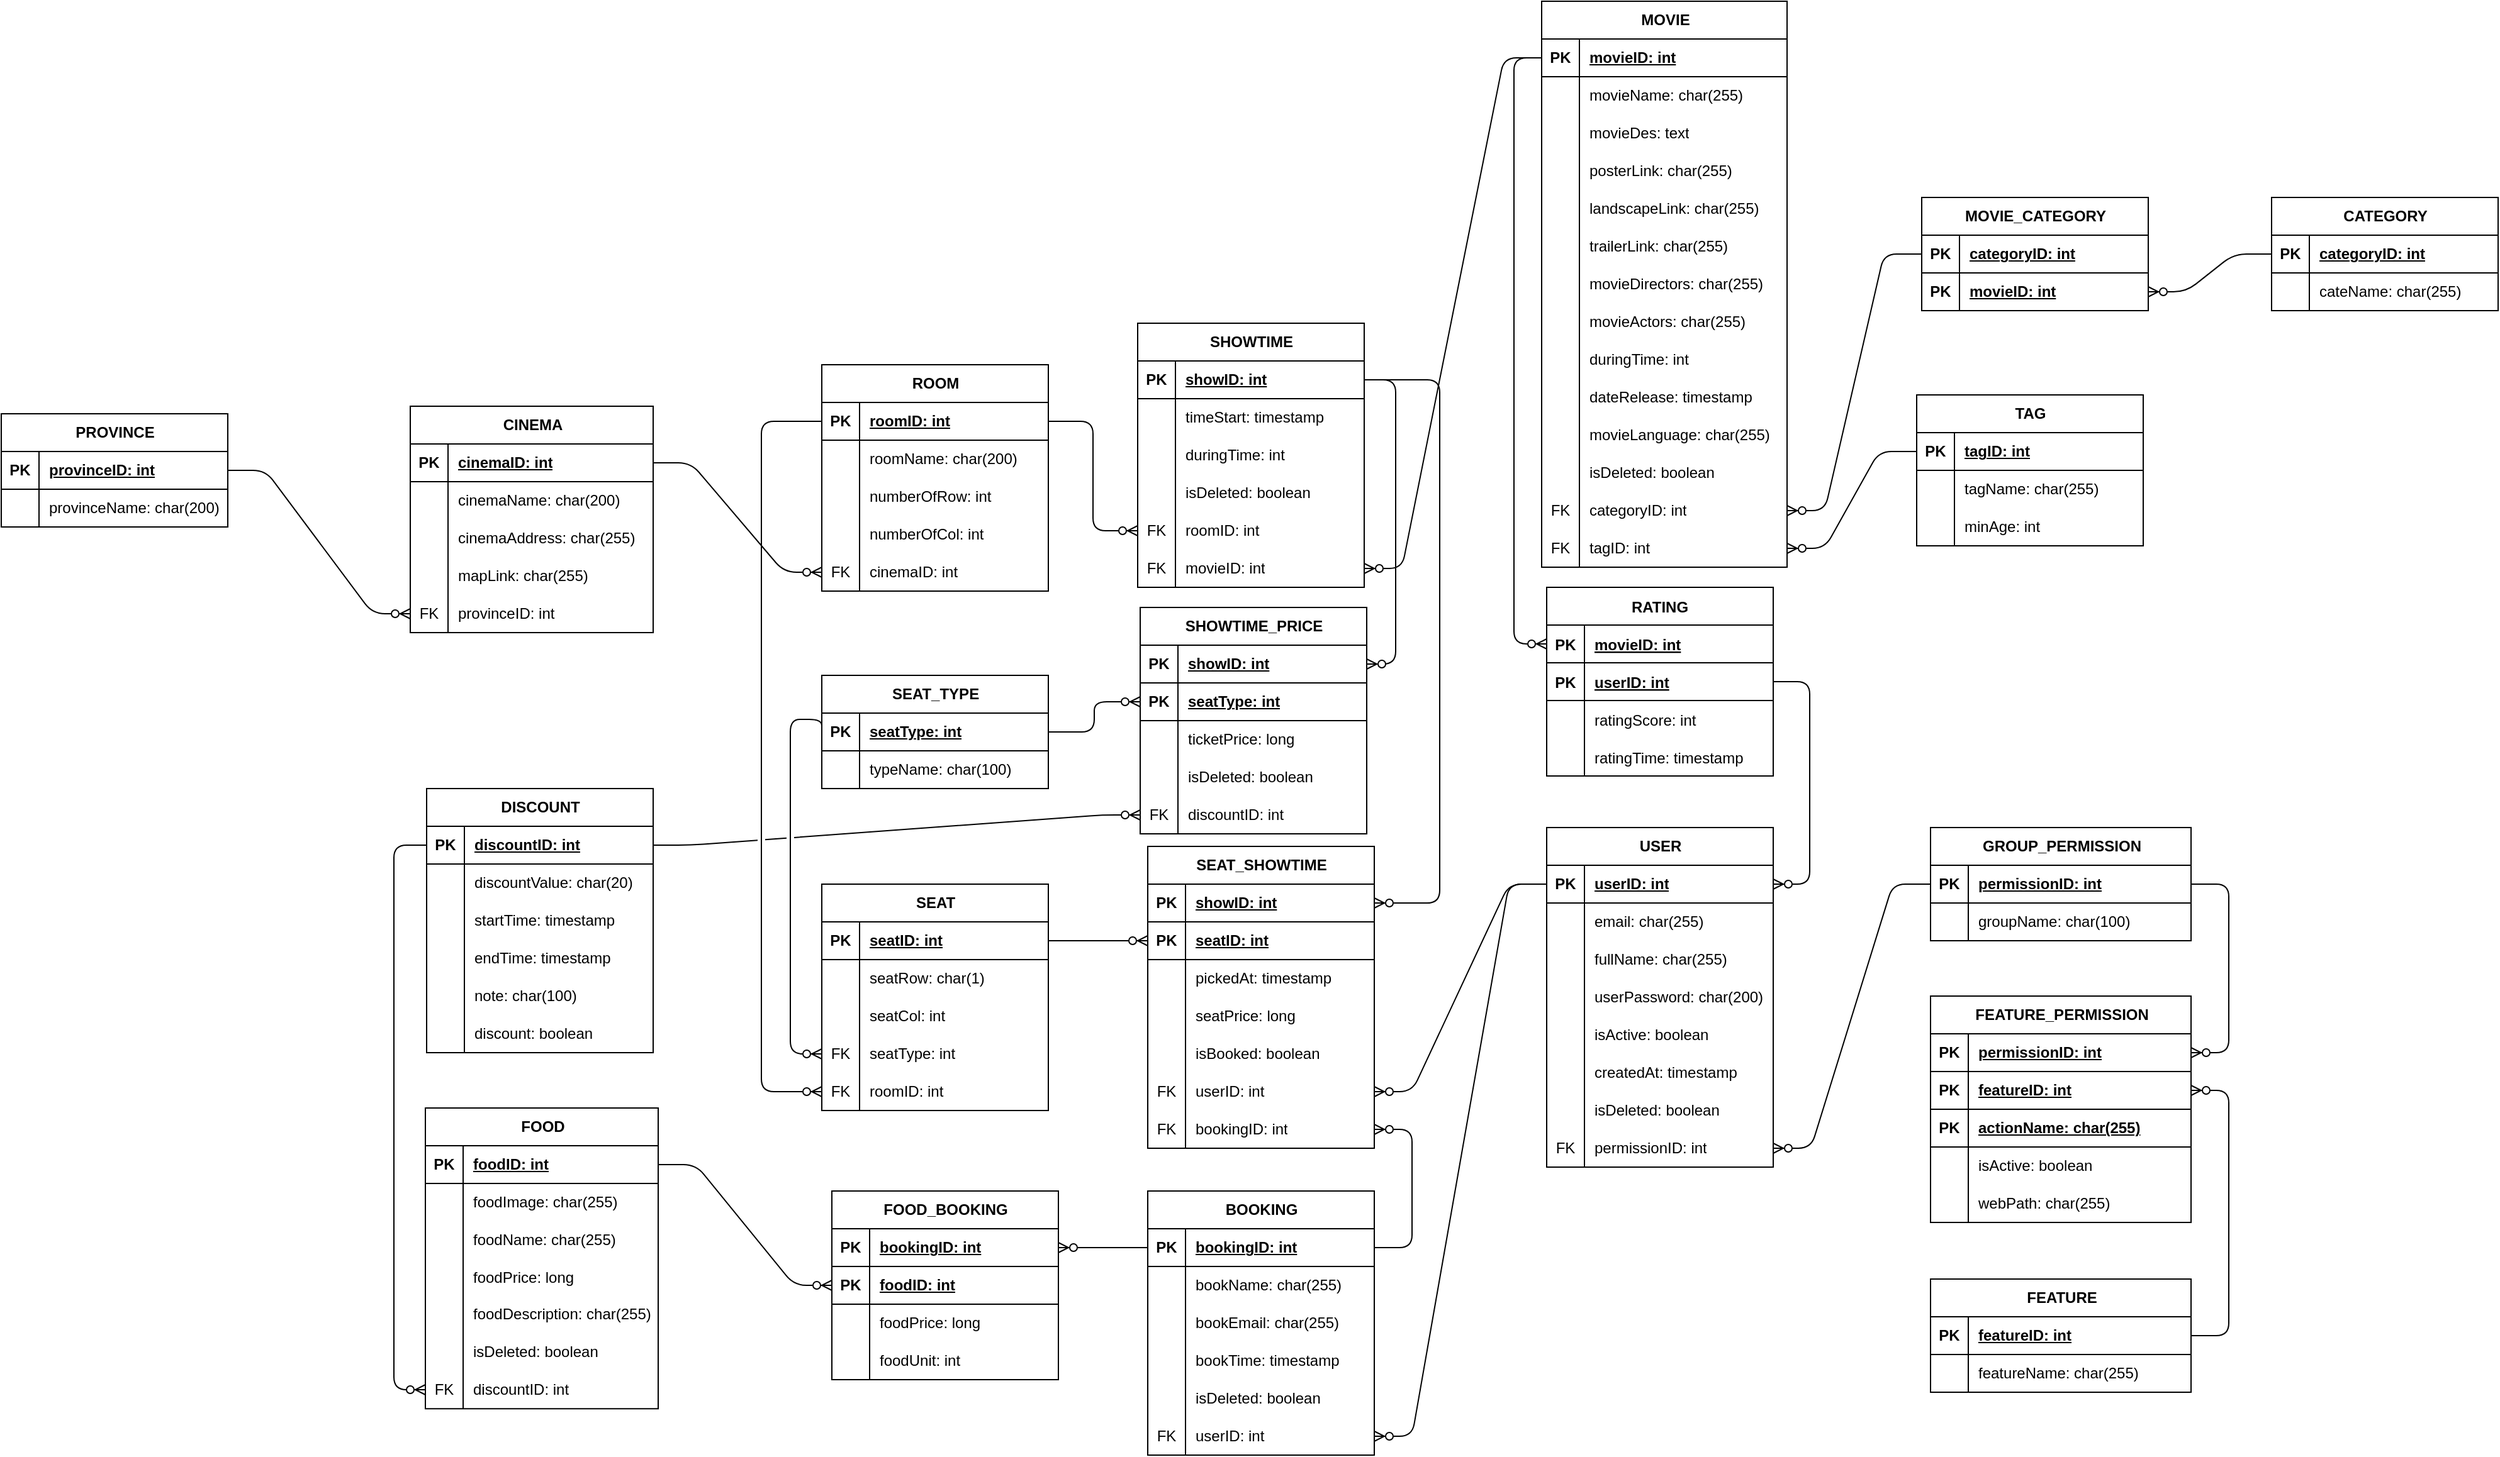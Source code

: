 <mxfile pages="2">
    <diagram id="yRuhcBPtf3nkNKxEVMVb" name="Official">
        <mxGraphModel dx="1553" dy="-2632" grid="0" gridSize="10" guides="1" tooltips="1" connect="1" arrows="1" fold="1" page="0" pageScale="1" pageWidth="850" pageHeight="1100" background="#ffffff" math="0" shadow="0">
            <root>
                <mxCell id="0"/>
                <mxCell id="1" parent="0"/>
                <mxCell id="WzVF3XxY8LKeTiSYFf37-1" value="PROVINCE" style="shape=table;startSize=30;container=1;collapsible=1;childLayout=tableLayout;fixedRows=1;rowLines=0;fontStyle=1;align=center;resizeLast=1;html=1;" parent="1" vertex="1">
                    <mxGeometry x="-961" y="3721" width="180" height="90" as="geometry"/>
                </mxCell>
                <mxCell id="WzVF3XxY8LKeTiSYFf37-2" value="" style="shape=tableRow;horizontal=0;startSize=0;swimlaneHead=0;swimlaneBody=0;fillColor=none;collapsible=0;dropTarget=0;points=[[0,0.5],[1,0.5]];portConstraint=eastwest;top=0;left=0;right=0;bottom=1;" parent="WzVF3XxY8LKeTiSYFf37-1" vertex="1">
                    <mxGeometry y="30" width="180" height="30" as="geometry"/>
                </mxCell>
                <mxCell id="WzVF3XxY8LKeTiSYFf37-3" value="PK" style="shape=partialRectangle;connectable=0;fillColor=none;top=0;left=0;bottom=0;right=0;fontStyle=1;overflow=hidden;whiteSpace=wrap;html=1;" parent="WzVF3XxY8LKeTiSYFf37-2" vertex="1">
                    <mxGeometry width="30" height="30" as="geometry">
                        <mxRectangle width="30" height="30" as="alternateBounds"/>
                    </mxGeometry>
                </mxCell>
                <mxCell id="WzVF3XxY8LKeTiSYFf37-4" value="provinceID: int" style="shape=partialRectangle;connectable=0;fillColor=none;top=0;left=0;bottom=0;right=0;align=left;spacingLeft=6;fontStyle=5;overflow=hidden;whiteSpace=wrap;html=1;" parent="WzVF3XxY8LKeTiSYFf37-2" vertex="1">
                    <mxGeometry x="30" width="150" height="30" as="geometry">
                        <mxRectangle width="150" height="30" as="alternateBounds"/>
                    </mxGeometry>
                </mxCell>
                <mxCell id="WzVF3XxY8LKeTiSYFf37-5" value="" style="shape=tableRow;horizontal=0;startSize=0;swimlaneHead=0;swimlaneBody=0;fillColor=none;collapsible=0;dropTarget=0;points=[[0,0.5],[1,0.5]];portConstraint=eastwest;top=0;left=0;right=0;bottom=0;" parent="WzVF3XxY8LKeTiSYFf37-1" vertex="1">
                    <mxGeometry y="60" width="180" height="30" as="geometry"/>
                </mxCell>
                <mxCell id="WzVF3XxY8LKeTiSYFf37-6" value="" style="shape=partialRectangle;connectable=0;fillColor=none;top=0;left=0;bottom=0;right=0;editable=1;overflow=hidden;whiteSpace=wrap;html=1;" parent="WzVF3XxY8LKeTiSYFf37-5" vertex="1">
                    <mxGeometry width="30" height="30" as="geometry">
                        <mxRectangle width="30" height="30" as="alternateBounds"/>
                    </mxGeometry>
                </mxCell>
                <mxCell id="WzVF3XxY8LKeTiSYFf37-7" value="provinceName: char(200)" style="shape=partialRectangle;connectable=0;fillColor=none;top=0;left=0;bottom=0;right=0;align=left;spacingLeft=6;overflow=hidden;whiteSpace=wrap;html=1;" parent="WzVF3XxY8LKeTiSYFf37-5" vertex="1">
                    <mxGeometry x="30" width="150" height="30" as="geometry">
                        <mxRectangle width="150" height="30" as="alternateBounds"/>
                    </mxGeometry>
                </mxCell>
                <mxCell id="WzVF3XxY8LKeTiSYFf37-8" value="CINEMA" style="shape=table;startSize=30;container=1;collapsible=1;childLayout=tableLayout;fixedRows=1;rowLines=0;fontStyle=1;align=center;resizeLast=1;html=1;" parent="1" vertex="1">
                    <mxGeometry x="-636" y="3715" width="193" height="180" as="geometry"/>
                </mxCell>
                <mxCell id="WzVF3XxY8LKeTiSYFf37-9" value="" style="shape=tableRow;horizontal=0;startSize=0;swimlaneHead=0;swimlaneBody=0;fillColor=none;collapsible=0;dropTarget=0;points=[[0,0.5],[1,0.5]];portConstraint=eastwest;top=0;left=0;right=0;bottom=1;" parent="WzVF3XxY8LKeTiSYFf37-8" vertex="1">
                    <mxGeometry y="30" width="193" height="30" as="geometry"/>
                </mxCell>
                <mxCell id="WzVF3XxY8LKeTiSYFf37-10" value="PK" style="shape=partialRectangle;connectable=0;fillColor=none;top=0;left=0;bottom=0;right=0;fontStyle=1;overflow=hidden;whiteSpace=wrap;html=1;" parent="WzVF3XxY8LKeTiSYFf37-9" vertex="1">
                    <mxGeometry width="30" height="30" as="geometry">
                        <mxRectangle width="30" height="30" as="alternateBounds"/>
                    </mxGeometry>
                </mxCell>
                <mxCell id="WzVF3XxY8LKeTiSYFf37-11" value="cinemaID: int" style="shape=partialRectangle;connectable=0;fillColor=none;top=0;left=0;bottom=0;right=0;align=left;spacingLeft=6;fontStyle=5;overflow=hidden;whiteSpace=wrap;html=1;" parent="WzVF3XxY8LKeTiSYFf37-9" vertex="1">
                    <mxGeometry x="30" width="163" height="30" as="geometry">
                        <mxRectangle width="163" height="30" as="alternateBounds"/>
                    </mxGeometry>
                </mxCell>
                <mxCell id="WzVF3XxY8LKeTiSYFf37-12" value="" style="shape=tableRow;horizontal=0;startSize=0;swimlaneHead=0;swimlaneBody=0;fillColor=none;collapsible=0;dropTarget=0;points=[[0,0.5],[1,0.5]];portConstraint=eastwest;top=0;left=0;right=0;bottom=0;" parent="WzVF3XxY8LKeTiSYFf37-8" vertex="1">
                    <mxGeometry y="60" width="193" height="30" as="geometry"/>
                </mxCell>
                <mxCell id="WzVF3XxY8LKeTiSYFf37-13" value="" style="shape=partialRectangle;connectable=0;fillColor=none;top=0;left=0;bottom=0;right=0;editable=1;overflow=hidden;whiteSpace=wrap;html=1;" parent="WzVF3XxY8LKeTiSYFf37-12" vertex="1">
                    <mxGeometry width="30" height="30" as="geometry">
                        <mxRectangle width="30" height="30" as="alternateBounds"/>
                    </mxGeometry>
                </mxCell>
                <mxCell id="WzVF3XxY8LKeTiSYFf37-14" value="cinemaName: char(200)" style="shape=partialRectangle;connectable=0;fillColor=none;top=0;left=0;bottom=0;right=0;align=left;spacingLeft=6;overflow=hidden;whiteSpace=wrap;html=1;" parent="WzVF3XxY8LKeTiSYFf37-12" vertex="1">
                    <mxGeometry x="30" width="163" height="30" as="geometry">
                        <mxRectangle width="163" height="30" as="alternateBounds"/>
                    </mxGeometry>
                </mxCell>
                <mxCell id="WzVF3XxY8LKeTiSYFf37-15" value="" style="shape=tableRow;horizontal=0;startSize=0;swimlaneHead=0;swimlaneBody=0;fillColor=none;collapsible=0;dropTarget=0;points=[[0,0.5],[1,0.5]];portConstraint=eastwest;top=0;left=0;right=0;bottom=0;" parent="WzVF3XxY8LKeTiSYFf37-8" vertex="1">
                    <mxGeometry y="90" width="193" height="30" as="geometry"/>
                </mxCell>
                <mxCell id="WzVF3XxY8LKeTiSYFf37-16" value="" style="shape=partialRectangle;connectable=0;fillColor=none;top=0;left=0;bottom=0;right=0;editable=1;overflow=hidden;whiteSpace=wrap;html=1;" parent="WzVF3XxY8LKeTiSYFf37-15" vertex="1">
                    <mxGeometry width="30" height="30" as="geometry">
                        <mxRectangle width="30" height="30" as="alternateBounds"/>
                    </mxGeometry>
                </mxCell>
                <mxCell id="WzVF3XxY8LKeTiSYFf37-17" value="cinemaAddress: char(255)" style="shape=partialRectangle;connectable=0;fillColor=none;top=0;left=0;bottom=0;right=0;align=left;spacingLeft=6;overflow=hidden;whiteSpace=wrap;html=1;" parent="WzVF3XxY8LKeTiSYFf37-15" vertex="1">
                    <mxGeometry x="30" width="163" height="30" as="geometry">
                        <mxRectangle width="163" height="30" as="alternateBounds"/>
                    </mxGeometry>
                </mxCell>
                <mxCell id="WzVF3XxY8LKeTiSYFf37-18" value="" style="shape=tableRow;horizontal=0;startSize=0;swimlaneHead=0;swimlaneBody=0;fillColor=none;collapsible=0;dropTarget=0;points=[[0,0.5],[1,0.5]];portConstraint=eastwest;top=0;left=0;right=0;bottom=0;" parent="WzVF3XxY8LKeTiSYFf37-8" vertex="1">
                    <mxGeometry y="120" width="193" height="30" as="geometry"/>
                </mxCell>
                <mxCell id="WzVF3XxY8LKeTiSYFf37-19" value="" style="shape=partialRectangle;connectable=0;fillColor=none;top=0;left=0;bottom=0;right=0;editable=1;overflow=hidden;whiteSpace=wrap;html=1;" parent="WzVF3XxY8LKeTiSYFf37-18" vertex="1">
                    <mxGeometry width="30" height="30" as="geometry">
                        <mxRectangle width="30" height="30" as="alternateBounds"/>
                    </mxGeometry>
                </mxCell>
                <mxCell id="WzVF3XxY8LKeTiSYFf37-20" value="mapLink: char(255)" style="shape=partialRectangle;connectable=0;fillColor=none;top=0;left=0;bottom=0;right=0;align=left;spacingLeft=6;overflow=hidden;whiteSpace=wrap;html=1;" parent="WzVF3XxY8LKeTiSYFf37-18" vertex="1">
                    <mxGeometry x="30" width="163" height="30" as="geometry">
                        <mxRectangle width="163" height="30" as="alternateBounds"/>
                    </mxGeometry>
                </mxCell>
                <mxCell id="WzVF3XxY8LKeTiSYFf37-21" value="" style="shape=tableRow;horizontal=0;startSize=0;swimlaneHead=0;swimlaneBody=0;fillColor=none;collapsible=0;dropTarget=0;points=[[0,0.5],[1,0.5]];portConstraint=eastwest;top=0;left=0;right=0;bottom=0;" parent="WzVF3XxY8LKeTiSYFf37-8" vertex="1">
                    <mxGeometry y="150" width="193" height="30" as="geometry"/>
                </mxCell>
                <mxCell id="WzVF3XxY8LKeTiSYFf37-22" value="FK" style="shape=partialRectangle;connectable=0;fillColor=none;top=0;left=0;bottom=0;right=0;editable=1;overflow=hidden;whiteSpace=wrap;html=1;" parent="WzVF3XxY8LKeTiSYFf37-21" vertex="1">
                    <mxGeometry width="30" height="30" as="geometry">
                        <mxRectangle width="30" height="30" as="alternateBounds"/>
                    </mxGeometry>
                </mxCell>
                <mxCell id="WzVF3XxY8LKeTiSYFf37-23" value="provinceID: int" style="shape=partialRectangle;connectable=0;fillColor=none;top=0;left=0;bottom=0;right=0;align=left;spacingLeft=6;overflow=hidden;whiteSpace=wrap;html=1;" parent="WzVF3XxY8LKeTiSYFf37-21" vertex="1">
                    <mxGeometry x="30" width="163" height="30" as="geometry">
                        <mxRectangle width="163" height="30" as="alternateBounds"/>
                    </mxGeometry>
                </mxCell>
                <mxCell id="WzVF3XxY8LKeTiSYFf37-24" value="" style="edgeStyle=entityRelationEdgeStyle;fontSize=12;html=1;endArrow=ERzeroToMany;endFill=1;exitX=1;exitY=0.5;exitDx=0;exitDy=0;entryX=0;entryY=0.5;entryDx=0;entryDy=0;" parent="1" source="WzVF3XxY8LKeTiSYFf37-2" target="WzVF3XxY8LKeTiSYFf37-21" edge="1">
                    <mxGeometry width="100" height="100" relative="1" as="geometry">
                        <mxPoint x="-289" y="4067" as="sourcePoint"/>
                        <mxPoint x="-189" y="3967" as="targetPoint"/>
                    </mxGeometry>
                </mxCell>
                <mxCell id="WzVF3XxY8LKeTiSYFf37-25" value="ROOM" style="shape=table;startSize=30;container=1;collapsible=1;childLayout=tableLayout;fixedRows=1;rowLines=0;fontStyle=1;align=center;resizeLast=1;html=1;" parent="1" vertex="1">
                    <mxGeometry x="-309" y="3682" width="180" height="180" as="geometry"/>
                </mxCell>
                <mxCell id="WzVF3XxY8LKeTiSYFf37-26" value="" style="shape=tableRow;horizontal=0;startSize=0;swimlaneHead=0;swimlaneBody=0;fillColor=none;collapsible=0;dropTarget=0;points=[[0,0.5],[1,0.5]];portConstraint=eastwest;top=0;left=0;right=0;bottom=1;" parent="WzVF3XxY8LKeTiSYFf37-25" vertex="1">
                    <mxGeometry y="30" width="180" height="30" as="geometry"/>
                </mxCell>
                <mxCell id="WzVF3XxY8LKeTiSYFf37-27" value="PK" style="shape=partialRectangle;connectable=0;fillColor=none;top=0;left=0;bottom=0;right=0;fontStyle=1;overflow=hidden;whiteSpace=wrap;html=1;" parent="WzVF3XxY8LKeTiSYFf37-26" vertex="1">
                    <mxGeometry width="30" height="30" as="geometry">
                        <mxRectangle width="30" height="30" as="alternateBounds"/>
                    </mxGeometry>
                </mxCell>
                <mxCell id="WzVF3XxY8LKeTiSYFf37-28" value="roomID: int" style="shape=partialRectangle;connectable=0;fillColor=none;top=0;left=0;bottom=0;right=0;align=left;spacingLeft=6;fontStyle=5;overflow=hidden;whiteSpace=wrap;html=1;" parent="WzVF3XxY8LKeTiSYFf37-26" vertex="1">
                    <mxGeometry x="30" width="150" height="30" as="geometry">
                        <mxRectangle width="150" height="30" as="alternateBounds"/>
                    </mxGeometry>
                </mxCell>
                <mxCell id="WzVF3XxY8LKeTiSYFf37-29" value="" style="shape=tableRow;horizontal=0;startSize=0;swimlaneHead=0;swimlaneBody=0;fillColor=none;collapsible=0;dropTarget=0;points=[[0,0.5],[1,0.5]];portConstraint=eastwest;top=0;left=0;right=0;bottom=0;" parent="WzVF3XxY8LKeTiSYFf37-25" vertex="1">
                    <mxGeometry y="60" width="180" height="30" as="geometry"/>
                </mxCell>
                <mxCell id="WzVF3XxY8LKeTiSYFf37-30" value="" style="shape=partialRectangle;connectable=0;fillColor=none;top=0;left=0;bottom=0;right=0;editable=1;overflow=hidden;whiteSpace=wrap;html=1;" parent="WzVF3XxY8LKeTiSYFf37-29" vertex="1">
                    <mxGeometry width="30" height="30" as="geometry">
                        <mxRectangle width="30" height="30" as="alternateBounds"/>
                    </mxGeometry>
                </mxCell>
                <mxCell id="WzVF3XxY8LKeTiSYFf37-31" value="roomName: char(200)" style="shape=partialRectangle;connectable=0;fillColor=none;top=0;left=0;bottom=0;right=0;align=left;spacingLeft=6;overflow=hidden;whiteSpace=wrap;html=1;" parent="WzVF3XxY8LKeTiSYFf37-29" vertex="1">
                    <mxGeometry x="30" width="150" height="30" as="geometry">
                        <mxRectangle width="150" height="30" as="alternateBounds"/>
                    </mxGeometry>
                </mxCell>
                <mxCell id="WzVF3XxY8LKeTiSYFf37-32" value="" style="shape=tableRow;horizontal=0;startSize=0;swimlaneHead=0;swimlaneBody=0;fillColor=none;collapsible=0;dropTarget=0;points=[[0,0.5],[1,0.5]];portConstraint=eastwest;top=0;left=0;right=0;bottom=0;" parent="WzVF3XxY8LKeTiSYFf37-25" vertex="1">
                    <mxGeometry y="90" width="180" height="30" as="geometry"/>
                </mxCell>
                <mxCell id="WzVF3XxY8LKeTiSYFf37-33" value="" style="shape=partialRectangle;connectable=0;fillColor=none;top=0;left=0;bottom=0;right=0;editable=1;overflow=hidden;whiteSpace=wrap;html=1;" parent="WzVF3XxY8LKeTiSYFf37-32" vertex="1">
                    <mxGeometry width="30" height="30" as="geometry">
                        <mxRectangle width="30" height="30" as="alternateBounds"/>
                    </mxGeometry>
                </mxCell>
                <mxCell id="WzVF3XxY8LKeTiSYFf37-34" value="numberOfRow: int" style="shape=partialRectangle;connectable=0;fillColor=none;top=0;left=0;bottom=0;right=0;align=left;spacingLeft=6;overflow=hidden;whiteSpace=wrap;html=1;" parent="WzVF3XxY8LKeTiSYFf37-32" vertex="1">
                    <mxGeometry x="30" width="150" height="30" as="geometry">
                        <mxRectangle width="150" height="30" as="alternateBounds"/>
                    </mxGeometry>
                </mxCell>
                <mxCell id="WzVF3XxY8LKeTiSYFf37-35" value="" style="shape=tableRow;horizontal=0;startSize=0;swimlaneHead=0;swimlaneBody=0;fillColor=none;collapsible=0;dropTarget=0;points=[[0,0.5],[1,0.5]];portConstraint=eastwest;top=0;left=0;right=0;bottom=0;" parent="WzVF3XxY8LKeTiSYFf37-25" vertex="1">
                    <mxGeometry y="120" width="180" height="30" as="geometry"/>
                </mxCell>
                <mxCell id="WzVF3XxY8LKeTiSYFf37-36" value="" style="shape=partialRectangle;connectable=0;fillColor=none;top=0;left=0;bottom=0;right=0;editable=1;overflow=hidden;whiteSpace=wrap;html=1;" parent="WzVF3XxY8LKeTiSYFf37-35" vertex="1">
                    <mxGeometry width="30" height="30" as="geometry">
                        <mxRectangle width="30" height="30" as="alternateBounds"/>
                    </mxGeometry>
                </mxCell>
                <mxCell id="WzVF3XxY8LKeTiSYFf37-37" value="numberOfCol: int" style="shape=partialRectangle;connectable=0;fillColor=none;top=0;left=0;bottom=0;right=0;align=left;spacingLeft=6;overflow=hidden;whiteSpace=wrap;html=1;" parent="WzVF3XxY8LKeTiSYFf37-35" vertex="1">
                    <mxGeometry x="30" width="150" height="30" as="geometry">
                        <mxRectangle width="150" height="30" as="alternateBounds"/>
                    </mxGeometry>
                </mxCell>
                <mxCell id="WzVF3XxY8LKeTiSYFf37-38" value="" style="shape=tableRow;horizontal=0;startSize=0;swimlaneHead=0;swimlaneBody=0;fillColor=none;collapsible=0;dropTarget=0;points=[[0,0.5],[1,0.5]];portConstraint=eastwest;top=0;left=0;right=0;bottom=0;" parent="WzVF3XxY8LKeTiSYFf37-25" vertex="1">
                    <mxGeometry y="150" width="180" height="30" as="geometry"/>
                </mxCell>
                <mxCell id="WzVF3XxY8LKeTiSYFf37-39" value="FK" style="shape=partialRectangle;connectable=0;fillColor=none;top=0;left=0;bottom=0;right=0;editable=1;overflow=hidden;whiteSpace=wrap;html=1;" parent="WzVF3XxY8LKeTiSYFf37-38" vertex="1">
                    <mxGeometry width="30" height="30" as="geometry">
                        <mxRectangle width="30" height="30" as="alternateBounds"/>
                    </mxGeometry>
                </mxCell>
                <mxCell id="WzVF3XxY8LKeTiSYFf37-40" value="cinemaID: int" style="shape=partialRectangle;connectable=0;fillColor=none;top=0;left=0;bottom=0;right=0;align=left;spacingLeft=6;overflow=hidden;whiteSpace=wrap;html=1;" parent="WzVF3XxY8LKeTiSYFf37-38" vertex="1">
                    <mxGeometry x="30" width="150" height="30" as="geometry">
                        <mxRectangle width="150" height="30" as="alternateBounds"/>
                    </mxGeometry>
                </mxCell>
                <mxCell id="WzVF3XxY8LKeTiSYFf37-41" value="" style="edgeStyle=entityRelationEdgeStyle;fontSize=12;html=1;endArrow=ERzeroToMany;endFill=1;exitX=1;exitY=0.5;exitDx=0;exitDy=0;entryX=0;entryY=0.5;entryDx=0;entryDy=0;" parent="1" source="WzVF3XxY8LKeTiSYFf37-9" target="WzVF3XxY8LKeTiSYFf37-38" edge="1">
                    <mxGeometry width="100" height="100" relative="1" as="geometry">
                        <mxPoint x="-176" y="3904" as="sourcePoint"/>
                        <mxPoint x="-76" y="3804" as="targetPoint"/>
                    </mxGeometry>
                </mxCell>
                <mxCell id="WzVF3XxY8LKeTiSYFf37-42" value="SEAT" style="shape=table;startSize=30;container=1;collapsible=1;childLayout=tableLayout;fixedRows=1;rowLines=0;fontStyle=1;align=center;resizeLast=1;html=1;" parent="1" vertex="1">
                    <mxGeometry x="-309" y="4095" width="180" height="180" as="geometry"/>
                </mxCell>
                <mxCell id="WzVF3XxY8LKeTiSYFf37-43" value="" style="shape=tableRow;horizontal=0;startSize=0;swimlaneHead=0;swimlaneBody=0;fillColor=none;collapsible=0;dropTarget=0;points=[[0,0.5],[1,0.5]];portConstraint=eastwest;top=0;left=0;right=0;bottom=1;" parent="WzVF3XxY8LKeTiSYFf37-42" vertex="1">
                    <mxGeometry y="30" width="180" height="30" as="geometry"/>
                </mxCell>
                <mxCell id="WzVF3XxY8LKeTiSYFf37-44" value="PK" style="shape=partialRectangle;connectable=0;fillColor=none;top=0;left=0;bottom=0;right=0;fontStyle=1;overflow=hidden;whiteSpace=wrap;html=1;" parent="WzVF3XxY8LKeTiSYFf37-43" vertex="1">
                    <mxGeometry width="30" height="30" as="geometry">
                        <mxRectangle width="30" height="30" as="alternateBounds"/>
                    </mxGeometry>
                </mxCell>
                <mxCell id="WzVF3XxY8LKeTiSYFf37-45" value="seatID: int" style="shape=partialRectangle;connectable=0;fillColor=none;top=0;left=0;bottom=0;right=0;align=left;spacingLeft=6;fontStyle=5;overflow=hidden;whiteSpace=wrap;html=1;" parent="WzVF3XxY8LKeTiSYFf37-43" vertex="1">
                    <mxGeometry x="30" width="150" height="30" as="geometry">
                        <mxRectangle width="150" height="30" as="alternateBounds"/>
                    </mxGeometry>
                </mxCell>
                <mxCell id="WzVF3XxY8LKeTiSYFf37-46" value="" style="shape=tableRow;horizontal=0;startSize=0;swimlaneHead=0;swimlaneBody=0;fillColor=none;collapsible=0;dropTarget=0;points=[[0,0.5],[1,0.5]];portConstraint=eastwest;top=0;left=0;right=0;bottom=0;" parent="WzVF3XxY8LKeTiSYFf37-42" vertex="1">
                    <mxGeometry y="60" width="180" height="30" as="geometry"/>
                </mxCell>
                <mxCell id="WzVF3XxY8LKeTiSYFf37-47" value="" style="shape=partialRectangle;connectable=0;fillColor=none;top=0;left=0;bottom=0;right=0;editable=1;overflow=hidden;whiteSpace=wrap;html=1;" parent="WzVF3XxY8LKeTiSYFf37-46" vertex="1">
                    <mxGeometry width="30" height="30" as="geometry">
                        <mxRectangle width="30" height="30" as="alternateBounds"/>
                    </mxGeometry>
                </mxCell>
                <mxCell id="WzVF3XxY8LKeTiSYFf37-48" value="seatRow: char(1)" style="shape=partialRectangle;connectable=0;fillColor=none;top=0;left=0;bottom=0;right=0;align=left;spacingLeft=6;overflow=hidden;whiteSpace=wrap;html=1;" parent="WzVF3XxY8LKeTiSYFf37-46" vertex="1">
                    <mxGeometry x="30" width="150" height="30" as="geometry">
                        <mxRectangle width="150" height="30" as="alternateBounds"/>
                    </mxGeometry>
                </mxCell>
                <mxCell id="WzVF3XxY8LKeTiSYFf37-49" value="" style="shape=tableRow;horizontal=0;startSize=0;swimlaneHead=0;swimlaneBody=0;fillColor=none;collapsible=0;dropTarget=0;points=[[0,0.5],[1,0.5]];portConstraint=eastwest;top=0;left=0;right=0;bottom=0;" parent="WzVF3XxY8LKeTiSYFf37-42" vertex="1">
                    <mxGeometry y="90" width="180" height="30" as="geometry"/>
                </mxCell>
                <mxCell id="WzVF3XxY8LKeTiSYFf37-50" value="" style="shape=partialRectangle;connectable=0;fillColor=none;top=0;left=0;bottom=0;right=0;editable=1;overflow=hidden;whiteSpace=wrap;html=1;" parent="WzVF3XxY8LKeTiSYFf37-49" vertex="1">
                    <mxGeometry width="30" height="30" as="geometry">
                        <mxRectangle width="30" height="30" as="alternateBounds"/>
                    </mxGeometry>
                </mxCell>
                <mxCell id="WzVF3XxY8LKeTiSYFf37-51" value="seatCol: int" style="shape=partialRectangle;connectable=0;fillColor=none;top=0;left=0;bottom=0;right=0;align=left;spacingLeft=6;overflow=hidden;whiteSpace=wrap;html=1;" parent="WzVF3XxY8LKeTiSYFf37-49" vertex="1">
                    <mxGeometry x="30" width="150" height="30" as="geometry">
                        <mxRectangle width="150" height="30" as="alternateBounds"/>
                    </mxGeometry>
                </mxCell>
                <mxCell id="WzVF3XxY8LKeTiSYFf37-52" value="" style="shape=tableRow;horizontal=0;startSize=0;swimlaneHead=0;swimlaneBody=0;fillColor=none;collapsible=0;dropTarget=0;points=[[0,0.5],[1,0.5]];portConstraint=eastwest;top=0;left=0;right=0;bottom=0;" parent="WzVF3XxY8LKeTiSYFf37-42" vertex="1">
                    <mxGeometry y="120" width="180" height="30" as="geometry"/>
                </mxCell>
                <mxCell id="WzVF3XxY8LKeTiSYFf37-53" value="FK" style="shape=partialRectangle;connectable=0;fillColor=none;top=0;left=0;bottom=0;right=0;editable=1;overflow=hidden;whiteSpace=wrap;html=1;" parent="WzVF3XxY8LKeTiSYFf37-52" vertex="1">
                    <mxGeometry width="30" height="30" as="geometry">
                        <mxRectangle width="30" height="30" as="alternateBounds"/>
                    </mxGeometry>
                </mxCell>
                <mxCell id="WzVF3XxY8LKeTiSYFf37-54" value="seatType: int&amp;nbsp;" style="shape=partialRectangle;connectable=0;fillColor=none;top=0;left=0;bottom=0;right=0;align=left;spacingLeft=6;overflow=hidden;whiteSpace=wrap;html=1;" parent="WzVF3XxY8LKeTiSYFf37-52" vertex="1">
                    <mxGeometry x="30" width="150" height="30" as="geometry">
                        <mxRectangle width="150" height="30" as="alternateBounds"/>
                    </mxGeometry>
                </mxCell>
                <mxCell id="WzVF3XxY8LKeTiSYFf37-55" value="" style="shape=tableRow;horizontal=0;startSize=0;swimlaneHead=0;swimlaneBody=0;fillColor=none;collapsible=0;dropTarget=0;points=[[0,0.5],[1,0.5]];portConstraint=eastwest;top=0;left=0;right=0;bottom=0;" parent="WzVF3XxY8LKeTiSYFf37-42" vertex="1">
                    <mxGeometry y="150" width="180" height="30" as="geometry"/>
                </mxCell>
                <mxCell id="WzVF3XxY8LKeTiSYFf37-56" value="FK" style="shape=partialRectangle;connectable=0;fillColor=none;top=0;left=0;bottom=0;right=0;editable=1;overflow=hidden;whiteSpace=wrap;html=1;" parent="WzVF3XxY8LKeTiSYFf37-55" vertex="1">
                    <mxGeometry width="30" height="30" as="geometry">
                        <mxRectangle width="30" height="30" as="alternateBounds"/>
                    </mxGeometry>
                </mxCell>
                <mxCell id="WzVF3XxY8LKeTiSYFf37-57" value="roomID: int" style="shape=partialRectangle;connectable=0;fillColor=none;top=0;left=0;bottom=0;right=0;align=left;spacingLeft=6;overflow=hidden;whiteSpace=wrap;html=1;" parent="WzVF3XxY8LKeTiSYFf37-55" vertex="1">
                    <mxGeometry x="30" width="150" height="30" as="geometry">
                        <mxRectangle width="150" height="30" as="alternateBounds"/>
                    </mxGeometry>
                </mxCell>
                <mxCell id="WzVF3XxY8LKeTiSYFf37-58" value="" style="edgeStyle=orthogonalEdgeStyle;fontSize=12;html=1;endArrow=ERzeroToMany;endFill=1;exitX=0;exitY=0.5;exitDx=0;exitDy=0;entryX=0;entryY=0.5;entryDx=0;entryDy=0;" parent="1" source="WzVF3XxY8LKeTiSYFf37-26" target="WzVF3XxY8LKeTiSYFf37-55" edge="1">
                    <mxGeometry width="100" height="100" relative="1" as="geometry">
                        <mxPoint x="-119" y="4001" as="sourcePoint"/>
                        <mxPoint x="-544" y="4062" as="targetPoint"/>
                        <Array as="points">
                            <mxPoint x="-357" y="3727"/>
                            <mxPoint x="-357" y="4260"/>
                        </Array>
                    </mxGeometry>
                </mxCell>
                <mxCell id="WzVF3XxY8LKeTiSYFf37-59" value="SEAT_TYPE" style="shape=table;startSize=30;container=1;collapsible=1;childLayout=tableLayout;fixedRows=1;rowLines=0;fontStyle=1;align=center;resizeLast=1;html=1;" parent="1" vertex="1">
                    <mxGeometry x="-309" y="3929" width="180" height="90" as="geometry"/>
                </mxCell>
                <mxCell id="WzVF3XxY8LKeTiSYFf37-60" value="" style="shape=tableRow;horizontal=0;startSize=0;swimlaneHead=0;swimlaneBody=0;fillColor=none;collapsible=0;dropTarget=0;points=[[0,0.5],[1,0.5]];portConstraint=eastwest;top=0;left=0;right=0;bottom=1;" parent="WzVF3XxY8LKeTiSYFf37-59" vertex="1">
                    <mxGeometry y="30" width="180" height="30" as="geometry"/>
                </mxCell>
                <mxCell id="WzVF3XxY8LKeTiSYFf37-61" value="PK" style="shape=partialRectangle;connectable=0;fillColor=none;top=0;left=0;bottom=0;right=0;fontStyle=1;overflow=hidden;whiteSpace=wrap;html=1;" parent="WzVF3XxY8LKeTiSYFf37-60" vertex="1">
                    <mxGeometry width="30" height="30" as="geometry">
                        <mxRectangle width="30" height="30" as="alternateBounds"/>
                    </mxGeometry>
                </mxCell>
                <mxCell id="WzVF3XxY8LKeTiSYFf37-62" value="seatType: int" style="shape=partialRectangle;connectable=0;fillColor=none;top=0;left=0;bottom=0;right=0;align=left;spacingLeft=6;fontStyle=5;overflow=hidden;whiteSpace=wrap;html=1;" parent="WzVF3XxY8LKeTiSYFf37-60" vertex="1">
                    <mxGeometry x="30" width="150" height="30" as="geometry">
                        <mxRectangle width="150" height="30" as="alternateBounds"/>
                    </mxGeometry>
                </mxCell>
                <mxCell id="WzVF3XxY8LKeTiSYFf37-63" value="" style="shape=tableRow;horizontal=0;startSize=0;swimlaneHead=0;swimlaneBody=0;fillColor=none;collapsible=0;dropTarget=0;points=[[0,0.5],[1,0.5]];portConstraint=eastwest;top=0;left=0;right=0;bottom=0;" parent="WzVF3XxY8LKeTiSYFf37-59" vertex="1">
                    <mxGeometry y="60" width="180" height="30" as="geometry"/>
                </mxCell>
                <mxCell id="WzVF3XxY8LKeTiSYFf37-64" value="" style="shape=partialRectangle;connectable=0;fillColor=none;top=0;left=0;bottom=0;right=0;editable=1;overflow=hidden;whiteSpace=wrap;html=1;" parent="WzVF3XxY8LKeTiSYFf37-63" vertex="1">
                    <mxGeometry width="30" height="30" as="geometry">
                        <mxRectangle width="30" height="30" as="alternateBounds"/>
                    </mxGeometry>
                </mxCell>
                <mxCell id="WzVF3XxY8LKeTiSYFf37-65" value="typeName: char(100)" style="shape=partialRectangle;connectable=0;fillColor=none;top=0;left=0;bottom=0;right=0;align=left;spacingLeft=6;overflow=hidden;whiteSpace=wrap;html=1;" parent="WzVF3XxY8LKeTiSYFf37-63" vertex="1">
                    <mxGeometry x="30" width="150" height="30" as="geometry">
                        <mxRectangle width="150" height="30" as="alternateBounds"/>
                    </mxGeometry>
                </mxCell>
                <mxCell id="WzVF3XxY8LKeTiSYFf37-66" value="" style="edgeStyle=orthogonalEdgeStyle;fontSize=12;html=1;endArrow=ERzeroToMany;endFill=1;exitX=0;exitY=0.5;exitDx=0;exitDy=0;entryX=0;entryY=0.5;entryDx=0;entryDy=0;" parent="1" source="WzVF3XxY8LKeTiSYFf37-60" target="WzVF3XxY8LKeTiSYFf37-52" edge="1">
                    <mxGeometry width="100" height="100" relative="1" as="geometry">
                        <mxPoint x="-488" y="3977" as="sourcePoint"/>
                        <mxPoint x="-388" y="3877" as="targetPoint"/>
                        <Array as="points">
                            <mxPoint x="-334" y="3964"/>
                            <mxPoint x="-334" y="4230"/>
                        </Array>
                    </mxGeometry>
                </mxCell>
                <mxCell id="WzVF3XxY8LKeTiSYFf37-67" value="SHOWTIME_PRICE" style="shape=table;startSize=30;container=1;collapsible=1;childLayout=tableLayout;fixedRows=1;rowLines=0;fontStyle=1;align=center;resizeLast=1;html=1;" parent="1" vertex="1">
                    <mxGeometry x="-56" y="3875" width="180" height="180" as="geometry"/>
                </mxCell>
                <mxCell id="WzVF3XxY8LKeTiSYFf37-68" value="" style="shape=tableRow;horizontal=0;startSize=0;swimlaneHead=0;swimlaneBody=0;fillColor=none;collapsible=0;dropTarget=0;points=[[0,0.5],[1,0.5]];portConstraint=eastwest;top=0;left=0;right=0;bottom=1;" parent="WzVF3XxY8LKeTiSYFf37-67" vertex="1">
                    <mxGeometry y="30" width="180" height="30" as="geometry"/>
                </mxCell>
                <mxCell id="WzVF3XxY8LKeTiSYFf37-69" value="PK" style="shape=partialRectangle;connectable=0;fillColor=none;top=0;left=0;bottom=0;right=0;fontStyle=1;overflow=hidden;whiteSpace=wrap;html=1;" parent="WzVF3XxY8LKeTiSYFf37-68" vertex="1">
                    <mxGeometry width="30" height="30" as="geometry">
                        <mxRectangle width="30" height="30" as="alternateBounds"/>
                    </mxGeometry>
                </mxCell>
                <mxCell id="WzVF3XxY8LKeTiSYFf37-70" value="showID: int" style="shape=partialRectangle;connectable=0;fillColor=none;top=0;left=0;bottom=0;right=0;align=left;spacingLeft=6;fontStyle=5;overflow=hidden;whiteSpace=wrap;html=1;" parent="WzVF3XxY8LKeTiSYFf37-68" vertex="1">
                    <mxGeometry x="30" width="150" height="30" as="geometry">
                        <mxRectangle width="150" height="30" as="alternateBounds"/>
                    </mxGeometry>
                </mxCell>
                <mxCell id="WzVF3XxY8LKeTiSYFf37-71" value="" style="shape=tableRow;horizontal=0;startSize=0;swimlaneHead=0;swimlaneBody=0;fillColor=none;collapsible=0;dropTarget=0;points=[[0,0.5],[1,0.5]];portConstraint=eastwest;top=0;left=0;right=0;bottom=1;" parent="WzVF3XxY8LKeTiSYFf37-67" vertex="1">
                    <mxGeometry y="60" width="180" height="30" as="geometry"/>
                </mxCell>
                <mxCell id="WzVF3XxY8LKeTiSYFf37-72" value="PK" style="shape=partialRectangle;connectable=0;fillColor=none;top=0;left=0;bottom=0;right=0;fontStyle=1;overflow=hidden;whiteSpace=wrap;html=1;" parent="WzVF3XxY8LKeTiSYFf37-71" vertex="1">
                    <mxGeometry width="30" height="30" as="geometry">
                        <mxRectangle width="30" height="30" as="alternateBounds"/>
                    </mxGeometry>
                </mxCell>
                <mxCell id="WzVF3XxY8LKeTiSYFf37-73" value="seatType: int" style="shape=partialRectangle;connectable=0;fillColor=none;top=0;left=0;bottom=0;right=0;align=left;spacingLeft=6;fontStyle=5;overflow=hidden;whiteSpace=wrap;html=1;" parent="WzVF3XxY8LKeTiSYFf37-71" vertex="1">
                    <mxGeometry x="30" width="150" height="30" as="geometry">
                        <mxRectangle width="150" height="30" as="alternateBounds"/>
                    </mxGeometry>
                </mxCell>
                <mxCell id="WzVF3XxY8LKeTiSYFf37-74" value="" style="shape=tableRow;horizontal=0;startSize=0;swimlaneHead=0;swimlaneBody=0;fillColor=none;collapsible=0;dropTarget=0;points=[[0,0.5],[1,0.5]];portConstraint=eastwest;top=0;left=0;right=0;bottom=0;" parent="WzVF3XxY8LKeTiSYFf37-67" vertex="1">
                    <mxGeometry y="90" width="180" height="30" as="geometry"/>
                </mxCell>
                <mxCell id="WzVF3XxY8LKeTiSYFf37-75" value="" style="shape=partialRectangle;connectable=0;fillColor=none;top=0;left=0;bottom=0;right=0;editable=1;overflow=hidden;whiteSpace=wrap;html=1;" parent="WzVF3XxY8LKeTiSYFf37-74" vertex="1">
                    <mxGeometry width="30" height="30" as="geometry">
                        <mxRectangle width="30" height="30" as="alternateBounds"/>
                    </mxGeometry>
                </mxCell>
                <mxCell id="WzVF3XxY8LKeTiSYFf37-76" value="ticketPrice: long" style="shape=partialRectangle;connectable=0;fillColor=none;top=0;left=0;bottom=0;right=0;align=left;spacingLeft=6;overflow=hidden;whiteSpace=wrap;html=1;" parent="WzVF3XxY8LKeTiSYFf37-74" vertex="1">
                    <mxGeometry x="30" width="150" height="30" as="geometry">
                        <mxRectangle width="150" height="30" as="alternateBounds"/>
                    </mxGeometry>
                </mxCell>
                <mxCell id="12" value="" style="shape=tableRow;horizontal=0;startSize=0;swimlaneHead=0;swimlaneBody=0;fillColor=none;collapsible=0;dropTarget=0;points=[[0,0.5],[1,0.5]];portConstraint=eastwest;top=0;left=0;right=0;bottom=0;" vertex="1" parent="WzVF3XxY8LKeTiSYFf37-67">
                    <mxGeometry y="120" width="180" height="30" as="geometry"/>
                </mxCell>
                <mxCell id="13" value="" style="shape=partialRectangle;connectable=0;fillColor=none;top=0;left=0;bottom=0;right=0;editable=1;overflow=hidden;whiteSpace=wrap;html=1;" vertex="1" parent="12">
                    <mxGeometry width="30" height="30" as="geometry">
                        <mxRectangle width="30" height="30" as="alternateBounds"/>
                    </mxGeometry>
                </mxCell>
                <mxCell id="14" value="isDeleted: boolean" style="shape=partialRectangle;connectable=0;fillColor=none;top=0;left=0;bottom=0;right=0;align=left;spacingLeft=6;overflow=hidden;whiteSpace=wrap;html=1;" vertex="1" parent="12">
                    <mxGeometry x="30" width="150" height="30" as="geometry">
                        <mxRectangle width="150" height="30" as="alternateBounds"/>
                    </mxGeometry>
                </mxCell>
                <mxCell id="WzVF3XxY8LKeTiSYFf37-77" value="" style="shape=tableRow;horizontal=0;startSize=0;swimlaneHead=0;swimlaneBody=0;fillColor=none;collapsible=0;dropTarget=0;points=[[0,0.5],[1,0.5]];portConstraint=eastwest;top=0;left=0;right=0;bottom=0;" parent="WzVF3XxY8LKeTiSYFf37-67" vertex="1">
                    <mxGeometry y="150" width="180" height="30" as="geometry"/>
                </mxCell>
                <mxCell id="WzVF3XxY8LKeTiSYFf37-78" value="FK" style="shape=partialRectangle;connectable=0;fillColor=none;top=0;left=0;bottom=0;right=0;editable=1;overflow=hidden;whiteSpace=wrap;html=1;" parent="WzVF3XxY8LKeTiSYFf37-77" vertex="1">
                    <mxGeometry width="30" height="30" as="geometry">
                        <mxRectangle width="30" height="30" as="alternateBounds"/>
                    </mxGeometry>
                </mxCell>
                <mxCell id="WzVF3XxY8LKeTiSYFf37-79" value="discountID: int" style="shape=partialRectangle;connectable=0;fillColor=none;top=0;left=0;bottom=0;right=0;align=left;spacingLeft=6;overflow=hidden;whiteSpace=wrap;html=1;" parent="WzVF3XxY8LKeTiSYFf37-77" vertex="1">
                    <mxGeometry x="30" width="150" height="30" as="geometry">
                        <mxRectangle width="150" height="30" as="alternateBounds"/>
                    </mxGeometry>
                </mxCell>
                <mxCell id="WzVF3XxY8LKeTiSYFf37-80" value="SHOWTIME" style="shape=table;startSize=30;container=1;collapsible=1;childLayout=tableLayout;fixedRows=1;rowLines=0;fontStyle=1;align=center;resizeLast=1;html=1;" parent="1" vertex="1">
                    <mxGeometry x="-58" y="3649" width="180" height="210" as="geometry"/>
                </mxCell>
                <mxCell id="WzVF3XxY8LKeTiSYFf37-81" value="" style="shape=tableRow;horizontal=0;startSize=0;swimlaneHead=0;swimlaneBody=0;fillColor=none;collapsible=0;dropTarget=0;points=[[0,0.5],[1,0.5]];portConstraint=eastwest;top=0;left=0;right=0;bottom=1;" parent="WzVF3XxY8LKeTiSYFf37-80" vertex="1">
                    <mxGeometry y="30" width="180" height="30" as="geometry"/>
                </mxCell>
                <mxCell id="WzVF3XxY8LKeTiSYFf37-82" value="PK" style="shape=partialRectangle;connectable=0;fillColor=none;top=0;left=0;bottom=0;right=0;fontStyle=1;overflow=hidden;whiteSpace=wrap;html=1;" parent="WzVF3XxY8LKeTiSYFf37-81" vertex="1">
                    <mxGeometry width="30" height="30" as="geometry">
                        <mxRectangle width="30" height="30" as="alternateBounds"/>
                    </mxGeometry>
                </mxCell>
                <mxCell id="WzVF3XxY8LKeTiSYFf37-83" value="showID: int" style="shape=partialRectangle;connectable=0;fillColor=none;top=0;left=0;bottom=0;right=0;align=left;spacingLeft=6;fontStyle=5;overflow=hidden;whiteSpace=wrap;html=1;" parent="WzVF3XxY8LKeTiSYFf37-81" vertex="1">
                    <mxGeometry x="30" width="150" height="30" as="geometry">
                        <mxRectangle width="150" height="30" as="alternateBounds"/>
                    </mxGeometry>
                </mxCell>
                <mxCell id="WzVF3XxY8LKeTiSYFf37-84" value="" style="shape=tableRow;horizontal=0;startSize=0;swimlaneHead=0;swimlaneBody=0;fillColor=none;collapsible=0;dropTarget=0;points=[[0,0.5],[1,0.5]];portConstraint=eastwest;top=0;left=0;right=0;bottom=0;" parent="WzVF3XxY8LKeTiSYFf37-80" vertex="1">
                    <mxGeometry y="60" width="180" height="30" as="geometry"/>
                </mxCell>
                <mxCell id="WzVF3XxY8LKeTiSYFf37-85" value="" style="shape=partialRectangle;connectable=0;fillColor=none;top=0;left=0;bottom=0;right=0;editable=1;overflow=hidden;whiteSpace=wrap;html=1;" parent="WzVF3XxY8LKeTiSYFf37-84" vertex="1">
                    <mxGeometry width="30" height="30" as="geometry">
                        <mxRectangle width="30" height="30" as="alternateBounds"/>
                    </mxGeometry>
                </mxCell>
                <mxCell id="WzVF3XxY8LKeTiSYFf37-86" value="timeStart: timestamp" style="shape=partialRectangle;connectable=0;fillColor=none;top=0;left=0;bottom=0;right=0;align=left;spacingLeft=6;overflow=hidden;whiteSpace=wrap;html=1;" parent="WzVF3XxY8LKeTiSYFf37-84" vertex="1">
                    <mxGeometry x="30" width="150" height="30" as="geometry">
                        <mxRectangle width="150" height="30" as="alternateBounds"/>
                    </mxGeometry>
                </mxCell>
                <mxCell id="WzVF3XxY8LKeTiSYFf37-87" value="" style="shape=tableRow;horizontal=0;startSize=0;swimlaneHead=0;swimlaneBody=0;fillColor=none;collapsible=0;dropTarget=0;points=[[0,0.5],[1,0.5]];portConstraint=eastwest;top=0;left=0;right=0;bottom=0;" parent="WzVF3XxY8LKeTiSYFf37-80" vertex="1">
                    <mxGeometry y="90" width="180" height="30" as="geometry"/>
                </mxCell>
                <mxCell id="WzVF3XxY8LKeTiSYFf37-88" value="" style="shape=partialRectangle;connectable=0;fillColor=none;top=0;left=0;bottom=0;right=0;editable=1;overflow=hidden;whiteSpace=wrap;html=1;" parent="WzVF3XxY8LKeTiSYFf37-87" vertex="1">
                    <mxGeometry width="30" height="30" as="geometry">
                        <mxRectangle width="30" height="30" as="alternateBounds"/>
                    </mxGeometry>
                </mxCell>
                <mxCell id="WzVF3XxY8LKeTiSYFf37-89" value="duringTime: int" style="shape=partialRectangle;connectable=0;fillColor=none;top=0;left=0;bottom=0;right=0;align=left;spacingLeft=6;overflow=hidden;whiteSpace=wrap;html=1;" parent="WzVF3XxY8LKeTiSYFf37-87" vertex="1">
                    <mxGeometry x="30" width="150" height="30" as="geometry">
                        <mxRectangle width="150" height="30" as="alternateBounds"/>
                    </mxGeometry>
                </mxCell>
                <mxCell id="5" value="" style="shape=tableRow;horizontal=0;startSize=0;swimlaneHead=0;swimlaneBody=0;fillColor=none;collapsible=0;dropTarget=0;points=[[0,0.5],[1,0.5]];portConstraint=eastwest;top=0;left=0;right=0;bottom=0;" vertex="1" parent="WzVF3XxY8LKeTiSYFf37-80">
                    <mxGeometry y="120" width="180" height="30" as="geometry"/>
                </mxCell>
                <mxCell id="6" value="" style="shape=partialRectangle;connectable=0;fillColor=none;top=0;left=0;bottom=0;right=0;editable=1;overflow=hidden;whiteSpace=wrap;html=1;" vertex="1" parent="5">
                    <mxGeometry width="30" height="30" as="geometry">
                        <mxRectangle width="30" height="30" as="alternateBounds"/>
                    </mxGeometry>
                </mxCell>
                <mxCell id="7" value="isDeleted: boolean" style="shape=partialRectangle;connectable=0;fillColor=none;top=0;left=0;bottom=0;right=0;align=left;spacingLeft=6;overflow=hidden;whiteSpace=wrap;html=1;" vertex="1" parent="5">
                    <mxGeometry x="30" width="150" height="30" as="geometry">
                        <mxRectangle width="150" height="30" as="alternateBounds"/>
                    </mxGeometry>
                </mxCell>
                <mxCell id="WzVF3XxY8LKeTiSYFf37-90" value="" style="shape=tableRow;horizontal=0;startSize=0;swimlaneHead=0;swimlaneBody=0;fillColor=none;collapsible=0;dropTarget=0;points=[[0,0.5],[1,0.5]];portConstraint=eastwest;top=0;left=0;right=0;bottom=0;" parent="WzVF3XxY8LKeTiSYFf37-80" vertex="1">
                    <mxGeometry y="150" width="180" height="30" as="geometry"/>
                </mxCell>
                <mxCell id="WzVF3XxY8LKeTiSYFf37-91" value="FK" style="shape=partialRectangle;connectable=0;fillColor=none;top=0;left=0;bottom=0;right=0;editable=1;overflow=hidden;whiteSpace=wrap;html=1;" parent="WzVF3XxY8LKeTiSYFf37-90" vertex="1">
                    <mxGeometry width="30" height="30" as="geometry">
                        <mxRectangle width="30" height="30" as="alternateBounds"/>
                    </mxGeometry>
                </mxCell>
                <mxCell id="WzVF3XxY8LKeTiSYFf37-92" value="roomID: int" style="shape=partialRectangle;connectable=0;fillColor=none;top=0;left=0;bottom=0;right=0;align=left;spacingLeft=6;overflow=hidden;whiteSpace=wrap;html=1;" parent="WzVF3XxY8LKeTiSYFf37-90" vertex="1">
                    <mxGeometry x="30" width="150" height="30" as="geometry">
                        <mxRectangle width="150" height="30" as="alternateBounds"/>
                    </mxGeometry>
                </mxCell>
                <mxCell id="WzVF3XxY8LKeTiSYFf37-93" value="" style="shape=tableRow;horizontal=0;startSize=0;swimlaneHead=0;swimlaneBody=0;fillColor=none;collapsible=0;dropTarget=0;points=[[0,0.5],[1,0.5]];portConstraint=eastwest;top=0;left=0;right=0;bottom=0;" parent="WzVF3XxY8LKeTiSYFf37-80" vertex="1">
                    <mxGeometry y="180" width="180" height="30" as="geometry"/>
                </mxCell>
                <mxCell id="WzVF3XxY8LKeTiSYFf37-94" value="FK" style="shape=partialRectangle;connectable=0;fillColor=none;top=0;left=0;bottom=0;right=0;editable=1;overflow=hidden;whiteSpace=wrap;html=1;" parent="WzVF3XxY8LKeTiSYFf37-93" vertex="1">
                    <mxGeometry width="30" height="30" as="geometry">
                        <mxRectangle width="30" height="30" as="alternateBounds"/>
                    </mxGeometry>
                </mxCell>
                <mxCell id="WzVF3XxY8LKeTiSYFf37-95" value="movieID: int" style="shape=partialRectangle;connectable=0;fillColor=none;top=0;left=0;bottom=0;right=0;align=left;spacingLeft=6;overflow=hidden;whiteSpace=wrap;html=1;" parent="WzVF3XxY8LKeTiSYFf37-93" vertex="1">
                    <mxGeometry x="30" width="150" height="30" as="geometry">
                        <mxRectangle width="150" height="30" as="alternateBounds"/>
                    </mxGeometry>
                </mxCell>
                <mxCell id="WzVF3XxY8LKeTiSYFf37-96" value="SEAT_SHOWTIME" style="shape=table;startSize=30;container=1;collapsible=1;childLayout=tableLayout;fixedRows=1;rowLines=0;fontStyle=1;align=center;resizeLast=1;html=1;" parent="1" vertex="1">
                    <mxGeometry x="-50" y="4065" width="180" height="240" as="geometry"/>
                </mxCell>
                <mxCell id="WzVF3XxY8LKeTiSYFf37-97" value="" style="shape=tableRow;horizontal=0;startSize=0;swimlaneHead=0;swimlaneBody=0;fillColor=none;collapsible=0;dropTarget=0;points=[[0,0.5],[1,0.5]];portConstraint=eastwest;top=0;left=0;right=0;bottom=1;" parent="WzVF3XxY8LKeTiSYFf37-96" vertex="1">
                    <mxGeometry y="30" width="180" height="30" as="geometry"/>
                </mxCell>
                <mxCell id="WzVF3XxY8LKeTiSYFf37-98" value="PK" style="shape=partialRectangle;connectable=0;fillColor=none;top=0;left=0;bottom=0;right=0;fontStyle=1;overflow=hidden;whiteSpace=wrap;html=1;" parent="WzVF3XxY8LKeTiSYFf37-97" vertex="1">
                    <mxGeometry width="30" height="30" as="geometry">
                        <mxRectangle width="30" height="30" as="alternateBounds"/>
                    </mxGeometry>
                </mxCell>
                <mxCell id="WzVF3XxY8LKeTiSYFf37-99" value="showID: int" style="shape=partialRectangle;connectable=0;fillColor=none;top=0;left=0;bottom=0;right=0;align=left;spacingLeft=6;fontStyle=5;overflow=hidden;whiteSpace=wrap;html=1;" parent="WzVF3XxY8LKeTiSYFf37-97" vertex="1">
                    <mxGeometry x="30" width="150" height="30" as="geometry">
                        <mxRectangle width="150" height="30" as="alternateBounds"/>
                    </mxGeometry>
                </mxCell>
                <mxCell id="WzVF3XxY8LKeTiSYFf37-100" value="" style="shape=tableRow;horizontal=0;startSize=0;swimlaneHead=0;swimlaneBody=0;fillColor=none;collapsible=0;dropTarget=0;points=[[0,0.5],[1,0.5]];portConstraint=eastwest;top=0;left=0;right=0;bottom=1;" parent="WzVF3XxY8LKeTiSYFf37-96" vertex="1">
                    <mxGeometry y="60" width="180" height="30" as="geometry"/>
                </mxCell>
                <mxCell id="WzVF3XxY8LKeTiSYFf37-101" value="PK" style="shape=partialRectangle;connectable=0;fillColor=none;top=0;left=0;bottom=0;right=0;fontStyle=1;overflow=hidden;whiteSpace=wrap;html=1;" parent="WzVF3XxY8LKeTiSYFf37-100" vertex="1">
                    <mxGeometry width="30" height="30" as="geometry">
                        <mxRectangle width="30" height="30" as="alternateBounds"/>
                    </mxGeometry>
                </mxCell>
                <mxCell id="WzVF3XxY8LKeTiSYFf37-102" value="seatID: int" style="shape=partialRectangle;connectable=0;fillColor=none;top=0;left=0;bottom=0;right=0;align=left;spacingLeft=6;fontStyle=5;overflow=hidden;whiteSpace=wrap;html=1;" parent="WzVF3XxY8LKeTiSYFf37-100" vertex="1">
                    <mxGeometry x="30" width="150" height="30" as="geometry">
                        <mxRectangle width="150" height="30" as="alternateBounds"/>
                    </mxGeometry>
                </mxCell>
                <mxCell id="WzVF3XxY8LKeTiSYFf37-103" value="" style="shape=tableRow;horizontal=0;startSize=0;swimlaneHead=0;swimlaneBody=0;fillColor=none;collapsible=0;dropTarget=0;points=[[0,0.5],[1,0.5]];portConstraint=eastwest;top=0;left=0;right=0;bottom=0;" parent="WzVF3XxY8LKeTiSYFf37-96" vertex="1">
                    <mxGeometry y="90" width="180" height="30" as="geometry"/>
                </mxCell>
                <mxCell id="WzVF3XxY8LKeTiSYFf37-104" value="" style="shape=partialRectangle;connectable=0;fillColor=none;top=0;left=0;bottom=0;right=0;editable=1;overflow=hidden;whiteSpace=wrap;html=1;" parent="WzVF3XxY8LKeTiSYFf37-103" vertex="1">
                    <mxGeometry width="30" height="30" as="geometry">
                        <mxRectangle width="30" height="30" as="alternateBounds"/>
                    </mxGeometry>
                </mxCell>
                <mxCell id="WzVF3XxY8LKeTiSYFf37-105" value="pickedAt: timestamp" style="shape=partialRectangle;connectable=0;fillColor=none;top=0;left=0;bottom=0;right=0;align=left;spacingLeft=6;overflow=hidden;whiteSpace=wrap;html=1;" parent="WzVF3XxY8LKeTiSYFf37-103" vertex="1">
                    <mxGeometry x="30" width="150" height="30" as="geometry">
                        <mxRectangle width="150" height="30" as="alternateBounds"/>
                    </mxGeometry>
                </mxCell>
                <mxCell id="WzVF3XxY8LKeTiSYFf37-106" value="" style="shape=tableRow;horizontal=0;startSize=0;swimlaneHead=0;swimlaneBody=0;fillColor=none;collapsible=0;dropTarget=0;points=[[0,0.5],[1,0.5]];portConstraint=eastwest;top=0;left=0;right=0;bottom=0;" parent="WzVF3XxY8LKeTiSYFf37-96" vertex="1">
                    <mxGeometry y="120" width="180" height="30" as="geometry"/>
                </mxCell>
                <mxCell id="WzVF3XxY8LKeTiSYFf37-107" value="" style="shape=partialRectangle;connectable=0;fillColor=none;top=0;left=0;bottom=0;right=0;editable=1;overflow=hidden;whiteSpace=wrap;html=1;" parent="WzVF3XxY8LKeTiSYFf37-106" vertex="1">
                    <mxGeometry width="30" height="30" as="geometry">
                        <mxRectangle width="30" height="30" as="alternateBounds"/>
                    </mxGeometry>
                </mxCell>
                <mxCell id="WzVF3XxY8LKeTiSYFf37-108" value="seatPrice: long" style="shape=partialRectangle;connectable=0;fillColor=none;top=0;left=0;bottom=0;right=0;align=left;spacingLeft=6;overflow=hidden;whiteSpace=wrap;html=1;" parent="WzVF3XxY8LKeTiSYFf37-106" vertex="1">
                    <mxGeometry x="30" width="150" height="30" as="geometry">
                        <mxRectangle width="150" height="30" as="alternateBounds"/>
                    </mxGeometry>
                </mxCell>
                <mxCell id="WzVF3XxY8LKeTiSYFf37-109" value="" style="shape=tableRow;horizontal=0;startSize=0;swimlaneHead=0;swimlaneBody=0;fillColor=none;collapsible=0;dropTarget=0;points=[[0,0.5],[1,0.5]];portConstraint=eastwest;top=0;left=0;right=0;bottom=0;" parent="WzVF3XxY8LKeTiSYFf37-96" vertex="1">
                    <mxGeometry y="150" width="180" height="30" as="geometry"/>
                </mxCell>
                <mxCell id="WzVF3XxY8LKeTiSYFf37-110" value="" style="shape=partialRectangle;connectable=0;fillColor=none;top=0;left=0;bottom=0;right=0;editable=1;overflow=hidden;whiteSpace=wrap;html=1;" parent="WzVF3XxY8LKeTiSYFf37-109" vertex="1">
                    <mxGeometry width="30" height="30" as="geometry">
                        <mxRectangle width="30" height="30" as="alternateBounds"/>
                    </mxGeometry>
                </mxCell>
                <mxCell id="WzVF3XxY8LKeTiSYFf37-111" value="isBooked: boolean" style="shape=partialRectangle;connectable=0;fillColor=none;top=0;left=0;bottom=0;right=0;align=left;spacingLeft=6;overflow=hidden;whiteSpace=wrap;html=1;" parent="WzVF3XxY8LKeTiSYFf37-109" vertex="1">
                    <mxGeometry x="30" width="150" height="30" as="geometry">
                        <mxRectangle width="150" height="30" as="alternateBounds"/>
                    </mxGeometry>
                </mxCell>
                <mxCell id="WzVF3XxY8LKeTiSYFf37-112" value="" style="shape=tableRow;horizontal=0;startSize=0;swimlaneHead=0;swimlaneBody=0;fillColor=none;collapsible=0;dropTarget=0;points=[[0,0.5],[1,0.5]];portConstraint=eastwest;top=0;left=0;right=0;bottom=0;" parent="WzVF3XxY8LKeTiSYFf37-96" vertex="1">
                    <mxGeometry y="180" width="180" height="30" as="geometry"/>
                </mxCell>
                <mxCell id="WzVF3XxY8LKeTiSYFf37-113" value="FK" style="shape=partialRectangle;connectable=0;fillColor=none;top=0;left=0;bottom=0;right=0;editable=1;overflow=hidden;whiteSpace=wrap;html=1;" parent="WzVF3XxY8LKeTiSYFf37-112" vertex="1">
                    <mxGeometry width="30" height="30" as="geometry">
                        <mxRectangle width="30" height="30" as="alternateBounds"/>
                    </mxGeometry>
                </mxCell>
                <mxCell id="WzVF3XxY8LKeTiSYFf37-114" value="userID: int" style="shape=partialRectangle;connectable=0;fillColor=none;top=0;left=0;bottom=0;right=0;align=left;spacingLeft=6;overflow=hidden;whiteSpace=wrap;html=1;" parent="WzVF3XxY8LKeTiSYFf37-112" vertex="1">
                    <mxGeometry x="30" width="150" height="30" as="geometry">
                        <mxRectangle width="150" height="30" as="alternateBounds"/>
                    </mxGeometry>
                </mxCell>
                <mxCell id="WzVF3XxY8LKeTiSYFf37-115" value="" style="shape=tableRow;horizontal=0;startSize=0;swimlaneHead=0;swimlaneBody=0;fillColor=none;collapsible=0;dropTarget=0;points=[[0,0.5],[1,0.5]];portConstraint=eastwest;top=0;left=0;right=0;bottom=0;" parent="WzVF3XxY8LKeTiSYFf37-96" vertex="1">
                    <mxGeometry y="210" width="180" height="30" as="geometry"/>
                </mxCell>
                <mxCell id="WzVF3XxY8LKeTiSYFf37-116" value="FK" style="shape=partialRectangle;connectable=0;fillColor=none;top=0;left=0;bottom=0;right=0;editable=1;overflow=hidden;whiteSpace=wrap;html=1;" parent="WzVF3XxY8LKeTiSYFf37-115" vertex="1">
                    <mxGeometry width="30" height="30" as="geometry">
                        <mxRectangle width="30" height="30" as="alternateBounds"/>
                    </mxGeometry>
                </mxCell>
                <mxCell id="WzVF3XxY8LKeTiSYFf37-117" value="bookingID: int" style="shape=partialRectangle;connectable=0;fillColor=none;top=0;left=0;bottom=0;right=0;align=left;spacingLeft=6;overflow=hidden;whiteSpace=wrap;html=1;" parent="WzVF3XxY8LKeTiSYFf37-115" vertex="1">
                    <mxGeometry x="30" width="150" height="30" as="geometry">
                        <mxRectangle width="150" height="30" as="alternateBounds"/>
                    </mxGeometry>
                </mxCell>
                <mxCell id="WzVF3XxY8LKeTiSYFf37-118" value="" style="edgeStyle=orthogonalEdgeStyle;fontSize=12;html=1;endArrow=ERzeroToMany;endFill=1;exitX=1;exitY=0.5;exitDx=0;exitDy=0;entryX=1;entryY=0.5;entryDx=0;entryDy=0;jumpStyle=gap;" parent="1" source="WzVF3XxY8LKeTiSYFf37-81" target="WzVF3XxY8LKeTiSYFf37-68" edge="1">
                    <mxGeometry width="100" height="100" relative="1" as="geometry">
                        <mxPoint x="-42" y="3982" as="sourcePoint"/>
                        <mxPoint x="58" y="3882" as="targetPoint"/>
                        <Array as="points">
                            <mxPoint x="147" y="3694"/>
                            <mxPoint x="147" y="3920"/>
                        </Array>
                    </mxGeometry>
                </mxCell>
                <mxCell id="WzVF3XxY8LKeTiSYFf37-119" value="" style="edgeStyle=orthogonalEdgeStyle;fontSize=12;html=1;endArrow=ERzeroToMany;endFill=1;entryX=0;entryY=0.5;entryDx=0;entryDy=0;exitX=1;exitY=0.5;exitDx=0;exitDy=0;" parent="1" source="WzVF3XxY8LKeTiSYFf37-60" target="WzVF3XxY8LKeTiSYFf37-71" edge="1">
                    <mxGeometry width="100" height="100" relative="1" as="geometry">
                        <mxPoint x="307" y="4070" as="sourcePoint"/>
                        <mxPoint x="58" y="3882" as="targetPoint"/>
                    </mxGeometry>
                </mxCell>
                <mxCell id="WzVF3XxY8LKeTiSYFf37-120" value="" style="edgeStyle=orthogonalEdgeStyle;fontSize=12;html=1;endArrow=ERzeroToMany;endFill=1;exitX=1;exitY=0.5;exitDx=0;exitDy=0;entryX=1;entryY=0.5;entryDx=0;entryDy=0;" parent="1" source="WzVF3XxY8LKeTiSYFf37-81" target="WzVF3XxY8LKeTiSYFf37-97" edge="1">
                    <mxGeometry width="100" height="100" relative="1" as="geometry">
                        <mxPoint x="183" y="3659" as="sourcePoint"/>
                        <mxPoint x="283" y="3559" as="targetPoint"/>
                        <Array as="points">
                            <mxPoint x="182" y="3694"/>
                            <mxPoint x="182" y="4110"/>
                        </Array>
                    </mxGeometry>
                </mxCell>
                <mxCell id="WzVF3XxY8LKeTiSYFf37-121" value="" style="edgeStyle=orthogonalEdgeStyle;fontSize=12;html=1;endArrow=ERzeroToMany;endFill=1;exitX=1;exitY=0.5;exitDx=0;exitDy=0;entryX=0;entryY=0.5;entryDx=0;entryDy=0;" parent="1" source="WzVF3XxY8LKeTiSYFf37-43" target="WzVF3XxY8LKeTiSYFf37-100" edge="1">
                    <mxGeometry width="100" height="100" relative="1" as="geometry">
                        <mxPoint x="135" y="3933" as="sourcePoint"/>
                        <mxPoint x="-109" y="3646" as="targetPoint"/>
                    </mxGeometry>
                </mxCell>
                <mxCell id="WzVF3XxY8LKeTiSYFf37-122" value="" style="edgeStyle=orthogonalEdgeStyle;fontSize=12;html=1;endArrow=ERzeroToMany;endFill=1;exitX=1;exitY=0.5;exitDx=0;exitDy=0;entryX=0;entryY=0.5;entryDx=0;entryDy=0;" parent="1" source="WzVF3XxY8LKeTiSYFf37-26" target="WzVF3XxY8LKeTiSYFf37-90" edge="1">
                    <mxGeometry width="100" height="100" relative="1" as="geometry">
                        <mxPoint x="135" y="3933" as="sourcePoint"/>
                        <mxPoint x="-34" y="3585" as="targetPoint"/>
                    </mxGeometry>
                </mxCell>
                <mxCell id="WzVF3XxY8LKeTiSYFf37-123" value="MOVIE" style="shape=table;startSize=30;container=1;collapsible=1;childLayout=tableLayout;fixedRows=1;rowLines=0;fontStyle=1;align=center;resizeLast=1;html=1;" parent="1" vertex="1">
                    <mxGeometry x="263" y="3393" width="195" height="450" as="geometry"/>
                </mxCell>
                <mxCell id="WzVF3XxY8LKeTiSYFf37-124" value="" style="shape=tableRow;horizontal=0;startSize=0;swimlaneHead=0;swimlaneBody=0;fillColor=none;collapsible=0;dropTarget=0;points=[[0,0.5],[1,0.5]];portConstraint=eastwest;top=0;left=0;right=0;bottom=1;" parent="WzVF3XxY8LKeTiSYFf37-123" vertex="1">
                    <mxGeometry y="30" width="195" height="30" as="geometry"/>
                </mxCell>
                <mxCell id="WzVF3XxY8LKeTiSYFf37-125" value="PK" style="shape=partialRectangle;connectable=0;fillColor=none;top=0;left=0;bottom=0;right=0;fontStyle=1;overflow=hidden;whiteSpace=wrap;html=1;" parent="WzVF3XxY8LKeTiSYFf37-124" vertex="1">
                    <mxGeometry width="30" height="30" as="geometry">
                        <mxRectangle width="30" height="30" as="alternateBounds"/>
                    </mxGeometry>
                </mxCell>
                <mxCell id="WzVF3XxY8LKeTiSYFf37-126" value="movieID: int" style="shape=partialRectangle;connectable=0;fillColor=none;top=0;left=0;bottom=0;right=0;align=left;spacingLeft=6;fontStyle=5;overflow=hidden;whiteSpace=wrap;html=1;" parent="WzVF3XxY8LKeTiSYFf37-124" vertex="1">
                    <mxGeometry x="30" width="165" height="30" as="geometry">
                        <mxRectangle width="165" height="30" as="alternateBounds"/>
                    </mxGeometry>
                </mxCell>
                <mxCell id="WzVF3XxY8LKeTiSYFf37-127" value="" style="shape=tableRow;horizontal=0;startSize=0;swimlaneHead=0;swimlaneBody=0;fillColor=none;collapsible=0;dropTarget=0;points=[[0,0.5],[1,0.5]];portConstraint=eastwest;top=0;left=0;right=0;bottom=0;" parent="WzVF3XxY8LKeTiSYFf37-123" vertex="1">
                    <mxGeometry y="60" width="195" height="30" as="geometry"/>
                </mxCell>
                <mxCell id="WzVF3XxY8LKeTiSYFf37-128" value="" style="shape=partialRectangle;connectable=0;fillColor=none;top=0;left=0;bottom=0;right=0;editable=1;overflow=hidden;whiteSpace=wrap;html=1;" parent="WzVF3XxY8LKeTiSYFf37-127" vertex="1">
                    <mxGeometry width="30" height="30" as="geometry">
                        <mxRectangle width="30" height="30" as="alternateBounds"/>
                    </mxGeometry>
                </mxCell>
                <mxCell id="WzVF3XxY8LKeTiSYFf37-129" value="movieName: char(255)" style="shape=partialRectangle;connectable=0;fillColor=none;top=0;left=0;bottom=0;right=0;align=left;spacingLeft=6;overflow=hidden;whiteSpace=wrap;html=1;" parent="WzVF3XxY8LKeTiSYFf37-127" vertex="1">
                    <mxGeometry x="30" width="165" height="30" as="geometry">
                        <mxRectangle width="165" height="30" as="alternateBounds"/>
                    </mxGeometry>
                </mxCell>
                <mxCell id="WzVF3XxY8LKeTiSYFf37-130" value="" style="shape=tableRow;horizontal=0;startSize=0;swimlaneHead=0;swimlaneBody=0;fillColor=none;collapsible=0;dropTarget=0;points=[[0,0.5],[1,0.5]];portConstraint=eastwest;top=0;left=0;right=0;bottom=0;" parent="WzVF3XxY8LKeTiSYFf37-123" vertex="1">
                    <mxGeometry y="90" width="195" height="30" as="geometry"/>
                </mxCell>
                <mxCell id="WzVF3XxY8LKeTiSYFf37-131" value="" style="shape=partialRectangle;connectable=0;fillColor=none;top=0;left=0;bottom=0;right=0;editable=1;overflow=hidden;whiteSpace=wrap;html=1;" parent="WzVF3XxY8LKeTiSYFf37-130" vertex="1">
                    <mxGeometry width="30" height="30" as="geometry">
                        <mxRectangle width="30" height="30" as="alternateBounds"/>
                    </mxGeometry>
                </mxCell>
                <mxCell id="WzVF3XxY8LKeTiSYFf37-132" value="movieDes: text" style="shape=partialRectangle;connectable=0;fillColor=none;top=0;left=0;bottom=0;right=0;align=left;spacingLeft=6;overflow=hidden;whiteSpace=wrap;html=1;" parent="WzVF3XxY8LKeTiSYFf37-130" vertex="1">
                    <mxGeometry x="30" width="165" height="30" as="geometry">
                        <mxRectangle width="165" height="30" as="alternateBounds"/>
                    </mxGeometry>
                </mxCell>
                <mxCell id="WzVF3XxY8LKeTiSYFf37-133" value="" style="shape=tableRow;horizontal=0;startSize=0;swimlaneHead=0;swimlaneBody=0;fillColor=none;collapsible=0;dropTarget=0;points=[[0,0.5],[1,0.5]];portConstraint=eastwest;top=0;left=0;right=0;bottom=0;" parent="WzVF3XxY8LKeTiSYFf37-123" vertex="1">
                    <mxGeometry y="120" width="195" height="30" as="geometry"/>
                </mxCell>
                <mxCell id="WzVF3XxY8LKeTiSYFf37-134" value="" style="shape=partialRectangle;connectable=0;fillColor=none;top=0;left=0;bottom=0;right=0;editable=1;overflow=hidden;whiteSpace=wrap;html=1;" parent="WzVF3XxY8LKeTiSYFf37-133" vertex="1">
                    <mxGeometry width="30" height="30" as="geometry">
                        <mxRectangle width="30" height="30" as="alternateBounds"/>
                    </mxGeometry>
                </mxCell>
                <mxCell id="WzVF3XxY8LKeTiSYFf37-135" value="posterLink: char(255)" style="shape=partialRectangle;connectable=0;fillColor=none;top=0;left=0;bottom=0;right=0;align=left;spacingLeft=6;overflow=hidden;whiteSpace=wrap;html=1;" parent="WzVF3XxY8LKeTiSYFf37-133" vertex="1">
                    <mxGeometry x="30" width="165" height="30" as="geometry">
                        <mxRectangle width="165" height="30" as="alternateBounds"/>
                    </mxGeometry>
                </mxCell>
                <mxCell id="tXSCYmkdkPXzbVBvSqng-1" value="" style="shape=tableRow;horizontal=0;startSize=0;swimlaneHead=0;swimlaneBody=0;fillColor=none;collapsible=0;dropTarget=0;points=[[0,0.5],[1,0.5]];portConstraint=eastwest;top=0;left=0;right=0;bottom=0;" parent="WzVF3XxY8LKeTiSYFf37-123" vertex="1">
                    <mxGeometry y="150" width="195" height="30" as="geometry"/>
                </mxCell>
                <mxCell id="tXSCYmkdkPXzbVBvSqng-2" value="" style="shape=partialRectangle;connectable=0;fillColor=none;top=0;left=0;bottom=0;right=0;editable=1;overflow=hidden;whiteSpace=wrap;html=1;" parent="tXSCYmkdkPXzbVBvSqng-1" vertex="1">
                    <mxGeometry width="30" height="30" as="geometry">
                        <mxRectangle width="30" height="30" as="alternateBounds"/>
                    </mxGeometry>
                </mxCell>
                <mxCell id="tXSCYmkdkPXzbVBvSqng-3" value="landscapeLink: char(255)" style="shape=partialRectangle;connectable=0;fillColor=none;top=0;left=0;bottom=0;right=0;align=left;spacingLeft=6;overflow=hidden;whiteSpace=wrap;html=1;" parent="tXSCYmkdkPXzbVBvSqng-1" vertex="1">
                    <mxGeometry x="30" width="165" height="30" as="geometry">
                        <mxRectangle width="165" height="30" as="alternateBounds"/>
                    </mxGeometry>
                </mxCell>
                <mxCell id="WzVF3XxY8LKeTiSYFf37-136" value="" style="shape=tableRow;horizontal=0;startSize=0;swimlaneHead=0;swimlaneBody=0;fillColor=none;collapsible=0;dropTarget=0;points=[[0,0.5],[1,0.5]];portConstraint=eastwest;top=0;left=0;right=0;bottom=0;" parent="WzVF3XxY8LKeTiSYFf37-123" vertex="1">
                    <mxGeometry y="180" width="195" height="30" as="geometry"/>
                </mxCell>
                <mxCell id="WzVF3XxY8LKeTiSYFf37-137" value="" style="shape=partialRectangle;connectable=0;fillColor=none;top=0;left=0;bottom=0;right=0;editable=1;overflow=hidden;whiteSpace=wrap;html=1;" parent="WzVF3XxY8LKeTiSYFf37-136" vertex="1">
                    <mxGeometry width="30" height="30" as="geometry">
                        <mxRectangle width="30" height="30" as="alternateBounds"/>
                    </mxGeometry>
                </mxCell>
                <mxCell id="WzVF3XxY8LKeTiSYFf37-138" value="trailerLink: char(255)" style="shape=partialRectangle;connectable=0;fillColor=none;top=0;left=0;bottom=0;right=0;align=left;spacingLeft=6;overflow=hidden;whiteSpace=wrap;html=1;" parent="WzVF3XxY8LKeTiSYFf37-136" vertex="1">
                    <mxGeometry x="30" width="165" height="30" as="geometry">
                        <mxRectangle width="165" height="30" as="alternateBounds"/>
                    </mxGeometry>
                </mxCell>
                <mxCell id="WzVF3XxY8LKeTiSYFf37-139" value="" style="shape=tableRow;horizontal=0;startSize=0;swimlaneHead=0;swimlaneBody=0;fillColor=none;collapsible=0;dropTarget=0;points=[[0,0.5],[1,0.5]];portConstraint=eastwest;top=0;left=0;right=0;bottom=0;" parent="WzVF3XxY8LKeTiSYFf37-123" vertex="1">
                    <mxGeometry y="210" width="195" height="30" as="geometry"/>
                </mxCell>
                <mxCell id="WzVF3XxY8LKeTiSYFf37-140" value="" style="shape=partialRectangle;connectable=0;fillColor=none;top=0;left=0;bottom=0;right=0;editable=1;overflow=hidden;whiteSpace=wrap;html=1;" parent="WzVF3XxY8LKeTiSYFf37-139" vertex="1">
                    <mxGeometry width="30" height="30" as="geometry">
                        <mxRectangle width="30" height="30" as="alternateBounds"/>
                    </mxGeometry>
                </mxCell>
                <mxCell id="WzVF3XxY8LKeTiSYFf37-141" value="movieDirectors: char(255)" style="shape=partialRectangle;connectable=0;fillColor=none;top=0;left=0;bottom=0;right=0;align=left;spacingLeft=6;overflow=hidden;whiteSpace=wrap;html=1;" parent="WzVF3XxY8LKeTiSYFf37-139" vertex="1">
                    <mxGeometry x="30" width="165" height="30" as="geometry">
                        <mxRectangle width="165" height="30" as="alternateBounds"/>
                    </mxGeometry>
                </mxCell>
                <mxCell id="WzVF3XxY8LKeTiSYFf37-142" value="" style="shape=tableRow;horizontal=0;startSize=0;swimlaneHead=0;swimlaneBody=0;fillColor=none;collapsible=0;dropTarget=0;points=[[0,0.5],[1,0.5]];portConstraint=eastwest;top=0;left=0;right=0;bottom=0;" parent="WzVF3XxY8LKeTiSYFf37-123" vertex="1">
                    <mxGeometry y="240" width="195" height="30" as="geometry"/>
                </mxCell>
                <mxCell id="WzVF3XxY8LKeTiSYFf37-143" value="" style="shape=partialRectangle;connectable=0;fillColor=none;top=0;left=0;bottom=0;right=0;editable=1;overflow=hidden;whiteSpace=wrap;html=1;" parent="WzVF3XxY8LKeTiSYFf37-142" vertex="1">
                    <mxGeometry width="30" height="30" as="geometry">
                        <mxRectangle width="30" height="30" as="alternateBounds"/>
                    </mxGeometry>
                </mxCell>
                <mxCell id="WzVF3XxY8LKeTiSYFf37-144" value="movieActors: char(255)" style="shape=partialRectangle;connectable=0;fillColor=none;top=0;left=0;bottom=0;right=0;align=left;spacingLeft=6;overflow=hidden;whiteSpace=wrap;html=1;" parent="WzVF3XxY8LKeTiSYFf37-142" vertex="1">
                    <mxGeometry x="30" width="165" height="30" as="geometry">
                        <mxRectangle width="165" height="30" as="alternateBounds"/>
                    </mxGeometry>
                </mxCell>
                <mxCell id="WzVF3XxY8LKeTiSYFf37-145" value="" style="shape=tableRow;horizontal=0;startSize=0;swimlaneHead=0;swimlaneBody=0;fillColor=none;collapsible=0;dropTarget=0;points=[[0,0.5],[1,0.5]];portConstraint=eastwest;top=0;left=0;right=0;bottom=0;" parent="WzVF3XxY8LKeTiSYFf37-123" vertex="1">
                    <mxGeometry y="270" width="195" height="30" as="geometry"/>
                </mxCell>
                <mxCell id="WzVF3XxY8LKeTiSYFf37-146" value="" style="shape=partialRectangle;connectable=0;fillColor=none;top=0;left=0;bottom=0;right=0;editable=1;overflow=hidden;whiteSpace=wrap;html=1;" parent="WzVF3XxY8LKeTiSYFf37-145" vertex="1">
                    <mxGeometry width="30" height="30" as="geometry">
                        <mxRectangle width="30" height="30" as="alternateBounds"/>
                    </mxGeometry>
                </mxCell>
                <mxCell id="WzVF3XxY8LKeTiSYFf37-147" value="duringTime: int" style="shape=partialRectangle;connectable=0;fillColor=none;top=0;left=0;bottom=0;right=0;align=left;spacingLeft=6;overflow=hidden;whiteSpace=wrap;html=1;" parent="WzVF3XxY8LKeTiSYFf37-145" vertex="1">
                    <mxGeometry x="30" width="165" height="30" as="geometry">
                        <mxRectangle width="165" height="30" as="alternateBounds"/>
                    </mxGeometry>
                </mxCell>
                <mxCell id="WzVF3XxY8LKeTiSYFf37-148" value="" style="shape=tableRow;horizontal=0;startSize=0;swimlaneHead=0;swimlaneBody=0;fillColor=none;collapsible=0;dropTarget=0;points=[[0,0.5],[1,0.5]];portConstraint=eastwest;top=0;left=0;right=0;bottom=0;" parent="WzVF3XxY8LKeTiSYFf37-123" vertex="1">
                    <mxGeometry y="300" width="195" height="30" as="geometry"/>
                </mxCell>
                <mxCell id="WzVF3XxY8LKeTiSYFf37-149" value="" style="shape=partialRectangle;connectable=0;fillColor=none;top=0;left=0;bottom=0;right=0;editable=1;overflow=hidden;whiteSpace=wrap;html=1;" parent="WzVF3XxY8LKeTiSYFf37-148" vertex="1">
                    <mxGeometry width="30" height="30" as="geometry">
                        <mxRectangle width="30" height="30" as="alternateBounds"/>
                    </mxGeometry>
                </mxCell>
                <mxCell id="WzVF3XxY8LKeTiSYFf37-150" value="dateRelease: timestamp&amp;nbsp;" style="shape=partialRectangle;connectable=0;fillColor=none;top=0;left=0;bottom=0;right=0;align=left;spacingLeft=6;overflow=hidden;whiteSpace=wrap;html=1;" parent="WzVF3XxY8LKeTiSYFf37-148" vertex="1">
                    <mxGeometry x="30" width="165" height="30" as="geometry">
                        <mxRectangle width="165" height="30" as="alternateBounds"/>
                    </mxGeometry>
                </mxCell>
                <mxCell id="WzVF3XxY8LKeTiSYFf37-151" value="" style="shape=tableRow;horizontal=0;startSize=0;swimlaneHead=0;swimlaneBody=0;fillColor=none;collapsible=0;dropTarget=0;points=[[0,0.5],[1,0.5]];portConstraint=eastwest;top=0;left=0;right=0;bottom=0;" parent="WzVF3XxY8LKeTiSYFf37-123" vertex="1">
                    <mxGeometry y="330" width="195" height="30" as="geometry"/>
                </mxCell>
                <mxCell id="WzVF3XxY8LKeTiSYFf37-152" value="" style="shape=partialRectangle;connectable=0;fillColor=none;top=0;left=0;bottom=0;right=0;editable=1;overflow=hidden;whiteSpace=wrap;html=1;" parent="WzVF3XxY8LKeTiSYFf37-151" vertex="1">
                    <mxGeometry width="30" height="30" as="geometry">
                        <mxRectangle width="30" height="30" as="alternateBounds"/>
                    </mxGeometry>
                </mxCell>
                <mxCell id="WzVF3XxY8LKeTiSYFf37-153" value="movieLanguage: char(255)" style="shape=partialRectangle;connectable=0;fillColor=none;top=0;left=0;bottom=0;right=0;align=left;spacingLeft=6;overflow=hidden;whiteSpace=wrap;html=1;" parent="WzVF3XxY8LKeTiSYFf37-151" vertex="1">
                    <mxGeometry x="30" width="165" height="30" as="geometry">
                        <mxRectangle width="165" height="30" as="alternateBounds"/>
                    </mxGeometry>
                </mxCell>
                <mxCell id="2" value="" style="shape=tableRow;horizontal=0;startSize=0;swimlaneHead=0;swimlaneBody=0;fillColor=none;collapsible=0;dropTarget=0;points=[[0,0.5],[1,0.5]];portConstraint=eastwest;top=0;left=0;right=0;bottom=0;" vertex="1" parent="WzVF3XxY8LKeTiSYFf37-123">
                    <mxGeometry y="360" width="195" height="30" as="geometry"/>
                </mxCell>
                <mxCell id="3" value="" style="shape=partialRectangle;connectable=0;fillColor=none;top=0;left=0;bottom=0;right=0;editable=1;overflow=hidden;whiteSpace=wrap;html=1;" vertex="1" parent="2">
                    <mxGeometry width="30" height="30" as="geometry">
                        <mxRectangle width="30" height="30" as="alternateBounds"/>
                    </mxGeometry>
                </mxCell>
                <mxCell id="4" value="isDeleted: boolean" style="shape=partialRectangle;connectable=0;fillColor=none;top=0;left=0;bottom=0;right=0;align=left;spacingLeft=6;overflow=hidden;whiteSpace=wrap;html=1;" vertex="1" parent="2">
                    <mxGeometry x="30" width="165" height="30" as="geometry">
                        <mxRectangle width="165" height="30" as="alternateBounds"/>
                    </mxGeometry>
                </mxCell>
                <mxCell id="WzVF3XxY8LKeTiSYFf37-154" value="" style="shape=tableRow;horizontal=0;startSize=0;swimlaneHead=0;swimlaneBody=0;fillColor=none;collapsible=0;dropTarget=0;points=[[0,0.5],[1,0.5]];portConstraint=eastwest;top=0;left=0;right=0;bottom=0;" parent="WzVF3XxY8LKeTiSYFf37-123" vertex="1">
                    <mxGeometry y="390" width="195" height="30" as="geometry"/>
                </mxCell>
                <mxCell id="WzVF3XxY8LKeTiSYFf37-155" value="FK" style="shape=partialRectangle;connectable=0;fillColor=none;top=0;left=0;bottom=0;right=0;editable=1;overflow=hidden;whiteSpace=wrap;html=1;" parent="WzVF3XxY8LKeTiSYFf37-154" vertex="1">
                    <mxGeometry width="30" height="30" as="geometry">
                        <mxRectangle width="30" height="30" as="alternateBounds"/>
                    </mxGeometry>
                </mxCell>
                <mxCell id="WzVF3XxY8LKeTiSYFf37-156" value="categoryID: int" style="shape=partialRectangle;connectable=0;fillColor=none;top=0;left=0;bottom=0;right=0;align=left;spacingLeft=6;overflow=hidden;whiteSpace=wrap;html=1;" parent="WzVF3XxY8LKeTiSYFf37-154" vertex="1">
                    <mxGeometry x="30" width="165" height="30" as="geometry">
                        <mxRectangle width="165" height="30" as="alternateBounds"/>
                    </mxGeometry>
                </mxCell>
                <mxCell id="WzVF3XxY8LKeTiSYFf37-157" value="" style="shape=tableRow;horizontal=0;startSize=0;swimlaneHead=0;swimlaneBody=0;fillColor=none;collapsible=0;dropTarget=0;points=[[0,0.5],[1,0.5]];portConstraint=eastwest;top=0;left=0;right=0;bottom=0;" parent="WzVF3XxY8LKeTiSYFf37-123" vertex="1">
                    <mxGeometry y="420" width="195" height="30" as="geometry"/>
                </mxCell>
                <mxCell id="WzVF3XxY8LKeTiSYFf37-158" value="FK" style="shape=partialRectangle;connectable=0;fillColor=none;top=0;left=0;bottom=0;right=0;editable=1;overflow=hidden;whiteSpace=wrap;html=1;" parent="WzVF3XxY8LKeTiSYFf37-157" vertex="1">
                    <mxGeometry width="30" height="30" as="geometry">
                        <mxRectangle width="30" height="30" as="alternateBounds"/>
                    </mxGeometry>
                </mxCell>
                <mxCell id="WzVF3XxY8LKeTiSYFf37-159" value="tagID: int" style="shape=partialRectangle;connectable=0;fillColor=none;top=0;left=0;bottom=0;right=0;align=left;spacingLeft=6;overflow=hidden;whiteSpace=wrap;html=1;" parent="WzVF3XxY8LKeTiSYFf37-157" vertex="1">
                    <mxGeometry x="30" width="165" height="30" as="geometry">
                        <mxRectangle width="165" height="30" as="alternateBounds"/>
                    </mxGeometry>
                </mxCell>
                <mxCell id="WzVF3XxY8LKeTiSYFf37-160" value="MOVIE_CATEGORY" style="shape=table;startSize=30;container=1;collapsible=1;childLayout=tableLayout;fixedRows=1;rowLines=0;fontStyle=1;align=center;resizeLast=1;html=1;" parent="1" vertex="1">
                    <mxGeometry x="565" y="3549" width="180" height="90" as="geometry"/>
                </mxCell>
                <mxCell id="WzVF3XxY8LKeTiSYFf37-161" value="" style="shape=tableRow;horizontal=0;startSize=0;swimlaneHead=0;swimlaneBody=0;fillColor=none;collapsible=0;dropTarget=0;points=[[0,0.5],[1,0.5]];portConstraint=eastwest;top=0;left=0;right=0;bottom=1;" parent="WzVF3XxY8LKeTiSYFf37-160" vertex="1">
                    <mxGeometry y="30" width="180" height="30" as="geometry"/>
                </mxCell>
                <mxCell id="WzVF3XxY8LKeTiSYFf37-162" value="PK" style="shape=partialRectangle;connectable=0;fillColor=none;top=0;left=0;bottom=0;right=0;fontStyle=1;overflow=hidden;whiteSpace=wrap;html=1;" parent="WzVF3XxY8LKeTiSYFf37-161" vertex="1">
                    <mxGeometry width="30" height="30" as="geometry">
                        <mxRectangle width="30" height="30" as="alternateBounds"/>
                    </mxGeometry>
                </mxCell>
                <mxCell id="WzVF3XxY8LKeTiSYFf37-163" value="categoryID: int" style="shape=partialRectangle;connectable=0;fillColor=none;top=0;left=0;bottom=0;right=0;align=left;spacingLeft=6;fontStyle=5;overflow=hidden;whiteSpace=wrap;html=1;" parent="WzVF3XxY8LKeTiSYFf37-161" vertex="1">
                    <mxGeometry x="30" width="150" height="30" as="geometry">
                        <mxRectangle width="150" height="30" as="alternateBounds"/>
                    </mxGeometry>
                </mxCell>
                <mxCell id="fw55C2gA2msg5me6IFe1-8" value="" style="shape=tableRow;horizontal=0;startSize=0;swimlaneHead=0;swimlaneBody=0;fillColor=none;collapsible=0;dropTarget=0;points=[[0,0.5],[1,0.5]];portConstraint=eastwest;top=0;left=0;right=0;bottom=1;" parent="WzVF3XxY8LKeTiSYFf37-160" vertex="1">
                    <mxGeometry y="60" width="180" height="30" as="geometry"/>
                </mxCell>
                <mxCell id="fw55C2gA2msg5me6IFe1-9" value="PK" style="shape=partialRectangle;connectable=0;fillColor=none;top=0;left=0;bottom=0;right=0;fontStyle=1;overflow=hidden;whiteSpace=wrap;html=1;" parent="fw55C2gA2msg5me6IFe1-8" vertex="1">
                    <mxGeometry width="30" height="30" as="geometry">
                        <mxRectangle width="30" height="30" as="alternateBounds"/>
                    </mxGeometry>
                </mxCell>
                <mxCell id="fw55C2gA2msg5me6IFe1-10" value="movieID: int" style="shape=partialRectangle;connectable=0;fillColor=none;top=0;left=0;bottom=0;right=0;align=left;spacingLeft=6;fontStyle=5;overflow=hidden;whiteSpace=wrap;html=1;" parent="fw55C2gA2msg5me6IFe1-8" vertex="1">
                    <mxGeometry x="30" width="150" height="30" as="geometry">
                        <mxRectangle width="150" height="30" as="alternateBounds"/>
                    </mxGeometry>
                </mxCell>
                <mxCell id="WzVF3XxY8LKeTiSYFf37-167" value="TAG" style="shape=table;startSize=30;container=1;collapsible=1;childLayout=tableLayout;fixedRows=1;rowLines=0;fontStyle=1;align=center;resizeLast=1;html=1;" parent="1" vertex="1">
                    <mxGeometry x="561" y="3706" width="180" height="120" as="geometry"/>
                </mxCell>
                <mxCell id="WzVF3XxY8LKeTiSYFf37-168" value="" style="shape=tableRow;horizontal=0;startSize=0;swimlaneHead=0;swimlaneBody=0;fillColor=none;collapsible=0;dropTarget=0;points=[[0,0.5],[1,0.5]];portConstraint=eastwest;top=0;left=0;right=0;bottom=1;" parent="WzVF3XxY8LKeTiSYFf37-167" vertex="1">
                    <mxGeometry y="30" width="180" height="30" as="geometry"/>
                </mxCell>
                <mxCell id="WzVF3XxY8LKeTiSYFf37-169" value="PK" style="shape=partialRectangle;connectable=0;fillColor=none;top=0;left=0;bottom=0;right=0;fontStyle=1;overflow=hidden;whiteSpace=wrap;html=1;" parent="WzVF3XxY8LKeTiSYFf37-168" vertex="1">
                    <mxGeometry width="30" height="30" as="geometry">
                        <mxRectangle width="30" height="30" as="alternateBounds"/>
                    </mxGeometry>
                </mxCell>
                <mxCell id="WzVF3XxY8LKeTiSYFf37-170" value="tagID: int" style="shape=partialRectangle;connectable=0;fillColor=none;top=0;left=0;bottom=0;right=0;align=left;spacingLeft=6;fontStyle=5;overflow=hidden;whiteSpace=wrap;html=1;" parent="WzVF3XxY8LKeTiSYFf37-168" vertex="1">
                    <mxGeometry x="30" width="150" height="30" as="geometry">
                        <mxRectangle width="150" height="30" as="alternateBounds"/>
                    </mxGeometry>
                </mxCell>
                <mxCell id="WzVF3XxY8LKeTiSYFf37-171" value="" style="shape=tableRow;horizontal=0;startSize=0;swimlaneHead=0;swimlaneBody=0;fillColor=none;collapsible=0;dropTarget=0;points=[[0,0.5],[1,0.5]];portConstraint=eastwest;top=0;left=0;right=0;bottom=0;" parent="WzVF3XxY8LKeTiSYFf37-167" vertex="1">
                    <mxGeometry y="60" width="180" height="30" as="geometry"/>
                </mxCell>
                <mxCell id="WzVF3XxY8LKeTiSYFf37-172" value="" style="shape=partialRectangle;connectable=0;fillColor=none;top=0;left=0;bottom=0;right=0;editable=1;overflow=hidden;whiteSpace=wrap;html=1;" parent="WzVF3XxY8LKeTiSYFf37-171" vertex="1">
                    <mxGeometry width="30" height="30" as="geometry">
                        <mxRectangle width="30" height="30" as="alternateBounds"/>
                    </mxGeometry>
                </mxCell>
                <mxCell id="WzVF3XxY8LKeTiSYFf37-173" value="tagName: char(255)" style="shape=partialRectangle;connectable=0;fillColor=none;top=0;left=0;bottom=0;right=0;align=left;spacingLeft=6;overflow=hidden;whiteSpace=wrap;html=1;" parent="WzVF3XxY8LKeTiSYFf37-171" vertex="1">
                    <mxGeometry x="30" width="150" height="30" as="geometry">
                        <mxRectangle width="150" height="30" as="alternateBounds"/>
                    </mxGeometry>
                </mxCell>
                <mxCell id="WzVF3XxY8LKeTiSYFf37-174" value="" style="shape=tableRow;horizontal=0;startSize=0;swimlaneHead=0;swimlaneBody=0;fillColor=none;collapsible=0;dropTarget=0;points=[[0,0.5],[1,0.5]];portConstraint=eastwest;top=0;left=0;right=0;bottom=0;" parent="WzVF3XxY8LKeTiSYFf37-167" vertex="1">
                    <mxGeometry y="90" width="180" height="30" as="geometry"/>
                </mxCell>
                <mxCell id="WzVF3XxY8LKeTiSYFf37-175" value="" style="shape=partialRectangle;connectable=0;fillColor=none;top=0;left=0;bottom=0;right=0;editable=1;overflow=hidden;whiteSpace=wrap;html=1;" parent="WzVF3XxY8LKeTiSYFf37-174" vertex="1">
                    <mxGeometry width="30" height="30" as="geometry">
                        <mxRectangle width="30" height="30" as="alternateBounds"/>
                    </mxGeometry>
                </mxCell>
                <mxCell id="WzVF3XxY8LKeTiSYFf37-176" value="minAge: int" style="shape=partialRectangle;connectable=0;fillColor=none;top=0;left=0;bottom=0;right=0;align=left;spacingLeft=6;overflow=hidden;whiteSpace=wrap;html=1;" parent="WzVF3XxY8LKeTiSYFf37-174" vertex="1">
                    <mxGeometry x="30" width="150" height="30" as="geometry">
                        <mxRectangle width="150" height="30" as="alternateBounds"/>
                    </mxGeometry>
                </mxCell>
                <mxCell id="WzVF3XxY8LKeTiSYFf37-177" value="" style="edgeStyle=entityRelationEdgeStyle;fontSize=12;html=1;endArrow=ERzeroToMany;endFill=1;entryX=1;entryY=0.5;entryDx=0;entryDy=0;exitX=0;exitY=0.5;exitDx=0;exitDy=0;" parent="1" source="WzVF3XxY8LKeTiSYFf37-168" target="WzVF3XxY8LKeTiSYFf37-157" edge="1">
                    <mxGeometry width="100" height="100" relative="1" as="geometry">
                        <mxPoint x="610" y="3796" as="sourcePoint"/>
                        <mxPoint x="566" y="3593" as="targetPoint"/>
                    </mxGeometry>
                </mxCell>
                <mxCell id="WzVF3XxY8LKeTiSYFf37-178" value="" style="edgeStyle=entityRelationEdgeStyle;fontSize=12;html=1;endArrow=ERzeroToMany;endFill=1;exitX=0;exitY=0.5;exitDx=0;exitDy=0;entryX=1;entryY=0.5;entryDx=0;entryDy=0;" parent="1" source="WzVF3XxY8LKeTiSYFf37-161" target="WzVF3XxY8LKeTiSYFf37-154" edge="1">
                    <mxGeometry width="100" height="100" relative="1" as="geometry">
                        <mxPoint x="512" y="3596" as="sourcePoint"/>
                        <mxPoint x="612" y="3496" as="targetPoint"/>
                    </mxGeometry>
                </mxCell>
                <mxCell id="WzVF3XxY8LKeTiSYFf37-179" value="RATING" style="shape=table;startSize=30;container=1;collapsible=1;childLayout=tableLayout;fixedRows=1;rowLines=0;fontStyle=1;align=center;resizeLast=1;" parent="1" vertex="1">
                    <mxGeometry x="267" y="3859" width="180" height="150" as="geometry"/>
                </mxCell>
                <mxCell id="WzVF3XxY8LKeTiSYFf37-180" value="" style="shape=tableRow;horizontal=0;startSize=0;swimlaneHead=0;swimlaneBody=0;fillColor=none;collapsible=0;dropTarget=0;points=[[0,0.5],[1,0.5]];portConstraint=eastwest;top=0;left=0;right=0;bottom=1;" parent="WzVF3XxY8LKeTiSYFf37-179" vertex="1">
                    <mxGeometry y="30" width="180" height="30" as="geometry"/>
                </mxCell>
                <mxCell id="WzVF3XxY8LKeTiSYFf37-181" value="PK" style="shape=partialRectangle;connectable=0;fillColor=none;top=0;left=0;bottom=0;right=0;fontStyle=1;overflow=hidden;" parent="WzVF3XxY8LKeTiSYFf37-180" vertex="1">
                    <mxGeometry width="30" height="30" as="geometry">
                        <mxRectangle width="30" height="30" as="alternateBounds"/>
                    </mxGeometry>
                </mxCell>
                <mxCell id="WzVF3XxY8LKeTiSYFf37-182" value="movieID: int" style="shape=partialRectangle;connectable=0;fillColor=none;top=0;left=0;bottom=0;right=0;align=left;spacingLeft=6;fontStyle=5;overflow=hidden;" parent="WzVF3XxY8LKeTiSYFf37-180" vertex="1">
                    <mxGeometry x="30" width="150" height="30" as="geometry">
                        <mxRectangle width="150" height="30" as="alternateBounds"/>
                    </mxGeometry>
                </mxCell>
                <mxCell id="WzVF3XxY8LKeTiSYFf37-183" value="" style="shape=tableRow;horizontal=0;startSize=0;swimlaneHead=0;swimlaneBody=0;fillColor=none;collapsible=0;dropTarget=0;points=[[0,0.5],[1,0.5]];portConstraint=eastwest;top=0;left=0;right=0;bottom=1;" parent="WzVF3XxY8LKeTiSYFf37-179" vertex="1">
                    <mxGeometry y="60" width="180" height="30" as="geometry"/>
                </mxCell>
                <mxCell id="WzVF3XxY8LKeTiSYFf37-184" value="PK" style="shape=partialRectangle;connectable=0;fillColor=none;top=0;left=0;bottom=0;right=0;fontStyle=1;overflow=hidden;" parent="WzVF3XxY8LKeTiSYFf37-183" vertex="1">
                    <mxGeometry width="30" height="30" as="geometry">
                        <mxRectangle width="30" height="30" as="alternateBounds"/>
                    </mxGeometry>
                </mxCell>
                <mxCell id="WzVF3XxY8LKeTiSYFf37-185" value="userID: int" style="shape=partialRectangle;connectable=0;fillColor=none;top=0;left=0;bottom=0;right=0;align=left;spacingLeft=6;fontStyle=5;overflow=hidden;" parent="WzVF3XxY8LKeTiSYFf37-183" vertex="1">
                    <mxGeometry x="30" width="150" height="30" as="geometry">
                        <mxRectangle width="150" height="30" as="alternateBounds"/>
                    </mxGeometry>
                </mxCell>
                <mxCell id="WzVF3XxY8LKeTiSYFf37-186" value="" style="shape=tableRow;horizontal=0;startSize=0;swimlaneHead=0;swimlaneBody=0;fillColor=none;collapsible=0;dropTarget=0;points=[[0,0.5],[1,0.5]];portConstraint=eastwest;top=0;left=0;right=0;bottom=0;" parent="WzVF3XxY8LKeTiSYFf37-179" vertex="1">
                    <mxGeometry y="90" width="180" height="30" as="geometry"/>
                </mxCell>
                <mxCell id="WzVF3XxY8LKeTiSYFf37-187" value="" style="shape=partialRectangle;connectable=0;fillColor=none;top=0;left=0;bottom=0;right=0;editable=1;overflow=hidden;" parent="WzVF3XxY8LKeTiSYFf37-186" vertex="1">
                    <mxGeometry width="30" height="30" as="geometry">
                        <mxRectangle width="30" height="30" as="alternateBounds"/>
                    </mxGeometry>
                </mxCell>
                <mxCell id="WzVF3XxY8LKeTiSYFf37-188" value="ratingScore: int" style="shape=partialRectangle;connectable=0;fillColor=none;top=0;left=0;bottom=0;right=0;align=left;spacingLeft=6;overflow=hidden;" parent="WzVF3XxY8LKeTiSYFf37-186" vertex="1">
                    <mxGeometry x="30" width="150" height="30" as="geometry">
                        <mxRectangle width="150" height="30" as="alternateBounds"/>
                    </mxGeometry>
                </mxCell>
                <mxCell id="WzVF3XxY8LKeTiSYFf37-189" value="" style="shape=tableRow;horizontal=0;startSize=0;swimlaneHead=0;swimlaneBody=0;fillColor=none;collapsible=0;dropTarget=0;points=[[0,0.5],[1,0.5]];portConstraint=eastwest;top=0;left=0;right=0;bottom=0;" parent="WzVF3XxY8LKeTiSYFf37-179" vertex="1">
                    <mxGeometry y="120" width="180" height="30" as="geometry"/>
                </mxCell>
                <mxCell id="WzVF3XxY8LKeTiSYFf37-190" value="" style="shape=partialRectangle;connectable=0;fillColor=none;top=0;left=0;bottom=0;right=0;editable=1;overflow=hidden;" parent="WzVF3XxY8LKeTiSYFf37-189" vertex="1">
                    <mxGeometry width="30" height="30" as="geometry">
                        <mxRectangle width="30" height="30" as="alternateBounds"/>
                    </mxGeometry>
                </mxCell>
                <mxCell id="WzVF3XxY8LKeTiSYFf37-191" value="ratingTime: timestamp" style="shape=partialRectangle;connectable=0;fillColor=none;top=0;left=0;bottom=0;right=0;align=left;spacingLeft=6;overflow=hidden;" parent="WzVF3XxY8LKeTiSYFf37-189" vertex="1">
                    <mxGeometry x="30" width="150" height="30" as="geometry">
                        <mxRectangle width="150" height="30" as="alternateBounds"/>
                    </mxGeometry>
                </mxCell>
                <mxCell id="WzVF3XxY8LKeTiSYFf37-192" value="" style="edgeStyle=orthogonalEdgeStyle;fontSize=12;html=1;endArrow=ERzeroToMany;endFill=1;exitX=0;exitY=0.5;exitDx=0;exitDy=0;entryX=0;entryY=0.5;entryDx=0;entryDy=0;" parent="1" source="WzVF3XxY8LKeTiSYFf37-124" target="WzVF3XxY8LKeTiSYFf37-180" edge="1">
                    <mxGeometry width="100" height="100" relative="1" as="geometry">
                        <mxPoint x="576" y="3819" as="sourcePoint"/>
                        <mxPoint x="676" y="3719" as="targetPoint"/>
                        <Array as="points">
                            <mxPoint x="241" y="3438"/>
                            <mxPoint x="241" y="3904"/>
                        </Array>
                    </mxGeometry>
                </mxCell>
                <mxCell id="WzVF3XxY8LKeTiSYFf37-193" value="USER" style="shape=table;startSize=30;container=1;collapsible=1;childLayout=tableLayout;fixedRows=1;rowLines=0;fontStyle=1;align=center;resizeLast=1;html=1;" parent="1" vertex="1">
                    <mxGeometry x="267" y="4050" width="180" height="270" as="geometry"/>
                </mxCell>
                <mxCell id="WzVF3XxY8LKeTiSYFf37-194" value="" style="shape=tableRow;horizontal=0;startSize=0;swimlaneHead=0;swimlaneBody=0;fillColor=none;collapsible=0;dropTarget=0;points=[[0,0.5],[1,0.5]];portConstraint=eastwest;top=0;left=0;right=0;bottom=1;" parent="WzVF3XxY8LKeTiSYFf37-193" vertex="1">
                    <mxGeometry y="30" width="180" height="30" as="geometry"/>
                </mxCell>
                <mxCell id="WzVF3XxY8LKeTiSYFf37-195" value="PK" style="shape=partialRectangle;connectable=0;fillColor=none;top=0;left=0;bottom=0;right=0;fontStyle=1;overflow=hidden;whiteSpace=wrap;html=1;" parent="WzVF3XxY8LKeTiSYFf37-194" vertex="1">
                    <mxGeometry width="30" height="30" as="geometry">
                        <mxRectangle width="30" height="30" as="alternateBounds"/>
                    </mxGeometry>
                </mxCell>
                <mxCell id="WzVF3XxY8LKeTiSYFf37-196" value="userID: int" style="shape=partialRectangle;connectable=0;fillColor=none;top=0;left=0;bottom=0;right=0;align=left;spacingLeft=6;fontStyle=5;overflow=hidden;whiteSpace=wrap;html=1;" parent="WzVF3XxY8LKeTiSYFf37-194" vertex="1">
                    <mxGeometry x="30" width="150" height="30" as="geometry">
                        <mxRectangle width="150" height="30" as="alternateBounds"/>
                    </mxGeometry>
                </mxCell>
                <mxCell id="WzVF3XxY8LKeTiSYFf37-197" value="" style="shape=tableRow;horizontal=0;startSize=0;swimlaneHead=0;swimlaneBody=0;fillColor=none;collapsible=0;dropTarget=0;points=[[0,0.5],[1,0.5]];portConstraint=eastwest;top=0;left=0;right=0;bottom=0;" parent="WzVF3XxY8LKeTiSYFf37-193" vertex="1">
                    <mxGeometry y="60" width="180" height="30" as="geometry"/>
                </mxCell>
                <mxCell id="WzVF3XxY8LKeTiSYFf37-198" value="" style="shape=partialRectangle;connectable=0;fillColor=none;top=0;left=0;bottom=0;right=0;editable=1;overflow=hidden;whiteSpace=wrap;html=1;" parent="WzVF3XxY8LKeTiSYFf37-197" vertex="1">
                    <mxGeometry width="30" height="30" as="geometry">
                        <mxRectangle width="30" height="30" as="alternateBounds"/>
                    </mxGeometry>
                </mxCell>
                <mxCell id="WzVF3XxY8LKeTiSYFf37-199" value="email: char(255)" style="shape=partialRectangle;connectable=0;fillColor=none;top=0;left=0;bottom=0;right=0;align=left;spacingLeft=6;overflow=hidden;whiteSpace=wrap;html=1;" parent="WzVF3XxY8LKeTiSYFf37-197" vertex="1">
                    <mxGeometry x="30" width="150" height="30" as="geometry">
                        <mxRectangle width="150" height="30" as="alternateBounds"/>
                    </mxGeometry>
                </mxCell>
                <mxCell id="WzVF3XxY8LKeTiSYFf37-200" value="" style="shape=tableRow;horizontal=0;startSize=0;swimlaneHead=0;swimlaneBody=0;fillColor=none;collapsible=0;dropTarget=0;points=[[0,0.5],[1,0.5]];portConstraint=eastwest;top=0;left=0;right=0;bottom=0;" parent="WzVF3XxY8LKeTiSYFf37-193" vertex="1">
                    <mxGeometry y="90" width="180" height="30" as="geometry"/>
                </mxCell>
                <mxCell id="WzVF3XxY8LKeTiSYFf37-201" value="" style="shape=partialRectangle;connectable=0;fillColor=none;top=0;left=0;bottom=0;right=0;editable=1;overflow=hidden;whiteSpace=wrap;html=1;" parent="WzVF3XxY8LKeTiSYFf37-200" vertex="1">
                    <mxGeometry width="30" height="30" as="geometry">
                        <mxRectangle width="30" height="30" as="alternateBounds"/>
                    </mxGeometry>
                </mxCell>
                <mxCell id="WzVF3XxY8LKeTiSYFf37-202" value="fullName: char(255)" style="shape=partialRectangle;connectable=0;fillColor=none;top=0;left=0;bottom=0;right=0;align=left;spacingLeft=6;overflow=hidden;whiteSpace=wrap;html=1;" parent="WzVF3XxY8LKeTiSYFf37-200" vertex="1">
                    <mxGeometry x="30" width="150" height="30" as="geometry">
                        <mxRectangle width="150" height="30" as="alternateBounds"/>
                    </mxGeometry>
                </mxCell>
                <mxCell id="WzVF3XxY8LKeTiSYFf37-203" value="" style="shape=tableRow;horizontal=0;startSize=0;swimlaneHead=0;swimlaneBody=0;fillColor=none;collapsible=0;dropTarget=0;points=[[0,0.5],[1,0.5]];portConstraint=eastwest;top=0;left=0;right=0;bottom=0;" parent="WzVF3XxY8LKeTiSYFf37-193" vertex="1">
                    <mxGeometry y="120" width="180" height="30" as="geometry"/>
                </mxCell>
                <mxCell id="WzVF3XxY8LKeTiSYFf37-204" value="" style="shape=partialRectangle;connectable=0;fillColor=none;top=0;left=0;bottom=0;right=0;editable=1;overflow=hidden;whiteSpace=wrap;html=1;" parent="WzVF3XxY8LKeTiSYFf37-203" vertex="1">
                    <mxGeometry width="30" height="30" as="geometry">
                        <mxRectangle width="30" height="30" as="alternateBounds"/>
                    </mxGeometry>
                </mxCell>
                <mxCell id="WzVF3XxY8LKeTiSYFf37-205" value="userPassword: char(200)" style="shape=partialRectangle;connectable=0;fillColor=none;top=0;left=0;bottom=0;right=0;align=left;spacingLeft=6;overflow=hidden;whiteSpace=wrap;html=1;" parent="WzVF3XxY8LKeTiSYFf37-203" vertex="1">
                    <mxGeometry x="30" width="150" height="30" as="geometry">
                        <mxRectangle width="150" height="30" as="alternateBounds"/>
                    </mxGeometry>
                </mxCell>
                <mxCell id="WzVF3XxY8LKeTiSYFf37-206" value="" style="shape=tableRow;horizontal=0;startSize=0;swimlaneHead=0;swimlaneBody=0;fillColor=none;collapsible=0;dropTarget=0;points=[[0,0.5],[1,0.5]];portConstraint=eastwest;top=0;left=0;right=0;bottom=0;" parent="WzVF3XxY8LKeTiSYFf37-193" vertex="1">
                    <mxGeometry y="150" width="180" height="30" as="geometry"/>
                </mxCell>
                <mxCell id="WzVF3XxY8LKeTiSYFf37-207" value="" style="shape=partialRectangle;connectable=0;fillColor=none;top=0;left=0;bottom=0;right=0;editable=1;overflow=hidden;whiteSpace=wrap;html=1;" parent="WzVF3XxY8LKeTiSYFf37-206" vertex="1">
                    <mxGeometry width="30" height="30" as="geometry">
                        <mxRectangle width="30" height="30" as="alternateBounds"/>
                    </mxGeometry>
                </mxCell>
                <mxCell id="WzVF3XxY8LKeTiSYFf37-208" value="isActive: boolean" style="shape=partialRectangle;connectable=0;fillColor=none;top=0;left=0;bottom=0;right=0;align=left;spacingLeft=6;overflow=hidden;whiteSpace=wrap;html=1;" parent="WzVF3XxY8LKeTiSYFf37-206" vertex="1">
                    <mxGeometry x="30" width="150" height="30" as="geometry">
                        <mxRectangle width="150" height="30" as="alternateBounds"/>
                    </mxGeometry>
                </mxCell>
                <mxCell id="WzVF3XxY8LKeTiSYFf37-209" value="" style="shape=tableRow;horizontal=0;startSize=0;swimlaneHead=0;swimlaneBody=0;fillColor=none;collapsible=0;dropTarget=0;points=[[0,0.5],[1,0.5]];portConstraint=eastwest;top=0;left=0;right=0;bottom=0;" parent="WzVF3XxY8LKeTiSYFf37-193" vertex="1">
                    <mxGeometry y="180" width="180" height="30" as="geometry"/>
                </mxCell>
                <mxCell id="WzVF3XxY8LKeTiSYFf37-210" value="" style="shape=partialRectangle;connectable=0;fillColor=none;top=0;left=0;bottom=0;right=0;editable=1;overflow=hidden;whiteSpace=wrap;html=1;" parent="WzVF3XxY8LKeTiSYFf37-209" vertex="1">
                    <mxGeometry width="30" height="30" as="geometry">
                        <mxRectangle width="30" height="30" as="alternateBounds"/>
                    </mxGeometry>
                </mxCell>
                <mxCell id="WzVF3XxY8LKeTiSYFf37-211" value="createdAt: timestamp" style="shape=partialRectangle;connectable=0;fillColor=none;top=0;left=0;bottom=0;right=0;align=left;spacingLeft=6;overflow=hidden;whiteSpace=wrap;html=1;" parent="WzVF3XxY8LKeTiSYFf37-209" vertex="1">
                    <mxGeometry x="30" width="150" height="30" as="geometry">
                        <mxRectangle width="150" height="30" as="alternateBounds"/>
                    </mxGeometry>
                </mxCell>
                <mxCell id="15" value="" style="shape=tableRow;horizontal=0;startSize=0;swimlaneHead=0;swimlaneBody=0;fillColor=none;collapsible=0;dropTarget=0;points=[[0,0.5],[1,0.5]];portConstraint=eastwest;top=0;left=0;right=0;bottom=0;" vertex="1" parent="WzVF3XxY8LKeTiSYFf37-193">
                    <mxGeometry y="210" width="180" height="30" as="geometry"/>
                </mxCell>
                <mxCell id="16" value="" style="shape=partialRectangle;connectable=0;fillColor=none;top=0;left=0;bottom=0;right=0;editable=1;overflow=hidden;whiteSpace=wrap;html=1;" vertex="1" parent="15">
                    <mxGeometry width="30" height="30" as="geometry">
                        <mxRectangle width="30" height="30" as="alternateBounds"/>
                    </mxGeometry>
                </mxCell>
                <mxCell id="17" value="isDeleted: boolean" style="shape=partialRectangle;connectable=0;fillColor=none;top=0;left=0;bottom=0;right=0;align=left;spacingLeft=6;overflow=hidden;whiteSpace=wrap;html=1;" vertex="1" parent="15">
                    <mxGeometry x="30" width="150" height="30" as="geometry">
                        <mxRectangle width="150" height="30" as="alternateBounds"/>
                    </mxGeometry>
                </mxCell>
                <mxCell id="WzVF3XxY8LKeTiSYFf37-212" value="" style="shape=tableRow;horizontal=0;startSize=0;swimlaneHead=0;swimlaneBody=0;fillColor=none;collapsible=0;dropTarget=0;points=[[0,0.5],[1,0.5]];portConstraint=eastwest;top=0;left=0;right=0;bottom=0;" parent="WzVF3XxY8LKeTiSYFf37-193" vertex="1">
                    <mxGeometry y="240" width="180" height="30" as="geometry"/>
                </mxCell>
                <mxCell id="WzVF3XxY8LKeTiSYFf37-213" value="FK" style="shape=partialRectangle;connectable=0;fillColor=none;top=0;left=0;bottom=0;right=0;editable=1;overflow=hidden;whiteSpace=wrap;html=1;" parent="WzVF3XxY8LKeTiSYFf37-212" vertex="1">
                    <mxGeometry width="30" height="30" as="geometry">
                        <mxRectangle width="30" height="30" as="alternateBounds"/>
                    </mxGeometry>
                </mxCell>
                <mxCell id="WzVF3XxY8LKeTiSYFf37-214" value="permissionID: int" style="shape=partialRectangle;connectable=0;fillColor=none;top=0;left=0;bottom=0;right=0;align=left;spacingLeft=6;overflow=hidden;whiteSpace=wrap;html=1;" parent="WzVF3XxY8LKeTiSYFf37-212" vertex="1">
                    <mxGeometry x="30" width="150" height="30" as="geometry">
                        <mxRectangle width="150" height="30" as="alternateBounds"/>
                    </mxGeometry>
                </mxCell>
                <mxCell id="WzVF3XxY8LKeTiSYFf37-215" value="" style="edgeStyle=orthogonalEdgeStyle;fontSize=12;html=1;endArrow=ERzeroToMany;endFill=1;exitX=1;exitY=0.5;exitDx=0;exitDy=0;entryX=1;entryY=0.5;entryDx=0;entryDy=0;" parent="1" source="WzVF3XxY8LKeTiSYFf37-183" target="WzVF3XxY8LKeTiSYFf37-194" edge="1">
                    <mxGeometry width="100" height="100" relative="1" as="geometry">
                        <mxPoint x="146" y="4240" as="sourcePoint"/>
                        <mxPoint x="246" y="4140" as="targetPoint"/>
                        <Array as="points">
                            <mxPoint x="476" y="3934"/>
                            <mxPoint x="476" y="4095"/>
                        </Array>
                    </mxGeometry>
                </mxCell>
                <mxCell id="WzVF3XxY8LKeTiSYFf37-216" value="" style="edgeStyle=entityRelationEdgeStyle;fontSize=12;html=1;endArrow=ERzeroToMany;endFill=1;exitX=0;exitY=0.5;exitDx=0;exitDy=0;entryX=1;entryY=0.5;entryDx=0;entryDy=0;jumpStyle=none;" parent="1" source="WzVF3XxY8LKeTiSYFf37-124" target="WzVF3XxY8LKeTiSYFf37-93" edge="1">
                    <mxGeometry width="100" height="100" relative="1" as="geometry">
                        <mxPoint x="137" y="3811" as="sourcePoint"/>
                        <mxPoint x="237" y="3711" as="targetPoint"/>
                    </mxGeometry>
                </mxCell>
                <mxCell id="WzVF3XxY8LKeTiSYFf37-217" value="BOOKING" style="shape=table;startSize=30;container=1;collapsible=1;childLayout=tableLayout;fixedRows=1;rowLines=0;fontStyle=1;align=center;resizeLast=1;html=1;" parent="1" vertex="1">
                    <mxGeometry x="-50" y="4339" width="180" height="210" as="geometry"/>
                </mxCell>
                <mxCell id="WzVF3XxY8LKeTiSYFf37-218" value="" style="shape=tableRow;horizontal=0;startSize=0;swimlaneHead=0;swimlaneBody=0;fillColor=none;collapsible=0;dropTarget=0;points=[[0,0.5],[1,0.5]];portConstraint=eastwest;top=0;left=0;right=0;bottom=1;" parent="WzVF3XxY8LKeTiSYFf37-217" vertex="1">
                    <mxGeometry y="30" width="180" height="30" as="geometry"/>
                </mxCell>
                <mxCell id="WzVF3XxY8LKeTiSYFf37-219" value="PK" style="shape=partialRectangle;connectable=0;fillColor=none;top=0;left=0;bottom=0;right=0;fontStyle=1;overflow=hidden;whiteSpace=wrap;html=1;" parent="WzVF3XxY8LKeTiSYFf37-218" vertex="1">
                    <mxGeometry width="30" height="30" as="geometry">
                        <mxRectangle width="30" height="30" as="alternateBounds"/>
                    </mxGeometry>
                </mxCell>
                <mxCell id="WzVF3XxY8LKeTiSYFf37-220" value="bookingID: int" style="shape=partialRectangle;connectable=0;fillColor=none;top=0;left=0;bottom=0;right=0;align=left;spacingLeft=6;fontStyle=5;overflow=hidden;whiteSpace=wrap;html=1;" parent="WzVF3XxY8LKeTiSYFf37-218" vertex="1">
                    <mxGeometry x="30" width="150" height="30" as="geometry">
                        <mxRectangle width="150" height="30" as="alternateBounds"/>
                    </mxGeometry>
                </mxCell>
                <mxCell id="WzVF3XxY8LKeTiSYFf37-221" value="" style="shape=tableRow;horizontal=0;startSize=0;swimlaneHead=0;swimlaneBody=0;fillColor=none;collapsible=0;dropTarget=0;points=[[0,0.5],[1,0.5]];portConstraint=eastwest;top=0;left=0;right=0;bottom=0;" parent="WzVF3XxY8LKeTiSYFf37-217" vertex="1">
                    <mxGeometry y="60" width="180" height="30" as="geometry"/>
                </mxCell>
                <mxCell id="WzVF3XxY8LKeTiSYFf37-222" value="" style="shape=partialRectangle;connectable=0;fillColor=none;top=0;left=0;bottom=0;right=0;editable=1;overflow=hidden;whiteSpace=wrap;html=1;" parent="WzVF3XxY8LKeTiSYFf37-221" vertex="1">
                    <mxGeometry width="30" height="30" as="geometry">
                        <mxRectangle width="30" height="30" as="alternateBounds"/>
                    </mxGeometry>
                </mxCell>
                <mxCell id="WzVF3XxY8LKeTiSYFf37-223" value="bookName: char(255)" style="shape=partialRectangle;connectable=0;fillColor=none;top=0;left=0;bottom=0;right=0;align=left;spacingLeft=6;overflow=hidden;whiteSpace=wrap;html=1;" parent="WzVF3XxY8LKeTiSYFf37-221" vertex="1">
                    <mxGeometry x="30" width="150" height="30" as="geometry">
                        <mxRectangle width="150" height="30" as="alternateBounds"/>
                    </mxGeometry>
                </mxCell>
                <mxCell id="WzVF3XxY8LKeTiSYFf37-224" value="" style="shape=tableRow;horizontal=0;startSize=0;swimlaneHead=0;swimlaneBody=0;fillColor=none;collapsible=0;dropTarget=0;points=[[0,0.5],[1,0.5]];portConstraint=eastwest;top=0;left=0;right=0;bottom=0;" parent="WzVF3XxY8LKeTiSYFf37-217" vertex="1">
                    <mxGeometry y="90" width="180" height="30" as="geometry"/>
                </mxCell>
                <mxCell id="WzVF3XxY8LKeTiSYFf37-225" value="" style="shape=partialRectangle;connectable=0;fillColor=none;top=0;left=0;bottom=0;right=0;editable=1;overflow=hidden;whiteSpace=wrap;html=1;" parent="WzVF3XxY8LKeTiSYFf37-224" vertex="1">
                    <mxGeometry width="30" height="30" as="geometry">
                        <mxRectangle width="30" height="30" as="alternateBounds"/>
                    </mxGeometry>
                </mxCell>
                <mxCell id="WzVF3XxY8LKeTiSYFf37-226" value="bookEmail: char(255)" style="shape=partialRectangle;connectable=0;fillColor=none;top=0;left=0;bottom=0;right=0;align=left;spacingLeft=6;overflow=hidden;whiteSpace=wrap;html=1;" parent="WzVF3XxY8LKeTiSYFf37-224" vertex="1">
                    <mxGeometry x="30" width="150" height="30" as="geometry">
                        <mxRectangle width="150" height="30" as="alternateBounds"/>
                    </mxGeometry>
                </mxCell>
                <mxCell id="WzVF3XxY8LKeTiSYFf37-227" value="" style="shape=tableRow;horizontal=0;startSize=0;swimlaneHead=0;swimlaneBody=0;fillColor=none;collapsible=0;dropTarget=0;points=[[0,0.5],[1,0.5]];portConstraint=eastwest;top=0;left=0;right=0;bottom=0;" parent="WzVF3XxY8LKeTiSYFf37-217" vertex="1">
                    <mxGeometry y="120" width="180" height="30" as="geometry"/>
                </mxCell>
                <mxCell id="WzVF3XxY8LKeTiSYFf37-228" value="" style="shape=partialRectangle;connectable=0;fillColor=none;top=0;left=0;bottom=0;right=0;editable=1;overflow=hidden;whiteSpace=wrap;html=1;" parent="WzVF3XxY8LKeTiSYFf37-227" vertex="1">
                    <mxGeometry width="30" height="30" as="geometry">
                        <mxRectangle width="30" height="30" as="alternateBounds"/>
                    </mxGeometry>
                </mxCell>
                <mxCell id="WzVF3XxY8LKeTiSYFf37-229" value="bookTime: timestamp" style="shape=partialRectangle;connectable=0;fillColor=none;top=0;left=0;bottom=0;right=0;align=left;spacingLeft=6;overflow=hidden;whiteSpace=wrap;html=1;" parent="WzVF3XxY8LKeTiSYFf37-227" vertex="1">
                    <mxGeometry x="30" width="150" height="30" as="geometry">
                        <mxRectangle width="150" height="30" as="alternateBounds"/>
                    </mxGeometry>
                </mxCell>
                <mxCell id="18" value="" style="shape=tableRow;horizontal=0;startSize=0;swimlaneHead=0;swimlaneBody=0;fillColor=none;collapsible=0;dropTarget=0;points=[[0,0.5],[1,0.5]];portConstraint=eastwest;top=0;left=0;right=0;bottom=0;" vertex="1" parent="WzVF3XxY8LKeTiSYFf37-217">
                    <mxGeometry y="150" width="180" height="30" as="geometry"/>
                </mxCell>
                <mxCell id="19" value="" style="shape=partialRectangle;connectable=0;fillColor=none;top=0;left=0;bottom=0;right=0;editable=1;overflow=hidden;whiteSpace=wrap;html=1;" vertex="1" parent="18">
                    <mxGeometry width="30" height="30" as="geometry">
                        <mxRectangle width="30" height="30" as="alternateBounds"/>
                    </mxGeometry>
                </mxCell>
                <mxCell id="20" value="isDeleted: boolean" style="shape=partialRectangle;connectable=0;fillColor=none;top=0;left=0;bottom=0;right=0;align=left;spacingLeft=6;overflow=hidden;whiteSpace=wrap;html=1;" vertex="1" parent="18">
                    <mxGeometry x="30" width="150" height="30" as="geometry">
                        <mxRectangle width="150" height="30" as="alternateBounds"/>
                    </mxGeometry>
                </mxCell>
                <mxCell id="WzVF3XxY8LKeTiSYFf37-230" value="" style="shape=tableRow;horizontal=0;startSize=0;swimlaneHead=0;swimlaneBody=0;fillColor=none;collapsible=0;dropTarget=0;points=[[0,0.5],[1,0.5]];portConstraint=eastwest;top=0;left=0;right=0;bottom=0;" parent="WzVF3XxY8LKeTiSYFf37-217" vertex="1">
                    <mxGeometry y="180" width="180" height="30" as="geometry"/>
                </mxCell>
                <mxCell id="WzVF3XxY8LKeTiSYFf37-231" value="FK" style="shape=partialRectangle;connectable=0;fillColor=none;top=0;left=0;bottom=0;right=0;editable=1;overflow=hidden;whiteSpace=wrap;html=1;" parent="WzVF3XxY8LKeTiSYFf37-230" vertex="1">
                    <mxGeometry width="30" height="30" as="geometry">
                        <mxRectangle width="30" height="30" as="alternateBounds"/>
                    </mxGeometry>
                </mxCell>
                <mxCell id="WzVF3XxY8LKeTiSYFf37-232" value="userID: int" style="shape=partialRectangle;connectable=0;fillColor=none;top=0;left=0;bottom=0;right=0;align=left;spacingLeft=6;overflow=hidden;whiteSpace=wrap;html=1;" parent="WzVF3XxY8LKeTiSYFf37-230" vertex="1">
                    <mxGeometry x="30" width="150" height="30" as="geometry">
                        <mxRectangle width="150" height="30" as="alternateBounds"/>
                    </mxGeometry>
                </mxCell>
                <mxCell id="WzVF3XxY8LKeTiSYFf37-233" value="GROUP_PERMISSION" style="shape=table;startSize=30;container=1;collapsible=1;childLayout=tableLayout;fixedRows=1;rowLines=0;fontStyle=1;align=center;resizeLast=1;html=1;" parent="1" vertex="1">
                    <mxGeometry x="572" y="4050" width="207" height="90" as="geometry"/>
                </mxCell>
                <mxCell id="WzVF3XxY8LKeTiSYFf37-234" value="" style="shape=tableRow;horizontal=0;startSize=0;swimlaneHead=0;swimlaneBody=0;fillColor=none;collapsible=0;dropTarget=0;points=[[0,0.5],[1,0.5]];portConstraint=eastwest;top=0;left=0;right=0;bottom=1;" parent="WzVF3XxY8LKeTiSYFf37-233" vertex="1">
                    <mxGeometry y="30" width="207" height="30" as="geometry"/>
                </mxCell>
                <mxCell id="WzVF3XxY8LKeTiSYFf37-235" value="PK" style="shape=partialRectangle;connectable=0;fillColor=none;top=0;left=0;bottom=0;right=0;fontStyle=1;overflow=hidden;whiteSpace=wrap;html=1;" parent="WzVF3XxY8LKeTiSYFf37-234" vertex="1">
                    <mxGeometry width="30" height="30" as="geometry">
                        <mxRectangle width="30" height="30" as="alternateBounds"/>
                    </mxGeometry>
                </mxCell>
                <mxCell id="WzVF3XxY8LKeTiSYFf37-236" value="permissionID: int" style="shape=partialRectangle;connectable=0;fillColor=none;top=0;left=0;bottom=0;right=0;align=left;spacingLeft=6;fontStyle=5;overflow=hidden;whiteSpace=wrap;html=1;" parent="WzVF3XxY8LKeTiSYFf37-234" vertex="1">
                    <mxGeometry x="30" width="177" height="30" as="geometry">
                        <mxRectangle width="177" height="30" as="alternateBounds"/>
                    </mxGeometry>
                </mxCell>
                <mxCell id="WzVF3XxY8LKeTiSYFf37-237" value="" style="shape=tableRow;horizontal=0;startSize=0;swimlaneHead=0;swimlaneBody=0;fillColor=none;collapsible=0;dropTarget=0;points=[[0,0.5],[1,0.5]];portConstraint=eastwest;top=0;left=0;right=0;bottom=0;" parent="WzVF3XxY8LKeTiSYFf37-233" vertex="1">
                    <mxGeometry y="60" width="207" height="30" as="geometry"/>
                </mxCell>
                <mxCell id="WzVF3XxY8LKeTiSYFf37-238" value="" style="shape=partialRectangle;connectable=0;fillColor=none;top=0;left=0;bottom=0;right=0;editable=1;overflow=hidden;whiteSpace=wrap;html=1;" parent="WzVF3XxY8LKeTiSYFf37-237" vertex="1">
                    <mxGeometry width="30" height="30" as="geometry">
                        <mxRectangle width="30" height="30" as="alternateBounds"/>
                    </mxGeometry>
                </mxCell>
                <mxCell id="WzVF3XxY8LKeTiSYFf37-239" value="groupName: char(100)" style="shape=partialRectangle;connectable=0;fillColor=none;top=0;left=0;bottom=0;right=0;align=left;spacingLeft=6;overflow=hidden;whiteSpace=wrap;html=1;" parent="WzVF3XxY8LKeTiSYFf37-237" vertex="1">
                    <mxGeometry x="30" width="177" height="30" as="geometry">
                        <mxRectangle width="177" height="30" as="alternateBounds"/>
                    </mxGeometry>
                </mxCell>
                <mxCell id="WzVF3XxY8LKeTiSYFf37-240" value="FEATURE_PERMISSION" style="shape=table;startSize=30;container=1;collapsible=1;childLayout=tableLayout;fixedRows=1;rowLines=0;fontStyle=1;align=center;resizeLast=1;html=1;" parent="1" vertex="1">
                    <mxGeometry x="572" y="4184" width="207" height="180" as="geometry"/>
                </mxCell>
                <mxCell id="WzVF3XxY8LKeTiSYFf37-241" value="" style="shape=tableRow;horizontal=0;startSize=0;swimlaneHead=0;swimlaneBody=0;fillColor=none;collapsible=0;dropTarget=0;points=[[0,0.5],[1,0.5]];portConstraint=eastwest;top=0;left=0;right=0;bottom=1;" parent="WzVF3XxY8LKeTiSYFf37-240" vertex="1">
                    <mxGeometry y="30" width="207" height="30" as="geometry"/>
                </mxCell>
                <mxCell id="WzVF3XxY8LKeTiSYFf37-242" value="PK" style="shape=partialRectangle;connectable=0;fillColor=none;top=0;left=0;bottom=0;right=0;fontStyle=1;overflow=hidden;whiteSpace=wrap;html=1;" parent="WzVF3XxY8LKeTiSYFf37-241" vertex="1">
                    <mxGeometry width="30" height="30" as="geometry">
                        <mxRectangle width="30" height="30" as="alternateBounds"/>
                    </mxGeometry>
                </mxCell>
                <mxCell id="WzVF3XxY8LKeTiSYFf37-243" value="permissionID: int" style="shape=partialRectangle;connectable=0;fillColor=none;top=0;left=0;bottom=0;right=0;align=left;spacingLeft=6;fontStyle=5;overflow=hidden;whiteSpace=wrap;html=1;" parent="WzVF3XxY8LKeTiSYFf37-241" vertex="1">
                    <mxGeometry x="30" width="177" height="30" as="geometry">
                        <mxRectangle width="177" height="30" as="alternateBounds"/>
                    </mxGeometry>
                </mxCell>
                <mxCell id="WzVF3XxY8LKeTiSYFf37-244" value="" style="shape=tableRow;horizontal=0;startSize=0;swimlaneHead=0;swimlaneBody=0;fillColor=none;collapsible=0;dropTarget=0;points=[[0,0.5],[1,0.5]];portConstraint=eastwest;top=0;left=0;right=0;bottom=1;" parent="WzVF3XxY8LKeTiSYFf37-240" vertex="1">
                    <mxGeometry y="60" width="207" height="30" as="geometry"/>
                </mxCell>
                <mxCell id="WzVF3XxY8LKeTiSYFf37-245" value="PK" style="shape=partialRectangle;connectable=0;fillColor=none;top=0;left=0;bottom=0;right=0;fontStyle=1;overflow=hidden;whiteSpace=wrap;html=1;" parent="WzVF3XxY8LKeTiSYFf37-244" vertex="1">
                    <mxGeometry width="30" height="30" as="geometry">
                        <mxRectangle width="30" height="30" as="alternateBounds"/>
                    </mxGeometry>
                </mxCell>
                <mxCell id="WzVF3XxY8LKeTiSYFf37-246" value="featureID: int" style="shape=partialRectangle;connectable=0;fillColor=none;top=0;left=0;bottom=0;right=0;align=left;spacingLeft=6;fontStyle=5;overflow=hidden;whiteSpace=wrap;html=1;" parent="WzVF3XxY8LKeTiSYFf37-244" vertex="1">
                    <mxGeometry x="30" width="177" height="30" as="geometry">
                        <mxRectangle width="177" height="30" as="alternateBounds"/>
                    </mxGeometry>
                </mxCell>
                <mxCell id="WzVF3XxY8LKeTiSYFf37-247" value="" style="shape=tableRow;horizontal=0;startSize=0;swimlaneHead=0;swimlaneBody=0;fillColor=none;collapsible=0;dropTarget=0;points=[[0,0.5],[1,0.5]];portConstraint=eastwest;top=0;left=0;right=0;bottom=1;" parent="WzVF3XxY8LKeTiSYFf37-240" vertex="1">
                    <mxGeometry y="90" width="207" height="30" as="geometry"/>
                </mxCell>
                <mxCell id="WzVF3XxY8LKeTiSYFf37-248" value="PK" style="shape=partialRectangle;connectable=0;fillColor=none;top=0;left=0;bottom=0;right=0;fontStyle=1;overflow=hidden;whiteSpace=wrap;html=1;" parent="WzVF3XxY8LKeTiSYFf37-247" vertex="1">
                    <mxGeometry width="30" height="30" as="geometry">
                        <mxRectangle width="30" height="30" as="alternateBounds"/>
                    </mxGeometry>
                </mxCell>
                <mxCell id="WzVF3XxY8LKeTiSYFf37-249" value="actionName: char(255)" style="shape=partialRectangle;connectable=0;fillColor=none;top=0;left=0;bottom=0;right=0;align=left;spacingLeft=6;fontStyle=5;overflow=hidden;whiteSpace=wrap;html=1;" parent="WzVF3XxY8LKeTiSYFf37-247" vertex="1">
                    <mxGeometry x="30" width="177" height="30" as="geometry">
                        <mxRectangle width="177" height="30" as="alternateBounds"/>
                    </mxGeometry>
                </mxCell>
                <mxCell id="WzVF3XxY8LKeTiSYFf37-250" value="" style="shape=tableRow;horizontal=0;startSize=0;swimlaneHead=0;swimlaneBody=0;fillColor=none;collapsible=0;dropTarget=0;points=[[0,0.5],[1,0.5]];portConstraint=eastwest;top=0;left=0;right=0;bottom=0;" parent="WzVF3XxY8LKeTiSYFf37-240" vertex="1">
                    <mxGeometry y="120" width="207" height="30" as="geometry"/>
                </mxCell>
                <mxCell id="WzVF3XxY8LKeTiSYFf37-251" value="" style="shape=partialRectangle;connectable=0;fillColor=none;top=0;left=0;bottom=0;right=0;editable=1;overflow=hidden;whiteSpace=wrap;html=1;" parent="WzVF3XxY8LKeTiSYFf37-250" vertex="1">
                    <mxGeometry width="30" height="30" as="geometry">
                        <mxRectangle width="30" height="30" as="alternateBounds"/>
                    </mxGeometry>
                </mxCell>
                <mxCell id="WzVF3XxY8LKeTiSYFf37-252" value="isActive: boolean" style="shape=partialRectangle;connectable=0;fillColor=none;top=0;left=0;bottom=0;right=0;align=left;spacingLeft=6;overflow=hidden;whiteSpace=wrap;html=1;" parent="WzVF3XxY8LKeTiSYFf37-250" vertex="1">
                    <mxGeometry x="30" width="177" height="30" as="geometry">
                        <mxRectangle width="177" height="30" as="alternateBounds"/>
                    </mxGeometry>
                </mxCell>
                <mxCell id="WzVF3XxY8LKeTiSYFf37-253" value="" style="shape=tableRow;horizontal=0;startSize=0;swimlaneHead=0;swimlaneBody=0;fillColor=none;collapsible=0;dropTarget=0;points=[[0,0.5],[1,0.5]];portConstraint=eastwest;top=0;left=0;right=0;bottom=0;" parent="WzVF3XxY8LKeTiSYFf37-240" vertex="1">
                    <mxGeometry y="150" width="207" height="30" as="geometry"/>
                </mxCell>
                <mxCell id="WzVF3XxY8LKeTiSYFf37-254" value="" style="shape=partialRectangle;connectable=0;fillColor=none;top=0;left=0;bottom=0;right=0;editable=1;overflow=hidden;whiteSpace=wrap;html=1;" parent="WzVF3XxY8LKeTiSYFf37-253" vertex="1">
                    <mxGeometry width="30" height="30" as="geometry">
                        <mxRectangle width="30" height="30" as="alternateBounds"/>
                    </mxGeometry>
                </mxCell>
                <mxCell id="WzVF3XxY8LKeTiSYFf37-255" value="webPath: char(255)" style="shape=partialRectangle;connectable=0;fillColor=none;top=0;left=0;bottom=0;right=0;align=left;spacingLeft=6;overflow=hidden;whiteSpace=wrap;html=1;" parent="WzVF3XxY8LKeTiSYFf37-253" vertex="1">
                    <mxGeometry x="30" width="177" height="30" as="geometry">
                        <mxRectangle width="177" height="30" as="alternateBounds"/>
                    </mxGeometry>
                </mxCell>
                <mxCell id="WzVF3XxY8LKeTiSYFf37-256" value="FEATURE" style="shape=table;startSize=30;container=1;collapsible=1;childLayout=tableLayout;fixedRows=1;rowLines=0;fontStyle=1;align=center;resizeLast=1;html=1;" parent="1" vertex="1">
                    <mxGeometry x="572" y="4409" width="207" height="90" as="geometry"/>
                </mxCell>
                <mxCell id="WzVF3XxY8LKeTiSYFf37-257" value="" style="shape=tableRow;horizontal=0;startSize=0;swimlaneHead=0;swimlaneBody=0;fillColor=none;collapsible=0;dropTarget=0;points=[[0,0.5],[1,0.5]];portConstraint=eastwest;top=0;left=0;right=0;bottom=1;" parent="WzVF3XxY8LKeTiSYFf37-256" vertex="1">
                    <mxGeometry y="30" width="207" height="30" as="geometry"/>
                </mxCell>
                <mxCell id="WzVF3XxY8LKeTiSYFf37-258" value="PK" style="shape=partialRectangle;connectable=0;fillColor=none;top=0;left=0;bottom=0;right=0;fontStyle=1;overflow=hidden;whiteSpace=wrap;html=1;" parent="WzVF3XxY8LKeTiSYFf37-257" vertex="1">
                    <mxGeometry width="30" height="30" as="geometry">
                        <mxRectangle width="30" height="30" as="alternateBounds"/>
                    </mxGeometry>
                </mxCell>
                <mxCell id="WzVF3XxY8LKeTiSYFf37-259" value="featureID: int" style="shape=partialRectangle;connectable=0;fillColor=none;top=0;left=0;bottom=0;right=0;align=left;spacingLeft=6;fontStyle=5;overflow=hidden;whiteSpace=wrap;html=1;" parent="WzVF3XxY8LKeTiSYFf37-257" vertex="1">
                    <mxGeometry x="30" width="177" height="30" as="geometry">
                        <mxRectangle width="177" height="30" as="alternateBounds"/>
                    </mxGeometry>
                </mxCell>
                <mxCell id="WzVF3XxY8LKeTiSYFf37-260" value="" style="shape=tableRow;horizontal=0;startSize=0;swimlaneHead=0;swimlaneBody=0;fillColor=none;collapsible=0;dropTarget=0;points=[[0,0.5],[1,0.5]];portConstraint=eastwest;top=0;left=0;right=0;bottom=0;" parent="WzVF3XxY8LKeTiSYFf37-256" vertex="1">
                    <mxGeometry y="60" width="207" height="30" as="geometry"/>
                </mxCell>
                <mxCell id="WzVF3XxY8LKeTiSYFf37-261" value="" style="shape=partialRectangle;connectable=0;fillColor=none;top=0;left=0;bottom=0;right=0;editable=1;overflow=hidden;whiteSpace=wrap;html=1;" parent="WzVF3XxY8LKeTiSYFf37-260" vertex="1">
                    <mxGeometry width="30" height="30" as="geometry">
                        <mxRectangle width="30" height="30" as="alternateBounds"/>
                    </mxGeometry>
                </mxCell>
                <mxCell id="WzVF3XxY8LKeTiSYFf37-262" value="featureName: char(255)" style="shape=partialRectangle;connectable=0;fillColor=none;top=0;left=0;bottom=0;right=0;align=left;spacingLeft=6;overflow=hidden;whiteSpace=wrap;html=1;" parent="WzVF3XxY8LKeTiSYFf37-260" vertex="1">
                    <mxGeometry x="30" width="177" height="30" as="geometry">
                        <mxRectangle width="177" height="30" as="alternateBounds"/>
                    </mxGeometry>
                </mxCell>
                <mxCell id="WzVF3XxY8LKeTiSYFf37-263" value="" style="edgeStyle=entityRelationEdgeStyle;fontSize=12;html=1;endArrow=ERzeroToMany;endFill=1;jumpStyle=gap;exitX=0;exitY=0.5;exitDx=0;exitDy=0;entryX=1;entryY=0.5;entryDx=0;entryDy=0;" parent="1" source="WzVF3XxY8LKeTiSYFf37-234" target="WzVF3XxY8LKeTiSYFf37-212" edge="1">
                    <mxGeometry width="100" height="100" relative="1" as="geometry">
                        <mxPoint x="751" y="4264" as="sourcePoint"/>
                        <mxPoint x="851" y="4164" as="targetPoint"/>
                    </mxGeometry>
                </mxCell>
                <mxCell id="WzVF3XxY8LKeTiSYFf37-264" value="" style="edgeStyle=entityRelationEdgeStyle;fontSize=12;html=1;endArrow=ERzeroToMany;endFill=1;jumpStyle=gap;exitX=1;exitY=0.5;exitDx=0;exitDy=0;entryX=1;entryY=0.5;entryDx=0;entryDy=0;" parent="1" source="WzVF3XxY8LKeTiSYFf37-234" target="WzVF3XxY8LKeTiSYFf37-241" edge="1">
                    <mxGeometry width="100" height="100" relative="1" as="geometry">
                        <mxPoint x="751" y="4029" as="sourcePoint"/>
                        <mxPoint x="851" y="3929" as="targetPoint"/>
                    </mxGeometry>
                </mxCell>
                <mxCell id="WzVF3XxY8LKeTiSYFf37-265" value="" style="edgeStyle=entityRelationEdgeStyle;fontSize=12;html=1;endArrow=ERzeroToMany;endFill=1;jumpStyle=gap;exitX=1;exitY=0.5;exitDx=0;exitDy=0;entryX=1;entryY=0.5;entryDx=0;entryDy=0;" parent="1" source="WzVF3XxY8LKeTiSYFf37-257" target="WzVF3XxY8LKeTiSYFf37-244" edge="1">
                    <mxGeometry width="100" height="100" relative="1" as="geometry">
                        <mxPoint x="751" y="4029" as="sourcePoint"/>
                        <mxPoint x="851" y="3929" as="targetPoint"/>
                    </mxGeometry>
                </mxCell>
                <mxCell id="WzVF3XxY8LKeTiSYFf37-266" value="" style="edgeStyle=entityRelationEdgeStyle;fontSize=12;html=1;endArrow=ERzeroToMany;endFill=1;jumpStyle=gap;exitX=0;exitY=0.5;exitDx=0;exitDy=0;entryX=1;entryY=0.5;entryDx=0;entryDy=0;" parent="1" source="WzVF3XxY8LKeTiSYFf37-194" target="WzVF3XxY8LKeTiSYFf37-112" edge="1">
                    <mxGeometry width="100" height="100" relative="1" as="geometry">
                        <mxPoint x="266" y="4353" as="sourcePoint"/>
                        <mxPoint x="366" y="4253" as="targetPoint"/>
                    </mxGeometry>
                </mxCell>
                <mxCell id="WzVF3XxY8LKeTiSYFf37-267" value="" style="edgeStyle=entityRelationEdgeStyle;fontSize=12;html=1;endArrow=ERzeroToMany;endFill=1;jumpStyle=gap;exitX=1;exitY=0.5;exitDx=0;exitDy=0;entryX=1;entryY=0.5;entryDx=0;entryDy=0;" parent="1" source="WzVF3XxY8LKeTiSYFf37-218" target="WzVF3XxY8LKeTiSYFf37-115" edge="1">
                    <mxGeometry width="100" height="100" relative="1" as="geometry">
                        <mxPoint x="266" y="4353" as="sourcePoint"/>
                        <mxPoint x="366" y="4253" as="targetPoint"/>
                    </mxGeometry>
                </mxCell>
                <mxCell id="WzVF3XxY8LKeTiSYFf37-268" value="" style="edgeStyle=entityRelationEdgeStyle;fontSize=12;html=1;endArrow=ERzeroToMany;endFill=1;jumpStyle=gap;exitX=0;exitY=0.5;exitDx=0;exitDy=0;entryX=1;entryY=0.5;entryDx=0;entryDy=0;" parent="1" source="WzVF3XxY8LKeTiSYFf37-194" target="WzVF3XxY8LKeTiSYFf37-230" edge="1">
                    <mxGeometry width="100" height="100" relative="1" as="geometry">
                        <mxPoint x="133" y="4327" as="sourcePoint"/>
                        <mxPoint x="233" y="4227" as="targetPoint"/>
                    </mxGeometry>
                </mxCell>
                <mxCell id="WzVF3XxY8LKeTiSYFf37-269" value="FOOD" style="shape=table;startSize=30;container=1;collapsible=1;childLayout=tableLayout;fixedRows=1;rowLines=0;fontStyle=1;align=center;resizeLast=1;html=1;" parent="1" vertex="1">
                    <mxGeometry x="-624" y="4273" width="185" height="239.15" as="geometry"/>
                </mxCell>
                <mxCell id="WzVF3XxY8LKeTiSYFf37-270" value="" style="shape=tableRow;horizontal=0;startSize=0;swimlaneHead=0;swimlaneBody=0;fillColor=none;collapsible=0;dropTarget=0;points=[[0,0.5],[1,0.5]];portConstraint=eastwest;top=0;left=0;right=0;bottom=1;" parent="WzVF3XxY8LKeTiSYFf37-269" vertex="1">
                    <mxGeometry y="30" width="185" height="30" as="geometry"/>
                </mxCell>
                <mxCell id="WzVF3XxY8LKeTiSYFf37-271" value="PK" style="shape=partialRectangle;connectable=0;fillColor=none;top=0;left=0;bottom=0;right=0;fontStyle=1;overflow=hidden;whiteSpace=wrap;html=1;" parent="WzVF3XxY8LKeTiSYFf37-270" vertex="1">
                    <mxGeometry width="30" height="30" as="geometry">
                        <mxRectangle width="30" height="30" as="alternateBounds"/>
                    </mxGeometry>
                </mxCell>
                <mxCell id="WzVF3XxY8LKeTiSYFf37-272" value="foodID: int" style="shape=partialRectangle;connectable=0;fillColor=none;top=0;left=0;bottom=0;right=0;align=left;spacingLeft=6;fontStyle=5;overflow=hidden;whiteSpace=wrap;html=1;" parent="WzVF3XxY8LKeTiSYFf37-270" vertex="1">
                    <mxGeometry x="30" width="155" height="30" as="geometry">
                        <mxRectangle width="155" height="30" as="alternateBounds"/>
                    </mxGeometry>
                </mxCell>
                <mxCell id="WzVF3XxY8LKeTiSYFf37-273" value="" style="shape=tableRow;horizontal=0;startSize=0;swimlaneHead=0;swimlaneBody=0;fillColor=none;collapsible=0;dropTarget=0;points=[[0,0.5],[1,0.5]];portConstraint=eastwest;top=0;left=0;right=0;bottom=0;" parent="WzVF3XxY8LKeTiSYFf37-269" vertex="1">
                    <mxGeometry y="60" width="185" height="30" as="geometry"/>
                </mxCell>
                <mxCell id="WzVF3XxY8LKeTiSYFf37-274" value="" style="shape=partialRectangle;connectable=0;fillColor=none;top=0;left=0;bottom=0;right=0;editable=1;overflow=hidden;whiteSpace=wrap;html=1;" parent="WzVF3XxY8LKeTiSYFf37-273" vertex="1">
                    <mxGeometry width="30" height="30" as="geometry">
                        <mxRectangle width="30" height="30" as="alternateBounds"/>
                    </mxGeometry>
                </mxCell>
                <mxCell id="WzVF3XxY8LKeTiSYFf37-275" value="foodImage: char(255)" style="shape=partialRectangle;connectable=0;fillColor=none;top=0;left=0;bottom=0;right=0;align=left;spacingLeft=6;overflow=hidden;whiteSpace=wrap;html=1;" parent="WzVF3XxY8LKeTiSYFf37-273" vertex="1">
                    <mxGeometry x="30" width="155" height="30" as="geometry">
                        <mxRectangle width="155" height="30" as="alternateBounds"/>
                    </mxGeometry>
                </mxCell>
                <mxCell id="WzVF3XxY8LKeTiSYFf37-276" value="" style="shape=tableRow;horizontal=0;startSize=0;swimlaneHead=0;swimlaneBody=0;fillColor=none;collapsible=0;dropTarget=0;points=[[0,0.5],[1,0.5]];portConstraint=eastwest;top=0;left=0;right=0;bottom=0;" parent="WzVF3XxY8LKeTiSYFf37-269" vertex="1">
                    <mxGeometry y="90" width="185" height="30" as="geometry"/>
                </mxCell>
                <mxCell id="WzVF3XxY8LKeTiSYFf37-277" value="" style="shape=partialRectangle;connectable=0;fillColor=none;top=0;left=0;bottom=0;right=0;editable=1;overflow=hidden;whiteSpace=wrap;html=1;" parent="WzVF3XxY8LKeTiSYFf37-276" vertex="1">
                    <mxGeometry width="30" height="30" as="geometry">
                        <mxRectangle width="30" height="30" as="alternateBounds"/>
                    </mxGeometry>
                </mxCell>
                <mxCell id="WzVF3XxY8LKeTiSYFf37-278" value="foodName: char(255)" style="shape=partialRectangle;connectable=0;fillColor=none;top=0;left=0;bottom=0;right=0;align=left;spacingLeft=6;overflow=hidden;whiteSpace=wrap;html=1;" parent="WzVF3XxY8LKeTiSYFf37-276" vertex="1">
                    <mxGeometry x="30" width="155" height="30" as="geometry">
                        <mxRectangle width="155" height="30" as="alternateBounds"/>
                    </mxGeometry>
                </mxCell>
                <mxCell id="WzVF3XxY8LKeTiSYFf37-279" value="" style="shape=tableRow;horizontal=0;startSize=0;swimlaneHead=0;swimlaneBody=0;fillColor=none;collapsible=0;dropTarget=0;points=[[0,0.5],[1,0.5]];portConstraint=eastwest;top=0;left=0;right=0;bottom=0;" parent="WzVF3XxY8LKeTiSYFf37-269" vertex="1">
                    <mxGeometry y="120" width="185" height="29" as="geometry"/>
                </mxCell>
                <mxCell id="WzVF3XxY8LKeTiSYFf37-280" value="" style="shape=partialRectangle;connectable=0;fillColor=none;top=0;left=0;bottom=0;right=0;editable=1;overflow=hidden;whiteSpace=wrap;html=1;" parent="WzVF3XxY8LKeTiSYFf37-279" vertex="1">
                    <mxGeometry width="30" height="29" as="geometry">
                        <mxRectangle width="30" height="29" as="alternateBounds"/>
                    </mxGeometry>
                </mxCell>
                <mxCell id="WzVF3XxY8LKeTiSYFf37-281" value="foodPrice: long" style="shape=partialRectangle;connectable=0;fillColor=none;top=0;left=0;bottom=0;right=0;align=left;spacingLeft=6;overflow=hidden;whiteSpace=wrap;html=1;" parent="WzVF3XxY8LKeTiSYFf37-279" vertex="1">
                    <mxGeometry x="30" width="155" height="29" as="geometry">
                        <mxRectangle width="155" height="29" as="alternateBounds"/>
                    </mxGeometry>
                </mxCell>
                <mxCell id="WzVF3XxY8LKeTiSYFf37-282" value="" style="shape=tableRow;horizontal=0;startSize=0;swimlaneHead=0;swimlaneBody=0;fillColor=none;collapsible=0;dropTarget=0;points=[[0,0.5],[1,0.5]];portConstraint=eastwest;top=0;left=0;right=0;bottom=0;" parent="WzVF3XxY8LKeTiSYFf37-269" vertex="1">
                    <mxGeometry y="149" width="185" height="30" as="geometry"/>
                </mxCell>
                <mxCell id="WzVF3XxY8LKeTiSYFf37-283" value="" style="shape=partialRectangle;connectable=0;fillColor=none;top=0;left=0;bottom=0;right=0;editable=1;overflow=hidden;whiteSpace=wrap;html=1;" parent="WzVF3XxY8LKeTiSYFf37-282" vertex="1">
                    <mxGeometry width="30" height="30" as="geometry">
                        <mxRectangle width="30" height="30" as="alternateBounds"/>
                    </mxGeometry>
                </mxCell>
                <mxCell id="WzVF3XxY8LKeTiSYFf37-284" value="foodDescription: char(255)" style="shape=partialRectangle;connectable=0;fillColor=none;top=0;left=0;bottom=0;right=0;align=left;spacingLeft=6;overflow=hidden;whiteSpace=wrap;html=1;" parent="WzVF3XxY8LKeTiSYFf37-282" vertex="1">
                    <mxGeometry x="30" width="155" height="30" as="geometry">
                        <mxRectangle width="155" height="30" as="alternateBounds"/>
                    </mxGeometry>
                </mxCell>
                <mxCell id="21" value="" style="shape=tableRow;horizontal=0;startSize=0;swimlaneHead=0;swimlaneBody=0;fillColor=none;collapsible=0;dropTarget=0;points=[[0,0.5],[1,0.5]];portConstraint=eastwest;top=0;left=0;right=0;bottom=0;" vertex="1" parent="WzVF3XxY8LKeTiSYFf37-269">
                    <mxGeometry y="179" width="185" height="30" as="geometry"/>
                </mxCell>
                <mxCell id="22" value="" style="shape=partialRectangle;connectable=0;fillColor=none;top=0;left=0;bottom=0;right=0;editable=1;overflow=hidden;whiteSpace=wrap;html=1;" vertex="1" parent="21">
                    <mxGeometry width="30" height="30" as="geometry">
                        <mxRectangle width="30" height="30" as="alternateBounds"/>
                    </mxGeometry>
                </mxCell>
                <mxCell id="23" value="isDeleted: boolean" style="shape=partialRectangle;connectable=0;fillColor=none;top=0;left=0;bottom=0;right=0;align=left;spacingLeft=6;overflow=hidden;whiteSpace=wrap;html=1;" vertex="1" parent="21">
                    <mxGeometry x="30" width="155" height="30" as="geometry">
                        <mxRectangle width="155" height="30" as="alternateBounds"/>
                    </mxGeometry>
                </mxCell>
                <mxCell id="WzVF3XxY8LKeTiSYFf37-285" value="" style="shape=tableRow;horizontal=0;startSize=0;swimlaneHead=0;swimlaneBody=0;fillColor=none;collapsible=0;dropTarget=0;points=[[0,0.5],[1,0.5]];portConstraint=eastwest;top=0;left=0;right=0;bottom=0;" parent="WzVF3XxY8LKeTiSYFf37-269" vertex="1">
                    <mxGeometry y="209" width="185" height="30" as="geometry"/>
                </mxCell>
                <mxCell id="WzVF3XxY8LKeTiSYFf37-286" value="FK" style="shape=partialRectangle;connectable=0;fillColor=none;top=0;left=0;bottom=0;right=0;editable=1;overflow=hidden;whiteSpace=wrap;html=1;" parent="WzVF3XxY8LKeTiSYFf37-285" vertex="1">
                    <mxGeometry width="30" height="30" as="geometry">
                        <mxRectangle width="30" height="30" as="alternateBounds"/>
                    </mxGeometry>
                </mxCell>
                <mxCell id="WzVF3XxY8LKeTiSYFf37-287" value="discountID: int" style="shape=partialRectangle;connectable=0;fillColor=none;top=0;left=0;bottom=0;right=0;align=left;spacingLeft=6;overflow=hidden;whiteSpace=wrap;html=1;" parent="WzVF3XxY8LKeTiSYFf37-285" vertex="1">
                    <mxGeometry x="30" width="155" height="30" as="geometry">
                        <mxRectangle width="155" height="30" as="alternateBounds"/>
                    </mxGeometry>
                </mxCell>
                <mxCell id="WzVF3XxY8LKeTiSYFf37-288" value="FOOD_BOOKING" style="shape=table;startSize=30;container=1;collapsible=1;childLayout=tableLayout;fixedRows=1;rowLines=0;fontStyle=1;align=center;resizeLast=1;html=1;" parent="1" vertex="1">
                    <mxGeometry x="-301" y="4339" width="180" height="150" as="geometry"/>
                </mxCell>
                <mxCell id="WzVF3XxY8LKeTiSYFf37-289" value="" style="shape=tableRow;horizontal=0;startSize=0;swimlaneHead=0;swimlaneBody=0;fillColor=none;collapsible=0;dropTarget=0;points=[[0,0.5],[1,0.5]];portConstraint=eastwest;top=0;left=0;right=0;bottom=1;" parent="WzVF3XxY8LKeTiSYFf37-288" vertex="1">
                    <mxGeometry y="30" width="180" height="30" as="geometry"/>
                </mxCell>
                <mxCell id="WzVF3XxY8LKeTiSYFf37-290" value="PK" style="shape=partialRectangle;connectable=0;fillColor=none;top=0;left=0;bottom=0;right=0;fontStyle=1;overflow=hidden;whiteSpace=wrap;html=1;" parent="WzVF3XxY8LKeTiSYFf37-289" vertex="1">
                    <mxGeometry width="30" height="30" as="geometry">
                        <mxRectangle width="30" height="30" as="alternateBounds"/>
                    </mxGeometry>
                </mxCell>
                <mxCell id="WzVF3XxY8LKeTiSYFf37-291" value="bookingID: int" style="shape=partialRectangle;connectable=0;fillColor=none;top=0;left=0;bottom=0;right=0;align=left;spacingLeft=6;fontStyle=5;overflow=hidden;whiteSpace=wrap;html=1;" parent="WzVF3XxY8LKeTiSYFf37-289" vertex="1">
                    <mxGeometry x="30" width="150" height="30" as="geometry">
                        <mxRectangle width="150" height="30" as="alternateBounds"/>
                    </mxGeometry>
                </mxCell>
                <mxCell id="WzVF3XxY8LKeTiSYFf37-292" value="" style="shape=tableRow;horizontal=0;startSize=0;swimlaneHead=0;swimlaneBody=0;fillColor=none;collapsible=0;dropTarget=0;points=[[0,0.5],[1,0.5]];portConstraint=eastwest;top=0;left=0;right=0;bottom=1;" parent="WzVF3XxY8LKeTiSYFf37-288" vertex="1">
                    <mxGeometry y="60" width="180" height="30" as="geometry"/>
                </mxCell>
                <mxCell id="WzVF3XxY8LKeTiSYFf37-293" value="PK" style="shape=partialRectangle;connectable=0;fillColor=none;top=0;left=0;bottom=0;right=0;fontStyle=1;overflow=hidden;whiteSpace=wrap;html=1;" parent="WzVF3XxY8LKeTiSYFf37-292" vertex="1">
                    <mxGeometry width="30" height="30" as="geometry">
                        <mxRectangle width="30" height="30" as="alternateBounds"/>
                    </mxGeometry>
                </mxCell>
                <mxCell id="WzVF3XxY8LKeTiSYFf37-294" value="foodID: int" style="shape=partialRectangle;connectable=0;fillColor=none;top=0;left=0;bottom=0;right=0;align=left;spacingLeft=6;fontStyle=5;overflow=hidden;whiteSpace=wrap;html=1;" parent="WzVF3XxY8LKeTiSYFf37-292" vertex="1">
                    <mxGeometry x="30" width="150" height="30" as="geometry">
                        <mxRectangle width="150" height="30" as="alternateBounds"/>
                    </mxGeometry>
                </mxCell>
                <mxCell id="WzVF3XxY8LKeTiSYFf37-295" value="" style="shape=tableRow;horizontal=0;startSize=0;swimlaneHead=0;swimlaneBody=0;fillColor=none;collapsible=0;dropTarget=0;points=[[0,0.5],[1,0.5]];portConstraint=eastwest;top=0;left=0;right=0;bottom=0;" parent="WzVF3XxY8LKeTiSYFf37-288" vertex="1">
                    <mxGeometry y="90" width="180" height="30" as="geometry"/>
                </mxCell>
                <mxCell id="WzVF3XxY8LKeTiSYFf37-296" value="" style="shape=partialRectangle;connectable=0;fillColor=none;top=0;left=0;bottom=0;right=0;editable=1;overflow=hidden;whiteSpace=wrap;html=1;" parent="WzVF3XxY8LKeTiSYFf37-295" vertex="1">
                    <mxGeometry width="30" height="30" as="geometry">
                        <mxRectangle width="30" height="30" as="alternateBounds"/>
                    </mxGeometry>
                </mxCell>
                <mxCell id="WzVF3XxY8LKeTiSYFf37-297" value="foodPrice: long" style="shape=partialRectangle;connectable=0;fillColor=none;top=0;left=0;bottom=0;right=0;align=left;spacingLeft=6;overflow=hidden;whiteSpace=wrap;html=1;" parent="WzVF3XxY8LKeTiSYFf37-295" vertex="1">
                    <mxGeometry x="30" width="150" height="30" as="geometry">
                        <mxRectangle width="150" height="30" as="alternateBounds"/>
                    </mxGeometry>
                </mxCell>
                <mxCell id="WzVF3XxY8LKeTiSYFf37-298" value="" style="shape=tableRow;horizontal=0;startSize=0;swimlaneHead=0;swimlaneBody=0;fillColor=none;collapsible=0;dropTarget=0;points=[[0,0.5],[1,0.5]];portConstraint=eastwest;top=0;left=0;right=0;bottom=0;" parent="WzVF3XxY8LKeTiSYFf37-288" vertex="1">
                    <mxGeometry y="120" width="180" height="30" as="geometry"/>
                </mxCell>
                <mxCell id="WzVF3XxY8LKeTiSYFf37-299" value="" style="shape=partialRectangle;connectable=0;fillColor=none;top=0;left=0;bottom=0;right=0;editable=1;overflow=hidden;whiteSpace=wrap;html=1;" parent="WzVF3XxY8LKeTiSYFf37-298" vertex="1">
                    <mxGeometry width="30" height="30" as="geometry">
                        <mxRectangle width="30" height="30" as="alternateBounds"/>
                    </mxGeometry>
                </mxCell>
                <mxCell id="WzVF3XxY8LKeTiSYFf37-300" value="foodUnit: int" style="shape=partialRectangle;connectable=0;fillColor=none;top=0;left=0;bottom=0;right=0;align=left;spacingLeft=6;overflow=hidden;whiteSpace=wrap;html=1;" parent="WzVF3XxY8LKeTiSYFf37-298" vertex="1">
                    <mxGeometry x="30" width="150" height="30" as="geometry">
                        <mxRectangle width="150" height="30" as="alternateBounds"/>
                    </mxGeometry>
                </mxCell>
                <mxCell id="WzVF3XxY8LKeTiSYFf37-301" value="" style="edgeStyle=entityRelationEdgeStyle;fontSize=12;html=1;endArrow=ERzeroToMany;endFill=1;jumpStyle=gap;exitX=0;exitY=0.5;exitDx=0;exitDy=0;entryX=1;entryY=0.5;entryDx=0;entryDy=0;" parent="1" source="WzVF3XxY8LKeTiSYFf37-218" target="WzVF3XxY8LKeTiSYFf37-289" edge="1">
                    <mxGeometry width="100" height="100" relative="1" as="geometry">
                        <mxPoint x="-110" y="4389" as="sourcePoint"/>
                        <mxPoint x="-10" y="4289" as="targetPoint"/>
                    </mxGeometry>
                </mxCell>
                <mxCell id="WzVF3XxY8LKeTiSYFf37-302" value="" style="edgeStyle=entityRelationEdgeStyle;fontSize=12;html=1;endArrow=ERzeroToMany;endFill=1;jumpStyle=gap;exitX=1;exitY=0.5;exitDx=0;exitDy=0;entryX=0;entryY=0.5;entryDx=0;entryDy=0;" parent="1" source="WzVF3XxY8LKeTiSYFf37-270" target="WzVF3XxY8LKeTiSYFf37-292" edge="1">
                    <mxGeometry width="100" height="100" relative="1" as="geometry">
                        <mxPoint x="-110" y="4389" as="sourcePoint"/>
                        <mxPoint x="-10" y="4289" as="targetPoint"/>
                    </mxGeometry>
                </mxCell>
                <mxCell id="WzVF3XxY8LKeTiSYFf37-303" value="DISCOUNT" style="shape=table;startSize=30;container=1;collapsible=1;childLayout=tableLayout;fixedRows=1;rowLines=0;fontStyle=1;align=center;resizeLast=1;html=1;" parent="1" vertex="1">
                    <mxGeometry x="-623" y="4019" width="180" height="210" as="geometry"/>
                </mxCell>
                <mxCell id="WzVF3XxY8LKeTiSYFf37-304" value="" style="shape=tableRow;horizontal=0;startSize=0;swimlaneHead=0;swimlaneBody=0;fillColor=none;collapsible=0;dropTarget=0;points=[[0,0.5],[1,0.5]];portConstraint=eastwest;top=0;left=0;right=0;bottom=1;" parent="WzVF3XxY8LKeTiSYFf37-303" vertex="1">
                    <mxGeometry y="30" width="180" height="30" as="geometry"/>
                </mxCell>
                <mxCell id="WzVF3XxY8LKeTiSYFf37-305" value="PK" style="shape=partialRectangle;connectable=0;fillColor=none;top=0;left=0;bottom=0;right=0;fontStyle=1;overflow=hidden;whiteSpace=wrap;html=1;" parent="WzVF3XxY8LKeTiSYFf37-304" vertex="1">
                    <mxGeometry width="30" height="30" as="geometry">
                        <mxRectangle width="30" height="30" as="alternateBounds"/>
                    </mxGeometry>
                </mxCell>
                <mxCell id="WzVF3XxY8LKeTiSYFf37-306" value="discountID: int" style="shape=partialRectangle;connectable=0;fillColor=none;top=0;left=0;bottom=0;right=0;align=left;spacingLeft=6;fontStyle=5;overflow=hidden;whiteSpace=wrap;html=1;" parent="WzVF3XxY8LKeTiSYFf37-304" vertex="1">
                    <mxGeometry x="30" width="150" height="30" as="geometry">
                        <mxRectangle width="150" height="30" as="alternateBounds"/>
                    </mxGeometry>
                </mxCell>
                <mxCell id="WzVF3XxY8LKeTiSYFf37-307" value="" style="shape=tableRow;horizontal=0;startSize=0;swimlaneHead=0;swimlaneBody=0;fillColor=none;collapsible=0;dropTarget=0;points=[[0,0.5],[1,0.5]];portConstraint=eastwest;top=0;left=0;right=0;bottom=0;" parent="WzVF3XxY8LKeTiSYFf37-303" vertex="1">
                    <mxGeometry y="60" width="180" height="30" as="geometry"/>
                </mxCell>
                <mxCell id="WzVF3XxY8LKeTiSYFf37-308" value="" style="shape=partialRectangle;connectable=0;fillColor=none;top=0;left=0;bottom=0;right=0;editable=1;overflow=hidden;whiteSpace=wrap;html=1;" parent="WzVF3XxY8LKeTiSYFf37-307" vertex="1">
                    <mxGeometry width="30" height="30" as="geometry">
                        <mxRectangle width="30" height="30" as="alternateBounds"/>
                    </mxGeometry>
                </mxCell>
                <mxCell id="WzVF3XxY8LKeTiSYFf37-309" value="discountValue: char(20)" style="shape=partialRectangle;connectable=0;fillColor=none;top=0;left=0;bottom=0;right=0;align=left;spacingLeft=6;overflow=hidden;whiteSpace=wrap;html=1;" parent="WzVF3XxY8LKeTiSYFf37-307" vertex="1">
                    <mxGeometry x="30" width="150" height="30" as="geometry">
                        <mxRectangle width="150" height="30" as="alternateBounds"/>
                    </mxGeometry>
                </mxCell>
                <mxCell id="WzVF3XxY8LKeTiSYFf37-310" value="" style="shape=tableRow;horizontal=0;startSize=0;swimlaneHead=0;swimlaneBody=0;fillColor=none;collapsible=0;dropTarget=0;points=[[0,0.5],[1,0.5]];portConstraint=eastwest;top=0;left=0;right=0;bottom=0;" parent="WzVF3XxY8LKeTiSYFf37-303" vertex="1">
                    <mxGeometry y="90" width="180" height="30" as="geometry"/>
                </mxCell>
                <mxCell id="WzVF3XxY8LKeTiSYFf37-311" value="" style="shape=partialRectangle;connectable=0;fillColor=none;top=0;left=0;bottom=0;right=0;editable=1;overflow=hidden;whiteSpace=wrap;html=1;" parent="WzVF3XxY8LKeTiSYFf37-310" vertex="1">
                    <mxGeometry width="30" height="30" as="geometry">
                        <mxRectangle width="30" height="30" as="alternateBounds"/>
                    </mxGeometry>
                </mxCell>
                <mxCell id="WzVF3XxY8LKeTiSYFf37-312" value="startTime: timestamp" style="shape=partialRectangle;connectable=0;fillColor=none;top=0;left=0;bottom=0;right=0;align=left;spacingLeft=6;overflow=hidden;whiteSpace=wrap;html=1;" parent="WzVF3XxY8LKeTiSYFf37-310" vertex="1">
                    <mxGeometry x="30" width="150" height="30" as="geometry">
                        <mxRectangle width="150" height="30" as="alternateBounds"/>
                    </mxGeometry>
                </mxCell>
                <mxCell id="WzVF3XxY8LKeTiSYFf37-313" value="" style="shape=tableRow;horizontal=0;startSize=0;swimlaneHead=0;swimlaneBody=0;fillColor=none;collapsible=0;dropTarget=0;points=[[0,0.5],[1,0.5]];portConstraint=eastwest;top=0;left=0;right=0;bottom=0;" parent="WzVF3XxY8LKeTiSYFf37-303" vertex="1">
                    <mxGeometry y="120" width="180" height="30" as="geometry"/>
                </mxCell>
                <mxCell id="WzVF3XxY8LKeTiSYFf37-314" value="" style="shape=partialRectangle;connectable=0;fillColor=none;top=0;left=0;bottom=0;right=0;editable=1;overflow=hidden;whiteSpace=wrap;html=1;" parent="WzVF3XxY8LKeTiSYFf37-313" vertex="1">
                    <mxGeometry width="30" height="30" as="geometry">
                        <mxRectangle width="30" height="30" as="alternateBounds"/>
                    </mxGeometry>
                </mxCell>
                <mxCell id="WzVF3XxY8LKeTiSYFf37-315" value="endTime: timestamp" style="shape=partialRectangle;connectable=0;fillColor=none;top=0;left=0;bottom=0;right=0;align=left;spacingLeft=6;overflow=hidden;whiteSpace=wrap;html=1;" parent="WzVF3XxY8LKeTiSYFf37-313" vertex="1">
                    <mxGeometry x="30" width="150" height="30" as="geometry">
                        <mxRectangle width="150" height="30" as="alternateBounds"/>
                    </mxGeometry>
                </mxCell>
                <mxCell id="WzVF3XxY8LKeTiSYFf37-316" value="" style="shape=tableRow;horizontal=0;startSize=0;swimlaneHead=0;swimlaneBody=0;fillColor=none;collapsible=0;dropTarget=0;points=[[0,0.5],[1,0.5]];portConstraint=eastwest;top=0;left=0;right=0;bottom=0;" parent="WzVF3XxY8LKeTiSYFf37-303" vertex="1">
                    <mxGeometry y="150" width="180" height="30" as="geometry"/>
                </mxCell>
                <mxCell id="WzVF3XxY8LKeTiSYFf37-317" value="" style="shape=partialRectangle;connectable=0;fillColor=none;top=0;left=0;bottom=0;right=0;editable=1;overflow=hidden;whiteSpace=wrap;html=1;" parent="WzVF3XxY8LKeTiSYFf37-316" vertex="1">
                    <mxGeometry width="30" height="30" as="geometry">
                        <mxRectangle width="30" height="30" as="alternateBounds"/>
                    </mxGeometry>
                </mxCell>
                <mxCell id="WzVF3XxY8LKeTiSYFf37-318" value="note: char(100)" style="shape=partialRectangle;connectable=0;fillColor=none;top=0;left=0;bottom=0;right=0;align=left;spacingLeft=6;overflow=hidden;whiteSpace=wrap;html=1;" parent="WzVF3XxY8LKeTiSYFf37-316" vertex="1">
                    <mxGeometry x="30" width="150" height="30" as="geometry">
                        <mxRectangle width="150" height="30" as="alternateBounds"/>
                    </mxGeometry>
                </mxCell>
                <mxCell id="9" value="" style="shape=tableRow;horizontal=0;startSize=0;swimlaneHead=0;swimlaneBody=0;fillColor=none;collapsible=0;dropTarget=0;points=[[0,0.5],[1,0.5]];portConstraint=eastwest;top=0;left=0;right=0;bottom=0;" vertex="1" parent="WzVF3XxY8LKeTiSYFf37-303">
                    <mxGeometry y="180" width="180" height="30" as="geometry"/>
                </mxCell>
                <mxCell id="10" value="" style="shape=partialRectangle;connectable=0;fillColor=none;top=0;left=0;bottom=0;right=0;editable=1;overflow=hidden;whiteSpace=wrap;html=1;" vertex="1" parent="9">
                    <mxGeometry width="30" height="30" as="geometry">
                        <mxRectangle width="30" height="30" as="alternateBounds"/>
                    </mxGeometry>
                </mxCell>
                <mxCell id="11" value="discount: boolean" style="shape=partialRectangle;connectable=0;fillColor=none;top=0;left=0;bottom=0;right=0;align=left;spacingLeft=6;overflow=hidden;whiteSpace=wrap;html=1;" vertex="1" parent="9">
                    <mxGeometry x="30" width="150" height="30" as="geometry">
                        <mxRectangle width="150" height="30" as="alternateBounds"/>
                    </mxGeometry>
                </mxCell>
                <mxCell id="WzVF3XxY8LKeTiSYFf37-322" value="" style="edgeStyle=entityRelationEdgeStyle;fontSize=12;html=1;endArrow=ERzeroToMany;endFill=1;jumpStyle=gap;exitX=1;exitY=0.5;exitDx=0;exitDy=0;entryX=0;entryY=0.5;entryDx=0;entryDy=0;" parent="1" source="WzVF3XxY8LKeTiSYFf37-304" target="WzVF3XxY8LKeTiSYFf37-77" edge="1">
                    <mxGeometry width="100" height="100" relative="1" as="geometry">
                        <mxPoint x="-231" y="4075" as="sourcePoint"/>
                        <mxPoint x="-131" y="3975" as="targetPoint"/>
                    </mxGeometry>
                </mxCell>
                <mxCell id="WzVF3XxY8LKeTiSYFf37-323" value="" style="edgeStyle=orthogonalEdgeStyle;fontSize=12;html=1;endArrow=ERzeroToMany;endFill=1;jumpStyle=gap;exitX=0;exitY=0.5;exitDx=0;exitDy=0;entryX=0;entryY=0.5;entryDx=0;entryDy=0;" parent="1" source="WzVF3XxY8LKeTiSYFf37-304" target="WzVF3XxY8LKeTiSYFf37-285" edge="1">
                    <mxGeometry width="100" height="100" relative="1" as="geometry">
                        <mxPoint x="-231" y="4310" as="sourcePoint"/>
                        <mxPoint x="-131" y="4210" as="targetPoint"/>
                        <Array as="points">
                            <mxPoint x="-649" y="4064"/>
                            <mxPoint x="-649" y="4497"/>
                        </Array>
                    </mxGeometry>
                </mxCell>
                <mxCell id="fw55C2gA2msg5me6IFe1-1" value="CATEGORY" style="shape=table;startSize=30;container=1;collapsible=1;childLayout=tableLayout;fixedRows=1;rowLines=0;fontStyle=1;align=center;resizeLast=1;html=1;" parent="1" vertex="1">
                    <mxGeometry x="843" y="3549" width="180" height="90" as="geometry"/>
                </mxCell>
                <mxCell id="fw55C2gA2msg5me6IFe1-2" value="" style="shape=tableRow;horizontal=0;startSize=0;swimlaneHead=0;swimlaneBody=0;fillColor=none;collapsible=0;dropTarget=0;points=[[0,0.5],[1,0.5]];portConstraint=eastwest;top=0;left=0;right=0;bottom=1;" parent="fw55C2gA2msg5me6IFe1-1" vertex="1">
                    <mxGeometry y="30" width="180" height="30" as="geometry"/>
                </mxCell>
                <mxCell id="fw55C2gA2msg5me6IFe1-3" value="PK" style="shape=partialRectangle;connectable=0;fillColor=none;top=0;left=0;bottom=0;right=0;fontStyle=1;overflow=hidden;whiteSpace=wrap;html=1;" parent="fw55C2gA2msg5me6IFe1-2" vertex="1">
                    <mxGeometry width="30" height="30" as="geometry">
                        <mxRectangle width="30" height="30" as="alternateBounds"/>
                    </mxGeometry>
                </mxCell>
                <mxCell id="fw55C2gA2msg5me6IFe1-4" value="categoryID: int" style="shape=partialRectangle;connectable=0;fillColor=none;top=0;left=0;bottom=0;right=0;align=left;spacingLeft=6;fontStyle=5;overflow=hidden;whiteSpace=wrap;html=1;" parent="fw55C2gA2msg5me6IFe1-2" vertex="1">
                    <mxGeometry x="30" width="150" height="30" as="geometry">
                        <mxRectangle width="150" height="30" as="alternateBounds"/>
                    </mxGeometry>
                </mxCell>
                <mxCell id="fw55C2gA2msg5me6IFe1-5" value="" style="shape=tableRow;horizontal=0;startSize=0;swimlaneHead=0;swimlaneBody=0;fillColor=none;collapsible=0;dropTarget=0;points=[[0,0.5],[1,0.5]];portConstraint=eastwest;top=0;left=0;right=0;bottom=0;" parent="fw55C2gA2msg5me6IFe1-1" vertex="1">
                    <mxGeometry y="60" width="180" height="30" as="geometry"/>
                </mxCell>
                <mxCell id="fw55C2gA2msg5me6IFe1-6" value="" style="shape=partialRectangle;connectable=0;fillColor=none;top=0;left=0;bottom=0;right=0;editable=1;overflow=hidden;whiteSpace=wrap;html=1;" parent="fw55C2gA2msg5me6IFe1-5" vertex="1">
                    <mxGeometry width="30" height="30" as="geometry">
                        <mxRectangle width="30" height="30" as="alternateBounds"/>
                    </mxGeometry>
                </mxCell>
                <mxCell id="fw55C2gA2msg5me6IFe1-7" value="cateName: char(255)" style="shape=partialRectangle;connectable=0;fillColor=none;top=0;left=0;bottom=0;right=0;align=left;spacingLeft=6;overflow=hidden;whiteSpace=wrap;html=1;" parent="fw55C2gA2msg5me6IFe1-5" vertex="1">
                    <mxGeometry x="30" width="150" height="30" as="geometry">
                        <mxRectangle width="150" height="30" as="alternateBounds"/>
                    </mxGeometry>
                </mxCell>
                <mxCell id="fw55C2gA2msg5me6IFe1-12" value="" style="edgeStyle=entityRelationEdgeStyle;fontSize=12;html=1;endArrow=ERzeroToMany;endFill=1;exitX=0;exitY=0.5;exitDx=0;exitDy=0;entryX=1;entryY=0.5;entryDx=0;entryDy=0;" parent="1" source="fw55C2gA2msg5me6IFe1-2" target="fw55C2gA2msg5me6IFe1-8" edge="1">
                    <mxGeometry width="100" height="100" relative="1" as="geometry">
                        <mxPoint x="903" y="3782" as="sourcePoint"/>
                        <mxPoint x="1003" y="3682" as="targetPoint"/>
                    </mxGeometry>
                </mxCell>
            </root>
        </mxGraphModel>
    </diagram>
    <diagram name="Trang-1" id="nwYu2DXukSrww12rkMKs">
        <mxGraphModel dx="2584" dy="968" grid="0" gridSize="10" guides="1" tooltips="1" connect="1" arrows="1" fold="1" page="0" pageScale="1" pageWidth="827" pageHeight="1169" math="0" shadow="0">
            <root>
                <mxCell id="0"/>
                <mxCell id="1" parent="0"/>
                <mxCell id="xjxuH7ystDPkRJMid1ww-587" value="" style="rounded=0;whiteSpace=wrap;html=1;" parent="1" vertex="1">
                    <mxGeometry x="-1509" y="1303" width="520" height="290" as="geometry"/>
                </mxCell>
                <mxCell id="VO-b556mUuzFMqoRlHKl-14" value="Khách hàng" style="whiteSpace=wrap;html=1;align=center;" parent="1" vertex="1">
                    <mxGeometry x="40" y="350" width="100" height="40" as="geometry"/>
                </mxCell>
                <mxCell id="VO-b556mUuzFMqoRlHKl-15" value="Nhân viên" style="whiteSpace=wrap;html=1;align=center;" parent="1" vertex="1">
                    <mxGeometry x="730" y="350" width="100" height="40" as="geometry"/>
                </mxCell>
                <mxCell id="VO-b556mUuzFMqoRlHKl-16" value="Tài khoản" style="whiteSpace=wrap;html=1;align=center;" parent="1" vertex="1">
                    <mxGeometry x="370" y="350" width="100" height="40" as="geometry"/>
                </mxCell>
                <mxCell id="VO-b556mUuzFMqoRlHKl-17" value="Sở hữu" style="shape=rhombus;perimeter=rhombusPerimeter;whiteSpace=wrap;html=1;align=center;" parent="1" vertex="1">
                    <mxGeometry x="190" y="340" width="120" height="60" as="geometry"/>
                </mxCell>
                <mxCell id="VO-b556mUuzFMqoRlHKl-18" value="" style="endArrow=none;html=1;rounded=0;exitX=1;exitY=0.5;exitDx=0;exitDy=0;entryX=0;entryY=0.5;entryDx=0;entryDy=0;" parent="1" source="VO-b556mUuzFMqoRlHKl-14" target="VO-b556mUuzFMqoRlHKl-17" edge="1">
                    <mxGeometry relative="1" as="geometry">
                        <mxPoint x="330" y="300" as="sourcePoint"/>
                        <mxPoint x="490" y="300" as="targetPoint"/>
                    </mxGeometry>
                </mxCell>
                <mxCell id="VO-b556mUuzFMqoRlHKl-19" value="" style="endArrow=none;html=1;rounded=0;entryX=0;entryY=0.5;entryDx=0;entryDy=0;exitX=1;exitY=0.5;exitDx=0;exitDy=0;" parent="1" source="VO-b556mUuzFMqoRlHKl-21" target="VO-b556mUuzFMqoRlHKl-15" edge="1">
                    <mxGeometry relative="1" as="geometry">
                        <mxPoint x="530" y="300" as="sourcePoint"/>
                        <mxPoint x="490" y="300" as="targetPoint"/>
                    </mxGeometry>
                </mxCell>
                <mxCell id="VO-b556mUuzFMqoRlHKl-20" value="" style="endArrow=none;html=1;rounded=0;exitX=1;exitY=0.5;exitDx=0;exitDy=0;entryX=0;entryY=0.5;entryDx=0;entryDy=0;" parent="1" source="VO-b556mUuzFMqoRlHKl-17" target="VO-b556mUuzFMqoRlHKl-16" edge="1">
                    <mxGeometry relative="1" as="geometry">
                        <mxPoint x="460" y="250" as="sourcePoint"/>
                        <mxPoint x="530" y="250" as="targetPoint"/>
                    </mxGeometry>
                </mxCell>
                <mxCell id="VO-b556mUuzFMqoRlHKl-21" value="Sở hữu" style="shape=rhombus;perimeter=rhombusPerimeter;whiteSpace=wrap;html=1;align=center;" parent="1" vertex="1">
                    <mxGeometry x="540" y="340" width="120" height="60" as="geometry"/>
                </mxCell>
                <mxCell id="VO-b556mUuzFMqoRlHKl-22" value="" style="endArrow=none;html=1;rounded=0;exitX=1;exitY=0.5;exitDx=0;exitDy=0;entryX=0;entryY=0.5;entryDx=0;entryDy=0;" parent="1" source="VO-b556mUuzFMqoRlHKl-16" target="VO-b556mUuzFMqoRlHKl-21" edge="1">
                    <mxGeometry relative="1" as="geometry">
                        <mxPoint x="320" y="380" as="sourcePoint"/>
                        <mxPoint x="380" y="380" as="targetPoint"/>
                    </mxGeometry>
                </mxCell>
                <mxCell id="VO-b556mUuzFMqoRlHKl-23" value="Đơn hàng" style="whiteSpace=wrap;html=1;align=center;" parent="1" vertex="1">
                    <mxGeometry x="40" y="167" width="100" height="40" as="geometry"/>
                </mxCell>
                <mxCell id="VO-b556mUuzFMqoRlHKl-24" value="Có" style="shape=rhombus;perimeter=rhombusPerimeter;whiteSpace=wrap;html=1;align=center;" parent="1" vertex="1">
                    <mxGeometry x="30" y="251" width="120" height="60" as="geometry"/>
                </mxCell>
                <mxCell id="VO-b556mUuzFMqoRlHKl-26" value="" style="endArrow=none;html=1;rounded=0;exitX=0.5;exitY=1;exitDx=0;exitDy=0;entryX=0.5;entryY=0;entryDx=0;entryDy=0;" parent="1" source="VO-b556mUuzFMqoRlHKl-24" target="VO-b556mUuzFMqoRlHKl-14" edge="1">
                    <mxGeometry relative="1" as="geometry">
                        <mxPoint x="125" y="298" as="sourcePoint"/>
                        <mxPoint x="285" y="298" as="targetPoint"/>
                    </mxGeometry>
                </mxCell>
                <mxCell id="VO-b556mUuzFMqoRlHKl-27" value="" style="endArrow=none;html=1;rounded=0;exitX=0.5;exitY=1;exitDx=0;exitDy=0;entryX=0.5;entryY=0;entryDx=0;entryDy=0;" parent="1" source="VO-b556mUuzFMqoRlHKl-23" target="VO-b556mUuzFMqoRlHKl-24" edge="1">
                    <mxGeometry relative="1" as="geometry">
                        <mxPoint x="100" y="321" as="sourcePoint"/>
                        <mxPoint x="100" y="360" as="targetPoint"/>
                    </mxGeometry>
                </mxCell>
                <mxCell id="VO-b556mUuzFMqoRlHKl-28" value="Chứa" style="shape=rhombus;perimeter=rhombusPerimeter;whiteSpace=wrap;html=1;align=center;" parent="1" vertex="1">
                    <mxGeometry x="30" y="53" width="120" height="60" as="geometry"/>
                </mxCell>
                <mxCell id="VO-b556mUuzFMqoRlHKl-29" value="" style="endArrow=none;html=1;rounded=0;exitX=0.5;exitY=1;exitDx=0;exitDy=0;entryX=0.5;entryY=0;entryDx=0;entryDy=0;" parent="1" source="VO-b556mUuzFMqoRlHKl-28" target="VO-b556mUuzFMqoRlHKl-23" edge="1">
                    <mxGeometry relative="1" as="geometry">
                        <mxPoint x="109" y="98" as="sourcePoint"/>
                        <mxPoint x="269" y="98" as="targetPoint"/>
                    </mxGeometry>
                </mxCell>
                <mxCell id="VO-b556mUuzFMqoRlHKl-30" value="Vé" style="whiteSpace=wrap;html=1;align=center;" parent="1" vertex="1">
                    <mxGeometry x="40" y="-41" width="100" height="40" as="geometry"/>
                </mxCell>
                <mxCell id="VO-b556mUuzFMqoRlHKl-31" value="" style="endArrow=none;html=1;rounded=0;exitX=0.5;exitY=1;exitDx=0;exitDy=0;entryX=0.5;entryY=0;entryDx=0;entryDy=0;" parent="1" source="VO-b556mUuzFMqoRlHKl-30" target="VO-b556mUuzFMqoRlHKl-28" edge="1">
                    <mxGeometry relative="1" as="geometry">
                        <mxPoint x="100" y="129" as="sourcePoint"/>
                        <mxPoint x="100" y="177" as="targetPoint"/>
                    </mxGeometry>
                </mxCell>
                <mxCell id="VO-b556mUuzFMqoRlHKl-33" value="Bắp nước" style="whiteSpace=wrap;html=1;align=center;" parent="1" vertex="1">
                    <mxGeometry x="-278" y="167" width="100" height="40" as="geometry"/>
                </mxCell>
                <mxCell id="VO-b556mUuzFMqoRlHKl-34" value="" style="endArrow=none;html=1;rounded=0;exitX=1;exitY=0.5;exitDx=0;exitDy=0;entryX=0;entryY=0.5;entryDx=0;entryDy=0;" parent="1" source="VO-b556mUuzFMqoRlHKl-33" target="VO-b556mUuzFMqoRlHKl-35" edge="1">
                    <mxGeometry relative="1" as="geometry">
                        <mxPoint x="109" y="98" as="sourcePoint"/>
                        <mxPoint x="269" y="98" as="targetPoint"/>
                    </mxGeometry>
                </mxCell>
                <mxCell id="VO-b556mUuzFMqoRlHKl-35" value="Chứa" style="shape=rhombus;perimeter=rhombusPerimeter;whiteSpace=wrap;html=1;align=center;" parent="1" vertex="1">
                    <mxGeometry x="-129" y="157" width="120" height="60" as="geometry"/>
                </mxCell>
                <mxCell id="VO-b556mUuzFMqoRlHKl-36" value="" style="endArrow=none;html=1;rounded=0;exitX=1;exitY=0.5;exitDx=0;exitDy=0;entryX=0;entryY=0.5;entryDx=0;entryDy=0;" parent="1" source="VO-b556mUuzFMqoRlHKl-35" target="VO-b556mUuzFMqoRlHKl-23" edge="1">
                    <mxGeometry relative="1" as="geometry">
                        <mxPoint x="109" y="98" as="sourcePoint"/>
                        <mxPoint x="269" y="98" as="targetPoint"/>
                    </mxGeometry>
                </mxCell>
                <mxCell id="VO-b556mUuzFMqoRlHKl-37" value="Có" style="shape=rhombus;perimeter=rhombusPerimeter;whiteSpace=wrap;html=1;align=center;" parent="1" vertex="1">
                    <mxGeometry x="-129" y="-51" width="120" height="60" as="geometry"/>
                </mxCell>
                <mxCell id="VO-b556mUuzFMqoRlHKl-38" value="" style="endArrow=none;html=1;rounded=0;exitX=1;exitY=0.5;exitDx=0;exitDy=0;entryX=0;entryY=0.5;entryDx=0;entryDy=0;" parent="1" source="VO-b556mUuzFMqoRlHKl-37" target="VO-b556mUuzFMqoRlHKl-30" edge="1">
                    <mxGeometry relative="1" as="geometry">
                        <mxPoint x="37" y="-2" as="sourcePoint"/>
                        <mxPoint x="197" y="-2" as="targetPoint"/>
                    </mxGeometry>
                </mxCell>
                <mxCell id="VO-b556mUuzFMqoRlHKl-39" value="Ghế" style="whiteSpace=wrap;html=1;align=center;" parent="1" vertex="1">
                    <mxGeometry x="-278" y="-41" width="100" height="40" as="geometry"/>
                </mxCell>
                <mxCell id="VO-b556mUuzFMqoRlHKl-40" value="" style="endArrow=none;html=1;rounded=0;exitX=1;exitY=0.5;exitDx=0;exitDy=0;entryX=0;entryY=0.5;entryDx=0;entryDy=0;" parent="1" source="VO-b556mUuzFMqoRlHKl-39" target="VO-b556mUuzFMqoRlHKl-37" edge="1">
                    <mxGeometry relative="1" as="geometry">
                        <mxPoint x="37" y="-2" as="sourcePoint"/>
                        <mxPoint x="197" y="-2" as="targetPoint"/>
                    </mxGeometry>
                </mxCell>
                <mxCell id="VO-b556mUuzFMqoRlHKl-43" value="Phòng chiếu" style="whiteSpace=wrap;html=1;align=center;" parent="1" vertex="1">
                    <mxGeometry x="-278" y="-273" width="100" height="40" as="geometry"/>
                </mxCell>
                <mxCell id="VO-b556mUuzFMqoRlHKl-46" value="Thuộc" style="shape=rhombus;perimeter=rhombusPerimeter;whiteSpace=wrap;html=1;align=center;" parent="1" vertex="1">
                    <mxGeometry x="-288" y="-167" width="120" height="60" as="geometry"/>
                </mxCell>
                <mxCell id="VO-b556mUuzFMqoRlHKl-49" value="" style="endArrow=none;html=1;rounded=0;exitX=0.5;exitY=1;exitDx=0;exitDy=0;entryX=0.5;entryY=0;entryDx=0;entryDy=0;" parent="1" source="VO-b556mUuzFMqoRlHKl-46" target="VO-b556mUuzFMqoRlHKl-39" edge="1">
                    <mxGeometry relative="1" as="geometry">
                        <mxPoint x="75" y="-27" as="sourcePoint"/>
                        <mxPoint x="235" y="-27" as="targetPoint"/>
                    </mxGeometry>
                </mxCell>
                <mxCell id="VO-b556mUuzFMqoRlHKl-50" value="" style="endArrow=none;html=1;rounded=0;exitX=0.5;exitY=0;exitDx=0;exitDy=0;entryX=0.5;entryY=1;entryDx=0;entryDy=0;" parent="1" source="VO-b556mUuzFMqoRlHKl-46" target="VO-b556mUuzFMqoRlHKl-43" edge="1">
                    <mxGeometry relative="1" as="geometry">
                        <mxPoint x="75" y="-27" as="sourcePoint"/>
                        <mxPoint x="235" y="-27" as="targetPoint"/>
                    </mxGeometry>
                </mxCell>
                <mxCell id="VO-b556mUuzFMqoRlHKl-53" value="" style="endArrow=none;html=1;rounded=0;exitX=1;exitY=0.5;exitDx=0;exitDy=0;" parent="1" source="VO-b556mUuzFMqoRlHKl-43" edge="1">
                    <mxGeometry relative="1" as="geometry">
                        <mxPoint x="-328" y="-21" as="sourcePoint"/>
                        <mxPoint x="-111" y="-253" as="targetPoint"/>
                    </mxGeometry>
                </mxCell>
                <mxCell id="VO-b556mUuzFMqoRlHKl-55" value="Rạp chiếu" style="whiteSpace=wrap;html=1;align=center;" parent="1" vertex="1">
                    <mxGeometry x="-591" y="-273" width="100" height="40" as="geometry"/>
                </mxCell>
                <mxCell id="VO-b556mUuzFMqoRlHKl-56" value="Thuộc" style="shape=rhombus;perimeter=rhombusPerimeter;whiteSpace=wrap;html=1;align=center;" parent="1" vertex="1">
                    <mxGeometry x="-448" y="-283" width="120" height="60" as="geometry"/>
                </mxCell>
                <mxCell id="VO-b556mUuzFMqoRlHKl-57" value="" style="endArrow=none;html=1;rounded=0;exitX=1;exitY=0.5;exitDx=0;exitDy=0;entryX=0;entryY=0.5;entryDx=0;entryDy=0;" parent="1" source="VO-b556mUuzFMqoRlHKl-56" target="VO-b556mUuzFMqoRlHKl-43" edge="1">
                    <mxGeometry relative="1" as="geometry">
                        <mxPoint x="-318" y="-11" as="sourcePoint"/>
                        <mxPoint x="-268" y="-11" as="targetPoint"/>
                    </mxGeometry>
                </mxCell>
                <mxCell id="VO-b556mUuzFMqoRlHKl-58" value="" style="endArrow=none;html=1;rounded=0;exitX=1;exitY=0.5;exitDx=0;exitDy=0;entryX=0;entryY=0.5;entryDx=0;entryDy=0;" parent="1" source="VO-b556mUuzFMqoRlHKl-55" target="VO-b556mUuzFMqoRlHKl-56" edge="1">
                    <mxGeometry relative="1" as="geometry">
                        <mxPoint x="-308" y="-1" as="sourcePoint"/>
                        <mxPoint x="-258" y="-1" as="targetPoint"/>
                    </mxGeometry>
                </mxCell>
                <mxCell id="VO-b556mUuzFMqoRlHKl-63" value="Có" style="shape=rhombus;perimeter=rhombusPerimeter;whiteSpace=wrap;html=1;align=center;" parent="1" vertex="1">
                    <mxGeometry x="195" y="157" width="120" height="60" as="geometry"/>
                </mxCell>
                <mxCell id="VO-b556mUuzFMqoRlHKl-64" value="Khuyến mãi đơn" style="whiteSpace=wrap;html=1;align=center;" parent="1" vertex="1">
                    <mxGeometry x="370" y="167" width="100" height="40" as="geometry"/>
                </mxCell>
                <mxCell id="VO-b556mUuzFMqoRlHKl-65" value="" style="endArrow=none;html=1;rounded=0;exitX=1;exitY=0.5;exitDx=0;exitDy=0;entryX=0;entryY=0.5;entryDx=0;entryDy=0;" parent="1" source="VO-b556mUuzFMqoRlHKl-23" target="VO-b556mUuzFMqoRlHKl-63" edge="1">
                    <mxGeometry relative="1" as="geometry">
                        <mxPoint x="85" y="241" as="sourcePoint"/>
                        <mxPoint x="245" y="241" as="targetPoint"/>
                    </mxGeometry>
                </mxCell>
                <mxCell id="VO-b556mUuzFMqoRlHKl-66" value="" style="endArrow=none;html=1;rounded=0;exitX=1;exitY=0.5;exitDx=0;exitDy=0;entryX=0;entryY=0.5;entryDx=0;entryDy=0;" parent="1" source="VO-b556mUuzFMqoRlHKl-63" target="VO-b556mUuzFMqoRlHKl-64" edge="1">
                    <mxGeometry relative="1" as="geometry">
                        <mxPoint x="85" y="241" as="sourcePoint"/>
                        <mxPoint x="245" y="241" as="targetPoint"/>
                    </mxGeometry>
                </mxCell>
                <mxCell id="VO-b556mUuzFMqoRlHKl-67" value="Có" style="shape=rhombus;perimeter=rhombusPerimeter;whiteSpace=wrap;html=1;align=center;" parent="1" vertex="1">
                    <mxGeometry x="195" y="-51" width="120" height="60" as="geometry"/>
                </mxCell>
                <mxCell id="VO-b556mUuzFMqoRlHKl-68" value="Khuyến mãi vé" style="whiteSpace=wrap;html=1;align=center;" parent="1" vertex="1">
                    <mxGeometry x="370" y="-41" width="100" height="40" as="geometry"/>
                </mxCell>
                <mxCell id="VO-b556mUuzFMqoRlHKl-69" value="" style="endArrow=none;html=1;rounded=0;exitX=1;exitY=0.5;exitDx=0;exitDy=0;entryX=0;entryY=0.5;entryDx=0;entryDy=0;" parent="1" source="VO-b556mUuzFMqoRlHKl-30" target="VO-b556mUuzFMqoRlHKl-67" edge="1">
                    <mxGeometry relative="1" as="geometry">
                        <mxPoint x="62" y="161" as="sourcePoint"/>
                        <mxPoint x="222" y="161" as="targetPoint"/>
                    </mxGeometry>
                </mxCell>
                <mxCell id="VO-b556mUuzFMqoRlHKl-70" value="" style="endArrow=none;html=1;rounded=0;exitX=1;exitY=0.5;exitDx=0;exitDy=0;entryX=0;entryY=0.5;entryDx=0;entryDy=0;" parent="1" source="VO-b556mUuzFMqoRlHKl-67" target="VO-b556mUuzFMqoRlHKl-68" edge="1">
                    <mxGeometry relative="1" as="geometry">
                        <mxPoint x="62" y="161" as="sourcePoint"/>
                        <mxPoint x="222" y="161" as="targetPoint"/>
                    </mxGeometry>
                </mxCell>
                <mxCell id="VO-b556mUuzFMqoRlHKl-71" value="Có" style="shape=rhombus;perimeter=rhombusPerimeter;whiteSpace=wrap;html=1;align=center;" parent="1" vertex="1">
                    <mxGeometry x="-288" y="251" width="120" height="60" as="geometry"/>
                </mxCell>
                <mxCell id="VO-b556mUuzFMqoRlHKl-72" value="Khuyến mãi thức ăn" style="whiteSpace=wrap;html=1;align=center;" parent="1" vertex="1">
                    <mxGeometry x="-278" y="350" width="100" height="40" as="geometry"/>
                </mxCell>
                <mxCell id="VO-b556mUuzFMqoRlHKl-73" value="" style="endArrow=none;html=1;rounded=0;exitX=0.5;exitY=1;exitDx=0;exitDy=0;entryX=0.5;entryY=0;entryDx=0;entryDy=0;" parent="1" source="VO-b556mUuzFMqoRlHKl-33" target="VO-b556mUuzFMqoRlHKl-71" edge="1">
                    <mxGeometry relative="1" as="geometry">
                        <mxPoint x="-459" y="365" as="sourcePoint"/>
                        <mxPoint x="-354" y="419" as="targetPoint"/>
                    </mxGeometry>
                </mxCell>
                <mxCell id="VO-b556mUuzFMqoRlHKl-74" value="" style="endArrow=none;html=1;rounded=0;exitX=0.5;exitY=1;exitDx=0;exitDy=0;entryX=0.5;entryY=0;entryDx=0;entryDy=0;" parent="1" source="VO-b556mUuzFMqoRlHKl-71" target="VO-b556mUuzFMqoRlHKl-72" edge="1">
                    <mxGeometry relative="1" as="geometry">
                        <mxPoint x="-514" y="419" as="sourcePoint"/>
                        <mxPoint x="-354" y="419" as="targetPoint"/>
                    </mxGeometry>
                </mxCell>
                <mxCell id="x3TeRxmhU58WB7nOB-Fz-3" value="" style="endArrow=none;html=1;rounded=0;exitX=1;exitY=0.5;exitDx=0;exitDy=0;entryX=0;entryY=0.5;entryDx=0;entryDy=0;" parent="1" source="x3TeRxmhU58WB7nOB-Fz-8" target="x3TeRxmhU58WB7nOB-Fz-9" edge="1">
                    <mxGeometry relative="1" as="geometry">
                        <mxPoint x="770" y="-391" as="sourcePoint"/>
                        <mxPoint x="76" y="-253" as="targetPoint"/>
                    </mxGeometry>
                </mxCell>
                <mxCell id="x3TeRxmhU58WB7nOB-Fz-4" value="Phim" style="whiteSpace=wrap;html=1;align=center;" parent="1" vertex="1">
                    <mxGeometry x="403" y="-273" width="100" height="40" as="geometry"/>
                </mxCell>
                <mxCell id="x3TeRxmhU58WB7nOB-Fz-5" value="Thuộc" style="shape=rhombus;perimeter=rhombusPerimeter;whiteSpace=wrap;html=1;align=center;" parent="1" vertex="1">
                    <mxGeometry x="235" y="-283" width="120" height="60" as="geometry"/>
                </mxCell>
                <mxCell id="x3TeRxmhU58WB7nOB-Fz-6" value="" style="endArrow=none;html=1;rounded=0;entryX=1;entryY=0.5;entryDx=0;entryDy=0;exitX=0;exitY=0.5;exitDx=0;exitDy=0;" parent="1" source="x3TeRxmhU58WB7nOB-Fz-5" target="x3TeRxmhU58WB7nOB-Fz-9" edge="1">
                    <mxGeometry relative="1" as="geometry">
                        <mxPoint x="239" y="-253" as="sourcePoint"/>
                        <mxPoint x="452" y="-395" as="targetPoint"/>
                    </mxGeometry>
                </mxCell>
                <mxCell id="x3TeRxmhU58WB7nOB-Fz-7" value="" style="endArrow=none;html=1;rounded=0;exitX=1;exitY=0.5;exitDx=0;exitDy=0;entryX=0;entryY=0.5;entryDx=0;entryDy=0;" parent="1" source="x3TeRxmhU58WB7nOB-Fz-5" target="x3TeRxmhU58WB7nOB-Fz-4" edge="1">
                    <mxGeometry relative="1" as="geometry">
                        <mxPoint x="462" y="-331" as="sourcePoint"/>
                        <mxPoint x="462" y="-385" as="targetPoint"/>
                    </mxGeometry>
                </mxCell>
                <mxCell id="d0XpTzqxrqjJxkxbpNFJ-7" style="edgeStyle=orthogonalEdgeStyle;rounded=0;orthogonalLoop=1;jettySize=auto;html=1;exitX=0;exitY=0.5;exitDx=0;exitDy=0;" parent="1" source="x3TeRxmhU58WB7nOB-Fz-8" edge="1">
                    <mxGeometry relative="1" as="geometry">
                        <mxPoint x="-110.308" y="-253.308" as="targetPoint"/>
                    </mxGeometry>
                </mxCell>
                <mxCell id="x3TeRxmhU58WB7nOB-Fz-8" value="Có" style="shape=rhombus;perimeter=rhombusPerimeter;whiteSpace=wrap;html=1;align=center;" parent="1" vertex="1">
                    <mxGeometry x="-110" y="-283" width="120" height="60" as="geometry"/>
                </mxCell>
                <mxCell id="x3TeRxmhU58WB7nOB-Fz-9" value="Suất chiếu" style="whiteSpace=wrap;html=1;align=center;" parent="1" vertex="1">
                    <mxGeometry x="77" y="-273" width="100" height="40" as="geometry"/>
                </mxCell>
                <mxCell id="d0XpTzqxrqjJxkxbpNFJ-8" value="(1,1)" style="text;html=1;strokeColor=none;fillColor=none;align=center;verticalAlign=middle;whiteSpace=wrap;rounded=0;" parent="1" vertex="1">
                    <mxGeometry x="-20" y="-59" width="60" height="30" as="geometry"/>
                </mxCell>
                <mxCell id="d0XpTzqxrqjJxkxbpNFJ-9" value="(1,1)" style="text;html=1;strokeColor=none;fillColor=none;align=center;verticalAlign=middle;whiteSpace=wrap;rounded=0;" parent="1" vertex="1">
                    <mxGeometry x="-178" y="-59" width="60" height="30" as="geometry"/>
                </mxCell>
                <mxCell id="d0XpTzqxrqjJxkxbpNFJ-10" value="(1,1)" style="text;html=1;strokeColor=none;fillColor=none;align=center;verticalAlign=middle;whiteSpace=wrap;rounded=0;" parent="1" vertex="1">
                    <mxGeometry x="-284" y="-71" width="55" height="30" as="geometry"/>
                </mxCell>
                <mxCell id="d0XpTzqxrqjJxkxbpNFJ-11" value="(1,n)" style="text;html=1;strokeColor=none;fillColor=none;align=center;verticalAlign=middle;whiteSpace=wrap;rounded=0;" parent="1" vertex="1">
                    <mxGeometry x="-283" y="-231" width="53" height="30" as="geometry"/>
                </mxCell>
                <mxCell id="d0XpTzqxrqjJxkxbpNFJ-12" value="(1,n)" style="text;html=1;strokeColor=none;fillColor=none;align=center;verticalAlign=middle;whiteSpace=wrap;rounded=0;" parent="1" vertex="1">
                    <mxGeometry x="-178" y="-288" width="53" height="30" as="geometry"/>
                </mxCell>
                <mxCell id="d0XpTzqxrqjJxkxbpNFJ-13" value="(1,1)" style="text;html=1;strokeColor=none;fillColor=none;align=center;verticalAlign=middle;whiteSpace=wrap;rounded=0;" parent="1" vertex="1">
                    <mxGeometry x="24" y="-283" width="53" height="30" as="geometry"/>
                </mxCell>
                <mxCell id="d0XpTzqxrqjJxkxbpNFJ-22" value="" style="endArrow=none;html=1;rounded=0;exitX=0.5;exitY=1;exitDx=0;exitDy=0;entryX=0.5;entryY=0;entryDx=0;entryDy=0;edgeStyle=orthogonalEdgeStyle;" parent="1" source="d0XpTzqxrqjJxkxbpNFJ-23" target="VO-b556mUuzFMqoRlHKl-30" edge="1">
                    <mxGeometry width="50" height="50" relative="1" as="geometry">
                        <mxPoint x="42" y="-154" as="sourcePoint"/>
                        <mxPoint x="92" y="-204" as="targetPoint"/>
                    </mxGeometry>
                </mxCell>
                <mxCell id="d0XpTzqxrqjJxkxbpNFJ-23" value="Có" style="shape=rhombus;perimeter=rhombusPerimeter;whiteSpace=wrap;html=1;align=center;" parent="1" vertex="1">
                    <mxGeometry x="124" y="-175" width="120" height="60" as="geometry"/>
                </mxCell>
                <mxCell id="d0XpTzqxrqjJxkxbpNFJ-24" value="" style="endArrow=none;html=1;rounded=0;entryX=0.5;entryY=1;entryDx=0;entryDy=0;exitX=0.5;exitY=0;exitDx=0;exitDy=0;" parent="1" source="d0XpTzqxrqjJxkxbpNFJ-23" target="x3TeRxmhU58WB7nOB-Fz-9" edge="1">
                    <mxGeometry width="50" height="50" relative="1" as="geometry">
                        <mxPoint x="42" y="-154" as="sourcePoint"/>
                        <mxPoint x="92" y="-204" as="targetPoint"/>
                    </mxGeometry>
                </mxCell>
                <mxCell id="d0XpTzqxrqjJxkxbpNFJ-28" value="(1,1)" style="text;html=1;strokeColor=none;fillColor=none;align=center;verticalAlign=middle;whiteSpace=wrap;rounded=0;" parent="1" vertex="1">
                    <mxGeometry x="90" y="-75" width="53" height="30" as="geometry"/>
                </mxCell>
                <mxCell id="d0XpTzqxrqjJxkxbpNFJ-29" value="(1,n)" style="text;html=1;strokeColor=none;fillColor=none;align=center;verticalAlign=middle;whiteSpace=wrap;rounded=0;" parent="1" vertex="1">
                    <mxGeometry x="172" y="-227" width="53" height="30" as="geometry"/>
                </mxCell>
                <mxCell id="vbLJEkru6RlXSvbGo1WR-1" value="Tạm giữ ghế" style="whiteSpace=wrap;html=1;align=center;" parent="1" vertex="1">
                    <mxGeometry x="-90" y="-167" width="100" height="40" as="geometry"/>
                </mxCell>
                <mxCell id="vbLJEkru6RlXSvbGo1WR-2" value="" style="endArrow=none;html=1;rounded=0;entryX=0.5;entryY=1;entryDx=0;entryDy=0;exitX=0.5;exitY=0;exitDx=0;exitDy=0;" parent="1" source="vbLJEkru6RlXSvbGo1WR-1" target="x3TeRxmhU58WB7nOB-Fz-9" edge="1">
                    <mxGeometry width="50" height="50" relative="1" as="geometry">
                        <mxPoint x="194" y="-165" as="sourcePoint"/>
                        <mxPoint x="137" y="-223" as="targetPoint"/>
                    </mxGeometry>
                </mxCell>
                <mxCell id="vbLJEkru6RlXSvbGo1WR-3" value="" style="endArrow=none;html=1;rounded=0;entryX=0.5;entryY=1;entryDx=0;entryDy=0;exitX=1;exitY=1;exitDx=0;exitDy=0;" parent="1" source="d0XpTzqxrqjJxkxbpNFJ-10" target="vbLJEkru6RlXSvbGo1WR-1" edge="1">
                    <mxGeometry width="50" height="50" relative="1" as="geometry">
                        <mxPoint x="-30" y="-157" as="sourcePoint"/>
                        <mxPoint x="137" y="-223" as="targetPoint"/>
                    </mxGeometry>
                </mxCell>
                <mxCell id="vbLJEkru6RlXSvbGo1WR-4" value="CINEMA" style="shape=table;startSize=30;container=1;collapsible=1;childLayout=tableLayout;fixedRows=1;rowLines=0;fontStyle=1;align=center;resizeLast=1;html=1;" parent="1" vertex="1">
                    <mxGeometry x="-539" y="836" width="180" height="180" as="geometry"/>
                </mxCell>
                <mxCell id="vbLJEkru6RlXSvbGo1WR-5" value="" style="shape=tableRow;horizontal=0;startSize=0;swimlaneHead=0;swimlaneBody=0;fillColor=none;collapsible=0;dropTarget=0;points=[[0,0.5],[1,0.5]];portConstraint=eastwest;top=0;left=0;right=0;bottom=1;" parent="vbLJEkru6RlXSvbGo1WR-4" vertex="1">
                    <mxGeometry y="30" width="180" height="30" as="geometry"/>
                </mxCell>
                <mxCell id="vbLJEkru6RlXSvbGo1WR-6" value="PK" style="shape=partialRectangle;connectable=0;fillColor=none;top=0;left=0;bottom=0;right=0;fontStyle=1;overflow=hidden;whiteSpace=wrap;html=1;" parent="vbLJEkru6RlXSvbGo1WR-5" vertex="1">
                    <mxGeometry width="30" height="30" as="geometry">
                        <mxRectangle width="30" height="30" as="alternateBounds"/>
                    </mxGeometry>
                </mxCell>
                <mxCell id="vbLJEkru6RlXSvbGo1WR-7" value="cinemaID: int" style="shape=partialRectangle;connectable=0;fillColor=none;top=0;left=0;bottom=0;right=0;align=left;spacingLeft=6;fontStyle=5;overflow=hidden;whiteSpace=wrap;html=1;" parent="vbLJEkru6RlXSvbGo1WR-5" vertex="1">
                    <mxGeometry x="30" width="150" height="30" as="geometry">
                        <mxRectangle width="150" height="30" as="alternateBounds"/>
                    </mxGeometry>
                </mxCell>
                <mxCell id="vbLJEkru6RlXSvbGo1WR-8" value="" style="shape=tableRow;horizontal=0;startSize=0;swimlaneHead=0;swimlaneBody=0;fillColor=none;collapsible=0;dropTarget=0;points=[[0,0.5],[1,0.5]];portConstraint=eastwest;top=0;left=0;right=0;bottom=0;" parent="vbLJEkru6RlXSvbGo1WR-4" vertex="1">
                    <mxGeometry y="60" width="180" height="30" as="geometry"/>
                </mxCell>
                <mxCell id="vbLJEkru6RlXSvbGo1WR-9" value="" style="shape=partialRectangle;connectable=0;fillColor=none;top=0;left=0;bottom=0;right=0;editable=1;overflow=hidden;whiteSpace=wrap;html=1;" parent="vbLJEkru6RlXSvbGo1WR-8" vertex="1">
                    <mxGeometry width="30" height="30" as="geometry">
                        <mxRectangle width="30" height="30" as="alternateBounds"/>
                    </mxGeometry>
                </mxCell>
                <mxCell id="vbLJEkru6RlXSvbGo1WR-10" value="cinma_name : char(200)" style="shape=partialRectangle;connectable=0;fillColor=none;top=0;left=0;bottom=0;right=0;align=left;spacingLeft=6;overflow=hidden;whiteSpace=wrap;html=1;" parent="vbLJEkru6RlXSvbGo1WR-8" vertex="1">
                    <mxGeometry x="30" width="150" height="30" as="geometry">
                        <mxRectangle width="150" height="30" as="alternateBounds"/>
                    </mxGeometry>
                </mxCell>
                <mxCell id="vbLJEkru6RlXSvbGo1WR-11" value="" style="shape=tableRow;horizontal=0;startSize=0;swimlaneHead=0;swimlaneBody=0;fillColor=none;collapsible=0;dropTarget=0;points=[[0,0.5],[1,0.5]];portConstraint=eastwest;top=0;left=0;right=0;bottom=0;" parent="vbLJEkru6RlXSvbGo1WR-4" vertex="1">
                    <mxGeometry y="90" width="180" height="30" as="geometry"/>
                </mxCell>
                <mxCell id="vbLJEkru6RlXSvbGo1WR-12" value="" style="shape=partialRectangle;connectable=0;fillColor=none;top=0;left=0;bottom=0;right=0;editable=1;overflow=hidden;whiteSpace=wrap;html=1;" parent="vbLJEkru6RlXSvbGo1WR-11" vertex="1">
                    <mxGeometry width="30" height="30" as="geometry">
                        <mxRectangle width="30" height="30" as="alternateBounds"/>
                    </mxGeometry>
                </mxCell>
                <mxCell id="vbLJEkru6RlXSvbGo1WR-13" value="address: char(500)" style="shape=partialRectangle;connectable=0;fillColor=none;top=0;left=0;bottom=0;right=0;align=left;spacingLeft=6;overflow=hidden;whiteSpace=wrap;html=1;" parent="vbLJEkru6RlXSvbGo1WR-11" vertex="1">
                    <mxGeometry x="30" width="150" height="30" as="geometry">
                        <mxRectangle width="150" height="30" as="alternateBounds"/>
                    </mxGeometry>
                </mxCell>
                <mxCell id="vbLJEkru6RlXSvbGo1WR-14" value="" style="shape=tableRow;horizontal=0;startSize=0;swimlaneHead=0;swimlaneBody=0;fillColor=none;collapsible=0;dropTarget=0;points=[[0,0.5],[1,0.5]];portConstraint=eastwest;top=0;left=0;right=0;bottom=0;" parent="vbLJEkru6RlXSvbGo1WR-4" vertex="1">
                    <mxGeometry y="120" width="180" height="30" as="geometry"/>
                </mxCell>
                <mxCell id="vbLJEkru6RlXSvbGo1WR-15" value="" style="shape=partialRectangle;connectable=0;fillColor=none;top=0;left=0;bottom=0;right=0;editable=1;overflow=hidden;whiteSpace=wrap;html=1;" parent="vbLJEkru6RlXSvbGo1WR-14" vertex="1">
                    <mxGeometry width="30" height="30" as="geometry">
                        <mxRectangle width="30" height="30" as="alternateBounds"/>
                    </mxGeometry>
                </mxCell>
                <mxCell id="vbLJEkru6RlXSvbGo1WR-16" value="map_link : char(500)" style="shape=partialRectangle;connectable=0;fillColor=none;top=0;left=0;bottom=0;right=0;align=left;spacingLeft=6;overflow=hidden;whiteSpace=wrap;html=1;" parent="vbLJEkru6RlXSvbGo1WR-14" vertex="1">
                    <mxGeometry x="30" width="150" height="30" as="geometry">
                        <mxRectangle width="150" height="30" as="alternateBounds"/>
                    </mxGeometry>
                </mxCell>
                <mxCell id="vbLJEkru6RlXSvbGo1WR-31" value="" style="shape=tableRow;horizontal=0;startSize=0;swimlaneHead=0;swimlaneBody=0;fillColor=none;collapsible=0;dropTarget=0;points=[[0,0.5],[1,0.5]];portConstraint=eastwest;top=0;left=0;right=0;bottom=0;" parent="vbLJEkru6RlXSvbGo1WR-4" vertex="1">
                    <mxGeometry y="150" width="180" height="30" as="geometry"/>
                </mxCell>
                <mxCell id="vbLJEkru6RlXSvbGo1WR-32" value="FK" style="shape=partialRectangle;connectable=0;fillColor=none;top=0;left=0;bottom=0;right=0;editable=1;overflow=hidden;whiteSpace=wrap;html=1;" parent="vbLJEkru6RlXSvbGo1WR-31" vertex="1">
                    <mxGeometry width="30" height="30" as="geometry">
                        <mxRectangle width="30" height="30" as="alternateBounds"/>
                    </mxGeometry>
                </mxCell>
                <mxCell id="vbLJEkru6RlXSvbGo1WR-33" value="provinceID: int" style="shape=partialRectangle;connectable=0;fillColor=none;top=0;left=0;bottom=0;right=0;align=left;spacingLeft=6;overflow=hidden;whiteSpace=wrap;html=1;" parent="vbLJEkru6RlXSvbGo1WR-31" vertex="1">
                    <mxGeometry x="30" width="150" height="30" as="geometry">
                        <mxRectangle width="150" height="30" as="alternateBounds"/>
                    </mxGeometry>
                </mxCell>
                <mxCell id="vbLJEkru6RlXSvbGo1WR-17" value="CINEMA" style="text;strokeColor=none;fillColor=none;spacingLeft=4;spacingRight=4;overflow=hidden;rotatable=0;points=[[0,0.5],[1,0.5]];portConstraint=eastwest;fontSize=12;whiteSpace=wrap;html=1;" parent="1" vertex="1">
                    <mxGeometry x="-571.5" y="-303" width="61" height="30" as="geometry"/>
                </mxCell>
                <mxCell id="vbLJEkru6RlXSvbGo1WR-18" value="PROVINCE" style="shape=table;startSize=30;container=1;collapsible=1;childLayout=tableLayout;fixedRows=1;rowLines=0;fontStyle=1;align=center;resizeLast=1;html=1;" parent="1" vertex="1">
                    <mxGeometry x="-815" y="836" width="180" height="90" as="geometry"/>
                </mxCell>
                <mxCell id="vbLJEkru6RlXSvbGo1WR-19" value="" style="shape=tableRow;horizontal=0;startSize=0;swimlaneHead=0;swimlaneBody=0;fillColor=none;collapsible=0;dropTarget=0;points=[[0,0.5],[1,0.5]];portConstraint=eastwest;top=0;left=0;right=0;bottom=1;" parent="vbLJEkru6RlXSvbGo1WR-18" vertex="1">
                    <mxGeometry y="30" width="180" height="30" as="geometry"/>
                </mxCell>
                <mxCell id="vbLJEkru6RlXSvbGo1WR-20" value="PK" style="shape=partialRectangle;connectable=0;fillColor=none;top=0;left=0;bottom=0;right=0;fontStyle=1;overflow=hidden;whiteSpace=wrap;html=1;" parent="vbLJEkru6RlXSvbGo1WR-19" vertex="1">
                    <mxGeometry width="30" height="30" as="geometry">
                        <mxRectangle width="30" height="30" as="alternateBounds"/>
                    </mxGeometry>
                </mxCell>
                <mxCell id="vbLJEkru6RlXSvbGo1WR-21" value="provinceID: int" style="shape=partialRectangle;connectable=0;fillColor=none;top=0;left=0;bottom=0;right=0;align=left;spacingLeft=6;fontStyle=5;overflow=hidden;whiteSpace=wrap;html=1;" parent="vbLJEkru6RlXSvbGo1WR-19" vertex="1">
                    <mxGeometry x="30" width="150" height="30" as="geometry">
                        <mxRectangle width="150" height="30" as="alternateBounds"/>
                    </mxGeometry>
                </mxCell>
                <mxCell id="vbLJEkru6RlXSvbGo1WR-22" value="" style="shape=tableRow;horizontal=0;startSize=0;swimlaneHead=0;swimlaneBody=0;fillColor=none;collapsible=0;dropTarget=0;points=[[0,0.5],[1,0.5]];portConstraint=eastwest;top=0;left=0;right=0;bottom=0;" parent="vbLJEkru6RlXSvbGo1WR-18" vertex="1">
                    <mxGeometry y="60" width="180" height="30" as="geometry"/>
                </mxCell>
                <mxCell id="vbLJEkru6RlXSvbGo1WR-23" value="" style="shape=partialRectangle;connectable=0;fillColor=none;top=0;left=0;bottom=0;right=0;editable=1;overflow=hidden;whiteSpace=wrap;html=1;" parent="vbLJEkru6RlXSvbGo1WR-22" vertex="1">
                    <mxGeometry width="30" height="30" as="geometry">
                        <mxRectangle width="30" height="30" as="alternateBounds"/>
                    </mxGeometry>
                </mxCell>
                <mxCell id="vbLJEkru6RlXSvbGo1WR-24" value="province_name: char(200)" style="shape=partialRectangle;connectable=0;fillColor=none;top=0;left=0;bottom=0;right=0;align=left;spacingLeft=6;overflow=hidden;whiteSpace=wrap;html=1;" parent="vbLJEkru6RlXSvbGo1WR-22" vertex="1">
                    <mxGeometry x="30" width="150" height="30" as="geometry">
                        <mxRectangle width="150" height="30" as="alternateBounds"/>
                    </mxGeometry>
                </mxCell>
                <mxCell id="vbLJEkru6RlXSvbGo1WR-40" value="" style="edgeStyle=entityRelationEdgeStyle;fontSize=12;html=1;endArrow=ERzeroToMany;endFill=1;rounded=0;entryX=0;entryY=0.5;entryDx=0;entryDy=0;" parent="1" source="vbLJEkru6RlXSvbGo1WR-18" target="vbLJEkru6RlXSvbGo1WR-31" edge="1">
                    <mxGeometry width="100" height="100" relative="1" as="geometry">
                        <mxPoint x="-500" y="999" as="sourcePoint"/>
                        <mxPoint x="-400" y="899" as="targetPoint"/>
                    </mxGeometry>
                </mxCell>
                <mxCell id="vbLJEkru6RlXSvbGo1WR-41" value="ROOM" style="shape=table;startSize=30;container=1;collapsible=1;childLayout=tableLayout;fixedRows=1;rowLines=0;fontStyle=1;align=center;resizeLast=1;html=1;" parent="1" vertex="1">
                    <mxGeometry x="-253" y="842" width="180" height="180" as="geometry"/>
                </mxCell>
                <mxCell id="vbLJEkru6RlXSvbGo1WR-42" value="" style="shape=tableRow;horizontal=0;startSize=0;swimlaneHead=0;swimlaneBody=0;fillColor=none;collapsible=0;dropTarget=0;points=[[0,0.5],[1,0.5]];portConstraint=eastwest;top=0;left=0;right=0;bottom=1;" parent="vbLJEkru6RlXSvbGo1WR-41" vertex="1">
                    <mxGeometry y="30" width="180" height="30" as="geometry"/>
                </mxCell>
                <mxCell id="vbLJEkru6RlXSvbGo1WR-43" value="PK" style="shape=partialRectangle;connectable=0;fillColor=none;top=0;left=0;bottom=0;right=0;fontStyle=1;overflow=hidden;whiteSpace=wrap;html=1;" parent="vbLJEkru6RlXSvbGo1WR-42" vertex="1">
                    <mxGeometry width="30" height="30" as="geometry">
                        <mxRectangle width="30" height="30" as="alternateBounds"/>
                    </mxGeometry>
                </mxCell>
                <mxCell id="vbLJEkru6RlXSvbGo1WR-44" value="roomID: int" style="shape=partialRectangle;connectable=0;fillColor=none;top=0;left=0;bottom=0;right=0;align=left;spacingLeft=6;fontStyle=5;overflow=hidden;whiteSpace=wrap;html=1;" parent="vbLJEkru6RlXSvbGo1WR-42" vertex="1">
                    <mxGeometry x="30" width="150" height="30" as="geometry">
                        <mxRectangle width="150" height="30" as="alternateBounds"/>
                    </mxGeometry>
                </mxCell>
                <mxCell id="vbLJEkru6RlXSvbGo1WR-45" value="" style="shape=tableRow;horizontal=0;startSize=0;swimlaneHead=0;swimlaneBody=0;fillColor=none;collapsible=0;dropTarget=0;points=[[0,0.5],[1,0.5]];portConstraint=eastwest;top=0;left=0;right=0;bottom=0;" parent="vbLJEkru6RlXSvbGo1WR-41" vertex="1">
                    <mxGeometry y="60" width="180" height="30" as="geometry"/>
                </mxCell>
                <mxCell id="vbLJEkru6RlXSvbGo1WR-46" value="" style="shape=partialRectangle;connectable=0;fillColor=none;top=0;left=0;bottom=0;right=0;editable=1;overflow=hidden;whiteSpace=wrap;html=1;" parent="vbLJEkru6RlXSvbGo1WR-45" vertex="1">
                    <mxGeometry width="30" height="30" as="geometry">
                        <mxRectangle width="30" height="30" as="alternateBounds"/>
                    </mxGeometry>
                </mxCell>
                <mxCell id="vbLJEkru6RlXSvbGo1WR-47" value="name: char(200)" style="shape=partialRectangle;connectable=0;fillColor=none;top=0;left=0;bottom=0;right=0;align=left;spacingLeft=6;overflow=hidden;whiteSpace=wrap;html=1;" parent="vbLJEkru6RlXSvbGo1WR-45" vertex="1">
                    <mxGeometry x="30" width="150" height="30" as="geometry">
                        <mxRectangle width="150" height="30" as="alternateBounds"/>
                    </mxGeometry>
                </mxCell>
                <mxCell id="vbLJEkru6RlXSvbGo1WR-54" value="" style="shape=tableRow;horizontal=0;startSize=0;swimlaneHead=0;swimlaneBody=0;fillColor=none;collapsible=0;dropTarget=0;points=[[0,0.5],[1,0.5]];portConstraint=eastwest;top=0;left=0;right=0;bottom=0;" parent="vbLJEkru6RlXSvbGo1WR-41" vertex="1">
                    <mxGeometry y="90" width="180" height="30" as="geometry"/>
                </mxCell>
                <mxCell id="vbLJEkru6RlXSvbGo1WR-55" value="FK" style="shape=partialRectangle;connectable=0;fillColor=none;top=0;left=0;bottom=0;right=0;editable=1;overflow=hidden;whiteSpace=wrap;html=1;" parent="vbLJEkru6RlXSvbGo1WR-54" vertex="1">
                    <mxGeometry width="30" height="30" as="geometry">
                        <mxRectangle width="30" height="30" as="alternateBounds"/>
                    </mxGeometry>
                </mxCell>
                <mxCell id="vbLJEkru6RlXSvbGo1WR-56" value="cinemaID: int" style="shape=partialRectangle;connectable=0;fillColor=none;top=0;left=0;bottom=0;right=0;align=left;spacingLeft=6;overflow=hidden;whiteSpace=wrap;html=1;" parent="vbLJEkru6RlXSvbGo1WR-54" vertex="1">
                    <mxGeometry x="30" width="150" height="30" as="geometry">
                        <mxRectangle width="150" height="30" as="alternateBounds"/>
                    </mxGeometry>
                </mxCell>
                <mxCell id="0W0j_wTufSqnzO377-5N-571" value="" style="shape=tableRow;horizontal=0;startSize=0;swimlaneHead=0;swimlaneBody=0;fillColor=none;collapsible=0;dropTarget=0;points=[[0,0.5],[1,0.5]];portConstraint=eastwest;top=0;left=0;right=0;bottom=0;" parent="vbLJEkru6RlXSvbGo1WR-41" vertex="1">
                    <mxGeometry y="120" width="180" height="30" as="geometry"/>
                </mxCell>
                <mxCell id="0W0j_wTufSqnzO377-5N-572" value="" style="shape=partialRectangle;connectable=0;fillColor=none;top=0;left=0;bottom=0;right=0;editable=1;overflow=hidden;whiteSpace=wrap;html=1;" parent="0W0j_wTufSqnzO377-5N-571" vertex="1">
                    <mxGeometry width="30" height="30" as="geometry">
                        <mxRectangle width="30" height="30" as="alternateBounds"/>
                    </mxGeometry>
                </mxCell>
                <mxCell id="0W0j_wTufSqnzO377-5N-573" value="numRow: int" style="shape=partialRectangle;connectable=0;fillColor=none;top=0;left=0;bottom=0;right=0;align=left;spacingLeft=6;overflow=hidden;whiteSpace=wrap;html=1;" parent="0W0j_wTufSqnzO377-5N-571" vertex="1">
                    <mxGeometry x="30" width="150" height="30" as="geometry">
                        <mxRectangle width="150" height="30" as="alternateBounds"/>
                    </mxGeometry>
                </mxCell>
                <mxCell id="0W0j_wTufSqnzO377-5N-574" value="" style="shape=tableRow;horizontal=0;startSize=0;swimlaneHead=0;swimlaneBody=0;fillColor=none;collapsible=0;dropTarget=0;points=[[0,0.5],[1,0.5]];portConstraint=eastwest;top=0;left=0;right=0;bottom=0;" parent="vbLJEkru6RlXSvbGo1WR-41" vertex="1">
                    <mxGeometry y="150" width="180" height="30" as="geometry"/>
                </mxCell>
                <mxCell id="0W0j_wTufSqnzO377-5N-575" value="" style="shape=partialRectangle;connectable=0;fillColor=none;top=0;left=0;bottom=0;right=0;editable=1;overflow=hidden;whiteSpace=wrap;html=1;" parent="0W0j_wTufSqnzO377-5N-574" vertex="1">
                    <mxGeometry width="30" height="30" as="geometry">
                        <mxRectangle width="30" height="30" as="alternateBounds"/>
                    </mxGeometry>
                </mxCell>
                <mxCell id="0W0j_wTufSqnzO377-5N-576" value="numCol: int" style="shape=partialRectangle;connectable=0;fillColor=none;top=0;left=0;bottom=0;right=0;align=left;spacingLeft=6;overflow=hidden;whiteSpace=wrap;html=1;" parent="0W0j_wTufSqnzO377-5N-574" vertex="1">
                    <mxGeometry x="30" width="150" height="30" as="geometry">
                        <mxRectangle width="150" height="30" as="alternateBounds"/>
                    </mxGeometry>
                </mxCell>
                <mxCell id="vbLJEkru6RlXSvbGo1WR-57" value="ROOM" style="text;strokeColor=none;fillColor=none;spacingLeft=4;spacingRight=4;overflow=hidden;rotatable=0;points=[[0,0.5],[1,0.5]];portConstraint=eastwest;fontSize=12;whiteSpace=wrap;html=1;" parent="1" vertex="1">
                    <mxGeometry x="-258.5" y="-303" width="61" height="30" as="geometry"/>
                </mxCell>
                <mxCell id="vbLJEkru6RlXSvbGo1WR-61" value="" style="edgeStyle=entityRelationEdgeStyle;fontSize=12;html=1;endArrow=ERzeroToMany;endFill=1;rounded=0;entryX=0;entryY=0.5;entryDx=0;entryDy=0;" parent="1" source="vbLJEkru6RlXSvbGo1WR-4" target="vbLJEkru6RlXSvbGo1WR-54" edge="1">
                    <mxGeometry width="100" height="100" relative="1" as="geometry">
                        <mxPoint x="-204" y="955" as="sourcePoint"/>
                        <mxPoint x="-104" y="855" as="targetPoint"/>
                    </mxGeometry>
                </mxCell>
                <mxCell id="vbLJEkru6RlXSvbGo1WR-62" value="SHOWTIME" style="text;strokeColor=none;fillColor=none;spacingLeft=4;spacingRight=4;overflow=hidden;rotatable=0;points=[[0,0.5],[1,0.5]];portConstraint=eastwest;fontSize=12;whiteSpace=wrap;html=1;" parent="1" vertex="1">
                    <mxGeometry x="85" y="-303" width="90.5" height="27" as="geometry"/>
                </mxCell>
                <mxCell id="vbLJEkru6RlXSvbGo1WR-63" value="SHOWTIME" style="shape=table;startSize=30;container=1;collapsible=1;childLayout=tableLayout;fixedRows=1;rowLines=0;fontStyle=1;align=center;resizeLast=1;html=1;" parent="1" vertex="1">
                    <mxGeometry x="85" y="821" width="180" height="180" as="geometry"/>
                </mxCell>
                <mxCell id="vbLJEkru6RlXSvbGo1WR-64" value="" style="shape=tableRow;horizontal=0;startSize=0;swimlaneHead=0;swimlaneBody=0;fillColor=none;collapsible=0;dropTarget=0;points=[[0,0.5],[1,0.5]];portConstraint=eastwest;top=0;left=0;right=0;bottom=1;" parent="vbLJEkru6RlXSvbGo1WR-63" vertex="1">
                    <mxGeometry y="30" width="180" height="30" as="geometry"/>
                </mxCell>
                <mxCell id="vbLJEkru6RlXSvbGo1WR-65" value="PK" style="shape=partialRectangle;connectable=0;fillColor=none;top=0;left=0;bottom=0;right=0;fontStyle=1;overflow=hidden;whiteSpace=wrap;html=1;" parent="vbLJEkru6RlXSvbGo1WR-64" vertex="1">
                    <mxGeometry width="30" height="30" as="geometry">
                        <mxRectangle width="30" height="30" as="alternateBounds"/>
                    </mxGeometry>
                </mxCell>
                <mxCell id="vbLJEkru6RlXSvbGo1WR-66" value="showID: int" style="shape=partialRectangle;connectable=0;fillColor=none;top=0;left=0;bottom=0;right=0;align=left;spacingLeft=6;fontStyle=5;overflow=hidden;whiteSpace=wrap;html=1;" parent="vbLJEkru6RlXSvbGo1WR-64" vertex="1">
                    <mxGeometry x="30" width="150" height="30" as="geometry">
                        <mxRectangle width="150" height="30" as="alternateBounds"/>
                    </mxGeometry>
                </mxCell>
                <mxCell id="vbLJEkru6RlXSvbGo1WR-67" value="" style="shape=tableRow;horizontal=0;startSize=0;swimlaneHead=0;swimlaneBody=0;fillColor=none;collapsible=0;dropTarget=0;points=[[0,0.5],[1,0.5]];portConstraint=eastwest;top=0;left=0;right=0;bottom=0;" parent="vbLJEkru6RlXSvbGo1WR-63" vertex="1">
                    <mxGeometry y="60" width="180" height="30" as="geometry"/>
                </mxCell>
                <mxCell id="vbLJEkru6RlXSvbGo1WR-68" value="" style="shape=partialRectangle;connectable=0;fillColor=none;top=0;left=0;bottom=0;right=0;editable=1;overflow=hidden;whiteSpace=wrap;html=1;" parent="vbLJEkru6RlXSvbGo1WR-67" vertex="1">
                    <mxGeometry width="30" height="30" as="geometry">
                        <mxRectangle width="30" height="30" as="alternateBounds"/>
                    </mxGeometry>
                </mxCell>
                <mxCell id="vbLJEkru6RlXSvbGo1WR-69" value="time_start: timestamp" style="shape=partialRectangle;connectable=0;fillColor=none;top=0;left=0;bottom=0;right=0;align=left;spacingLeft=6;overflow=hidden;whiteSpace=wrap;html=1;" parent="vbLJEkru6RlXSvbGo1WR-67" vertex="1">
                    <mxGeometry x="30" width="150" height="30" as="geometry">
                        <mxRectangle width="150" height="30" as="alternateBounds"/>
                    </mxGeometry>
                </mxCell>
                <mxCell id="vbLJEkru6RlXSvbGo1WR-73" value="" style="shape=tableRow;horizontal=0;startSize=0;swimlaneHead=0;swimlaneBody=0;fillColor=none;collapsible=0;dropTarget=0;points=[[0,0.5],[1,0.5]];portConstraint=eastwest;top=0;left=0;right=0;bottom=0;" parent="vbLJEkru6RlXSvbGo1WR-63" vertex="1">
                    <mxGeometry y="90" width="180" height="30" as="geometry"/>
                </mxCell>
                <mxCell id="vbLJEkru6RlXSvbGo1WR-74" value="" style="shape=partialRectangle;connectable=0;fillColor=none;top=0;left=0;bottom=0;right=0;editable=1;overflow=hidden;whiteSpace=wrap;html=1;" parent="vbLJEkru6RlXSvbGo1WR-73" vertex="1">
                    <mxGeometry width="30" height="30" as="geometry">
                        <mxRectangle width="30" height="30" as="alternateBounds"/>
                    </mxGeometry>
                </mxCell>
                <mxCell id="vbLJEkru6RlXSvbGo1WR-75" value="during_time: int" style="shape=partialRectangle;connectable=0;fillColor=none;top=0;left=0;bottom=0;right=0;align=left;spacingLeft=6;overflow=hidden;whiteSpace=wrap;html=1;" parent="vbLJEkru6RlXSvbGo1WR-73" vertex="1">
                    <mxGeometry x="30" width="150" height="30" as="geometry">
                        <mxRectangle width="150" height="30" as="alternateBounds"/>
                    </mxGeometry>
                </mxCell>
                <mxCell id="vbLJEkru6RlXSvbGo1WR-79" value="" style="shape=tableRow;horizontal=0;startSize=0;swimlaneHead=0;swimlaneBody=0;fillColor=none;collapsible=0;dropTarget=0;points=[[0,0.5],[1,0.5]];portConstraint=eastwest;top=0;left=0;right=0;bottom=0;" parent="vbLJEkru6RlXSvbGo1WR-63" vertex="1">
                    <mxGeometry y="120" width="180" height="30" as="geometry"/>
                </mxCell>
                <mxCell id="vbLJEkru6RlXSvbGo1WR-80" value="FK" style="shape=partialRectangle;connectable=0;fillColor=none;top=0;left=0;bottom=0;right=0;editable=1;overflow=hidden;whiteSpace=wrap;html=1;" parent="vbLJEkru6RlXSvbGo1WR-79" vertex="1">
                    <mxGeometry width="30" height="30" as="geometry">
                        <mxRectangle width="30" height="30" as="alternateBounds"/>
                    </mxGeometry>
                </mxCell>
                <mxCell id="vbLJEkru6RlXSvbGo1WR-81" value="roomID: int" style="shape=partialRectangle;connectable=0;fillColor=none;top=0;left=0;bottom=0;right=0;align=left;spacingLeft=6;overflow=hidden;whiteSpace=wrap;html=1;" parent="vbLJEkru6RlXSvbGo1WR-79" vertex="1">
                    <mxGeometry x="30" width="150" height="30" as="geometry">
                        <mxRectangle width="150" height="30" as="alternateBounds"/>
                    </mxGeometry>
                </mxCell>
                <mxCell id="vbLJEkru6RlXSvbGo1WR-82" value="" style="shape=tableRow;horizontal=0;startSize=0;swimlaneHead=0;swimlaneBody=0;fillColor=none;collapsible=0;dropTarget=0;points=[[0,0.5],[1,0.5]];portConstraint=eastwest;top=0;left=0;right=0;bottom=0;" parent="vbLJEkru6RlXSvbGo1WR-63" vertex="1">
                    <mxGeometry y="150" width="180" height="30" as="geometry"/>
                </mxCell>
                <mxCell id="vbLJEkru6RlXSvbGo1WR-83" value="FK" style="shape=partialRectangle;connectable=0;fillColor=none;top=0;left=0;bottom=0;right=0;editable=1;overflow=hidden;whiteSpace=wrap;html=1;" parent="vbLJEkru6RlXSvbGo1WR-82" vertex="1">
                    <mxGeometry width="30" height="30" as="geometry">
                        <mxRectangle width="30" height="30" as="alternateBounds"/>
                    </mxGeometry>
                </mxCell>
                <mxCell id="vbLJEkru6RlXSvbGo1WR-84" value="movieID: int" style="shape=partialRectangle;connectable=0;fillColor=none;top=0;left=0;bottom=0;right=0;align=left;spacingLeft=6;overflow=hidden;whiteSpace=wrap;html=1;" parent="vbLJEkru6RlXSvbGo1WR-82" vertex="1">
                    <mxGeometry x="30" width="150" height="30" as="geometry">
                        <mxRectangle width="150" height="30" as="alternateBounds"/>
                    </mxGeometry>
                </mxCell>
                <mxCell id="vbLJEkru6RlXSvbGo1WR-85" value="" style="edgeStyle=entityRelationEdgeStyle;fontSize=12;html=1;endArrow=ERzeroToMany;endFill=1;rounded=0;exitX=1.002;exitY=0.169;exitDx=0;exitDy=0;exitPerimeter=0;" parent="1" source="vbLJEkru6RlXSvbGo1WR-41" target="vbLJEkru6RlXSvbGo1WR-79" edge="1">
                    <mxGeometry width="100" height="100" relative="1" as="geometry">
                        <mxPoint x="74" y="970" as="sourcePoint"/>
                        <mxPoint x="174" y="870" as="targetPoint"/>
                    </mxGeometry>
                </mxCell>
                <mxCell id="vbLJEkru6RlXSvbGo1WR-86" value="MOVIE" style="shape=table;startSize=30;container=1;collapsible=1;childLayout=tableLayout;fixedRows=1;rowLines=0;fontStyle=1;align=center;resizeLast=1;html=1;" parent="1" vertex="1">
                    <mxGeometry x="436.5" y="815" width="195" height="390" as="geometry"/>
                </mxCell>
                <mxCell id="vbLJEkru6RlXSvbGo1WR-87" value="" style="shape=tableRow;horizontal=0;startSize=0;swimlaneHead=0;swimlaneBody=0;fillColor=none;collapsible=0;dropTarget=0;points=[[0,0.5],[1,0.5]];portConstraint=eastwest;top=0;left=0;right=0;bottom=1;" parent="vbLJEkru6RlXSvbGo1WR-86" vertex="1">
                    <mxGeometry y="30" width="195" height="30" as="geometry"/>
                </mxCell>
                <mxCell id="vbLJEkru6RlXSvbGo1WR-88" value="PK" style="shape=partialRectangle;connectable=0;fillColor=none;top=0;left=0;bottom=0;right=0;fontStyle=1;overflow=hidden;whiteSpace=wrap;html=1;" parent="vbLJEkru6RlXSvbGo1WR-87" vertex="1">
                    <mxGeometry width="30" height="30" as="geometry">
                        <mxRectangle width="30" height="30" as="alternateBounds"/>
                    </mxGeometry>
                </mxCell>
                <mxCell id="vbLJEkru6RlXSvbGo1WR-89" value="movieID: int" style="shape=partialRectangle;connectable=0;fillColor=none;top=0;left=0;bottom=0;right=0;align=left;spacingLeft=6;fontStyle=5;overflow=hidden;whiteSpace=wrap;html=1;" parent="vbLJEkru6RlXSvbGo1WR-87" vertex="1">
                    <mxGeometry x="30" width="165" height="30" as="geometry">
                        <mxRectangle width="165" height="30" as="alternateBounds"/>
                    </mxGeometry>
                </mxCell>
                <mxCell id="vbLJEkru6RlXSvbGo1WR-90" value="" style="shape=tableRow;horizontal=0;startSize=0;swimlaneHead=0;swimlaneBody=0;fillColor=none;collapsible=0;dropTarget=0;points=[[0,0.5],[1,0.5]];portConstraint=eastwest;top=0;left=0;right=0;bottom=0;" parent="vbLJEkru6RlXSvbGo1WR-86" vertex="1">
                    <mxGeometry y="60" width="195" height="30" as="geometry"/>
                </mxCell>
                <mxCell id="vbLJEkru6RlXSvbGo1WR-91" value="" style="shape=partialRectangle;connectable=0;fillColor=none;top=0;left=0;bottom=0;right=0;editable=1;overflow=hidden;whiteSpace=wrap;html=1;" parent="vbLJEkru6RlXSvbGo1WR-90" vertex="1">
                    <mxGeometry width="30" height="30" as="geometry">
                        <mxRectangle width="30" height="30" as="alternateBounds"/>
                    </mxGeometry>
                </mxCell>
                <mxCell id="vbLJEkru6RlXSvbGo1WR-92" value="title: char(200)" style="shape=partialRectangle;connectable=0;fillColor=none;top=0;left=0;bottom=0;right=0;align=left;spacingLeft=6;overflow=hidden;whiteSpace=wrap;html=1;" parent="vbLJEkru6RlXSvbGo1WR-90" vertex="1">
                    <mxGeometry x="30" width="165" height="30" as="geometry">
                        <mxRectangle width="165" height="30" as="alternateBounds"/>
                    </mxGeometry>
                </mxCell>
                <mxCell id="vbLJEkru6RlXSvbGo1WR-93" value="" style="shape=tableRow;horizontal=0;startSize=0;swimlaneHead=0;swimlaneBody=0;fillColor=none;collapsible=0;dropTarget=0;points=[[0,0.5],[1,0.5]];portConstraint=eastwest;top=0;left=0;right=0;bottom=0;" parent="vbLJEkru6RlXSvbGo1WR-86" vertex="1">
                    <mxGeometry y="90" width="195" height="30" as="geometry"/>
                </mxCell>
                <mxCell id="vbLJEkru6RlXSvbGo1WR-94" value="" style="shape=partialRectangle;connectable=0;fillColor=none;top=0;left=0;bottom=0;right=0;editable=1;overflow=hidden;whiteSpace=wrap;html=1;" parent="vbLJEkru6RlXSvbGo1WR-93" vertex="1">
                    <mxGeometry width="30" height="30" as="geometry">
                        <mxRectangle width="30" height="30" as="alternateBounds"/>
                    </mxGeometry>
                </mxCell>
                <mxCell id="vbLJEkru6RlXSvbGo1WR-95" value="descriptions: char(500)" style="shape=partialRectangle;connectable=0;fillColor=none;top=0;left=0;bottom=0;right=0;align=left;spacingLeft=6;overflow=hidden;whiteSpace=wrap;html=1;" parent="vbLJEkru6RlXSvbGo1WR-93" vertex="1">
                    <mxGeometry x="30" width="165" height="30" as="geometry">
                        <mxRectangle width="165" height="30" as="alternateBounds"/>
                    </mxGeometry>
                </mxCell>
                <mxCell id="vbLJEkru6RlXSvbGo1WR-105" value="" style="shape=tableRow;horizontal=0;startSize=0;swimlaneHead=0;swimlaneBody=0;fillColor=none;collapsible=0;dropTarget=0;points=[[0,0.5],[1,0.5]];portConstraint=eastwest;top=0;left=0;right=0;bottom=0;" parent="vbLJEkru6RlXSvbGo1WR-86" vertex="1">
                    <mxGeometry y="120" width="195" height="30" as="geometry"/>
                </mxCell>
                <mxCell id="vbLJEkru6RlXSvbGo1WR-106" value="" style="shape=partialRectangle;connectable=0;fillColor=none;top=0;left=0;bottom=0;right=0;editable=1;overflow=hidden;whiteSpace=wrap;html=1;" parent="vbLJEkru6RlXSvbGo1WR-105" vertex="1">
                    <mxGeometry width="30" height="30" as="geometry">
                        <mxRectangle width="30" height="30" as="alternateBounds"/>
                    </mxGeometry>
                </mxCell>
                <mxCell id="vbLJEkru6RlXSvbGo1WR-107" value="poster_link: char(300)" style="shape=partialRectangle;connectable=0;fillColor=none;top=0;left=0;bottom=0;right=0;align=left;spacingLeft=6;overflow=hidden;whiteSpace=wrap;html=1;" parent="vbLJEkru6RlXSvbGo1WR-105" vertex="1">
                    <mxGeometry x="30" width="165" height="30" as="geometry">
                        <mxRectangle width="165" height="30" as="alternateBounds"/>
                    </mxGeometry>
                </mxCell>
                <mxCell id="vbLJEkru6RlXSvbGo1WR-108" value="" style="shape=tableRow;horizontal=0;startSize=0;swimlaneHead=0;swimlaneBody=0;fillColor=none;collapsible=0;dropTarget=0;points=[[0,0.5],[1,0.5]];portConstraint=eastwest;top=0;left=0;right=0;bottom=0;" parent="vbLJEkru6RlXSvbGo1WR-86" vertex="1">
                    <mxGeometry y="150" width="195" height="30" as="geometry"/>
                </mxCell>
                <mxCell id="vbLJEkru6RlXSvbGo1WR-109" value="" style="shape=partialRectangle;connectable=0;fillColor=none;top=0;left=0;bottom=0;right=0;editable=1;overflow=hidden;whiteSpace=wrap;html=1;" parent="vbLJEkru6RlXSvbGo1WR-108" vertex="1">
                    <mxGeometry width="30" height="30" as="geometry">
                        <mxRectangle width="30" height="30" as="alternateBounds"/>
                    </mxGeometry>
                </mxCell>
                <mxCell id="vbLJEkru6RlXSvbGo1WR-110" value="trailer_link: char(300)" style="shape=partialRectangle;connectable=0;fillColor=none;top=0;left=0;bottom=0;right=0;align=left;spacingLeft=6;overflow=hidden;whiteSpace=wrap;html=1;" parent="vbLJEkru6RlXSvbGo1WR-108" vertex="1">
                    <mxGeometry x="30" width="165" height="30" as="geometry">
                        <mxRectangle width="165" height="30" as="alternateBounds"/>
                    </mxGeometry>
                </mxCell>
                <mxCell id="vbLJEkru6RlXSvbGo1WR-111" value="" style="shape=tableRow;horizontal=0;startSize=0;swimlaneHead=0;swimlaneBody=0;fillColor=none;collapsible=0;dropTarget=0;points=[[0,0.5],[1,0.5]];portConstraint=eastwest;top=0;left=0;right=0;bottom=0;" parent="vbLJEkru6RlXSvbGo1WR-86" vertex="1">
                    <mxGeometry y="180" width="195" height="30" as="geometry"/>
                </mxCell>
                <mxCell id="vbLJEkru6RlXSvbGo1WR-112" value="" style="shape=partialRectangle;connectable=0;fillColor=none;top=0;left=0;bottom=0;right=0;editable=1;overflow=hidden;whiteSpace=wrap;html=1;" parent="vbLJEkru6RlXSvbGo1WR-111" vertex="1">
                    <mxGeometry width="30" height="30" as="geometry">
                        <mxRectangle width="30" height="30" as="alternateBounds"/>
                    </mxGeometry>
                </mxCell>
                <mxCell id="vbLJEkru6RlXSvbGo1WR-113" value="director: char(200)" style="shape=partialRectangle;connectable=0;fillColor=none;top=0;left=0;bottom=0;right=0;align=left;spacingLeft=6;overflow=hidden;whiteSpace=wrap;html=1;" parent="vbLJEkru6RlXSvbGo1WR-111" vertex="1">
                    <mxGeometry x="30" width="165" height="30" as="geometry">
                        <mxRectangle width="165" height="30" as="alternateBounds"/>
                    </mxGeometry>
                </mxCell>
                <mxCell id="vbLJEkru6RlXSvbGo1WR-114" value="" style="shape=tableRow;horizontal=0;startSize=0;swimlaneHead=0;swimlaneBody=0;fillColor=none;collapsible=0;dropTarget=0;points=[[0,0.5],[1,0.5]];portConstraint=eastwest;top=0;left=0;right=0;bottom=0;" parent="vbLJEkru6RlXSvbGo1WR-86" vertex="1">
                    <mxGeometry y="210" width="195" height="30" as="geometry"/>
                </mxCell>
                <mxCell id="vbLJEkru6RlXSvbGo1WR-115" value="" style="shape=partialRectangle;connectable=0;fillColor=none;top=0;left=0;bottom=0;right=0;editable=1;overflow=hidden;whiteSpace=wrap;html=1;" parent="vbLJEkru6RlXSvbGo1WR-114" vertex="1">
                    <mxGeometry width="30" height="30" as="geometry">
                        <mxRectangle width="30" height="30" as="alternateBounds"/>
                    </mxGeometry>
                </mxCell>
                <mxCell id="vbLJEkru6RlXSvbGo1WR-116" value="actor: char(200)" style="shape=partialRectangle;connectable=0;fillColor=none;top=0;left=0;bottom=0;right=0;align=left;spacingLeft=6;overflow=hidden;whiteSpace=wrap;html=1;" parent="vbLJEkru6RlXSvbGo1WR-114" vertex="1">
                    <mxGeometry x="30" width="165" height="30" as="geometry">
                        <mxRectangle width="165" height="30" as="alternateBounds"/>
                    </mxGeometry>
                </mxCell>
                <mxCell id="vbLJEkru6RlXSvbGo1WR-120" value="" style="shape=tableRow;horizontal=0;startSize=0;swimlaneHead=0;swimlaneBody=0;fillColor=none;collapsible=0;dropTarget=0;points=[[0,0.5],[1,0.5]];portConstraint=eastwest;top=0;left=0;right=0;bottom=0;" parent="vbLJEkru6RlXSvbGo1WR-86" vertex="1">
                    <mxGeometry y="240" width="195" height="30" as="geometry"/>
                </mxCell>
                <mxCell id="vbLJEkru6RlXSvbGo1WR-121" value="" style="shape=partialRectangle;connectable=0;fillColor=none;top=0;left=0;bottom=0;right=0;editable=1;overflow=hidden;whiteSpace=wrap;html=1;" parent="vbLJEkru6RlXSvbGo1WR-120" vertex="1">
                    <mxGeometry width="30" height="30" as="geometry">
                        <mxRectangle width="30" height="30" as="alternateBounds"/>
                    </mxGeometry>
                </mxCell>
                <mxCell id="vbLJEkru6RlXSvbGo1WR-122" value="during_time: int" style="shape=partialRectangle;connectable=0;fillColor=none;top=0;left=0;bottom=0;right=0;align=left;spacingLeft=6;overflow=hidden;whiteSpace=wrap;html=1;" parent="vbLJEkru6RlXSvbGo1WR-120" vertex="1">
                    <mxGeometry x="30" width="165" height="30" as="geometry">
                        <mxRectangle width="165" height="30" as="alternateBounds"/>
                    </mxGeometry>
                </mxCell>
                <mxCell id="vbLJEkru6RlXSvbGo1WR-123" value="" style="shape=tableRow;horizontal=0;startSize=0;swimlaneHead=0;swimlaneBody=0;fillColor=none;collapsible=0;dropTarget=0;points=[[0,0.5],[1,0.5]];portConstraint=eastwest;top=0;left=0;right=0;bottom=0;" parent="vbLJEkru6RlXSvbGo1WR-86" vertex="1">
                    <mxGeometry y="270" width="195" height="30" as="geometry"/>
                </mxCell>
                <mxCell id="vbLJEkru6RlXSvbGo1WR-124" value="" style="shape=partialRectangle;connectable=0;fillColor=none;top=0;left=0;bottom=0;right=0;editable=1;overflow=hidden;whiteSpace=wrap;html=1;" parent="vbLJEkru6RlXSvbGo1WR-123" vertex="1">
                    <mxGeometry width="30" height="30" as="geometry">
                        <mxRectangle width="30" height="30" as="alternateBounds"/>
                    </mxGeometry>
                </mxCell>
                <mxCell id="vbLJEkru6RlXSvbGo1WR-125" value="start_show: timestamp&amp;nbsp;" style="shape=partialRectangle;connectable=0;fillColor=none;top=0;left=0;bottom=0;right=0;align=left;spacingLeft=6;overflow=hidden;whiteSpace=wrap;html=1;" parent="vbLJEkru6RlXSvbGo1WR-123" vertex="1">
                    <mxGeometry x="30" width="165" height="30" as="geometry">
                        <mxRectangle width="165" height="30" as="alternateBounds"/>
                    </mxGeometry>
                </mxCell>
                <mxCell id="vbLJEkru6RlXSvbGo1WR-126" value="" style="shape=tableRow;horizontal=0;startSize=0;swimlaneHead=0;swimlaneBody=0;fillColor=none;collapsible=0;dropTarget=0;points=[[0,0.5],[1,0.5]];portConstraint=eastwest;top=0;left=0;right=0;bottom=0;" parent="vbLJEkru6RlXSvbGo1WR-86" vertex="1">
                    <mxGeometry y="300" width="195" height="30" as="geometry"/>
                </mxCell>
                <mxCell id="vbLJEkru6RlXSvbGo1WR-127" value="" style="shape=partialRectangle;connectable=0;fillColor=none;top=0;left=0;bottom=0;right=0;editable=1;overflow=hidden;whiteSpace=wrap;html=1;" parent="vbLJEkru6RlXSvbGo1WR-126" vertex="1">
                    <mxGeometry width="30" height="30" as="geometry">
                        <mxRectangle width="30" height="30" as="alternateBounds"/>
                    </mxGeometry>
                </mxCell>
                <mxCell id="vbLJEkru6RlXSvbGo1WR-128" value="movie_langague: char(100)" style="shape=partialRectangle;connectable=0;fillColor=none;top=0;left=0;bottom=0;right=0;align=left;spacingLeft=6;overflow=hidden;whiteSpace=wrap;html=1;" parent="vbLJEkru6RlXSvbGo1WR-126" vertex="1">
                    <mxGeometry x="30" width="165" height="30" as="geometry">
                        <mxRectangle width="165" height="30" as="alternateBounds"/>
                    </mxGeometry>
                </mxCell>
                <mxCell id="vbLJEkru6RlXSvbGo1WR-117" value="" style="shape=tableRow;horizontal=0;startSize=0;swimlaneHead=0;swimlaneBody=0;fillColor=none;collapsible=0;dropTarget=0;points=[[0,0.5],[1,0.5]];portConstraint=eastwest;top=0;left=0;right=0;bottom=0;" parent="vbLJEkru6RlXSvbGo1WR-86" vertex="1">
                    <mxGeometry y="330" width="195" height="30" as="geometry"/>
                </mxCell>
                <mxCell id="vbLJEkru6RlXSvbGo1WR-118" value="FK" style="shape=partialRectangle;connectable=0;fillColor=none;top=0;left=0;bottom=0;right=0;editable=1;overflow=hidden;whiteSpace=wrap;html=1;" parent="vbLJEkru6RlXSvbGo1WR-117" vertex="1">
                    <mxGeometry width="30" height="30" as="geometry">
                        <mxRectangle width="30" height="30" as="alternateBounds"/>
                    </mxGeometry>
                </mxCell>
                <mxCell id="vbLJEkru6RlXSvbGo1WR-119" value="categoryID: int" style="shape=partialRectangle;connectable=0;fillColor=none;top=0;left=0;bottom=0;right=0;align=left;spacingLeft=6;overflow=hidden;whiteSpace=wrap;html=1;" parent="vbLJEkru6RlXSvbGo1WR-117" vertex="1">
                    <mxGeometry x="30" width="165" height="30" as="geometry">
                        <mxRectangle width="165" height="30" as="alternateBounds"/>
                    </mxGeometry>
                </mxCell>
                <mxCell id="vbLJEkru6RlXSvbGo1WR-102" value="" style="shape=tableRow;horizontal=0;startSize=0;swimlaneHead=0;swimlaneBody=0;fillColor=none;collapsible=0;dropTarget=0;points=[[0,0.5],[1,0.5]];portConstraint=eastwest;top=0;left=0;right=0;bottom=0;" parent="vbLJEkru6RlXSvbGo1WR-86" vertex="1">
                    <mxGeometry y="360" width="195" height="30" as="geometry"/>
                </mxCell>
                <mxCell id="vbLJEkru6RlXSvbGo1WR-103" value="FK" style="shape=partialRectangle;connectable=0;fillColor=none;top=0;left=0;bottom=0;right=0;editable=1;overflow=hidden;whiteSpace=wrap;html=1;" parent="vbLJEkru6RlXSvbGo1WR-102" vertex="1">
                    <mxGeometry width="30" height="30" as="geometry">
                        <mxRectangle width="30" height="30" as="alternateBounds"/>
                    </mxGeometry>
                </mxCell>
                <mxCell id="vbLJEkru6RlXSvbGo1WR-104" value="tagID: int" style="shape=partialRectangle;connectable=0;fillColor=none;top=0;left=0;bottom=0;right=0;align=left;spacingLeft=6;overflow=hidden;whiteSpace=wrap;html=1;" parent="vbLJEkru6RlXSvbGo1WR-102" vertex="1">
                    <mxGeometry x="30" width="165" height="30" as="geometry">
                        <mxRectangle width="165" height="30" as="alternateBounds"/>
                    </mxGeometry>
                </mxCell>
                <mxCell id="vbLJEkru6RlXSvbGo1WR-129" value="CATEGORY" style="shape=table;startSize=30;container=1;collapsible=1;childLayout=tableLayout;fixedRows=1;rowLines=0;fontStyle=1;align=center;resizeLast=1;html=1;" parent="1" vertex="1">
                    <mxGeometry x="730" y="967" width="180" height="90" as="geometry"/>
                </mxCell>
                <mxCell id="vbLJEkru6RlXSvbGo1WR-130" value="" style="shape=tableRow;horizontal=0;startSize=0;swimlaneHead=0;swimlaneBody=0;fillColor=none;collapsible=0;dropTarget=0;points=[[0,0.5],[1,0.5]];portConstraint=eastwest;top=0;left=0;right=0;bottom=1;" parent="vbLJEkru6RlXSvbGo1WR-129" vertex="1">
                    <mxGeometry y="30" width="180" height="30" as="geometry"/>
                </mxCell>
                <mxCell id="vbLJEkru6RlXSvbGo1WR-131" value="PK" style="shape=partialRectangle;connectable=0;fillColor=none;top=0;left=0;bottom=0;right=0;fontStyle=1;overflow=hidden;whiteSpace=wrap;html=1;" parent="vbLJEkru6RlXSvbGo1WR-130" vertex="1">
                    <mxGeometry width="30" height="30" as="geometry">
                        <mxRectangle width="30" height="30" as="alternateBounds"/>
                    </mxGeometry>
                </mxCell>
                <mxCell id="vbLJEkru6RlXSvbGo1WR-132" value="categoryID: int" style="shape=partialRectangle;connectable=0;fillColor=none;top=0;left=0;bottom=0;right=0;align=left;spacingLeft=6;fontStyle=5;overflow=hidden;whiteSpace=wrap;html=1;" parent="vbLJEkru6RlXSvbGo1WR-130" vertex="1">
                    <mxGeometry x="30" width="150" height="30" as="geometry">
                        <mxRectangle width="150" height="30" as="alternateBounds"/>
                    </mxGeometry>
                </mxCell>
                <mxCell id="vbLJEkru6RlXSvbGo1WR-133" value="" style="shape=tableRow;horizontal=0;startSize=0;swimlaneHead=0;swimlaneBody=0;fillColor=none;collapsible=0;dropTarget=0;points=[[0,0.5],[1,0.5]];portConstraint=eastwest;top=0;left=0;right=0;bottom=0;" parent="vbLJEkru6RlXSvbGo1WR-129" vertex="1">
                    <mxGeometry y="60" width="180" height="30" as="geometry"/>
                </mxCell>
                <mxCell id="vbLJEkru6RlXSvbGo1WR-134" value="" style="shape=partialRectangle;connectable=0;fillColor=none;top=0;left=0;bottom=0;right=0;editable=1;overflow=hidden;whiteSpace=wrap;html=1;" parent="vbLJEkru6RlXSvbGo1WR-133" vertex="1">
                    <mxGeometry width="30" height="30" as="geometry">
                        <mxRectangle width="30" height="30" as="alternateBounds"/>
                    </mxGeometry>
                </mxCell>
                <mxCell id="vbLJEkru6RlXSvbGo1WR-135" value="cate_name: char(100)" style="shape=partialRectangle;connectable=0;fillColor=none;top=0;left=0;bottom=0;right=0;align=left;spacingLeft=6;overflow=hidden;whiteSpace=wrap;html=1;" parent="vbLJEkru6RlXSvbGo1WR-133" vertex="1">
                    <mxGeometry x="30" width="150" height="30" as="geometry">
                        <mxRectangle width="150" height="30" as="alternateBounds"/>
                    </mxGeometry>
                </mxCell>
                <mxCell id="vbLJEkru6RlXSvbGo1WR-145" value="TAG" style="shape=table;startSize=30;container=1;collapsible=1;childLayout=tableLayout;fixedRows=1;rowLines=0;fontStyle=1;align=center;resizeLast=1;html=1;" parent="1" vertex="1">
                    <mxGeometry x="730" y="1089" width="180" height="120" as="geometry"/>
                </mxCell>
                <mxCell id="vbLJEkru6RlXSvbGo1WR-146" value="" style="shape=tableRow;horizontal=0;startSize=0;swimlaneHead=0;swimlaneBody=0;fillColor=none;collapsible=0;dropTarget=0;points=[[0,0.5],[1,0.5]];portConstraint=eastwest;top=0;left=0;right=0;bottom=1;" parent="vbLJEkru6RlXSvbGo1WR-145" vertex="1">
                    <mxGeometry y="30" width="180" height="30" as="geometry"/>
                </mxCell>
                <mxCell id="vbLJEkru6RlXSvbGo1WR-147" value="PK" style="shape=partialRectangle;connectable=0;fillColor=none;top=0;left=0;bottom=0;right=0;fontStyle=1;overflow=hidden;whiteSpace=wrap;html=1;" parent="vbLJEkru6RlXSvbGo1WR-146" vertex="1">
                    <mxGeometry width="30" height="30" as="geometry">
                        <mxRectangle width="30" height="30" as="alternateBounds"/>
                    </mxGeometry>
                </mxCell>
                <mxCell id="vbLJEkru6RlXSvbGo1WR-148" value="tagID: int" style="shape=partialRectangle;connectable=0;fillColor=none;top=0;left=0;bottom=0;right=0;align=left;spacingLeft=6;fontStyle=5;overflow=hidden;whiteSpace=wrap;html=1;" parent="vbLJEkru6RlXSvbGo1WR-146" vertex="1">
                    <mxGeometry x="30" width="150" height="30" as="geometry">
                        <mxRectangle width="150" height="30" as="alternateBounds"/>
                    </mxGeometry>
                </mxCell>
                <mxCell id="vbLJEkru6RlXSvbGo1WR-149" value="" style="shape=tableRow;horizontal=0;startSize=0;swimlaneHead=0;swimlaneBody=0;fillColor=none;collapsible=0;dropTarget=0;points=[[0,0.5],[1,0.5]];portConstraint=eastwest;top=0;left=0;right=0;bottom=0;" parent="vbLJEkru6RlXSvbGo1WR-145" vertex="1">
                    <mxGeometry y="60" width="180" height="30" as="geometry"/>
                </mxCell>
                <mxCell id="vbLJEkru6RlXSvbGo1WR-150" value="" style="shape=partialRectangle;connectable=0;fillColor=none;top=0;left=0;bottom=0;right=0;editable=1;overflow=hidden;whiteSpace=wrap;html=1;" parent="vbLJEkru6RlXSvbGo1WR-149" vertex="1">
                    <mxGeometry width="30" height="30" as="geometry">
                        <mxRectangle width="30" height="30" as="alternateBounds"/>
                    </mxGeometry>
                </mxCell>
                <mxCell id="vbLJEkru6RlXSvbGo1WR-151" value="tag_name: char(100)" style="shape=partialRectangle;connectable=0;fillColor=none;top=0;left=0;bottom=0;right=0;align=left;spacingLeft=6;overflow=hidden;whiteSpace=wrap;html=1;" parent="vbLJEkru6RlXSvbGo1WR-149" vertex="1">
                    <mxGeometry x="30" width="150" height="30" as="geometry">
                        <mxRectangle width="150" height="30" as="alternateBounds"/>
                    </mxGeometry>
                </mxCell>
                <mxCell id="vbLJEkru6RlXSvbGo1WR-152" value="" style="shape=tableRow;horizontal=0;startSize=0;swimlaneHead=0;swimlaneBody=0;fillColor=none;collapsible=0;dropTarget=0;points=[[0,0.5],[1,0.5]];portConstraint=eastwest;top=0;left=0;right=0;bottom=0;" parent="vbLJEkru6RlXSvbGo1WR-145" vertex="1">
                    <mxGeometry y="90" width="180" height="30" as="geometry"/>
                </mxCell>
                <mxCell id="vbLJEkru6RlXSvbGo1WR-153" value="" style="shape=partialRectangle;connectable=0;fillColor=none;top=0;left=0;bottom=0;right=0;editable=1;overflow=hidden;whiteSpace=wrap;html=1;" parent="vbLJEkru6RlXSvbGo1WR-152" vertex="1">
                    <mxGeometry width="30" height="30" as="geometry">
                        <mxRectangle width="30" height="30" as="alternateBounds"/>
                    </mxGeometry>
                </mxCell>
                <mxCell id="vbLJEkru6RlXSvbGo1WR-154" value="min_age: int" style="shape=partialRectangle;connectable=0;fillColor=none;top=0;left=0;bottom=0;right=0;align=left;spacingLeft=6;overflow=hidden;whiteSpace=wrap;html=1;" parent="vbLJEkru6RlXSvbGo1WR-152" vertex="1">
                    <mxGeometry x="30" width="150" height="30" as="geometry">
                        <mxRectangle width="150" height="30" as="alternateBounds"/>
                    </mxGeometry>
                </mxCell>
                <mxCell id="vbLJEkru6RlXSvbGo1WR-156" value="" style="edgeStyle=entityRelationEdgeStyle;fontSize=12;html=1;endArrow=ERoneToMany;rounded=0;entryX=1;entryY=0.5;entryDx=0;entryDy=0;exitX=0;exitY=0.5;exitDx=0;exitDy=0;" parent="1" source="vbLJEkru6RlXSvbGo1WR-130" target="vbLJEkru6RlXSvbGo1WR-117" edge="1">
                    <mxGeometry width="100" height="100" relative="1" as="geometry">
                        <mxPoint x="781" y="946" as="sourcePoint"/>
                        <mxPoint x="757" y="944" as="targetPoint"/>
                    </mxGeometry>
                </mxCell>
                <mxCell id="vbLJEkru6RlXSvbGo1WR-157" value="" style="edgeStyle=entityRelationEdgeStyle;fontSize=12;html=1;endArrow=ERoneToMany;rounded=0;entryX=1;entryY=0.5;entryDx=0;entryDy=0;exitX=0;exitY=0.5;exitDx=0;exitDy=0;" parent="1" source="vbLJEkru6RlXSvbGo1WR-146" target="vbLJEkru6RlXSvbGo1WR-102" edge="1">
                    <mxGeometry width="100" height="100" relative="1" as="geometry">
                        <mxPoint x="734" y="1197" as="sourcePoint"/>
                        <mxPoint x="740" y="891" as="targetPoint"/>
                    </mxGeometry>
                </mxCell>
                <mxCell id="vbLJEkru6RlXSvbGo1WR-159" value="" style="edgeStyle=entityRelationEdgeStyle;fontSize=12;html=1;endArrow=ERoneToMany;rounded=0;entryX=1;entryY=0.5;entryDx=0;entryDy=0;" parent="1" source="vbLJEkru6RlXSvbGo1WR-87" target="vbLJEkru6RlXSvbGo1WR-64" edge="1">
                    <mxGeometry width="100" height="100" relative="1" as="geometry">
                        <mxPoint x="257" y="1004" as="sourcePoint"/>
                        <mxPoint x="357" y="904" as="targetPoint"/>
                    </mxGeometry>
                </mxCell>
                <mxCell id="vbLJEkru6RlXSvbGo1WR-160" value="SEAT" style="shape=table;startSize=30;container=1;collapsible=1;childLayout=tableLayout;fixedRows=1;rowLines=0;fontStyle=1;align=center;resizeLast=1;html=1;" parent="1" vertex="1">
                    <mxGeometry x="-253" y="1053" width="180" height="210" as="geometry"/>
                </mxCell>
                <mxCell id="vbLJEkru6RlXSvbGo1WR-161" value="" style="shape=tableRow;horizontal=0;startSize=0;swimlaneHead=0;swimlaneBody=0;fillColor=none;collapsible=0;dropTarget=0;points=[[0,0.5],[1,0.5]];portConstraint=eastwest;top=0;left=0;right=0;bottom=1;" parent="vbLJEkru6RlXSvbGo1WR-160" vertex="1">
                    <mxGeometry y="30" width="180" height="30" as="geometry"/>
                </mxCell>
                <mxCell id="vbLJEkru6RlXSvbGo1WR-162" value="PK" style="shape=partialRectangle;connectable=0;fillColor=none;top=0;left=0;bottom=0;right=0;fontStyle=1;overflow=hidden;whiteSpace=wrap;html=1;" parent="vbLJEkru6RlXSvbGo1WR-161" vertex="1">
                    <mxGeometry width="30" height="30" as="geometry">
                        <mxRectangle width="30" height="30" as="alternateBounds"/>
                    </mxGeometry>
                </mxCell>
                <mxCell id="vbLJEkru6RlXSvbGo1WR-163" value="seatID: int" style="shape=partialRectangle;connectable=0;fillColor=none;top=0;left=0;bottom=0;right=0;align=left;spacingLeft=6;fontStyle=5;overflow=hidden;whiteSpace=wrap;html=1;" parent="vbLJEkru6RlXSvbGo1WR-161" vertex="1">
                    <mxGeometry x="30" width="150" height="30" as="geometry">
                        <mxRectangle width="150" height="30" as="alternateBounds"/>
                    </mxGeometry>
                </mxCell>
                <mxCell id="vbLJEkru6RlXSvbGo1WR-164" value="" style="shape=tableRow;horizontal=0;startSize=0;swimlaneHead=0;swimlaneBody=0;fillColor=none;collapsible=0;dropTarget=0;points=[[0,0.5],[1,0.5]];portConstraint=eastwest;top=0;left=0;right=0;bottom=0;" parent="vbLJEkru6RlXSvbGo1WR-160" vertex="1">
                    <mxGeometry y="60" width="180" height="30" as="geometry"/>
                </mxCell>
                <mxCell id="vbLJEkru6RlXSvbGo1WR-165" value="" style="shape=partialRectangle;connectable=0;fillColor=none;top=0;left=0;bottom=0;right=0;editable=1;overflow=hidden;whiteSpace=wrap;html=1;" parent="vbLJEkru6RlXSvbGo1WR-164" vertex="1">
                    <mxGeometry width="30" height="30" as="geometry">
                        <mxRectangle width="30" height="30" as="alternateBounds"/>
                    </mxGeometry>
                </mxCell>
                <mxCell id="vbLJEkru6RlXSvbGo1WR-166" value="seat_row: char(1)" style="shape=partialRectangle;connectable=0;fillColor=none;top=0;left=0;bottom=0;right=0;align=left;spacingLeft=6;overflow=hidden;whiteSpace=wrap;html=1;" parent="vbLJEkru6RlXSvbGo1WR-164" vertex="1">
                    <mxGeometry x="30" width="150" height="30" as="geometry">
                        <mxRectangle width="150" height="30" as="alternateBounds"/>
                    </mxGeometry>
                </mxCell>
                <mxCell id="vbLJEkru6RlXSvbGo1WR-167" value="" style="shape=tableRow;horizontal=0;startSize=0;swimlaneHead=0;swimlaneBody=0;fillColor=none;collapsible=0;dropTarget=0;points=[[0,0.5],[1,0.5]];portConstraint=eastwest;top=0;left=0;right=0;bottom=0;" parent="vbLJEkru6RlXSvbGo1WR-160" vertex="1">
                    <mxGeometry y="90" width="180" height="30" as="geometry"/>
                </mxCell>
                <mxCell id="vbLJEkru6RlXSvbGo1WR-168" value="" style="shape=partialRectangle;connectable=0;fillColor=none;top=0;left=0;bottom=0;right=0;editable=1;overflow=hidden;whiteSpace=wrap;html=1;" parent="vbLJEkru6RlXSvbGo1WR-167" vertex="1">
                    <mxGeometry width="30" height="30" as="geometry">
                        <mxRectangle width="30" height="30" as="alternateBounds"/>
                    </mxGeometry>
                </mxCell>
                <mxCell id="vbLJEkru6RlXSvbGo1WR-169" value="seat_num: int" style="shape=partialRectangle;connectable=0;fillColor=none;top=0;left=0;bottom=0;right=0;align=left;spacingLeft=6;overflow=hidden;whiteSpace=wrap;html=1;" parent="vbLJEkru6RlXSvbGo1WR-167" vertex="1">
                    <mxGeometry x="30" width="150" height="30" as="geometry">
                        <mxRectangle width="150" height="30" as="alternateBounds"/>
                    </mxGeometry>
                </mxCell>
                <mxCell id="vbLJEkru6RlXSvbGo1WR-270" value="" style="shape=tableRow;horizontal=0;startSize=0;swimlaneHead=0;swimlaneBody=0;fillColor=none;collapsible=0;dropTarget=0;points=[[0,0.5],[1,0.5]];portConstraint=eastwest;top=0;left=0;right=0;bottom=0;" parent="vbLJEkru6RlXSvbGo1WR-160" vertex="1">
                    <mxGeometry y="120" width="180" height="30" as="geometry"/>
                </mxCell>
                <mxCell id="vbLJEkru6RlXSvbGo1WR-271" value="" style="shape=partialRectangle;connectable=0;fillColor=none;top=0;left=0;bottom=0;right=0;editable=1;overflow=hidden;whiteSpace=wrap;html=1;" parent="vbLJEkru6RlXSvbGo1WR-270" vertex="1">
                    <mxGeometry width="30" height="30" as="geometry">
                        <mxRectangle width="30" height="30" as="alternateBounds"/>
                    </mxGeometry>
                </mxCell>
                <mxCell id="vbLJEkru6RlXSvbGo1WR-272" value="seat_slot: int" style="shape=partialRectangle;connectable=0;fillColor=none;top=0;left=0;bottom=0;right=0;align=left;spacingLeft=6;overflow=hidden;whiteSpace=wrap;html=1;" parent="vbLJEkru6RlXSvbGo1WR-270" vertex="1">
                    <mxGeometry x="30" width="150" height="30" as="geometry">
                        <mxRectangle width="150" height="30" as="alternateBounds"/>
                    </mxGeometry>
                </mxCell>
                <mxCell id="vbLJEkru6RlXSvbGo1WR-273" value="" style="shape=tableRow;horizontal=0;startSize=0;swimlaneHead=0;swimlaneBody=0;fillColor=none;collapsible=0;dropTarget=0;points=[[0,0.5],[1,0.5]];portConstraint=eastwest;top=0;left=0;right=0;bottom=0;" parent="vbLJEkru6RlXSvbGo1WR-160" vertex="1">
                    <mxGeometry y="150" width="180" height="30" as="geometry"/>
                </mxCell>
                <mxCell id="vbLJEkru6RlXSvbGo1WR-274" value="FK" style="shape=partialRectangle;connectable=0;fillColor=none;top=0;left=0;bottom=0;right=0;editable=1;overflow=hidden;whiteSpace=wrap;html=1;" parent="vbLJEkru6RlXSvbGo1WR-273" vertex="1">
                    <mxGeometry width="30" height="30" as="geometry">
                        <mxRectangle width="30" height="30" as="alternateBounds"/>
                    </mxGeometry>
                </mxCell>
                <mxCell id="vbLJEkru6RlXSvbGo1WR-275" value="seat_type: int&amp;nbsp;" style="shape=partialRectangle;connectable=0;fillColor=none;top=0;left=0;bottom=0;right=0;align=left;spacingLeft=6;overflow=hidden;whiteSpace=wrap;html=1;" parent="vbLJEkru6RlXSvbGo1WR-273" vertex="1">
                    <mxGeometry x="30" width="150" height="30" as="geometry">
                        <mxRectangle width="150" height="30" as="alternateBounds"/>
                    </mxGeometry>
                </mxCell>
                <mxCell id="vbLJEkru6RlXSvbGo1WR-170" value="" style="shape=tableRow;horizontal=0;startSize=0;swimlaneHead=0;swimlaneBody=0;fillColor=none;collapsible=0;dropTarget=0;points=[[0,0.5],[1,0.5]];portConstraint=eastwest;top=0;left=0;right=0;bottom=0;" parent="vbLJEkru6RlXSvbGo1WR-160" vertex="1">
                    <mxGeometry y="180" width="180" height="30" as="geometry"/>
                </mxCell>
                <mxCell id="vbLJEkru6RlXSvbGo1WR-171" value="FK" style="shape=partialRectangle;connectable=0;fillColor=none;top=0;left=0;bottom=0;right=0;editable=1;overflow=hidden;whiteSpace=wrap;html=1;" parent="vbLJEkru6RlXSvbGo1WR-170" vertex="1">
                    <mxGeometry width="30" height="30" as="geometry">
                        <mxRectangle width="30" height="30" as="alternateBounds"/>
                    </mxGeometry>
                </mxCell>
                <mxCell id="vbLJEkru6RlXSvbGo1WR-172" value="roomID: int" style="shape=partialRectangle;connectable=0;fillColor=none;top=0;left=0;bottom=0;right=0;align=left;spacingLeft=6;overflow=hidden;whiteSpace=wrap;html=1;" parent="vbLJEkru6RlXSvbGo1WR-170" vertex="1">
                    <mxGeometry x="30" width="150" height="30" as="geometry">
                        <mxRectangle width="150" height="30" as="alternateBounds"/>
                    </mxGeometry>
                </mxCell>
                <mxCell id="vbLJEkru6RlXSvbGo1WR-173" value="" style="edgeStyle=orthogonalEdgeStyle;fontSize=12;html=1;endArrow=ERzeroToMany;endFill=1;rounded=0;entryX=0.5;entryY=0;entryDx=0;entryDy=0;exitX=0.497;exitY=0.994;exitDx=0;exitDy=0;exitPerimeter=0;" parent="1" source="0W0j_wTufSqnzO377-5N-574" target="vbLJEkru6RlXSvbGo1WR-160" edge="1">
                    <mxGeometry width="100" height="100" relative="1" as="geometry">
                        <mxPoint x="-163" y="1018" as="sourcePoint"/>
                        <mxPoint x="119" y="1022" as="targetPoint"/>
                    </mxGeometry>
                </mxCell>
                <mxCell id="vbLJEkru6RlXSvbGo1WR-174" value="SEAT_HOLDER" style="shape=table;startSize=30;container=1;collapsible=1;childLayout=tableLayout;fixedRows=1;rowLines=0;fontStyle=1;align=center;resizeLast=1;html=1;" parent="1" vertex="1">
                    <mxGeometry x="85" y="1055" width="180" height="180" as="geometry"/>
                </mxCell>
                <mxCell id="vbLJEkru6RlXSvbGo1WR-175" value="" style="shape=tableRow;horizontal=0;startSize=0;swimlaneHead=0;swimlaneBody=0;fillColor=none;collapsible=0;dropTarget=0;points=[[0,0.5],[1,0.5]];portConstraint=eastwest;top=0;left=0;right=0;bottom=1;" parent="vbLJEkru6RlXSvbGo1WR-174" vertex="1">
                    <mxGeometry y="30" width="180" height="30" as="geometry"/>
                </mxCell>
                <mxCell id="vbLJEkru6RlXSvbGo1WR-176" value="PK" style="shape=partialRectangle;connectable=0;fillColor=none;top=0;left=0;bottom=0;right=0;fontStyle=1;overflow=hidden;whiteSpace=wrap;html=1;" parent="vbLJEkru6RlXSvbGo1WR-175" vertex="1">
                    <mxGeometry width="30" height="30" as="geometry">
                        <mxRectangle width="30" height="30" as="alternateBounds"/>
                    </mxGeometry>
                </mxCell>
                <mxCell id="vbLJEkru6RlXSvbGo1WR-177" value="showID: int" style="shape=partialRectangle;connectable=0;fillColor=none;top=0;left=0;bottom=0;right=0;align=left;spacingLeft=6;fontStyle=5;overflow=hidden;whiteSpace=wrap;html=1;" parent="vbLJEkru6RlXSvbGo1WR-175" vertex="1">
                    <mxGeometry x="30" width="150" height="30" as="geometry">
                        <mxRectangle width="150" height="30" as="alternateBounds"/>
                    </mxGeometry>
                </mxCell>
                <mxCell id="vbLJEkru6RlXSvbGo1WR-187" value="" style="shape=tableRow;horizontal=0;startSize=0;swimlaneHead=0;swimlaneBody=0;fillColor=none;collapsible=0;dropTarget=0;points=[[0,0.5],[1,0.5]];portConstraint=eastwest;top=0;left=0;right=0;bottom=1;" parent="vbLJEkru6RlXSvbGo1WR-174" vertex="1">
                    <mxGeometry y="60" width="180" height="30" as="geometry"/>
                </mxCell>
                <mxCell id="vbLJEkru6RlXSvbGo1WR-188" value="PK" style="shape=partialRectangle;connectable=0;fillColor=none;top=0;left=0;bottom=0;right=0;fontStyle=1;overflow=hidden;whiteSpace=wrap;html=1;" parent="vbLJEkru6RlXSvbGo1WR-187" vertex="1">
                    <mxGeometry width="30" height="30" as="geometry">
                        <mxRectangle width="30" height="30" as="alternateBounds"/>
                    </mxGeometry>
                </mxCell>
                <mxCell id="vbLJEkru6RlXSvbGo1WR-189" value="seatID: int" style="shape=partialRectangle;connectable=0;fillColor=none;top=0;left=0;bottom=0;right=0;align=left;spacingLeft=6;fontStyle=5;overflow=hidden;whiteSpace=wrap;html=1;" parent="vbLJEkru6RlXSvbGo1WR-187" vertex="1">
                    <mxGeometry x="30" width="150" height="30" as="geometry">
                        <mxRectangle width="150" height="30" as="alternateBounds"/>
                    </mxGeometry>
                </mxCell>
                <mxCell id="vbLJEkru6RlXSvbGo1WR-181" value="" style="shape=tableRow;horizontal=0;startSize=0;swimlaneHead=0;swimlaneBody=0;fillColor=none;collapsible=0;dropTarget=0;points=[[0,0.5],[1,0.5]];portConstraint=eastwest;top=0;left=0;right=0;bottom=0;" parent="vbLJEkru6RlXSvbGo1WR-174" vertex="1">
                    <mxGeometry y="90" width="180" height="30" as="geometry"/>
                </mxCell>
                <mxCell id="vbLJEkru6RlXSvbGo1WR-182" value="" style="shape=partialRectangle;connectable=0;fillColor=none;top=0;left=0;bottom=0;right=0;editable=1;overflow=hidden;whiteSpace=wrap;html=1;" parent="vbLJEkru6RlXSvbGo1WR-181" vertex="1">
                    <mxGeometry width="30" height="30" as="geometry">
                        <mxRectangle width="30" height="30" as="alternateBounds"/>
                    </mxGeometry>
                </mxCell>
                <mxCell id="vbLJEkru6RlXSvbGo1WR-183" value="picked_at: timestamp" style="shape=partialRectangle;connectable=0;fillColor=none;top=0;left=0;bottom=0;right=0;align=left;spacingLeft=6;overflow=hidden;whiteSpace=wrap;html=1;" parent="vbLJEkru6RlXSvbGo1WR-181" vertex="1">
                    <mxGeometry x="30" width="150" height="30" as="geometry">
                        <mxRectangle width="150" height="30" as="alternateBounds"/>
                    </mxGeometry>
                </mxCell>
                <mxCell id="vbLJEkru6RlXSvbGo1WR-190" value="" style="shape=tableRow;horizontal=0;startSize=0;swimlaneHead=0;swimlaneBody=0;fillColor=none;collapsible=0;dropTarget=0;points=[[0,0.5],[1,0.5]];portConstraint=eastwest;top=0;left=0;right=0;bottom=0;" parent="vbLJEkru6RlXSvbGo1WR-174" vertex="1">
                    <mxGeometry y="120" width="180" height="30" as="geometry"/>
                </mxCell>
                <mxCell id="vbLJEkru6RlXSvbGo1WR-191" value="" style="shape=partialRectangle;connectable=0;fillColor=none;top=0;left=0;bottom=0;right=0;editable=1;overflow=hidden;whiteSpace=wrap;html=1;" parent="vbLJEkru6RlXSvbGo1WR-190" vertex="1">
                    <mxGeometry width="30" height="30" as="geometry">
                        <mxRectangle width="30" height="30" as="alternateBounds"/>
                    </mxGeometry>
                </mxCell>
                <mxCell id="vbLJEkru6RlXSvbGo1WR-192" value="hold_time: int" style="shape=partialRectangle;connectable=0;fillColor=none;top=0;left=0;bottom=0;right=0;align=left;spacingLeft=6;overflow=hidden;whiteSpace=wrap;html=1;" parent="vbLJEkru6RlXSvbGo1WR-190" vertex="1">
                    <mxGeometry x="30" width="150" height="30" as="geometry">
                        <mxRectangle width="150" height="30" as="alternateBounds"/>
                    </mxGeometry>
                </mxCell>
                <mxCell id="vbLJEkru6RlXSvbGo1WR-267" value="" style="shape=tableRow;horizontal=0;startSize=0;swimlaneHead=0;swimlaneBody=0;fillColor=none;collapsible=0;dropTarget=0;points=[[0,0.5],[1,0.5]];portConstraint=eastwest;top=0;left=0;right=0;bottom=0;" parent="vbLJEkru6RlXSvbGo1WR-174" vertex="1">
                    <mxGeometry y="150" width="180" height="30" as="geometry"/>
                </mxCell>
                <mxCell id="vbLJEkru6RlXSvbGo1WR-268" value="FK" style="shape=partialRectangle;connectable=0;fillColor=none;top=0;left=0;bottom=0;right=0;editable=1;overflow=hidden;whiteSpace=wrap;html=1;" parent="vbLJEkru6RlXSvbGo1WR-267" vertex="1">
                    <mxGeometry width="30" height="30" as="geometry">
                        <mxRectangle width="30" height="30" as="alternateBounds"/>
                    </mxGeometry>
                </mxCell>
                <mxCell id="vbLJEkru6RlXSvbGo1WR-269" value="accountID: int" style="shape=partialRectangle;connectable=0;fillColor=none;top=0;left=0;bottom=0;right=0;align=left;spacingLeft=6;overflow=hidden;whiteSpace=wrap;html=1;" parent="vbLJEkru6RlXSvbGo1WR-267" vertex="1">
                    <mxGeometry x="30" width="150" height="30" as="geometry">
                        <mxRectangle width="150" height="30" as="alternateBounds"/>
                    </mxGeometry>
                </mxCell>
                <mxCell id="vbLJEkru6RlXSvbGo1WR-193" value="" style="edgeStyle=entityRelationEdgeStyle;fontSize=12;html=1;endArrow=ERzeroToMany;endFill=1;rounded=0;exitX=1;exitY=0.5;exitDx=0;exitDy=0;entryX=1;entryY=0.5;entryDx=0;entryDy=0;" parent="1" source="vbLJEkru6RlXSvbGo1WR-73" target="vbLJEkru6RlXSvbGo1WR-175" edge="1">
                    <mxGeometry width="100" height="100" relative="1" as="geometry">
                        <mxPoint x="310" y="1096" as="sourcePoint"/>
                        <mxPoint x="410" y="996" as="targetPoint"/>
                    </mxGeometry>
                </mxCell>
                <mxCell id="vbLJEkru6RlXSvbGo1WR-194" value="" style="edgeStyle=entityRelationEdgeStyle;fontSize=12;html=1;endArrow=ERzeroToMany;endFill=1;rounded=0;exitX=1;exitY=0.5;exitDx=0;exitDy=0;entryX=0;entryY=0.5;entryDx=0;entryDy=0;" parent="1" source="vbLJEkru6RlXSvbGo1WR-161" target="vbLJEkru6RlXSvbGo1WR-187" edge="1">
                    <mxGeometry width="100" height="100" relative="1" as="geometry">
                        <mxPoint x="-25" y="1081" as="sourcePoint"/>
                        <mxPoint x="75" y="981" as="targetPoint"/>
                    </mxGeometry>
                </mxCell>
                <mxCell id="vbLJEkru6RlXSvbGo1WR-195" value="BOOKING" style="shape=table;startSize=30;container=1;collapsible=1;childLayout=tableLayout;fixedRows=1;rowLines=0;fontStyle=1;align=center;resizeLast=1;html=1;" parent="1" vertex="1">
                    <mxGeometry x="90" y="1273" width="180" height="330" as="geometry"/>
                </mxCell>
                <mxCell id="vbLJEkru6RlXSvbGo1WR-196" value="" style="shape=tableRow;horizontal=0;startSize=0;swimlaneHead=0;swimlaneBody=0;fillColor=none;collapsible=0;dropTarget=0;points=[[0,0.5],[1,0.5]];portConstraint=eastwest;top=0;left=0;right=0;bottom=1;" parent="vbLJEkru6RlXSvbGo1WR-195" vertex="1">
                    <mxGeometry y="30" width="180" height="30" as="geometry"/>
                </mxCell>
                <mxCell id="vbLJEkru6RlXSvbGo1WR-197" value="PK" style="shape=partialRectangle;connectable=0;fillColor=none;top=0;left=0;bottom=0;right=0;fontStyle=1;overflow=hidden;whiteSpace=wrap;html=1;" parent="vbLJEkru6RlXSvbGo1WR-196" vertex="1">
                    <mxGeometry width="30" height="30" as="geometry">
                        <mxRectangle width="30" height="30" as="alternateBounds"/>
                    </mxGeometry>
                </mxCell>
                <mxCell id="vbLJEkru6RlXSvbGo1WR-198" value="bookingID: int" style="shape=partialRectangle;connectable=0;fillColor=none;top=0;left=0;bottom=0;right=0;align=left;spacingLeft=6;fontStyle=5;overflow=hidden;whiteSpace=wrap;html=1;" parent="vbLJEkru6RlXSvbGo1WR-196" vertex="1">
                    <mxGeometry x="30" width="150" height="30" as="geometry">
                        <mxRectangle width="150" height="30" as="alternateBounds"/>
                    </mxGeometry>
                </mxCell>
                <mxCell id="vbLJEkru6RlXSvbGo1WR-202" value="" style="shape=tableRow;horizontal=0;startSize=0;swimlaneHead=0;swimlaneBody=0;fillColor=none;collapsible=0;dropTarget=0;points=[[0,0.5],[1,0.5]];portConstraint=eastwest;top=0;left=0;right=0;bottom=0;" parent="vbLJEkru6RlXSvbGo1WR-195" vertex="1">
                    <mxGeometry y="60" width="180" height="30" as="geometry"/>
                </mxCell>
                <mxCell id="vbLJEkru6RlXSvbGo1WR-203" value="" style="shape=partialRectangle;connectable=0;fillColor=none;top=0;left=0;bottom=0;right=0;editable=1;overflow=hidden;whiteSpace=wrap;html=1;" parent="vbLJEkru6RlXSvbGo1WR-202" vertex="1">
                    <mxGeometry width="30" height="30" as="geometry">
                        <mxRectangle width="30" height="30" as="alternateBounds"/>
                    </mxGeometry>
                </mxCell>
                <mxCell id="vbLJEkru6RlXSvbGo1WR-204" value="total_price: long" style="shape=partialRectangle;connectable=0;fillColor=none;top=0;left=0;bottom=0;right=0;align=left;spacingLeft=6;overflow=hidden;whiteSpace=wrap;html=1;" parent="vbLJEkru6RlXSvbGo1WR-202" vertex="1">
                    <mxGeometry x="30" width="150" height="30" as="geometry">
                        <mxRectangle width="150" height="30" as="alternateBounds"/>
                    </mxGeometry>
                </mxCell>
                <mxCell id="vbLJEkru6RlXSvbGo1WR-205" value="" style="shape=tableRow;horizontal=0;startSize=0;swimlaneHead=0;swimlaneBody=0;fillColor=none;collapsible=0;dropTarget=0;points=[[0,0.5],[1,0.5]];portConstraint=eastwest;top=0;left=0;right=0;bottom=0;" parent="vbLJEkru6RlXSvbGo1WR-195" vertex="1">
                    <mxGeometry y="90" width="180" height="30" as="geometry"/>
                </mxCell>
                <mxCell id="vbLJEkru6RlXSvbGo1WR-206" value="" style="shape=partialRectangle;connectable=0;fillColor=none;top=0;left=0;bottom=0;right=0;editable=1;overflow=hidden;whiteSpace=wrap;html=1;" parent="vbLJEkru6RlXSvbGo1WR-205" vertex="1">
                    <mxGeometry width="30" height="30" as="geometry">
                        <mxRectangle width="30" height="30" as="alternateBounds"/>
                    </mxGeometry>
                </mxCell>
                <mxCell id="vbLJEkru6RlXSvbGo1WR-207" value="paid_price: long" style="shape=partialRectangle;connectable=0;fillColor=none;top=0;left=0;bottom=0;right=0;align=left;spacingLeft=6;overflow=hidden;whiteSpace=wrap;html=1;" parent="vbLJEkru6RlXSvbGo1WR-205" vertex="1">
                    <mxGeometry x="30" width="150" height="30" as="geometry">
                        <mxRectangle width="150" height="30" as="alternateBounds"/>
                    </mxGeometry>
                </mxCell>
                <mxCell id="vbLJEkru6RlXSvbGo1WR-217" value="" style="shape=tableRow;horizontal=0;startSize=0;swimlaneHead=0;swimlaneBody=0;fillColor=none;collapsible=0;dropTarget=0;points=[[0,0.5],[1,0.5]];portConstraint=eastwest;top=0;left=0;right=0;bottom=0;" parent="vbLJEkru6RlXSvbGo1WR-195" vertex="1">
                    <mxGeometry y="120" width="180" height="30" as="geometry"/>
                </mxCell>
                <mxCell id="vbLJEkru6RlXSvbGo1WR-218" value="" style="shape=partialRectangle;connectable=0;fillColor=none;top=0;left=0;bottom=0;right=0;editable=1;overflow=hidden;whiteSpace=wrap;html=1;" parent="vbLJEkru6RlXSvbGo1WR-217" vertex="1">
                    <mxGeometry width="30" height="30" as="geometry">
                        <mxRectangle width="30" height="30" as="alternateBounds"/>
                    </mxGeometry>
                </mxCell>
                <mxCell id="vbLJEkru6RlXSvbGo1WR-219" value="is_pay: boolean" style="shape=partialRectangle;connectable=0;fillColor=none;top=0;left=0;bottom=0;right=0;align=left;spacingLeft=6;overflow=hidden;whiteSpace=wrap;html=1;" parent="vbLJEkru6RlXSvbGo1WR-217" vertex="1">
                    <mxGeometry x="30" width="150" height="30" as="geometry">
                        <mxRectangle width="150" height="30" as="alternateBounds"/>
                    </mxGeometry>
                </mxCell>
                <mxCell id="vbLJEkru6RlXSvbGo1WR-232" value="" style="shape=tableRow;horizontal=0;startSize=0;swimlaneHead=0;swimlaneBody=0;fillColor=none;collapsible=0;dropTarget=0;points=[[0,0.5],[1,0.5]];portConstraint=eastwest;top=0;left=0;right=0;bottom=0;" parent="vbLJEkru6RlXSvbGo1WR-195" vertex="1">
                    <mxGeometry y="150" width="180" height="30" as="geometry"/>
                </mxCell>
                <mxCell id="vbLJEkru6RlXSvbGo1WR-233" value="" style="shape=partialRectangle;connectable=0;fillColor=none;top=0;left=0;bottom=0;right=0;editable=1;overflow=hidden;whiteSpace=wrap;html=1;" parent="vbLJEkru6RlXSvbGo1WR-232" vertex="1">
                    <mxGeometry width="30" height="30" as="geometry">
                        <mxRectangle width="30" height="30" as="alternateBounds"/>
                    </mxGeometry>
                </mxCell>
                <mxCell id="vbLJEkru6RlXSvbGo1WR-234" value="book_name: char(100)" style="shape=partialRectangle;connectable=0;fillColor=none;top=0;left=0;bottom=0;right=0;align=left;spacingLeft=6;overflow=hidden;whiteSpace=wrap;html=1;" parent="vbLJEkru6RlXSvbGo1WR-232" vertex="1">
                    <mxGeometry x="30" width="150" height="30" as="geometry">
                        <mxRectangle width="150" height="30" as="alternateBounds"/>
                    </mxGeometry>
                </mxCell>
                <mxCell id="vbLJEkru6RlXSvbGo1WR-226" value="" style="shape=tableRow;horizontal=0;startSize=0;swimlaneHead=0;swimlaneBody=0;fillColor=none;collapsible=0;dropTarget=0;points=[[0,0.5],[1,0.5]];portConstraint=eastwest;top=0;left=0;right=0;bottom=0;" parent="vbLJEkru6RlXSvbGo1WR-195" vertex="1">
                    <mxGeometry y="180" width="180" height="30" as="geometry"/>
                </mxCell>
                <mxCell id="vbLJEkru6RlXSvbGo1WR-227" value="" style="shape=partialRectangle;connectable=0;fillColor=none;top=0;left=0;bottom=0;right=0;editable=1;overflow=hidden;whiteSpace=wrap;html=1;" parent="vbLJEkru6RlXSvbGo1WR-226" vertex="1">
                    <mxGeometry width="30" height="30" as="geometry">
                        <mxRectangle width="30" height="30" as="alternateBounds"/>
                    </mxGeometry>
                </mxCell>
                <mxCell id="vbLJEkru6RlXSvbGo1WR-228" value="book_email: char(200)" style="shape=partialRectangle;connectable=0;fillColor=none;top=0;left=0;bottom=0;right=0;align=left;spacingLeft=6;overflow=hidden;whiteSpace=wrap;html=1;" parent="vbLJEkru6RlXSvbGo1WR-226" vertex="1">
                    <mxGeometry x="30" width="150" height="30" as="geometry">
                        <mxRectangle width="150" height="30" as="alternateBounds"/>
                    </mxGeometry>
                </mxCell>
                <mxCell id="vbLJEkru6RlXSvbGo1WR-229" value="" style="shape=tableRow;horizontal=0;startSize=0;swimlaneHead=0;swimlaneBody=0;fillColor=none;collapsible=0;dropTarget=0;points=[[0,0.5],[1,0.5]];portConstraint=eastwest;top=0;left=0;right=0;bottom=0;" parent="vbLJEkru6RlXSvbGo1WR-195" vertex="1">
                    <mxGeometry y="210" width="180" height="30" as="geometry"/>
                </mxCell>
                <mxCell id="vbLJEkru6RlXSvbGo1WR-230" value="" style="shape=partialRectangle;connectable=0;fillColor=none;top=0;left=0;bottom=0;right=0;editable=1;overflow=hidden;whiteSpace=wrap;html=1;" parent="vbLJEkru6RlXSvbGo1WR-229" vertex="1">
                    <mxGeometry width="30" height="30" as="geometry">
                        <mxRectangle width="30" height="30" as="alternateBounds"/>
                    </mxGeometry>
                </mxCell>
                <mxCell id="vbLJEkru6RlXSvbGo1WR-231" value="book_phone: char(15)" style="shape=partialRectangle;connectable=0;fillColor=none;top=0;left=0;bottom=0;right=0;align=left;spacingLeft=6;overflow=hidden;whiteSpace=wrap;html=1;" parent="vbLJEkru6RlXSvbGo1WR-229" vertex="1">
                    <mxGeometry x="30" width="150" height="30" as="geometry">
                        <mxRectangle width="150" height="30" as="alternateBounds"/>
                    </mxGeometry>
                </mxCell>
                <mxCell id="vbLJEkru6RlXSvbGo1WR-211" value="" style="shape=tableRow;horizontal=0;startSize=0;swimlaneHead=0;swimlaneBody=0;fillColor=none;collapsible=0;dropTarget=0;points=[[0,0.5],[1,0.5]];portConstraint=eastwest;top=0;left=0;right=0;bottom=0;" parent="vbLJEkru6RlXSvbGo1WR-195" vertex="1">
                    <mxGeometry y="240" width="180" height="30" as="geometry"/>
                </mxCell>
                <mxCell id="vbLJEkru6RlXSvbGo1WR-212" value="" style="shape=partialRectangle;connectable=0;fillColor=none;top=0;left=0;bottom=0;right=0;editable=1;overflow=hidden;whiteSpace=wrap;html=1;" parent="vbLJEkru6RlXSvbGo1WR-211" vertex="1">
                    <mxGeometry width="30" height="30" as="geometry">
                        <mxRectangle width="30" height="30" as="alternateBounds"/>
                    </mxGeometry>
                </mxCell>
                <mxCell id="vbLJEkru6RlXSvbGo1WR-213" value="time_book: timestamp" style="shape=partialRectangle;connectable=0;fillColor=none;top=0;left=0;bottom=0;right=0;align=left;spacingLeft=6;overflow=hidden;whiteSpace=wrap;html=1;" parent="vbLJEkru6RlXSvbGo1WR-211" vertex="1">
                    <mxGeometry x="30" width="150" height="30" as="geometry">
                        <mxRectangle width="150" height="30" as="alternateBounds"/>
                    </mxGeometry>
                </mxCell>
                <mxCell id="vbLJEkru6RlXSvbGo1WR-261" value="" style="shape=tableRow;horizontal=0;startSize=0;swimlaneHead=0;swimlaneBody=0;fillColor=none;collapsible=0;dropTarget=0;points=[[0,0.5],[1,0.5]];portConstraint=eastwest;top=0;left=0;right=0;bottom=0;" parent="vbLJEkru6RlXSvbGo1WR-195" vertex="1">
                    <mxGeometry y="270" width="180" height="30" as="geometry"/>
                </mxCell>
                <mxCell id="vbLJEkru6RlXSvbGo1WR-262" value="FK" style="shape=partialRectangle;connectable=0;fillColor=none;top=0;left=0;bottom=0;right=0;editable=1;overflow=hidden;whiteSpace=wrap;html=1;" parent="vbLJEkru6RlXSvbGo1WR-261" vertex="1">
                    <mxGeometry width="30" height="30" as="geometry">
                        <mxRectangle width="30" height="30" as="alternateBounds"/>
                    </mxGeometry>
                </mxCell>
                <mxCell id="vbLJEkru6RlXSvbGo1WR-263" value="showID: int" style="shape=partialRectangle;connectable=0;fillColor=none;top=0;left=0;bottom=0;right=0;align=left;spacingLeft=6;overflow=hidden;whiteSpace=wrap;html=1;" parent="vbLJEkru6RlXSvbGo1WR-261" vertex="1">
                    <mxGeometry x="30" width="150" height="30" as="geometry">
                        <mxRectangle width="150" height="30" as="alternateBounds"/>
                    </mxGeometry>
                </mxCell>
                <mxCell id="159" value="" style="shape=tableRow;horizontal=0;startSize=0;swimlaneHead=0;swimlaneBody=0;fillColor=none;collapsible=0;dropTarget=0;points=[[0,0.5],[1,0.5]];portConstraint=eastwest;top=0;left=0;right=0;bottom=0;" parent="vbLJEkru6RlXSvbGo1WR-195" vertex="1">
                    <mxGeometry y="300" width="180" height="30" as="geometry"/>
                </mxCell>
                <mxCell id="160" value="FK" style="shape=partialRectangle;connectable=0;fillColor=none;top=0;left=0;bottom=0;right=0;editable=1;overflow=hidden;whiteSpace=wrap;html=1;" parent="159" vertex="1">
                    <mxGeometry width="30" height="30" as="geometry">
                        <mxRectangle width="30" height="30" as="alternateBounds"/>
                    </mxGeometry>
                </mxCell>
                <mxCell id="161" value="accountID: int" style="shape=partialRectangle;connectable=0;fillColor=none;top=0;left=0;bottom=0;right=0;align=left;spacingLeft=6;overflow=hidden;whiteSpace=wrap;html=1;" parent="159" vertex="1">
                    <mxGeometry x="30" width="150" height="30" as="geometry">
                        <mxRectangle width="150" height="30" as="alternateBounds"/>
                    </mxGeometry>
                </mxCell>
                <mxCell id="vbLJEkru6RlXSvbGo1WR-235" value="TICKET" style="shape=table;startSize=30;container=1;collapsible=1;childLayout=tableLayout;fixedRows=1;rowLines=0;fontStyle=1;align=center;resizeLast=1;html=1;" parent="1" vertex="1">
                    <mxGeometry x="-245" y="1302" width="180" height="210" as="geometry"/>
                </mxCell>
                <mxCell id="vbLJEkru6RlXSvbGo1WR-236" value="" style="shape=tableRow;horizontal=0;startSize=0;swimlaneHead=0;swimlaneBody=0;fillColor=none;collapsible=0;dropTarget=0;points=[[0,0.5],[1,0.5]];portConstraint=eastwest;top=0;left=0;right=0;bottom=1;" parent="vbLJEkru6RlXSvbGo1WR-235" vertex="1">
                    <mxGeometry y="30" width="180" height="30" as="geometry"/>
                </mxCell>
                <mxCell id="vbLJEkru6RlXSvbGo1WR-237" value="PK" style="shape=partialRectangle;connectable=0;fillColor=none;top=0;left=0;bottom=0;right=0;fontStyle=1;overflow=hidden;whiteSpace=wrap;html=1;" parent="vbLJEkru6RlXSvbGo1WR-236" vertex="1">
                    <mxGeometry width="30" height="30" as="geometry">
                        <mxRectangle width="30" height="30" as="alternateBounds"/>
                    </mxGeometry>
                </mxCell>
                <mxCell id="vbLJEkru6RlXSvbGo1WR-238" value="ticketID: int" style="shape=partialRectangle;connectable=0;fillColor=none;top=0;left=0;bottom=0;right=0;align=left;spacingLeft=6;fontStyle=5;overflow=hidden;whiteSpace=wrap;html=1;" parent="vbLJEkru6RlXSvbGo1WR-236" vertex="1">
                    <mxGeometry x="30" width="150" height="30" as="geometry">
                        <mxRectangle width="150" height="30" as="alternateBounds"/>
                    </mxGeometry>
                </mxCell>
                <mxCell id="vbLJEkru6RlXSvbGo1WR-239" value="" style="shape=tableRow;horizontal=0;startSize=0;swimlaneHead=0;swimlaneBody=0;fillColor=none;collapsible=0;dropTarget=0;points=[[0,0.5],[1,0.5]];portConstraint=eastwest;top=0;left=0;right=0;bottom=0;" parent="vbLJEkru6RlXSvbGo1WR-235" vertex="1">
                    <mxGeometry y="60" width="180" height="30" as="geometry"/>
                </mxCell>
                <mxCell id="vbLJEkru6RlXSvbGo1WR-240" value="" style="shape=partialRectangle;connectable=0;fillColor=none;top=0;left=0;bottom=0;right=0;editable=1;overflow=hidden;whiteSpace=wrap;html=1;" parent="vbLJEkru6RlXSvbGo1WR-239" vertex="1">
                    <mxGeometry width="30" height="30" as="geometry">
                        <mxRectangle width="30" height="30" as="alternateBounds"/>
                    </mxGeometry>
                </mxCell>
                <mxCell id="vbLJEkru6RlXSvbGo1WR-241" value="ticket_price: long" style="shape=partialRectangle;connectable=0;fillColor=none;top=0;left=0;bottom=0;right=0;align=left;spacingLeft=6;overflow=hidden;whiteSpace=wrap;html=1;" parent="vbLJEkru6RlXSvbGo1WR-239" vertex="1">
                    <mxGeometry x="30" width="150" height="30" as="geometry">
                        <mxRectangle width="150" height="30" as="alternateBounds"/>
                    </mxGeometry>
                </mxCell>
                <mxCell id="6" value="" style="shape=tableRow;horizontal=0;startSize=0;swimlaneHead=0;swimlaneBody=0;fillColor=none;collapsible=0;dropTarget=0;points=[[0,0.5],[1,0.5]];portConstraint=eastwest;top=0;left=0;right=0;bottom=0;" parent="vbLJEkru6RlXSvbGo1WR-235" vertex="1">
                    <mxGeometry y="90" width="180" height="30" as="geometry"/>
                </mxCell>
                <mxCell id="7" value="" style="shape=partialRectangle;connectable=0;fillColor=none;top=0;left=0;bottom=0;right=0;editable=1;overflow=hidden;whiteSpace=wrap;html=1;" parent="6" vertex="1">
                    <mxGeometry width="30" height="30" as="geometry">
                        <mxRectangle width="30" height="30" as="alternateBounds"/>
                    </mxGeometry>
                </mxCell>
                <mxCell id="8" value="ticket_paid: long" style="shape=partialRectangle;connectable=0;fillColor=none;top=0;left=0;bottom=0;right=0;align=left;spacingLeft=6;overflow=hidden;whiteSpace=wrap;html=1;" parent="6" vertex="1">
                    <mxGeometry x="30" width="150" height="30" as="geometry">
                        <mxRectangle width="150" height="30" as="alternateBounds"/>
                    </mxGeometry>
                </mxCell>
                <mxCell id="2" value="" style="shape=tableRow;horizontal=0;startSize=0;swimlaneHead=0;swimlaneBody=0;fillColor=none;collapsible=0;dropTarget=0;points=[[0,0.5],[1,0.5]];portConstraint=eastwest;top=0;left=0;right=0;bottom=0;" parent="vbLJEkru6RlXSvbGo1WR-235" vertex="1">
                    <mxGeometry y="120" width="180" height="30" as="geometry"/>
                </mxCell>
                <mxCell id="3" value="" style="shape=partialRectangle;connectable=0;fillColor=none;top=0;left=0;bottom=0;right=0;editable=1;overflow=hidden;whiteSpace=wrap;html=1;" parent="2" vertex="1">
                    <mxGeometry width="30" height="30" as="geometry">
                        <mxRectangle width="30" height="30" as="alternateBounds"/>
                    </mxGeometry>
                </mxCell>
                <mxCell id="4" value="ticket_qrcode: char(400)" style="shape=partialRectangle;connectable=0;fillColor=none;top=0;left=0;bottom=0;right=0;align=left;spacingLeft=6;overflow=hidden;whiteSpace=wrap;html=1;" parent="2" vertex="1">
                    <mxGeometry x="30" width="150" height="30" as="geometry">
                        <mxRectangle width="150" height="30" as="alternateBounds"/>
                    </mxGeometry>
                </mxCell>
                <mxCell id="vbLJEkru6RlXSvbGo1WR-245" value="" style="shape=tableRow;horizontal=0;startSize=0;swimlaneHead=0;swimlaneBody=0;fillColor=none;collapsible=0;dropTarget=0;points=[[0,0.5],[1,0.5]];portConstraint=eastwest;top=0;left=0;right=0;bottom=0;" parent="vbLJEkru6RlXSvbGo1WR-235" vertex="1">
                    <mxGeometry y="150" width="180" height="30" as="geometry"/>
                </mxCell>
                <mxCell id="vbLJEkru6RlXSvbGo1WR-246" value="FK" style="shape=partialRectangle;connectable=0;fillColor=none;top=0;left=0;bottom=0;right=0;editable=1;overflow=hidden;whiteSpace=wrap;html=1;" parent="vbLJEkru6RlXSvbGo1WR-245" vertex="1">
                    <mxGeometry width="30" height="30" as="geometry">
                        <mxRectangle width="30" height="30" as="alternateBounds"/>
                    </mxGeometry>
                </mxCell>
                <mxCell id="vbLJEkru6RlXSvbGo1WR-247" value="seatID: int" style="shape=partialRectangle;connectable=0;fillColor=none;top=0;left=0;bottom=0;right=0;align=left;spacingLeft=6;overflow=hidden;whiteSpace=wrap;html=1;" parent="vbLJEkru6RlXSvbGo1WR-245" vertex="1">
                    <mxGeometry x="30" width="150" height="30" as="geometry">
                        <mxRectangle width="150" height="30" as="alternateBounds"/>
                    </mxGeometry>
                </mxCell>
                <mxCell id="vbLJEkru6RlXSvbGo1WR-297" value="" style="shape=tableRow;horizontal=0;startSize=0;swimlaneHead=0;swimlaneBody=0;fillColor=none;collapsible=0;dropTarget=0;points=[[0,0.5],[1,0.5]];portConstraint=eastwest;top=0;left=0;right=0;bottom=0;" parent="vbLJEkru6RlXSvbGo1WR-235" vertex="1">
                    <mxGeometry y="180" width="180" height="30" as="geometry"/>
                </mxCell>
                <mxCell id="vbLJEkru6RlXSvbGo1WR-298" value="FK" style="shape=partialRectangle;connectable=0;fillColor=none;top=0;left=0;bottom=0;right=0;editable=1;overflow=hidden;whiteSpace=wrap;html=1;" parent="vbLJEkru6RlXSvbGo1WR-297" vertex="1">
                    <mxGeometry width="30" height="30" as="geometry">
                        <mxRectangle width="30" height="30" as="alternateBounds"/>
                    </mxGeometry>
                </mxCell>
                <mxCell id="vbLJEkru6RlXSvbGo1WR-299" value="bookingID: int" style="shape=partialRectangle;connectable=0;fillColor=none;top=0;left=0;bottom=0;right=0;align=left;spacingLeft=6;overflow=hidden;whiteSpace=wrap;html=1;" parent="vbLJEkru6RlXSvbGo1WR-297" vertex="1">
                    <mxGeometry x="30" width="150" height="30" as="geometry">
                        <mxRectangle width="150" height="30" as="alternateBounds"/>
                    </mxGeometry>
                </mxCell>
                <mxCell id="vbLJEkru6RlXSvbGo1WR-260" value="" style="edgeStyle=orthogonalEdgeStyle;fontSize=12;html=1;endArrow=ERzeroToMany;endFill=1;rounded=0;exitX=1;exitY=0.5;exitDx=0;exitDy=0;entryX=1;entryY=0.5;entryDx=0;entryDy=0;" parent="1" source="vbLJEkru6RlXSvbGo1WR-67" target="vbLJEkru6RlXSvbGo1WR-261" edge="1">
                    <mxGeometry width="100" height="100" relative="1" as="geometry">
                        <mxPoint x="315" y="1287" as="sourcePoint"/>
                        <mxPoint x="415" y="1187" as="targetPoint"/>
                        <Array as="points">
                            <mxPoint x="325" y="896"/>
                            <mxPoint x="325" y="1558"/>
                        </Array>
                    </mxGeometry>
                </mxCell>
                <mxCell id="vbLJEkru6RlXSvbGo1WR-276" value="SEAT_TYPE" style="shape=table;startSize=30;container=1;collapsible=1;childLayout=tableLayout;fixedRows=1;rowLines=0;fontStyle=1;align=center;resizeLast=1;html=1;" parent="1" vertex="1">
                    <mxGeometry x="-526" y="1055" width="180" height="90" as="geometry"/>
                </mxCell>
                <mxCell id="vbLJEkru6RlXSvbGo1WR-277" value="" style="shape=tableRow;horizontal=0;startSize=0;swimlaneHead=0;swimlaneBody=0;fillColor=none;collapsible=0;dropTarget=0;points=[[0,0.5],[1,0.5]];portConstraint=eastwest;top=0;left=0;right=0;bottom=1;" parent="vbLJEkru6RlXSvbGo1WR-276" vertex="1">
                    <mxGeometry y="30" width="180" height="30" as="geometry"/>
                </mxCell>
                <mxCell id="vbLJEkru6RlXSvbGo1WR-278" value="PK" style="shape=partialRectangle;connectable=0;fillColor=none;top=0;left=0;bottom=0;right=0;fontStyle=1;overflow=hidden;whiteSpace=wrap;html=1;" parent="vbLJEkru6RlXSvbGo1WR-277" vertex="1">
                    <mxGeometry width="30" height="30" as="geometry">
                        <mxRectangle width="30" height="30" as="alternateBounds"/>
                    </mxGeometry>
                </mxCell>
                <mxCell id="vbLJEkru6RlXSvbGo1WR-279" value="seat_type: int" style="shape=partialRectangle;connectable=0;fillColor=none;top=0;left=0;bottom=0;right=0;align=left;spacingLeft=6;fontStyle=5;overflow=hidden;whiteSpace=wrap;html=1;" parent="vbLJEkru6RlXSvbGo1WR-277" vertex="1">
                    <mxGeometry x="30" width="150" height="30" as="geometry">
                        <mxRectangle width="150" height="30" as="alternateBounds"/>
                    </mxGeometry>
                </mxCell>
                <mxCell id="vbLJEkru6RlXSvbGo1WR-283" value="" style="shape=tableRow;horizontal=0;startSize=0;swimlaneHead=0;swimlaneBody=0;fillColor=none;collapsible=0;dropTarget=0;points=[[0,0.5],[1,0.5]];portConstraint=eastwest;top=0;left=0;right=0;bottom=0;" parent="vbLJEkru6RlXSvbGo1WR-276" vertex="1">
                    <mxGeometry y="60" width="180" height="30" as="geometry"/>
                </mxCell>
                <mxCell id="vbLJEkru6RlXSvbGo1WR-284" value="" style="shape=partialRectangle;connectable=0;fillColor=none;top=0;left=0;bottom=0;right=0;editable=1;overflow=hidden;whiteSpace=wrap;html=1;" parent="vbLJEkru6RlXSvbGo1WR-283" vertex="1">
                    <mxGeometry width="30" height="30" as="geometry">
                        <mxRectangle width="30" height="30" as="alternateBounds"/>
                    </mxGeometry>
                </mxCell>
                <mxCell id="vbLJEkru6RlXSvbGo1WR-285" value="type_name: char(100)" style="shape=partialRectangle;connectable=0;fillColor=none;top=0;left=0;bottom=0;right=0;align=left;spacingLeft=6;overflow=hidden;whiteSpace=wrap;html=1;" parent="vbLJEkru6RlXSvbGo1WR-283" vertex="1">
                    <mxGeometry x="30" width="150" height="30" as="geometry">
                        <mxRectangle width="150" height="30" as="alternateBounds"/>
                    </mxGeometry>
                </mxCell>
                <mxCell id="vbLJEkru6RlXSvbGo1WR-295" value="" style="edgeStyle=entityRelationEdgeStyle;fontSize=12;html=1;endArrow=ERzeroToMany;endFill=1;rounded=0;exitX=1;exitY=0.5;exitDx=0;exitDy=0;entryX=0;entryY=0.5;entryDx=0;entryDy=0;" parent="1" source="vbLJEkru6RlXSvbGo1WR-277" target="vbLJEkru6RlXSvbGo1WR-273" edge="1">
                    <mxGeometry width="100" height="100" relative="1" as="geometry">
                        <mxPoint x="-193" y="1386" as="sourcePoint"/>
                        <mxPoint x="-93" y="1286" as="targetPoint"/>
                    </mxGeometry>
                </mxCell>
                <mxCell id="vbLJEkru6RlXSvbGo1WR-296" value="" style="fontSize=12;html=1;endArrow=ERzeroToMany;endFill=1;rounded=0;exitX=1;exitY=0.5;exitDx=0;exitDy=0;entryX=1;entryY=0.5;entryDx=0;entryDy=0;edgeStyle=orthogonalEdgeStyle;" parent="1" source="vbLJEkru6RlXSvbGo1WR-270" target="vbLJEkru6RlXSvbGo1WR-245" edge="1">
                    <mxGeometry width="100" height="100" relative="1" as="geometry">
                        <mxPoint x="120" y="1386" as="sourcePoint"/>
                        <mxPoint x="220" y="1286" as="targetPoint"/>
                        <Array as="points">
                            <mxPoint x="-37" y="1181"/>
                            <mxPoint x="-37" y="1467"/>
                        </Array>
                    </mxGeometry>
                </mxCell>
                <mxCell id="vbLJEkru6RlXSvbGo1WR-300" value="" style="edgeStyle=entityRelationEdgeStyle;fontSize=12;html=1;endArrow=ERzeroToMany;endFill=1;rounded=0;exitX=0;exitY=0.5;exitDx=0;exitDy=0;entryX=1;entryY=0.5;entryDx=0;entryDy=0;" parent="1" source="vbLJEkru6RlXSvbGo1WR-196" target="vbLJEkru6RlXSvbGo1WR-297" edge="1">
                    <mxGeometry width="100" height="100" relative="1" as="geometry">
                        <mxPoint x="120" y="1386" as="sourcePoint"/>
                        <mxPoint x="220" y="1286" as="targetPoint"/>
                    </mxGeometry>
                </mxCell>
                <mxCell id="vbLJEkru6RlXSvbGo1WR-304" value="SHOWTIME_PRICE" style="shape=table;startSize=30;container=1;collapsible=1;childLayout=tableLayout;fixedRows=1;rowLines=0;fontStyle=1;align=center;resizeLast=1;html=1;" parent="1" vertex="1">
                    <mxGeometry x="-253" y="669" width="180" height="150" as="geometry"/>
                </mxCell>
                <mxCell id="vbLJEkru6RlXSvbGo1WR-305" value="" style="shape=tableRow;horizontal=0;startSize=0;swimlaneHead=0;swimlaneBody=0;fillColor=none;collapsible=0;dropTarget=0;points=[[0,0.5],[1,0.5]];portConstraint=eastwest;top=0;left=0;right=0;bottom=1;" parent="vbLJEkru6RlXSvbGo1WR-304" vertex="1">
                    <mxGeometry y="30" width="180" height="30" as="geometry"/>
                </mxCell>
                <mxCell id="vbLJEkru6RlXSvbGo1WR-306" value="PK" style="shape=partialRectangle;connectable=0;fillColor=none;top=0;left=0;bottom=0;right=0;fontStyle=1;overflow=hidden;whiteSpace=wrap;html=1;" parent="vbLJEkru6RlXSvbGo1WR-305" vertex="1">
                    <mxGeometry width="30" height="30" as="geometry">
                        <mxRectangle width="30" height="30" as="alternateBounds"/>
                    </mxGeometry>
                </mxCell>
                <mxCell id="vbLJEkru6RlXSvbGo1WR-307" value="showID: int" style="shape=partialRectangle;connectable=0;fillColor=none;top=0;left=0;bottom=0;right=0;align=left;spacingLeft=6;fontStyle=5;overflow=hidden;whiteSpace=wrap;html=1;" parent="vbLJEkru6RlXSvbGo1WR-305" vertex="1">
                    <mxGeometry x="30" width="150" height="30" as="geometry">
                        <mxRectangle width="150" height="30" as="alternateBounds"/>
                    </mxGeometry>
                </mxCell>
                <mxCell id="vbLJEkru6RlXSvbGo1WR-323" value="" style="shape=tableRow;horizontal=0;startSize=0;swimlaneHead=0;swimlaneBody=0;fillColor=none;collapsible=0;dropTarget=0;points=[[0,0.5],[1,0.5]];portConstraint=eastwest;top=0;left=0;right=0;bottom=1;" parent="vbLJEkru6RlXSvbGo1WR-304" vertex="1">
                    <mxGeometry y="60" width="180" height="30" as="geometry"/>
                </mxCell>
                <mxCell id="vbLJEkru6RlXSvbGo1WR-324" value="PK" style="shape=partialRectangle;connectable=0;fillColor=none;top=0;left=0;bottom=0;right=0;fontStyle=1;overflow=hidden;whiteSpace=wrap;html=1;" parent="vbLJEkru6RlXSvbGo1WR-323" vertex="1">
                    <mxGeometry width="30" height="30" as="geometry">
                        <mxRectangle width="30" height="30" as="alternateBounds"/>
                    </mxGeometry>
                </mxCell>
                <mxCell id="vbLJEkru6RlXSvbGo1WR-325" value="seat_type: int" style="shape=partialRectangle;connectable=0;fillColor=none;top=0;left=0;bottom=0;right=0;align=left;spacingLeft=6;fontStyle=5;overflow=hidden;whiteSpace=wrap;html=1;" parent="vbLJEkru6RlXSvbGo1WR-323" vertex="1">
                    <mxGeometry x="30" width="150" height="30" as="geometry">
                        <mxRectangle width="150" height="30" as="alternateBounds"/>
                    </mxGeometry>
                </mxCell>
                <mxCell id="vbLJEkru6RlXSvbGo1WR-320" value="" style="shape=tableRow;horizontal=0;startSize=0;swimlaneHead=0;swimlaneBody=0;fillColor=none;collapsible=0;dropTarget=0;points=[[0,0.5],[1,0.5]];portConstraint=eastwest;top=0;left=0;right=0;bottom=0;" parent="vbLJEkru6RlXSvbGo1WR-304" vertex="1">
                    <mxGeometry y="90" width="180" height="30" as="geometry"/>
                </mxCell>
                <mxCell id="vbLJEkru6RlXSvbGo1WR-321" value="" style="shape=partialRectangle;connectable=0;fillColor=none;top=0;left=0;bottom=0;right=0;editable=1;overflow=hidden;whiteSpace=wrap;html=1;" parent="vbLJEkru6RlXSvbGo1WR-320" vertex="1">
                    <mxGeometry width="30" height="30" as="geometry">
                        <mxRectangle width="30" height="30" as="alternateBounds"/>
                    </mxGeometry>
                </mxCell>
                <mxCell id="vbLJEkru6RlXSvbGo1WR-322" value="ticket_price: long" style="shape=partialRectangle;connectable=0;fillColor=none;top=0;left=0;bottom=0;right=0;align=left;spacingLeft=6;overflow=hidden;whiteSpace=wrap;html=1;" parent="vbLJEkru6RlXSvbGo1WR-320" vertex="1">
                    <mxGeometry x="30" width="150" height="30" as="geometry">
                        <mxRectangle width="150" height="30" as="alternateBounds"/>
                    </mxGeometry>
                </mxCell>
                <mxCell id="AN3UdZ6hCVNF_DE4ZJMK-588" value="" style="shape=tableRow;horizontal=0;startSize=0;swimlaneHead=0;swimlaneBody=0;fillColor=none;collapsible=0;dropTarget=0;points=[[0,0.5],[1,0.5]];portConstraint=eastwest;top=0;left=0;right=0;bottom=0;" parent="vbLJEkru6RlXSvbGo1WR-304" vertex="1">
                    <mxGeometry y="120" width="180" height="30" as="geometry"/>
                </mxCell>
                <mxCell id="AN3UdZ6hCVNF_DE4ZJMK-589" value="FK" style="shape=partialRectangle;connectable=0;fillColor=none;top=0;left=0;bottom=0;right=0;editable=1;overflow=hidden;whiteSpace=wrap;html=1;" parent="AN3UdZ6hCVNF_DE4ZJMK-588" vertex="1">
                    <mxGeometry width="30" height="30" as="geometry">
                        <mxRectangle width="30" height="30" as="alternateBounds"/>
                    </mxGeometry>
                </mxCell>
                <mxCell id="AN3UdZ6hCVNF_DE4ZJMK-590" value="discountID: int" style="shape=partialRectangle;connectable=0;fillColor=none;top=0;left=0;bottom=0;right=0;align=left;spacingLeft=6;overflow=hidden;whiteSpace=wrap;html=1;" parent="AN3UdZ6hCVNF_DE4ZJMK-588" vertex="1">
                    <mxGeometry x="30" width="150" height="30" as="geometry">
                        <mxRectangle width="150" height="30" as="alternateBounds"/>
                    </mxGeometry>
                </mxCell>
                <mxCell id="vbLJEkru6RlXSvbGo1WR-326" value="" style="edgeStyle=entityRelationEdgeStyle;fontSize=12;html=1;endArrow=ERzeroToMany;endFill=1;rounded=0;exitX=0;exitY=0.5;exitDx=0;exitDy=0;entryX=1;entryY=0.5;entryDx=0;entryDy=0;" parent="1" source="vbLJEkru6RlXSvbGo1WR-64" target="vbLJEkru6RlXSvbGo1WR-305" edge="1">
                    <mxGeometry width="100" height="100" relative="1" as="geometry">
                        <mxPoint x="-54" y="916" as="sourcePoint"/>
                        <mxPoint x="46" y="816" as="targetPoint"/>
                    </mxGeometry>
                </mxCell>
                <mxCell id="vbLJEkru6RlXSvbGo1WR-327" value="" style="edgeStyle=entityRelationEdgeStyle;fontSize=12;html=1;endArrow=ERzeroToMany;endFill=1;rounded=0;exitX=1;exitY=0.25;exitDx=0;exitDy=0;entryX=0;entryY=0.5;entryDx=0;entryDy=0;" parent="1" source="vbLJEkru6RlXSvbGo1WR-276" target="vbLJEkru6RlXSvbGo1WR-323" edge="1">
                    <mxGeometry width="100" height="100" relative="1" as="geometry">
                        <mxPoint x="-54" y="916" as="sourcePoint"/>
                        <mxPoint x="46" y="816" as="targetPoint"/>
                    </mxGeometry>
                </mxCell>
                <mxCell id="9" value="FOOD" style="shape=table;startSize=30;container=1;collapsible=1;childLayout=tableLayout;fixedRows=1;rowLines=0;fontStyle=1;align=center;resizeLast=1;html=1;" parent="1" vertex="1">
                    <mxGeometry x="-559" y="1478" width="200" height="209.15" as="geometry"/>
                </mxCell>
                <mxCell id="10" value="" style="shape=tableRow;horizontal=0;startSize=0;swimlaneHead=0;swimlaneBody=0;fillColor=none;collapsible=0;dropTarget=0;points=[[0,0.5],[1,0.5]];portConstraint=eastwest;top=0;left=0;right=0;bottom=1;" parent="9" vertex="1">
                    <mxGeometry y="30" width="200" height="30" as="geometry"/>
                </mxCell>
                <mxCell id="11" value="PK" style="shape=partialRectangle;connectable=0;fillColor=none;top=0;left=0;bottom=0;right=0;fontStyle=1;overflow=hidden;whiteSpace=wrap;html=1;" parent="10" vertex="1">
                    <mxGeometry width="30" height="30" as="geometry">
                        <mxRectangle width="30" height="30" as="alternateBounds"/>
                    </mxGeometry>
                </mxCell>
                <mxCell id="12" value="foodID: int" style="shape=partialRectangle;connectable=0;fillColor=none;top=0;left=0;bottom=0;right=0;align=left;spacingLeft=6;fontStyle=5;overflow=hidden;whiteSpace=wrap;html=1;" parent="10" vertex="1">
                    <mxGeometry x="30" width="170" height="30" as="geometry">
                        <mxRectangle width="170" height="30" as="alternateBounds"/>
                    </mxGeometry>
                </mxCell>
                <mxCell id="13" value="" style="shape=tableRow;horizontal=0;startSize=0;swimlaneHead=0;swimlaneBody=0;fillColor=none;collapsible=0;dropTarget=0;points=[[0,0.5],[1,0.5]];portConstraint=eastwest;top=0;left=0;right=0;bottom=0;" parent="9" vertex="1">
                    <mxGeometry y="60" width="200" height="30" as="geometry"/>
                </mxCell>
                <mxCell id="14" value="" style="shape=partialRectangle;connectable=0;fillColor=none;top=0;left=0;bottom=0;right=0;editable=1;overflow=hidden;whiteSpace=wrap;html=1;" parent="13" vertex="1">
                    <mxGeometry width="30" height="30" as="geometry">
                        <mxRectangle width="30" height="30" as="alternateBounds"/>
                    </mxGeometry>
                </mxCell>
                <mxCell id="15" value="food_image: char(300)" style="shape=partialRectangle;connectable=0;fillColor=none;top=0;left=0;bottom=0;right=0;align=left;spacingLeft=6;overflow=hidden;whiteSpace=wrap;html=1;" parent="13" vertex="1">
                    <mxGeometry x="30" width="170" height="30" as="geometry">
                        <mxRectangle width="170" height="30" as="alternateBounds"/>
                    </mxGeometry>
                </mxCell>
                <mxCell id="16" value="" style="shape=tableRow;horizontal=0;startSize=0;swimlaneHead=0;swimlaneBody=0;fillColor=none;collapsible=0;dropTarget=0;points=[[0,0.5],[1,0.5]];portConstraint=eastwest;top=0;left=0;right=0;bottom=0;" parent="9" vertex="1">
                    <mxGeometry y="90" width="200" height="30" as="geometry"/>
                </mxCell>
                <mxCell id="17" value="" style="shape=partialRectangle;connectable=0;fillColor=none;top=0;left=0;bottom=0;right=0;editable=1;overflow=hidden;whiteSpace=wrap;html=1;" parent="16" vertex="1">
                    <mxGeometry width="30" height="30" as="geometry">
                        <mxRectangle width="30" height="30" as="alternateBounds"/>
                    </mxGeometry>
                </mxCell>
                <mxCell id="18" value="food_name: char(200)" style="shape=partialRectangle;connectable=0;fillColor=none;top=0;left=0;bottom=0;right=0;align=left;spacingLeft=6;overflow=hidden;whiteSpace=wrap;html=1;" parent="16" vertex="1">
                    <mxGeometry x="30" width="170" height="30" as="geometry">
                        <mxRectangle width="170" height="30" as="alternateBounds"/>
                    </mxGeometry>
                </mxCell>
                <mxCell id="19" value="" style="shape=tableRow;horizontal=0;startSize=0;swimlaneHead=0;swimlaneBody=0;fillColor=none;collapsible=0;dropTarget=0;points=[[0,0.5],[1,0.5]];portConstraint=eastwest;top=0;left=0;right=0;bottom=0;" parent="9" vertex="1">
                    <mxGeometry y="120" width="200" height="29" as="geometry"/>
                </mxCell>
                <mxCell id="20" value="" style="shape=partialRectangle;connectable=0;fillColor=none;top=0;left=0;bottom=0;right=0;editable=1;overflow=hidden;whiteSpace=wrap;html=1;" parent="19" vertex="1">
                    <mxGeometry width="30" height="29" as="geometry">
                        <mxRectangle width="30" height="29" as="alternateBounds"/>
                    </mxGeometry>
                </mxCell>
                <mxCell id="21" value="price: long" style="shape=partialRectangle;connectable=0;fillColor=none;top=0;left=0;bottom=0;right=0;align=left;spacingLeft=6;overflow=hidden;whiteSpace=wrap;html=1;" parent="19" vertex="1">
                    <mxGeometry x="30" width="170" height="29" as="geometry">
                        <mxRectangle width="170" height="29" as="alternateBounds"/>
                    </mxGeometry>
                </mxCell>
                <mxCell id="25" value="" style="shape=tableRow;horizontal=0;startSize=0;swimlaneHead=0;swimlaneBody=0;fillColor=none;collapsible=0;dropTarget=0;points=[[0,0.5],[1,0.5]];portConstraint=eastwest;top=0;left=0;right=0;bottom=0;" parent="9" vertex="1">
                    <mxGeometry y="149" width="200" height="30" as="geometry"/>
                </mxCell>
                <mxCell id="26" value="" style="shape=partialRectangle;connectable=0;fillColor=none;top=0;left=0;bottom=0;right=0;editable=1;overflow=hidden;whiteSpace=wrap;html=1;" parent="25" vertex="1">
                    <mxGeometry width="30" height="30" as="geometry">
                        <mxRectangle width="30" height="30" as="alternateBounds"/>
                    </mxGeometry>
                </mxCell>
                <mxCell id="27" value="descriptions: char(300)" style="shape=partialRectangle;connectable=0;fillColor=none;top=0;left=0;bottom=0;right=0;align=left;spacingLeft=6;overflow=hidden;whiteSpace=wrap;html=1;" parent="25" vertex="1">
                    <mxGeometry x="30" width="170" height="30" as="geometry">
                        <mxRectangle width="170" height="30" as="alternateBounds"/>
                    </mxGeometry>
                </mxCell>
                <mxCell id="AN3UdZ6hCVNF_DE4ZJMK-584" value="" style="shape=tableRow;horizontal=0;startSize=0;swimlaneHead=0;swimlaneBody=0;fillColor=none;collapsible=0;dropTarget=0;points=[[0,0.5],[1,0.5]];portConstraint=eastwest;top=0;left=0;right=0;bottom=0;" parent="9" vertex="1">
                    <mxGeometry y="179" width="200" height="30" as="geometry"/>
                </mxCell>
                <mxCell id="AN3UdZ6hCVNF_DE4ZJMK-585" value="FK" style="shape=partialRectangle;connectable=0;fillColor=none;top=0;left=0;bottom=0;right=0;editable=1;overflow=hidden;whiteSpace=wrap;html=1;" parent="AN3UdZ6hCVNF_DE4ZJMK-584" vertex="1">
                    <mxGeometry width="30" height="30" as="geometry">
                        <mxRectangle width="30" height="30" as="alternateBounds"/>
                    </mxGeometry>
                </mxCell>
                <mxCell id="AN3UdZ6hCVNF_DE4ZJMK-586" value="discountID: int" style="shape=partialRectangle;connectable=0;fillColor=none;top=0;left=0;bottom=0;right=0;align=left;spacingLeft=6;overflow=hidden;whiteSpace=wrap;html=1;" parent="AN3UdZ6hCVNF_DE4ZJMK-584" vertex="1">
                    <mxGeometry x="30" width="170" height="30" as="geometry">
                        <mxRectangle width="170" height="30" as="alternateBounds"/>
                    </mxGeometry>
                </mxCell>
                <mxCell id="54" value="FOOD_BOOKING" style="shape=table;startSize=30;container=1;collapsible=1;childLayout=tableLayout;fixedRows=1;rowLines=0;fontStyle=1;align=center;resizeLast=1;html=1;" parent="1" vertex="1">
                    <mxGeometry x="-245" y="1550" width="180" height="180" as="geometry"/>
                </mxCell>
                <mxCell id="55" value="" style="shape=tableRow;horizontal=0;startSize=0;swimlaneHead=0;swimlaneBody=0;fillColor=none;collapsible=0;dropTarget=0;points=[[0,0.5],[1,0.5]];portConstraint=eastwest;top=0;left=0;right=0;bottom=1;" parent="54" vertex="1">
                    <mxGeometry y="30" width="180" height="30" as="geometry"/>
                </mxCell>
                <mxCell id="56" value="PK" style="shape=partialRectangle;connectable=0;fillColor=none;top=0;left=0;bottom=0;right=0;fontStyle=1;overflow=hidden;whiteSpace=wrap;html=1;" parent="55" vertex="1">
                    <mxGeometry width="30" height="30" as="geometry">
                        <mxRectangle width="30" height="30" as="alternateBounds"/>
                    </mxGeometry>
                </mxCell>
                <mxCell id="57" value="foodBookingID: int" style="shape=partialRectangle;connectable=0;fillColor=none;top=0;left=0;bottom=0;right=0;align=left;spacingLeft=6;fontStyle=5;overflow=hidden;whiteSpace=wrap;html=1;" parent="55" vertex="1">
                    <mxGeometry x="30" width="150" height="30" as="geometry">
                        <mxRectangle width="150" height="30" as="alternateBounds"/>
                    </mxGeometry>
                </mxCell>
                <mxCell id="58" value="" style="shape=tableRow;horizontal=0;startSize=0;swimlaneHead=0;swimlaneBody=0;fillColor=none;collapsible=0;dropTarget=0;points=[[0,0.5],[1,0.5]];portConstraint=eastwest;top=0;left=0;right=0;bottom=0;" parent="54" vertex="1">
                    <mxGeometry y="60" width="180" height="30" as="geometry"/>
                </mxCell>
                <mxCell id="59" value="" style="shape=partialRectangle;connectable=0;fillColor=none;top=0;left=0;bottom=0;right=0;editable=1;overflow=hidden;whiteSpace=wrap;html=1;" parent="58" vertex="1">
                    <mxGeometry width="30" height="30" as="geometry">
                        <mxRectangle width="30" height="30" as="alternateBounds"/>
                    </mxGeometry>
                </mxCell>
                <mxCell id="60" value="food_price: long" style="shape=partialRectangle;connectable=0;fillColor=none;top=0;left=0;bottom=0;right=0;align=left;spacingLeft=6;overflow=hidden;whiteSpace=wrap;html=1;" parent="58" vertex="1">
                    <mxGeometry x="30" width="150" height="30" as="geometry">
                        <mxRectangle width="150" height="30" as="alternateBounds"/>
                    </mxGeometry>
                </mxCell>
                <mxCell id="61" value="" style="shape=tableRow;horizontal=0;startSize=0;swimlaneHead=0;swimlaneBody=0;fillColor=none;collapsible=0;dropTarget=0;points=[[0,0.5],[1,0.5]];portConstraint=eastwest;top=0;left=0;right=0;bottom=0;" parent="54" vertex="1">
                    <mxGeometry y="90" width="180" height="30" as="geometry"/>
                </mxCell>
                <mxCell id="62" value="" style="shape=partialRectangle;connectable=0;fillColor=none;top=0;left=0;bottom=0;right=0;editable=1;overflow=hidden;whiteSpace=wrap;html=1;" parent="61" vertex="1">
                    <mxGeometry width="30" height="30" as="geometry">
                        <mxRectangle width="30" height="30" as="alternateBounds"/>
                    </mxGeometry>
                </mxCell>
                <mxCell id="63" value="food_unit: int" style="shape=partialRectangle;connectable=0;fillColor=none;top=0;left=0;bottom=0;right=0;align=left;spacingLeft=6;overflow=hidden;whiteSpace=wrap;html=1;" parent="61" vertex="1">
                    <mxGeometry x="30" width="150" height="30" as="geometry">
                        <mxRectangle width="150" height="30" as="alternateBounds"/>
                    </mxGeometry>
                </mxCell>
                <mxCell id="70" value="" style="shape=tableRow;horizontal=0;startSize=0;swimlaneHead=0;swimlaneBody=0;fillColor=none;collapsible=0;dropTarget=0;points=[[0,0.5],[1,0.5]];portConstraint=eastwest;top=0;left=0;right=0;bottom=0;" parent="54" vertex="1">
                    <mxGeometry y="120" width="180" height="30" as="geometry"/>
                </mxCell>
                <mxCell id="71" value="FK" style="shape=partialRectangle;connectable=0;fillColor=none;top=0;left=0;bottom=0;right=0;editable=1;overflow=hidden;whiteSpace=wrap;html=1;" parent="70" vertex="1">
                    <mxGeometry width="30" height="30" as="geometry">
                        <mxRectangle width="30" height="30" as="alternateBounds"/>
                    </mxGeometry>
                </mxCell>
                <mxCell id="72" value="bookingID: int" style="shape=partialRectangle;connectable=0;fillColor=none;top=0;left=0;bottom=0;right=0;align=left;spacingLeft=6;overflow=hidden;whiteSpace=wrap;html=1;" parent="70" vertex="1">
                    <mxGeometry x="30" width="150" height="30" as="geometry">
                        <mxRectangle width="150" height="30" as="alternateBounds"/>
                    </mxGeometry>
                </mxCell>
                <mxCell id="213" value="" style="shape=tableRow;horizontal=0;startSize=0;swimlaneHead=0;swimlaneBody=0;fillColor=none;collapsible=0;dropTarget=0;points=[[0,0.5],[1,0.5]];portConstraint=eastwest;top=0;left=0;right=0;bottom=0;" parent="54" vertex="1">
                    <mxGeometry y="150" width="180" height="30" as="geometry"/>
                </mxCell>
                <mxCell id="214" value="FK" style="shape=partialRectangle;connectable=0;fillColor=none;top=0;left=0;bottom=0;right=0;editable=1;overflow=hidden;whiteSpace=wrap;html=1;" parent="213" vertex="1">
                    <mxGeometry width="30" height="30" as="geometry">
                        <mxRectangle width="30" height="30" as="alternateBounds"/>
                    </mxGeometry>
                </mxCell>
                <mxCell id="215" value="foodID: int" style="shape=partialRectangle;connectable=0;fillColor=none;top=0;left=0;bottom=0;right=0;align=left;spacingLeft=6;overflow=hidden;whiteSpace=wrap;html=1;" parent="213" vertex="1">
                    <mxGeometry x="30" width="150" height="30" as="geometry">
                        <mxRectangle width="150" height="30" as="alternateBounds"/>
                    </mxGeometry>
                </mxCell>
                <mxCell id="73" value="" style="edgeStyle=entityRelationEdgeStyle;fontSize=12;html=1;endArrow=ERzeroToMany;endFill=1;" parent="1" source="9" target="54" edge="1">
                    <mxGeometry width="100" height="100" relative="1" as="geometry">
                        <mxPoint x="-14" y="1575" as="sourcePoint"/>
                        <mxPoint x="86" y="1475" as="targetPoint"/>
                    </mxGeometry>
                </mxCell>
                <mxCell id="74" value="" style="edgeStyle=entityRelationEdgeStyle;fontSize=12;html=1;endArrow=ERzeroToMany;endFill=1;rounded=0;" parent="1" source="vbLJEkru6RlXSvbGo1WR-195" target="54" edge="1">
                    <mxGeometry width="100" height="100" relative="1" as="geometry">
                        <mxPoint x="100" y="1328" as="sourcePoint"/>
                        <mxPoint x="-55" y="1507" as="targetPoint"/>
                    </mxGeometry>
                </mxCell>
                <mxCell id="120" value="USER" style="shape=table;startSize=30;container=1;collapsible=1;childLayout=tableLayout;fixedRows=1;rowLines=0;fontStyle=1;align=center;resizeLast=1;html=1;" parent="1" vertex="1">
                    <mxGeometry x="450" y="1273" width="180" height="270" as="geometry"/>
                </mxCell>
                <mxCell id="121" value="" style="shape=tableRow;horizontal=0;startSize=0;swimlaneHead=0;swimlaneBody=0;fillColor=none;collapsible=0;dropTarget=0;points=[[0,0.5],[1,0.5]];portConstraint=eastwest;top=0;left=0;right=0;bottom=1;" parent="120" vertex="1">
                    <mxGeometry y="30" width="180" height="30" as="geometry"/>
                </mxCell>
                <mxCell id="122" value="PK" style="shape=partialRectangle;connectable=0;fillColor=none;top=0;left=0;bottom=0;right=0;fontStyle=1;overflow=hidden;whiteSpace=wrap;html=1;" parent="121" vertex="1">
                    <mxGeometry width="30" height="30" as="geometry">
                        <mxRectangle width="30" height="30" as="alternateBounds"/>
                    </mxGeometry>
                </mxCell>
                <mxCell id="123" value="userID: int" style="shape=partialRectangle;connectable=0;fillColor=none;top=0;left=0;bottom=0;right=0;align=left;spacingLeft=6;fontStyle=5;overflow=hidden;whiteSpace=wrap;html=1;" parent="121" vertex="1">
                    <mxGeometry x="30" width="150" height="30" as="geometry">
                        <mxRectangle width="150" height="30" as="alternateBounds"/>
                    </mxGeometry>
                </mxCell>
                <mxCell id="124" value="" style="shape=tableRow;horizontal=0;startSize=0;swimlaneHead=0;swimlaneBody=0;fillColor=none;collapsible=0;dropTarget=0;points=[[0,0.5],[1,0.5]];portConstraint=eastwest;top=0;left=0;right=0;bottom=0;" parent="120" vertex="1">
                    <mxGeometry y="60" width="180" height="30" as="geometry"/>
                </mxCell>
                <mxCell id="125" value="" style="shape=partialRectangle;connectable=0;fillColor=none;top=0;left=0;bottom=0;right=0;editable=1;overflow=hidden;whiteSpace=wrap;html=1;" parent="124" vertex="1">
                    <mxGeometry width="30" height="30" as="geometry">
                        <mxRectangle width="30" height="30" as="alternateBounds"/>
                    </mxGeometry>
                </mxCell>
                <mxCell id="126" value="email: char(200)" style="shape=partialRectangle;connectable=0;fillColor=none;top=0;left=0;bottom=0;right=0;align=left;spacingLeft=6;overflow=hidden;whiteSpace=wrap;html=1;" parent="124" vertex="1">
                    <mxGeometry x="30" width="150" height="30" as="geometry">
                        <mxRectangle width="150" height="30" as="alternateBounds"/>
                    </mxGeometry>
                </mxCell>
                <mxCell id="xjxuH7ystDPkRJMid1ww-574" value="" style="shape=tableRow;horizontal=0;startSize=0;swimlaneHead=0;swimlaneBody=0;fillColor=none;collapsible=0;dropTarget=0;points=[[0,0.5],[1,0.5]];portConstraint=eastwest;top=0;left=0;right=0;bottom=0;" parent="120" vertex="1">
                    <mxGeometry y="90" width="180" height="30" as="geometry"/>
                </mxCell>
                <mxCell id="xjxuH7ystDPkRJMid1ww-575" value="" style="shape=partialRectangle;connectable=0;fillColor=none;top=0;left=0;bottom=0;right=0;editable=1;overflow=hidden;whiteSpace=wrap;html=1;" parent="xjxuH7ystDPkRJMid1ww-574" vertex="1">
                    <mxGeometry width="30" height="30" as="geometry">
                        <mxRectangle width="30" height="30" as="alternateBounds"/>
                    </mxGeometry>
                </mxCell>
                <mxCell id="xjxuH7ystDPkRJMid1ww-576" value="full_name: char(200)" style="shape=partialRectangle;connectable=0;fillColor=none;top=0;left=0;bottom=0;right=0;align=left;spacingLeft=6;overflow=hidden;whiteSpace=wrap;html=1;" parent="xjxuH7ystDPkRJMid1ww-574" vertex="1">
                    <mxGeometry x="30" width="150" height="30" as="geometry">
                        <mxRectangle width="150" height="30" as="alternateBounds"/>
                    </mxGeometry>
                </mxCell>
                <mxCell id="127" value="" style="shape=tableRow;horizontal=0;startSize=0;swimlaneHead=0;swimlaneBody=0;fillColor=none;collapsible=0;dropTarget=0;points=[[0,0.5],[1,0.5]];portConstraint=eastwest;top=0;left=0;right=0;bottom=0;" parent="120" vertex="1">
                    <mxGeometry y="120" width="180" height="30" as="geometry"/>
                </mxCell>
                <mxCell id="128" value="" style="shape=partialRectangle;connectable=0;fillColor=none;top=0;left=0;bottom=0;right=0;editable=1;overflow=hidden;whiteSpace=wrap;html=1;" parent="127" vertex="1">
                    <mxGeometry width="30" height="30" as="geometry">
                        <mxRectangle width="30" height="30" as="alternateBounds"/>
                    </mxGeometry>
                </mxCell>
                <mxCell id="129" value="phone: char(15)" style="shape=partialRectangle;connectable=0;fillColor=none;top=0;left=0;bottom=0;right=0;align=left;spacingLeft=6;overflow=hidden;whiteSpace=wrap;html=1;" parent="127" vertex="1">
                    <mxGeometry x="30" width="150" height="30" as="geometry">
                        <mxRectangle width="150" height="30" as="alternateBounds"/>
                    </mxGeometry>
                </mxCell>
                <mxCell id="133" value="" style="shape=tableRow;horizontal=0;startSize=0;swimlaneHead=0;swimlaneBody=0;fillColor=none;collapsible=0;dropTarget=0;points=[[0,0.5],[1,0.5]];portConstraint=eastwest;top=0;left=0;right=0;bottom=0;" parent="120" vertex="1">
                    <mxGeometry y="150" width="180" height="30" as="geometry"/>
                </mxCell>
                <mxCell id="134" value="" style="shape=partialRectangle;connectable=0;fillColor=none;top=0;left=0;bottom=0;right=0;editable=1;overflow=hidden;whiteSpace=wrap;html=1;" parent="133" vertex="1">
                    <mxGeometry width="30" height="30" as="geometry">
                        <mxRectangle width="30" height="30" as="alternateBounds"/>
                    </mxGeometry>
                </mxCell>
                <mxCell id="135" value="password: char(200)" style="shape=partialRectangle;connectable=0;fillColor=none;top=0;left=0;bottom=0;right=0;align=left;spacingLeft=6;overflow=hidden;whiteSpace=wrap;html=1;" parent="133" vertex="1">
                    <mxGeometry x="30" width="150" height="30" as="geometry">
                        <mxRectangle width="150" height="30" as="alternateBounds"/>
                    </mxGeometry>
                </mxCell>
                <mxCell id="209" value="" style="shape=tableRow;horizontal=0;startSize=0;swimlaneHead=0;swimlaneBody=0;fillColor=none;collapsible=0;dropTarget=0;points=[[0,0.5],[1,0.5]];portConstraint=eastwest;top=0;left=0;right=0;bottom=0;" parent="120" vertex="1">
                    <mxGeometry y="180" width="180" height="30" as="geometry"/>
                </mxCell>
                <mxCell id="210" value="" style="shape=partialRectangle;connectable=0;fillColor=none;top=0;left=0;bottom=0;right=0;editable=1;overflow=hidden;whiteSpace=wrap;html=1;" parent="209" vertex="1">
                    <mxGeometry width="30" height="30" as="geometry">
                        <mxRectangle width="30" height="30" as="alternateBounds"/>
                    </mxGeometry>
                </mxCell>
                <mxCell id="211" value="is_active: boolean" style="shape=partialRectangle;connectable=0;fillColor=none;top=0;left=0;bottom=0;right=0;align=left;spacingLeft=6;overflow=hidden;whiteSpace=wrap;html=1;" parent="209" vertex="1">
                    <mxGeometry x="30" width="150" height="30" as="geometry">
                        <mxRectangle width="150" height="30" as="alternateBounds"/>
                    </mxGeometry>
                </mxCell>
                <mxCell id="272" value="" style="shape=tableRow;horizontal=0;startSize=0;swimlaneHead=0;swimlaneBody=0;fillColor=none;collapsible=0;dropTarget=0;points=[[0,0.5],[1,0.5]];portConstraint=eastwest;top=0;left=0;right=0;bottom=0;" parent="120" vertex="1">
                    <mxGeometry y="210" width="180" height="30" as="geometry"/>
                </mxCell>
                <mxCell id="273" value="" style="shape=partialRectangle;connectable=0;fillColor=none;top=0;left=0;bottom=0;right=0;editable=1;overflow=hidden;whiteSpace=wrap;html=1;" parent="272" vertex="1">
                    <mxGeometry width="30" height="30" as="geometry">
                        <mxRectangle width="30" height="30" as="alternateBounds"/>
                    </mxGeometry>
                </mxCell>
                <mxCell id="274" value="created_at: timestamp" style="shape=partialRectangle;connectable=0;fillColor=none;top=0;left=0;bottom=0;right=0;align=left;spacingLeft=6;overflow=hidden;whiteSpace=wrap;html=1;" parent="272" vertex="1">
                    <mxGeometry x="30" width="150" height="30" as="geometry">
                        <mxRectangle width="150" height="30" as="alternateBounds"/>
                    </mxGeometry>
                </mxCell>
                <mxCell id="420" value="" style="shape=tableRow;horizontal=0;startSize=0;swimlaneHead=0;swimlaneBody=0;fillColor=none;collapsible=0;dropTarget=0;points=[[0,0.5],[1,0.5]];portConstraint=eastwest;top=0;left=0;right=0;bottom=0;" parent="120" vertex="1">
                    <mxGeometry y="240" width="180" height="30" as="geometry"/>
                </mxCell>
                <mxCell id="421" value="FK" style="shape=partialRectangle;connectable=0;fillColor=none;top=0;left=0;bottom=0;right=0;editable=1;overflow=hidden;whiteSpace=wrap;html=1;" parent="420" vertex="1">
                    <mxGeometry width="30" height="30" as="geometry">
                        <mxRectangle width="30" height="30" as="alternateBounds"/>
                    </mxGeometry>
                </mxCell>
                <mxCell id="422" value="permissionID: int" style="shape=partialRectangle;connectable=0;fillColor=none;top=0;left=0;bottom=0;right=0;align=left;spacingLeft=6;overflow=hidden;whiteSpace=wrap;html=1;" parent="420" vertex="1">
                    <mxGeometry x="30" width="150" height="30" as="geometry">
                        <mxRectangle width="150" height="30" as="alternateBounds"/>
                    </mxGeometry>
                </mxCell>
                <mxCell id="158" value="" style="edgeStyle=entityRelationEdgeStyle;fontSize=12;html=1;endArrow=ERzeroToMany;endFill=1;exitX=0;exitY=0.5;exitDx=0;exitDy=0;entryX=1;entryY=0.5;entryDx=0;entryDy=0;" parent="1" source="121" target="vbLJEkru6RlXSvbGo1WR-196" edge="1">
                    <mxGeometry width="100" height="100" relative="1" as="geometry">
                        <mxPoint x="614" y="1487" as="sourcePoint"/>
                        <mxPoint x="714" y="1387" as="targetPoint"/>
                    </mxGeometry>
                </mxCell>
                <mxCell id="212" value="" style="edgeStyle=entityRelationEdgeStyle;fontSize=12;html=1;endArrow=ERzeroToMany;endFill=1;entryX=1;entryY=0.5;entryDx=0;entryDy=0;" parent="1" source="120" target="vbLJEkru6RlXSvbGo1WR-267" edge="1">
                    <mxGeometry width="100" height="100" relative="1" as="geometry">
                        <mxPoint x="355" y="1087" as="sourcePoint"/>
                        <mxPoint x="455" y="987" as="targetPoint"/>
                    </mxGeometry>
                </mxCell>
                <mxCell id="253" value="USER_DETAIL" style="shape=table;startSize=30;container=1;collapsible=1;childLayout=tableLayout;fixedRows=1;rowLines=0;fontStyle=1;align=center;resizeLast=1;html=1;" parent="1" vertex="1">
                    <mxGeometry x="720" y="1327.57" width="180" height="180" as="geometry"/>
                </mxCell>
                <mxCell id="254" value="" style="shape=tableRow;horizontal=0;startSize=0;swimlaneHead=0;swimlaneBody=0;fillColor=none;collapsible=0;dropTarget=0;points=[[0,0.5],[1,0.5]];portConstraint=eastwest;top=0;left=0;right=0;bottom=1;" parent="253" vertex="1">
                    <mxGeometry y="30" width="180" height="30" as="geometry"/>
                </mxCell>
                <mxCell id="255" value="PK" style="shape=partialRectangle;connectable=0;fillColor=none;top=0;left=0;bottom=0;right=0;fontStyle=1;overflow=hidden;whiteSpace=wrap;html=1;" parent="254" vertex="1">
                    <mxGeometry width="30" height="30" as="geometry">
                        <mxRectangle width="30" height="30" as="alternateBounds"/>
                    </mxGeometry>
                </mxCell>
                <mxCell id="256" value="customerID: int" style="shape=partialRectangle;connectable=0;fillColor=none;top=0;left=0;bottom=0;right=0;align=left;spacingLeft=6;fontStyle=5;overflow=hidden;whiteSpace=wrap;html=1;" parent="254" vertex="1">
                    <mxGeometry x="30" width="150" height="30" as="geometry">
                        <mxRectangle width="150" height="30" as="alternateBounds"/>
                    </mxGeometry>
                </mxCell>
                <mxCell id="260" value="" style="shape=tableRow;horizontal=0;startSize=0;swimlaneHead=0;swimlaneBody=0;fillColor=none;collapsible=0;dropTarget=0;points=[[0,0.5],[1,0.5]];portConstraint=eastwest;top=0;left=0;right=0;bottom=0;" parent="253" vertex="1">
                    <mxGeometry y="60" width="180" height="30" as="geometry"/>
                </mxCell>
                <mxCell id="261" value="" style="shape=partialRectangle;connectable=0;fillColor=none;top=0;left=0;bottom=0;right=0;editable=1;overflow=hidden;whiteSpace=wrap;html=1;" parent="260" vertex="1">
                    <mxGeometry width="30" height="30" as="geometry">
                        <mxRectangle width="30" height="30" as="alternateBounds"/>
                    </mxGeometry>
                </mxCell>
                <mxCell id="262" value="address: char(200)" style="shape=partialRectangle;connectable=0;fillColor=none;top=0;left=0;bottom=0;right=0;align=left;spacingLeft=6;overflow=hidden;whiteSpace=wrap;html=1;" parent="260" vertex="1">
                    <mxGeometry x="30" width="150" height="30" as="geometry">
                        <mxRectangle width="150" height="30" as="alternateBounds"/>
                    </mxGeometry>
                </mxCell>
                <mxCell id="275" value="" style="shape=tableRow;horizontal=0;startSize=0;swimlaneHead=0;swimlaneBody=0;fillColor=none;collapsible=0;dropTarget=0;points=[[0,0.5],[1,0.5]];portConstraint=eastwest;top=0;left=0;right=0;bottom=0;" parent="253" vertex="1">
                    <mxGeometry y="90" width="180" height="30" as="geometry"/>
                </mxCell>
                <mxCell id="276" value="" style="shape=partialRectangle;connectable=0;fillColor=none;top=0;left=0;bottom=0;right=0;editable=1;overflow=hidden;whiteSpace=wrap;html=1;" parent="275" vertex="1">
                    <mxGeometry width="30" height="30" as="geometry">
                        <mxRectangle width="30" height="30" as="alternateBounds"/>
                    </mxGeometry>
                </mxCell>
                <mxCell id="277" value="gender: char(10)" style="shape=partialRectangle;connectable=0;fillColor=none;top=0;left=0;bottom=0;right=0;align=left;spacingLeft=6;overflow=hidden;whiteSpace=wrap;html=1;" parent="275" vertex="1">
                    <mxGeometry x="30" width="150" height="30" as="geometry">
                        <mxRectangle width="150" height="30" as="alternateBounds"/>
                    </mxGeometry>
                </mxCell>
                <mxCell id="263" value="" style="shape=tableRow;horizontal=0;startSize=0;swimlaneHead=0;swimlaneBody=0;fillColor=none;collapsible=0;dropTarget=0;points=[[0,0.5],[1,0.5]];portConstraint=eastwest;top=0;left=0;right=0;bottom=0;" parent="253" vertex="1">
                    <mxGeometry y="120" width="180" height="30" as="geometry"/>
                </mxCell>
                <mxCell id="264" value="" style="shape=partialRectangle;connectable=0;fillColor=none;top=0;left=0;bottom=0;right=0;editable=1;overflow=hidden;whiteSpace=wrap;html=1;" parent="263" vertex="1">
                    <mxGeometry width="30" height="30" as="geometry">
                        <mxRectangle width="30" height="30" as="alternateBounds"/>
                    </mxGeometry>
                </mxCell>
                <mxCell id="265" value="birth_day: timestamp" style="shape=partialRectangle;connectable=0;fillColor=none;top=0;left=0;bottom=0;right=0;align=left;spacingLeft=6;overflow=hidden;whiteSpace=wrap;html=1;" parent="263" vertex="1">
                    <mxGeometry x="30" width="150" height="30" as="geometry">
                        <mxRectangle width="150" height="30" as="alternateBounds"/>
                    </mxGeometry>
                </mxCell>
                <mxCell id="283" value="" style="shape=tableRow;horizontal=0;startSize=0;swimlaneHead=0;swimlaneBody=0;fillColor=none;collapsible=0;dropTarget=0;points=[[0,0.5],[1,0.5]];portConstraint=eastwest;top=0;left=0;right=0;bottom=0;" parent="253" vertex="1">
                    <mxGeometry y="150" width="180" height="30" as="geometry"/>
                </mxCell>
                <mxCell id="284" value="FK" style="shape=partialRectangle;connectable=0;fillColor=none;top=0;left=0;bottom=0;right=0;editable=1;overflow=hidden;whiteSpace=wrap;html=1;" parent="283" vertex="1">
                    <mxGeometry width="30" height="30" as="geometry">
                        <mxRectangle width="30" height="30" as="alternateBounds"/>
                    </mxGeometry>
                </mxCell>
                <mxCell id="285" value="accountID: int" style="shape=partialRectangle;connectable=0;fillColor=none;top=0;left=0;bottom=0;right=0;align=left;spacingLeft=6;overflow=hidden;whiteSpace=wrap;html=1;" parent="283" vertex="1">
                    <mxGeometry x="30" width="150" height="30" as="geometry">
                        <mxRectangle width="150" height="30" as="alternateBounds"/>
                    </mxGeometry>
                </mxCell>
                <mxCell id="282" value="" style="edgeStyle=entityRelationEdgeStyle;fontSize=12;html=1;endArrow=ERmandOne;startArrow=ERmandOne;exitX=1;exitY=0.5;exitDx=0;exitDy=0;entryX=-0.016;entryY=0.144;entryDx=0;entryDy=0;entryPerimeter=0;" parent="1" source="121" target="263" edge="1">
                    <mxGeometry width="100" height="100" relative="1" as="geometry">
                        <mxPoint x="640.0" y="1328" as="sourcePoint"/>
                        <mxPoint x="743" y="1426" as="targetPoint"/>
                    </mxGeometry>
                </mxCell>
                <mxCell id="370" value="FEATURE" style="shape=table;startSize=30;container=1;collapsible=1;childLayout=tableLayout;fixedRows=1;rowLines=0;fontStyle=1;align=center;resizeLast=1;html=1;" parent="1" vertex="1">
                    <mxGeometry x="738" y="1803" width="207" height="90" as="geometry"/>
                </mxCell>
                <mxCell id="371" value="" style="shape=tableRow;horizontal=0;startSize=0;swimlaneHead=0;swimlaneBody=0;fillColor=none;collapsible=0;dropTarget=0;points=[[0,0.5],[1,0.5]];portConstraint=eastwest;top=0;left=0;right=0;bottom=1;" parent="370" vertex="1">
                    <mxGeometry y="30" width="207" height="30" as="geometry"/>
                </mxCell>
                <mxCell id="372" value="PK" style="shape=partialRectangle;connectable=0;fillColor=none;top=0;left=0;bottom=0;right=0;fontStyle=1;overflow=hidden;whiteSpace=wrap;html=1;" parent="371" vertex="1">
                    <mxGeometry width="30" height="30" as="geometry">
                        <mxRectangle width="30" height="30" as="alternateBounds"/>
                    </mxGeometry>
                </mxCell>
                <mxCell id="373" value="featureID: int" style="shape=partialRectangle;connectable=0;fillColor=none;top=0;left=0;bottom=0;right=0;align=left;spacingLeft=6;fontStyle=5;overflow=hidden;whiteSpace=wrap;html=1;" parent="371" vertex="1">
                    <mxGeometry x="30" width="177" height="30" as="geometry">
                        <mxRectangle width="177" height="30" as="alternateBounds"/>
                    </mxGeometry>
                </mxCell>
                <mxCell id="374" value="" style="shape=tableRow;horizontal=0;startSize=0;swimlaneHead=0;swimlaneBody=0;fillColor=none;collapsible=0;dropTarget=0;points=[[0,0.5],[1,0.5]];portConstraint=eastwest;top=0;left=0;right=0;bottom=0;" parent="370" vertex="1">
                    <mxGeometry y="60" width="207" height="30" as="geometry"/>
                </mxCell>
                <mxCell id="375" value="" style="shape=partialRectangle;connectable=0;fillColor=none;top=0;left=0;bottom=0;right=0;editable=1;overflow=hidden;whiteSpace=wrap;html=1;" parent="374" vertex="1">
                    <mxGeometry width="30" height="30" as="geometry">
                        <mxRectangle width="30" height="30" as="alternateBounds"/>
                    </mxGeometry>
                </mxCell>
                <mxCell id="376" value="feature_name: char(100)" style="shape=partialRectangle;connectable=0;fillColor=none;top=0;left=0;bottom=0;right=0;align=left;spacingLeft=6;overflow=hidden;whiteSpace=wrap;html=1;" parent="374" vertex="1">
                    <mxGeometry x="30" width="177" height="30" as="geometry">
                        <mxRectangle width="177" height="30" as="alternateBounds"/>
                    </mxGeometry>
                </mxCell>
                <mxCell id="377" value="FEATURE_PERMISSION" style="shape=table;startSize=30;container=1;collapsible=1;childLayout=tableLayout;fixedRows=1;rowLines=0;fontStyle=1;align=center;resizeLast=1;html=1;" parent="1" vertex="1">
                    <mxGeometry x="429" y="1773" width="207" height="180" as="geometry"/>
                </mxCell>
                <mxCell id="378" value="" style="shape=tableRow;horizontal=0;startSize=0;swimlaneHead=0;swimlaneBody=0;fillColor=none;collapsible=0;dropTarget=0;points=[[0,0.5],[1,0.5]];portConstraint=eastwest;top=0;left=0;right=0;bottom=1;" parent="377" vertex="1">
                    <mxGeometry y="30" width="207" height="30" as="geometry"/>
                </mxCell>
                <mxCell id="379" value="PK" style="shape=partialRectangle;connectable=0;fillColor=none;top=0;left=0;bottom=0;right=0;fontStyle=1;overflow=hidden;whiteSpace=wrap;html=1;" parent="378" vertex="1">
                    <mxGeometry width="30" height="30" as="geometry">
                        <mxRectangle width="30" height="30" as="alternateBounds"/>
                    </mxGeometry>
                </mxCell>
                <mxCell id="380" value="permissionID: int" style="shape=partialRectangle;connectable=0;fillColor=none;top=0;left=0;bottom=0;right=0;align=left;spacingLeft=6;fontStyle=5;overflow=hidden;whiteSpace=wrap;html=1;" parent="378" vertex="1">
                    <mxGeometry x="30" width="177" height="30" as="geometry">
                        <mxRectangle width="177" height="30" as="alternateBounds"/>
                    </mxGeometry>
                </mxCell>
                <mxCell id="413" value="" style="shape=tableRow;horizontal=0;startSize=0;swimlaneHead=0;swimlaneBody=0;fillColor=none;collapsible=0;dropTarget=0;points=[[0,0.5],[1,0.5]];portConstraint=eastwest;top=0;left=0;right=0;bottom=1;" parent="377" vertex="1">
                    <mxGeometry y="60" width="207" height="30" as="geometry"/>
                </mxCell>
                <mxCell id="414" value="PK" style="shape=partialRectangle;connectable=0;fillColor=none;top=0;left=0;bottom=0;right=0;fontStyle=1;overflow=hidden;whiteSpace=wrap;html=1;" parent="413" vertex="1">
                    <mxGeometry width="30" height="30" as="geometry">
                        <mxRectangle width="30" height="30" as="alternateBounds"/>
                    </mxGeometry>
                </mxCell>
                <mxCell id="415" value="featureID: int" style="shape=partialRectangle;connectable=0;fillColor=none;top=0;left=0;bottom=0;right=0;align=left;spacingLeft=6;fontStyle=5;overflow=hidden;whiteSpace=wrap;html=1;" parent="413" vertex="1">
                    <mxGeometry x="30" width="177" height="30" as="geometry">
                        <mxRectangle width="177" height="30" as="alternateBounds"/>
                    </mxGeometry>
                </mxCell>
                <mxCell id="416" value="" style="shape=tableRow;horizontal=0;startSize=0;swimlaneHead=0;swimlaneBody=0;fillColor=none;collapsible=0;dropTarget=0;points=[[0,0.5],[1,0.5]];portConstraint=eastwest;top=0;left=0;right=0;bottom=1;" parent="377" vertex="1">
                    <mxGeometry y="90" width="207" height="30" as="geometry"/>
                </mxCell>
                <mxCell id="417" value="PK" style="shape=partialRectangle;connectable=0;fillColor=none;top=0;left=0;bottom=0;right=0;fontStyle=1;overflow=hidden;whiteSpace=wrap;html=1;" parent="416" vertex="1">
                    <mxGeometry width="30" height="30" as="geometry">
                        <mxRectangle width="30" height="30" as="alternateBounds"/>
                    </mxGeometry>
                </mxCell>
                <mxCell id="418" value="action: char(20)" style="shape=partialRectangle;connectable=0;fillColor=none;top=0;left=0;bottom=0;right=0;align=left;spacingLeft=6;fontStyle=5;overflow=hidden;whiteSpace=wrap;html=1;" parent="416" vertex="1">
                    <mxGeometry x="30" width="177" height="30" as="geometry">
                        <mxRectangle width="177" height="30" as="alternateBounds"/>
                    </mxGeometry>
                </mxCell>
                <mxCell id="381" value="" style="shape=tableRow;horizontal=0;startSize=0;swimlaneHead=0;swimlaneBody=0;fillColor=none;collapsible=0;dropTarget=0;points=[[0,0.5],[1,0.5]];portConstraint=eastwest;top=0;left=0;right=0;bottom=0;" parent="377" vertex="1">
                    <mxGeometry y="120" width="207" height="30" as="geometry"/>
                </mxCell>
                <mxCell id="382" value="" style="shape=partialRectangle;connectable=0;fillColor=none;top=0;left=0;bottom=0;right=0;editable=1;overflow=hidden;whiteSpace=wrap;html=1;" parent="381" vertex="1">
                    <mxGeometry width="30" height="30" as="geometry">
                        <mxRectangle width="30" height="30" as="alternateBounds"/>
                    </mxGeometry>
                </mxCell>
                <mxCell id="383" value="is_active: boolean" style="shape=partialRectangle;connectable=0;fillColor=none;top=0;left=0;bottom=0;right=0;align=left;spacingLeft=6;overflow=hidden;whiteSpace=wrap;html=1;" parent="381" vertex="1">
                    <mxGeometry x="30" width="177" height="30" as="geometry">
                        <mxRectangle width="177" height="30" as="alternateBounds"/>
                    </mxGeometry>
                </mxCell>
                <mxCell id="530" value="" style="shape=tableRow;horizontal=0;startSize=0;swimlaneHead=0;swimlaneBody=0;fillColor=none;collapsible=0;dropTarget=0;points=[[0,0.5],[1,0.5]];portConstraint=eastwest;top=0;left=0;right=0;bottom=0;" parent="377" vertex="1">
                    <mxGeometry y="150" width="207" height="30" as="geometry"/>
                </mxCell>
                <mxCell id="531" value="" style="shape=partialRectangle;connectable=0;fillColor=none;top=0;left=0;bottom=0;right=0;editable=1;overflow=hidden;whiteSpace=wrap;html=1;" parent="530" vertex="1">
                    <mxGeometry width="30" height="30" as="geometry">
                        <mxRectangle width="30" height="30" as="alternateBounds"/>
                    </mxGeometry>
                </mxCell>
                <mxCell id="532" value="web_url: char(200)" style="shape=partialRectangle;connectable=0;fillColor=none;top=0;left=0;bottom=0;right=0;align=left;spacingLeft=6;overflow=hidden;whiteSpace=wrap;html=1;" parent="530" vertex="1">
                    <mxGeometry x="30" width="177" height="30" as="geometry">
                        <mxRectangle width="177" height="30" as="alternateBounds"/>
                    </mxGeometry>
                </mxCell>
                <mxCell id="406" value="GROUP_PERMISSION" style="shape=table;startSize=30;container=1;collapsible=1;childLayout=tableLayout;fixedRows=1;rowLines=0;fontStyle=1;align=center;resizeLast=1;html=1;" parent="1" vertex="1">
                    <mxGeometry x="436.5" y="1637" width="207" height="90" as="geometry"/>
                </mxCell>
                <mxCell id="407" value="" style="shape=tableRow;horizontal=0;startSize=0;swimlaneHead=0;swimlaneBody=0;fillColor=none;collapsible=0;dropTarget=0;points=[[0,0.5],[1,0.5]];portConstraint=eastwest;top=0;left=0;right=0;bottom=1;" parent="406" vertex="1">
                    <mxGeometry y="30" width="207" height="30" as="geometry"/>
                </mxCell>
                <mxCell id="408" value="PK" style="shape=partialRectangle;connectable=0;fillColor=none;top=0;left=0;bottom=0;right=0;fontStyle=1;overflow=hidden;whiteSpace=wrap;html=1;" parent="407" vertex="1">
                    <mxGeometry width="30" height="30" as="geometry">
                        <mxRectangle width="30" height="30" as="alternateBounds"/>
                    </mxGeometry>
                </mxCell>
                <mxCell id="409" value="permissionID: int" style="shape=partialRectangle;connectable=0;fillColor=none;top=0;left=0;bottom=0;right=0;align=left;spacingLeft=6;fontStyle=5;overflow=hidden;whiteSpace=wrap;html=1;" parent="407" vertex="1">
                    <mxGeometry x="30" width="177" height="30" as="geometry">
                        <mxRectangle width="177" height="30" as="alternateBounds"/>
                    </mxGeometry>
                </mxCell>
                <mxCell id="410" value="" style="shape=tableRow;horizontal=0;startSize=0;swimlaneHead=0;swimlaneBody=0;fillColor=none;collapsible=0;dropTarget=0;points=[[0,0.5],[1,0.5]];portConstraint=eastwest;top=0;left=0;right=0;bottom=0;" parent="406" vertex="1">
                    <mxGeometry y="60" width="207" height="30" as="geometry"/>
                </mxCell>
                <mxCell id="411" value="" style="shape=partialRectangle;connectable=0;fillColor=none;top=0;left=0;bottom=0;right=0;editable=1;overflow=hidden;whiteSpace=wrap;html=1;" parent="410" vertex="1">
                    <mxGeometry width="30" height="30" as="geometry">
                        <mxRectangle width="30" height="30" as="alternateBounds"/>
                    </mxGeometry>
                </mxCell>
                <mxCell id="412" value="group_name: char(100)" style="shape=partialRectangle;connectable=0;fillColor=none;top=0;left=0;bottom=0;right=0;align=left;spacingLeft=6;overflow=hidden;whiteSpace=wrap;html=1;" parent="410" vertex="1">
                    <mxGeometry x="30" width="177" height="30" as="geometry">
                        <mxRectangle width="177" height="30" as="alternateBounds"/>
                    </mxGeometry>
                </mxCell>
                <mxCell id="419" value="" style="edgeStyle=entityRelationEdgeStyle;fontSize=12;html=1;endArrow=ERzeroToMany;endFill=1;exitX=0;exitY=0.5;exitDx=0;exitDy=0;entryX=1;entryY=0.5;entryDx=0;entryDy=0;" parent="1" source="272" target="159" edge="1">
                    <mxGeometry width="100" height="100" relative="1" as="geometry">
                        <mxPoint x="294" y="1591" as="sourcePoint"/>
                        <mxPoint x="394" y="1491" as="targetPoint"/>
                    </mxGeometry>
                </mxCell>
                <mxCell id="423" value="" style="edgeStyle=orthogonalEdgeStyle;fontSize=12;html=1;endArrow=ERzeroToMany;endFill=1;entryX=1;entryY=0.5;entryDx=0;entryDy=0;exitX=1;exitY=0.5;exitDx=0;exitDy=0;" parent="1" source="407" target="272" edge="1">
                    <mxGeometry width="100" height="100" relative="1" as="geometry">
                        <mxPoint x="595" y="1714" as="sourcePoint"/>
                        <mxPoint x="695" y="1614" as="targetPoint"/>
                    </mxGeometry>
                </mxCell>
                <mxCell id="424" value="" style="edgeStyle=entityRelationEdgeStyle;fontSize=12;html=1;endArrow=ERzeroToMany;endFill=1;entryX=1;entryY=0.5;entryDx=0;entryDy=0;" parent="1" source="370" target="413" edge="1">
                    <mxGeometry width="100" height="100" relative="1" as="geometry">
                        <mxPoint x="294" y="1591" as="sourcePoint"/>
                        <mxPoint x="394" y="1491" as="targetPoint"/>
                    </mxGeometry>
                </mxCell>
                <mxCell id="425" value="" style="edgeStyle=orthogonalEdgeStyle;fontSize=12;html=1;endArrow=ERzeroToMany;endFill=1;exitX=1;exitY=0.5;exitDx=0;exitDy=0;entryX=1;entryY=0.5;entryDx=0;entryDy=0;" parent="1" source="410" target="378" edge="1">
                    <mxGeometry width="100" height="100" relative="1" as="geometry">
                        <mxPoint x="636" y="1894" as="sourcePoint"/>
                        <mxPoint x="736" y="1794" as="targetPoint"/>
                        <Array as="points">
                            <mxPoint x="662" y="1712"/>
                            <mxPoint x="662" y="1818"/>
                        </Array>
                    </mxGeometry>
                </mxCell>
                <mxCell id="426" value="RATING" style="shape=table;startSize=30;container=1;collapsible=1;childLayout=tableLayout;fixedRows=1;rowLines=0;fontStyle=1;align=center;resizeLast=1;" parent="1" vertex="1">
                    <mxGeometry x="730" y="790" width="180" height="150" as="geometry"/>
                </mxCell>
                <mxCell id="427" value="" style="shape=tableRow;horizontal=0;startSize=0;swimlaneHead=0;swimlaneBody=0;fillColor=none;collapsible=0;dropTarget=0;points=[[0,0.5],[1,0.5]];portConstraint=eastwest;top=0;left=0;right=0;bottom=1;" parent="426" vertex="1">
                    <mxGeometry y="30" width="180" height="30" as="geometry"/>
                </mxCell>
                <mxCell id="428" value="PK" style="shape=partialRectangle;connectable=0;fillColor=none;top=0;left=0;bottom=0;right=0;fontStyle=1;overflow=hidden;" parent="427" vertex="1">
                    <mxGeometry width="30" height="30" as="geometry">
                        <mxRectangle width="30" height="30" as="alternateBounds"/>
                    </mxGeometry>
                </mxCell>
                <mxCell id="429" value="movieID: int" style="shape=partialRectangle;connectable=0;fillColor=none;top=0;left=0;bottom=0;right=0;align=left;spacingLeft=6;fontStyle=5;overflow=hidden;" parent="427" vertex="1">
                    <mxGeometry x="30" width="150" height="30" as="geometry">
                        <mxRectangle width="150" height="30" as="alternateBounds"/>
                    </mxGeometry>
                </mxCell>
                <mxCell id="439" value="" style="shape=tableRow;horizontal=0;startSize=0;swimlaneHead=0;swimlaneBody=0;fillColor=none;collapsible=0;dropTarget=0;points=[[0,0.5],[1,0.5]];portConstraint=eastwest;top=0;left=0;right=0;bottom=1;" parent="426" vertex="1">
                    <mxGeometry y="60" width="180" height="30" as="geometry"/>
                </mxCell>
                <mxCell id="440" value="PK" style="shape=partialRectangle;connectable=0;fillColor=none;top=0;left=0;bottom=0;right=0;fontStyle=1;overflow=hidden;" parent="439" vertex="1">
                    <mxGeometry width="30" height="30" as="geometry">
                        <mxRectangle width="30" height="30" as="alternateBounds"/>
                    </mxGeometry>
                </mxCell>
                <mxCell id="441" value="accountID: int" style="shape=partialRectangle;connectable=0;fillColor=none;top=0;left=0;bottom=0;right=0;align=left;spacingLeft=6;fontStyle=5;overflow=hidden;" parent="439" vertex="1">
                    <mxGeometry x="30" width="150" height="30" as="geometry">
                        <mxRectangle width="150" height="30" as="alternateBounds"/>
                    </mxGeometry>
                </mxCell>
                <mxCell id="433" value="" style="shape=tableRow;horizontal=0;startSize=0;swimlaneHead=0;swimlaneBody=0;fillColor=none;collapsible=0;dropTarget=0;points=[[0,0.5],[1,0.5]];portConstraint=eastwest;top=0;left=0;right=0;bottom=0;" parent="426" vertex="1">
                    <mxGeometry y="90" width="180" height="30" as="geometry"/>
                </mxCell>
                <mxCell id="434" value="" style="shape=partialRectangle;connectable=0;fillColor=none;top=0;left=0;bottom=0;right=0;editable=1;overflow=hidden;" parent="433" vertex="1">
                    <mxGeometry width="30" height="30" as="geometry">
                        <mxRectangle width="30" height="30" as="alternateBounds"/>
                    </mxGeometry>
                </mxCell>
                <mxCell id="435" value="rating_score: float" style="shape=partialRectangle;connectable=0;fillColor=none;top=0;left=0;bottom=0;right=0;align=left;spacingLeft=6;overflow=hidden;" parent="433" vertex="1">
                    <mxGeometry x="30" width="150" height="30" as="geometry">
                        <mxRectangle width="150" height="30" as="alternateBounds"/>
                    </mxGeometry>
                </mxCell>
                <mxCell id="442" value="" style="shape=tableRow;horizontal=0;startSize=0;swimlaneHead=0;swimlaneBody=0;fillColor=none;collapsible=0;dropTarget=0;points=[[0,0.5],[1,0.5]];portConstraint=eastwest;top=0;left=0;right=0;bottom=0;" parent="426" vertex="1">
                    <mxGeometry y="120" width="180" height="30" as="geometry"/>
                </mxCell>
                <mxCell id="443" value="" style="shape=partialRectangle;connectable=0;fillColor=none;top=0;left=0;bottom=0;right=0;editable=1;overflow=hidden;" parent="442" vertex="1">
                    <mxGeometry width="30" height="30" as="geometry">
                        <mxRectangle width="30" height="30" as="alternateBounds"/>
                    </mxGeometry>
                </mxCell>
                <mxCell id="444" value="rating_time: timestamp" style="shape=partialRectangle;connectable=0;fillColor=none;top=0;left=0;bottom=0;right=0;align=left;spacingLeft=6;overflow=hidden;" parent="442" vertex="1">
                    <mxGeometry x="30" width="150" height="30" as="geometry">
                        <mxRectangle width="150" height="30" as="alternateBounds"/>
                    </mxGeometry>
                </mxCell>
                <mxCell id="445" value="" style="edgeStyle=entityRelationEdgeStyle;fontSize=12;html=1;endArrow=ERzeroToMany;endFill=1;exitX=1.001;exitY=0.058;exitDx=0;exitDy=0;exitPerimeter=0;entryX=0;entryY=0.5;entryDx=0;entryDy=0;" parent="1" source="120" target="439" edge="1">
                    <mxGeometry width="100" height="100" relative="1" as="geometry">
                        <mxPoint x="634" y="1179" as="sourcePoint"/>
                        <mxPoint x="734" y="1079" as="targetPoint"/>
                    </mxGeometry>
                </mxCell>
                <mxCell id="446" value="" style="edgeStyle=entityRelationEdgeStyle;fontSize=12;html=1;endArrow=ERzeroToMany;endFill=1;exitX=0.998;exitY=0.059;exitDx=0;exitDy=0;exitPerimeter=0;" parent="1" source="vbLJEkru6RlXSvbGo1WR-86" target="426" edge="1">
                    <mxGeometry width="100" height="100" relative="1" as="geometry">
                        <mxPoint x="634" y="1005" as="sourcePoint"/>
                        <mxPoint x="734" y="905" as="targetPoint"/>
                    </mxGeometry>
                </mxCell>
                <mxCell id="447" value="EMAIL_TEMPLATE" style="shape=table;startSize=30;container=1;collapsible=1;childLayout=tableLayout;fixedRows=1;rowLines=0;fontStyle=1;align=center;resizeLast=1;html=1;" parent="1" vertex="1">
                    <mxGeometry x="-1480" y="1370.57" width="213" height="150" as="geometry"/>
                </mxCell>
                <mxCell id="448" value="" style="shape=tableRow;horizontal=0;startSize=0;swimlaneHead=0;swimlaneBody=0;fillColor=none;collapsible=0;dropTarget=0;points=[[0,0.5],[1,0.5]];portConstraint=eastwest;top=0;left=0;right=0;bottom=1;" parent="447" vertex="1">
                    <mxGeometry y="30" width="213" height="30" as="geometry"/>
                </mxCell>
                <mxCell id="449" value="PK" style="shape=partialRectangle;connectable=0;fillColor=none;top=0;left=0;bottom=0;right=0;fontStyle=1;overflow=hidden;whiteSpace=wrap;html=1;" parent="448" vertex="1">
                    <mxGeometry width="30" height="30" as="geometry">
                        <mxRectangle width="30" height="30" as="alternateBounds"/>
                    </mxGeometry>
                </mxCell>
                <mxCell id="450" value="templateID: int" style="shape=partialRectangle;connectable=0;fillColor=none;top=0;left=0;bottom=0;right=0;align=left;spacingLeft=6;fontStyle=5;overflow=hidden;whiteSpace=wrap;html=1;" parent="448" vertex="1">
                    <mxGeometry x="30" width="183" height="30" as="geometry">
                        <mxRectangle width="183" height="30" as="alternateBounds"/>
                    </mxGeometry>
                </mxCell>
                <mxCell id="451" value="" style="shape=tableRow;horizontal=0;startSize=0;swimlaneHead=0;swimlaneBody=0;fillColor=none;collapsible=0;dropTarget=0;points=[[0,0.5],[1,0.5]];portConstraint=eastwest;top=0;left=0;right=0;bottom=0;" parent="447" vertex="1">
                    <mxGeometry y="60" width="213" height="30" as="geometry"/>
                </mxCell>
                <mxCell id="452" value="" style="shape=partialRectangle;connectable=0;fillColor=none;top=0;left=0;bottom=0;right=0;editable=1;overflow=hidden;whiteSpace=wrap;html=1;" parent="451" vertex="1">
                    <mxGeometry width="30" height="30" as="geometry">
                        <mxRectangle width="30" height="30" as="alternateBounds"/>
                    </mxGeometry>
                </mxCell>
                <mxCell id="453" value="template_name: char(200)" style="shape=partialRectangle;connectable=0;fillColor=none;top=0;left=0;bottom=0;right=0;align=left;spacingLeft=6;overflow=hidden;whiteSpace=wrap;html=1;" parent="451" vertex="1">
                    <mxGeometry x="30" width="183" height="30" as="geometry">
                        <mxRectangle width="183" height="30" as="alternateBounds"/>
                    </mxGeometry>
                </mxCell>
                <mxCell id="457" value="" style="shape=tableRow;horizontal=0;startSize=0;swimlaneHead=0;swimlaneBody=0;fillColor=none;collapsible=0;dropTarget=0;points=[[0,0.5],[1,0.5]];portConstraint=eastwest;top=0;left=0;right=0;bottom=0;" parent="447" vertex="1">
                    <mxGeometry y="90" width="213" height="30" as="geometry"/>
                </mxCell>
                <mxCell id="458" value="" style="shape=partialRectangle;connectable=0;fillColor=none;top=0;left=0;bottom=0;right=0;editable=1;overflow=hidden;whiteSpace=wrap;html=1;" parent="457" vertex="1">
                    <mxGeometry width="30" height="30" as="geometry">
                        <mxRectangle width="30" height="30" as="alternateBounds"/>
                    </mxGeometry>
                </mxCell>
                <mxCell id="459" value="template_header: char(300)" style="shape=partialRectangle;connectable=0;fillColor=none;top=0;left=0;bottom=0;right=0;align=left;spacingLeft=6;overflow=hidden;whiteSpace=wrap;html=1;" parent="457" vertex="1">
                    <mxGeometry x="30" width="183" height="30" as="geometry">
                        <mxRectangle width="183" height="30" as="alternateBounds"/>
                    </mxGeometry>
                </mxCell>
                <mxCell id="454" value="" style="shape=tableRow;horizontal=0;startSize=0;swimlaneHead=0;swimlaneBody=0;fillColor=none;collapsible=0;dropTarget=0;points=[[0,0.5],[1,0.5]];portConstraint=eastwest;top=0;left=0;right=0;bottom=0;" parent="447" vertex="1">
                    <mxGeometry y="120" width="213" height="30" as="geometry"/>
                </mxCell>
                <mxCell id="455" value="" style="shape=partialRectangle;connectable=0;fillColor=none;top=0;left=0;bottom=0;right=0;editable=1;overflow=hidden;whiteSpace=wrap;html=1;" parent="454" vertex="1">
                    <mxGeometry width="30" height="30" as="geometry">
                        <mxRectangle width="30" height="30" as="alternateBounds"/>
                    </mxGeometry>
                </mxCell>
                <mxCell id="456" value="template_body: char(1000)" style="shape=partialRectangle;connectable=0;fillColor=none;top=0;left=0;bottom=0;right=0;align=left;spacingLeft=6;overflow=hidden;whiteSpace=wrap;html=1;" parent="454" vertex="1">
                    <mxGeometry x="30" width="183" height="30" as="geometry">
                        <mxRectangle width="183" height="30" as="alternateBounds"/>
                    </mxGeometry>
                </mxCell>
                <mxCell id="533" value="THAMSO" style="shape=table;startSize=30;container=1;collapsible=1;childLayout=tableLayout;fixedRows=1;rowLines=0;fontStyle=1;align=center;resizeLast=1;html=1;" parent="1" vertex="1">
                    <mxGeometry x="-1225" y="1355.57" width="213" height="180" as="geometry"/>
                </mxCell>
                <mxCell id="534" value="" style="shape=tableRow;horizontal=0;startSize=0;swimlaneHead=0;swimlaneBody=0;fillColor=none;collapsible=0;dropTarget=0;points=[[0,0.5],[1,0.5]];portConstraint=eastwest;top=0;left=0;right=0;bottom=1;" parent="533" vertex="1">
                    <mxGeometry y="30" width="213" height="30" as="geometry"/>
                </mxCell>
                <mxCell id="535" value="PK" style="shape=partialRectangle;connectable=0;fillColor=none;top=0;left=0;bottom=0;right=0;fontStyle=1;overflow=hidden;whiteSpace=wrap;html=1;" parent="534" vertex="1">
                    <mxGeometry width="30" height="30" as="geometry">
                        <mxRectangle width="30" height="30" as="alternateBounds"/>
                    </mxGeometry>
                </mxCell>
                <mxCell id="536" value="id: INT" style="shape=partialRectangle;connectable=0;fillColor=none;top=0;left=0;bottom=0;right=0;align=left;spacingLeft=6;fontStyle=5;overflow=hidden;whiteSpace=wrap;html=1;" parent="534" vertex="1">
                    <mxGeometry x="30" width="183" height="30" as="geometry">
                        <mxRectangle width="183" height="30" as="alternateBounds"/>
                    </mxGeometry>
                </mxCell>
                <mxCell id="537" value="" style="shape=tableRow;horizontal=0;startSize=0;swimlaneHead=0;swimlaneBody=0;fillColor=none;collapsible=0;dropTarget=0;points=[[0,0.5],[1,0.5]];portConstraint=eastwest;top=0;left=0;right=0;bottom=0;" parent="533" vertex="1">
                    <mxGeometry y="60" width="213" height="30" as="geometry"/>
                </mxCell>
                <mxCell id="538" value="" style="shape=partialRectangle;connectable=0;fillColor=none;top=0;left=0;bottom=0;right=0;editable=1;overflow=hidden;whiteSpace=wrap;html=1;" parent="537" vertex="1">
                    <mxGeometry width="30" height="30" as="geometry">
                        <mxRectangle width="30" height="30" as="alternateBounds"/>
                    </mxGeometry>
                </mxCell>
                <mxCell id="539" value="max_seat_hold: INT" style="shape=partialRectangle;connectable=0;fillColor=none;top=0;left=0;bottom=0;right=0;align=left;spacingLeft=6;overflow=hidden;whiteSpace=wrap;html=1;" parent="537" vertex="1">
                    <mxGeometry x="30" width="183" height="30" as="geometry">
                        <mxRectangle width="183" height="30" as="alternateBounds"/>
                    </mxGeometry>
                </mxCell>
                <mxCell id="540" value="" style="shape=tableRow;horizontal=0;startSize=0;swimlaneHead=0;swimlaneBody=0;fillColor=none;collapsible=0;dropTarget=0;points=[[0,0.5],[1,0.5]];portConstraint=eastwest;top=0;left=0;right=0;bottom=0;" parent="533" vertex="1">
                    <mxGeometry y="90" width="213" height="30" as="geometry"/>
                </mxCell>
                <mxCell id="541" value="" style="shape=partialRectangle;connectable=0;fillColor=none;top=0;left=0;bottom=0;right=0;editable=1;overflow=hidden;whiteSpace=wrap;html=1;" parent="540" vertex="1">
                    <mxGeometry width="30" height="30" as="geometry">
                        <mxRectangle width="30" height="30" as="alternateBounds"/>
                    </mxGeometry>
                </mxCell>
                <mxCell id="542" value="max_seat_buy: INT" style="shape=partialRectangle;connectable=0;fillColor=none;top=0;left=0;bottom=0;right=0;align=left;spacingLeft=6;overflow=hidden;whiteSpace=wrap;html=1;" parent="540" vertex="1">
                    <mxGeometry x="30" width="183" height="30" as="geometry">
                        <mxRectangle width="183" height="30" as="alternateBounds"/>
                    </mxGeometry>
                </mxCell>
                <mxCell id="546" value="" style="shape=tableRow;horizontal=0;startSize=0;swimlaneHead=0;swimlaneBody=0;fillColor=none;collapsible=0;dropTarget=0;points=[[0,0.5],[1,0.5]];portConstraint=eastwest;top=0;left=0;right=0;bottom=0;" parent="533" vertex="1">
                    <mxGeometry y="120" width="213" height="30" as="geometry"/>
                </mxCell>
                <mxCell id="547" value="" style="shape=partialRectangle;connectable=0;fillColor=none;top=0;left=0;bottom=0;right=0;editable=1;overflow=hidden;whiteSpace=wrap;html=1;" parent="546" vertex="1">
                    <mxGeometry width="30" height="30" as="geometry">
                        <mxRectangle width="30" height="30" as="alternateBounds"/>
                    </mxGeometry>
                </mxCell>
                <mxCell id="548" value="max_email_per_min: INT" style="shape=partialRectangle;connectable=0;fillColor=none;top=0;left=0;bottom=0;right=0;align=left;spacingLeft=6;overflow=hidden;whiteSpace=wrap;html=1;" parent="546" vertex="1">
                    <mxGeometry x="30" width="183" height="30" as="geometry">
                        <mxRectangle width="183" height="30" as="alternateBounds"/>
                    </mxGeometry>
                </mxCell>
                <mxCell id="569" value="" style="shape=tableRow;horizontal=0;startSize=0;swimlaneHead=0;swimlaneBody=0;fillColor=none;collapsible=0;dropTarget=0;points=[[0,0.5],[1,0.5]];portConstraint=eastwest;top=0;left=0;right=0;bottom=0;" parent="533" vertex="1">
                    <mxGeometry y="150" width="213" height="30" as="geometry"/>
                </mxCell>
                <mxCell id="570" value="" style="shape=partialRectangle;connectable=0;fillColor=none;top=0;left=0;bottom=0;right=0;editable=1;overflow=hidden;whiteSpace=wrap;html=1;" parent="569" vertex="1">
                    <mxGeometry width="30" height="30" as="geometry">
                        <mxRectangle width="30" height="30" as="alternateBounds"/>
                    </mxGeometry>
                </mxCell>
                <mxCell id="571" value="otp_code_valid: INT" style="shape=partialRectangle;connectable=0;fillColor=none;top=0;left=0;bottom=0;right=0;align=left;spacingLeft=6;overflow=hidden;whiteSpace=wrap;html=1;" parent="569" vertex="1">
                    <mxGeometry x="30" width="183" height="30" as="geometry">
                        <mxRectangle width="183" height="30" as="alternateBounds"/>
                    </mxGeometry>
                </mxCell>
                <mxCell id="AN3UdZ6hCVNF_DE4ZJMK-571" value="DISCOUNT" style="shape=table;startSize=30;container=1;collapsible=1;childLayout=tableLayout;fixedRows=1;rowLines=0;fontStyle=1;align=center;resizeLast=1;html=1;" parent="1" vertex="1">
                    <mxGeometry x="-510.5" y="1191" width="180" height="210" as="geometry"/>
                </mxCell>
                <mxCell id="AN3UdZ6hCVNF_DE4ZJMK-572" value="" style="shape=tableRow;horizontal=0;startSize=0;swimlaneHead=0;swimlaneBody=0;fillColor=none;collapsible=0;dropTarget=0;points=[[0,0.5],[1,0.5]];portConstraint=eastwest;top=0;left=0;right=0;bottom=1;" parent="AN3UdZ6hCVNF_DE4ZJMK-571" vertex="1">
                    <mxGeometry y="30" width="180" height="30" as="geometry"/>
                </mxCell>
                <mxCell id="AN3UdZ6hCVNF_DE4ZJMK-573" value="PK" style="shape=partialRectangle;connectable=0;fillColor=none;top=0;left=0;bottom=0;right=0;fontStyle=1;overflow=hidden;whiteSpace=wrap;html=1;" parent="AN3UdZ6hCVNF_DE4ZJMK-572" vertex="1">
                    <mxGeometry width="30" height="30" as="geometry">
                        <mxRectangle width="30" height="30" as="alternateBounds"/>
                    </mxGeometry>
                </mxCell>
                <mxCell id="AN3UdZ6hCVNF_DE4ZJMK-574" value="discountID: int" style="shape=partialRectangle;connectable=0;fillColor=none;top=0;left=0;bottom=0;right=0;align=left;spacingLeft=6;fontStyle=5;overflow=hidden;whiteSpace=wrap;html=1;" parent="AN3UdZ6hCVNF_DE4ZJMK-572" vertex="1">
                    <mxGeometry x="30" width="150" height="30" as="geometry">
                        <mxRectangle width="150" height="30" as="alternateBounds"/>
                    </mxGeometry>
                </mxCell>
                <mxCell id="AN3UdZ6hCVNF_DE4ZJMK-575" value="" style="shape=tableRow;horizontal=0;startSize=0;swimlaneHead=0;swimlaneBody=0;fillColor=none;collapsible=0;dropTarget=0;points=[[0,0.5],[1,0.5]];portConstraint=eastwest;top=0;left=0;right=0;bottom=0;" parent="AN3UdZ6hCVNF_DE4ZJMK-571" vertex="1">
                    <mxGeometry y="60" width="180" height="30" as="geometry"/>
                </mxCell>
                <mxCell id="AN3UdZ6hCVNF_DE4ZJMK-576" value="" style="shape=partialRectangle;connectable=0;fillColor=none;top=0;left=0;bottom=0;right=0;editable=1;overflow=hidden;whiteSpace=wrap;html=1;" parent="AN3UdZ6hCVNF_DE4ZJMK-575" vertex="1">
                    <mxGeometry width="30" height="30" as="geometry">
                        <mxRectangle width="30" height="30" as="alternateBounds"/>
                    </mxGeometry>
                </mxCell>
                <mxCell id="AN3UdZ6hCVNF_DE4ZJMK-577" value="value: char(100)" style="shape=partialRectangle;connectable=0;fillColor=none;top=0;left=0;bottom=0;right=0;align=left;spacingLeft=6;overflow=hidden;whiteSpace=wrap;html=1;" parent="AN3UdZ6hCVNF_DE4ZJMK-575" vertex="1">
                    <mxGeometry x="30" width="150" height="30" as="geometry">
                        <mxRectangle width="150" height="30" as="alternateBounds"/>
                    </mxGeometry>
                </mxCell>
                <mxCell id="AN3UdZ6hCVNF_DE4ZJMK-594" value="" style="shape=tableRow;horizontal=0;startSize=0;swimlaneHead=0;swimlaneBody=0;fillColor=none;collapsible=0;dropTarget=0;points=[[0,0.5],[1,0.5]];portConstraint=eastwest;top=0;left=0;right=0;bottom=0;" parent="AN3UdZ6hCVNF_DE4ZJMK-571" vertex="1">
                    <mxGeometry y="90" width="180" height="30" as="geometry"/>
                </mxCell>
                <mxCell id="AN3UdZ6hCVNF_DE4ZJMK-595" value="" style="shape=partialRectangle;connectable=0;fillColor=none;top=0;left=0;bottom=0;right=0;editable=1;overflow=hidden;whiteSpace=wrap;html=1;" parent="AN3UdZ6hCVNF_DE4ZJMK-594" vertex="1">
                    <mxGeometry width="30" height="30" as="geometry">
                        <mxRectangle width="30" height="30" as="alternateBounds"/>
                    </mxGeometry>
                </mxCell>
                <mxCell id="AN3UdZ6hCVNF_DE4ZJMK-596" value="start_time: timestamp" style="shape=partialRectangle;connectable=0;fillColor=none;top=0;left=0;bottom=0;right=0;align=left;spacingLeft=6;overflow=hidden;whiteSpace=wrap;html=1;" parent="AN3UdZ6hCVNF_DE4ZJMK-594" vertex="1">
                    <mxGeometry x="30" width="150" height="30" as="geometry">
                        <mxRectangle width="150" height="30" as="alternateBounds"/>
                    </mxGeometry>
                </mxCell>
                <mxCell id="AN3UdZ6hCVNF_DE4ZJMK-597" value="" style="shape=tableRow;horizontal=0;startSize=0;swimlaneHead=0;swimlaneBody=0;fillColor=none;collapsible=0;dropTarget=0;points=[[0,0.5],[1,0.5]];portConstraint=eastwest;top=0;left=0;right=0;bottom=0;" parent="AN3UdZ6hCVNF_DE4ZJMK-571" vertex="1">
                    <mxGeometry y="120" width="180" height="30" as="geometry"/>
                </mxCell>
                <mxCell id="AN3UdZ6hCVNF_DE4ZJMK-598" value="" style="shape=partialRectangle;connectable=0;fillColor=none;top=0;left=0;bottom=0;right=0;editable=1;overflow=hidden;whiteSpace=wrap;html=1;" parent="AN3UdZ6hCVNF_DE4ZJMK-597" vertex="1">
                    <mxGeometry width="30" height="30" as="geometry">
                        <mxRectangle width="30" height="30" as="alternateBounds"/>
                    </mxGeometry>
                </mxCell>
                <mxCell id="AN3UdZ6hCVNF_DE4ZJMK-599" value="end_time: timestamp" style="shape=partialRectangle;connectable=0;fillColor=none;top=0;left=0;bottom=0;right=0;align=left;spacingLeft=6;overflow=hidden;whiteSpace=wrap;html=1;" parent="AN3UdZ6hCVNF_DE4ZJMK-597" vertex="1">
                    <mxGeometry x="30" width="150" height="30" as="geometry">
                        <mxRectangle width="150" height="30" as="alternateBounds"/>
                    </mxGeometry>
                </mxCell>
                <mxCell id="AN3UdZ6hCVNF_DE4ZJMK-578" value="" style="shape=tableRow;horizontal=0;startSize=0;swimlaneHead=0;swimlaneBody=0;fillColor=none;collapsible=0;dropTarget=0;points=[[0,0.5],[1,0.5]];portConstraint=eastwest;top=0;left=0;right=0;bottom=0;" parent="AN3UdZ6hCVNF_DE4ZJMK-571" vertex="1">
                    <mxGeometry y="150" width="180" height="30" as="geometry"/>
                </mxCell>
                <mxCell id="AN3UdZ6hCVNF_DE4ZJMK-579" value="" style="shape=partialRectangle;connectable=0;fillColor=none;top=0;left=0;bottom=0;right=0;editable=1;overflow=hidden;whiteSpace=wrap;html=1;" parent="AN3UdZ6hCVNF_DE4ZJMK-578" vertex="1">
                    <mxGeometry width="30" height="30" as="geometry">
                        <mxRectangle width="30" height="30" as="alternateBounds"/>
                    </mxGeometry>
                </mxCell>
                <mxCell id="AN3UdZ6hCVNF_DE4ZJMK-580" value="note: char(100)" style="shape=partialRectangle;connectable=0;fillColor=none;top=0;left=0;bottom=0;right=0;align=left;spacingLeft=6;overflow=hidden;whiteSpace=wrap;html=1;" parent="AN3UdZ6hCVNF_DE4ZJMK-578" vertex="1">
                    <mxGeometry x="30" width="150" height="30" as="geometry">
                        <mxRectangle width="150" height="30" as="alternateBounds"/>
                    </mxGeometry>
                </mxCell>
                <mxCell id="AN3UdZ6hCVNF_DE4ZJMK-591" value="" style="shape=tableRow;horizontal=0;startSize=0;swimlaneHead=0;swimlaneBody=0;fillColor=none;collapsible=0;dropTarget=0;points=[[0,0.5],[1,0.5]];portConstraint=eastwest;top=0;left=0;right=0;bottom=0;" parent="AN3UdZ6hCVNF_DE4ZJMK-571" vertex="1">
                    <mxGeometry y="180" width="180" height="30" as="geometry"/>
                </mxCell>
                <mxCell id="AN3UdZ6hCVNF_DE4ZJMK-592" value="FK" style="shape=partialRectangle;connectable=0;fillColor=none;top=0;left=0;bottom=0;right=0;editable=1;overflow=hidden;whiteSpace=wrap;html=1;" parent="AN3UdZ6hCVNF_DE4ZJMK-591" vertex="1">
                    <mxGeometry width="30" height="30" as="geometry">
                        <mxRectangle width="30" height="30" as="alternateBounds"/>
                    </mxGeometry>
                </mxCell>
                <mxCell id="AN3UdZ6hCVNF_DE4ZJMK-593" value="discount_type:int" style="shape=partialRectangle;connectable=0;fillColor=none;top=0;left=0;bottom=0;right=0;align=left;spacingLeft=6;overflow=hidden;whiteSpace=wrap;html=1;" parent="AN3UdZ6hCVNF_DE4ZJMK-591" vertex="1">
                    <mxGeometry x="30" width="150" height="30" as="geometry">
                        <mxRectangle width="150" height="30" as="alternateBounds"/>
                    </mxGeometry>
                </mxCell>
                <mxCell id="AN3UdZ6hCVNF_DE4ZJMK-587" value="" style="edgeStyle=entityRelationEdgeStyle;fontSize=12;html=1;endArrow=ERzeroToMany;endFill=1;rounded=0;" parent="1" source="AN3UdZ6hCVNF_DE4ZJMK-572" target="AN3UdZ6hCVNF_DE4ZJMK-588" edge="1">
                    <mxGeometry width="100" height="100" relative="1" as="geometry">
                        <mxPoint x="-336" y="1110" as="sourcePoint"/>
                        <mxPoint x="-243" y="1228" as="targetPoint"/>
                    </mxGeometry>
                </mxCell>
                <mxCell id="AN3UdZ6hCVNF_DE4ZJMK-600" value="DISCOUNT_TYPE" style="shape=table;startSize=30;container=1;collapsible=1;childLayout=tableLayout;fixedRows=1;rowLines=0;fontStyle=1;align=center;resizeLast=1;html=1;" parent="1" vertex="1">
                    <mxGeometry x="-762" y="1191" width="180" height="90" as="geometry"/>
                </mxCell>
                <mxCell id="AN3UdZ6hCVNF_DE4ZJMK-601" value="" style="shape=tableRow;horizontal=0;startSize=0;swimlaneHead=0;swimlaneBody=0;fillColor=none;collapsible=0;dropTarget=0;points=[[0,0.5],[1,0.5]];portConstraint=eastwest;top=0;left=0;right=0;bottom=1;" parent="AN3UdZ6hCVNF_DE4ZJMK-600" vertex="1">
                    <mxGeometry y="30" width="180" height="30" as="geometry"/>
                </mxCell>
                <mxCell id="AN3UdZ6hCVNF_DE4ZJMK-602" value="PK" style="shape=partialRectangle;connectable=0;fillColor=none;top=0;left=0;bottom=0;right=0;fontStyle=1;overflow=hidden;whiteSpace=wrap;html=1;" parent="AN3UdZ6hCVNF_DE4ZJMK-601" vertex="1">
                    <mxGeometry width="30" height="30" as="geometry">
                        <mxRectangle width="30" height="30" as="alternateBounds"/>
                    </mxGeometry>
                </mxCell>
                <mxCell id="AN3UdZ6hCVNF_DE4ZJMK-603" value="discount_type: int" style="shape=partialRectangle;connectable=0;fillColor=none;top=0;left=0;bottom=0;right=0;align=left;spacingLeft=6;fontStyle=5;overflow=hidden;whiteSpace=wrap;html=1;" parent="AN3UdZ6hCVNF_DE4ZJMK-601" vertex="1">
                    <mxGeometry x="30" width="150" height="30" as="geometry">
                        <mxRectangle width="150" height="30" as="alternateBounds"/>
                    </mxGeometry>
                </mxCell>
                <mxCell id="AN3UdZ6hCVNF_DE4ZJMK-604" value="" style="shape=tableRow;horizontal=0;startSize=0;swimlaneHead=0;swimlaneBody=0;fillColor=none;collapsible=0;dropTarget=0;points=[[0,0.5],[1,0.5]];portConstraint=eastwest;top=0;left=0;right=0;bottom=0;" parent="AN3UdZ6hCVNF_DE4ZJMK-600" vertex="1">
                    <mxGeometry y="60" width="180" height="30" as="geometry"/>
                </mxCell>
                <mxCell id="AN3UdZ6hCVNF_DE4ZJMK-605" value="" style="shape=partialRectangle;connectable=0;fillColor=none;top=0;left=0;bottom=0;right=0;editable=1;overflow=hidden;whiteSpace=wrap;html=1;" parent="AN3UdZ6hCVNF_DE4ZJMK-604" vertex="1">
                    <mxGeometry width="30" height="30" as="geometry">
                        <mxRectangle width="30" height="30" as="alternateBounds"/>
                    </mxGeometry>
                </mxCell>
                <mxCell id="AN3UdZ6hCVNF_DE4ZJMK-606" value="type_name: char(100)" style="shape=partialRectangle;connectable=0;fillColor=none;top=0;left=0;bottom=0;right=0;align=left;spacingLeft=6;overflow=hidden;whiteSpace=wrap;html=1;" parent="AN3UdZ6hCVNF_DE4ZJMK-604" vertex="1">
                    <mxGeometry x="30" width="150" height="30" as="geometry">
                        <mxRectangle width="150" height="30" as="alternateBounds"/>
                    </mxGeometry>
                </mxCell>
                <mxCell id="AN3UdZ6hCVNF_DE4ZJMK-607" value="" style="edgeStyle=entityRelationEdgeStyle;fontSize=12;html=1;endArrow=ERzeroToMany;endFill=1;rounded=0;" parent="1" source="AN3UdZ6hCVNF_DE4ZJMK-601" target="AN3UdZ6hCVNF_DE4ZJMK-591" edge="1">
                    <mxGeometry width="100" height="100" relative="1" as="geometry">
                        <mxPoint x="-393" y="639" as="sourcePoint"/>
                        <mxPoint x="-243" y="814" as="targetPoint"/>
                    </mxGeometry>
                </mxCell>
                <mxCell id="AN3UdZ6hCVNF_DE4ZJMK-608" value="" style="edgeStyle=entityRelationEdgeStyle;fontSize=12;html=1;endArrow=ERzeroToMany;endFill=1;rounded=0;" parent="1" source="AN3UdZ6hCVNF_DE4ZJMK-572" target="AN3UdZ6hCVNF_DE4ZJMK-584" edge="1">
                    <mxGeometry width="100" height="100" relative="1" as="geometry">
                        <mxPoint x="-572" y="1246" as="sourcePoint"/>
                        <mxPoint x="-500.5" y="1396" as="targetPoint"/>
                    </mxGeometry>
                </mxCell>
                <mxCell id="xjxuH7ystDPkRJMid1ww-588" value="Lưu trong file" style="text;html=1;strokeColor=none;fillColor=none;align=center;verticalAlign=middle;whiteSpace=wrap;rounded=0;" parent="1" vertex="1">
                    <mxGeometry x="-1319" y="1273" width="147" height="30" as="geometry"/>
                </mxCell>
                <mxCell id="xjxuH7ystDPkRJMid1ww-589" value="CINEMA" style="shape=table;startSize=30;container=1;collapsible=1;childLayout=tableLayout;fixedRows=1;rowLines=0;fontStyle=1;align=center;resizeLast=1;html=1;" parent="1" vertex="1">
                    <mxGeometry x="-553.5" y="2243" width="180" height="180" as="geometry"/>
                </mxCell>
                <mxCell id="xjxuH7ystDPkRJMid1ww-590" value="" style="shape=tableRow;horizontal=0;startSize=0;swimlaneHead=0;swimlaneBody=0;fillColor=none;collapsible=0;dropTarget=0;points=[[0,0.5],[1,0.5]];portConstraint=eastwest;top=0;left=0;right=0;bottom=1;" parent="xjxuH7ystDPkRJMid1ww-589" vertex="1">
                    <mxGeometry y="30" width="180" height="30" as="geometry"/>
                </mxCell>
                <mxCell id="xjxuH7ystDPkRJMid1ww-591" value="PK" style="shape=partialRectangle;connectable=0;fillColor=none;top=0;left=0;bottom=0;right=0;fontStyle=1;overflow=hidden;whiteSpace=wrap;html=1;" parent="xjxuH7ystDPkRJMid1ww-590" vertex="1">
                    <mxGeometry width="30" height="30" as="geometry">
                        <mxRectangle width="30" height="30" as="alternateBounds"/>
                    </mxGeometry>
                </mxCell>
                <mxCell id="xjxuH7ystDPkRJMid1ww-592" value="cinemaID: int" style="shape=partialRectangle;connectable=0;fillColor=none;top=0;left=0;bottom=0;right=0;align=left;spacingLeft=6;fontStyle=5;overflow=hidden;whiteSpace=wrap;html=1;" parent="xjxuH7ystDPkRJMid1ww-590" vertex="1">
                    <mxGeometry x="30" width="150" height="30" as="geometry">
                        <mxRectangle width="150" height="30" as="alternateBounds"/>
                    </mxGeometry>
                </mxCell>
                <mxCell id="xjxuH7ystDPkRJMid1ww-593" value="" style="shape=tableRow;horizontal=0;startSize=0;swimlaneHead=0;swimlaneBody=0;fillColor=none;collapsible=0;dropTarget=0;points=[[0,0.5],[1,0.5]];portConstraint=eastwest;top=0;left=0;right=0;bottom=0;" parent="xjxuH7ystDPkRJMid1ww-589" vertex="1">
                    <mxGeometry y="60" width="180" height="30" as="geometry"/>
                </mxCell>
                <mxCell id="xjxuH7ystDPkRJMid1ww-594" value="" style="shape=partialRectangle;connectable=0;fillColor=none;top=0;left=0;bottom=0;right=0;editable=1;overflow=hidden;whiteSpace=wrap;html=1;" parent="xjxuH7ystDPkRJMid1ww-593" vertex="1">
                    <mxGeometry width="30" height="30" as="geometry">
                        <mxRectangle width="30" height="30" as="alternateBounds"/>
                    </mxGeometry>
                </mxCell>
                <mxCell id="xjxuH7ystDPkRJMid1ww-595" value="cinma_name : char(200)" style="shape=partialRectangle;connectable=0;fillColor=none;top=0;left=0;bottom=0;right=0;align=left;spacingLeft=6;overflow=hidden;whiteSpace=wrap;html=1;" parent="xjxuH7ystDPkRJMid1ww-593" vertex="1">
                    <mxGeometry x="30" width="150" height="30" as="geometry">
                        <mxRectangle width="150" height="30" as="alternateBounds"/>
                    </mxGeometry>
                </mxCell>
                <mxCell id="xjxuH7ystDPkRJMid1ww-596" value="" style="shape=tableRow;horizontal=0;startSize=0;swimlaneHead=0;swimlaneBody=0;fillColor=none;collapsible=0;dropTarget=0;points=[[0,0.5],[1,0.5]];portConstraint=eastwest;top=0;left=0;right=0;bottom=0;" parent="xjxuH7ystDPkRJMid1ww-589" vertex="1">
                    <mxGeometry y="90" width="180" height="30" as="geometry"/>
                </mxCell>
                <mxCell id="xjxuH7ystDPkRJMid1ww-597" value="" style="shape=partialRectangle;connectable=0;fillColor=none;top=0;left=0;bottom=0;right=0;editable=1;overflow=hidden;whiteSpace=wrap;html=1;" parent="xjxuH7ystDPkRJMid1ww-596" vertex="1">
                    <mxGeometry width="30" height="30" as="geometry">
                        <mxRectangle width="30" height="30" as="alternateBounds"/>
                    </mxGeometry>
                </mxCell>
                <mxCell id="xjxuH7ystDPkRJMid1ww-598" value="address: char(500)" style="shape=partialRectangle;connectable=0;fillColor=none;top=0;left=0;bottom=0;right=0;align=left;spacingLeft=6;overflow=hidden;whiteSpace=wrap;html=1;" parent="xjxuH7ystDPkRJMid1ww-596" vertex="1">
                    <mxGeometry x="30" width="150" height="30" as="geometry">
                        <mxRectangle width="150" height="30" as="alternateBounds"/>
                    </mxGeometry>
                </mxCell>
                <mxCell id="xjxuH7ystDPkRJMid1ww-599" value="" style="shape=tableRow;horizontal=0;startSize=0;swimlaneHead=0;swimlaneBody=0;fillColor=none;collapsible=0;dropTarget=0;points=[[0,0.5],[1,0.5]];portConstraint=eastwest;top=0;left=0;right=0;bottom=0;" parent="xjxuH7ystDPkRJMid1ww-589" vertex="1">
                    <mxGeometry y="120" width="180" height="30" as="geometry"/>
                </mxCell>
                <mxCell id="xjxuH7ystDPkRJMid1ww-600" value="" style="shape=partialRectangle;connectable=0;fillColor=none;top=0;left=0;bottom=0;right=0;editable=1;overflow=hidden;whiteSpace=wrap;html=1;" parent="xjxuH7ystDPkRJMid1ww-599" vertex="1">
                    <mxGeometry width="30" height="30" as="geometry">
                        <mxRectangle width="30" height="30" as="alternateBounds"/>
                    </mxGeometry>
                </mxCell>
                <mxCell id="xjxuH7ystDPkRJMid1ww-601" value="map_link : char(500)" style="shape=partialRectangle;connectable=0;fillColor=none;top=0;left=0;bottom=0;right=0;align=left;spacingLeft=6;overflow=hidden;whiteSpace=wrap;html=1;" parent="xjxuH7ystDPkRJMid1ww-599" vertex="1">
                    <mxGeometry x="30" width="150" height="30" as="geometry">
                        <mxRectangle width="150" height="30" as="alternateBounds"/>
                    </mxGeometry>
                </mxCell>
                <mxCell id="xjxuH7ystDPkRJMid1ww-602" value="" style="shape=tableRow;horizontal=0;startSize=0;swimlaneHead=0;swimlaneBody=0;fillColor=none;collapsible=0;dropTarget=0;points=[[0,0.5],[1,0.5]];portConstraint=eastwest;top=0;left=0;right=0;bottom=0;" parent="xjxuH7ystDPkRJMid1ww-589" vertex="1">
                    <mxGeometry y="150" width="180" height="30" as="geometry"/>
                </mxCell>
                <mxCell id="xjxuH7ystDPkRJMid1ww-603" value="FK" style="shape=partialRectangle;connectable=0;fillColor=none;top=0;left=0;bottom=0;right=0;editable=1;overflow=hidden;whiteSpace=wrap;html=1;" parent="xjxuH7ystDPkRJMid1ww-602" vertex="1">
                    <mxGeometry width="30" height="30" as="geometry">
                        <mxRectangle width="30" height="30" as="alternateBounds"/>
                    </mxGeometry>
                </mxCell>
                <mxCell id="xjxuH7ystDPkRJMid1ww-604" value="provinceID: int" style="shape=partialRectangle;connectable=0;fillColor=none;top=0;left=0;bottom=0;right=0;align=left;spacingLeft=6;overflow=hidden;whiteSpace=wrap;html=1;" parent="xjxuH7ystDPkRJMid1ww-602" vertex="1">
                    <mxGeometry x="30" width="150" height="30" as="geometry">
                        <mxRectangle width="150" height="30" as="alternateBounds"/>
                    </mxGeometry>
                </mxCell>
                <mxCell id="xjxuH7ystDPkRJMid1ww-605" value="PROVINCE" style="shape=table;startSize=30;container=1;collapsible=1;childLayout=tableLayout;fixedRows=1;rowLines=0;fontStyle=1;align=center;resizeLast=1;html=1;" parent="1" vertex="1">
                    <mxGeometry x="-829.5" y="2243" width="180" height="90" as="geometry"/>
                </mxCell>
                <mxCell id="xjxuH7ystDPkRJMid1ww-606" value="" style="shape=tableRow;horizontal=0;startSize=0;swimlaneHead=0;swimlaneBody=0;fillColor=none;collapsible=0;dropTarget=0;points=[[0,0.5],[1,0.5]];portConstraint=eastwest;top=0;left=0;right=0;bottom=1;" parent="xjxuH7ystDPkRJMid1ww-605" vertex="1">
                    <mxGeometry y="30" width="180" height="30" as="geometry"/>
                </mxCell>
                <mxCell id="xjxuH7ystDPkRJMid1ww-607" value="PK" style="shape=partialRectangle;connectable=0;fillColor=none;top=0;left=0;bottom=0;right=0;fontStyle=1;overflow=hidden;whiteSpace=wrap;html=1;" parent="xjxuH7ystDPkRJMid1ww-606" vertex="1">
                    <mxGeometry width="30" height="30" as="geometry">
                        <mxRectangle width="30" height="30" as="alternateBounds"/>
                    </mxGeometry>
                </mxCell>
                <mxCell id="xjxuH7ystDPkRJMid1ww-608" value="provinceID: int" style="shape=partialRectangle;connectable=0;fillColor=none;top=0;left=0;bottom=0;right=0;align=left;spacingLeft=6;fontStyle=5;overflow=hidden;whiteSpace=wrap;html=1;" parent="xjxuH7ystDPkRJMid1ww-606" vertex="1">
                    <mxGeometry x="30" width="150" height="30" as="geometry">
                        <mxRectangle width="150" height="30" as="alternateBounds"/>
                    </mxGeometry>
                </mxCell>
                <mxCell id="xjxuH7ystDPkRJMid1ww-609" value="" style="shape=tableRow;horizontal=0;startSize=0;swimlaneHead=0;swimlaneBody=0;fillColor=none;collapsible=0;dropTarget=0;points=[[0,0.5],[1,0.5]];portConstraint=eastwest;top=0;left=0;right=0;bottom=0;" parent="xjxuH7ystDPkRJMid1ww-605" vertex="1">
                    <mxGeometry y="60" width="180" height="30" as="geometry"/>
                </mxCell>
                <mxCell id="xjxuH7ystDPkRJMid1ww-610" value="" style="shape=partialRectangle;connectable=0;fillColor=none;top=0;left=0;bottom=0;right=0;editable=1;overflow=hidden;whiteSpace=wrap;html=1;" parent="xjxuH7ystDPkRJMid1ww-609" vertex="1">
                    <mxGeometry width="30" height="30" as="geometry">
                        <mxRectangle width="30" height="30" as="alternateBounds"/>
                    </mxGeometry>
                </mxCell>
                <mxCell id="xjxuH7ystDPkRJMid1ww-611" value="province_name: char(200)" style="shape=partialRectangle;connectable=0;fillColor=none;top=0;left=0;bottom=0;right=0;align=left;spacingLeft=6;overflow=hidden;whiteSpace=wrap;html=1;" parent="xjxuH7ystDPkRJMid1ww-609" vertex="1">
                    <mxGeometry x="30" width="150" height="30" as="geometry">
                        <mxRectangle width="150" height="30" as="alternateBounds"/>
                    </mxGeometry>
                </mxCell>
                <mxCell id="xjxuH7ystDPkRJMid1ww-612" value="" style="edgeStyle=entityRelationEdgeStyle;fontSize=12;html=1;endArrow=ERzeroToMany;endFill=1;rounded=0;entryX=0;entryY=0.5;entryDx=0;entryDy=0;" parent="1" source="xjxuH7ystDPkRJMid1ww-605" target="xjxuH7ystDPkRJMid1ww-602" edge="1">
                    <mxGeometry width="100" height="100" relative="1" as="geometry">
                        <mxPoint x="-514.5" y="2406" as="sourcePoint"/>
                        <mxPoint x="-414.5" y="2306" as="targetPoint"/>
                    </mxGeometry>
                </mxCell>
                <mxCell id="xjxuH7ystDPkRJMid1ww-613" value="ROOM" style="shape=table;startSize=30;container=1;collapsible=1;childLayout=tableLayout;fixedRows=1;rowLines=0;fontStyle=1;align=center;resizeLast=1;html=1;" parent="1" vertex="1">
                    <mxGeometry x="-267.5" y="2249" width="180" height="180" as="geometry"/>
                </mxCell>
                <mxCell id="xjxuH7ystDPkRJMid1ww-614" value="" style="shape=tableRow;horizontal=0;startSize=0;swimlaneHead=0;swimlaneBody=0;fillColor=none;collapsible=0;dropTarget=0;points=[[0,0.5],[1,0.5]];portConstraint=eastwest;top=0;left=0;right=0;bottom=1;" parent="xjxuH7ystDPkRJMid1ww-613" vertex="1">
                    <mxGeometry y="30" width="180" height="30" as="geometry"/>
                </mxCell>
                <mxCell id="xjxuH7ystDPkRJMid1ww-615" value="PK" style="shape=partialRectangle;connectable=0;fillColor=none;top=0;left=0;bottom=0;right=0;fontStyle=1;overflow=hidden;whiteSpace=wrap;html=1;" parent="xjxuH7ystDPkRJMid1ww-614" vertex="1">
                    <mxGeometry width="30" height="30" as="geometry">
                        <mxRectangle width="30" height="30" as="alternateBounds"/>
                    </mxGeometry>
                </mxCell>
                <mxCell id="xjxuH7ystDPkRJMid1ww-616" value="roomID: int" style="shape=partialRectangle;connectable=0;fillColor=none;top=0;left=0;bottom=0;right=0;align=left;spacingLeft=6;fontStyle=5;overflow=hidden;whiteSpace=wrap;html=1;" parent="xjxuH7ystDPkRJMid1ww-614" vertex="1">
                    <mxGeometry x="30" width="150" height="30" as="geometry">
                        <mxRectangle width="150" height="30" as="alternateBounds"/>
                    </mxGeometry>
                </mxCell>
                <mxCell id="xjxuH7ystDPkRJMid1ww-617" value="" style="shape=tableRow;horizontal=0;startSize=0;swimlaneHead=0;swimlaneBody=0;fillColor=none;collapsible=0;dropTarget=0;points=[[0,0.5],[1,0.5]];portConstraint=eastwest;top=0;left=0;right=0;bottom=0;" parent="xjxuH7ystDPkRJMid1ww-613" vertex="1">
                    <mxGeometry y="60" width="180" height="30" as="geometry"/>
                </mxCell>
                <mxCell id="xjxuH7ystDPkRJMid1ww-618" value="" style="shape=partialRectangle;connectable=0;fillColor=none;top=0;left=0;bottom=0;right=0;editable=1;overflow=hidden;whiteSpace=wrap;html=1;" parent="xjxuH7ystDPkRJMid1ww-617" vertex="1">
                    <mxGeometry width="30" height="30" as="geometry">
                        <mxRectangle width="30" height="30" as="alternateBounds"/>
                    </mxGeometry>
                </mxCell>
                <mxCell id="xjxuH7ystDPkRJMid1ww-619" value="name: char(200)" style="shape=partialRectangle;connectable=0;fillColor=none;top=0;left=0;bottom=0;right=0;align=left;spacingLeft=6;overflow=hidden;whiteSpace=wrap;html=1;" parent="xjxuH7ystDPkRJMid1ww-617" vertex="1">
                    <mxGeometry x="30" width="150" height="30" as="geometry">
                        <mxRectangle width="150" height="30" as="alternateBounds"/>
                    </mxGeometry>
                </mxCell>
                <mxCell id="xjxuH7ystDPkRJMid1ww-620" value="" style="shape=tableRow;horizontal=0;startSize=0;swimlaneHead=0;swimlaneBody=0;fillColor=none;collapsible=0;dropTarget=0;points=[[0,0.5],[1,0.5]];portConstraint=eastwest;top=0;left=0;right=0;bottom=0;" parent="xjxuH7ystDPkRJMid1ww-613" vertex="1">
                    <mxGeometry y="90" width="180" height="30" as="geometry"/>
                </mxCell>
                <mxCell id="xjxuH7ystDPkRJMid1ww-621" value="FK" style="shape=partialRectangle;connectable=0;fillColor=none;top=0;left=0;bottom=0;right=0;editable=1;overflow=hidden;whiteSpace=wrap;html=1;" parent="xjxuH7ystDPkRJMid1ww-620" vertex="1">
                    <mxGeometry width="30" height="30" as="geometry">
                        <mxRectangle width="30" height="30" as="alternateBounds"/>
                    </mxGeometry>
                </mxCell>
                <mxCell id="xjxuH7ystDPkRJMid1ww-622" value="cinemaID: int" style="shape=partialRectangle;connectable=0;fillColor=none;top=0;left=0;bottom=0;right=0;align=left;spacingLeft=6;overflow=hidden;whiteSpace=wrap;html=1;" parent="xjxuH7ystDPkRJMid1ww-620" vertex="1">
                    <mxGeometry x="30" width="150" height="30" as="geometry">
                        <mxRectangle width="150" height="30" as="alternateBounds"/>
                    </mxGeometry>
                </mxCell>
                <mxCell id="xjxuH7ystDPkRJMid1ww-623" value="" style="shape=tableRow;horizontal=0;startSize=0;swimlaneHead=0;swimlaneBody=0;fillColor=none;collapsible=0;dropTarget=0;points=[[0,0.5],[1,0.5]];portConstraint=eastwest;top=0;left=0;right=0;bottom=0;" parent="xjxuH7ystDPkRJMid1ww-613" vertex="1">
                    <mxGeometry y="120" width="180" height="30" as="geometry"/>
                </mxCell>
                <mxCell id="xjxuH7ystDPkRJMid1ww-624" value="" style="shape=partialRectangle;connectable=0;fillColor=none;top=0;left=0;bottom=0;right=0;editable=1;overflow=hidden;whiteSpace=wrap;html=1;" parent="xjxuH7ystDPkRJMid1ww-623" vertex="1">
                    <mxGeometry width="30" height="30" as="geometry">
                        <mxRectangle width="30" height="30" as="alternateBounds"/>
                    </mxGeometry>
                </mxCell>
                <mxCell id="xjxuH7ystDPkRJMid1ww-625" value="numRow: int" style="shape=partialRectangle;connectable=0;fillColor=none;top=0;left=0;bottom=0;right=0;align=left;spacingLeft=6;overflow=hidden;whiteSpace=wrap;html=1;" parent="xjxuH7ystDPkRJMid1ww-623" vertex="1">
                    <mxGeometry x="30" width="150" height="30" as="geometry">
                        <mxRectangle width="150" height="30" as="alternateBounds"/>
                    </mxGeometry>
                </mxCell>
                <mxCell id="xjxuH7ystDPkRJMid1ww-626" value="" style="shape=tableRow;horizontal=0;startSize=0;swimlaneHead=0;swimlaneBody=0;fillColor=none;collapsible=0;dropTarget=0;points=[[0,0.5],[1,0.5]];portConstraint=eastwest;top=0;left=0;right=0;bottom=0;" parent="xjxuH7ystDPkRJMid1ww-613" vertex="1">
                    <mxGeometry y="150" width="180" height="30" as="geometry"/>
                </mxCell>
                <mxCell id="xjxuH7ystDPkRJMid1ww-627" value="" style="shape=partialRectangle;connectable=0;fillColor=none;top=0;left=0;bottom=0;right=0;editable=1;overflow=hidden;whiteSpace=wrap;html=1;" parent="xjxuH7ystDPkRJMid1ww-626" vertex="1">
                    <mxGeometry width="30" height="30" as="geometry">
                        <mxRectangle width="30" height="30" as="alternateBounds"/>
                    </mxGeometry>
                </mxCell>
                <mxCell id="xjxuH7ystDPkRJMid1ww-628" value="numCol: int" style="shape=partialRectangle;connectable=0;fillColor=none;top=0;left=0;bottom=0;right=0;align=left;spacingLeft=6;overflow=hidden;whiteSpace=wrap;html=1;" parent="xjxuH7ystDPkRJMid1ww-626" vertex="1">
                    <mxGeometry x="30" width="150" height="30" as="geometry">
                        <mxRectangle width="150" height="30" as="alternateBounds"/>
                    </mxGeometry>
                </mxCell>
                <mxCell id="xjxuH7ystDPkRJMid1ww-629" value="" style="edgeStyle=entityRelationEdgeStyle;fontSize=12;html=1;endArrow=ERzeroToMany;endFill=1;rounded=0;entryX=0;entryY=0.5;entryDx=0;entryDy=0;" parent="1" source="xjxuH7ystDPkRJMid1ww-589" target="xjxuH7ystDPkRJMid1ww-620" edge="1">
                    <mxGeometry width="100" height="100" relative="1" as="geometry">
                        <mxPoint x="-218.5" y="2362" as="sourcePoint"/>
                        <mxPoint x="-118.5" y="2262" as="targetPoint"/>
                    </mxGeometry>
                </mxCell>
                <mxCell id="xjxuH7ystDPkRJMid1ww-630" value="SHOWTIME" style="shape=table;startSize=30;container=1;collapsible=1;childLayout=tableLayout;fixedRows=1;rowLines=0;fontStyle=1;align=center;resizeLast=1;html=1;" parent="1" vertex="1">
                    <mxGeometry x="70.5" y="2228" width="180" height="180" as="geometry"/>
                </mxCell>
                <mxCell id="xjxuH7ystDPkRJMid1ww-631" value="" style="shape=tableRow;horizontal=0;startSize=0;swimlaneHead=0;swimlaneBody=0;fillColor=none;collapsible=0;dropTarget=0;points=[[0,0.5],[1,0.5]];portConstraint=eastwest;top=0;left=0;right=0;bottom=1;" parent="xjxuH7ystDPkRJMid1ww-630" vertex="1">
                    <mxGeometry y="30" width="180" height="30" as="geometry"/>
                </mxCell>
                <mxCell id="xjxuH7ystDPkRJMid1ww-632" value="PK" style="shape=partialRectangle;connectable=0;fillColor=none;top=0;left=0;bottom=0;right=0;fontStyle=1;overflow=hidden;whiteSpace=wrap;html=1;" parent="xjxuH7ystDPkRJMid1ww-631" vertex="1">
                    <mxGeometry width="30" height="30" as="geometry">
                        <mxRectangle width="30" height="30" as="alternateBounds"/>
                    </mxGeometry>
                </mxCell>
                <mxCell id="xjxuH7ystDPkRJMid1ww-633" value="showID: int" style="shape=partialRectangle;connectable=0;fillColor=none;top=0;left=0;bottom=0;right=0;align=left;spacingLeft=6;fontStyle=5;overflow=hidden;whiteSpace=wrap;html=1;" parent="xjxuH7ystDPkRJMid1ww-631" vertex="1">
                    <mxGeometry x="30" width="150" height="30" as="geometry">
                        <mxRectangle width="150" height="30" as="alternateBounds"/>
                    </mxGeometry>
                </mxCell>
                <mxCell id="xjxuH7ystDPkRJMid1ww-634" value="" style="shape=tableRow;horizontal=0;startSize=0;swimlaneHead=0;swimlaneBody=0;fillColor=none;collapsible=0;dropTarget=0;points=[[0,0.5],[1,0.5]];portConstraint=eastwest;top=0;left=0;right=0;bottom=0;" parent="xjxuH7ystDPkRJMid1ww-630" vertex="1">
                    <mxGeometry y="60" width="180" height="30" as="geometry"/>
                </mxCell>
                <mxCell id="xjxuH7ystDPkRJMid1ww-635" value="" style="shape=partialRectangle;connectable=0;fillColor=none;top=0;left=0;bottom=0;right=0;editable=1;overflow=hidden;whiteSpace=wrap;html=1;" parent="xjxuH7ystDPkRJMid1ww-634" vertex="1">
                    <mxGeometry width="30" height="30" as="geometry">
                        <mxRectangle width="30" height="30" as="alternateBounds"/>
                    </mxGeometry>
                </mxCell>
                <mxCell id="xjxuH7ystDPkRJMid1ww-636" value="time_start: timestamp" style="shape=partialRectangle;connectable=0;fillColor=none;top=0;left=0;bottom=0;right=0;align=left;spacingLeft=6;overflow=hidden;whiteSpace=wrap;html=1;" parent="xjxuH7ystDPkRJMid1ww-634" vertex="1">
                    <mxGeometry x="30" width="150" height="30" as="geometry">
                        <mxRectangle width="150" height="30" as="alternateBounds"/>
                    </mxGeometry>
                </mxCell>
                <mxCell id="xjxuH7ystDPkRJMid1ww-637" value="" style="shape=tableRow;horizontal=0;startSize=0;swimlaneHead=0;swimlaneBody=0;fillColor=none;collapsible=0;dropTarget=0;points=[[0,0.5],[1,0.5]];portConstraint=eastwest;top=0;left=0;right=0;bottom=0;" parent="xjxuH7ystDPkRJMid1ww-630" vertex="1">
                    <mxGeometry y="90" width="180" height="30" as="geometry"/>
                </mxCell>
                <mxCell id="xjxuH7ystDPkRJMid1ww-638" value="" style="shape=partialRectangle;connectable=0;fillColor=none;top=0;left=0;bottom=0;right=0;editable=1;overflow=hidden;whiteSpace=wrap;html=1;" parent="xjxuH7ystDPkRJMid1ww-637" vertex="1">
                    <mxGeometry width="30" height="30" as="geometry">
                        <mxRectangle width="30" height="30" as="alternateBounds"/>
                    </mxGeometry>
                </mxCell>
                <mxCell id="xjxuH7ystDPkRJMid1ww-639" value="during_time: int" style="shape=partialRectangle;connectable=0;fillColor=none;top=0;left=0;bottom=0;right=0;align=left;spacingLeft=6;overflow=hidden;whiteSpace=wrap;html=1;" parent="xjxuH7ystDPkRJMid1ww-637" vertex="1">
                    <mxGeometry x="30" width="150" height="30" as="geometry">
                        <mxRectangle width="150" height="30" as="alternateBounds"/>
                    </mxGeometry>
                </mxCell>
                <mxCell id="xjxuH7ystDPkRJMid1ww-640" value="" style="shape=tableRow;horizontal=0;startSize=0;swimlaneHead=0;swimlaneBody=0;fillColor=none;collapsible=0;dropTarget=0;points=[[0,0.5],[1,0.5]];portConstraint=eastwest;top=0;left=0;right=0;bottom=0;" parent="xjxuH7ystDPkRJMid1ww-630" vertex="1">
                    <mxGeometry y="120" width="180" height="30" as="geometry"/>
                </mxCell>
                <mxCell id="xjxuH7ystDPkRJMid1ww-641" value="FK" style="shape=partialRectangle;connectable=0;fillColor=none;top=0;left=0;bottom=0;right=0;editable=1;overflow=hidden;whiteSpace=wrap;html=1;" parent="xjxuH7ystDPkRJMid1ww-640" vertex="1">
                    <mxGeometry width="30" height="30" as="geometry">
                        <mxRectangle width="30" height="30" as="alternateBounds"/>
                    </mxGeometry>
                </mxCell>
                <mxCell id="xjxuH7ystDPkRJMid1ww-642" value="roomID: int" style="shape=partialRectangle;connectable=0;fillColor=none;top=0;left=0;bottom=0;right=0;align=left;spacingLeft=6;overflow=hidden;whiteSpace=wrap;html=1;" parent="xjxuH7ystDPkRJMid1ww-640" vertex="1">
                    <mxGeometry x="30" width="150" height="30" as="geometry">
                        <mxRectangle width="150" height="30" as="alternateBounds"/>
                    </mxGeometry>
                </mxCell>
                <mxCell id="xjxuH7ystDPkRJMid1ww-643" value="" style="shape=tableRow;horizontal=0;startSize=0;swimlaneHead=0;swimlaneBody=0;fillColor=none;collapsible=0;dropTarget=0;points=[[0,0.5],[1,0.5]];portConstraint=eastwest;top=0;left=0;right=0;bottom=0;" parent="xjxuH7ystDPkRJMid1ww-630" vertex="1">
                    <mxGeometry y="150" width="180" height="30" as="geometry"/>
                </mxCell>
                <mxCell id="xjxuH7ystDPkRJMid1ww-644" value="FK" style="shape=partialRectangle;connectable=0;fillColor=none;top=0;left=0;bottom=0;right=0;editable=1;overflow=hidden;whiteSpace=wrap;html=1;" parent="xjxuH7ystDPkRJMid1ww-643" vertex="1">
                    <mxGeometry width="30" height="30" as="geometry">
                        <mxRectangle width="30" height="30" as="alternateBounds"/>
                    </mxGeometry>
                </mxCell>
                <mxCell id="xjxuH7ystDPkRJMid1ww-645" value="movieID: int" style="shape=partialRectangle;connectable=0;fillColor=none;top=0;left=0;bottom=0;right=0;align=left;spacingLeft=6;overflow=hidden;whiteSpace=wrap;html=1;" parent="xjxuH7ystDPkRJMid1ww-643" vertex="1">
                    <mxGeometry x="30" width="150" height="30" as="geometry">
                        <mxRectangle width="150" height="30" as="alternateBounds"/>
                    </mxGeometry>
                </mxCell>
                <mxCell id="xjxuH7ystDPkRJMid1ww-646" value="" style="edgeStyle=entityRelationEdgeStyle;fontSize=12;html=1;endArrow=ERzeroToMany;endFill=1;rounded=0;exitX=1.002;exitY=0.169;exitDx=0;exitDy=0;exitPerimeter=0;" parent="1" source="xjxuH7ystDPkRJMid1ww-613" target="xjxuH7ystDPkRJMid1ww-640" edge="1">
                    <mxGeometry width="100" height="100" relative="1" as="geometry">
                        <mxPoint x="59.5" y="2377" as="sourcePoint"/>
                        <mxPoint x="159.5" y="2277" as="targetPoint"/>
                    </mxGeometry>
                </mxCell>
                <mxCell id="xjxuH7ystDPkRJMid1ww-647" value="MOVIE" style="shape=table;startSize=30;container=1;collapsible=1;childLayout=tableLayout;fixedRows=1;rowLines=0;fontStyle=1;align=center;resizeLast=1;html=1;" parent="1" vertex="1">
                    <mxGeometry x="422" y="2222" width="195" height="390" as="geometry"/>
                </mxCell>
                <mxCell id="xjxuH7ystDPkRJMid1ww-648" value="" style="shape=tableRow;horizontal=0;startSize=0;swimlaneHead=0;swimlaneBody=0;fillColor=none;collapsible=0;dropTarget=0;points=[[0,0.5],[1,0.5]];portConstraint=eastwest;top=0;left=0;right=0;bottom=1;" parent="xjxuH7ystDPkRJMid1ww-647" vertex="1">
                    <mxGeometry y="30" width="195" height="30" as="geometry"/>
                </mxCell>
                <mxCell id="xjxuH7ystDPkRJMid1ww-649" value="PK" style="shape=partialRectangle;connectable=0;fillColor=none;top=0;left=0;bottom=0;right=0;fontStyle=1;overflow=hidden;whiteSpace=wrap;html=1;" parent="xjxuH7ystDPkRJMid1ww-648" vertex="1">
                    <mxGeometry width="30" height="30" as="geometry">
                        <mxRectangle width="30" height="30" as="alternateBounds"/>
                    </mxGeometry>
                </mxCell>
                <mxCell id="xjxuH7ystDPkRJMid1ww-650" value="movieID: int" style="shape=partialRectangle;connectable=0;fillColor=none;top=0;left=0;bottom=0;right=0;align=left;spacingLeft=6;fontStyle=5;overflow=hidden;whiteSpace=wrap;html=1;" parent="xjxuH7ystDPkRJMid1ww-648" vertex="1">
                    <mxGeometry x="30" width="165" height="30" as="geometry">
                        <mxRectangle width="165" height="30" as="alternateBounds"/>
                    </mxGeometry>
                </mxCell>
                <mxCell id="xjxuH7ystDPkRJMid1ww-651" value="" style="shape=tableRow;horizontal=0;startSize=0;swimlaneHead=0;swimlaneBody=0;fillColor=none;collapsible=0;dropTarget=0;points=[[0,0.5],[1,0.5]];portConstraint=eastwest;top=0;left=0;right=0;bottom=0;" parent="xjxuH7ystDPkRJMid1ww-647" vertex="1">
                    <mxGeometry y="60" width="195" height="30" as="geometry"/>
                </mxCell>
                <mxCell id="xjxuH7ystDPkRJMid1ww-652" value="" style="shape=partialRectangle;connectable=0;fillColor=none;top=0;left=0;bottom=0;right=0;editable=1;overflow=hidden;whiteSpace=wrap;html=1;" parent="xjxuH7ystDPkRJMid1ww-651" vertex="1">
                    <mxGeometry width="30" height="30" as="geometry">
                        <mxRectangle width="30" height="30" as="alternateBounds"/>
                    </mxGeometry>
                </mxCell>
                <mxCell id="xjxuH7ystDPkRJMid1ww-653" value="title: char(200)" style="shape=partialRectangle;connectable=0;fillColor=none;top=0;left=0;bottom=0;right=0;align=left;spacingLeft=6;overflow=hidden;whiteSpace=wrap;html=1;" parent="xjxuH7ystDPkRJMid1ww-651" vertex="1">
                    <mxGeometry x="30" width="165" height="30" as="geometry">
                        <mxRectangle width="165" height="30" as="alternateBounds"/>
                    </mxGeometry>
                </mxCell>
                <mxCell id="xjxuH7ystDPkRJMid1ww-654" value="" style="shape=tableRow;horizontal=0;startSize=0;swimlaneHead=0;swimlaneBody=0;fillColor=none;collapsible=0;dropTarget=0;points=[[0,0.5],[1,0.5]];portConstraint=eastwest;top=0;left=0;right=0;bottom=0;" parent="xjxuH7ystDPkRJMid1ww-647" vertex="1">
                    <mxGeometry y="90" width="195" height="30" as="geometry"/>
                </mxCell>
                <mxCell id="xjxuH7ystDPkRJMid1ww-655" value="" style="shape=partialRectangle;connectable=0;fillColor=none;top=0;left=0;bottom=0;right=0;editable=1;overflow=hidden;whiteSpace=wrap;html=1;" parent="xjxuH7ystDPkRJMid1ww-654" vertex="1">
                    <mxGeometry width="30" height="30" as="geometry">
                        <mxRectangle width="30" height="30" as="alternateBounds"/>
                    </mxGeometry>
                </mxCell>
                <mxCell id="xjxuH7ystDPkRJMid1ww-656" value="descriptions: char(500)" style="shape=partialRectangle;connectable=0;fillColor=none;top=0;left=0;bottom=0;right=0;align=left;spacingLeft=6;overflow=hidden;whiteSpace=wrap;html=1;" parent="xjxuH7ystDPkRJMid1ww-654" vertex="1">
                    <mxGeometry x="30" width="165" height="30" as="geometry">
                        <mxRectangle width="165" height="30" as="alternateBounds"/>
                    </mxGeometry>
                </mxCell>
                <mxCell id="xjxuH7ystDPkRJMid1ww-657" value="" style="shape=tableRow;horizontal=0;startSize=0;swimlaneHead=0;swimlaneBody=0;fillColor=none;collapsible=0;dropTarget=0;points=[[0,0.5],[1,0.5]];portConstraint=eastwest;top=0;left=0;right=0;bottom=0;" parent="xjxuH7ystDPkRJMid1ww-647" vertex="1">
                    <mxGeometry y="120" width="195" height="30" as="geometry"/>
                </mxCell>
                <mxCell id="xjxuH7ystDPkRJMid1ww-658" value="" style="shape=partialRectangle;connectable=0;fillColor=none;top=0;left=0;bottom=0;right=0;editable=1;overflow=hidden;whiteSpace=wrap;html=1;" parent="xjxuH7ystDPkRJMid1ww-657" vertex="1">
                    <mxGeometry width="30" height="30" as="geometry">
                        <mxRectangle width="30" height="30" as="alternateBounds"/>
                    </mxGeometry>
                </mxCell>
                <mxCell id="xjxuH7ystDPkRJMid1ww-659" value="poster_link: char(300)" style="shape=partialRectangle;connectable=0;fillColor=none;top=0;left=0;bottom=0;right=0;align=left;spacingLeft=6;overflow=hidden;whiteSpace=wrap;html=1;" parent="xjxuH7ystDPkRJMid1ww-657" vertex="1">
                    <mxGeometry x="30" width="165" height="30" as="geometry">
                        <mxRectangle width="165" height="30" as="alternateBounds"/>
                    </mxGeometry>
                </mxCell>
                <mxCell id="xjxuH7ystDPkRJMid1ww-660" value="" style="shape=tableRow;horizontal=0;startSize=0;swimlaneHead=0;swimlaneBody=0;fillColor=none;collapsible=0;dropTarget=0;points=[[0,0.5],[1,0.5]];portConstraint=eastwest;top=0;left=0;right=0;bottom=0;" parent="xjxuH7ystDPkRJMid1ww-647" vertex="1">
                    <mxGeometry y="150" width="195" height="30" as="geometry"/>
                </mxCell>
                <mxCell id="xjxuH7ystDPkRJMid1ww-661" value="" style="shape=partialRectangle;connectable=0;fillColor=none;top=0;left=0;bottom=0;right=0;editable=1;overflow=hidden;whiteSpace=wrap;html=1;" parent="xjxuH7ystDPkRJMid1ww-660" vertex="1">
                    <mxGeometry width="30" height="30" as="geometry">
                        <mxRectangle width="30" height="30" as="alternateBounds"/>
                    </mxGeometry>
                </mxCell>
                <mxCell id="xjxuH7ystDPkRJMid1ww-662" value="trailer_link: char(300)" style="shape=partialRectangle;connectable=0;fillColor=none;top=0;left=0;bottom=0;right=0;align=left;spacingLeft=6;overflow=hidden;whiteSpace=wrap;html=1;" parent="xjxuH7ystDPkRJMid1ww-660" vertex="1">
                    <mxGeometry x="30" width="165" height="30" as="geometry">
                        <mxRectangle width="165" height="30" as="alternateBounds"/>
                    </mxGeometry>
                </mxCell>
                <mxCell id="xjxuH7ystDPkRJMid1ww-663" value="" style="shape=tableRow;horizontal=0;startSize=0;swimlaneHead=0;swimlaneBody=0;fillColor=none;collapsible=0;dropTarget=0;points=[[0,0.5],[1,0.5]];portConstraint=eastwest;top=0;left=0;right=0;bottom=0;" parent="xjxuH7ystDPkRJMid1ww-647" vertex="1">
                    <mxGeometry y="180" width="195" height="30" as="geometry"/>
                </mxCell>
                <mxCell id="xjxuH7ystDPkRJMid1ww-664" value="" style="shape=partialRectangle;connectable=0;fillColor=none;top=0;left=0;bottom=0;right=0;editable=1;overflow=hidden;whiteSpace=wrap;html=1;" parent="xjxuH7ystDPkRJMid1ww-663" vertex="1">
                    <mxGeometry width="30" height="30" as="geometry">
                        <mxRectangle width="30" height="30" as="alternateBounds"/>
                    </mxGeometry>
                </mxCell>
                <mxCell id="xjxuH7ystDPkRJMid1ww-665" value="director: char(200)" style="shape=partialRectangle;connectable=0;fillColor=none;top=0;left=0;bottom=0;right=0;align=left;spacingLeft=6;overflow=hidden;whiteSpace=wrap;html=1;" parent="xjxuH7ystDPkRJMid1ww-663" vertex="1">
                    <mxGeometry x="30" width="165" height="30" as="geometry">
                        <mxRectangle width="165" height="30" as="alternateBounds"/>
                    </mxGeometry>
                </mxCell>
                <mxCell id="xjxuH7ystDPkRJMid1ww-666" value="" style="shape=tableRow;horizontal=0;startSize=0;swimlaneHead=0;swimlaneBody=0;fillColor=none;collapsible=0;dropTarget=0;points=[[0,0.5],[1,0.5]];portConstraint=eastwest;top=0;left=0;right=0;bottom=0;" parent="xjxuH7ystDPkRJMid1ww-647" vertex="1">
                    <mxGeometry y="210" width="195" height="30" as="geometry"/>
                </mxCell>
                <mxCell id="xjxuH7ystDPkRJMid1ww-667" value="" style="shape=partialRectangle;connectable=0;fillColor=none;top=0;left=0;bottom=0;right=0;editable=1;overflow=hidden;whiteSpace=wrap;html=1;" parent="xjxuH7ystDPkRJMid1ww-666" vertex="1">
                    <mxGeometry width="30" height="30" as="geometry">
                        <mxRectangle width="30" height="30" as="alternateBounds"/>
                    </mxGeometry>
                </mxCell>
                <mxCell id="xjxuH7ystDPkRJMid1ww-668" value="actor: char(200)" style="shape=partialRectangle;connectable=0;fillColor=none;top=0;left=0;bottom=0;right=0;align=left;spacingLeft=6;overflow=hidden;whiteSpace=wrap;html=1;" parent="xjxuH7ystDPkRJMid1ww-666" vertex="1">
                    <mxGeometry x="30" width="165" height="30" as="geometry">
                        <mxRectangle width="165" height="30" as="alternateBounds"/>
                    </mxGeometry>
                </mxCell>
                <mxCell id="xjxuH7ystDPkRJMid1ww-669" value="" style="shape=tableRow;horizontal=0;startSize=0;swimlaneHead=0;swimlaneBody=0;fillColor=none;collapsible=0;dropTarget=0;points=[[0,0.5],[1,0.5]];portConstraint=eastwest;top=0;left=0;right=0;bottom=0;" parent="xjxuH7ystDPkRJMid1ww-647" vertex="1">
                    <mxGeometry y="240" width="195" height="30" as="geometry"/>
                </mxCell>
                <mxCell id="xjxuH7ystDPkRJMid1ww-670" value="" style="shape=partialRectangle;connectable=0;fillColor=none;top=0;left=0;bottom=0;right=0;editable=1;overflow=hidden;whiteSpace=wrap;html=1;" parent="xjxuH7ystDPkRJMid1ww-669" vertex="1">
                    <mxGeometry width="30" height="30" as="geometry">
                        <mxRectangle width="30" height="30" as="alternateBounds"/>
                    </mxGeometry>
                </mxCell>
                <mxCell id="xjxuH7ystDPkRJMid1ww-671" value="during_time: int" style="shape=partialRectangle;connectable=0;fillColor=none;top=0;left=0;bottom=0;right=0;align=left;spacingLeft=6;overflow=hidden;whiteSpace=wrap;html=1;" parent="xjxuH7ystDPkRJMid1ww-669" vertex="1">
                    <mxGeometry x="30" width="165" height="30" as="geometry">
                        <mxRectangle width="165" height="30" as="alternateBounds"/>
                    </mxGeometry>
                </mxCell>
                <mxCell id="xjxuH7ystDPkRJMid1ww-672" value="" style="shape=tableRow;horizontal=0;startSize=0;swimlaneHead=0;swimlaneBody=0;fillColor=none;collapsible=0;dropTarget=0;points=[[0,0.5],[1,0.5]];portConstraint=eastwest;top=0;left=0;right=0;bottom=0;" parent="xjxuH7ystDPkRJMid1ww-647" vertex="1">
                    <mxGeometry y="270" width="195" height="30" as="geometry"/>
                </mxCell>
                <mxCell id="xjxuH7ystDPkRJMid1ww-673" value="" style="shape=partialRectangle;connectable=0;fillColor=none;top=0;left=0;bottom=0;right=0;editable=1;overflow=hidden;whiteSpace=wrap;html=1;" parent="xjxuH7ystDPkRJMid1ww-672" vertex="1">
                    <mxGeometry width="30" height="30" as="geometry">
                        <mxRectangle width="30" height="30" as="alternateBounds"/>
                    </mxGeometry>
                </mxCell>
                <mxCell id="xjxuH7ystDPkRJMid1ww-674" value="start_show: timestamp&amp;nbsp;" style="shape=partialRectangle;connectable=0;fillColor=none;top=0;left=0;bottom=0;right=0;align=left;spacingLeft=6;overflow=hidden;whiteSpace=wrap;html=1;" parent="xjxuH7ystDPkRJMid1ww-672" vertex="1">
                    <mxGeometry x="30" width="165" height="30" as="geometry">
                        <mxRectangle width="165" height="30" as="alternateBounds"/>
                    </mxGeometry>
                </mxCell>
                <mxCell id="xjxuH7ystDPkRJMid1ww-675" value="" style="shape=tableRow;horizontal=0;startSize=0;swimlaneHead=0;swimlaneBody=0;fillColor=none;collapsible=0;dropTarget=0;points=[[0,0.5],[1,0.5]];portConstraint=eastwest;top=0;left=0;right=0;bottom=0;" parent="xjxuH7ystDPkRJMid1ww-647" vertex="1">
                    <mxGeometry y="300" width="195" height="30" as="geometry"/>
                </mxCell>
                <mxCell id="xjxuH7ystDPkRJMid1ww-676" value="" style="shape=partialRectangle;connectable=0;fillColor=none;top=0;left=0;bottom=0;right=0;editable=1;overflow=hidden;whiteSpace=wrap;html=1;" parent="xjxuH7ystDPkRJMid1ww-675" vertex="1">
                    <mxGeometry width="30" height="30" as="geometry">
                        <mxRectangle width="30" height="30" as="alternateBounds"/>
                    </mxGeometry>
                </mxCell>
                <mxCell id="xjxuH7ystDPkRJMid1ww-677" value="movie_langague: char(100)" style="shape=partialRectangle;connectable=0;fillColor=none;top=0;left=0;bottom=0;right=0;align=left;spacingLeft=6;overflow=hidden;whiteSpace=wrap;html=1;" parent="xjxuH7ystDPkRJMid1ww-675" vertex="1">
                    <mxGeometry x="30" width="165" height="30" as="geometry">
                        <mxRectangle width="165" height="30" as="alternateBounds"/>
                    </mxGeometry>
                </mxCell>
                <mxCell id="xjxuH7ystDPkRJMid1ww-678" value="" style="shape=tableRow;horizontal=0;startSize=0;swimlaneHead=0;swimlaneBody=0;fillColor=none;collapsible=0;dropTarget=0;points=[[0,0.5],[1,0.5]];portConstraint=eastwest;top=0;left=0;right=0;bottom=0;" parent="xjxuH7ystDPkRJMid1ww-647" vertex="1">
                    <mxGeometry y="330" width="195" height="30" as="geometry"/>
                </mxCell>
                <mxCell id="xjxuH7ystDPkRJMid1ww-679" value="FK" style="shape=partialRectangle;connectable=0;fillColor=none;top=0;left=0;bottom=0;right=0;editable=1;overflow=hidden;whiteSpace=wrap;html=1;" parent="xjxuH7ystDPkRJMid1ww-678" vertex="1">
                    <mxGeometry width="30" height="30" as="geometry">
                        <mxRectangle width="30" height="30" as="alternateBounds"/>
                    </mxGeometry>
                </mxCell>
                <mxCell id="xjxuH7ystDPkRJMid1ww-680" value="categoryID: int" style="shape=partialRectangle;connectable=0;fillColor=none;top=0;left=0;bottom=0;right=0;align=left;spacingLeft=6;overflow=hidden;whiteSpace=wrap;html=1;" parent="xjxuH7ystDPkRJMid1ww-678" vertex="1">
                    <mxGeometry x="30" width="165" height="30" as="geometry">
                        <mxRectangle width="165" height="30" as="alternateBounds"/>
                    </mxGeometry>
                </mxCell>
                <mxCell id="xjxuH7ystDPkRJMid1ww-681" value="" style="shape=tableRow;horizontal=0;startSize=0;swimlaneHead=0;swimlaneBody=0;fillColor=none;collapsible=0;dropTarget=0;points=[[0,0.5],[1,0.5]];portConstraint=eastwest;top=0;left=0;right=0;bottom=0;" parent="xjxuH7ystDPkRJMid1ww-647" vertex="1">
                    <mxGeometry y="360" width="195" height="30" as="geometry"/>
                </mxCell>
                <mxCell id="xjxuH7ystDPkRJMid1ww-682" value="FK" style="shape=partialRectangle;connectable=0;fillColor=none;top=0;left=0;bottom=0;right=0;editable=1;overflow=hidden;whiteSpace=wrap;html=1;" parent="xjxuH7ystDPkRJMid1ww-681" vertex="1">
                    <mxGeometry width="30" height="30" as="geometry">
                        <mxRectangle width="30" height="30" as="alternateBounds"/>
                    </mxGeometry>
                </mxCell>
                <mxCell id="xjxuH7ystDPkRJMid1ww-683" value="tagID: int" style="shape=partialRectangle;connectable=0;fillColor=none;top=0;left=0;bottom=0;right=0;align=left;spacingLeft=6;overflow=hidden;whiteSpace=wrap;html=1;" parent="xjxuH7ystDPkRJMid1ww-681" vertex="1">
                    <mxGeometry x="30" width="165" height="30" as="geometry">
                        <mxRectangle width="165" height="30" as="alternateBounds"/>
                    </mxGeometry>
                </mxCell>
                <mxCell id="xjxuH7ystDPkRJMid1ww-684" value="CATEGORY" style="shape=table;startSize=30;container=1;collapsible=1;childLayout=tableLayout;fixedRows=1;rowLines=0;fontStyle=1;align=center;resizeLast=1;html=1;" parent="1" vertex="1">
                    <mxGeometry x="715.5" y="2374" width="180" height="90" as="geometry"/>
                </mxCell>
                <mxCell id="xjxuH7ystDPkRJMid1ww-685" value="" style="shape=tableRow;horizontal=0;startSize=0;swimlaneHead=0;swimlaneBody=0;fillColor=none;collapsible=0;dropTarget=0;points=[[0,0.5],[1,0.5]];portConstraint=eastwest;top=0;left=0;right=0;bottom=1;" parent="xjxuH7ystDPkRJMid1ww-684" vertex="1">
                    <mxGeometry y="30" width="180" height="30" as="geometry"/>
                </mxCell>
                <mxCell id="xjxuH7ystDPkRJMid1ww-686" value="PK" style="shape=partialRectangle;connectable=0;fillColor=none;top=0;left=0;bottom=0;right=0;fontStyle=1;overflow=hidden;whiteSpace=wrap;html=1;" parent="xjxuH7ystDPkRJMid1ww-685" vertex="1">
                    <mxGeometry width="30" height="30" as="geometry">
                        <mxRectangle width="30" height="30" as="alternateBounds"/>
                    </mxGeometry>
                </mxCell>
                <mxCell id="xjxuH7ystDPkRJMid1ww-687" value="categoryID: int" style="shape=partialRectangle;connectable=0;fillColor=none;top=0;left=0;bottom=0;right=0;align=left;spacingLeft=6;fontStyle=5;overflow=hidden;whiteSpace=wrap;html=1;" parent="xjxuH7ystDPkRJMid1ww-685" vertex="1">
                    <mxGeometry x="30" width="150" height="30" as="geometry">
                        <mxRectangle width="150" height="30" as="alternateBounds"/>
                    </mxGeometry>
                </mxCell>
                <mxCell id="xjxuH7ystDPkRJMid1ww-688" value="" style="shape=tableRow;horizontal=0;startSize=0;swimlaneHead=0;swimlaneBody=0;fillColor=none;collapsible=0;dropTarget=0;points=[[0,0.5],[1,0.5]];portConstraint=eastwest;top=0;left=0;right=0;bottom=0;" parent="xjxuH7ystDPkRJMid1ww-684" vertex="1">
                    <mxGeometry y="60" width="180" height="30" as="geometry"/>
                </mxCell>
                <mxCell id="xjxuH7ystDPkRJMid1ww-689" value="" style="shape=partialRectangle;connectable=0;fillColor=none;top=0;left=0;bottom=0;right=0;editable=1;overflow=hidden;whiteSpace=wrap;html=1;" parent="xjxuH7ystDPkRJMid1ww-688" vertex="1">
                    <mxGeometry width="30" height="30" as="geometry">
                        <mxRectangle width="30" height="30" as="alternateBounds"/>
                    </mxGeometry>
                </mxCell>
                <mxCell id="xjxuH7ystDPkRJMid1ww-690" value="cate_name: char(100)" style="shape=partialRectangle;connectable=0;fillColor=none;top=0;left=0;bottom=0;right=0;align=left;spacingLeft=6;overflow=hidden;whiteSpace=wrap;html=1;" parent="xjxuH7ystDPkRJMid1ww-688" vertex="1">
                    <mxGeometry x="30" width="150" height="30" as="geometry">
                        <mxRectangle width="150" height="30" as="alternateBounds"/>
                    </mxGeometry>
                </mxCell>
                <mxCell id="xjxuH7ystDPkRJMid1ww-691" value="TAG" style="shape=table;startSize=30;container=1;collapsible=1;childLayout=tableLayout;fixedRows=1;rowLines=0;fontStyle=1;align=center;resizeLast=1;html=1;" parent="1" vertex="1">
                    <mxGeometry x="715.5" y="2496" width="180" height="120" as="geometry"/>
                </mxCell>
                <mxCell id="xjxuH7ystDPkRJMid1ww-692" value="" style="shape=tableRow;horizontal=0;startSize=0;swimlaneHead=0;swimlaneBody=0;fillColor=none;collapsible=0;dropTarget=0;points=[[0,0.5],[1,0.5]];portConstraint=eastwest;top=0;left=0;right=0;bottom=1;" parent="xjxuH7ystDPkRJMid1ww-691" vertex="1">
                    <mxGeometry y="30" width="180" height="30" as="geometry"/>
                </mxCell>
                <mxCell id="xjxuH7ystDPkRJMid1ww-693" value="PK" style="shape=partialRectangle;connectable=0;fillColor=none;top=0;left=0;bottom=0;right=0;fontStyle=1;overflow=hidden;whiteSpace=wrap;html=1;" parent="xjxuH7ystDPkRJMid1ww-692" vertex="1">
                    <mxGeometry width="30" height="30" as="geometry">
                        <mxRectangle width="30" height="30" as="alternateBounds"/>
                    </mxGeometry>
                </mxCell>
                <mxCell id="xjxuH7ystDPkRJMid1ww-694" value="tagID: int" style="shape=partialRectangle;connectable=0;fillColor=none;top=0;left=0;bottom=0;right=0;align=left;spacingLeft=6;fontStyle=5;overflow=hidden;whiteSpace=wrap;html=1;" parent="xjxuH7ystDPkRJMid1ww-692" vertex="1">
                    <mxGeometry x="30" width="150" height="30" as="geometry">
                        <mxRectangle width="150" height="30" as="alternateBounds"/>
                    </mxGeometry>
                </mxCell>
                <mxCell id="xjxuH7ystDPkRJMid1ww-695" value="" style="shape=tableRow;horizontal=0;startSize=0;swimlaneHead=0;swimlaneBody=0;fillColor=none;collapsible=0;dropTarget=0;points=[[0,0.5],[1,0.5]];portConstraint=eastwest;top=0;left=0;right=0;bottom=0;" parent="xjxuH7ystDPkRJMid1ww-691" vertex="1">
                    <mxGeometry y="60" width="180" height="30" as="geometry"/>
                </mxCell>
                <mxCell id="xjxuH7ystDPkRJMid1ww-696" value="" style="shape=partialRectangle;connectable=0;fillColor=none;top=0;left=0;bottom=0;right=0;editable=1;overflow=hidden;whiteSpace=wrap;html=1;" parent="xjxuH7ystDPkRJMid1ww-695" vertex="1">
                    <mxGeometry width="30" height="30" as="geometry">
                        <mxRectangle width="30" height="30" as="alternateBounds"/>
                    </mxGeometry>
                </mxCell>
                <mxCell id="xjxuH7ystDPkRJMid1ww-697" value="tag_name: char(100)" style="shape=partialRectangle;connectable=0;fillColor=none;top=0;left=0;bottom=0;right=0;align=left;spacingLeft=6;overflow=hidden;whiteSpace=wrap;html=1;" parent="xjxuH7ystDPkRJMid1ww-695" vertex="1">
                    <mxGeometry x="30" width="150" height="30" as="geometry">
                        <mxRectangle width="150" height="30" as="alternateBounds"/>
                    </mxGeometry>
                </mxCell>
                <mxCell id="xjxuH7ystDPkRJMid1ww-698" value="" style="shape=tableRow;horizontal=0;startSize=0;swimlaneHead=0;swimlaneBody=0;fillColor=none;collapsible=0;dropTarget=0;points=[[0,0.5],[1,0.5]];portConstraint=eastwest;top=0;left=0;right=0;bottom=0;" parent="xjxuH7ystDPkRJMid1ww-691" vertex="1">
                    <mxGeometry y="90" width="180" height="30" as="geometry"/>
                </mxCell>
                <mxCell id="xjxuH7ystDPkRJMid1ww-699" value="" style="shape=partialRectangle;connectable=0;fillColor=none;top=0;left=0;bottom=0;right=0;editable=1;overflow=hidden;whiteSpace=wrap;html=1;" parent="xjxuH7ystDPkRJMid1ww-698" vertex="1">
                    <mxGeometry width="30" height="30" as="geometry">
                        <mxRectangle width="30" height="30" as="alternateBounds"/>
                    </mxGeometry>
                </mxCell>
                <mxCell id="xjxuH7ystDPkRJMid1ww-700" value="min_age: int" style="shape=partialRectangle;connectable=0;fillColor=none;top=0;left=0;bottom=0;right=0;align=left;spacingLeft=6;overflow=hidden;whiteSpace=wrap;html=1;" parent="xjxuH7ystDPkRJMid1ww-698" vertex="1">
                    <mxGeometry x="30" width="150" height="30" as="geometry">
                        <mxRectangle width="150" height="30" as="alternateBounds"/>
                    </mxGeometry>
                </mxCell>
                <mxCell id="xjxuH7ystDPkRJMid1ww-701" value="" style="edgeStyle=entityRelationEdgeStyle;fontSize=12;html=1;endArrow=ERoneToMany;rounded=0;entryX=1;entryY=0.5;entryDx=0;entryDy=0;exitX=0;exitY=0.5;exitDx=0;exitDy=0;" parent="1" source="xjxuH7ystDPkRJMid1ww-685" target="xjxuH7ystDPkRJMid1ww-678" edge="1">
                    <mxGeometry width="100" height="100" relative="1" as="geometry">
                        <mxPoint x="766.5" y="2353" as="sourcePoint"/>
                        <mxPoint x="742.5" y="2351" as="targetPoint"/>
                    </mxGeometry>
                </mxCell>
                <mxCell id="xjxuH7ystDPkRJMid1ww-702" value="" style="edgeStyle=entityRelationEdgeStyle;fontSize=12;html=1;endArrow=ERoneToMany;rounded=0;entryX=1;entryY=0.5;entryDx=0;entryDy=0;exitX=0;exitY=0.5;exitDx=0;exitDy=0;" parent="1" source="xjxuH7ystDPkRJMid1ww-692" target="xjxuH7ystDPkRJMid1ww-681" edge="1">
                    <mxGeometry width="100" height="100" relative="1" as="geometry">
                        <mxPoint x="719.5" y="2604" as="sourcePoint"/>
                        <mxPoint x="725.5" y="2298" as="targetPoint"/>
                    </mxGeometry>
                </mxCell>
                <mxCell id="xjxuH7ystDPkRJMid1ww-703" value="" style="edgeStyle=entityRelationEdgeStyle;fontSize=12;html=1;endArrow=ERoneToMany;rounded=0;entryX=1;entryY=0.5;entryDx=0;entryDy=0;" parent="1" source="xjxuH7ystDPkRJMid1ww-648" target="xjxuH7ystDPkRJMid1ww-631" edge="1">
                    <mxGeometry width="100" height="100" relative="1" as="geometry">
                        <mxPoint x="242.5" y="2411" as="sourcePoint"/>
                        <mxPoint x="342.5" y="2311" as="targetPoint"/>
                    </mxGeometry>
                </mxCell>
                <mxCell id="xjxuH7ystDPkRJMid1ww-704" value="SEAT" style="shape=table;startSize=30;container=1;collapsible=1;childLayout=tableLayout;fixedRows=1;rowLines=0;fontStyle=1;align=center;resizeLast=1;html=1;" parent="1" vertex="1">
                    <mxGeometry x="-267.5" y="2468" width="180" height="210" as="geometry"/>
                </mxCell>
                <mxCell id="xjxuH7ystDPkRJMid1ww-705" value="" style="shape=tableRow;horizontal=0;startSize=0;swimlaneHead=0;swimlaneBody=0;fillColor=none;collapsible=0;dropTarget=0;points=[[0,0.5],[1,0.5]];portConstraint=eastwest;top=0;left=0;right=0;bottom=1;" parent="xjxuH7ystDPkRJMid1ww-704" vertex="1">
                    <mxGeometry y="30" width="180" height="30" as="geometry"/>
                </mxCell>
                <mxCell id="xjxuH7ystDPkRJMid1ww-706" value="PK" style="shape=partialRectangle;connectable=0;fillColor=none;top=0;left=0;bottom=0;right=0;fontStyle=1;overflow=hidden;whiteSpace=wrap;html=1;" parent="xjxuH7ystDPkRJMid1ww-705" vertex="1">
                    <mxGeometry width="30" height="30" as="geometry">
                        <mxRectangle width="30" height="30" as="alternateBounds"/>
                    </mxGeometry>
                </mxCell>
                <mxCell id="xjxuH7ystDPkRJMid1ww-707" value="seatID: int" style="shape=partialRectangle;connectable=0;fillColor=none;top=0;left=0;bottom=0;right=0;align=left;spacingLeft=6;fontStyle=5;overflow=hidden;whiteSpace=wrap;html=1;" parent="xjxuH7ystDPkRJMid1ww-705" vertex="1">
                    <mxGeometry x="30" width="150" height="30" as="geometry">
                        <mxRectangle width="150" height="30" as="alternateBounds"/>
                    </mxGeometry>
                </mxCell>
                <mxCell id="xjxuH7ystDPkRJMid1ww-708" value="" style="shape=tableRow;horizontal=0;startSize=0;swimlaneHead=0;swimlaneBody=0;fillColor=none;collapsible=0;dropTarget=0;points=[[0,0.5],[1,0.5]];portConstraint=eastwest;top=0;left=0;right=0;bottom=0;" parent="xjxuH7ystDPkRJMid1ww-704" vertex="1">
                    <mxGeometry y="60" width="180" height="30" as="geometry"/>
                </mxCell>
                <mxCell id="xjxuH7ystDPkRJMid1ww-709" value="" style="shape=partialRectangle;connectable=0;fillColor=none;top=0;left=0;bottom=0;right=0;editable=1;overflow=hidden;whiteSpace=wrap;html=1;" parent="xjxuH7ystDPkRJMid1ww-708" vertex="1">
                    <mxGeometry width="30" height="30" as="geometry">
                        <mxRectangle width="30" height="30" as="alternateBounds"/>
                    </mxGeometry>
                </mxCell>
                <mxCell id="xjxuH7ystDPkRJMid1ww-710" value="seat_row: char(1)" style="shape=partialRectangle;connectable=0;fillColor=none;top=0;left=0;bottom=0;right=0;align=left;spacingLeft=6;overflow=hidden;whiteSpace=wrap;html=1;" parent="xjxuH7ystDPkRJMid1ww-708" vertex="1">
                    <mxGeometry x="30" width="150" height="30" as="geometry">
                        <mxRectangle width="150" height="30" as="alternateBounds"/>
                    </mxGeometry>
                </mxCell>
                <mxCell id="xjxuH7ystDPkRJMid1ww-711" value="" style="shape=tableRow;horizontal=0;startSize=0;swimlaneHead=0;swimlaneBody=0;fillColor=none;collapsible=0;dropTarget=0;points=[[0,0.5],[1,0.5]];portConstraint=eastwest;top=0;left=0;right=0;bottom=0;" parent="xjxuH7ystDPkRJMid1ww-704" vertex="1">
                    <mxGeometry y="90" width="180" height="30" as="geometry"/>
                </mxCell>
                <mxCell id="xjxuH7ystDPkRJMid1ww-712" value="" style="shape=partialRectangle;connectable=0;fillColor=none;top=0;left=0;bottom=0;right=0;editable=1;overflow=hidden;whiteSpace=wrap;html=1;" parent="xjxuH7ystDPkRJMid1ww-711" vertex="1">
                    <mxGeometry width="30" height="30" as="geometry">
                        <mxRectangle width="30" height="30" as="alternateBounds"/>
                    </mxGeometry>
                </mxCell>
                <mxCell id="xjxuH7ystDPkRJMid1ww-713" value="seat_num: int" style="shape=partialRectangle;connectable=0;fillColor=none;top=0;left=0;bottom=0;right=0;align=left;spacingLeft=6;overflow=hidden;whiteSpace=wrap;html=1;" parent="xjxuH7ystDPkRJMid1ww-711" vertex="1">
                    <mxGeometry x="30" width="150" height="30" as="geometry">
                        <mxRectangle width="150" height="30" as="alternateBounds"/>
                    </mxGeometry>
                </mxCell>
                <mxCell id="xjxuH7ystDPkRJMid1ww-714" value="" style="shape=tableRow;horizontal=0;startSize=0;swimlaneHead=0;swimlaneBody=0;fillColor=none;collapsible=0;dropTarget=0;points=[[0,0.5],[1,0.5]];portConstraint=eastwest;top=0;left=0;right=0;bottom=0;" parent="xjxuH7ystDPkRJMid1ww-704" vertex="1">
                    <mxGeometry y="120" width="180" height="30" as="geometry"/>
                </mxCell>
                <mxCell id="xjxuH7ystDPkRJMid1ww-715" value="" style="shape=partialRectangle;connectable=0;fillColor=none;top=0;left=0;bottom=0;right=0;editable=1;overflow=hidden;whiteSpace=wrap;html=1;" parent="xjxuH7ystDPkRJMid1ww-714" vertex="1">
                    <mxGeometry width="30" height="30" as="geometry">
                        <mxRectangle width="30" height="30" as="alternateBounds"/>
                    </mxGeometry>
                </mxCell>
                <mxCell id="xjxuH7ystDPkRJMid1ww-716" value="seat_slot: int" style="shape=partialRectangle;connectable=0;fillColor=none;top=0;left=0;bottom=0;right=0;align=left;spacingLeft=6;overflow=hidden;whiteSpace=wrap;html=1;" parent="xjxuH7ystDPkRJMid1ww-714" vertex="1">
                    <mxGeometry x="30" width="150" height="30" as="geometry">
                        <mxRectangle width="150" height="30" as="alternateBounds"/>
                    </mxGeometry>
                </mxCell>
                <mxCell id="xjxuH7ystDPkRJMid1ww-717" value="" style="shape=tableRow;horizontal=0;startSize=0;swimlaneHead=0;swimlaneBody=0;fillColor=none;collapsible=0;dropTarget=0;points=[[0,0.5],[1,0.5]];portConstraint=eastwest;top=0;left=0;right=0;bottom=0;" parent="xjxuH7ystDPkRJMid1ww-704" vertex="1">
                    <mxGeometry y="150" width="180" height="30" as="geometry"/>
                </mxCell>
                <mxCell id="xjxuH7ystDPkRJMid1ww-718" value="FK" style="shape=partialRectangle;connectable=0;fillColor=none;top=0;left=0;bottom=0;right=0;editable=1;overflow=hidden;whiteSpace=wrap;html=1;" parent="xjxuH7ystDPkRJMid1ww-717" vertex="1">
                    <mxGeometry width="30" height="30" as="geometry">
                        <mxRectangle width="30" height="30" as="alternateBounds"/>
                    </mxGeometry>
                </mxCell>
                <mxCell id="xjxuH7ystDPkRJMid1ww-719" value="seat_type: int&amp;nbsp;" style="shape=partialRectangle;connectable=0;fillColor=none;top=0;left=0;bottom=0;right=0;align=left;spacingLeft=6;overflow=hidden;whiteSpace=wrap;html=1;" parent="xjxuH7ystDPkRJMid1ww-717" vertex="1">
                    <mxGeometry x="30" width="150" height="30" as="geometry">
                        <mxRectangle width="150" height="30" as="alternateBounds"/>
                    </mxGeometry>
                </mxCell>
                <mxCell id="xjxuH7ystDPkRJMid1ww-720" value="" style="shape=tableRow;horizontal=0;startSize=0;swimlaneHead=0;swimlaneBody=0;fillColor=none;collapsible=0;dropTarget=0;points=[[0,0.5],[1,0.5]];portConstraint=eastwest;top=0;left=0;right=0;bottom=0;" parent="xjxuH7ystDPkRJMid1ww-704" vertex="1">
                    <mxGeometry y="180" width="180" height="30" as="geometry"/>
                </mxCell>
                <mxCell id="xjxuH7ystDPkRJMid1ww-721" value="FK" style="shape=partialRectangle;connectable=0;fillColor=none;top=0;left=0;bottom=0;right=0;editable=1;overflow=hidden;whiteSpace=wrap;html=1;" parent="xjxuH7ystDPkRJMid1ww-720" vertex="1">
                    <mxGeometry width="30" height="30" as="geometry">
                        <mxRectangle width="30" height="30" as="alternateBounds"/>
                    </mxGeometry>
                </mxCell>
                <mxCell id="xjxuH7ystDPkRJMid1ww-722" value="roomID: int" style="shape=partialRectangle;connectable=0;fillColor=none;top=0;left=0;bottom=0;right=0;align=left;spacingLeft=6;overflow=hidden;whiteSpace=wrap;html=1;" parent="xjxuH7ystDPkRJMid1ww-720" vertex="1">
                    <mxGeometry x="30" width="150" height="30" as="geometry">
                        <mxRectangle width="150" height="30" as="alternateBounds"/>
                    </mxGeometry>
                </mxCell>
                <mxCell id="xjxuH7ystDPkRJMid1ww-723" value="" style="edgeStyle=orthogonalEdgeStyle;fontSize=12;html=1;endArrow=ERzeroToMany;endFill=1;rounded=0;entryX=0.5;entryY=0;entryDx=0;entryDy=0;exitX=0.497;exitY=0.994;exitDx=0;exitDy=0;exitPerimeter=0;" parent="1" source="xjxuH7ystDPkRJMid1ww-626" target="xjxuH7ystDPkRJMid1ww-704" edge="1">
                    <mxGeometry width="100" height="100" relative="1" as="geometry">
                        <mxPoint x="-177.5" y="2425" as="sourcePoint"/>
                        <mxPoint x="104.5" y="2429" as="targetPoint"/>
                    </mxGeometry>
                </mxCell>
                <mxCell id="xjxuH7ystDPkRJMid1ww-724" value="SEAT_SHOWTIME" style="shape=table;startSize=30;container=1;collapsible=1;childLayout=tableLayout;fixedRows=1;rowLines=0;fontStyle=1;align=center;resizeLast=1;html=1;" parent="1" vertex="1">
                    <mxGeometry x="68" y="2441" width="180" height="210" as="geometry"/>
                </mxCell>
                <mxCell id="xjxuH7ystDPkRJMid1ww-725" value="" style="shape=tableRow;horizontal=0;startSize=0;swimlaneHead=0;swimlaneBody=0;fillColor=none;collapsible=0;dropTarget=0;points=[[0,0.5],[1,0.5]];portConstraint=eastwest;top=0;left=0;right=0;bottom=1;" parent="xjxuH7ystDPkRJMid1ww-724" vertex="1">
                    <mxGeometry y="30" width="180" height="30" as="geometry"/>
                </mxCell>
                <mxCell id="xjxuH7ystDPkRJMid1ww-726" value="PK" style="shape=partialRectangle;connectable=0;fillColor=none;top=0;left=0;bottom=0;right=0;fontStyle=1;overflow=hidden;whiteSpace=wrap;html=1;" parent="xjxuH7ystDPkRJMid1ww-725" vertex="1">
                    <mxGeometry width="30" height="30" as="geometry">
                        <mxRectangle width="30" height="30" as="alternateBounds"/>
                    </mxGeometry>
                </mxCell>
                <mxCell id="xjxuH7ystDPkRJMid1ww-727" value="showID: int" style="shape=partialRectangle;connectable=0;fillColor=none;top=0;left=0;bottom=0;right=0;align=left;spacingLeft=6;fontStyle=5;overflow=hidden;whiteSpace=wrap;html=1;" parent="xjxuH7ystDPkRJMid1ww-725" vertex="1">
                    <mxGeometry x="30" width="150" height="30" as="geometry">
                        <mxRectangle width="150" height="30" as="alternateBounds"/>
                    </mxGeometry>
                </mxCell>
                <mxCell id="xjxuH7ystDPkRJMid1ww-728" value="" style="shape=tableRow;horizontal=0;startSize=0;swimlaneHead=0;swimlaneBody=0;fillColor=none;collapsible=0;dropTarget=0;points=[[0,0.5],[1,0.5]];portConstraint=eastwest;top=0;left=0;right=0;bottom=1;" parent="xjxuH7ystDPkRJMid1ww-724" vertex="1">
                    <mxGeometry y="60" width="180" height="30" as="geometry"/>
                </mxCell>
                <mxCell id="xjxuH7ystDPkRJMid1ww-729" value="PK" style="shape=partialRectangle;connectable=0;fillColor=none;top=0;left=0;bottom=0;right=0;fontStyle=1;overflow=hidden;whiteSpace=wrap;html=1;" parent="xjxuH7ystDPkRJMid1ww-728" vertex="1">
                    <mxGeometry width="30" height="30" as="geometry">
                        <mxRectangle width="30" height="30" as="alternateBounds"/>
                    </mxGeometry>
                </mxCell>
                <mxCell id="xjxuH7ystDPkRJMid1ww-730" value="seatID: int" style="shape=partialRectangle;connectable=0;fillColor=none;top=0;left=0;bottom=0;right=0;align=left;spacingLeft=6;fontStyle=5;overflow=hidden;whiteSpace=wrap;html=1;" parent="xjxuH7ystDPkRJMid1ww-728" vertex="1">
                    <mxGeometry x="30" width="150" height="30" as="geometry">
                        <mxRectangle width="150" height="30" as="alternateBounds"/>
                    </mxGeometry>
                </mxCell>
                <mxCell id="xjxuH7ystDPkRJMid1ww-731" value="" style="shape=tableRow;horizontal=0;startSize=0;swimlaneHead=0;swimlaneBody=0;fillColor=none;collapsible=0;dropTarget=0;points=[[0,0.5],[1,0.5]];portConstraint=eastwest;top=0;left=0;right=0;bottom=0;" parent="xjxuH7ystDPkRJMid1ww-724" vertex="1">
                    <mxGeometry y="90" width="180" height="30" as="geometry"/>
                </mxCell>
                <mxCell id="xjxuH7ystDPkRJMid1ww-732" value="" style="shape=partialRectangle;connectable=0;fillColor=none;top=0;left=0;bottom=0;right=0;editable=1;overflow=hidden;whiteSpace=wrap;html=1;" parent="xjxuH7ystDPkRJMid1ww-731" vertex="1">
                    <mxGeometry width="30" height="30" as="geometry">
                        <mxRectangle width="30" height="30" as="alternateBounds"/>
                    </mxGeometry>
                </mxCell>
                <mxCell id="xjxuH7ystDPkRJMid1ww-733" value="picked_at: timestamp" style="shape=partialRectangle;connectable=0;fillColor=none;top=0;left=0;bottom=0;right=0;align=left;spacingLeft=6;overflow=hidden;whiteSpace=wrap;html=1;" parent="xjxuH7ystDPkRJMid1ww-731" vertex="1">
                    <mxGeometry x="30" width="150" height="30" as="geometry">
                        <mxRectangle width="150" height="30" as="alternateBounds"/>
                    </mxGeometry>
                </mxCell>
                <mxCell id="FB3z9_BkGWFvNireRh34-571" value="" style="shape=tableRow;horizontal=0;startSize=0;swimlaneHead=0;swimlaneBody=0;fillColor=none;collapsible=0;dropTarget=0;points=[[0,0.5],[1,0.5]];portConstraint=eastwest;top=0;left=0;right=0;bottom=0;" parent="xjxuH7ystDPkRJMid1ww-724" vertex="1">
                    <mxGeometry y="120" width="180" height="30" as="geometry"/>
                </mxCell>
                <mxCell id="FB3z9_BkGWFvNireRh34-572" value="" style="shape=partialRectangle;connectable=0;fillColor=none;top=0;left=0;bottom=0;right=0;editable=1;overflow=hidden;whiteSpace=wrap;html=1;" parent="FB3z9_BkGWFvNireRh34-571" vertex="1">
                    <mxGeometry width="30" height="30" as="geometry">
                        <mxRectangle width="30" height="30" as="alternateBounds"/>
                    </mxGeometry>
                </mxCell>
                <mxCell id="FB3z9_BkGWFvNireRh34-573" value="seat_price: long" style="shape=partialRectangle;connectable=0;fillColor=none;top=0;left=0;bottom=0;right=0;align=left;spacingLeft=6;overflow=hidden;whiteSpace=wrap;html=1;" parent="FB3z9_BkGWFvNireRh34-571" vertex="1">
                    <mxGeometry x="30" width="150" height="30" as="geometry">
                        <mxRectangle width="150" height="30" as="alternateBounds"/>
                    </mxGeometry>
                </mxCell>
                <mxCell id="FB3z9_BkGWFvNireRh34-574" value="" style="shape=tableRow;horizontal=0;startSize=0;swimlaneHead=0;swimlaneBody=0;fillColor=none;collapsible=0;dropTarget=0;points=[[0,0.5],[1,0.5]];portConstraint=eastwest;top=0;left=0;right=0;bottom=0;" parent="xjxuH7ystDPkRJMid1ww-724" vertex="1">
                    <mxGeometry y="150" width="180" height="30" as="geometry"/>
                </mxCell>
                <mxCell id="FB3z9_BkGWFvNireRh34-575" value="" style="shape=partialRectangle;connectable=0;fillColor=none;top=0;left=0;bottom=0;right=0;editable=1;overflow=hidden;whiteSpace=wrap;html=1;" parent="FB3z9_BkGWFvNireRh34-574" vertex="1">
                    <mxGeometry width="30" height="30" as="geometry">
                        <mxRectangle width="30" height="30" as="alternateBounds"/>
                    </mxGeometry>
                </mxCell>
                <mxCell id="FB3z9_BkGWFvNireRh34-576" value="is_booked: boolean" style="shape=partialRectangle;connectable=0;fillColor=none;top=0;left=0;bottom=0;right=0;align=left;spacingLeft=6;overflow=hidden;whiteSpace=wrap;html=1;" parent="FB3z9_BkGWFvNireRh34-574" vertex="1">
                    <mxGeometry x="30" width="150" height="30" as="geometry">
                        <mxRectangle width="150" height="30" as="alternateBounds"/>
                    </mxGeometry>
                </mxCell>
                <mxCell id="xjxuH7ystDPkRJMid1ww-737" value="" style="shape=tableRow;horizontal=0;startSize=0;swimlaneHead=0;swimlaneBody=0;fillColor=none;collapsible=0;dropTarget=0;points=[[0,0.5],[1,0.5]];portConstraint=eastwest;top=0;left=0;right=0;bottom=0;" parent="xjxuH7ystDPkRJMid1ww-724" vertex="1">
                    <mxGeometry y="180" width="180" height="30" as="geometry"/>
                </mxCell>
                <mxCell id="xjxuH7ystDPkRJMid1ww-738" value="FK" style="shape=partialRectangle;connectable=0;fillColor=none;top=0;left=0;bottom=0;right=0;editable=1;overflow=hidden;whiteSpace=wrap;html=1;" parent="xjxuH7ystDPkRJMid1ww-737" vertex="1">
                    <mxGeometry width="30" height="30" as="geometry">
                        <mxRectangle width="30" height="30" as="alternateBounds"/>
                    </mxGeometry>
                </mxCell>
                <mxCell id="xjxuH7ystDPkRJMid1ww-739" value="userID: int" style="shape=partialRectangle;connectable=0;fillColor=none;top=0;left=0;bottom=0;right=0;align=left;spacingLeft=6;overflow=hidden;whiteSpace=wrap;html=1;" parent="xjxuH7ystDPkRJMid1ww-737" vertex="1">
                    <mxGeometry x="30" width="150" height="30" as="geometry">
                        <mxRectangle width="150" height="30" as="alternateBounds"/>
                    </mxGeometry>
                </mxCell>
                <mxCell id="xjxuH7ystDPkRJMid1ww-740" value="" style="edgeStyle=orthogonalEdgeStyle;fontSize=12;html=1;endArrow=ERzeroToMany;endFill=1;rounded=0;exitX=1;exitY=0.5;exitDx=0;exitDy=0;entryX=1;entryY=0.5;entryDx=0;entryDy=0;" parent="1" source="xjxuH7ystDPkRJMid1ww-637" target="xjxuH7ystDPkRJMid1ww-725" edge="1">
                    <mxGeometry width="100" height="100" relative="1" as="geometry">
                        <mxPoint x="295.5" y="2503" as="sourcePoint"/>
                        <mxPoint x="395.5" y="2403" as="targetPoint"/>
                        <Array as="points">
                            <mxPoint x="278" y="2333"/>
                            <mxPoint x="278" y="2486"/>
                        </Array>
                    </mxGeometry>
                </mxCell>
                <mxCell id="xjxuH7ystDPkRJMid1ww-741" value="" style="edgeStyle=entityRelationEdgeStyle;fontSize=12;html=1;endArrow=ERzeroToMany;endFill=1;rounded=0;exitX=1;exitY=0.5;exitDx=0;exitDy=0;entryX=0;entryY=0.5;entryDx=0;entryDy=0;" parent="1" source="xjxuH7ystDPkRJMid1ww-705" target="xjxuH7ystDPkRJMid1ww-731" edge="1">
                    <mxGeometry width="100" height="100" relative="1" as="geometry">
                        <mxPoint x="-39.5" y="2488" as="sourcePoint"/>
                        <mxPoint x="61" y="2546" as="targetPoint"/>
                    </mxGeometry>
                </mxCell>
                <mxCell id="xjxuH7ystDPkRJMid1ww-742" value="BOOKING" style="shape=table;startSize=30;container=1;collapsible=1;childLayout=tableLayout;fixedRows=1;rowLines=0;fontStyle=1;align=center;resizeLast=1;html=1;" parent="1" vertex="1">
                    <mxGeometry x="68" y="2692" width="180" height="300" as="geometry"/>
                </mxCell>
                <mxCell id="xjxuH7ystDPkRJMid1ww-743" value="" style="shape=tableRow;horizontal=0;startSize=0;swimlaneHead=0;swimlaneBody=0;fillColor=none;collapsible=0;dropTarget=0;points=[[0,0.5],[1,0.5]];portConstraint=eastwest;top=0;left=0;right=0;bottom=1;" parent="xjxuH7ystDPkRJMid1ww-742" vertex="1">
                    <mxGeometry y="30" width="180" height="30" as="geometry"/>
                </mxCell>
                <mxCell id="xjxuH7ystDPkRJMid1ww-744" value="PK" style="shape=partialRectangle;connectable=0;fillColor=none;top=0;left=0;bottom=0;right=0;fontStyle=1;overflow=hidden;whiteSpace=wrap;html=1;" parent="xjxuH7ystDPkRJMid1ww-743" vertex="1">
                    <mxGeometry width="30" height="30" as="geometry">
                        <mxRectangle width="30" height="30" as="alternateBounds"/>
                    </mxGeometry>
                </mxCell>
                <mxCell id="xjxuH7ystDPkRJMid1ww-745" value="bookingID: int" style="shape=partialRectangle;connectable=0;fillColor=none;top=0;left=0;bottom=0;right=0;align=left;spacingLeft=6;fontStyle=5;overflow=hidden;whiteSpace=wrap;html=1;" parent="xjxuH7ystDPkRJMid1ww-743" vertex="1">
                    <mxGeometry x="30" width="150" height="30" as="geometry">
                        <mxRectangle width="150" height="30" as="alternateBounds"/>
                    </mxGeometry>
                </mxCell>
                <mxCell id="xjxuH7ystDPkRJMid1ww-746" value="" style="shape=tableRow;horizontal=0;startSize=0;swimlaneHead=0;swimlaneBody=0;fillColor=none;collapsible=0;dropTarget=0;points=[[0,0.5],[1,0.5]];portConstraint=eastwest;top=0;left=0;right=0;bottom=0;" parent="xjxuH7ystDPkRJMid1ww-742" vertex="1">
                    <mxGeometry y="60" width="180" height="30" as="geometry"/>
                </mxCell>
                <mxCell id="xjxuH7ystDPkRJMid1ww-747" value="" style="shape=partialRectangle;connectable=0;fillColor=none;top=0;left=0;bottom=0;right=0;editable=1;overflow=hidden;whiteSpace=wrap;html=1;" parent="xjxuH7ystDPkRJMid1ww-746" vertex="1">
                    <mxGeometry width="30" height="30" as="geometry">
                        <mxRectangle width="30" height="30" as="alternateBounds"/>
                    </mxGeometry>
                </mxCell>
                <mxCell id="xjxuH7ystDPkRJMid1ww-748" value="total_price: long" style="shape=partialRectangle;connectable=0;fillColor=none;top=0;left=0;bottom=0;right=0;align=left;spacingLeft=6;overflow=hidden;whiteSpace=wrap;html=1;" parent="xjxuH7ystDPkRJMid1ww-746" vertex="1">
                    <mxGeometry x="30" width="150" height="30" as="geometry">
                        <mxRectangle width="150" height="30" as="alternateBounds"/>
                    </mxGeometry>
                </mxCell>
                <mxCell id="xjxuH7ystDPkRJMid1ww-752" value="" style="shape=tableRow;horizontal=0;startSize=0;swimlaneHead=0;swimlaneBody=0;fillColor=none;collapsible=0;dropTarget=0;points=[[0,0.5],[1,0.5]];portConstraint=eastwest;top=0;left=0;right=0;bottom=0;" parent="xjxuH7ystDPkRJMid1ww-742" vertex="1">
                    <mxGeometry y="90" width="180" height="30" as="geometry"/>
                </mxCell>
                <mxCell id="xjxuH7ystDPkRJMid1ww-753" value="" style="shape=partialRectangle;connectable=0;fillColor=none;top=0;left=0;bottom=0;right=0;editable=1;overflow=hidden;whiteSpace=wrap;html=1;" parent="xjxuH7ystDPkRJMid1ww-752" vertex="1">
                    <mxGeometry width="30" height="30" as="geometry">
                        <mxRectangle width="30" height="30" as="alternateBounds"/>
                    </mxGeometry>
                </mxCell>
                <mxCell id="xjxuH7ystDPkRJMid1ww-754" value="is_paid: boolean" style="shape=partialRectangle;connectable=0;fillColor=none;top=0;left=0;bottom=0;right=0;align=left;spacingLeft=6;overflow=hidden;whiteSpace=wrap;html=1;" parent="xjxuH7ystDPkRJMid1ww-752" vertex="1">
                    <mxGeometry x="30" width="150" height="30" as="geometry">
                        <mxRectangle width="150" height="30" as="alternateBounds"/>
                    </mxGeometry>
                </mxCell>
                <mxCell id="xjxuH7ystDPkRJMid1ww-755" value="" style="shape=tableRow;horizontal=0;startSize=0;swimlaneHead=0;swimlaneBody=0;fillColor=none;collapsible=0;dropTarget=0;points=[[0,0.5],[1,0.5]];portConstraint=eastwest;top=0;left=0;right=0;bottom=0;" parent="xjxuH7ystDPkRJMid1ww-742" vertex="1">
                    <mxGeometry y="120" width="180" height="30" as="geometry"/>
                </mxCell>
                <mxCell id="xjxuH7ystDPkRJMid1ww-756" value="" style="shape=partialRectangle;connectable=0;fillColor=none;top=0;left=0;bottom=0;right=0;editable=1;overflow=hidden;whiteSpace=wrap;html=1;" parent="xjxuH7ystDPkRJMid1ww-755" vertex="1">
                    <mxGeometry width="30" height="30" as="geometry">
                        <mxRectangle width="30" height="30" as="alternateBounds"/>
                    </mxGeometry>
                </mxCell>
                <mxCell id="xjxuH7ystDPkRJMid1ww-757" value="book_name: char(100)" style="shape=partialRectangle;connectable=0;fillColor=none;top=0;left=0;bottom=0;right=0;align=left;spacingLeft=6;overflow=hidden;whiteSpace=wrap;html=1;" parent="xjxuH7ystDPkRJMid1ww-755" vertex="1">
                    <mxGeometry x="30" width="150" height="30" as="geometry">
                        <mxRectangle width="150" height="30" as="alternateBounds"/>
                    </mxGeometry>
                </mxCell>
                <mxCell id="xjxuH7ystDPkRJMid1ww-758" value="" style="shape=tableRow;horizontal=0;startSize=0;swimlaneHead=0;swimlaneBody=0;fillColor=none;collapsible=0;dropTarget=0;points=[[0,0.5],[1,0.5]];portConstraint=eastwest;top=0;left=0;right=0;bottom=0;" parent="xjxuH7ystDPkRJMid1ww-742" vertex="1">
                    <mxGeometry y="150" width="180" height="30" as="geometry"/>
                </mxCell>
                <mxCell id="xjxuH7ystDPkRJMid1ww-759" value="" style="shape=partialRectangle;connectable=0;fillColor=none;top=0;left=0;bottom=0;right=0;editable=1;overflow=hidden;whiteSpace=wrap;html=1;" parent="xjxuH7ystDPkRJMid1ww-758" vertex="1">
                    <mxGeometry width="30" height="30" as="geometry">
                        <mxRectangle width="30" height="30" as="alternateBounds"/>
                    </mxGeometry>
                </mxCell>
                <mxCell id="xjxuH7ystDPkRJMid1ww-760" value="book_email: char(200)" style="shape=partialRectangle;connectable=0;fillColor=none;top=0;left=0;bottom=0;right=0;align=left;spacingLeft=6;overflow=hidden;whiteSpace=wrap;html=1;" parent="xjxuH7ystDPkRJMid1ww-758" vertex="1">
                    <mxGeometry x="30" width="150" height="30" as="geometry">
                        <mxRectangle width="150" height="30" as="alternateBounds"/>
                    </mxGeometry>
                </mxCell>
                <mxCell id="xjxuH7ystDPkRJMid1ww-764" value="" style="shape=tableRow;horizontal=0;startSize=0;swimlaneHead=0;swimlaneBody=0;fillColor=none;collapsible=0;dropTarget=0;points=[[0,0.5],[1,0.5]];portConstraint=eastwest;top=0;left=0;right=0;bottom=0;" parent="xjxuH7ystDPkRJMid1ww-742" vertex="1">
                    <mxGeometry y="180" width="180" height="30" as="geometry"/>
                </mxCell>
                <mxCell id="xjxuH7ystDPkRJMid1ww-765" value="" style="shape=partialRectangle;connectable=0;fillColor=none;top=0;left=0;bottom=0;right=0;editable=1;overflow=hidden;whiteSpace=wrap;html=1;" parent="xjxuH7ystDPkRJMid1ww-764" vertex="1">
                    <mxGeometry width="30" height="30" as="geometry">
                        <mxRectangle width="30" height="30" as="alternateBounds"/>
                    </mxGeometry>
                </mxCell>
                <mxCell id="xjxuH7ystDPkRJMid1ww-766" value="book_time: timestamp" style="shape=partialRectangle;connectable=0;fillColor=none;top=0;left=0;bottom=0;right=0;align=left;spacingLeft=6;overflow=hidden;whiteSpace=wrap;html=1;" parent="xjxuH7ystDPkRJMid1ww-764" vertex="1">
                    <mxGeometry x="30" width="150" height="30" as="geometry">
                        <mxRectangle width="150" height="30" as="alternateBounds"/>
                    </mxGeometry>
                </mxCell>
                <mxCell id="xjxuH7ystDPkRJMid1ww-767" value="" style="shape=tableRow;horizontal=0;startSize=0;swimlaneHead=0;swimlaneBody=0;fillColor=none;collapsible=0;dropTarget=0;points=[[0,0.5],[1,0.5]];portConstraint=eastwest;top=0;left=0;right=0;bottom=0;" parent="xjxuH7ystDPkRJMid1ww-742" vertex="1">
                    <mxGeometry y="210" width="180" height="30" as="geometry"/>
                </mxCell>
                <mxCell id="xjxuH7ystDPkRJMid1ww-768" value="FK" style="shape=partialRectangle;connectable=0;fillColor=none;top=0;left=0;bottom=0;right=0;editable=1;overflow=hidden;whiteSpace=wrap;html=1;" parent="xjxuH7ystDPkRJMid1ww-767" vertex="1">
                    <mxGeometry width="30" height="30" as="geometry">
                        <mxRectangle width="30" height="30" as="alternateBounds"/>
                    </mxGeometry>
                </mxCell>
                <mxCell id="xjxuH7ystDPkRJMid1ww-769" value="showID: int" style="shape=partialRectangle;connectable=0;fillColor=none;top=0;left=0;bottom=0;right=0;align=left;spacingLeft=6;overflow=hidden;whiteSpace=wrap;html=1;" parent="xjxuH7ystDPkRJMid1ww-767" vertex="1">
                    <mxGeometry x="30" width="150" height="30" as="geometry">
                        <mxRectangle width="150" height="30" as="alternateBounds"/>
                    </mxGeometry>
                </mxCell>
                <mxCell id="FB3z9_BkGWFvNireRh34-582" value="" style="shape=tableRow;horizontal=0;startSize=0;swimlaneHead=0;swimlaneBody=0;fillColor=none;collapsible=0;dropTarget=0;points=[[0,0.5],[1,0.5]];portConstraint=eastwest;top=0;left=0;right=0;bottom=0;" parent="xjxuH7ystDPkRJMid1ww-742" vertex="1">
                    <mxGeometry y="240" width="180" height="30" as="geometry"/>
                </mxCell>
                <mxCell id="FB3z9_BkGWFvNireRh34-583" value="FK" style="shape=partialRectangle;connectable=0;fillColor=none;top=0;left=0;bottom=0;right=0;editable=1;overflow=hidden;whiteSpace=wrap;html=1;" parent="FB3z9_BkGWFvNireRh34-582" vertex="1">
                    <mxGeometry width="30" height="30" as="geometry">
                        <mxRectangle width="30" height="30" as="alternateBounds"/>
                    </mxGeometry>
                </mxCell>
                <mxCell id="FB3z9_BkGWFvNireRh34-584" value="seatID: int" style="shape=partialRectangle;connectable=0;fillColor=none;top=0;left=0;bottom=0;right=0;align=left;spacingLeft=6;overflow=hidden;whiteSpace=wrap;html=1;" parent="FB3z9_BkGWFvNireRh34-582" vertex="1">
                    <mxGeometry x="30" width="150" height="30" as="geometry">
                        <mxRectangle width="150" height="30" as="alternateBounds"/>
                    </mxGeometry>
                </mxCell>
                <mxCell id="xjxuH7ystDPkRJMid1ww-770" value="" style="shape=tableRow;horizontal=0;startSize=0;swimlaneHead=0;swimlaneBody=0;fillColor=none;collapsible=0;dropTarget=0;points=[[0,0.5],[1,0.5]];portConstraint=eastwest;top=0;left=0;right=0;bottom=0;" parent="xjxuH7ystDPkRJMid1ww-742" vertex="1">
                    <mxGeometry y="270" width="180" height="30" as="geometry"/>
                </mxCell>
                <mxCell id="xjxuH7ystDPkRJMid1ww-771" value="FK" style="shape=partialRectangle;connectable=0;fillColor=none;top=0;left=0;bottom=0;right=0;editable=1;overflow=hidden;whiteSpace=wrap;html=1;" parent="xjxuH7ystDPkRJMid1ww-770" vertex="1">
                    <mxGeometry width="30" height="30" as="geometry">
                        <mxRectangle width="30" height="30" as="alternateBounds"/>
                    </mxGeometry>
                </mxCell>
                <mxCell id="xjxuH7ystDPkRJMid1ww-772" value="userID: int" style="shape=partialRectangle;connectable=0;fillColor=none;top=0;left=0;bottom=0;right=0;align=left;spacingLeft=6;overflow=hidden;whiteSpace=wrap;html=1;" parent="xjxuH7ystDPkRJMid1ww-770" vertex="1">
                    <mxGeometry x="30" width="150" height="30" as="geometry">
                        <mxRectangle width="150" height="30" as="alternateBounds"/>
                    </mxGeometry>
                </mxCell>
                <mxCell id="xjxuH7ystDPkRJMid1ww-793" value="SEAT_TYPE" style="shape=table;startSize=30;container=1;collapsible=1;childLayout=tableLayout;fixedRows=1;rowLines=0;fontStyle=1;align=center;resizeLast=1;html=1;" parent="1" vertex="1">
                    <mxGeometry x="-540.5" y="2462" width="180" height="90" as="geometry"/>
                </mxCell>
                <mxCell id="xjxuH7ystDPkRJMid1ww-794" value="" style="shape=tableRow;horizontal=0;startSize=0;swimlaneHead=0;swimlaneBody=0;fillColor=none;collapsible=0;dropTarget=0;points=[[0,0.5],[1,0.5]];portConstraint=eastwest;top=0;left=0;right=0;bottom=1;" parent="xjxuH7ystDPkRJMid1ww-793" vertex="1">
                    <mxGeometry y="30" width="180" height="30" as="geometry"/>
                </mxCell>
                <mxCell id="xjxuH7ystDPkRJMid1ww-795" value="PK" style="shape=partialRectangle;connectable=0;fillColor=none;top=0;left=0;bottom=0;right=0;fontStyle=1;overflow=hidden;whiteSpace=wrap;html=1;" parent="xjxuH7ystDPkRJMid1ww-794" vertex="1">
                    <mxGeometry width="30" height="30" as="geometry">
                        <mxRectangle width="30" height="30" as="alternateBounds"/>
                    </mxGeometry>
                </mxCell>
                <mxCell id="xjxuH7ystDPkRJMid1ww-796" value="seat_type: int" style="shape=partialRectangle;connectable=0;fillColor=none;top=0;left=0;bottom=0;right=0;align=left;spacingLeft=6;fontStyle=5;overflow=hidden;whiteSpace=wrap;html=1;" parent="xjxuH7ystDPkRJMid1ww-794" vertex="1">
                    <mxGeometry x="30" width="150" height="30" as="geometry">
                        <mxRectangle width="150" height="30" as="alternateBounds"/>
                    </mxGeometry>
                </mxCell>
                <mxCell id="xjxuH7ystDPkRJMid1ww-797" value="" style="shape=tableRow;horizontal=0;startSize=0;swimlaneHead=0;swimlaneBody=0;fillColor=none;collapsible=0;dropTarget=0;points=[[0,0.5],[1,0.5]];portConstraint=eastwest;top=0;left=0;right=0;bottom=0;" parent="xjxuH7ystDPkRJMid1ww-793" vertex="1">
                    <mxGeometry y="60" width="180" height="30" as="geometry"/>
                </mxCell>
                <mxCell id="xjxuH7ystDPkRJMid1ww-798" value="" style="shape=partialRectangle;connectable=0;fillColor=none;top=0;left=0;bottom=0;right=0;editable=1;overflow=hidden;whiteSpace=wrap;html=1;" parent="xjxuH7ystDPkRJMid1ww-797" vertex="1">
                    <mxGeometry width="30" height="30" as="geometry">
                        <mxRectangle width="30" height="30" as="alternateBounds"/>
                    </mxGeometry>
                </mxCell>
                <mxCell id="xjxuH7ystDPkRJMid1ww-799" value="type_name: char(100)" style="shape=partialRectangle;connectable=0;fillColor=none;top=0;left=0;bottom=0;right=0;align=left;spacingLeft=6;overflow=hidden;whiteSpace=wrap;html=1;" parent="xjxuH7ystDPkRJMid1ww-797" vertex="1">
                    <mxGeometry x="30" width="150" height="30" as="geometry">
                        <mxRectangle width="150" height="30" as="alternateBounds"/>
                    </mxGeometry>
                </mxCell>
                <mxCell id="xjxuH7ystDPkRJMid1ww-800" value="" style="edgeStyle=entityRelationEdgeStyle;fontSize=12;html=1;endArrow=ERzeroToMany;endFill=1;rounded=0;exitX=1;exitY=0.5;exitDx=0;exitDy=0;entryX=0;entryY=0.5;entryDx=0;entryDy=0;" parent="1" source="xjxuH7ystDPkRJMid1ww-794" target="xjxuH7ystDPkRJMid1ww-717" edge="1">
                    <mxGeometry width="100" height="100" relative="1" as="geometry">
                        <mxPoint x="-207.5" y="2793" as="sourcePoint"/>
                        <mxPoint x="-107.5" y="2693" as="targetPoint"/>
                    </mxGeometry>
                </mxCell>
                <mxCell id="xjxuH7ystDPkRJMid1ww-803" value="SHOWTIME_PRICE" style="shape=table;startSize=30;container=1;collapsible=1;childLayout=tableLayout;fixedRows=1;rowLines=0;fontStyle=1;align=center;resizeLast=1;html=1;" parent="1" vertex="1">
                    <mxGeometry x="-267.5" y="2076" width="180" height="150" as="geometry"/>
                </mxCell>
                <mxCell id="xjxuH7ystDPkRJMid1ww-804" value="" style="shape=tableRow;horizontal=0;startSize=0;swimlaneHead=0;swimlaneBody=0;fillColor=none;collapsible=0;dropTarget=0;points=[[0,0.5],[1,0.5]];portConstraint=eastwest;top=0;left=0;right=0;bottom=1;" parent="xjxuH7ystDPkRJMid1ww-803" vertex="1">
                    <mxGeometry y="30" width="180" height="30" as="geometry"/>
                </mxCell>
                <mxCell id="xjxuH7ystDPkRJMid1ww-805" value="PK" style="shape=partialRectangle;connectable=0;fillColor=none;top=0;left=0;bottom=0;right=0;fontStyle=1;overflow=hidden;whiteSpace=wrap;html=1;" parent="xjxuH7ystDPkRJMid1ww-804" vertex="1">
                    <mxGeometry width="30" height="30" as="geometry">
                        <mxRectangle width="30" height="30" as="alternateBounds"/>
                    </mxGeometry>
                </mxCell>
                <mxCell id="xjxuH7ystDPkRJMid1ww-806" value="showID: int" style="shape=partialRectangle;connectable=0;fillColor=none;top=0;left=0;bottom=0;right=0;align=left;spacingLeft=6;fontStyle=5;overflow=hidden;whiteSpace=wrap;html=1;" parent="xjxuH7ystDPkRJMid1ww-804" vertex="1">
                    <mxGeometry x="30" width="150" height="30" as="geometry">
                        <mxRectangle width="150" height="30" as="alternateBounds"/>
                    </mxGeometry>
                </mxCell>
                <mxCell id="xjxuH7ystDPkRJMid1ww-807" value="" style="shape=tableRow;horizontal=0;startSize=0;swimlaneHead=0;swimlaneBody=0;fillColor=none;collapsible=0;dropTarget=0;points=[[0,0.5],[1,0.5]];portConstraint=eastwest;top=0;left=0;right=0;bottom=1;" parent="xjxuH7ystDPkRJMid1ww-803" vertex="1">
                    <mxGeometry y="60" width="180" height="30" as="geometry"/>
                </mxCell>
                <mxCell id="xjxuH7ystDPkRJMid1ww-808" value="PK" style="shape=partialRectangle;connectable=0;fillColor=none;top=0;left=0;bottom=0;right=0;fontStyle=1;overflow=hidden;whiteSpace=wrap;html=1;" parent="xjxuH7ystDPkRJMid1ww-807" vertex="1">
                    <mxGeometry width="30" height="30" as="geometry">
                        <mxRectangle width="30" height="30" as="alternateBounds"/>
                    </mxGeometry>
                </mxCell>
                <mxCell id="xjxuH7ystDPkRJMid1ww-809" value="seat_type: int" style="shape=partialRectangle;connectable=0;fillColor=none;top=0;left=0;bottom=0;right=0;align=left;spacingLeft=6;fontStyle=5;overflow=hidden;whiteSpace=wrap;html=1;" parent="xjxuH7ystDPkRJMid1ww-807" vertex="1">
                    <mxGeometry x="30" width="150" height="30" as="geometry">
                        <mxRectangle width="150" height="30" as="alternateBounds"/>
                    </mxGeometry>
                </mxCell>
                <mxCell id="xjxuH7ystDPkRJMid1ww-810" value="" style="shape=tableRow;horizontal=0;startSize=0;swimlaneHead=0;swimlaneBody=0;fillColor=none;collapsible=0;dropTarget=0;points=[[0,0.5],[1,0.5]];portConstraint=eastwest;top=0;left=0;right=0;bottom=0;" parent="xjxuH7ystDPkRJMid1ww-803" vertex="1">
                    <mxGeometry y="90" width="180" height="30" as="geometry"/>
                </mxCell>
                <mxCell id="xjxuH7ystDPkRJMid1ww-811" value="" style="shape=partialRectangle;connectable=0;fillColor=none;top=0;left=0;bottom=0;right=0;editable=1;overflow=hidden;whiteSpace=wrap;html=1;" parent="xjxuH7ystDPkRJMid1ww-810" vertex="1">
                    <mxGeometry width="30" height="30" as="geometry">
                        <mxRectangle width="30" height="30" as="alternateBounds"/>
                    </mxGeometry>
                </mxCell>
                <mxCell id="xjxuH7ystDPkRJMid1ww-812" value="ticket_price: long" style="shape=partialRectangle;connectable=0;fillColor=none;top=0;left=0;bottom=0;right=0;align=left;spacingLeft=6;overflow=hidden;whiteSpace=wrap;html=1;" parent="xjxuH7ystDPkRJMid1ww-810" vertex="1">
                    <mxGeometry x="30" width="150" height="30" as="geometry">
                        <mxRectangle width="150" height="30" as="alternateBounds"/>
                    </mxGeometry>
                </mxCell>
                <mxCell id="xjxuH7ystDPkRJMid1ww-813" value="" style="shape=tableRow;horizontal=0;startSize=0;swimlaneHead=0;swimlaneBody=0;fillColor=none;collapsible=0;dropTarget=0;points=[[0,0.5],[1,0.5]];portConstraint=eastwest;top=0;left=0;right=0;bottom=0;" parent="xjxuH7ystDPkRJMid1ww-803" vertex="1">
                    <mxGeometry y="120" width="180" height="30" as="geometry"/>
                </mxCell>
                <mxCell id="xjxuH7ystDPkRJMid1ww-814" value="FK" style="shape=partialRectangle;connectable=0;fillColor=none;top=0;left=0;bottom=0;right=0;editable=1;overflow=hidden;whiteSpace=wrap;html=1;" parent="xjxuH7ystDPkRJMid1ww-813" vertex="1">
                    <mxGeometry width="30" height="30" as="geometry">
                        <mxRectangle width="30" height="30" as="alternateBounds"/>
                    </mxGeometry>
                </mxCell>
                <mxCell id="xjxuH7ystDPkRJMid1ww-815" value="discountID: int" style="shape=partialRectangle;connectable=0;fillColor=none;top=0;left=0;bottom=0;right=0;align=left;spacingLeft=6;overflow=hidden;whiteSpace=wrap;html=1;" parent="xjxuH7ystDPkRJMid1ww-813" vertex="1">
                    <mxGeometry x="30" width="150" height="30" as="geometry">
                        <mxRectangle width="150" height="30" as="alternateBounds"/>
                    </mxGeometry>
                </mxCell>
                <mxCell id="xjxuH7ystDPkRJMid1ww-816" value="" style="edgeStyle=entityRelationEdgeStyle;fontSize=12;html=1;endArrow=ERzeroToMany;endFill=1;rounded=0;exitX=0;exitY=0.5;exitDx=0;exitDy=0;entryX=1;entryY=0.5;entryDx=0;entryDy=0;" parent="1" source="xjxuH7ystDPkRJMid1ww-631" target="xjxuH7ystDPkRJMid1ww-804" edge="1">
                    <mxGeometry width="100" height="100" relative="1" as="geometry">
                        <mxPoint x="-68.5" y="2323" as="sourcePoint"/>
                        <mxPoint x="31.5" y="2223" as="targetPoint"/>
                    </mxGeometry>
                </mxCell>
                <mxCell id="xjxuH7ystDPkRJMid1ww-817" value="" style="edgeStyle=entityRelationEdgeStyle;fontSize=12;html=1;endArrow=ERzeroToMany;endFill=1;rounded=0;exitX=1;exitY=0.25;exitDx=0;exitDy=0;entryX=0;entryY=0.5;entryDx=0;entryDy=0;" parent="1" source="xjxuH7ystDPkRJMid1ww-793" target="xjxuH7ystDPkRJMid1ww-807" edge="1">
                    <mxGeometry width="100" height="100" relative="1" as="geometry">
                        <mxPoint x="-68.5" y="2323" as="sourcePoint"/>
                        <mxPoint x="31.5" y="2223" as="targetPoint"/>
                    </mxGeometry>
                </mxCell>
                <mxCell id="xjxuH7ystDPkRJMid1ww-818" value="FOOD" style="shape=table;startSize=30;container=1;collapsible=1;childLayout=tableLayout;fixedRows=1;rowLines=0;fontStyle=1;align=center;resizeLast=1;html=1;" parent="1" vertex="1">
                    <mxGeometry x="-573.5" y="2885" width="200" height="209.15" as="geometry"/>
                </mxCell>
                <mxCell id="xjxuH7ystDPkRJMid1ww-819" value="" style="shape=tableRow;horizontal=0;startSize=0;swimlaneHead=0;swimlaneBody=0;fillColor=none;collapsible=0;dropTarget=0;points=[[0,0.5],[1,0.5]];portConstraint=eastwest;top=0;left=0;right=0;bottom=1;" parent="xjxuH7ystDPkRJMid1ww-818" vertex="1">
                    <mxGeometry y="30" width="200" height="30" as="geometry"/>
                </mxCell>
                <mxCell id="xjxuH7ystDPkRJMid1ww-820" value="PK" style="shape=partialRectangle;connectable=0;fillColor=none;top=0;left=0;bottom=0;right=0;fontStyle=1;overflow=hidden;whiteSpace=wrap;html=1;" parent="xjxuH7ystDPkRJMid1ww-819" vertex="1">
                    <mxGeometry width="30" height="30" as="geometry">
                        <mxRectangle width="30" height="30" as="alternateBounds"/>
                    </mxGeometry>
                </mxCell>
                <mxCell id="xjxuH7ystDPkRJMid1ww-821" value="foodID: int" style="shape=partialRectangle;connectable=0;fillColor=none;top=0;left=0;bottom=0;right=0;align=left;spacingLeft=6;fontStyle=5;overflow=hidden;whiteSpace=wrap;html=1;" parent="xjxuH7ystDPkRJMid1ww-819" vertex="1">
                    <mxGeometry x="30" width="170" height="30" as="geometry">
                        <mxRectangle width="170" height="30" as="alternateBounds"/>
                    </mxGeometry>
                </mxCell>
                <mxCell id="xjxuH7ystDPkRJMid1ww-822" value="" style="shape=tableRow;horizontal=0;startSize=0;swimlaneHead=0;swimlaneBody=0;fillColor=none;collapsible=0;dropTarget=0;points=[[0,0.5],[1,0.5]];portConstraint=eastwest;top=0;left=0;right=0;bottom=0;" parent="xjxuH7ystDPkRJMid1ww-818" vertex="1">
                    <mxGeometry y="60" width="200" height="30" as="geometry"/>
                </mxCell>
                <mxCell id="xjxuH7ystDPkRJMid1ww-823" value="" style="shape=partialRectangle;connectable=0;fillColor=none;top=0;left=0;bottom=0;right=0;editable=1;overflow=hidden;whiteSpace=wrap;html=1;" parent="xjxuH7ystDPkRJMid1ww-822" vertex="1">
                    <mxGeometry width="30" height="30" as="geometry">
                        <mxRectangle width="30" height="30" as="alternateBounds"/>
                    </mxGeometry>
                </mxCell>
                <mxCell id="xjxuH7ystDPkRJMid1ww-824" value="food_image: char(300)" style="shape=partialRectangle;connectable=0;fillColor=none;top=0;left=0;bottom=0;right=0;align=left;spacingLeft=6;overflow=hidden;whiteSpace=wrap;html=1;" parent="xjxuH7ystDPkRJMid1ww-822" vertex="1">
                    <mxGeometry x="30" width="170" height="30" as="geometry">
                        <mxRectangle width="170" height="30" as="alternateBounds"/>
                    </mxGeometry>
                </mxCell>
                <mxCell id="xjxuH7ystDPkRJMid1ww-825" value="" style="shape=tableRow;horizontal=0;startSize=0;swimlaneHead=0;swimlaneBody=0;fillColor=none;collapsible=0;dropTarget=0;points=[[0,0.5],[1,0.5]];portConstraint=eastwest;top=0;left=0;right=0;bottom=0;" parent="xjxuH7ystDPkRJMid1ww-818" vertex="1">
                    <mxGeometry y="90" width="200" height="30" as="geometry"/>
                </mxCell>
                <mxCell id="xjxuH7ystDPkRJMid1ww-826" value="" style="shape=partialRectangle;connectable=0;fillColor=none;top=0;left=0;bottom=0;right=0;editable=1;overflow=hidden;whiteSpace=wrap;html=1;" parent="xjxuH7ystDPkRJMid1ww-825" vertex="1">
                    <mxGeometry width="30" height="30" as="geometry">
                        <mxRectangle width="30" height="30" as="alternateBounds"/>
                    </mxGeometry>
                </mxCell>
                <mxCell id="xjxuH7ystDPkRJMid1ww-827" value="food_name: char(200)" style="shape=partialRectangle;connectable=0;fillColor=none;top=0;left=0;bottom=0;right=0;align=left;spacingLeft=6;overflow=hidden;whiteSpace=wrap;html=1;" parent="xjxuH7ystDPkRJMid1ww-825" vertex="1">
                    <mxGeometry x="30" width="170" height="30" as="geometry">
                        <mxRectangle width="170" height="30" as="alternateBounds"/>
                    </mxGeometry>
                </mxCell>
                <mxCell id="xjxuH7ystDPkRJMid1ww-828" value="" style="shape=tableRow;horizontal=0;startSize=0;swimlaneHead=0;swimlaneBody=0;fillColor=none;collapsible=0;dropTarget=0;points=[[0,0.5],[1,0.5]];portConstraint=eastwest;top=0;left=0;right=0;bottom=0;" parent="xjxuH7ystDPkRJMid1ww-818" vertex="1">
                    <mxGeometry y="120" width="200" height="29" as="geometry"/>
                </mxCell>
                <mxCell id="xjxuH7ystDPkRJMid1ww-829" value="" style="shape=partialRectangle;connectable=0;fillColor=none;top=0;left=0;bottom=0;right=0;editable=1;overflow=hidden;whiteSpace=wrap;html=1;" parent="xjxuH7ystDPkRJMid1ww-828" vertex="1">
                    <mxGeometry width="30" height="29" as="geometry">
                        <mxRectangle width="30" height="29" as="alternateBounds"/>
                    </mxGeometry>
                </mxCell>
                <mxCell id="xjxuH7ystDPkRJMid1ww-830" value="price: long" style="shape=partialRectangle;connectable=0;fillColor=none;top=0;left=0;bottom=0;right=0;align=left;spacingLeft=6;overflow=hidden;whiteSpace=wrap;html=1;" parent="xjxuH7ystDPkRJMid1ww-828" vertex="1">
                    <mxGeometry x="30" width="170" height="29" as="geometry">
                        <mxRectangle width="170" height="29" as="alternateBounds"/>
                    </mxGeometry>
                </mxCell>
                <mxCell id="xjxuH7ystDPkRJMid1ww-831" value="" style="shape=tableRow;horizontal=0;startSize=0;swimlaneHead=0;swimlaneBody=0;fillColor=none;collapsible=0;dropTarget=0;points=[[0,0.5],[1,0.5]];portConstraint=eastwest;top=0;left=0;right=0;bottom=0;" parent="xjxuH7ystDPkRJMid1ww-818" vertex="1">
                    <mxGeometry y="149" width="200" height="30" as="geometry"/>
                </mxCell>
                <mxCell id="xjxuH7ystDPkRJMid1ww-832" value="" style="shape=partialRectangle;connectable=0;fillColor=none;top=0;left=0;bottom=0;right=0;editable=1;overflow=hidden;whiteSpace=wrap;html=1;" parent="xjxuH7ystDPkRJMid1ww-831" vertex="1">
                    <mxGeometry width="30" height="30" as="geometry">
                        <mxRectangle width="30" height="30" as="alternateBounds"/>
                    </mxGeometry>
                </mxCell>
                <mxCell id="xjxuH7ystDPkRJMid1ww-833" value="descriptions: char(300)" style="shape=partialRectangle;connectable=0;fillColor=none;top=0;left=0;bottom=0;right=0;align=left;spacingLeft=6;overflow=hidden;whiteSpace=wrap;html=1;" parent="xjxuH7ystDPkRJMid1ww-831" vertex="1">
                    <mxGeometry x="30" width="170" height="30" as="geometry">
                        <mxRectangle width="170" height="30" as="alternateBounds"/>
                    </mxGeometry>
                </mxCell>
                <mxCell id="xjxuH7ystDPkRJMid1ww-834" value="" style="shape=tableRow;horizontal=0;startSize=0;swimlaneHead=0;swimlaneBody=0;fillColor=none;collapsible=0;dropTarget=0;points=[[0,0.5],[1,0.5]];portConstraint=eastwest;top=0;left=0;right=0;bottom=0;" parent="xjxuH7ystDPkRJMid1ww-818" vertex="1">
                    <mxGeometry y="179" width="200" height="30" as="geometry"/>
                </mxCell>
                <mxCell id="xjxuH7ystDPkRJMid1ww-835" value="FK" style="shape=partialRectangle;connectable=0;fillColor=none;top=0;left=0;bottom=0;right=0;editable=1;overflow=hidden;whiteSpace=wrap;html=1;" parent="xjxuH7ystDPkRJMid1ww-834" vertex="1">
                    <mxGeometry width="30" height="30" as="geometry">
                        <mxRectangle width="30" height="30" as="alternateBounds"/>
                    </mxGeometry>
                </mxCell>
                <mxCell id="xjxuH7ystDPkRJMid1ww-836" value="discountID: int" style="shape=partialRectangle;connectable=0;fillColor=none;top=0;left=0;bottom=0;right=0;align=left;spacingLeft=6;overflow=hidden;whiteSpace=wrap;html=1;" parent="xjxuH7ystDPkRJMid1ww-834" vertex="1">
                    <mxGeometry x="30" width="170" height="30" as="geometry">
                        <mxRectangle width="170" height="30" as="alternateBounds"/>
                    </mxGeometry>
                </mxCell>
                <mxCell id="xjxuH7ystDPkRJMid1ww-837" value="FOOD_BOOKING" style="shape=table;startSize=30;container=1;collapsible=1;childLayout=tableLayout;fixedRows=1;rowLines=0;fontStyle=1;align=center;resizeLast=1;html=1;" parent="1" vertex="1">
                    <mxGeometry x="-270" y="2969" width="180" height="180" as="geometry"/>
                </mxCell>
                <mxCell id="xjxuH7ystDPkRJMid1ww-838" value="" style="shape=tableRow;horizontal=0;startSize=0;swimlaneHead=0;swimlaneBody=0;fillColor=none;collapsible=0;dropTarget=0;points=[[0,0.5],[1,0.5]];portConstraint=eastwest;top=0;left=0;right=0;bottom=1;" parent="xjxuH7ystDPkRJMid1ww-837" vertex="1">
                    <mxGeometry y="30" width="180" height="30" as="geometry"/>
                </mxCell>
                <mxCell id="xjxuH7ystDPkRJMid1ww-839" value="PK" style="shape=partialRectangle;connectable=0;fillColor=none;top=0;left=0;bottom=0;right=0;fontStyle=1;overflow=hidden;whiteSpace=wrap;html=1;" parent="xjxuH7ystDPkRJMid1ww-838" vertex="1">
                    <mxGeometry width="30" height="30" as="geometry">
                        <mxRectangle width="30" height="30" as="alternateBounds"/>
                    </mxGeometry>
                </mxCell>
                <mxCell id="xjxuH7ystDPkRJMid1ww-840" value="foodBookingID: int" style="shape=partialRectangle;connectable=0;fillColor=none;top=0;left=0;bottom=0;right=0;align=left;spacingLeft=6;fontStyle=5;overflow=hidden;whiteSpace=wrap;html=1;" parent="xjxuH7ystDPkRJMid1ww-838" vertex="1">
                    <mxGeometry x="30" width="150" height="30" as="geometry">
                        <mxRectangle width="150" height="30" as="alternateBounds"/>
                    </mxGeometry>
                </mxCell>
                <mxCell id="xjxuH7ystDPkRJMid1ww-841" value="" style="shape=tableRow;horizontal=0;startSize=0;swimlaneHead=0;swimlaneBody=0;fillColor=none;collapsible=0;dropTarget=0;points=[[0,0.5],[1,0.5]];portConstraint=eastwest;top=0;left=0;right=0;bottom=0;" parent="xjxuH7ystDPkRJMid1ww-837" vertex="1">
                    <mxGeometry y="60" width="180" height="30" as="geometry"/>
                </mxCell>
                <mxCell id="xjxuH7ystDPkRJMid1ww-842" value="" style="shape=partialRectangle;connectable=0;fillColor=none;top=0;left=0;bottom=0;right=0;editable=1;overflow=hidden;whiteSpace=wrap;html=1;" parent="xjxuH7ystDPkRJMid1ww-841" vertex="1">
                    <mxGeometry width="30" height="30" as="geometry">
                        <mxRectangle width="30" height="30" as="alternateBounds"/>
                    </mxGeometry>
                </mxCell>
                <mxCell id="xjxuH7ystDPkRJMid1ww-843" value="food_price: long" style="shape=partialRectangle;connectable=0;fillColor=none;top=0;left=0;bottom=0;right=0;align=left;spacingLeft=6;overflow=hidden;whiteSpace=wrap;html=1;" parent="xjxuH7ystDPkRJMid1ww-841" vertex="1">
                    <mxGeometry x="30" width="150" height="30" as="geometry">
                        <mxRectangle width="150" height="30" as="alternateBounds"/>
                    </mxGeometry>
                </mxCell>
                <mxCell id="xjxuH7ystDPkRJMid1ww-844" value="" style="shape=tableRow;horizontal=0;startSize=0;swimlaneHead=0;swimlaneBody=0;fillColor=none;collapsible=0;dropTarget=0;points=[[0,0.5],[1,0.5]];portConstraint=eastwest;top=0;left=0;right=0;bottom=0;" parent="xjxuH7ystDPkRJMid1ww-837" vertex="1">
                    <mxGeometry y="90" width="180" height="30" as="geometry"/>
                </mxCell>
                <mxCell id="xjxuH7ystDPkRJMid1ww-845" value="" style="shape=partialRectangle;connectable=0;fillColor=none;top=0;left=0;bottom=0;right=0;editable=1;overflow=hidden;whiteSpace=wrap;html=1;" parent="xjxuH7ystDPkRJMid1ww-844" vertex="1">
                    <mxGeometry width="30" height="30" as="geometry">
                        <mxRectangle width="30" height="30" as="alternateBounds"/>
                    </mxGeometry>
                </mxCell>
                <mxCell id="xjxuH7ystDPkRJMid1ww-846" value="food_unit: int" style="shape=partialRectangle;connectable=0;fillColor=none;top=0;left=0;bottom=0;right=0;align=left;spacingLeft=6;overflow=hidden;whiteSpace=wrap;html=1;" parent="xjxuH7ystDPkRJMid1ww-844" vertex="1">
                    <mxGeometry x="30" width="150" height="30" as="geometry">
                        <mxRectangle width="150" height="30" as="alternateBounds"/>
                    </mxGeometry>
                </mxCell>
                <mxCell id="xjxuH7ystDPkRJMid1ww-847" value="" style="shape=tableRow;horizontal=0;startSize=0;swimlaneHead=0;swimlaneBody=0;fillColor=none;collapsible=0;dropTarget=0;points=[[0,0.5],[1,0.5]];portConstraint=eastwest;top=0;left=0;right=0;bottom=0;" parent="xjxuH7ystDPkRJMid1ww-837" vertex="1">
                    <mxGeometry y="120" width="180" height="30" as="geometry"/>
                </mxCell>
                <mxCell id="xjxuH7ystDPkRJMid1ww-848" value="FK" style="shape=partialRectangle;connectable=0;fillColor=none;top=0;left=0;bottom=0;right=0;editable=1;overflow=hidden;whiteSpace=wrap;html=1;" parent="xjxuH7ystDPkRJMid1ww-847" vertex="1">
                    <mxGeometry width="30" height="30" as="geometry">
                        <mxRectangle width="30" height="30" as="alternateBounds"/>
                    </mxGeometry>
                </mxCell>
                <mxCell id="xjxuH7ystDPkRJMid1ww-849" value="bookingID: int" style="shape=partialRectangle;connectable=0;fillColor=none;top=0;left=0;bottom=0;right=0;align=left;spacingLeft=6;overflow=hidden;whiteSpace=wrap;html=1;" parent="xjxuH7ystDPkRJMid1ww-847" vertex="1">
                    <mxGeometry x="30" width="150" height="30" as="geometry">
                        <mxRectangle width="150" height="30" as="alternateBounds"/>
                    </mxGeometry>
                </mxCell>
                <mxCell id="xjxuH7ystDPkRJMid1ww-850" value="" style="shape=tableRow;horizontal=0;startSize=0;swimlaneHead=0;swimlaneBody=0;fillColor=none;collapsible=0;dropTarget=0;points=[[0,0.5],[1,0.5]];portConstraint=eastwest;top=0;left=0;right=0;bottom=0;" parent="xjxuH7ystDPkRJMid1ww-837" vertex="1">
                    <mxGeometry y="150" width="180" height="30" as="geometry"/>
                </mxCell>
                <mxCell id="xjxuH7ystDPkRJMid1ww-851" value="FK" style="shape=partialRectangle;connectable=0;fillColor=none;top=0;left=0;bottom=0;right=0;editable=1;overflow=hidden;whiteSpace=wrap;html=1;" parent="xjxuH7ystDPkRJMid1ww-850" vertex="1">
                    <mxGeometry width="30" height="30" as="geometry">
                        <mxRectangle width="30" height="30" as="alternateBounds"/>
                    </mxGeometry>
                </mxCell>
                <mxCell id="xjxuH7ystDPkRJMid1ww-852" value="foodID: int" style="shape=partialRectangle;connectable=0;fillColor=none;top=0;left=0;bottom=0;right=0;align=left;spacingLeft=6;overflow=hidden;whiteSpace=wrap;html=1;" parent="xjxuH7ystDPkRJMid1ww-850" vertex="1">
                    <mxGeometry x="30" width="150" height="30" as="geometry">
                        <mxRectangle width="150" height="30" as="alternateBounds"/>
                    </mxGeometry>
                </mxCell>
                <mxCell id="xjxuH7ystDPkRJMid1ww-853" value="" style="edgeStyle=entityRelationEdgeStyle;fontSize=12;html=1;endArrow=ERzeroToMany;endFill=1;" parent="1" source="xjxuH7ystDPkRJMid1ww-818" target="xjxuH7ystDPkRJMid1ww-837" edge="1">
                    <mxGeometry width="100" height="100" relative="1" as="geometry">
                        <mxPoint x="-28.5" y="2982" as="sourcePoint"/>
                        <mxPoint x="71.5" y="2882" as="targetPoint"/>
                    </mxGeometry>
                </mxCell>
                <mxCell id="xjxuH7ystDPkRJMid1ww-854" value="" style="edgeStyle=entityRelationEdgeStyle;fontSize=12;html=1;endArrow=ERzeroToMany;endFill=1;rounded=0;" parent="1" source="xjxuH7ystDPkRJMid1ww-742" target="xjxuH7ystDPkRJMid1ww-837" edge="1">
                    <mxGeometry width="100" height="100" relative="1" as="geometry">
                        <mxPoint x="85.5" y="2735" as="sourcePoint"/>
                        <mxPoint x="-69.5" y="2914" as="targetPoint"/>
                    </mxGeometry>
                </mxCell>
                <mxCell id="xjxuH7ystDPkRJMid1ww-855" value="USER" style="shape=table;startSize=30;container=1;collapsible=1;childLayout=tableLayout;fixedRows=1;rowLines=0;fontStyle=1;align=center;resizeLast=1;html=1;" parent="1" vertex="1">
                    <mxGeometry x="435.5" y="2680" width="180" height="240" as="geometry"/>
                </mxCell>
                <mxCell id="xjxuH7ystDPkRJMid1ww-856" value="" style="shape=tableRow;horizontal=0;startSize=0;swimlaneHead=0;swimlaneBody=0;fillColor=none;collapsible=0;dropTarget=0;points=[[0,0.5],[1,0.5]];portConstraint=eastwest;top=0;left=0;right=0;bottom=1;" parent="xjxuH7ystDPkRJMid1ww-855" vertex="1">
                    <mxGeometry y="30" width="180" height="30" as="geometry"/>
                </mxCell>
                <mxCell id="xjxuH7ystDPkRJMid1ww-857" value="PK" style="shape=partialRectangle;connectable=0;fillColor=none;top=0;left=0;bottom=0;right=0;fontStyle=1;overflow=hidden;whiteSpace=wrap;html=1;" parent="xjxuH7ystDPkRJMid1ww-856" vertex="1">
                    <mxGeometry width="30" height="30" as="geometry">
                        <mxRectangle width="30" height="30" as="alternateBounds"/>
                    </mxGeometry>
                </mxCell>
                <mxCell id="xjxuH7ystDPkRJMid1ww-858" value="userID: int" style="shape=partialRectangle;connectable=0;fillColor=none;top=0;left=0;bottom=0;right=0;align=left;spacingLeft=6;fontStyle=5;overflow=hidden;whiteSpace=wrap;html=1;" parent="xjxuH7ystDPkRJMid1ww-856" vertex="1">
                    <mxGeometry x="30" width="150" height="30" as="geometry">
                        <mxRectangle width="150" height="30" as="alternateBounds"/>
                    </mxGeometry>
                </mxCell>
                <mxCell id="xjxuH7ystDPkRJMid1ww-859" value="" style="shape=tableRow;horizontal=0;startSize=0;swimlaneHead=0;swimlaneBody=0;fillColor=none;collapsible=0;dropTarget=0;points=[[0,0.5],[1,0.5]];portConstraint=eastwest;top=0;left=0;right=0;bottom=0;" parent="xjxuH7ystDPkRJMid1ww-855" vertex="1">
                    <mxGeometry y="60" width="180" height="30" as="geometry"/>
                </mxCell>
                <mxCell id="xjxuH7ystDPkRJMid1ww-860" value="" style="shape=partialRectangle;connectable=0;fillColor=none;top=0;left=0;bottom=0;right=0;editable=1;overflow=hidden;whiteSpace=wrap;html=1;" parent="xjxuH7ystDPkRJMid1ww-859" vertex="1">
                    <mxGeometry width="30" height="30" as="geometry">
                        <mxRectangle width="30" height="30" as="alternateBounds"/>
                    </mxGeometry>
                </mxCell>
                <mxCell id="xjxuH7ystDPkRJMid1ww-861" value="email: char(200)" style="shape=partialRectangle;connectable=0;fillColor=none;top=0;left=0;bottom=0;right=0;align=left;spacingLeft=6;overflow=hidden;whiteSpace=wrap;html=1;" parent="xjxuH7ystDPkRJMid1ww-859" vertex="1">
                    <mxGeometry x="30" width="150" height="30" as="geometry">
                        <mxRectangle width="150" height="30" as="alternateBounds"/>
                    </mxGeometry>
                </mxCell>
                <mxCell id="xjxuH7ystDPkRJMid1ww-862" value="" style="shape=tableRow;horizontal=0;startSize=0;swimlaneHead=0;swimlaneBody=0;fillColor=none;collapsible=0;dropTarget=0;points=[[0,0.5],[1,0.5]];portConstraint=eastwest;top=0;left=0;right=0;bottom=0;" parent="xjxuH7ystDPkRJMid1ww-855" vertex="1">
                    <mxGeometry y="90" width="180" height="30" as="geometry"/>
                </mxCell>
                <mxCell id="xjxuH7ystDPkRJMid1ww-863" value="" style="shape=partialRectangle;connectable=0;fillColor=none;top=0;left=0;bottom=0;right=0;editable=1;overflow=hidden;whiteSpace=wrap;html=1;" parent="xjxuH7ystDPkRJMid1ww-862" vertex="1">
                    <mxGeometry width="30" height="30" as="geometry">
                        <mxRectangle width="30" height="30" as="alternateBounds"/>
                    </mxGeometry>
                </mxCell>
                <mxCell id="xjxuH7ystDPkRJMid1ww-864" value="full_name: char(200)" style="shape=partialRectangle;connectable=0;fillColor=none;top=0;left=0;bottom=0;right=0;align=left;spacingLeft=6;overflow=hidden;whiteSpace=wrap;html=1;" parent="xjxuH7ystDPkRJMid1ww-862" vertex="1">
                    <mxGeometry x="30" width="150" height="30" as="geometry">
                        <mxRectangle width="150" height="30" as="alternateBounds"/>
                    </mxGeometry>
                </mxCell>
                <mxCell id="xjxuH7ystDPkRJMid1ww-868" value="" style="shape=tableRow;horizontal=0;startSize=0;swimlaneHead=0;swimlaneBody=0;fillColor=none;collapsible=0;dropTarget=0;points=[[0,0.5],[1,0.5]];portConstraint=eastwest;top=0;left=0;right=0;bottom=0;" parent="xjxuH7ystDPkRJMid1ww-855" vertex="1">
                    <mxGeometry y="120" width="180" height="30" as="geometry"/>
                </mxCell>
                <mxCell id="xjxuH7ystDPkRJMid1ww-869" value="" style="shape=partialRectangle;connectable=0;fillColor=none;top=0;left=0;bottom=0;right=0;editable=1;overflow=hidden;whiteSpace=wrap;html=1;" parent="xjxuH7ystDPkRJMid1ww-868" vertex="1">
                    <mxGeometry width="30" height="30" as="geometry">
                        <mxRectangle width="30" height="30" as="alternateBounds"/>
                    </mxGeometry>
                </mxCell>
                <mxCell id="xjxuH7ystDPkRJMid1ww-870" value="password: char(200)" style="shape=partialRectangle;connectable=0;fillColor=none;top=0;left=0;bottom=0;right=0;align=left;spacingLeft=6;overflow=hidden;whiteSpace=wrap;html=1;" parent="xjxuH7ystDPkRJMid1ww-868" vertex="1">
                    <mxGeometry x="30" width="150" height="30" as="geometry">
                        <mxRectangle width="150" height="30" as="alternateBounds"/>
                    </mxGeometry>
                </mxCell>
                <mxCell id="xjxuH7ystDPkRJMid1ww-871" value="" style="shape=tableRow;horizontal=0;startSize=0;swimlaneHead=0;swimlaneBody=0;fillColor=none;collapsible=0;dropTarget=0;points=[[0,0.5],[1,0.5]];portConstraint=eastwest;top=0;left=0;right=0;bottom=0;" parent="xjxuH7ystDPkRJMid1ww-855" vertex="1">
                    <mxGeometry y="150" width="180" height="30" as="geometry"/>
                </mxCell>
                <mxCell id="xjxuH7ystDPkRJMid1ww-872" value="" style="shape=partialRectangle;connectable=0;fillColor=none;top=0;left=0;bottom=0;right=0;editable=1;overflow=hidden;whiteSpace=wrap;html=1;" parent="xjxuH7ystDPkRJMid1ww-871" vertex="1">
                    <mxGeometry width="30" height="30" as="geometry">
                        <mxRectangle width="30" height="30" as="alternateBounds"/>
                    </mxGeometry>
                </mxCell>
                <mxCell id="xjxuH7ystDPkRJMid1ww-873" value="is_active: boolean" style="shape=partialRectangle;connectable=0;fillColor=none;top=0;left=0;bottom=0;right=0;align=left;spacingLeft=6;overflow=hidden;whiteSpace=wrap;html=1;" parent="xjxuH7ystDPkRJMid1ww-871" vertex="1">
                    <mxGeometry x="30" width="150" height="30" as="geometry">
                        <mxRectangle width="150" height="30" as="alternateBounds"/>
                    </mxGeometry>
                </mxCell>
                <mxCell id="xjxuH7ystDPkRJMid1ww-874" value="" style="shape=tableRow;horizontal=0;startSize=0;swimlaneHead=0;swimlaneBody=0;fillColor=none;collapsible=0;dropTarget=0;points=[[0,0.5],[1,0.5]];portConstraint=eastwest;top=0;left=0;right=0;bottom=0;" parent="xjxuH7ystDPkRJMid1ww-855" vertex="1">
                    <mxGeometry y="180" width="180" height="30" as="geometry"/>
                </mxCell>
                <mxCell id="xjxuH7ystDPkRJMid1ww-875" value="" style="shape=partialRectangle;connectable=0;fillColor=none;top=0;left=0;bottom=0;right=0;editable=1;overflow=hidden;whiteSpace=wrap;html=1;" parent="xjxuH7ystDPkRJMid1ww-874" vertex="1">
                    <mxGeometry width="30" height="30" as="geometry">
                        <mxRectangle width="30" height="30" as="alternateBounds"/>
                    </mxGeometry>
                </mxCell>
                <mxCell id="xjxuH7ystDPkRJMid1ww-876" value="created_at: timestamp" style="shape=partialRectangle;connectable=0;fillColor=none;top=0;left=0;bottom=0;right=0;align=left;spacingLeft=6;overflow=hidden;whiteSpace=wrap;html=1;" parent="xjxuH7ystDPkRJMid1ww-874" vertex="1">
                    <mxGeometry x="30" width="150" height="30" as="geometry">
                        <mxRectangle width="150" height="30" as="alternateBounds"/>
                    </mxGeometry>
                </mxCell>
                <mxCell id="xjxuH7ystDPkRJMid1ww-877" value="" style="shape=tableRow;horizontal=0;startSize=0;swimlaneHead=0;swimlaneBody=0;fillColor=none;collapsible=0;dropTarget=0;points=[[0,0.5],[1,0.5]];portConstraint=eastwest;top=0;left=0;right=0;bottom=0;" parent="xjxuH7ystDPkRJMid1ww-855" vertex="1">
                    <mxGeometry y="210" width="180" height="30" as="geometry"/>
                </mxCell>
                <mxCell id="xjxuH7ystDPkRJMid1ww-878" value="FK" style="shape=partialRectangle;connectable=0;fillColor=none;top=0;left=0;bottom=0;right=0;editable=1;overflow=hidden;whiteSpace=wrap;html=1;" parent="xjxuH7ystDPkRJMid1ww-877" vertex="1">
                    <mxGeometry width="30" height="30" as="geometry">
                        <mxRectangle width="30" height="30" as="alternateBounds"/>
                    </mxGeometry>
                </mxCell>
                <mxCell id="xjxuH7ystDPkRJMid1ww-879" value="permissionID: int" style="shape=partialRectangle;connectable=0;fillColor=none;top=0;left=0;bottom=0;right=0;align=left;spacingLeft=6;overflow=hidden;whiteSpace=wrap;html=1;" parent="xjxuH7ystDPkRJMid1ww-877" vertex="1">
                    <mxGeometry x="30" width="150" height="30" as="geometry">
                        <mxRectangle width="150" height="30" as="alternateBounds"/>
                    </mxGeometry>
                </mxCell>
                <mxCell id="xjxuH7ystDPkRJMid1ww-881" value="" style="edgeStyle=entityRelationEdgeStyle;fontSize=12;html=1;endArrow=ERzeroToMany;endFill=1;entryX=1;entryY=0.5;entryDx=0;entryDy=0;" parent="1" source="xjxuH7ystDPkRJMid1ww-855" target="xjxuH7ystDPkRJMid1ww-737" edge="1">
                    <mxGeometry width="100" height="100" relative="1" as="geometry">
                        <mxPoint x="340.5" y="2494" as="sourcePoint"/>
                        <mxPoint x="440.5" y="2394" as="targetPoint"/>
                    </mxGeometry>
                </mxCell>
                <mxCell id="xjxuH7ystDPkRJMid1ww-882" value="USER_DETAIL" style="shape=table;startSize=30;container=1;collapsible=1;childLayout=tableLayout;fixedRows=1;rowLines=0;fontStyle=1;align=center;resizeLast=1;html=1;" parent="1" vertex="1">
                    <mxGeometry x="708" y="2703.0" width="180" height="180" as="geometry"/>
                </mxCell>
                <mxCell id="xjxuH7ystDPkRJMid1ww-883" value="" style="shape=tableRow;horizontal=0;startSize=0;swimlaneHead=0;swimlaneBody=0;fillColor=none;collapsible=0;dropTarget=0;points=[[0,0.5],[1,0.5]];portConstraint=eastwest;top=0;left=0;right=0;bottom=1;" parent="xjxuH7ystDPkRJMid1ww-882" vertex="1">
                    <mxGeometry y="30" width="180" height="30" as="geometry"/>
                </mxCell>
                <mxCell id="xjxuH7ystDPkRJMid1ww-884" value="PK" style="shape=partialRectangle;connectable=0;fillColor=none;top=0;left=0;bottom=0;right=0;fontStyle=1;overflow=hidden;whiteSpace=wrap;html=1;" parent="xjxuH7ystDPkRJMid1ww-883" vertex="1">
                    <mxGeometry width="30" height="30" as="geometry">
                        <mxRectangle width="30" height="30" as="alternateBounds"/>
                    </mxGeometry>
                </mxCell>
                <mxCell id="xjxuH7ystDPkRJMid1ww-885" value="customerID: int" style="shape=partialRectangle;connectable=0;fillColor=none;top=0;left=0;bottom=0;right=0;align=left;spacingLeft=6;fontStyle=5;overflow=hidden;whiteSpace=wrap;html=1;" parent="xjxuH7ystDPkRJMid1ww-883" vertex="1">
                    <mxGeometry x="30" width="150" height="30" as="geometry">
                        <mxRectangle width="150" height="30" as="alternateBounds"/>
                    </mxGeometry>
                </mxCell>
                <mxCell id="xjxuH7ystDPkRJMid1ww-886" value="" style="shape=tableRow;horizontal=0;startSize=0;swimlaneHead=0;swimlaneBody=0;fillColor=none;collapsible=0;dropTarget=0;points=[[0,0.5],[1,0.5]];portConstraint=eastwest;top=0;left=0;right=0;bottom=0;" parent="xjxuH7ystDPkRJMid1ww-882" vertex="1">
                    <mxGeometry y="60" width="180" height="30" as="geometry"/>
                </mxCell>
                <mxCell id="xjxuH7ystDPkRJMid1ww-887" value="" style="shape=partialRectangle;connectable=0;fillColor=none;top=0;left=0;bottom=0;right=0;editable=1;overflow=hidden;whiteSpace=wrap;html=1;" parent="xjxuH7ystDPkRJMid1ww-886" vertex="1">
                    <mxGeometry width="30" height="30" as="geometry">
                        <mxRectangle width="30" height="30" as="alternateBounds"/>
                    </mxGeometry>
                </mxCell>
                <mxCell id="xjxuH7ystDPkRJMid1ww-888" value="address: char(200)" style="shape=partialRectangle;connectable=0;fillColor=none;top=0;left=0;bottom=0;right=0;align=left;spacingLeft=6;overflow=hidden;whiteSpace=wrap;html=1;" parent="xjxuH7ystDPkRJMid1ww-886" vertex="1">
                    <mxGeometry x="30" width="150" height="30" as="geometry">
                        <mxRectangle width="150" height="30" as="alternateBounds"/>
                    </mxGeometry>
                </mxCell>
                <mxCell id="xjxuH7ystDPkRJMid1ww-889" value="" style="shape=tableRow;horizontal=0;startSize=0;swimlaneHead=0;swimlaneBody=0;fillColor=none;collapsible=0;dropTarget=0;points=[[0,0.5],[1,0.5]];portConstraint=eastwest;top=0;left=0;right=0;bottom=0;" parent="xjxuH7ystDPkRJMid1ww-882" vertex="1">
                    <mxGeometry y="90" width="180" height="30" as="geometry"/>
                </mxCell>
                <mxCell id="xjxuH7ystDPkRJMid1ww-890" value="" style="shape=partialRectangle;connectable=0;fillColor=none;top=0;left=0;bottom=0;right=0;editable=1;overflow=hidden;whiteSpace=wrap;html=1;" parent="xjxuH7ystDPkRJMid1ww-889" vertex="1">
                    <mxGeometry width="30" height="30" as="geometry">
                        <mxRectangle width="30" height="30" as="alternateBounds"/>
                    </mxGeometry>
                </mxCell>
                <mxCell id="xjxuH7ystDPkRJMid1ww-891" value="gender: char(10)" style="shape=partialRectangle;connectable=0;fillColor=none;top=0;left=0;bottom=0;right=0;align=left;spacingLeft=6;overflow=hidden;whiteSpace=wrap;html=1;" parent="xjxuH7ystDPkRJMid1ww-889" vertex="1">
                    <mxGeometry x="30" width="150" height="30" as="geometry">
                        <mxRectangle width="150" height="30" as="alternateBounds"/>
                    </mxGeometry>
                </mxCell>
                <mxCell id="xjxuH7ystDPkRJMid1ww-892" value="" style="shape=tableRow;horizontal=0;startSize=0;swimlaneHead=0;swimlaneBody=0;fillColor=none;collapsible=0;dropTarget=0;points=[[0,0.5],[1,0.5]];portConstraint=eastwest;top=0;left=0;right=0;bottom=0;" parent="xjxuH7ystDPkRJMid1ww-882" vertex="1">
                    <mxGeometry y="120" width="180" height="30" as="geometry"/>
                </mxCell>
                <mxCell id="xjxuH7ystDPkRJMid1ww-893" value="" style="shape=partialRectangle;connectable=0;fillColor=none;top=0;left=0;bottom=0;right=0;editable=1;overflow=hidden;whiteSpace=wrap;html=1;" parent="xjxuH7ystDPkRJMid1ww-892" vertex="1">
                    <mxGeometry width="30" height="30" as="geometry">
                        <mxRectangle width="30" height="30" as="alternateBounds"/>
                    </mxGeometry>
                </mxCell>
                <mxCell id="xjxuH7ystDPkRJMid1ww-894" value="birth_day: timestamp" style="shape=partialRectangle;connectable=0;fillColor=none;top=0;left=0;bottom=0;right=0;align=left;spacingLeft=6;overflow=hidden;whiteSpace=wrap;html=1;" parent="xjxuH7ystDPkRJMid1ww-892" vertex="1">
                    <mxGeometry x="30" width="150" height="30" as="geometry">
                        <mxRectangle width="150" height="30" as="alternateBounds"/>
                    </mxGeometry>
                </mxCell>
                <mxCell id="xjxuH7ystDPkRJMid1ww-895" value="" style="shape=tableRow;horizontal=0;startSize=0;swimlaneHead=0;swimlaneBody=0;fillColor=none;collapsible=0;dropTarget=0;points=[[0,0.5],[1,0.5]];portConstraint=eastwest;top=0;left=0;right=0;bottom=0;" parent="xjxuH7ystDPkRJMid1ww-882" vertex="1">
                    <mxGeometry y="150" width="180" height="30" as="geometry"/>
                </mxCell>
                <mxCell id="xjxuH7ystDPkRJMid1ww-896" value="FK" style="shape=partialRectangle;connectable=0;fillColor=none;top=0;left=0;bottom=0;right=0;editable=1;overflow=hidden;whiteSpace=wrap;html=1;" parent="xjxuH7ystDPkRJMid1ww-895" vertex="1">
                    <mxGeometry width="30" height="30" as="geometry">
                        <mxRectangle width="30" height="30" as="alternateBounds"/>
                    </mxGeometry>
                </mxCell>
                <mxCell id="xjxuH7ystDPkRJMid1ww-897" value="userID: int" style="shape=partialRectangle;connectable=0;fillColor=none;top=0;left=0;bottom=0;right=0;align=left;spacingLeft=6;overflow=hidden;whiteSpace=wrap;html=1;" parent="xjxuH7ystDPkRJMid1ww-895" vertex="1">
                    <mxGeometry x="30" width="150" height="30" as="geometry">
                        <mxRectangle width="150" height="30" as="alternateBounds"/>
                    </mxGeometry>
                </mxCell>
                <mxCell id="xjxuH7ystDPkRJMid1ww-898" value="" style="edgeStyle=entityRelationEdgeStyle;fontSize=12;html=1;endArrow=ERmandOne;startArrow=ERmandOne;exitX=1;exitY=0.5;exitDx=0;exitDy=0;entryX=-0.016;entryY=0.144;entryDx=0;entryDy=0;entryPerimeter=0;" parent="1" source="xjxuH7ystDPkRJMid1ww-856" target="xjxuH7ystDPkRJMid1ww-892" edge="1">
                    <mxGeometry width="100" height="100" relative="1" as="geometry">
                        <mxPoint x="625.5" y="2735" as="sourcePoint"/>
                        <mxPoint x="728.5" y="2833" as="targetPoint"/>
                    </mxGeometry>
                </mxCell>
                <mxCell id="xjxuH7ystDPkRJMid1ww-899" value="FEATURE" style="shape=table;startSize=30;container=1;collapsible=1;childLayout=tableLayout;fixedRows=1;rowLines=0;fontStyle=1;align=center;resizeLast=1;html=1;" parent="1" vertex="1">
                    <mxGeometry x="723.5" y="3210" width="207" height="90" as="geometry"/>
                </mxCell>
                <mxCell id="xjxuH7ystDPkRJMid1ww-900" value="" style="shape=tableRow;horizontal=0;startSize=0;swimlaneHead=0;swimlaneBody=0;fillColor=none;collapsible=0;dropTarget=0;points=[[0,0.5],[1,0.5]];portConstraint=eastwest;top=0;left=0;right=0;bottom=1;" parent="xjxuH7ystDPkRJMid1ww-899" vertex="1">
                    <mxGeometry y="30" width="207" height="30" as="geometry"/>
                </mxCell>
                <mxCell id="xjxuH7ystDPkRJMid1ww-901" value="PK" style="shape=partialRectangle;connectable=0;fillColor=none;top=0;left=0;bottom=0;right=0;fontStyle=1;overflow=hidden;whiteSpace=wrap;html=1;" parent="xjxuH7ystDPkRJMid1ww-900" vertex="1">
                    <mxGeometry width="30" height="30" as="geometry">
                        <mxRectangle width="30" height="30" as="alternateBounds"/>
                    </mxGeometry>
                </mxCell>
                <mxCell id="xjxuH7ystDPkRJMid1ww-902" value="featureID: int" style="shape=partialRectangle;connectable=0;fillColor=none;top=0;left=0;bottom=0;right=0;align=left;spacingLeft=6;fontStyle=5;overflow=hidden;whiteSpace=wrap;html=1;" parent="xjxuH7ystDPkRJMid1ww-900" vertex="1">
                    <mxGeometry x="30" width="177" height="30" as="geometry">
                        <mxRectangle width="177" height="30" as="alternateBounds"/>
                    </mxGeometry>
                </mxCell>
                <mxCell id="xjxuH7ystDPkRJMid1ww-903" value="" style="shape=tableRow;horizontal=0;startSize=0;swimlaneHead=0;swimlaneBody=0;fillColor=none;collapsible=0;dropTarget=0;points=[[0,0.5],[1,0.5]];portConstraint=eastwest;top=0;left=0;right=0;bottom=0;" parent="xjxuH7ystDPkRJMid1ww-899" vertex="1">
                    <mxGeometry y="60" width="207" height="30" as="geometry"/>
                </mxCell>
                <mxCell id="xjxuH7ystDPkRJMid1ww-904" value="" style="shape=partialRectangle;connectable=0;fillColor=none;top=0;left=0;bottom=0;right=0;editable=1;overflow=hidden;whiteSpace=wrap;html=1;" parent="xjxuH7ystDPkRJMid1ww-903" vertex="1">
                    <mxGeometry width="30" height="30" as="geometry">
                        <mxRectangle width="30" height="30" as="alternateBounds"/>
                    </mxGeometry>
                </mxCell>
                <mxCell id="xjxuH7ystDPkRJMid1ww-905" value="feature_name: char(100)" style="shape=partialRectangle;connectable=0;fillColor=none;top=0;left=0;bottom=0;right=0;align=left;spacingLeft=6;overflow=hidden;whiteSpace=wrap;html=1;" parent="xjxuH7ystDPkRJMid1ww-903" vertex="1">
                    <mxGeometry x="30" width="177" height="30" as="geometry">
                        <mxRectangle width="177" height="30" as="alternateBounds"/>
                    </mxGeometry>
                </mxCell>
                <mxCell id="xjxuH7ystDPkRJMid1ww-906" value="FEATURE_PERMISSION" style="shape=table;startSize=30;container=1;collapsible=1;childLayout=tableLayout;fixedRows=1;rowLines=0;fontStyle=1;align=center;resizeLast=1;html=1;" parent="1" vertex="1">
                    <mxGeometry x="414.5" y="3180" width="207" height="180" as="geometry"/>
                </mxCell>
                <mxCell id="xjxuH7ystDPkRJMid1ww-907" value="" style="shape=tableRow;horizontal=0;startSize=0;swimlaneHead=0;swimlaneBody=0;fillColor=none;collapsible=0;dropTarget=0;points=[[0,0.5],[1,0.5]];portConstraint=eastwest;top=0;left=0;right=0;bottom=1;" parent="xjxuH7ystDPkRJMid1ww-906" vertex="1">
                    <mxGeometry y="30" width="207" height="30" as="geometry"/>
                </mxCell>
                <mxCell id="xjxuH7ystDPkRJMid1ww-908" value="PK" style="shape=partialRectangle;connectable=0;fillColor=none;top=0;left=0;bottom=0;right=0;fontStyle=1;overflow=hidden;whiteSpace=wrap;html=1;" parent="xjxuH7ystDPkRJMid1ww-907" vertex="1">
                    <mxGeometry width="30" height="30" as="geometry">
                        <mxRectangle width="30" height="30" as="alternateBounds"/>
                    </mxGeometry>
                </mxCell>
                <mxCell id="xjxuH7ystDPkRJMid1ww-909" value="permissionID: int" style="shape=partialRectangle;connectable=0;fillColor=none;top=0;left=0;bottom=0;right=0;align=left;spacingLeft=6;fontStyle=5;overflow=hidden;whiteSpace=wrap;html=1;" parent="xjxuH7ystDPkRJMid1ww-907" vertex="1">
                    <mxGeometry x="30" width="177" height="30" as="geometry">
                        <mxRectangle width="177" height="30" as="alternateBounds"/>
                    </mxGeometry>
                </mxCell>
                <mxCell id="xjxuH7ystDPkRJMid1ww-910" value="" style="shape=tableRow;horizontal=0;startSize=0;swimlaneHead=0;swimlaneBody=0;fillColor=none;collapsible=0;dropTarget=0;points=[[0,0.5],[1,0.5]];portConstraint=eastwest;top=0;left=0;right=0;bottom=1;" parent="xjxuH7ystDPkRJMid1ww-906" vertex="1">
                    <mxGeometry y="60" width="207" height="30" as="geometry"/>
                </mxCell>
                <mxCell id="xjxuH7ystDPkRJMid1ww-911" value="PK" style="shape=partialRectangle;connectable=0;fillColor=none;top=0;left=0;bottom=0;right=0;fontStyle=1;overflow=hidden;whiteSpace=wrap;html=1;" parent="xjxuH7ystDPkRJMid1ww-910" vertex="1">
                    <mxGeometry width="30" height="30" as="geometry">
                        <mxRectangle width="30" height="30" as="alternateBounds"/>
                    </mxGeometry>
                </mxCell>
                <mxCell id="xjxuH7ystDPkRJMid1ww-912" value="featureID: int" style="shape=partialRectangle;connectable=0;fillColor=none;top=0;left=0;bottom=0;right=0;align=left;spacingLeft=6;fontStyle=5;overflow=hidden;whiteSpace=wrap;html=1;" parent="xjxuH7ystDPkRJMid1ww-910" vertex="1">
                    <mxGeometry x="30" width="177" height="30" as="geometry">
                        <mxRectangle width="177" height="30" as="alternateBounds"/>
                    </mxGeometry>
                </mxCell>
                <mxCell id="xjxuH7ystDPkRJMid1ww-913" value="" style="shape=tableRow;horizontal=0;startSize=0;swimlaneHead=0;swimlaneBody=0;fillColor=none;collapsible=0;dropTarget=0;points=[[0,0.5],[1,0.5]];portConstraint=eastwest;top=0;left=0;right=0;bottom=1;" parent="xjxuH7ystDPkRJMid1ww-906" vertex="1">
                    <mxGeometry y="90" width="207" height="30" as="geometry"/>
                </mxCell>
                <mxCell id="xjxuH7ystDPkRJMid1ww-914" value="PK" style="shape=partialRectangle;connectable=0;fillColor=none;top=0;left=0;bottom=0;right=0;fontStyle=1;overflow=hidden;whiteSpace=wrap;html=1;" parent="xjxuH7ystDPkRJMid1ww-913" vertex="1">
                    <mxGeometry width="30" height="30" as="geometry">
                        <mxRectangle width="30" height="30" as="alternateBounds"/>
                    </mxGeometry>
                </mxCell>
                <mxCell id="xjxuH7ystDPkRJMid1ww-915" value="action: char(20)" style="shape=partialRectangle;connectable=0;fillColor=none;top=0;left=0;bottom=0;right=0;align=left;spacingLeft=6;fontStyle=5;overflow=hidden;whiteSpace=wrap;html=1;" parent="xjxuH7ystDPkRJMid1ww-913" vertex="1">
                    <mxGeometry x="30" width="177" height="30" as="geometry">
                        <mxRectangle width="177" height="30" as="alternateBounds"/>
                    </mxGeometry>
                </mxCell>
                <mxCell id="xjxuH7ystDPkRJMid1ww-916" value="" style="shape=tableRow;horizontal=0;startSize=0;swimlaneHead=0;swimlaneBody=0;fillColor=none;collapsible=0;dropTarget=0;points=[[0,0.5],[1,0.5]];portConstraint=eastwest;top=0;left=0;right=0;bottom=0;" parent="xjxuH7ystDPkRJMid1ww-906" vertex="1">
                    <mxGeometry y="120" width="207" height="30" as="geometry"/>
                </mxCell>
                <mxCell id="xjxuH7ystDPkRJMid1ww-917" value="" style="shape=partialRectangle;connectable=0;fillColor=none;top=0;left=0;bottom=0;right=0;editable=1;overflow=hidden;whiteSpace=wrap;html=1;" parent="xjxuH7ystDPkRJMid1ww-916" vertex="1">
                    <mxGeometry width="30" height="30" as="geometry">
                        <mxRectangle width="30" height="30" as="alternateBounds"/>
                    </mxGeometry>
                </mxCell>
                <mxCell id="xjxuH7ystDPkRJMid1ww-918" value="is_active: boolean" style="shape=partialRectangle;connectable=0;fillColor=none;top=0;left=0;bottom=0;right=0;align=left;spacingLeft=6;overflow=hidden;whiteSpace=wrap;html=1;" parent="xjxuH7ystDPkRJMid1ww-916" vertex="1">
                    <mxGeometry x="30" width="177" height="30" as="geometry">
                        <mxRectangle width="177" height="30" as="alternateBounds"/>
                    </mxGeometry>
                </mxCell>
                <mxCell id="xjxuH7ystDPkRJMid1ww-919" value="" style="shape=tableRow;horizontal=0;startSize=0;swimlaneHead=0;swimlaneBody=0;fillColor=none;collapsible=0;dropTarget=0;points=[[0,0.5],[1,0.5]];portConstraint=eastwest;top=0;left=0;right=0;bottom=0;" parent="xjxuH7ystDPkRJMid1ww-906" vertex="1">
                    <mxGeometry y="150" width="207" height="30" as="geometry"/>
                </mxCell>
                <mxCell id="xjxuH7ystDPkRJMid1ww-920" value="" style="shape=partialRectangle;connectable=0;fillColor=none;top=0;left=0;bottom=0;right=0;editable=1;overflow=hidden;whiteSpace=wrap;html=1;" parent="xjxuH7ystDPkRJMid1ww-919" vertex="1">
                    <mxGeometry width="30" height="30" as="geometry">
                        <mxRectangle width="30" height="30" as="alternateBounds"/>
                    </mxGeometry>
                </mxCell>
                <mxCell id="xjxuH7ystDPkRJMid1ww-921" value="web_url: char(200)" style="shape=partialRectangle;connectable=0;fillColor=none;top=0;left=0;bottom=0;right=0;align=left;spacingLeft=6;overflow=hidden;whiteSpace=wrap;html=1;" parent="xjxuH7ystDPkRJMid1ww-919" vertex="1">
                    <mxGeometry x="30" width="177" height="30" as="geometry">
                        <mxRectangle width="177" height="30" as="alternateBounds"/>
                    </mxGeometry>
                </mxCell>
                <mxCell id="xjxuH7ystDPkRJMid1ww-922" value="GROUP_PERMISSION" style="shape=table;startSize=30;container=1;collapsible=1;childLayout=tableLayout;fixedRows=1;rowLines=0;fontStyle=1;align=center;resizeLast=1;html=1;" parent="1" vertex="1">
                    <mxGeometry x="422" y="3044" width="207" height="90" as="geometry"/>
                </mxCell>
                <mxCell id="xjxuH7ystDPkRJMid1ww-923" value="" style="shape=tableRow;horizontal=0;startSize=0;swimlaneHead=0;swimlaneBody=0;fillColor=none;collapsible=0;dropTarget=0;points=[[0,0.5],[1,0.5]];portConstraint=eastwest;top=0;left=0;right=0;bottom=1;" parent="xjxuH7ystDPkRJMid1ww-922" vertex="1">
                    <mxGeometry y="30" width="207" height="30" as="geometry"/>
                </mxCell>
                <mxCell id="xjxuH7ystDPkRJMid1ww-924" value="PK" style="shape=partialRectangle;connectable=0;fillColor=none;top=0;left=0;bottom=0;right=0;fontStyle=1;overflow=hidden;whiteSpace=wrap;html=1;" parent="xjxuH7ystDPkRJMid1ww-923" vertex="1">
                    <mxGeometry width="30" height="30" as="geometry">
                        <mxRectangle width="30" height="30" as="alternateBounds"/>
                    </mxGeometry>
                </mxCell>
                <mxCell id="xjxuH7ystDPkRJMid1ww-925" value="permissionID: int" style="shape=partialRectangle;connectable=0;fillColor=none;top=0;left=0;bottom=0;right=0;align=left;spacingLeft=6;fontStyle=5;overflow=hidden;whiteSpace=wrap;html=1;" parent="xjxuH7ystDPkRJMid1ww-923" vertex="1">
                    <mxGeometry x="30" width="177" height="30" as="geometry">
                        <mxRectangle width="177" height="30" as="alternateBounds"/>
                    </mxGeometry>
                </mxCell>
                <mxCell id="xjxuH7ystDPkRJMid1ww-926" value="" style="shape=tableRow;horizontal=0;startSize=0;swimlaneHead=0;swimlaneBody=0;fillColor=none;collapsible=0;dropTarget=0;points=[[0,0.5],[1,0.5]];portConstraint=eastwest;top=0;left=0;right=0;bottom=0;" parent="xjxuH7ystDPkRJMid1ww-922" vertex="1">
                    <mxGeometry y="60" width="207" height="30" as="geometry"/>
                </mxCell>
                <mxCell id="xjxuH7ystDPkRJMid1ww-927" value="" style="shape=partialRectangle;connectable=0;fillColor=none;top=0;left=0;bottom=0;right=0;editable=1;overflow=hidden;whiteSpace=wrap;html=1;" parent="xjxuH7ystDPkRJMid1ww-926" vertex="1">
                    <mxGeometry width="30" height="30" as="geometry">
                        <mxRectangle width="30" height="30" as="alternateBounds"/>
                    </mxGeometry>
                </mxCell>
                <mxCell id="xjxuH7ystDPkRJMid1ww-928" value="group_name: char(100)" style="shape=partialRectangle;connectable=0;fillColor=none;top=0;left=0;bottom=0;right=0;align=left;spacingLeft=6;overflow=hidden;whiteSpace=wrap;html=1;" parent="xjxuH7ystDPkRJMid1ww-926" vertex="1">
                    <mxGeometry x="30" width="177" height="30" as="geometry">
                        <mxRectangle width="177" height="30" as="alternateBounds"/>
                    </mxGeometry>
                </mxCell>
                <mxCell id="xjxuH7ystDPkRJMid1ww-929" value="" style="edgeStyle=entityRelationEdgeStyle;fontSize=12;html=1;endArrow=ERzeroToMany;endFill=1;exitX=0;exitY=0.5;exitDx=0;exitDy=0;entryX=1;entryY=0.5;entryDx=0;entryDy=0;" parent="1" source="xjxuH7ystDPkRJMid1ww-874" target="xjxuH7ystDPkRJMid1ww-770" edge="1">
                    <mxGeometry width="100" height="100" relative="1" as="geometry">
                        <mxPoint x="279.5" y="2998" as="sourcePoint"/>
                        <mxPoint x="379.5" y="2898" as="targetPoint"/>
                    </mxGeometry>
                </mxCell>
                <mxCell id="xjxuH7ystDPkRJMid1ww-930" value="" style="edgeStyle=orthogonalEdgeStyle;fontSize=12;html=1;endArrow=ERzeroToMany;endFill=1;entryX=1;entryY=0.5;entryDx=0;entryDy=0;exitX=1;exitY=0.5;exitDx=0;exitDy=0;" parent="1" source="xjxuH7ystDPkRJMid1ww-923" target="xjxuH7ystDPkRJMid1ww-877" edge="1">
                    <mxGeometry width="100" height="100" relative="1" as="geometry">
                        <mxPoint x="580.5" y="3121" as="sourcePoint"/>
                        <mxPoint x="680.5" y="3021" as="targetPoint"/>
                    </mxGeometry>
                </mxCell>
                <mxCell id="xjxuH7ystDPkRJMid1ww-931" value="" style="edgeStyle=entityRelationEdgeStyle;fontSize=12;html=1;endArrow=ERzeroToMany;endFill=1;entryX=1;entryY=0.5;entryDx=0;entryDy=0;" parent="1" source="xjxuH7ystDPkRJMid1ww-899" target="xjxuH7ystDPkRJMid1ww-910" edge="1">
                    <mxGeometry width="100" height="100" relative="1" as="geometry">
                        <mxPoint x="279.5" y="2998" as="sourcePoint"/>
                        <mxPoint x="379.5" y="2898" as="targetPoint"/>
                    </mxGeometry>
                </mxCell>
                <mxCell id="xjxuH7ystDPkRJMid1ww-932" value="" style="edgeStyle=orthogonalEdgeStyle;fontSize=12;html=1;endArrow=ERzeroToMany;endFill=1;exitX=1;exitY=0.5;exitDx=0;exitDy=0;entryX=1;entryY=0.5;entryDx=0;entryDy=0;" parent="1" source="xjxuH7ystDPkRJMid1ww-926" target="xjxuH7ystDPkRJMid1ww-907" edge="1">
                    <mxGeometry width="100" height="100" relative="1" as="geometry">
                        <mxPoint x="621.5" y="3301" as="sourcePoint"/>
                        <mxPoint x="721.5" y="3201" as="targetPoint"/>
                        <Array as="points">
                            <mxPoint x="647.5" y="3119"/>
                            <mxPoint x="647.5" y="3225"/>
                        </Array>
                    </mxGeometry>
                </mxCell>
                <mxCell id="xjxuH7ystDPkRJMid1ww-933" value="RATING" style="shape=table;startSize=30;container=1;collapsible=1;childLayout=tableLayout;fixedRows=1;rowLines=0;fontStyle=1;align=center;resizeLast=1;" parent="1" vertex="1">
                    <mxGeometry x="715.5" y="2197" width="180" height="150" as="geometry"/>
                </mxCell>
                <mxCell id="xjxuH7ystDPkRJMid1ww-934" value="" style="shape=tableRow;horizontal=0;startSize=0;swimlaneHead=0;swimlaneBody=0;fillColor=none;collapsible=0;dropTarget=0;points=[[0,0.5],[1,0.5]];portConstraint=eastwest;top=0;left=0;right=0;bottom=1;" parent="xjxuH7ystDPkRJMid1ww-933" vertex="1">
                    <mxGeometry y="30" width="180" height="30" as="geometry"/>
                </mxCell>
                <mxCell id="xjxuH7ystDPkRJMid1ww-935" value="PK" style="shape=partialRectangle;connectable=0;fillColor=none;top=0;left=0;bottom=0;right=0;fontStyle=1;overflow=hidden;" parent="xjxuH7ystDPkRJMid1ww-934" vertex="1">
                    <mxGeometry width="30" height="30" as="geometry">
                        <mxRectangle width="30" height="30" as="alternateBounds"/>
                    </mxGeometry>
                </mxCell>
                <mxCell id="xjxuH7ystDPkRJMid1ww-936" value="movieID: int" style="shape=partialRectangle;connectable=0;fillColor=none;top=0;left=0;bottom=0;right=0;align=left;spacingLeft=6;fontStyle=5;overflow=hidden;" parent="xjxuH7ystDPkRJMid1ww-934" vertex="1">
                    <mxGeometry x="30" width="150" height="30" as="geometry">
                        <mxRectangle width="150" height="30" as="alternateBounds"/>
                    </mxGeometry>
                </mxCell>
                <mxCell id="xjxuH7ystDPkRJMid1ww-937" value="" style="shape=tableRow;horizontal=0;startSize=0;swimlaneHead=0;swimlaneBody=0;fillColor=none;collapsible=0;dropTarget=0;points=[[0,0.5],[1,0.5]];portConstraint=eastwest;top=0;left=0;right=0;bottom=1;" parent="xjxuH7ystDPkRJMid1ww-933" vertex="1">
                    <mxGeometry y="60" width="180" height="30" as="geometry"/>
                </mxCell>
                <mxCell id="xjxuH7ystDPkRJMid1ww-938" value="PK" style="shape=partialRectangle;connectable=0;fillColor=none;top=0;left=0;bottom=0;right=0;fontStyle=1;overflow=hidden;" parent="xjxuH7ystDPkRJMid1ww-937" vertex="1">
                    <mxGeometry width="30" height="30" as="geometry">
                        <mxRectangle width="30" height="30" as="alternateBounds"/>
                    </mxGeometry>
                </mxCell>
                <mxCell id="xjxuH7ystDPkRJMid1ww-939" value="accountID: int" style="shape=partialRectangle;connectable=0;fillColor=none;top=0;left=0;bottom=0;right=0;align=left;spacingLeft=6;fontStyle=5;overflow=hidden;" parent="xjxuH7ystDPkRJMid1ww-937" vertex="1">
                    <mxGeometry x="30" width="150" height="30" as="geometry">
                        <mxRectangle width="150" height="30" as="alternateBounds"/>
                    </mxGeometry>
                </mxCell>
                <mxCell id="xjxuH7ystDPkRJMid1ww-940" value="" style="shape=tableRow;horizontal=0;startSize=0;swimlaneHead=0;swimlaneBody=0;fillColor=none;collapsible=0;dropTarget=0;points=[[0,0.5],[1,0.5]];portConstraint=eastwest;top=0;left=0;right=0;bottom=0;" parent="xjxuH7ystDPkRJMid1ww-933" vertex="1">
                    <mxGeometry y="90" width="180" height="30" as="geometry"/>
                </mxCell>
                <mxCell id="xjxuH7ystDPkRJMid1ww-941" value="" style="shape=partialRectangle;connectable=0;fillColor=none;top=0;left=0;bottom=0;right=0;editable=1;overflow=hidden;" parent="xjxuH7ystDPkRJMid1ww-940" vertex="1">
                    <mxGeometry width="30" height="30" as="geometry">
                        <mxRectangle width="30" height="30" as="alternateBounds"/>
                    </mxGeometry>
                </mxCell>
                <mxCell id="xjxuH7ystDPkRJMid1ww-942" value="rating_score: float" style="shape=partialRectangle;connectable=0;fillColor=none;top=0;left=0;bottom=0;right=0;align=left;spacingLeft=6;overflow=hidden;" parent="xjxuH7ystDPkRJMid1ww-940" vertex="1">
                    <mxGeometry x="30" width="150" height="30" as="geometry">
                        <mxRectangle width="150" height="30" as="alternateBounds"/>
                    </mxGeometry>
                </mxCell>
                <mxCell id="xjxuH7ystDPkRJMid1ww-943" value="" style="shape=tableRow;horizontal=0;startSize=0;swimlaneHead=0;swimlaneBody=0;fillColor=none;collapsible=0;dropTarget=0;points=[[0,0.5],[1,0.5]];portConstraint=eastwest;top=0;left=0;right=0;bottom=0;" parent="xjxuH7ystDPkRJMid1ww-933" vertex="1">
                    <mxGeometry y="120" width="180" height="30" as="geometry"/>
                </mxCell>
                <mxCell id="xjxuH7ystDPkRJMid1ww-944" value="" style="shape=partialRectangle;connectable=0;fillColor=none;top=0;left=0;bottom=0;right=0;editable=1;overflow=hidden;" parent="xjxuH7ystDPkRJMid1ww-943" vertex="1">
                    <mxGeometry width="30" height="30" as="geometry">
                        <mxRectangle width="30" height="30" as="alternateBounds"/>
                    </mxGeometry>
                </mxCell>
                <mxCell id="xjxuH7ystDPkRJMid1ww-945" value="rating_time: timestamp" style="shape=partialRectangle;connectable=0;fillColor=none;top=0;left=0;bottom=0;right=0;align=left;spacingLeft=6;overflow=hidden;" parent="xjxuH7ystDPkRJMid1ww-943" vertex="1">
                    <mxGeometry x="30" width="150" height="30" as="geometry">
                        <mxRectangle width="150" height="30" as="alternateBounds"/>
                    </mxGeometry>
                </mxCell>
                <mxCell id="xjxuH7ystDPkRJMid1ww-946" value="" style="edgeStyle=entityRelationEdgeStyle;fontSize=12;html=1;endArrow=ERzeroToMany;endFill=1;exitX=1.001;exitY=0.058;exitDx=0;exitDy=0;exitPerimeter=0;entryX=0;entryY=0.5;entryDx=0;entryDy=0;" parent="1" source="xjxuH7ystDPkRJMid1ww-855" target="xjxuH7ystDPkRJMid1ww-937" edge="1">
                    <mxGeometry width="100" height="100" relative="1" as="geometry">
                        <mxPoint x="619.5" y="2586" as="sourcePoint"/>
                        <mxPoint x="719.5" y="2486" as="targetPoint"/>
                    </mxGeometry>
                </mxCell>
                <mxCell id="xjxuH7ystDPkRJMid1ww-947" value="" style="edgeStyle=entityRelationEdgeStyle;fontSize=12;html=1;endArrow=ERzeroToMany;endFill=1;exitX=0.998;exitY=0.059;exitDx=0;exitDy=0;exitPerimeter=0;" parent="1" source="xjxuH7ystDPkRJMid1ww-647" target="xjxuH7ystDPkRJMid1ww-933" edge="1">
                    <mxGeometry width="100" height="100" relative="1" as="geometry">
                        <mxPoint x="619.5" y="2412" as="sourcePoint"/>
                        <mxPoint x="719.5" y="2312" as="targetPoint"/>
                    </mxGeometry>
                </mxCell>
                <mxCell id="xjxuH7ystDPkRJMid1ww-948" value="DISCOUNT" style="shape=table;startSize=30;container=1;collapsible=1;childLayout=tableLayout;fixedRows=1;rowLines=0;fontStyle=1;align=center;resizeLast=1;html=1;" parent="1" vertex="1">
                    <mxGeometry x="-525" y="2598" width="180" height="210" as="geometry"/>
                </mxCell>
                <mxCell id="xjxuH7ystDPkRJMid1ww-949" value="" style="shape=tableRow;horizontal=0;startSize=0;swimlaneHead=0;swimlaneBody=0;fillColor=none;collapsible=0;dropTarget=0;points=[[0,0.5],[1,0.5]];portConstraint=eastwest;top=0;left=0;right=0;bottom=1;" parent="xjxuH7ystDPkRJMid1ww-948" vertex="1">
                    <mxGeometry y="30" width="180" height="30" as="geometry"/>
                </mxCell>
                <mxCell id="xjxuH7ystDPkRJMid1ww-950" value="PK" style="shape=partialRectangle;connectable=0;fillColor=none;top=0;left=0;bottom=0;right=0;fontStyle=1;overflow=hidden;whiteSpace=wrap;html=1;" parent="xjxuH7ystDPkRJMid1ww-949" vertex="1">
                    <mxGeometry width="30" height="30" as="geometry">
                        <mxRectangle width="30" height="30" as="alternateBounds"/>
                    </mxGeometry>
                </mxCell>
                <mxCell id="xjxuH7ystDPkRJMid1ww-951" value="discountID: int" style="shape=partialRectangle;connectable=0;fillColor=none;top=0;left=0;bottom=0;right=0;align=left;spacingLeft=6;fontStyle=5;overflow=hidden;whiteSpace=wrap;html=1;" parent="xjxuH7ystDPkRJMid1ww-949" vertex="1">
                    <mxGeometry x="30" width="150" height="30" as="geometry">
                        <mxRectangle width="150" height="30" as="alternateBounds"/>
                    </mxGeometry>
                </mxCell>
                <mxCell id="xjxuH7ystDPkRJMid1ww-952" value="" style="shape=tableRow;horizontal=0;startSize=0;swimlaneHead=0;swimlaneBody=0;fillColor=none;collapsible=0;dropTarget=0;points=[[0,0.5],[1,0.5]];portConstraint=eastwest;top=0;left=0;right=0;bottom=0;" parent="xjxuH7ystDPkRJMid1ww-948" vertex="1">
                    <mxGeometry y="60" width="180" height="30" as="geometry"/>
                </mxCell>
                <mxCell id="xjxuH7ystDPkRJMid1ww-953" value="" style="shape=partialRectangle;connectable=0;fillColor=none;top=0;left=0;bottom=0;right=0;editable=1;overflow=hidden;whiteSpace=wrap;html=1;" parent="xjxuH7ystDPkRJMid1ww-952" vertex="1">
                    <mxGeometry width="30" height="30" as="geometry">
                        <mxRectangle width="30" height="30" as="alternateBounds"/>
                    </mxGeometry>
                </mxCell>
                <mxCell id="xjxuH7ystDPkRJMid1ww-954" value="value: char(100)" style="shape=partialRectangle;connectable=0;fillColor=none;top=0;left=0;bottom=0;right=0;align=left;spacingLeft=6;overflow=hidden;whiteSpace=wrap;html=1;" parent="xjxuH7ystDPkRJMid1ww-952" vertex="1">
                    <mxGeometry x="30" width="150" height="30" as="geometry">
                        <mxRectangle width="150" height="30" as="alternateBounds"/>
                    </mxGeometry>
                </mxCell>
                <mxCell id="xjxuH7ystDPkRJMid1ww-955" value="" style="shape=tableRow;horizontal=0;startSize=0;swimlaneHead=0;swimlaneBody=0;fillColor=none;collapsible=0;dropTarget=0;points=[[0,0.5],[1,0.5]];portConstraint=eastwest;top=0;left=0;right=0;bottom=0;" parent="xjxuH7ystDPkRJMid1ww-948" vertex="1">
                    <mxGeometry y="90" width="180" height="30" as="geometry"/>
                </mxCell>
                <mxCell id="xjxuH7ystDPkRJMid1ww-956" value="" style="shape=partialRectangle;connectable=0;fillColor=none;top=0;left=0;bottom=0;right=0;editable=1;overflow=hidden;whiteSpace=wrap;html=1;" parent="xjxuH7ystDPkRJMid1ww-955" vertex="1">
                    <mxGeometry width="30" height="30" as="geometry">
                        <mxRectangle width="30" height="30" as="alternateBounds"/>
                    </mxGeometry>
                </mxCell>
                <mxCell id="xjxuH7ystDPkRJMid1ww-957" value="start_time: timestamp" style="shape=partialRectangle;connectable=0;fillColor=none;top=0;left=0;bottom=0;right=0;align=left;spacingLeft=6;overflow=hidden;whiteSpace=wrap;html=1;" parent="xjxuH7ystDPkRJMid1ww-955" vertex="1">
                    <mxGeometry x="30" width="150" height="30" as="geometry">
                        <mxRectangle width="150" height="30" as="alternateBounds"/>
                    </mxGeometry>
                </mxCell>
                <mxCell id="xjxuH7ystDPkRJMid1ww-958" value="" style="shape=tableRow;horizontal=0;startSize=0;swimlaneHead=0;swimlaneBody=0;fillColor=none;collapsible=0;dropTarget=0;points=[[0,0.5],[1,0.5]];portConstraint=eastwest;top=0;left=0;right=0;bottom=0;" parent="xjxuH7ystDPkRJMid1ww-948" vertex="1">
                    <mxGeometry y="120" width="180" height="30" as="geometry"/>
                </mxCell>
                <mxCell id="xjxuH7ystDPkRJMid1ww-959" value="" style="shape=partialRectangle;connectable=0;fillColor=none;top=0;left=0;bottom=0;right=0;editable=1;overflow=hidden;whiteSpace=wrap;html=1;" parent="xjxuH7ystDPkRJMid1ww-958" vertex="1">
                    <mxGeometry width="30" height="30" as="geometry">
                        <mxRectangle width="30" height="30" as="alternateBounds"/>
                    </mxGeometry>
                </mxCell>
                <mxCell id="xjxuH7ystDPkRJMid1ww-960" value="end_time: timestamp" style="shape=partialRectangle;connectable=0;fillColor=none;top=0;left=0;bottom=0;right=0;align=left;spacingLeft=6;overflow=hidden;whiteSpace=wrap;html=1;" parent="xjxuH7ystDPkRJMid1ww-958" vertex="1">
                    <mxGeometry x="30" width="150" height="30" as="geometry">
                        <mxRectangle width="150" height="30" as="alternateBounds"/>
                    </mxGeometry>
                </mxCell>
                <mxCell id="xjxuH7ystDPkRJMid1ww-961" value="" style="shape=tableRow;horizontal=0;startSize=0;swimlaneHead=0;swimlaneBody=0;fillColor=none;collapsible=0;dropTarget=0;points=[[0,0.5],[1,0.5]];portConstraint=eastwest;top=0;left=0;right=0;bottom=0;" parent="xjxuH7ystDPkRJMid1ww-948" vertex="1">
                    <mxGeometry y="150" width="180" height="30" as="geometry"/>
                </mxCell>
                <mxCell id="xjxuH7ystDPkRJMid1ww-962" value="" style="shape=partialRectangle;connectable=0;fillColor=none;top=0;left=0;bottom=0;right=0;editable=1;overflow=hidden;whiteSpace=wrap;html=1;" parent="xjxuH7ystDPkRJMid1ww-961" vertex="1">
                    <mxGeometry width="30" height="30" as="geometry">
                        <mxRectangle width="30" height="30" as="alternateBounds"/>
                    </mxGeometry>
                </mxCell>
                <mxCell id="xjxuH7ystDPkRJMid1ww-963" value="note: char(100)" style="shape=partialRectangle;connectable=0;fillColor=none;top=0;left=0;bottom=0;right=0;align=left;spacingLeft=6;overflow=hidden;whiteSpace=wrap;html=1;" parent="xjxuH7ystDPkRJMid1ww-961" vertex="1">
                    <mxGeometry x="30" width="150" height="30" as="geometry">
                        <mxRectangle width="150" height="30" as="alternateBounds"/>
                    </mxGeometry>
                </mxCell>
                <mxCell id="xjxuH7ystDPkRJMid1ww-964" value="" style="shape=tableRow;horizontal=0;startSize=0;swimlaneHead=0;swimlaneBody=0;fillColor=none;collapsible=0;dropTarget=0;points=[[0,0.5],[1,0.5]];portConstraint=eastwest;top=0;left=0;right=0;bottom=0;" parent="xjxuH7ystDPkRJMid1ww-948" vertex="1">
                    <mxGeometry y="180" width="180" height="30" as="geometry"/>
                </mxCell>
                <mxCell id="xjxuH7ystDPkRJMid1ww-965" value="FK" style="shape=partialRectangle;connectable=0;fillColor=none;top=0;left=0;bottom=0;right=0;editable=1;overflow=hidden;whiteSpace=wrap;html=1;" parent="xjxuH7ystDPkRJMid1ww-964" vertex="1">
                    <mxGeometry width="30" height="30" as="geometry">
                        <mxRectangle width="30" height="30" as="alternateBounds"/>
                    </mxGeometry>
                </mxCell>
                <mxCell id="xjxuH7ystDPkRJMid1ww-966" value="discount_type:int" style="shape=partialRectangle;connectable=0;fillColor=none;top=0;left=0;bottom=0;right=0;align=left;spacingLeft=6;overflow=hidden;whiteSpace=wrap;html=1;" parent="xjxuH7ystDPkRJMid1ww-964" vertex="1">
                    <mxGeometry x="30" width="150" height="30" as="geometry">
                        <mxRectangle width="150" height="30" as="alternateBounds"/>
                    </mxGeometry>
                </mxCell>
                <mxCell id="xjxuH7ystDPkRJMid1ww-967" value="" style="edgeStyle=entityRelationEdgeStyle;fontSize=12;html=1;endArrow=ERzeroToMany;endFill=1;rounded=0;" parent="1" source="xjxuH7ystDPkRJMid1ww-949" target="xjxuH7ystDPkRJMid1ww-813" edge="1">
                    <mxGeometry width="100" height="100" relative="1" as="geometry">
                        <mxPoint x="-350.5" y="2517" as="sourcePoint"/>
                        <mxPoint x="-257.5" y="2635" as="targetPoint"/>
                    </mxGeometry>
                </mxCell>
                <mxCell id="xjxuH7ystDPkRJMid1ww-968" value="DISCOUNT_TYPE" style="shape=table;startSize=30;container=1;collapsible=1;childLayout=tableLayout;fixedRows=1;rowLines=0;fontStyle=1;align=center;resizeLast=1;html=1;" parent="1" vertex="1">
                    <mxGeometry x="-776.5" y="2598" width="180" height="90" as="geometry"/>
                </mxCell>
                <mxCell id="xjxuH7ystDPkRJMid1ww-969" value="" style="shape=tableRow;horizontal=0;startSize=0;swimlaneHead=0;swimlaneBody=0;fillColor=none;collapsible=0;dropTarget=0;points=[[0,0.5],[1,0.5]];portConstraint=eastwest;top=0;left=0;right=0;bottom=1;" parent="xjxuH7ystDPkRJMid1ww-968" vertex="1">
                    <mxGeometry y="30" width="180" height="30" as="geometry"/>
                </mxCell>
                <mxCell id="xjxuH7ystDPkRJMid1ww-970" value="PK" style="shape=partialRectangle;connectable=0;fillColor=none;top=0;left=0;bottom=0;right=0;fontStyle=1;overflow=hidden;whiteSpace=wrap;html=1;" parent="xjxuH7ystDPkRJMid1ww-969" vertex="1">
                    <mxGeometry width="30" height="30" as="geometry">
                        <mxRectangle width="30" height="30" as="alternateBounds"/>
                    </mxGeometry>
                </mxCell>
                <mxCell id="xjxuH7ystDPkRJMid1ww-971" value="discount_type: int" style="shape=partialRectangle;connectable=0;fillColor=none;top=0;left=0;bottom=0;right=0;align=left;spacingLeft=6;fontStyle=5;overflow=hidden;whiteSpace=wrap;html=1;" parent="xjxuH7ystDPkRJMid1ww-969" vertex="1">
                    <mxGeometry x="30" width="150" height="30" as="geometry">
                        <mxRectangle width="150" height="30" as="alternateBounds"/>
                    </mxGeometry>
                </mxCell>
                <mxCell id="xjxuH7ystDPkRJMid1ww-972" value="" style="shape=tableRow;horizontal=0;startSize=0;swimlaneHead=0;swimlaneBody=0;fillColor=none;collapsible=0;dropTarget=0;points=[[0,0.5],[1,0.5]];portConstraint=eastwest;top=0;left=0;right=0;bottom=0;" parent="xjxuH7ystDPkRJMid1ww-968" vertex="1">
                    <mxGeometry y="60" width="180" height="30" as="geometry"/>
                </mxCell>
                <mxCell id="xjxuH7ystDPkRJMid1ww-973" value="" style="shape=partialRectangle;connectable=0;fillColor=none;top=0;left=0;bottom=0;right=0;editable=1;overflow=hidden;whiteSpace=wrap;html=1;" parent="xjxuH7ystDPkRJMid1ww-972" vertex="1">
                    <mxGeometry width="30" height="30" as="geometry">
                        <mxRectangle width="30" height="30" as="alternateBounds"/>
                    </mxGeometry>
                </mxCell>
                <mxCell id="xjxuH7ystDPkRJMid1ww-974" value="type_name: char(100)" style="shape=partialRectangle;connectable=0;fillColor=none;top=0;left=0;bottom=0;right=0;align=left;spacingLeft=6;overflow=hidden;whiteSpace=wrap;html=1;" parent="xjxuH7ystDPkRJMid1ww-972" vertex="1">
                    <mxGeometry x="30" width="150" height="30" as="geometry">
                        <mxRectangle width="150" height="30" as="alternateBounds"/>
                    </mxGeometry>
                </mxCell>
                <mxCell id="xjxuH7ystDPkRJMid1ww-975" value="" style="edgeStyle=entityRelationEdgeStyle;fontSize=12;html=1;endArrow=ERzeroToMany;endFill=1;rounded=0;" parent="1" source="xjxuH7ystDPkRJMid1ww-969" target="xjxuH7ystDPkRJMid1ww-964" edge="1">
                    <mxGeometry width="100" height="100" relative="1" as="geometry">
                        <mxPoint x="-407.5" y="2046" as="sourcePoint"/>
                        <mxPoint x="-257.5" y="2221" as="targetPoint"/>
                    </mxGeometry>
                </mxCell>
                <mxCell id="xjxuH7ystDPkRJMid1ww-976" value="" style="edgeStyle=entityRelationEdgeStyle;fontSize=12;html=1;endArrow=ERzeroToMany;endFill=1;rounded=0;" parent="1" source="xjxuH7ystDPkRJMid1ww-949" target="xjxuH7ystDPkRJMid1ww-834" edge="1">
                    <mxGeometry width="100" height="100" relative="1" as="geometry">
                        <mxPoint x="-586.5" y="2653" as="sourcePoint"/>
                        <mxPoint x="-515" y="2803" as="targetPoint"/>
                    </mxGeometry>
                </mxCell>
                <mxCell id="FB3z9_BkGWFvNireRh34-581" value="" style="edgeStyle=orthogonalEdgeStyle;fontSize=12;html=1;endArrow=ERzeroToMany;endFill=1;exitX=0;exitY=0.5;exitDx=0;exitDy=0;entryX=1;entryY=0.5;entryDx=0;entryDy=0;" parent="1" source="xjxuH7ystDPkRJMid1ww-725" target="FB3z9_BkGWFvNireRh34-587" edge="1">
                    <mxGeometry width="100" height="100" relative="1" as="geometry">
                        <mxPoint x="148" y="2798" as="sourcePoint"/>
                        <mxPoint x="248" y="2698" as="targetPoint"/>
                        <Array as="points">
                            <mxPoint x="-55" y="2486"/>
                            <mxPoint x="-55" y="2748"/>
                        </Array>
                    </mxGeometry>
                </mxCell>
                <mxCell id="FB3z9_BkGWFvNireRh34-585" value="" style="edgeStyle=entityRelationEdgeStyle;fontSize=12;html=1;endArrow=ERzeroToMany;endFill=1;exitX=0;exitY=0.5;exitDx=0;exitDy=0;entryX=1;entryY=0.5;entryDx=0;entryDy=0;" parent="1" source="xjxuH7ystDPkRJMid1ww-728" target="FB3z9_BkGWFvNireRh34-590" edge="1">
                    <mxGeometry width="100" height="100" relative="1" as="geometry">
                        <mxPoint x="148" y="2798" as="sourcePoint"/>
                        <mxPoint x="248" y="2698" as="targetPoint"/>
                    </mxGeometry>
                </mxCell>
                <mxCell id="FB3z9_BkGWFvNireRh34-586" value="TICKET" style="shape=table;startSize=30;container=1;collapsible=1;childLayout=tableLayout;fixedRows=1;rowLines=0;fontStyle=1;align=center;resizeLast=1;html=1;" parent="1" vertex="1">
                    <mxGeometry x="-267.5" y="2703" width="180" height="240" as="geometry"/>
                </mxCell>
                <mxCell id="FB3z9_BkGWFvNireRh34-587" value="" style="shape=tableRow;horizontal=0;startSize=0;swimlaneHead=0;swimlaneBody=0;fillColor=none;collapsible=0;dropTarget=0;points=[[0,0.5],[1,0.5]];portConstraint=eastwest;top=0;left=0;right=0;bottom=1;" parent="FB3z9_BkGWFvNireRh34-586" vertex="1">
                    <mxGeometry y="30" width="180" height="30" as="geometry"/>
                </mxCell>
                <mxCell id="FB3z9_BkGWFvNireRh34-588" value="PK" style="shape=partialRectangle;connectable=0;fillColor=none;top=0;left=0;bottom=0;right=0;fontStyle=1;overflow=hidden;whiteSpace=wrap;html=1;" parent="FB3z9_BkGWFvNireRh34-587" vertex="1">
                    <mxGeometry width="30" height="30" as="geometry">
                        <mxRectangle width="30" height="30" as="alternateBounds"/>
                    </mxGeometry>
                </mxCell>
                <mxCell id="FB3z9_BkGWFvNireRh34-589" value="showID: int" style="shape=partialRectangle;connectable=0;fillColor=none;top=0;left=0;bottom=0;right=0;align=left;spacingLeft=6;fontStyle=5;overflow=hidden;whiteSpace=wrap;html=1;" parent="FB3z9_BkGWFvNireRh34-587" vertex="1">
                    <mxGeometry x="30" width="150" height="30" as="geometry">
                        <mxRectangle width="150" height="30" as="alternateBounds"/>
                    </mxGeometry>
                </mxCell>
                <mxCell id="FB3z9_BkGWFvNireRh34-590" value="" style="shape=tableRow;horizontal=0;startSize=0;swimlaneHead=0;swimlaneBody=0;fillColor=none;collapsible=0;dropTarget=0;points=[[0,0.5],[1,0.5]];portConstraint=eastwest;top=0;left=0;right=0;bottom=1;" parent="FB3z9_BkGWFvNireRh34-586" vertex="1">
                    <mxGeometry y="60" width="180" height="30" as="geometry"/>
                </mxCell>
                <mxCell id="FB3z9_BkGWFvNireRh34-591" value="PK" style="shape=partialRectangle;connectable=0;fillColor=none;top=0;left=0;bottom=0;right=0;fontStyle=1;overflow=hidden;whiteSpace=wrap;html=1;" parent="FB3z9_BkGWFvNireRh34-590" vertex="1">
                    <mxGeometry width="30" height="30" as="geometry">
                        <mxRectangle width="30" height="30" as="alternateBounds"/>
                    </mxGeometry>
                </mxCell>
                <mxCell id="FB3z9_BkGWFvNireRh34-592" value="seatID: int" style="shape=partialRectangle;connectable=0;fillColor=none;top=0;left=0;bottom=0;right=0;align=left;spacingLeft=6;fontStyle=5;overflow=hidden;whiteSpace=wrap;html=1;" parent="FB3z9_BkGWFvNireRh34-590" vertex="1">
                    <mxGeometry x="30" width="150" height="30" as="geometry">
                        <mxRectangle width="150" height="30" as="alternateBounds"/>
                    </mxGeometry>
                </mxCell>
                <mxCell id="FB3z9_BkGWFvNireRh34-605" value="" style="shape=tableRow;horizontal=0;startSize=0;swimlaneHead=0;swimlaneBody=0;fillColor=none;collapsible=0;dropTarget=0;points=[[0,0.5],[1,0.5]];portConstraint=eastwest;top=0;left=0;right=0;bottom=1;" parent="FB3z9_BkGWFvNireRh34-586" vertex="1">
                    <mxGeometry y="90" width="180" height="30" as="geometry"/>
                </mxCell>
                <mxCell id="FB3z9_BkGWFvNireRh34-606" value="PK" style="shape=partialRectangle;connectable=0;fillColor=none;top=0;left=0;bottom=0;right=0;fontStyle=1;overflow=hidden;whiteSpace=wrap;html=1;" parent="FB3z9_BkGWFvNireRh34-605" vertex="1">
                    <mxGeometry width="30" height="30" as="geometry">
                        <mxRectangle width="30" height="30" as="alternateBounds"/>
                    </mxGeometry>
                </mxCell>
                <mxCell id="FB3z9_BkGWFvNireRh34-607" value="bookingID: int" style="shape=partialRectangle;connectable=0;fillColor=none;top=0;left=0;bottom=0;right=0;align=left;spacingLeft=6;fontStyle=5;overflow=hidden;whiteSpace=wrap;html=1;" parent="FB3z9_BkGWFvNireRh34-605" vertex="1">
                    <mxGeometry x="30" width="150" height="30" as="geometry">
                        <mxRectangle width="150" height="30" as="alternateBounds"/>
                    </mxGeometry>
                </mxCell>
                <mxCell id="FB3z9_BkGWFvNireRh34-593" value="" style="shape=tableRow;horizontal=0;startSize=0;swimlaneHead=0;swimlaneBody=0;fillColor=none;collapsible=0;dropTarget=0;points=[[0,0.5],[1,0.5]];portConstraint=eastwest;top=0;left=0;right=0;bottom=0;" parent="FB3z9_BkGWFvNireRh34-586" vertex="1">
                    <mxGeometry y="120" width="180" height="30" as="geometry"/>
                </mxCell>
                <mxCell id="FB3z9_BkGWFvNireRh34-594" value="" style="shape=partialRectangle;connectable=0;fillColor=none;top=0;left=0;bottom=0;right=0;editable=1;overflow=hidden;whiteSpace=wrap;html=1;" parent="FB3z9_BkGWFvNireRh34-593" vertex="1">
                    <mxGeometry width="30" height="30" as="geometry">
                        <mxRectangle width="30" height="30" as="alternateBounds"/>
                    </mxGeometry>
                </mxCell>
                <mxCell id="FB3z9_BkGWFvNireRh34-595" value="picked_at: timestamp" style="shape=partialRectangle;connectable=0;fillColor=none;top=0;left=0;bottom=0;right=0;align=left;spacingLeft=6;overflow=hidden;whiteSpace=wrap;html=1;" parent="FB3z9_BkGWFvNireRh34-593" vertex="1">
                    <mxGeometry x="30" width="150" height="30" as="geometry">
                        <mxRectangle width="150" height="30" as="alternateBounds"/>
                    </mxGeometry>
                </mxCell>
                <mxCell id="FB3z9_BkGWFvNireRh34-596" value="" style="shape=tableRow;horizontal=0;startSize=0;swimlaneHead=0;swimlaneBody=0;fillColor=none;collapsible=0;dropTarget=0;points=[[0,0.5],[1,0.5]];portConstraint=eastwest;top=0;left=0;right=0;bottom=0;" parent="FB3z9_BkGWFvNireRh34-586" vertex="1">
                    <mxGeometry y="150" width="180" height="30" as="geometry"/>
                </mxCell>
                <mxCell id="FB3z9_BkGWFvNireRh34-597" value="" style="shape=partialRectangle;connectable=0;fillColor=none;top=0;left=0;bottom=0;right=0;editable=1;overflow=hidden;whiteSpace=wrap;html=1;" parent="FB3z9_BkGWFvNireRh34-596" vertex="1">
                    <mxGeometry width="30" height="30" as="geometry">
                        <mxRectangle width="30" height="30" as="alternateBounds"/>
                    </mxGeometry>
                </mxCell>
                <mxCell id="FB3z9_BkGWFvNireRh34-598" value="seat_price: long" style="shape=partialRectangle;connectable=0;fillColor=none;top=0;left=0;bottom=0;right=0;align=left;spacingLeft=6;overflow=hidden;whiteSpace=wrap;html=1;" parent="FB3z9_BkGWFvNireRh34-596" vertex="1">
                    <mxGeometry x="30" width="150" height="30" as="geometry">
                        <mxRectangle width="150" height="30" as="alternateBounds"/>
                    </mxGeometry>
                </mxCell>
                <mxCell id="FB3z9_BkGWFvNireRh34-599" value="" style="shape=tableRow;horizontal=0;startSize=0;swimlaneHead=0;swimlaneBody=0;fillColor=none;collapsible=0;dropTarget=0;points=[[0,0.5],[1,0.5]];portConstraint=eastwest;top=0;left=0;right=0;bottom=0;" parent="FB3z9_BkGWFvNireRh34-586" vertex="1">
                    <mxGeometry y="180" width="180" height="30" as="geometry"/>
                </mxCell>
                <mxCell id="FB3z9_BkGWFvNireRh34-600" value="" style="shape=partialRectangle;connectable=0;fillColor=none;top=0;left=0;bottom=0;right=0;editable=1;overflow=hidden;whiteSpace=wrap;html=1;" parent="FB3z9_BkGWFvNireRh34-599" vertex="1">
                    <mxGeometry width="30" height="30" as="geometry">
                        <mxRectangle width="30" height="30" as="alternateBounds"/>
                    </mxGeometry>
                </mxCell>
                <mxCell id="FB3z9_BkGWFvNireRh34-601" value="is_booked: boolean" style="shape=partialRectangle;connectable=0;fillColor=none;top=0;left=0;bottom=0;right=0;align=left;spacingLeft=6;overflow=hidden;whiteSpace=wrap;html=1;" parent="FB3z9_BkGWFvNireRh34-599" vertex="1">
                    <mxGeometry x="30" width="150" height="30" as="geometry">
                        <mxRectangle width="150" height="30" as="alternateBounds"/>
                    </mxGeometry>
                </mxCell>
                <mxCell id="FB3z9_BkGWFvNireRh34-602" value="" style="shape=tableRow;horizontal=0;startSize=0;swimlaneHead=0;swimlaneBody=0;fillColor=none;collapsible=0;dropTarget=0;points=[[0,0.5],[1,0.5]];portConstraint=eastwest;top=0;left=0;right=0;bottom=0;" parent="FB3z9_BkGWFvNireRh34-586" vertex="1">
                    <mxGeometry y="210" width="180" height="30" as="geometry"/>
                </mxCell>
                <mxCell id="FB3z9_BkGWFvNireRh34-603" value="FK" style="shape=partialRectangle;connectable=0;fillColor=none;top=0;left=0;bottom=0;right=0;editable=1;overflow=hidden;whiteSpace=wrap;html=1;" parent="FB3z9_BkGWFvNireRh34-602" vertex="1">
                    <mxGeometry width="30" height="30" as="geometry">
                        <mxRectangle width="30" height="30" as="alternateBounds"/>
                    </mxGeometry>
                </mxCell>
                <mxCell id="FB3z9_BkGWFvNireRh34-604" value="accountID: int" style="shape=partialRectangle;connectable=0;fillColor=none;top=0;left=0;bottom=0;right=0;align=left;spacingLeft=6;overflow=hidden;whiteSpace=wrap;html=1;" parent="FB3z9_BkGWFvNireRh34-602" vertex="1">
                    <mxGeometry x="30" width="150" height="30" as="geometry">
                        <mxRectangle width="150" height="30" as="alternateBounds"/>
                    </mxGeometry>
                </mxCell>
                <mxCell id="FB3z9_BkGWFvNireRh34-608" value="" style="edgeStyle=entityRelationEdgeStyle;fontSize=12;html=1;endArrow=ERzeroToMany;endFill=1;exitX=0;exitY=0.5;exitDx=0;exitDy=0;entryX=1;entryY=0.5;entryDx=0;entryDy=0;" parent="1" source="xjxuH7ystDPkRJMid1ww-743" target="FB3z9_BkGWFvNireRh34-605" edge="1">
                    <mxGeometry width="100" height="100" relative="1" as="geometry">
                        <mxPoint x="271" y="2838" as="sourcePoint"/>
                        <mxPoint x="371" y="2738" as="targetPoint"/>
                    </mxGeometry>
                </mxCell>
                <mxCell id="FB3z9_BkGWFvNireRh34-611" value="PROVINCE" style="shape=table;startSize=30;container=1;collapsible=1;childLayout=tableLayout;fixedRows=1;rowLines=0;fontStyle=1;align=center;resizeLast=1;html=1;" parent="1" vertex="1">
                    <mxGeometry x="-961" y="3721" width="180" height="90" as="geometry"/>
                </mxCell>
                <mxCell id="FB3z9_BkGWFvNireRh34-612" value="" style="shape=tableRow;horizontal=0;startSize=0;swimlaneHead=0;swimlaneBody=0;fillColor=none;collapsible=0;dropTarget=0;points=[[0,0.5],[1,0.5]];portConstraint=eastwest;top=0;left=0;right=0;bottom=1;" parent="FB3z9_BkGWFvNireRh34-611" vertex="1">
                    <mxGeometry y="30" width="180" height="30" as="geometry"/>
                </mxCell>
                <mxCell id="FB3z9_BkGWFvNireRh34-613" value="PK" style="shape=partialRectangle;connectable=0;fillColor=none;top=0;left=0;bottom=0;right=0;fontStyle=1;overflow=hidden;whiteSpace=wrap;html=1;" parent="FB3z9_BkGWFvNireRh34-612" vertex="1">
                    <mxGeometry width="30" height="30" as="geometry">
                        <mxRectangle width="30" height="30" as="alternateBounds"/>
                    </mxGeometry>
                </mxCell>
                <mxCell id="FB3z9_BkGWFvNireRh34-614" value="provinceID: int" style="shape=partialRectangle;connectable=0;fillColor=none;top=0;left=0;bottom=0;right=0;align=left;spacingLeft=6;fontStyle=5;overflow=hidden;whiteSpace=wrap;html=1;" parent="FB3z9_BkGWFvNireRh34-612" vertex="1">
                    <mxGeometry x="30" width="150" height="30" as="geometry">
                        <mxRectangle width="150" height="30" as="alternateBounds"/>
                    </mxGeometry>
                </mxCell>
                <mxCell id="FB3z9_BkGWFvNireRh34-615" value="" style="shape=tableRow;horizontal=0;startSize=0;swimlaneHead=0;swimlaneBody=0;fillColor=none;collapsible=0;dropTarget=0;points=[[0,0.5],[1,0.5]];portConstraint=eastwest;top=0;left=0;right=0;bottom=0;" parent="FB3z9_BkGWFvNireRh34-611" vertex="1">
                    <mxGeometry y="60" width="180" height="30" as="geometry"/>
                </mxCell>
                <mxCell id="FB3z9_BkGWFvNireRh34-616" value="" style="shape=partialRectangle;connectable=0;fillColor=none;top=0;left=0;bottom=0;right=0;editable=1;overflow=hidden;whiteSpace=wrap;html=1;" parent="FB3z9_BkGWFvNireRh34-615" vertex="1">
                    <mxGeometry width="30" height="30" as="geometry">
                        <mxRectangle width="30" height="30" as="alternateBounds"/>
                    </mxGeometry>
                </mxCell>
                <mxCell id="FB3z9_BkGWFvNireRh34-617" value="provinceName: char(200)" style="shape=partialRectangle;connectable=0;fillColor=none;top=0;left=0;bottom=0;right=0;align=left;spacingLeft=6;overflow=hidden;whiteSpace=wrap;html=1;" parent="FB3z9_BkGWFvNireRh34-615" vertex="1">
                    <mxGeometry x="30" width="150" height="30" as="geometry">
                        <mxRectangle width="150" height="30" as="alternateBounds"/>
                    </mxGeometry>
                </mxCell>
                <mxCell id="FB3z9_BkGWFvNireRh34-618" value="CINEMA" style="shape=table;startSize=30;container=1;collapsible=1;childLayout=tableLayout;fixedRows=1;rowLines=0;fontStyle=1;align=center;resizeLast=1;html=1;" parent="1" vertex="1">
                    <mxGeometry x="-636" y="3715" width="193" height="180" as="geometry"/>
                </mxCell>
                <mxCell id="FB3z9_BkGWFvNireRh34-619" value="" style="shape=tableRow;horizontal=0;startSize=0;swimlaneHead=0;swimlaneBody=0;fillColor=none;collapsible=0;dropTarget=0;points=[[0,0.5],[1,0.5]];portConstraint=eastwest;top=0;left=0;right=0;bottom=1;" parent="FB3z9_BkGWFvNireRh34-618" vertex="1">
                    <mxGeometry y="30" width="193" height="30" as="geometry"/>
                </mxCell>
                <mxCell id="FB3z9_BkGWFvNireRh34-620" value="PK" style="shape=partialRectangle;connectable=0;fillColor=none;top=0;left=0;bottom=0;right=0;fontStyle=1;overflow=hidden;whiteSpace=wrap;html=1;" parent="FB3z9_BkGWFvNireRh34-619" vertex="1">
                    <mxGeometry width="30" height="30" as="geometry">
                        <mxRectangle width="30" height="30" as="alternateBounds"/>
                    </mxGeometry>
                </mxCell>
                <mxCell id="FB3z9_BkGWFvNireRh34-621" value="cinemaID: int" style="shape=partialRectangle;connectable=0;fillColor=none;top=0;left=0;bottom=0;right=0;align=left;spacingLeft=6;fontStyle=5;overflow=hidden;whiteSpace=wrap;html=1;" parent="FB3z9_BkGWFvNireRh34-619" vertex="1">
                    <mxGeometry x="30" width="163" height="30" as="geometry">
                        <mxRectangle width="163" height="30" as="alternateBounds"/>
                    </mxGeometry>
                </mxCell>
                <mxCell id="FB3z9_BkGWFvNireRh34-622" value="" style="shape=tableRow;horizontal=0;startSize=0;swimlaneHead=0;swimlaneBody=0;fillColor=none;collapsible=0;dropTarget=0;points=[[0,0.5],[1,0.5]];portConstraint=eastwest;top=0;left=0;right=0;bottom=0;" parent="FB3z9_BkGWFvNireRh34-618" vertex="1">
                    <mxGeometry y="60" width="193" height="30" as="geometry"/>
                </mxCell>
                <mxCell id="FB3z9_BkGWFvNireRh34-623" value="" style="shape=partialRectangle;connectable=0;fillColor=none;top=0;left=0;bottom=0;right=0;editable=1;overflow=hidden;whiteSpace=wrap;html=1;" parent="FB3z9_BkGWFvNireRh34-622" vertex="1">
                    <mxGeometry width="30" height="30" as="geometry">
                        <mxRectangle width="30" height="30" as="alternateBounds"/>
                    </mxGeometry>
                </mxCell>
                <mxCell id="FB3z9_BkGWFvNireRh34-624" value="cinemaName: char(200)" style="shape=partialRectangle;connectable=0;fillColor=none;top=0;left=0;bottom=0;right=0;align=left;spacingLeft=6;overflow=hidden;whiteSpace=wrap;html=1;" parent="FB3z9_BkGWFvNireRh34-622" vertex="1">
                    <mxGeometry x="30" width="163" height="30" as="geometry">
                        <mxRectangle width="163" height="30" as="alternateBounds"/>
                    </mxGeometry>
                </mxCell>
                <mxCell id="FB3z9_BkGWFvNireRh34-625" value="" style="shape=tableRow;horizontal=0;startSize=0;swimlaneHead=0;swimlaneBody=0;fillColor=none;collapsible=0;dropTarget=0;points=[[0,0.5],[1,0.5]];portConstraint=eastwest;top=0;left=0;right=0;bottom=0;" parent="FB3z9_BkGWFvNireRh34-618" vertex="1">
                    <mxGeometry y="90" width="193" height="30" as="geometry"/>
                </mxCell>
                <mxCell id="FB3z9_BkGWFvNireRh34-626" value="" style="shape=partialRectangle;connectable=0;fillColor=none;top=0;left=0;bottom=0;right=0;editable=1;overflow=hidden;whiteSpace=wrap;html=1;" parent="FB3z9_BkGWFvNireRh34-625" vertex="1">
                    <mxGeometry width="30" height="30" as="geometry">
                        <mxRectangle width="30" height="30" as="alternateBounds"/>
                    </mxGeometry>
                </mxCell>
                <mxCell id="FB3z9_BkGWFvNireRh34-627" value="cinemaAddress: char(255)" style="shape=partialRectangle;connectable=0;fillColor=none;top=0;left=0;bottom=0;right=0;align=left;spacingLeft=6;overflow=hidden;whiteSpace=wrap;html=1;" parent="FB3z9_BkGWFvNireRh34-625" vertex="1">
                    <mxGeometry x="30" width="163" height="30" as="geometry">
                        <mxRectangle width="163" height="30" as="alternateBounds"/>
                    </mxGeometry>
                </mxCell>
                <mxCell id="FB3z9_BkGWFvNireRh34-628" value="" style="shape=tableRow;horizontal=0;startSize=0;swimlaneHead=0;swimlaneBody=0;fillColor=none;collapsible=0;dropTarget=0;points=[[0,0.5],[1,0.5]];portConstraint=eastwest;top=0;left=0;right=0;bottom=0;" parent="FB3z9_BkGWFvNireRh34-618" vertex="1">
                    <mxGeometry y="120" width="193" height="30" as="geometry"/>
                </mxCell>
                <mxCell id="FB3z9_BkGWFvNireRh34-629" value="" style="shape=partialRectangle;connectable=0;fillColor=none;top=0;left=0;bottom=0;right=0;editable=1;overflow=hidden;whiteSpace=wrap;html=1;" parent="FB3z9_BkGWFvNireRh34-628" vertex="1">
                    <mxGeometry width="30" height="30" as="geometry">
                        <mxRectangle width="30" height="30" as="alternateBounds"/>
                    </mxGeometry>
                </mxCell>
                <mxCell id="FB3z9_BkGWFvNireRh34-630" value="mapLink: char(255)" style="shape=partialRectangle;connectable=0;fillColor=none;top=0;left=0;bottom=0;right=0;align=left;spacingLeft=6;overflow=hidden;whiteSpace=wrap;html=1;" parent="FB3z9_BkGWFvNireRh34-628" vertex="1">
                    <mxGeometry x="30" width="163" height="30" as="geometry">
                        <mxRectangle width="163" height="30" as="alternateBounds"/>
                    </mxGeometry>
                </mxCell>
                <mxCell id="FB3z9_BkGWFvNireRh34-631" value="" style="shape=tableRow;horizontal=0;startSize=0;swimlaneHead=0;swimlaneBody=0;fillColor=none;collapsible=0;dropTarget=0;points=[[0,0.5],[1,0.5]];portConstraint=eastwest;top=0;left=0;right=0;bottom=0;" parent="FB3z9_BkGWFvNireRh34-618" vertex="1">
                    <mxGeometry y="150" width="193" height="30" as="geometry"/>
                </mxCell>
                <mxCell id="FB3z9_BkGWFvNireRh34-632" value="FK" style="shape=partialRectangle;connectable=0;fillColor=none;top=0;left=0;bottom=0;right=0;editable=1;overflow=hidden;whiteSpace=wrap;html=1;" parent="FB3z9_BkGWFvNireRh34-631" vertex="1">
                    <mxGeometry width="30" height="30" as="geometry">
                        <mxRectangle width="30" height="30" as="alternateBounds"/>
                    </mxGeometry>
                </mxCell>
                <mxCell id="FB3z9_BkGWFvNireRh34-633" value="provinceID: int" style="shape=partialRectangle;connectable=0;fillColor=none;top=0;left=0;bottom=0;right=0;align=left;spacingLeft=6;overflow=hidden;whiteSpace=wrap;html=1;" parent="FB3z9_BkGWFvNireRh34-631" vertex="1">
                    <mxGeometry x="30" width="163" height="30" as="geometry">
                        <mxRectangle width="163" height="30" as="alternateBounds"/>
                    </mxGeometry>
                </mxCell>
                <mxCell id="FB3z9_BkGWFvNireRh34-634" value="" style="edgeStyle=entityRelationEdgeStyle;fontSize=12;html=1;endArrow=ERzeroToMany;endFill=1;exitX=1;exitY=0.5;exitDx=0;exitDy=0;entryX=0;entryY=0.5;entryDx=0;entryDy=0;" parent="1" source="FB3z9_BkGWFvNireRh34-612" target="FB3z9_BkGWFvNireRh34-631" edge="1">
                    <mxGeometry width="100" height="100" relative="1" as="geometry">
                        <mxPoint x="-289" y="4067" as="sourcePoint"/>
                        <mxPoint x="-189" y="3967" as="targetPoint"/>
                    </mxGeometry>
                </mxCell>
                <mxCell id="FB3z9_BkGWFvNireRh34-635" value="ROOM" style="shape=table;startSize=30;container=1;collapsible=1;childLayout=tableLayout;fixedRows=1;rowLines=0;fontStyle=1;align=center;resizeLast=1;html=1;" parent="1" vertex="1">
                    <mxGeometry x="-309" y="3682" width="180" height="180" as="geometry"/>
                </mxCell>
                <mxCell id="FB3z9_BkGWFvNireRh34-636" value="" style="shape=tableRow;horizontal=0;startSize=0;swimlaneHead=0;swimlaneBody=0;fillColor=none;collapsible=0;dropTarget=0;points=[[0,0.5],[1,0.5]];portConstraint=eastwest;top=0;left=0;right=0;bottom=1;" parent="FB3z9_BkGWFvNireRh34-635" vertex="1">
                    <mxGeometry y="30" width="180" height="30" as="geometry"/>
                </mxCell>
                <mxCell id="FB3z9_BkGWFvNireRh34-637" value="PK" style="shape=partialRectangle;connectable=0;fillColor=none;top=0;left=0;bottom=0;right=0;fontStyle=1;overflow=hidden;whiteSpace=wrap;html=1;" parent="FB3z9_BkGWFvNireRh34-636" vertex="1">
                    <mxGeometry width="30" height="30" as="geometry">
                        <mxRectangle width="30" height="30" as="alternateBounds"/>
                    </mxGeometry>
                </mxCell>
                <mxCell id="FB3z9_BkGWFvNireRh34-638" value="roomID: int" style="shape=partialRectangle;connectable=0;fillColor=none;top=0;left=0;bottom=0;right=0;align=left;spacingLeft=6;fontStyle=5;overflow=hidden;whiteSpace=wrap;html=1;" parent="FB3z9_BkGWFvNireRh34-636" vertex="1">
                    <mxGeometry x="30" width="150" height="30" as="geometry">
                        <mxRectangle width="150" height="30" as="alternateBounds"/>
                    </mxGeometry>
                </mxCell>
                <mxCell id="FB3z9_BkGWFvNireRh34-639" value="" style="shape=tableRow;horizontal=0;startSize=0;swimlaneHead=0;swimlaneBody=0;fillColor=none;collapsible=0;dropTarget=0;points=[[0,0.5],[1,0.5]];portConstraint=eastwest;top=0;left=0;right=0;bottom=0;" parent="FB3z9_BkGWFvNireRh34-635" vertex="1">
                    <mxGeometry y="60" width="180" height="30" as="geometry"/>
                </mxCell>
                <mxCell id="FB3z9_BkGWFvNireRh34-640" value="" style="shape=partialRectangle;connectable=0;fillColor=none;top=0;left=0;bottom=0;right=0;editable=1;overflow=hidden;whiteSpace=wrap;html=1;" parent="FB3z9_BkGWFvNireRh34-639" vertex="1">
                    <mxGeometry width="30" height="30" as="geometry">
                        <mxRectangle width="30" height="30" as="alternateBounds"/>
                    </mxGeometry>
                </mxCell>
                <mxCell id="FB3z9_BkGWFvNireRh34-641" value="roomName: char(200)" style="shape=partialRectangle;connectable=0;fillColor=none;top=0;left=0;bottom=0;right=0;align=left;spacingLeft=6;overflow=hidden;whiteSpace=wrap;html=1;" parent="FB3z9_BkGWFvNireRh34-639" vertex="1">
                    <mxGeometry x="30" width="150" height="30" as="geometry">
                        <mxRectangle width="150" height="30" as="alternateBounds"/>
                    </mxGeometry>
                </mxCell>
                <mxCell id="FB3z9_BkGWFvNireRh34-645" value="" style="shape=tableRow;horizontal=0;startSize=0;swimlaneHead=0;swimlaneBody=0;fillColor=none;collapsible=0;dropTarget=0;points=[[0,0.5],[1,0.5]];portConstraint=eastwest;top=0;left=0;right=0;bottom=0;" parent="FB3z9_BkGWFvNireRh34-635" vertex="1">
                    <mxGeometry y="90" width="180" height="30" as="geometry"/>
                </mxCell>
                <mxCell id="FB3z9_BkGWFvNireRh34-646" value="" style="shape=partialRectangle;connectable=0;fillColor=none;top=0;left=0;bottom=0;right=0;editable=1;overflow=hidden;whiteSpace=wrap;html=1;" parent="FB3z9_BkGWFvNireRh34-645" vertex="1">
                    <mxGeometry width="30" height="30" as="geometry">
                        <mxRectangle width="30" height="30" as="alternateBounds"/>
                    </mxGeometry>
                </mxCell>
                <mxCell id="FB3z9_BkGWFvNireRh34-647" value="numberOfRow: int" style="shape=partialRectangle;connectable=0;fillColor=none;top=0;left=0;bottom=0;right=0;align=left;spacingLeft=6;overflow=hidden;whiteSpace=wrap;html=1;" parent="FB3z9_BkGWFvNireRh34-645" vertex="1">
                    <mxGeometry x="30" width="150" height="30" as="geometry">
                        <mxRectangle width="150" height="30" as="alternateBounds"/>
                    </mxGeometry>
                </mxCell>
                <mxCell id="FB3z9_BkGWFvNireRh34-648" value="" style="shape=tableRow;horizontal=0;startSize=0;swimlaneHead=0;swimlaneBody=0;fillColor=none;collapsible=0;dropTarget=0;points=[[0,0.5],[1,0.5]];portConstraint=eastwest;top=0;left=0;right=0;bottom=0;" parent="FB3z9_BkGWFvNireRh34-635" vertex="1">
                    <mxGeometry y="120" width="180" height="30" as="geometry"/>
                </mxCell>
                <mxCell id="FB3z9_BkGWFvNireRh34-649" value="" style="shape=partialRectangle;connectable=0;fillColor=none;top=0;left=0;bottom=0;right=0;editable=1;overflow=hidden;whiteSpace=wrap;html=1;" parent="FB3z9_BkGWFvNireRh34-648" vertex="1">
                    <mxGeometry width="30" height="30" as="geometry">
                        <mxRectangle width="30" height="30" as="alternateBounds"/>
                    </mxGeometry>
                </mxCell>
                <mxCell id="FB3z9_BkGWFvNireRh34-650" value="numberOfCol: int" style="shape=partialRectangle;connectable=0;fillColor=none;top=0;left=0;bottom=0;right=0;align=left;spacingLeft=6;overflow=hidden;whiteSpace=wrap;html=1;" parent="FB3z9_BkGWFvNireRh34-648" vertex="1">
                    <mxGeometry x="30" width="150" height="30" as="geometry">
                        <mxRectangle width="150" height="30" as="alternateBounds"/>
                    </mxGeometry>
                </mxCell>
                <mxCell id="FB3z9_BkGWFvNireRh34-642" value="" style="shape=tableRow;horizontal=0;startSize=0;swimlaneHead=0;swimlaneBody=0;fillColor=none;collapsible=0;dropTarget=0;points=[[0,0.5],[1,0.5]];portConstraint=eastwest;top=0;left=0;right=0;bottom=0;" parent="FB3z9_BkGWFvNireRh34-635" vertex="1">
                    <mxGeometry y="150" width="180" height="30" as="geometry"/>
                </mxCell>
                <mxCell id="FB3z9_BkGWFvNireRh34-643" value="FK" style="shape=partialRectangle;connectable=0;fillColor=none;top=0;left=0;bottom=0;right=0;editable=1;overflow=hidden;whiteSpace=wrap;html=1;" parent="FB3z9_BkGWFvNireRh34-642" vertex="1">
                    <mxGeometry width="30" height="30" as="geometry">
                        <mxRectangle width="30" height="30" as="alternateBounds"/>
                    </mxGeometry>
                </mxCell>
                <mxCell id="FB3z9_BkGWFvNireRh34-644" value="cinemaID: int" style="shape=partialRectangle;connectable=0;fillColor=none;top=0;left=0;bottom=0;right=0;align=left;spacingLeft=6;overflow=hidden;whiteSpace=wrap;html=1;" parent="FB3z9_BkGWFvNireRh34-642" vertex="1">
                    <mxGeometry x="30" width="150" height="30" as="geometry">
                        <mxRectangle width="150" height="30" as="alternateBounds"/>
                    </mxGeometry>
                </mxCell>
                <mxCell id="572" value="" style="edgeStyle=entityRelationEdgeStyle;fontSize=12;html=1;endArrow=ERzeroToMany;endFill=1;exitX=1;exitY=0.5;exitDx=0;exitDy=0;entryX=0;entryY=0.5;entryDx=0;entryDy=0;" parent="1" source="FB3z9_BkGWFvNireRh34-619" target="FB3z9_BkGWFvNireRh34-642" edge="1">
                    <mxGeometry width="100" height="100" relative="1" as="geometry">
                        <mxPoint x="-176" y="3904" as="sourcePoint"/>
                        <mxPoint x="-76" y="3804" as="targetPoint"/>
                    </mxGeometry>
                </mxCell>
                <mxCell id="573" value="SEAT" style="shape=table;startSize=30;container=1;collapsible=1;childLayout=tableLayout;fixedRows=1;rowLines=0;fontStyle=1;align=center;resizeLast=1;html=1;" parent="1" vertex="1">
                    <mxGeometry x="-309" y="4095" width="180" height="180" as="geometry"/>
                </mxCell>
                <mxCell id="574" value="" style="shape=tableRow;horizontal=0;startSize=0;swimlaneHead=0;swimlaneBody=0;fillColor=none;collapsible=0;dropTarget=0;points=[[0,0.5],[1,0.5]];portConstraint=eastwest;top=0;left=0;right=0;bottom=1;" parent="573" vertex="1">
                    <mxGeometry y="30" width="180" height="30" as="geometry"/>
                </mxCell>
                <mxCell id="575" value="PK" style="shape=partialRectangle;connectable=0;fillColor=none;top=0;left=0;bottom=0;right=0;fontStyle=1;overflow=hidden;whiteSpace=wrap;html=1;" parent="574" vertex="1">
                    <mxGeometry width="30" height="30" as="geometry">
                        <mxRectangle width="30" height="30" as="alternateBounds"/>
                    </mxGeometry>
                </mxCell>
                <mxCell id="576" value="seatID: int" style="shape=partialRectangle;connectable=0;fillColor=none;top=0;left=0;bottom=0;right=0;align=left;spacingLeft=6;fontStyle=5;overflow=hidden;whiteSpace=wrap;html=1;" parent="574" vertex="1">
                    <mxGeometry x="30" width="150" height="30" as="geometry">
                        <mxRectangle width="150" height="30" as="alternateBounds"/>
                    </mxGeometry>
                </mxCell>
                <mxCell id="577" value="" style="shape=tableRow;horizontal=0;startSize=0;swimlaneHead=0;swimlaneBody=0;fillColor=none;collapsible=0;dropTarget=0;points=[[0,0.5],[1,0.5]];portConstraint=eastwest;top=0;left=0;right=0;bottom=0;" parent="573" vertex="1">
                    <mxGeometry y="60" width="180" height="30" as="geometry"/>
                </mxCell>
                <mxCell id="578" value="" style="shape=partialRectangle;connectable=0;fillColor=none;top=0;left=0;bottom=0;right=0;editable=1;overflow=hidden;whiteSpace=wrap;html=1;" parent="577" vertex="1">
                    <mxGeometry width="30" height="30" as="geometry">
                        <mxRectangle width="30" height="30" as="alternateBounds"/>
                    </mxGeometry>
                </mxCell>
                <mxCell id="579" value="seatRow: char(1)" style="shape=partialRectangle;connectable=0;fillColor=none;top=0;left=0;bottom=0;right=0;align=left;spacingLeft=6;overflow=hidden;whiteSpace=wrap;html=1;" parent="577" vertex="1">
                    <mxGeometry x="30" width="150" height="30" as="geometry">
                        <mxRectangle width="150" height="30" as="alternateBounds"/>
                    </mxGeometry>
                </mxCell>
                <mxCell id="580" value="" style="shape=tableRow;horizontal=0;startSize=0;swimlaneHead=0;swimlaneBody=0;fillColor=none;collapsible=0;dropTarget=0;points=[[0,0.5],[1,0.5]];portConstraint=eastwest;top=0;left=0;right=0;bottom=0;" parent="573" vertex="1">
                    <mxGeometry y="90" width="180" height="30" as="geometry"/>
                </mxCell>
                <mxCell id="581" value="" style="shape=partialRectangle;connectable=0;fillColor=none;top=0;left=0;bottom=0;right=0;editable=1;overflow=hidden;whiteSpace=wrap;html=1;" parent="580" vertex="1">
                    <mxGeometry width="30" height="30" as="geometry">
                        <mxRectangle width="30" height="30" as="alternateBounds"/>
                    </mxGeometry>
                </mxCell>
                <mxCell id="582" value="seatCol: int" style="shape=partialRectangle;connectable=0;fillColor=none;top=0;left=0;bottom=0;right=0;align=left;spacingLeft=6;overflow=hidden;whiteSpace=wrap;html=1;" parent="580" vertex="1">
                    <mxGeometry x="30" width="150" height="30" as="geometry">
                        <mxRectangle width="150" height="30" as="alternateBounds"/>
                    </mxGeometry>
                </mxCell>
                <mxCell id="586" value="" style="shape=tableRow;horizontal=0;startSize=0;swimlaneHead=0;swimlaneBody=0;fillColor=none;collapsible=0;dropTarget=0;points=[[0,0.5],[1,0.5]];portConstraint=eastwest;top=0;left=0;right=0;bottom=0;" parent="573" vertex="1">
                    <mxGeometry y="120" width="180" height="30" as="geometry"/>
                </mxCell>
                <mxCell id="587" value="FK" style="shape=partialRectangle;connectable=0;fillColor=none;top=0;left=0;bottom=0;right=0;editable=1;overflow=hidden;whiteSpace=wrap;html=1;" parent="586" vertex="1">
                    <mxGeometry width="30" height="30" as="geometry">
                        <mxRectangle width="30" height="30" as="alternateBounds"/>
                    </mxGeometry>
                </mxCell>
                <mxCell id="588" value="seatType: int&amp;nbsp;" style="shape=partialRectangle;connectable=0;fillColor=none;top=0;left=0;bottom=0;right=0;align=left;spacingLeft=6;overflow=hidden;whiteSpace=wrap;html=1;" parent="586" vertex="1">
                    <mxGeometry x="30" width="150" height="30" as="geometry">
                        <mxRectangle width="150" height="30" as="alternateBounds"/>
                    </mxGeometry>
                </mxCell>
                <mxCell id="589" value="" style="shape=tableRow;horizontal=0;startSize=0;swimlaneHead=0;swimlaneBody=0;fillColor=none;collapsible=0;dropTarget=0;points=[[0,0.5],[1,0.5]];portConstraint=eastwest;top=0;left=0;right=0;bottom=0;" parent="573" vertex="1">
                    <mxGeometry y="150" width="180" height="30" as="geometry"/>
                </mxCell>
                <mxCell id="590" value="FK" style="shape=partialRectangle;connectable=0;fillColor=none;top=0;left=0;bottom=0;right=0;editable=1;overflow=hidden;whiteSpace=wrap;html=1;" parent="589" vertex="1">
                    <mxGeometry width="30" height="30" as="geometry">
                        <mxRectangle width="30" height="30" as="alternateBounds"/>
                    </mxGeometry>
                </mxCell>
                <mxCell id="591" value="roomID: int" style="shape=partialRectangle;connectable=0;fillColor=none;top=0;left=0;bottom=0;right=0;align=left;spacingLeft=6;overflow=hidden;whiteSpace=wrap;html=1;" parent="589" vertex="1">
                    <mxGeometry x="30" width="150" height="30" as="geometry">
                        <mxRectangle width="150" height="30" as="alternateBounds"/>
                    </mxGeometry>
                </mxCell>
                <mxCell id="592" value="" style="edgeStyle=orthogonalEdgeStyle;fontSize=12;html=1;endArrow=ERzeroToMany;endFill=1;exitX=0;exitY=0.5;exitDx=0;exitDy=0;entryX=0;entryY=0.5;entryDx=0;entryDy=0;" parent="1" source="FB3z9_BkGWFvNireRh34-636" target="589" edge="1">
                    <mxGeometry width="100" height="100" relative="1" as="geometry">
                        <mxPoint x="-119" y="4001" as="sourcePoint"/>
                        <mxPoint x="-544" y="4062" as="targetPoint"/>
                        <Array as="points">
                            <mxPoint x="-357" y="3727"/>
                            <mxPoint x="-357" y="4260"/>
                        </Array>
                    </mxGeometry>
                </mxCell>
                <mxCell id="593" value="SEAT_TYPE" style="shape=table;startSize=30;container=1;collapsible=1;childLayout=tableLayout;fixedRows=1;rowLines=0;fontStyle=1;align=center;resizeLast=1;html=1;" parent="1" vertex="1">
                    <mxGeometry x="-309" y="3919" width="180" height="90" as="geometry"/>
                </mxCell>
                <mxCell id="594" value="" style="shape=tableRow;horizontal=0;startSize=0;swimlaneHead=0;swimlaneBody=0;fillColor=none;collapsible=0;dropTarget=0;points=[[0,0.5],[1,0.5]];portConstraint=eastwest;top=0;left=0;right=0;bottom=1;" parent="593" vertex="1">
                    <mxGeometry y="30" width="180" height="30" as="geometry"/>
                </mxCell>
                <mxCell id="595" value="PK" style="shape=partialRectangle;connectable=0;fillColor=none;top=0;left=0;bottom=0;right=0;fontStyle=1;overflow=hidden;whiteSpace=wrap;html=1;" parent="594" vertex="1">
                    <mxGeometry width="30" height="30" as="geometry">
                        <mxRectangle width="30" height="30" as="alternateBounds"/>
                    </mxGeometry>
                </mxCell>
                <mxCell id="596" value="seatType: int" style="shape=partialRectangle;connectable=0;fillColor=none;top=0;left=0;bottom=0;right=0;align=left;spacingLeft=6;fontStyle=5;overflow=hidden;whiteSpace=wrap;html=1;" parent="594" vertex="1">
                    <mxGeometry x="30" width="150" height="30" as="geometry">
                        <mxRectangle width="150" height="30" as="alternateBounds"/>
                    </mxGeometry>
                </mxCell>
                <mxCell id="597" value="" style="shape=tableRow;horizontal=0;startSize=0;swimlaneHead=0;swimlaneBody=0;fillColor=none;collapsible=0;dropTarget=0;points=[[0,0.5],[1,0.5]];portConstraint=eastwest;top=0;left=0;right=0;bottom=0;" parent="593" vertex="1">
                    <mxGeometry y="60" width="180" height="30" as="geometry"/>
                </mxCell>
                <mxCell id="598" value="" style="shape=partialRectangle;connectable=0;fillColor=none;top=0;left=0;bottom=0;right=0;editable=1;overflow=hidden;whiteSpace=wrap;html=1;" parent="597" vertex="1">
                    <mxGeometry width="30" height="30" as="geometry">
                        <mxRectangle width="30" height="30" as="alternateBounds"/>
                    </mxGeometry>
                </mxCell>
                <mxCell id="599" value="typeName: char(100)" style="shape=partialRectangle;connectable=0;fillColor=none;top=0;left=0;bottom=0;right=0;align=left;spacingLeft=6;overflow=hidden;whiteSpace=wrap;html=1;" parent="597" vertex="1">
                    <mxGeometry x="30" width="150" height="30" as="geometry">
                        <mxRectangle width="150" height="30" as="alternateBounds"/>
                    </mxGeometry>
                </mxCell>
                <mxCell id="600" value="" style="edgeStyle=orthogonalEdgeStyle;fontSize=12;html=1;endArrow=ERzeroToMany;endFill=1;exitX=0;exitY=0.5;exitDx=0;exitDy=0;entryX=0;entryY=0.5;entryDx=0;entryDy=0;" parent="1" source="594" target="586" edge="1">
                    <mxGeometry width="100" height="100" relative="1" as="geometry">
                        <mxPoint x="-488" y="3977" as="sourcePoint"/>
                        <mxPoint x="-388" y="3877" as="targetPoint"/>
                        <Array as="points">
                            <mxPoint x="-334" y="3964"/>
                            <mxPoint x="-334" y="4230"/>
                        </Array>
                    </mxGeometry>
                </mxCell>
                <mxCell id="601" value="SHOWTIME_PRICE" style="shape=table;startSize=30;container=1;collapsible=1;childLayout=tableLayout;fixedRows=1;rowLines=0;fontStyle=1;align=center;resizeLast=1;html=1;" parent="1" vertex="1">
                    <mxGeometry x="-50" y="3889" width="180" height="150" as="geometry"/>
                </mxCell>
                <mxCell id="602" value="" style="shape=tableRow;horizontal=0;startSize=0;swimlaneHead=0;swimlaneBody=0;fillColor=none;collapsible=0;dropTarget=0;points=[[0,0.5],[1,0.5]];portConstraint=eastwest;top=0;left=0;right=0;bottom=1;" parent="601" vertex="1">
                    <mxGeometry y="30" width="180" height="30" as="geometry"/>
                </mxCell>
                <mxCell id="603" value="PK" style="shape=partialRectangle;connectable=0;fillColor=none;top=0;left=0;bottom=0;right=0;fontStyle=1;overflow=hidden;whiteSpace=wrap;html=1;" parent="602" vertex="1">
                    <mxGeometry width="30" height="30" as="geometry">
                        <mxRectangle width="30" height="30" as="alternateBounds"/>
                    </mxGeometry>
                </mxCell>
                <mxCell id="604" value="showID: int" style="shape=partialRectangle;connectable=0;fillColor=none;top=0;left=0;bottom=0;right=0;align=left;spacingLeft=6;fontStyle=5;overflow=hidden;whiteSpace=wrap;html=1;" parent="602" vertex="1">
                    <mxGeometry x="30" width="150" height="30" as="geometry">
                        <mxRectangle width="150" height="30" as="alternateBounds"/>
                    </mxGeometry>
                </mxCell>
                <mxCell id="605" value="" style="shape=tableRow;horizontal=0;startSize=0;swimlaneHead=0;swimlaneBody=0;fillColor=none;collapsible=0;dropTarget=0;points=[[0,0.5],[1,0.5]];portConstraint=eastwest;top=0;left=0;right=0;bottom=1;" parent="601" vertex="1">
                    <mxGeometry y="60" width="180" height="30" as="geometry"/>
                </mxCell>
                <mxCell id="606" value="PK" style="shape=partialRectangle;connectable=0;fillColor=none;top=0;left=0;bottom=0;right=0;fontStyle=1;overflow=hidden;whiteSpace=wrap;html=1;" parent="605" vertex="1">
                    <mxGeometry width="30" height="30" as="geometry">
                        <mxRectangle width="30" height="30" as="alternateBounds"/>
                    </mxGeometry>
                </mxCell>
                <mxCell id="607" value="seatType: int" style="shape=partialRectangle;connectable=0;fillColor=none;top=0;left=0;bottom=0;right=0;align=left;spacingLeft=6;fontStyle=5;overflow=hidden;whiteSpace=wrap;html=1;" parent="605" vertex="1">
                    <mxGeometry x="30" width="150" height="30" as="geometry">
                        <mxRectangle width="150" height="30" as="alternateBounds"/>
                    </mxGeometry>
                </mxCell>
                <mxCell id="608" value="" style="shape=tableRow;horizontal=0;startSize=0;swimlaneHead=0;swimlaneBody=0;fillColor=none;collapsible=0;dropTarget=0;points=[[0,0.5],[1,0.5]];portConstraint=eastwest;top=0;left=0;right=0;bottom=0;" parent="601" vertex="1">
                    <mxGeometry y="90" width="180" height="30" as="geometry"/>
                </mxCell>
                <mxCell id="609" value="" style="shape=partialRectangle;connectable=0;fillColor=none;top=0;left=0;bottom=0;right=0;editable=1;overflow=hidden;whiteSpace=wrap;html=1;" parent="608" vertex="1">
                    <mxGeometry width="30" height="30" as="geometry">
                        <mxRectangle width="30" height="30" as="alternateBounds"/>
                    </mxGeometry>
                </mxCell>
                <mxCell id="610" value="ticketPrice: long" style="shape=partialRectangle;connectable=0;fillColor=none;top=0;left=0;bottom=0;right=0;align=left;spacingLeft=6;overflow=hidden;whiteSpace=wrap;html=1;" parent="608" vertex="1">
                    <mxGeometry x="30" width="150" height="30" as="geometry">
                        <mxRectangle width="150" height="30" as="alternateBounds"/>
                    </mxGeometry>
                </mxCell>
                <mxCell id="611" value="" style="shape=tableRow;horizontal=0;startSize=0;swimlaneHead=0;swimlaneBody=0;fillColor=none;collapsible=0;dropTarget=0;points=[[0,0.5],[1,0.5]];portConstraint=eastwest;top=0;left=0;right=0;bottom=0;" parent="601" vertex="1">
                    <mxGeometry y="120" width="180" height="30" as="geometry"/>
                </mxCell>
                <mxCell id="612" value="FK" style="shape=partialRectangle;connectable=0;fillColor=none;top=0;left=0;bottom=0;right=0;editable=1;overflow=hidden;whiteSpace=wrap;html=1;" parent="611" vertex="1">
                    <mxGeometry width="30" height="30" as="geometry">
                        <mxRectangle width="30" height="30" as="alternateBounds"/>
                    </mxGeometry>
                </mxCell>
                <mxCell id="613" value="discountID: int" style="shape=partialRectangle;connectable=0;fillColor=none;top=0;left=0;bottom=0;right=0;align=left;spacingLeft=6;overflow=hidden;whiteSpace=wrap;html=1;" parent="611" vertex="1">
                    <mxGeometry x="30" width="150" height="30" as="geometry">
                        <mxRectangle width="150" height="30" as="alternateBounds"/>
                    </mxGeometry>
                </mxCell>
                <mxCell id="614" value="SHOWTIME" style="shape=table;startSize=30;container=1;collapsible=1;childLayout=tableLayout;fixedRows=1;rowLines=0;fontStyle=1;align=center;resizeLast=1;html=1;" parent="1" vertex="1">
                    <mxGeometry x="-56" y="3682" width="180" height="180" as="geometry"/>
                </mxCell>
                <mxCell id="615" value="" style="shape=tableRow;horizontal=0;startSize=0;swimlaneHead=0;swimlaneBody=0;fillColor=none;collapsible=0;dropTarget=0;points=[[0,0.5],[1,0.5]];portConstraint=eastwest;top=0;left=0;right=0;bottom=1;" parent="614" vertex="1">
                    <mxGeometry y="30" width="180" height="30" as="geometry"/>
                </mxCell>
                <mxCell id="616" value="PK" style="shape=partialRectangle;connectable=0;fillColor=none;top=0;left=0;bottom=0;right=0;fontStyle=1;overflow=hidden;whiteSpace=wrap;html=1;" parent="615" vertex="1">
                    <mxGeometry width="30" height="30" as="geometry">
                        <mxRectangle width="30" height="30" as="alternateBounds"/>
                    </mxGeometry>
                </mxCell>
                <mxCell id="617" value="showID: int" style="shape=partialRectangle;connectable=0;fillColor=none;top=0;left=0;bottom=0;right=0;align=left;spacingLeft=6;fontStyle=5;overflow=hidden;whiteSpace=wrap;html=1;" parent="615" vertex="1">
                    <mxGeometry x="30" width="150" height="30" as="geometry">
                        <mxRectangle width="150" height="30" as="alternateBounds"/>
                    </mxGeometry>
                </mxCell>
                <mxCell id="618" value="" style="shape=tableRow;horizontal=0;startSize=0;swimlaneHead=0;swimlaneBody=0;fillColor=none;collapsible=0;dropTarget=0;points=[[0,0.5],[1,0.5]];portConstraint=eastwest;top=0;left=0;right=0;bottom=0;" parent="614" vertex="1">
                    <mxGeometry y="60" width="180" height="30" as="geometry"/>
                </mxCell>
                <mxCell id="619" value="" style="shape=partialRectangle;connectable=0;fillColor=none;top=0;left=0;bottom=0;right=0;editable=1;overflow=hidden;whiteSpace=wrap;html=1;" parent="618" vertex="1">
                    <mxGeometry width="30" height="30" as="geometry">
                        <mxRectangle width="30" height="30" as="alternateBounds"/>
                    </mxGeometry>
                </mxCell>
                <mxCell id="620" value="timeStart: timestamp" style="shape=partialRectangle;connectable=0;fillColor=none;top=0;left=0;bottom=0;right=0;align=left;spacingLeft=6;overflow=hidden;whiteSpace=wrap;html=1;" parent="618" vertex="1">
                    <mxGeometry x="30" width="150" height="30" as="geometry">
                        <mxRectangle width="150" height="30" as="alternateBounds"/>
                    </mxGeometry>
                </mxCell>
                <mxCell id="621" value="" style="shape=tableRow;horizontal=0;startSize=0;swimlaneHead=0;swimlaneBody=0;fillColor=none;collapsible=0;dropTarget=0;points=[[0,0.5],[1,0.5]];portConstraint=eastwest;top=0;left=0;right=0;bottom=0;" parent="614" vertex="1">
                    <mxGeometry y="90" width="180" height="30" as="geometry"/>
                </mxCell>
                <mxCell id="622" value="" style="shape=partialRectangle;connectable=0;fillColor=none;top=0;left=0;bottom=0;right=0;editable=1;overflow=hidden;whiteSpace=wrap;html=1;" parent="621" vertex="1">
                    <mxGeometry width="30" height="30" as="geometry">
                        <mxRectangle width="30" height="30" as="alternateBounds"/>
                    </mxGeometry>
                </mxCell>
                <mxCell id="623" value="duringTime: int" style="shape=partialRectangle;connectable=0;fillColor=none;top=0;left=0;bottom=0;right=0;align=left;spacingLeft=6;overflow=hidden;whiteSpace=wrap;html=1;" parent="621" vertex="1">
                    <mxGeometry x="30" width="150" height="30" as="geometry">
                        <mxRectangle width="150" height="30" as="alternateBounds"/>
                    </mxGeometry>
                </mxCell>
                <mxCell id="624" value="" style="shape=tableRow;horizontal=0;startSize=0;swimlaneHead=0;swimlaneBody=0;fillColor=none;collapsible=0;dropTarget=0;points=[[0,0.5],[1,0.5]];portConstraint=eastwest;top=0;left=0;right=0;bottom=0;" parent="614" vertex="1">
                    <mxGeometry y="120" width="180" height="30" as="geometry"/>
                </mxCell>
                <mxCell id="625" value="FK" style="shape=partialRectangle;connectable=0;fillColor=none;top=0;left=0;bottom=0;right=0;editable=1;overflow=hidden;whiteSpace=wrap;html=1;" parent="624" vertex="1">
                    <mxGeometry width="30" height="30" as="geometry">
                        <mxRectangle width="30" height="30" as="alternateBounds"/>
                    </mxGeometry>
                </mxCell>
                <mxCell id="626" value="roomID: int" style="shape=partialRectangle;connectable=0;fillColor=none;top=0;left=0;bottom=0;right=0;align=left;spacingLeft=6;overflow=hidden;whiteSpace=wrap;html=1;" parent="624" vertex="1">
                    <mxGeometry x="30" width="150" height="30" as="geometry">
                        <mxRectangle width="150" height="30" as="alternateBounds"/>
                    </mxGeometry>
                </mxCell>
                <mxCell id="627" value="" style="shape=tableRow;horizontal=0;startSize=0;swimlaneHead=0;swimlaneBody=0;fillColor=none;collapsible=0;dropTarget=0;points=[[0,0.5],[1,0.5]];portConstraint=eastwest;top=0;left=0;right=0;bottom=0;" parent="614" vertex="1">
                    <mxGeometry y="150" width="180" height="30" as="geometry"/>
                </mxCell>
                <mxCell id="628" value="FK" style="shape=partialRectangle;connectable=0;fillColor=none;top=0;left=0;bottom=0;right=0;editable=1;overflow=hidden;whiteSpace=wrap;html=1;" parent="627" vertex="1">
                    <mxGeometry width="30" height="30" as="geometry">
                        <mxRectangle width="30" height="30" as="alternateBounds"/>
                    </mxGeometry>
                </mxCell>
                <mxCell id="629" value="movieID: int" style="shape=partialRectangle;connectable=0;fillColor=none;top=0;left=0;bottom=0;right=0;align=left;spacingLeft=6;overflow=hidden;whiteSpace=wrap;html=1;" parent="627" vertex="1">
                    <mxGeometry x="30" width="150" height="30" as="geometry">
                        <mxRectangle width="150" height="30" as="alternateBounds"/>
                    </mxGeometry>
                </mxCell>
                <mxCell id="646" value="SEAT_SHOWTIME" style="shape=table;startSize=30;container=1;collapsible=1;childLayout=tableLayout;fixedRows=1;rowLines=0;fontStyle=1;align=center;resizeLast=1;html=1;" parent="1" vertex="1">
                    <mxGeometry x="-50" y="4065" width="180" height="240" as="geometry"/>
                </mxCell>
                <mxCell id="647" value="" style="shape=tableRow;horizontal=0;startSize=0;swimlaneHead=0;swimlaneBody=0;fillColor=none;collapsible=0;dropTarget=0;points=[[0,0.5],[1,0.5]];portConstraint=eastwest;top=0;left=0;right=0;bottom=1;" parent="646" vertex="1">
                    <mxGeometry y="30" width="180" height="30" as="geometry"/>
                </mxCell>
                <mxCell id="648" value="PK" style="shape=partialRectangle;connectable=0;fillColor=none;top=0;left=0;bottom=0;right=0;fontStyle=1;overflow=hidden;whiteSpace=wrap;html=1;" parent="647" vertex="1">
                    <mxGeometry width="30" height="30" as="geometry">
                        <mxRectangle width="30" height="30" as="alternateBounds"/>
                    </mxGeometry>
                </mxCell>
                <mxCell id="649" value="showID: int" style="shape=partialRectangle;connectable=0;fillColor=none;top=0;left=0;bottom=0;right=0;align=left;spacingLeft=6;fontStyle=5;overflow=hidden;whiteSpace=wrap;html=1;" parent="647" vertex="1">
                    <mxGeometry x="30" width="150" height="30" as="geometry">
                        <mxRectangle width="150" height="30" as="alternateBounds"/>
                    </mxGeometry>
                </mxCell>
                <mxCell id="650" value="" style="shape=tableRow;horizontal=0;startSize=0;swimlaneHead=0;swimlaneBody=0;fillColor=none;collapsible=0;dropTarget=0;points=[[0,0.5],[1,0.5]];portConstraint=eastwest;top=0;left=0;right=0;bottom=1;" parent="646" vertex="1">
                    <mxGeometry y="60" width="180" height="30" as="geometry"/>
                </mxCell>
                <mxCell id="651" value="PK" style="shape=partialRectangle;connectable=0;fillColor=none;top=0;left=0;bottom=0;right=0;fontStyle=1;overflow=hidden;whiteSpace=wrap;html=1;" parent="650" vertex="1">
                    <mxGeometry width="30" height="30" as="geometry">
                        <mxRectangle width="30" height="30" as="alternateBounds"/>
                    </mxGeometry>
                </mxCell>
                <mxCell id="652" value="seatID: int" style="shape=partialRectangle;connectable=0;fillColor=none;top=0;left=0;bottom=0;right=0;align=left;spacingLeft=6;fontStyle=5;overflow=hidden;whiteSpace=wrap;html=1;" parent="650" vertex="1">
                    <mxGeometry x="30" width="150" height="30" as="geometry">
                        <mxRectangle width="150" height="30" as="alternateBounds"/>
                    </mxGeometry>
                </mxCell>
                <mxCell id="653" value="" style="shape=tableRow;horizontal=0;startSize=0;swimlaneHead=0;swimlaneBody=0;fillColor=none;collapsible=0;dropTarget=0;points=[[0,0.5],[1,0.5]];portConstraint=eastwest;top=0;left=0;right=0;bottom=0;" parent="646" vertex="1">
                    <mxGeometry y="90" width="180" height="30" as="geometry"/>
                </mxCell>
                <mxCell id="654" value="" style="shape=partialRectangle;connectable=0;fillColor=none;top=0;left=0;bottom=0;right=0;editable=1;overflow=hidden;whiteSpace=wrap;html=1;" parent="653" vertex="1">
                    <mxGeometry width="30" height="30" as="geometry">
                        <mxRectangle width="30" height="30" as="alternateBounds"/>
                    </mxGeometry>
                </mxCell>
                <mxCell id="655" value="pickedAt: timestamp" style="shape=partialRectangle;connectable=0;fillColor=none;top=0;left=0;bottom=0;right=0;align=left;spacingLeft=6;overflow=hidden;whiteSpace=wrap;html=1;" parent="653" vertex="1">
                    <mxGeometry x="30" width="150" height="30" as="geometry">
                        <mxRectangle width="150" height="30" as="alternateBounds"/>
                    </mxGeometry>
                </mxCell>
                <mxCell id="656" value="" style="shape=tableRow;horizontal=0;startSize=0;swimlaneHead=0;swimlaneBody=0;fillColor=none;collapsible=0;dropTarget=0;points=[[0,0.5],[1,0.5]];portConstraint=eastwest;top=0;left=0;right=0;bottom=0;" parent="646" vertex="1">
                    <mxGeometry y="120" width="180" height="30" as="geometry"/>
                </mxCell>
                <mxCell id="657" value="" style="shape=partialRectangle;connectable=0;fillColor=none;top=0;left=0;bottom=0;right=0;editable=1;overflow=hidden;whiteSpace=wrap;html=1;" parent="656" vertex="1">
                    <mxGeometry width="30" height="30" as="geometry">
                        <mxRectangle width="30" height="30" as="alternateBounds"/>
                    </mxGeometry>
                </mxCell>
                <mxCell id="658" value="seatPrice: long" style="shape=partialRectangle;connectable=0;fillColor=none;top=0;left=0;bottom=0;right=0;align=left;spacingLeft=6;overflow=hidden;whiteSpace=wrap;html=1;" parent="656" vertex="1">
                    <mxGeometry x="30" width="150" height="30" as="geometry">
                        <mxRectangle width="150" height="30" as="alternateBounds"/>
                    </mxGeometry>
                </mxCell>
                <mxCell id="659" value="" style="shape=tableRow;horizontal=0;startSize=0;swimlaneHead=0;swimlaneBody=0;fillColor=none;collapsible=0;dropTarget=0;points=[[0,0.5],[1,0.5]];portConstraint=eastwest;top=0;left=0;right=0;bottom=0;" parent="646" vertex="1">
                    <mxGeometry y="150" width="180" height="30" as="geometry"/>
                </mxCell>
                <mxCell id="660" value="" style="shape=partialRectangle;connectable=0;fillColor=none;top=0;left=0;bottom=0;right=0;editable=1;overflow=hidden;whiteSpace=wrap;html=1;" parent="659" vertex="1">
                    <mxGeometry width="30" height="30" as="geometry">
                        <mxRectangle width="30" height="30" as="alternateBounds"/>
                    </mxGeometry>
                </mxCell>
                <mxCell id="661" value="isBooked: boolean" style="shape=partialRectangle;connectable=0;fillColor=none;top=0;left=0;bottom=0;right=0;align=left;spacingLeft=6;overflow=hidden;whiteSpace=wrap;html=1;" parent="659" vertex="1">
                    <mxGeometry x="30" width="150" height="30" as="geometry">
                        <mxRectangle width="150" height="30" as="alternateBounds"/>
                    </mxGeometry>
                </mxCell>
                <mxCell id="662" value="" style="shape=tableRow;horizontal=0;startSize=0;swimlaneHead=0;swimlaneBody=0;fillColor=none;collapsible=0;dropTarget=0;points=[[0,0.5],[1,0.5]];portConstraint=eastwest;top=0;left=0;right=0;bottom=0;" parent="646" vertex="1">
                    <mxGeometry y="180" width="180" height="30" as="geometry"/>
                </mxCell>
                <mxCell id="663" value="FK" style="shape=partialRectangle;connectable=0;fillColor=none;top=0;left=0;bottom=0;right=0;editable=1;overflow=hidden;whiteSpace=wrap;html=1;" parent="662" vertex="1">
                    <mxGeometry width="30" height="30" as="geometry">
                        <mxRectangle width="30" height="30" as="alternateBounds"/>
                    </mxGeometry>
                </mxCell>
                <mxCell id="664" value="userID: int" style="shape=partialRectangle;connectable=0;fillColor=none;top=0;left=0;bottom=0;right=0;align=left;spacingLeft=6;overflow=hidden;whiteSpace=wrap;html=1;" parent="662" vertex="1">
                    <mxGeometry x="30" width="150" height="30" as="geometry">
                        <mxRectangle width="150" height="30" as="alternateBounds"/>
                    </mxGeometry>
                </mxCell>
                <mxCell id="859" value="" style="shape=tableRow;horizontal=0;startSize=0;swimlaneHead=0;swimlaneBody=0;fillColor=none;collapsible=0;dropTarget=0;points=[[0,0.5],[1,0.5]];portConstraint=eastwest;top=0;left=0;right=0;bottom=0;" parent="646" vertex="1">
                    <mxGeometry y="210" width="180" height="30" as="geometry"/>
                </mxCell>
                <mxCell id="860" value="FK" style="shape=partialRectangle;connectable=0;fillColor=none;top=0;left=0;bottom=0;right=0;editable=1;overflow=hidden;whiteSpace=wrap;html=1;" parent="859" vertex="1">
                    <mxGeometry width="30" height="30" as="geometry">
                        <mxRectangle width="30" height="30" as="alternateBounds"/>
                    </mxGeometry>
                </mxCell>
                <mxCell id="861" value="bookingID: int" style="shape=partialRectangle;connectable=0;fillColor=none;top=0;left=0;bottom=0;right=0;align=left;spacingLeft=6;overflow=hidden;whiteSpace=wrap;html=1;" parent="859" vertex="1">
                    <mxGeometry x="30" width="150" height="30" as="geometry">
                        <mxRectangle width="150" height="30" as="alternateBounds"/>
                    </mxGeometry>
                </mxCell>
                <mxCell id="665" value="" style="edgeStyle=orthogonalEdgeStyle;fontSize=12;html=1;endArrow=ERzeroToMany;endFill=1;exitX=1;exitY=0.5;exitDx=0;exitDy=0;entryX=1;entryY=0.5;entryDx=0;entryDy=0;jumpStyle=gap;" parent="1" source="615" target="602" edge="1">
                    <mxGeometry width="100" height="100" relative="1" as="geometry">
                        <mxPoint x="-42" y="3982" as="sourcePoint"/>
                        <mxPoint x="58" y="3882" as="targetPoint"/>
                        <Array as="points">
                            <mxPoint x="164" y="3727"/>
                            <mxPoint x="164" y="3934"/>
                        </Array>
                    </mxGeometry>
                </mxCell>
                <mxCell id="667" value="" style="edgeStyle=orthogonalEdgeStyle;fontSize=12;html=1;endArrow=ERzeroToMany;endFill=1;entryX=0;entryY=0.5;entryDx=0;entryDy=0;exitX=1;exitY=0.5;exitDx=0;exitDy=0;" parent="1" source="594" target="605" edge="1">
                    <mxGeometry width="100" height="100" relative="1" as="geometry">
                        <mxPoint x="307" y="4070" as="sourcePoint"/>
                        <mxPoint x="58" y="3882" as="targetPoint"/>
                    </mxGeometry>
                </mxCell>
                <mxCell id="668" value="" style="edgeStyle=orthogonalEdgeStyle;fontSize=12;html=1;endArrow=ERzeroToMany;endFill=1;exitX=1;exitY=0.5;exitDx=0;exitDy=0;entryX=1;entryY=0.5;entryDx=0;entryDy=0;" parent="1" source="615" target="647" edge="1">
                    <mxGeometry width="100" height="100" relative="1" as="geometry">
                        <mxPoint x="183" y="3659" as="sourcePoint"/>
                        <mxPoint x="283" y="3559" as="targetPoint"/>
                        <Array as="points">
                            <mxPoint x="188" y="3727"/>
                            <mxPoint x="188" y="4110"/>
                        </Array>
                    </mxGeometry>
                </mxCell>
                <mxCell id="670" value="" style="edgeStyle=orthogonalEdgeStyle;fontSize=12;html=1;endArrow=ERzeroToMany;endFill=1;exitX=1;exitY=0.5;exitDx=0;exitDy=0;entryX=0;entryY=0.5;entryDx=0;entryDy=0;" parent="1" source="574" target="650" edge="1">
                    <mxGeometry width="100" height="100" relative="1" as="geometry">
                        <mxPoint x="135" y="3933" as="sourcePoint"/>
                        <mxPoint x="-109" y="3646" as="targetPoint"/>
                    </mxGeometry>
                </mxCell>
                <mxCell id="672" value="" style="edgeStyle=orthogonalEdgeStyle;fontSize=12;html=1;endArrow=ERzeroToMany;endFill=1;exitX=1;exitY=0.5;exitDx=0;exitDy=0;entryX=0;entryY=0.5;entryDx=0;entryDy=0;" parent="1" source="FB3z9_BkGWFvNireRh34-636" target="624" edge="1">
                    <mxGeometry width="100" height="100" relative="1" as="geometry">
                        <mxPoint x="135" y="3933" as="sourcePoint"/>
                        <mxPoint x="-34" y="3585" as="targetPoint"/>
                    </mxGeometry>
                </mxCell>
                <mxCell id="673" value="MOVIE" style="shape=table;startSize=30;container=1;collapsible=1;childLayout=tableLayout;fixedRows=1;rowLines=0;fontStyle=1;align=center;resizeLast=1;html=1;" parent="1" vertex="1">
                    <mxGeometry x="265" y="3421" width="195" height="390" as="geometry"/>
                </mxCell>
                <mxCell id="674" value="" style="shape=tableRow;horizontal=0;startSize=0;swimlaneHead=0;swimlaneBody=0;fillColor=none;collapsible=0;dropTarget=0;points=[[0,0.5],[1,0.5]];portConstraint=eastwest;top=0;left=0;right=0;bottom=1;" parent="673" vertex="1">
                    <mxGeometry y="30" width="195" height="30" as="geometry"/>
                </mxCell>
                <mxCell id="675" value="PK" style="shape=partialRectangle;connectable=0;fillColor=none;top=0;left=0;bottom=0;right=0;fontStyle=1;overflow=hidden;whiteSpace=wrap;html=1;" parent="674" vertex="1">
                    <mxGeometry width="30" height="30" as="geometry">
                        <mxRectangle width="30" height="30" as="alternateBounds"/>
                    </mxGeometry>
                </mxCell>
                <mxCell id="676" value="movieID: int" style="shape=partialRectangle;connectable=0;fillColor=none;top=0;left=0;bottom=0;right=0;align=left;spacingLeft=6;fontStyle=5;overflow=hidden;whiteSpace=wrap;html=1;" parent="674" vertex="1">
                    <mxGeometry x="30" width="165" height="30" as="geometry">
                        <mxRectangle width="165" height="30" as="alternateBounds"/>
                    </mxGeometry>
                </mxCell>
                <mxCell id="677" value="" style="shape=tableRow;horizontal=0;startSize=0;swimlaneHead=0;swimlaneBody=0;fillColor=none;collapsible=0;dropTarget=0;points=[[0,0.5],[1,0.5]];portConstraint=eastwest;top=0;left=0;right=0;bottom=0;" parent="673" vertex="1">
                    <mxGeometry y="60" width="195" height="30" as="geometry"/>
                </mxCell>
                <mxCell id="678" value="" style="shape=partialRectangle;connectable=0;fillColor=none;top=0;left=0;bottom=0;right=0;editable=1;overflow=hidden;whiteSpace=wrap;html=1;" parent="677" vertex="1">
                    <mxGeometry width="30" height="30" as="geometry">
                        <mxRectangle width="30" height="30" as="alternateBounds"/>
                    </mxGeometry>
                </mxCell>
                <mxCell id="679" value="movieName: char(255)" style="shape=partialRectangle;connectable=0;fillColor=none;top=0;left=0;bottom=0;right=0;align=left;spacingLeft=6;overflow=hidden;whiteSpace=wrap;html=1;" parent="677" vertex="1">
                    <mxGeometry x="30" width="165" height="30" as="geometry">
                        <mxRectangle width="165" height="30" as="alternateBounds"/>
                    </mxGeometry>
                </mxCell>
                <mxCell id="680" value="" style="shape=tableRow;horizontal=0;startSize=0;swimlaneHead=0;swimlaneBody=0;fillColor=none;collapsible=0;dropTarget=0;points=[[0,0.5],[1,0.5]];portConstraint=eastwest;top=0;left=0;right=0;bottom=0;" parent="673" vertex="1">
                    <mxGeometry y="90" width="195" height="30" as="geometry"/>
                </mxCell>
                <mxCell id="681" value="" style="shape=partialRectangle;connectable=0;fillColor=none;top=0;left=0;bottom=0;right=0;editable=1;overflow=hidden;whiteSpace=wrap;html=1;" parent="680" vertex="1">
                    <mxGeometry width="30" height="30" as="geometry">
                        <mxRectangle width="30" height="30" as="alternateBounds"/>
                    </mxGeometry>
                </mxCell>
                <mxCell id="682" value="movieDes: text" style="shape=partialRectangle;connectable=0;fillColor=none;top=0;left=0;bottom=0;right=0;align=left;spacingLeft=6;overflow=hidden;whiteSpace=wrap;html=1;" parent="680" vertex="1">
                    <mxGeometry x="30" width="165" height="30" as="geometry">
                        <mxRectangle width="165" height="30" as="alternateBounds"/>
                    </mxGeometry>
                </mxCell>
                <mxCell id="683" value="" style="shape=tableRow;horizontal=0;startSize=0;swimlaneHead=0;swimlaneBody=0;fillColor=none;collapsible=0;dropTarget=0;points=[[0,0.5],[1,0.5]];portConstraint=eastwest;top=0;left=0;right=0;bottom=0;" parent="673" vertex="1">
                    <mxGeometry y="120" width="195" height="30" as="geometry"/>
                </mxCell>
                <mxCell id="684" value="" style="shape=partialRectangle;connectable=0;fillColor=none;top=0;left=0;bottom=0;right=0;editable=1;overflow=hidden;whiteSpace=wrap;html=1;" parent="683" vertex="1">
                    <mxGeometry width="30" height="30" as="geometry">
                        <mxRectangle width="30" height="30" as="alternateBounds"/>
                    </mxGeometry>
                </mxCell>
                <mxCell id="685" value="posterLink: char(255)" style="shape=partialRectangle;connectable=0;fillColor=none;top=0;left=0;bottom=0;right=0;align=left;spacingLeft=6;overflow=hidden;whiteSpace=wrap;html=1;" parent="683" vertex="1">
                    <mxGeometry x="30" width="165" height="30" as="geometry">
                        <mxRectangle width="165" height="30" as="alternateBounds"/>
                    </mxGeometry>
                </mxCell>
                <mxCell id="686" value="" style="shape=tableRow;horizontal=0;startSize=0;swimlaneHead=0;swimlaneBody=0;fillColor=none;collapsible=0;dropTarget=0;points=[[0,0.5],[1,0.5]];portConstraint=eastwest;top=0;left=0;right=0;bottom=0;" parent="673" vertex="1">
                    <mxGeometry y="150" width="195" height="30" as="geometry"/>
                </mxCell>
                <mxCell id="687" value="" style="shape=partialRectangle;connectable=0;fillColor=none;top=0;left=0;bottom=0;right=0;editable=1;overflow=hidden;whiteSpace=wrap;html=1;" parent="686" vertex="1">
                    <mxGeometry width="30" height="30" as="geometry">
                        <mxRectangle width="30" height="30" as="alternateBounds"/>
                    </mxGeometry>
                </mxCell>
                <mxCell id="688" value="trailerLink: char(255)" style="shape=partialRectangle;connectable=0;fillColor=none;top=0;left=0;bottom=0;right=0;align=left;spacingLeft=6;overflow=hidden;whiteSpace=wrap;html=1;" parent="686" vertex="1">
                    <mxGeometry x="30" width="165" height="30" as="geometry">
                        <mxRectangle width="165" height="30" as="alternateBounds"/>
                    </mxGeometry>
                </mxCell>
                <mxCell id="689" value="" style="shape=tableRow;horizontal=0;startSize=0;swimlaneHead=0;swimlaneBody=0;fillColor=none;collapsible=0;dropTarget=0;points=[[0,0.5],[1,0.5]];portConstraint=eastwest;top=0;left=0;right=0;bottom=0;" parent="673" vertex="1">
                    <mxGeometry y="180" width="195" height="30" as="geometry"/>
                </mxCell>
                <mxCell id="690" value="" style="shape=partialRectangle;connectable=0;fillColor=none;top=0;left=0;bottom=0;right=0;editable=1;overflow=hidden;whiteSpace=wrap;html=1;" parent="689" vertex="1">
                    <mxGeometry width="30" height="30" as="geometry">
                        <mxRectangle width="30" height="30" as="alternateBounds"/>
                    </mxGeometry>
                </mxCell>
                <mxCell id="691" value="movieDirectors: char(255)" style="shape=partialRectangle;connectable=0;fillColor=none;top=0;left=0;bottom=0;right=0;align=left;spacingLeft=6;overflow=hidden;whiteSpace=wrap;html=1;" parent="689" vertex="1">
                    <mxGeometry x="30" width="165" height="30" as="geometry">
                        <mxRectangle width="165" height="30" as="alternateBounds"/>
                    </mxGeometry>
                </mxCell>
                <mxCell id="692" value="" style="shape=tableRow;horizontal=0;startSize=0;swimlaneHead=0;swimlaneBody=0;fillColor=none;collapsible=0;dropTarget=0;points=[[0,0.5],[1,0.5]];portConstraint=eastwest;top=0;left=0;right=0;bottom=0;" parent="673" vertex="1">
                    <mxGeometry y="210" width="195" height="30" as="geometry"/>
                </mxCell>
                <mxCell id="693" value="" style="shape=partialRectangle;connectable=0;fillColor=none;top=0;left=0;bottom=0;right=0;editable=1;overflow=hidden;whiteSpace=wrap;html=1;" parent="692" vertex="1">
                    <mxGeometry width="30" height="30" as="geometry">
                        <mxRectangle width="30" height="30" as="alternateBounds"/>
                    </mxGeometry>
                </mxCell>
                <mxCell id="694" value="movieActors: char(255)" style="shape=partialRectangle;connectable=0;fillColor=none;top=0;left=0;bottom=0;right=0;align=left;spacingLeft=6;overflow=hidden;whiteSpace=wrap;html=1;" parent="692" vertex="1">
                    <mxGeometry x="30" width="165" height="30" as="geometry">
                        <mxRectangle width="165" height="30" as="alternateBounds"/>
                    </mxGeometry>
                </mxCell>
                <mxCell id="695" value="" style="shape=tableRow;horizontal=0;startSize=0;swimlaneHead=0;swimlaneBody=0;fillColor=none;collapsible=0;dropTarget=0;points=[[0,0.5],[1,0.5]];portConstraint=eastwest;top=0;left=0;right=0;bottom=0;" parent="673" vertex="1">
                    <mxGeometry y="240" width="195" height="30" as="geometry"/>
                </mxCell>
                <mxCell id="696" value="" style="shape=partialRectangle;connectable=0;fillColor=none;top=0;left=0;bottom=0;right=0;editable=1;overflow=hidden;whiteSpace=wrap;html=1;" parent="695" vertex="1">
                    <mxGeometry width="30" height="30" as="geometry">
                        <mxRectangle width="30" height="30" as="alternateBounds"/>
                    </mxGeometry>
                </mxCell>
                <mxCell id="697" value="duringTime: int" style="shape=partialRectangle;connectable=0;fillColor=none;top=0;left=0;bottom=0;right=0;align=left;spacingLeft=6;overflow=hidden;whiteSpace=wrap;html=1;" parent="695" vertex="1">
                    <mxGeometry x="30" width="165" height="30" as="geometry">
                        <mxRectangle width="165" height="30" as="alternateBounds"/>
                    </mxGeometry>
                </mxCell>
                <mxCell id="698" value="" style="shape=tableRow;horizontal=0;startSize=0;swimlaneHead=0;swimlaneBody=0;fillColor=none;collapsible=0;dropTarget=0;points=[[0,0.5],[1,0.5]];portConstraint=eastwest;top=0;left=0;right=0;bottom=0;" parent="673" vertex="1">
                    <mxGeometry y="270" width="195" height="30" as="geometry"/>
                </mxCell>
                <mxCell id="699" value="" style="shape=partialRectangle;connectable=0;fillColor=none;top=0;left=0;bottom=0;right=0;editable=1;overflow=hidden;whiteSpace=wrap;html=1;" parent="698" vertex="1">
                    <mxGeometry width="30" height="30" as="geometry">
                        <mxRectangle width="30" height="30" as="alternateBounds"/>
                    </mxGeometry>
                </mxCell>
                <mxCell id="700" value="dateRelease: timestamp&amp;nbsp;" style="shape=partialRectangle;connectable=0;fillColor=none;top=0;left=0;bottom=0;right=0;align=left;spacingLeft=6;overflow=hidden;whiteSpace=wrap;html=1;" parent="698" vertex="1">
                    <mxGeometry x="30" width="165" height="30" as="geometry">
                        <mxRectangle width="165" height="30" as="alternateBounds"/>
                    </mxGeometry>
                </mxCell>
                <mxCell id="701" value="" style="shape=tableRow;horizontal=0;startSize=0;swimlaneHead=0;swimlaneBody=0;fillColor=none;collapsible=0;dropTarget=0;points=[[0,0.5],[1,0.5]];portConstraint=eastwest;top=0;left=0;right=0;bottom=0;" parent="673" vertex="1">
                    <mxGeometry y="300" width="195" height="30" as="geometry"/>
                </mxCell>
                <mxCell id="702" value="" style="shape=partialRectangle;connectable=0;fillColor=none;top=0;left=0;bottom=0;right=0;editable=1;overflow=hidden;whiteSpace=wrap;html=1;" parent="701" vertex="1">
                    <mxGeometry width="30" height="30" as="geometry">
                        <mxRectangle width="30" height="30" as="alternateBounds"/>
                    </mxGeometry>
                </mxCell>
                <mxCell id="703" value="movieLanguage: char(255)" style="shape=partialRectangle;connectable=0;fillColor=none;top=0;left=0;bottom=0;right=0;align=left;spacingLeft=6;overflow=hidden;whiteSpace=wrap;html=1;" parent="701" vertex="1">
                    <mxGeometry x="30" width="165" height="30" as="geometry">
                        <mxRectangle width="165" height="30" as="alternateBounds"/>
                    </mxGeometry>
                </mxCell>
                <mxCell id="704" value="" style="shape=tableRow;horizontal=0;startSize=0;swimlaneHead=0;swimlaneBody=0;fillColor=none;collapsible=0;dropTarget=0;points=[[0,0.5],[1,0.5]];portConstraint=eastwest;top=0;left=0;right=0;bottom=0;" parent="673" vertex="1">
                    <mxGeometry y="330" width="195" height="30" as="geometry"/>
                </mxCell>
                <mxCell id="705" value="FK" style="shape=partialRectangle;connectable=0;fillColor=none;top=0;left=0;bottom=0;right=0;editable=1;overflow=hidden;whiteSpace=wrap;html=1;" parent="704" vertex="1">
                    <mxGeometry width="30" height="30" as="geometry">
                        <mxRectangle width="30" height="30" as="alternateBounds"/>
                    </mxGeometry>
                </mxCell>
                <mxCell id="706" value="categoryID: int" style="shape=partialRectangle;connectable=0;fillColor=none;top=0;left=0;bottom=0;right=0;align=left;spacingLeft=6;overflow=hidden;whiteSpace=wrap;html=1;" parent="704" vertex="1">
                    <mxGeometry x="30" width="165" height="30" as="geometry">
                        <mxRectangle width="165" height="30" as="alternateBounds"/>
                    </mxGeometry>
                </mxCell>
                <mxCell id="707" value="" style="shape=tableRow;horizontal=0;startSize=0;swimlaneHead=0;swimlaneBody=0;fillColor=none;collapsible=0;dropTarget=0;points=[[0,0.5],[1,0.5]];portConstraint=eastwest;top=0;left=0;right=0;bottom=0;" parent="673" vertex="1">
                    <mxGeometry y="360" width="195" height="30" as="geometry"/>
                </mxCell>
                <mxCell id="708" value="FK" style="shape=partialRectangle;connectable=0;fillColor=none;top=0;left=0;bottom=0;right=0;editable=1;overflow=hidden;whiteSpace=wrap;html=1;" parent="707" vertex="1">
                    <mxGeometry width="30" height="30" as="geometry">
                        <mxRectangle width="30" height="30" as="alternateBounds"/>
                    </mxGeometry>
                </mxCell>
                <mxCell id="709" value="tagID: int" style="shape=partialRectangle;connectable=0;fillColor=none;top=0;left=0;bottom=0;right=0;align=left;spacingLeft=6;overflow=hidden;whiteSpace=wrap;html=1;" parent="707" vertex="1">
                    <mxGeometry x="30" width="165" height="30" as="geometry">
                        <mxRectangle width="165" height="30" as="alternateBounds"/>
                    </mxGeometry>
                </mxCell>
                <mxCell id="710" value="CATEGORY" style="shape=table;startSize=30;container=1;collapsible=1;childLayout=tableLayout;fixedRows=1;rowLines=0;fontStyle=1;align=center;resizeLast=1;html=1;" parent="1" vertex="1">
                    <mxGeometry x="565" y="3586" width="180" height="90" as="geometry"/>
                </mxCell>
                <mxCell id="711" value="" style="shape=tableRow;horizontal=0;startSize=0;swimlaneHead=0;swimlaneBody=0;fillColor=none;collapsible=0;dropTarget=0;points=[[0,0.5],[1,0.5]];portConstraint=eastwest;top=0;left=0;right=0;bottom=1;" parent="710" vertex="1">
                    <mxGeometry y="30" width="180" height="30" as="geometry"/>
                </mxCell>
                <mxCell id="712" value="PK" style="shape=partialRectangle;connectable=0;fillColor=none;top=0;left=0;bottom=0;right=0;fontStyle=1;overflow=hidden;whiteSpace=wrap;html=1;" parent="711" vertex="1">
                    <mxGeometry width="30" height="30" as="geometry">
                        <mxRectangle width="30" height="30" as="alternateBounds"/>
                    </mxGeometry>
                </mxCell>
                <mxCell id="713" value="categoryID: int" style="shape=partialRectangle;connectable=0;fillColor=none;top=0;left=0;bottom=0;right=0;align=left;spacingLeft=6;fontStyle=5;overflow=hidden;whiteSpace=wrap;html=1;" parent="711" vertex="1">
                    <mxGeometry x="30" width="150" height="30" as="geometry">
                        <mxRectangle width="150" height="30" as="alternateBounds"/>
                    </mxGeometry>
                </mxCell>
                <mxCell id="714" value="" style="shape=tableRow;horizontal=0;startSize=0;swimlaneHead=0;swimlaneBody=0;fillColor=none;collapsible=0;dropTarget=0;points=[[0,0.5],[1,0.5]];portConstraint=eastwest;top=0;left=0;right=0;bottom=0;" parent="710" vertex="1">
                    <mxGeometry y="60" width="180" height="30" as="geometry"/>
                </mxCell>
                <mxCell id="715" value="" style="shape=partialRectangle;connectable=0;fillColor=none;top=0;left=0;bottom=0;right=0;editable=1;overflow=hidden;whiteSpace=wrap;html=1;" parent="714" vertex="1">
                    <mxGeometry width="30" height="30" as="geometry">
                        <mxRectangle width="30" height="30" as="alternateBounds"/>
                    </mxGeometry>
                </mxCell>
                <mxCell id="716" value="cateName: char(255)" style="shape=partialRectangle;connectable=0;fillColor=none;top=0;left=0;bottom=0;right=0;align=left;spacingLeft=6;overflow=hidden;whiteSpace=wrap;html=1;" parent="714" vertex="1">
                    <mxGeometry x="30" width="150" height="30" as="geometry">
                        <mxRectangle width="150" height="30" as="alternateBounds"/>
                    </mxGeometry>
                </mxCell>
                <mxCell id="717" value="TAG" style="shape=table;startSize=30;container=1;collapsible=1;childLayout=tableLayout;fixedRows=1;rowLines=0;fontStyle=1;align=center;resizeLast=1;html=1;" parent="1" vertex="1">
                    <mxGeometry x="561" y="3706" width="180" height="120" as="geometry"/>
                </mxCell>
                <mxCell id="718" value="" style="shape=tableRow;horizontal=0;startSize=0;swimlaneHead=0;swimlaneBody=0;fillColor=none;collapsible=0;dropTarget=0;points=[[0,0.5],[1,0.5]];portConstraint=eastwest;top=0;left=0;right=0;bottom=1;" parent="717" vertex="1">
                    <mxGeometry y="30" width="180" height="30" as="geometry"/>
                </mxCell>
                <mxCell id="719" value="PK" style="shape=partialRectangle;connectable=0;fillColor=none;top=0;left=0;bottom=0;right=0;fontStyle=1;overflow=hidden;whiteSpace=wrap;html=1;" parent="718" vertex="1">
                    <mxGeometry width="30" height="30" as="geometry">
                        <mxRectangle width="30" height="30" as="alternateBounds"/>
                    </mxGeometry>
                </mxCell>
                <mxCell id="720" value="tagID: int" style="shape=partialRectangle;connectable=0;fillColor=none;top=0;left=0;bottom=0;right=0;align=left;spacingLeft=6;fontStyle=5;overflow=hidden;whiteSpace=wrap;html=1;" parent="718" vertex="1">
                    <mxGeometry x="30" width="150" height="30" as="geometry">
                        <mxRectangle width="150" height="30" as="alternateBounds"/>
                    </mxGeometry>
                </mxCell>
                <mxCell id="721" value="" style="shape=tableRow;horizontal=0;startSize=0;swimlaneHead=0;swimlaneBody=0;fillColor=none;collapsible=0;dropTarget=0;points=[[0,0.5],[1,0.5]];portConstraint=eastwest;top=0;left=0;right=0;bottom=0;" parent="717" vertex="1">
                    <mxGeometry y="60" width="180" height="30" as="geometry"/>
                </mxCell>
                <mxCell id="722" value="" style="shape=partialRectangle;connectable=0;fillColor=none;top=0;left=0;bottom=0;right=0;editable=1;overflow=hidden;whiteSpace=wrap;html=1;" parent="721" vertex="1">
                    <mxGeometry width="30" height="30" as="geometry">
                        <mxRectangle width="30" height="30" as="alternateBounds"/>
                    </mxGeometry>
                </mxCell>
                <mxCell id="723" value="tagName: char(255)" style="shape=partialRectangle;connectable=0;fillColor=none;top=0;left=0;bottom=0;right=0;align=left;spacingLeft=6;overflow=hidden;whiteSpace=wrap;html=1;" parent="721" vertex="1">
                    <mxGeometry x="30" width="150" height="30" as="geometry">
                        <mxRectangle width="150" height="30" as="alternateBounds"/>
                    </mxGeometry>
                </mxCell>
                <mxCell id="724" value="" style="shape=tableRow;horizontal=0;startSize=0;swimlaneHead=0;swimlaneBody=0;fillColor=none;collapsible=0;dropTarget=0;points=[[0,0.5],[1,0.5]];portConstraint=eastwest;top=0;left=0;right=0;bottom=0;" parent="717" vertex="1">
                    <mxGeometry y="90" width="180" height="30" as="geometry"/>
                </mxCell>
                <mxCell id="725" value="" style="shape=partialRectangle;connectable=0;fillColor=none;top=0;left=0;bottom=0;right=0;editable=1;overflow=hidden;whiteSpace=wrap;html=1;" parent="724" vertex="1">
                    <mxGeometry width="30" height="30" as="geometry">
                        <mxRectangle width="30" height="30" as="alternateBounds"/>
                    </mxGeometry>
                </mxCell>
                <mxCell id="726" value="minAge: int" style="shape=partialRectangle;connectable=0;fillColor=none;top=0;left=0;bottom=0;right=0;align=left;spacingLeft=6;overflow=hidden;whiteSpace=wrap;html=1;" parent="724" vertex="1">
                    <mxGeometry x="30" width="150" height="30" as="geometry">
                        <mxRectangle width="150" height="30" as="alternateBounds"/>
                    </mxGeometry>
                </mxCell>
                <mxCell id="728" value="" style="edgeStyle=entityRelationEdgeStyle;fontSize=12;html=1;endArrow=ERzeroToMany;endFill=1;entryX=1;entryY=0.5;entryDx=0;entryDy=0;exitX=0;exitY=0.5;exitDx=0;exitDy=0;" parent="1" source="718" target="707" edge="1">
                    <mxGeometry width="100" height="100" relative="1" as="geometry">
                        <mxPoint x="610" y="3796" as="sourcePoint"/>
                        <mxPoint x="566" y="3593" as="targetPoint"/>
                    </mxGeometry>
                </mxCell>
                <mxCell id="729" value="" style="edgeStyle=entityRelationEdgeStyle;fontSize=12;html=1;endArrow=ERzeroToMany;endFill=1;exitX=0;exitY=0.5;exitDx=0;exitDy=0;entryX=1;entryY=0.5;entryDx=0;entryDy=0;" parent="1" source="711" target="704" edge="1">
                    <mxGeometry width="100" height="100" relative="1" as="geometry">
                        <mxPoint x="512" y="3596" as="sourcePoint"/>
                        <mxPoint x="612" y="3496" as="targetPoint"/>
                    </mxGeometry>
                </mxCell>
                <mxCell id="730" value="RATING" style="shape=table;startSize=30;container=1;collapsible=1;childLayout=tableLayout;fixedRows=1;rowLines=0;fontStyle=1;align=center;resizeLast=1;" parent="1" vertex="1">
                    <mxGeometry x="267" y="3859" width="180" height="150" as="geometry"/>
                </mxCell>
                <mxCell id="731" value="" style="shape=tableRow;horizontal=0;startSize=0;swimlaneHead=0;swimlaneBody=0;fillColor=none;collapsible=0;dropTarget=0;points=[[0,0.5],[1,0.5]];portConstraint=eastwest;top=0;left=0;right=0;bottom=1;" parent="730" vertex="1">
                    <mxGeometry y="30" width="180" height="30" as="geometry"/>
                </mxCell>
                <mxCell id="732" value="PK" style="shape=partialRectangle;connectable=0;fillColor=none;top=0;left=0;bottom=0;right=0;fontStyle=1;overflow=hidden;" parent="731" vertex="1">
                    <mxGeometry width="30" height="30" as="geometry">
                        <mxRectangle width="30" height="30" as="alternateBounds"/>
                    </mxGeometry>
                </mxCell>
                <mxCell id="733" value="movieID: int" style="shape=partialRectangle;connectable=0;fillColor=none;top=0;left=0;bottom=0;right=0;align=left;spacingLeft=6;fontStyle=5;overflow=hidden;" parent="731" vertex="1">
                    <mxGeometry x="30" width="150" height="30" as="geometry">
                        <mxRectangle width="150" height="30" as="alternateBounds"/>
                    </mxGeometry>
                </mxCell>
                <mxCell id="734" value="" style="shape=tableRow;horizontal=0;startSize=0;swimlaneHead=0;swimlaneBody=0;fillColor=none;collapsible=0;dropTarget=0;points=[[0,0.5],[1,0.5]];portConstraint=eastwest;top=0;left=0;right=0;bottom=1;" parent="730" vertex="1">
                    <mxGeometry y="60" width="180" height="30" as="geometry"/>
                </mxCell>
                <mxCell id="735" value="PK" style="shape=partialRectangle;connectable=0;fillColor=none;top=0;left=0;bottom=0;right=0;fontStyle=1;overflow=hidden;" parent="734" vertex="1">
                    <mxGeometry width="30" height="30" as="geometry">
                        <mxRectangle width="30" height="30" as="alternateBounds"/>
                    </mxGeometry>
                </mxCell>
                <mxCell id="736" value="userID: int" style="shape=partialRectangle;connectable=0;fillColor=none;top=0;left=0;bottom=0;right=0;align=left;spacingLeft=6;fontStyle=5;overflow=hidden;" parent="734" vertex="1">
                    <mxGeometry x="30" width="150" height="30" as="geometry">
                        <mxRectangle width="150" height="30" as="alternateBounds"/>
                    </mxGeometry>
                </mxCell>
                <mxCell id="737" value="" style="shape=tableRow;horizontal=0;startSize=0;swimlaneHead=0;swimlaneBody=0;fillColor=none;collapsible=0;dropTarget=0;points=[[0,0.5],[1,0.5]];portConstraint=eastwest;top=0;left=0;right=0;bottom=0;" parent="730" vertex="1">
                    <mxGeometry y="90" width="180" height="30" as="geometry"/>
                </mxCell>
                <mxCell id="738" value="" style="shape=partialRectangle;connectable=0;fillColor=none;top=0;left=0;bottom=0;right=0;editable=1;overflow=hidden;" parent="737" vertex="1">
                    <mxGeometry width="30" height="30" as="geometry">
                        <mxRectangle width="30" height="30" as="alternateBounds"/>
                    </mxGeometry>
                </mxCell>
                <mxCell id="739" value="ratingScore: int" style="shape=partialRectangle;connectable=0;fillColor=none;top=0;left=0;bottom=0;right=0;align=left;spacingLeft=6;overflow=hidden;" parent="737" vertex="1">
                    <mxGeometry x="30" width="150" height="30" as="geometry">
                        <mxRectangle width="150" height="30" as="alternateBounds"/>
                    </mxGeometry>
                </mxCell>
                <mxCell id="740" value="" style="shape=tableRow;horizontal=0;startSize=0;swimlaneHead=0;swimlaneBody=0;fillColor=none;collapsible=0;dropTarget=0;points=[[0,0.5],[1,0.5]];portConstraint=eastwest;top=0;left=0;right=0;bottom=0;" parent="730" vertex="1">
                    <mxGeometry y="120" width="180" height="30" as="geometry"/>
                </mxCell>
                <mxCell id="741" value="" style="shape=partialRectangle;connectable=0;fillColor=none;top=0;left=0;bottom=0;right=0;editable=1;overflow=hidden;" parent="740" vertex="1">
                    <mxGeometry width="30" height="30" as="geometry">
                        <mxRectangle width="30" height="30" as="alternateBounds"/>
                    </mxGeometry>
                </mxCell>
                <mxCell id="742" value="ratingTime: timestamp" style="shape=partialRectangle;connectable=0;fillColor=none;top=0;left=0;bottom=0;right=0;align=left;spacingLeft=6;overflow=hidden;" parent="740" vertex="1">
                    <mxGeometry x="30" width="150" height="30" as="geometry">
                        <mxRectangle width="150" height="30" as="alternateBounds"/>
                    </mxGeometry>
                </mxCell>
                <mxCell id="743" value="" style="edgeStyle=orthogonalEdgeStyle;fontSize=12;html=1;endArrow=ERzeroToMany;endFill=1;exitX=0;exitY=0.5;exitDx=0;exitDy=0;entryX=0;entryY=0.5;entryDx=0;entryDy=0;" parent="1" source="674" target="731" edge="1">
                    <mxGeometry width="100" height="100" relative="1" as="geometry">
                        <mxPoint x="576" y="3819" as="sourcePoint"/>
                        <mxPoint x="676" y="3719" as="targetPoint"/>
                        <Array as="points">
                            <mxPoint x="240" y="3466"/>
                            <mxPoint x="240" y="3904"/>
                        </Array>
                    </mxGeometry>
                </mxCell>
                <mxCell id="744" value="USER" style="shape=table;startSize=30;container=1;collapsible=1;childLayout=tableLayout;fixedRows=1;rowLines=0;fontStyle=1;align=center;resizeLast=1;html=1;" parent="1" vertex="1">
                    <mxGeometry x="267" y="4050" width="180" height="240" as="geometry"/>
                </mxCell>
                <mxCell id="745" value="" style="shape=tableRow;horizontal=0;startSize=0;swimlaneHead=0;swimlaneBody=0;fillColor=none;collapsible=0;dropTarget=0;points=[[0,0.5],[1,0.5]];portConstraint=eastwest;top=0;left=0;right=0;bottom=1;" parent="744" vertex="1">
                    <mxGeometry y="30" width="180" height="30" as="geometry"/>
                </mxCell>
                <mxCell id="746" value="PK" style="shape=partialRectangle;connectable=0;fillColor=none;top=0;left=0;bottom=0;right=0;fontStyle=1;overflow=hidden;whiteSpace=wrap;html=1;" parent="745" vertex="1">
                    <mxGeometry width="30" height="30" as="geometry">
                        <mxRectangle width="30" height="30" as="alternateBounds"/>
                    </mxGeometry>
                </mxCell>
                <mxCell id="747" value="userID: int" style="shape=partialRectangle;connectable=0;fillColor=none;top=0;left=0;bottom=0;right=0;align=left;spacingLeft=6;fontStyle=5;overflow=hidden;whiteSpace=wrap;html=1;" parent="745" vertex="1">
                    <mxGeometry x="30" width="150" height="30" as="geometry">
                        <mxRectangle width="150" height="30" as="alternateBounds"/>
                    </mxGeometry>
                </mxCell>
                <mxCell id="748" value="" style="shape=tableRow;horizontal=0;startSize=0;swimlaneHead=0;swimlaneBody=0;fillColor=none;collapsible=0;dropTarget=0;points=[[0,0.5],[1,0.5]];portConstraint=eastwest;top=0;left=0;right=0;bottom=0;" parent="744" vertex="1">
                    <mxGeometry y="60" width="180" height="30" as="geometry"/>
                </mxCell>
                <mxCell id="749" value="" style="shape=partialRectangle;connectable=0;fillColor=none;top=0;left=0;bottom=0;right=0;editable=1;overflow=hidden;whiteSpace=wrap;html=1;" parent="748" vertex="1">
                    <mxGeometry width="30" height="30" as="geometry">
                        <mxRectangle width="30" height="30" as="alternateBounds"/>
                    </mxGeometry>
                </mxCell>
                <mxCell id="750" value="email: char(255)" style="shape=partialRectangle;connectable=0;fillColor=none;top=0;left=0;bottom=0;right=0;align=left;spacingLeft=6;overflow=hidden;whiteSpace=wrap;html=1;" parent="748" vertex="1">
                    <mxGeometry x="30" width="150" height="30" as="geometry">
                        <mxRectangle width="150" height="30" as="alternateBounds"/>
                    </mxGeometry>
                </mxCell>
                <mxCell id="751" value="" style="shape=tableRow;horizontal=0;startSize=0;swimlaneHead=0;swimlaneBody=0;fillColor=none;collapsible=0;dropTarget=0;points=[[0,0.5],[1,0.5]];portConstraint=eastwest;top=0;left=0;right=0;bottom=0;" parent="744" vertex="1">
                    <mxGeometry y="90" width="180" height="30" as="geometry"/>
                </mxCell>
                <mxCell id="752" value="" style="shape=partialRectangle;connectable=0;fillColor=none;top=0;left=0;bottom=0;right=0;editable=1;overflow=hidden;whiteSpace=wrap;html=1;" parent="751" vertex="1">
                    <mxGeometry width="30" height="30" as="geometry">
                        <mxRectangle width="30" height="30" as="alternateBounds"/>
                    </mxGeometry>
                </mxCell>
                <mxCell id="753" value="fullName: char(255)" style="shape=partialRectangle;connectable=0;fillColor=none;top=0;left=0;bottom=0;right=0;align=left;spacingLeft=6;overflow=hidden;whiteSpace=wrap;html=1;" parent="751" vertex="1">
                    <mxGeometry x="30" width="150" height="30" as="geometry">
                        <mxRectangle width="150" height="30" as="alternateBounds"/>
                    </mxGeometry>
                </mxCell>
                <mxCell id="754" value="" style="shape=tableRow;horizontal=0;startSize=0;swimlaneHead=0;swimlaneBody=0;fillColor=none;collapsible=0;dropTarget=0;points=[[0,0.5],[1,0.5]];portConstraint=eastwest;top=0;left=0;right=0;bottom=0;" parent="744" vertex="1">
                    <mxGeometry y="120" width="180" height="30" as="geometry"/>
                </mxCell>
                <mxCell id="755" value="" style="shape=partialRectangle;connectable=0;fillColor=none;top=0;left=0;bottom=0;right=0;editable=1;overflow=hidden;whiteSpace=wrap;html=1;" parent="754" vertex="1">
                    <mxGeometry width="30" height="30" as="geometry">
                        <mxRectangle width="30" height="30" as="alternateBounds"/>
                    </mxGeometry>
                </mxCell>
                <mxCell id="756" value="userPassword: char(200)" style="shape=partialRectangle;connectable=0;fillColor=none;top=0;left=0;bottom=0;right=0;align=left;spacingLeft=6;overflow=hidden;whiteSpace=wrap;html=1;" parent="754" vertex="1">
                    <mxGeometry x="30" width="150" height="30" as="geometry">
                        <mxRectangle width="150" height="30" as="alternateBounds"/>
                    </mxGeometry>
                </mxCell>
                <mxCell id="757" value="" style="shape=tableRow;horizontal=0;startSize=0;swimlaneHead=0;swimlaneBody=0;fillColor=none;collapsible=0;dropTarget=0;points=[[0,0.5],[1,0.5]];portConstraint=eastwest;top=0;left=0;right=0;bottom=0;" parent="744" vertex="1">
                    <mxGeometry y="150" width="180" height="30" as="geometry"/>
                </mxCell>
                <mxCell id="758" value="" style="shape=partialRectangle;connectable=0;fillColor=none;top=0;left=0;bottom=0;right=0;editable=1;overflow=hidden;whiteSpace=wrap;html=1;" parent="757" vertex="1">
                    <mxGeometry width="30" height="30" as="geometry">
                        <mxRectangle width="30" height="30" as="alternateBounds"/>
                    </mxGeometry>
                </mxCell>
                <mxCell id="759" value="isActive: boolean" style="shape=partialRectangle;connectable=0;fillColor=none;top=0;left=0;bottom=0;right=0;align=left;spacingLeft=6;overflow=hidden;whiteSpace=wrap;html=1;" parent="757" vertex="1">
                    <mxGeometry x="30" width="150" height="30" as="geometry">
                        <mxRectangle width="150" height="30" as="alternateBounds"/>
                    </mxGeometry>
                </mxCell>
                <mxCell id="760" value="" style="shape=tableRow;horizontal=0;startSize=0;swimlaneHead=0;swimlaneBody=0;fillColor=none;collapsible=0;dropTarget=0;points=[[0,0.5],[1,0.5]];portConstraint=eastwest;top=0;left=0;right=0;bottom=0;" parent="744" vertex="1">
                    <mxGeometry y="180" width="180" height="30" as="geometry"/>
                </mxCell>
                <mxCell id="761" value="" style="shape=partialRectangle;connectable=0;fillColor=none;top=0;left=0;bottom=0;right=0;editable=1;overflow=hidden;whiteSpace=wrap;html=1;" parent="760" vertex="1">
                    <mxGeometry width="30" height="30" as="geometry">
                        <mxRectangle width="30" height="30" as="alternateBounds"/>
                    </mxGeometry>
                </mxCell>
                <mxCell id="762" value="createdAt: timestamp" style="shape=partialRectangle;connectable=0;fillColor=none;top=0;left=0;bottom=0;right=0;align=left;spacingLeft=6;overflow=hidden;whiteSpace=wrap;html=1;" parent="760" vertex="1">
                    <mxGeometry x="30" width="150" height="30" as="geometry">
                        <mxRectangle width="150" height="30" as="alternateBounds"/>
                    </mxGeometry>
                </mxCell>
                <mxCell id="763" value="" style="shape=tableRow;horizontal=0;startSize=0;swimlaneHead=0;swimlaneBody=0;fillColor=none;collapsible=0;dropTarget=0;points=[[0,0.5],[1,0.5]];portConstraint=eastwest;top=0;left=0;right=0;bottom=0;" parent="744" vertex="1">
                    <mxGeometry y="210" width="180" height="30" as="geometry"/>
                </mxCell>
                <mxCell id="764" value="FK" style="shape=partialRectangle;connectable=0;fillColor=none;top=0;left=0;bottom=0;right=0;editable=1;overflow=hidden;whiteSpace=wrap;html=1;" parent="763" vertex="1">
                    <mxGeometry width="30" height="30" as="geometry">
                        <mxRectangle width="30" height="30" as="alternateBounds"/>
                    </mxGeometry>
                </mxCell>
                <mxCell id="765" value="permissionID: int" style="shape=partialRectangle;connectable=0;fillColor=none;top=0;left=0;bottom=0;right=0;align=left;spacingLeft=6;overflow=hidden;whiteSpace=wrap;html=1;" parent="763" vertex="1">
                    <mxGeometry x="30" width="150" height="30" as="geometry">
                        <mxRectangle width="150" height="30" as="alternateBounds"/>
                    </mxGeometry>
                </mxCell>
                <mxCell id="766" value="" style="edgeStyle=orthogonalEdgeStyle;fontSize=12;html=1;endArrow=ERzeroToMany;endFill=1;exitX=1;exitY=0.5;exitDx=0;exitDy=0;entryX=1;entryY=0.5;entryDx=0;entryDy=0;" parent="1" source="734" target="745" edge="1">
                    <mxGeometry width="100" height="100" relative="1" as="geometry">
                        <mxPoint x="146" y="4240" as="sourcePoint"/>
                        <mxPoint x="246" y="4140" as="targetPoint"/>
                        <Array as="points">
                            <mxPoint x="476" y="3934"/>
                            <mxPoint x="476" y="4095"/>
                        </Array>
                    </mxGeometry>
                </mxCell>
                <mxCell id="768" value="" style="edgeStyle=entityRelationEdgeStyle;fontSize=12;html=1;endArrow=ERzeroToMany;endFill=1;exitX=0;exitY=0.5;exitDx=0;exitDy=0;entryX=1;entryY=0.5;entryDx=0;entryDy=0;jumpStyle=none;" parent="1" source="674" target="627" edge="1">
                    <mxGeometry width="100" height="100" relative="1" as="geometry">
                        <mxPoint x="137" y="3811" as="sourcePoint"/>
                        <mxPoint x="237" y="3711" as="targetPoint"/>
                    </mxGeometry>
                </mxCell>
                <mxCell id="791" value="BOOKING" style="shape=table;startSize=30;container=1;collapsible=1;childLayout=tableLayout;fixedRows=1;rowLines=0;fontStyle=1;align=center;resizeLast=1;html=1;" parent="1" vertex="1">
                    <mxGeometry x="-50" y="4339" width="180" height="180" as="geometry"/>
                </mxCell>
                <mxCell id="792" value="" style="shape=tableRow;horizontal=0;startSize=0;swimlaneHead=0;swimlaneBody=0;fillColor=none;collapsible=0;dropTarget=0;points=[[0,0.5],[1,0.5]];portConstraint=eastwest;top=0;left=0;right=0;bottom=1;" parent="791" vertex="1">
                    <mxGeometry y="30" width="180" height="30" as="geometry"/>
                </mxCell>
                <mxCell id="793" value="PK" style="shape=partialRectangle;connectable=0;fillColor=none;top=0;left=0;bottom=0;right=0;fontStyle=1;overflow=hidden;whiteSpace=wrap;html=1;" parent="792" vertex="1">
                    <mxGeometry width="30" height="30" as="geometry">
                        <mxRectangle width="30" height="30" as="alternateBounds"/>
                    </mxGeometry>
                </mxCell>
                <mxCell id="794" value="bookingID: int" style="shape=partialRectangle;connectable=0;fillColor=none;top=0;left=0;bottom=0;right=0;align=left;spacingLeft=6;fontStyle=5;overflow=hidden;whiteSpace=wrap;html=1;" parent="792" vertex="1">
                    <mxGeometry x="30" width="150" height="30" as="geometry">
                        <mxRectangle width="150" height="30" as="alternateBounds"/>
                    </mxGeometry>
                </mxCell>
                <mxCell id="801" value="" style="shape=tableRow;horizontal=0;startSize=0;swimlaneHead=0;swimlaneBody=0;fillColor=none;collapsible=0;dropTarget=0;points=[[0,0.5],[1,0.5]];portConstraint=eastwest;top=0;left=0;right=0;bottom=0;" parent="791" vertex="1">
                    <mxGeometry y="60" width="180" height="30" as="geometry"/>
                </mxCell>
                <mxCell id="802" value="" style="shape=partialRectangle;connectable=0;fillColor=none;top=0;left=0;bottom=0;right=0;editable=1;overflow=hidden;whiteSpace=wrap;html=1;" parent="801" vertex="1">
                    <mxGeometry width="30" height="30" as="geometry">
                        <mxRectangle width="30" height="30" as="alternateBounds"/>
                    </mxGeometry>
                </mxCell>
                <mxCell id="803" value="bookName: char(255)" style="shape=partialRectangle;connectable=0;fillColor=none;top=0;left=0;bottom=0;right=0;align=left;spacingLeft=6;overflow=hidden;whiteSpace=wrap;html=1;" parent="801" vertex="1">
                    <mxGeometry x="30" width="150" height="30" as="geometry">
                        <mxRectangle width="150" height="30" as="alternateBounds"/>
                    </mxGeometry>
                </mxCell>
                <mxCell id="804" value="" style="shape=tableRow;horizontal=0;startSize=0;swimlaneHead=0;swimlaneBody=0;fillColor=none;collapsible=0;dropTarget=0;points=[[0,0.5],[1,0.5]];portConstraint=eastwest;top=0;left=0;right=0;bottom=0;" parent="791" vertex="1">
                    <mxGeometry y="90" width="180" height="30" as="geometry"/>
                </mxCell>
                <mxCell id="805" value="" style="shape=partialRectangle;connectable=0;fillColor=none;top=0;left=0;bottom=0;right=0;editable=1;overflow=hidden;whiteSpace=wrap;html=1;" parent="804" vertex="1">
                    <mxGeometry width="30" height="30" as="geometry">
                        <mxRectangle width="30" height="30" as="alternateBounds"/>
                    </mxGeometry>
                </mxCell>
                <mxCell id="806" value="bookEmail: char(255)" style="shape=partialRectangle;connectable=0;fillColor=none;top=0;left=0;bottom=0;right=0;align=left;spacingLeft=6;overflow=hidden;whiteSpace=wrap;html=1;" parent="804" vertex="1">
                    <mxGeometry x="30" width="150" height="30" as="geometry">
                        <mxRectangle width="150" height="30" as="alternateBounds"/>
                    </mxGeometry>
                </mxCell>
                <mxCell id="807" value="" style="shape=tableRow;horizontal=0;startSize=0;swimlaneHead=0;swimlaneBody=0;fillColor=none;collapsible=0;dropTarget=0;points=[[0,0.5],[1,0.5]];portConstraint=eastwest;top=0;left=0;right=0;bottom=0;" parent="791" vertex="1">
                    <mxGeometry y="120" width="180" height="30" as="geometry"/>
                </mxCell>
                <mxCell id="808" value="" style="shape=partialRectangle;connectable=0;fillColor=none;top=0;left=0;bottom=0;right=0;editable=1;overflow=hidden;whiteSpace=wrap;html=1;" parent="807" vertex="1">
                    <mxGeometry width="30" height="30" as="geometry">
                        <mxRectangle width="30" height="30" as="alternateBounds"/>
                    </mxGeometry>
                </mxCell>
                <mxCell id="809" value="bookTime: timestamp" style="shape=partialRectangle;connectable=0;fillColor=none;top=0;left=0;bottom=0;right=0;align=left;spacingLeft=6;overflow=hidden;whiteSpace=wrap;html=1;" parent="807" vertex="1">
                    <mxGeometry x="30" width="150" height="30" as="geometry">
                        <mxRectangle width="150" height="30" as="alternateBounds"/>
                    </mxGeometry>
                </mxCell>
                <mxCell id="816" value="" style="shape=tableRow;horizontal=0;startSize=0;swimlaneHead=0;swimlaneBody=0;fillColor=none;collapsible=0;dropTarget=0;points=[[0,0.5],[1,0.5]];portConstraint=eastwest;top=0;left=0;right=0;bottom=0;" parent="791" vertex="1">
                    <mxGeometry y="150" width="180" height="30" as="geometry"/>
                </mxCell>
                <mxCell id="817" value="FK" style="shape=partialRectangle;connectable=0;fillColor=none;top=0;left=0;bottom=0;right=0;editable=1;overflow=hidden;whiteSpace=wrap;html=1;" parent="816" vertex="1">
                    <mxGeometry width="30" height="30" as="geometry">
                        <mxRectangle width="30" height="30" as="alternateBounds"/>
                    </mxGeometry>
                </mxCell>
                <mxCell id="818" value="userID: int" style="shape=partialRectangle;connectable=0;fillColor=none;top=0;left=0;bottom=0;right=0;align=left;spacingLeft=6;overflow=hidden;whiteSpace=wrap;html=1;" parent="816" vertex="1">
                    <mxGeometry x="30" width="150" height="30" as="geometry">
                        <mxRectangle width="150" height="30" as="alternateBounds"/>
                    </mxGeometry>
                </mxCell>
                <mxCell id="820" value="GROUP_PERMISSION" style="shape=table;startSize=30;container=1;collapsible=1;childLayout=tableLayout;fixedRows=1;rowLines=0;fontStyle=1;align=center;resizeLast=1;html=1;" parent="1" vertex="1">
                    <mxGeometry x="572" y="4050" width="207" height="90" as="geometry"/>
                </mxCell>
                <mxCell id="821" value="" style="shape=tableRow;horizontal=0;startSize=0;swimlaneHead=0;swimlaneBody=0;fillColor=none;collapsible=0;dropTarget=0;points=[[0,0.5],[1,0.5]];portConstraint=eastwest;top=0;left=0;right=0;bottom=1;" parent="820" vertex="1">
                    <mxGeometry y="30" width="207" height="30" as="geometry"/>
                </mxCell>
                <mxCell id="822" value="PK" style="shape=partialRectangle;connectable=0;fillColor=none;top=0;left=0;bottom=0;right=0;fontStyle=1;overflow=hidden;whiteSpace=wrap;html=1;" parent="821" vertex="1">
                    <mxGeometry width="30" height="30" as="geometry">
                        <mxRectangle width="30" height="30" as="alternateBounds"/>
                    </mxGeometry>
                </mxCell>
                <mxCell id="823" value="permissionID: int" style="shape=partialRectangle;connectable=0;fillColor=none;top=0;left=0;bottom=0;right=0;align=left;spacingLeft=6;fontStyle=5;overflow=hidden;whiteSpace=wrap;html=1;" parent="821" vertex="1">
                    <mxGeometry x="30" width="177" height="30" as="geometry">
                        <mxRectangle width="177" height="30" as="alternateBounds"/>
                    </mxGeometry>
                </mxCell>
                <mxCell id="824" value="" style="shape=tableRow;horizontal=0;startSize=0;swimlaneHead=0;swimlaneBody=0;fillColor=none;collapsible=0;dropTarget=0;points=[[0,0.5],[1,0.5]];portConstraint=eastwest;top=0;left=0;right=0;bottom=0;" parent="820" vertex="1">
                    <mxGeometry y="60" width="207" height="30" as="geometry"/>
                </mxCell>
                <mxCell id="825" value="" style="shape=partialRectangle;connectable=0;fillColor=none;top=0;left=0;bottom=0;right=0;editable=1;overflow=hidden;whiteSpace=wrap;html=1;" parent="824" vertex="1">
                    <mxGeometry width="30" height="30" as="geometry">
                        <mxRectangle width="30" height="30" as="alternateBounds"/>
                    </mxGeometry>
                </mxCell>
                <mxCell id="826" value="group_name: char(100)" style="shape=partialRectangle;connectable=0;fillColor=none;top=0;left=0;bottom=0;right=0;align=left;spacingLeft=6;overflow=hidden;whiteSpace=wrap;html=1;" parent="824" vertex="1">
                    <mxGeometry x="30" width="177" height="30" as="geometry">
                        <mxRectangle width="177" height="30" as="alternateBounds"/>
                    </mxGeometry>
                </mxCell>
                <mxCell id="827" value="FEATURE_PERMISSION" style="shape=table;startSize=30;container=1;collapsible=1;childLayout=tableLayout;fixedRows=1;rowLines=0;fontStyle=1;align=center;resizeLast=1;html=1;" parent="1" vertex="1">
                    <mxGeometry x="572" y="4184" width="207" height="180" as="geometry"/>
                </mxCell>
                <mxCell id="828" value="" style="shape=tableRow;horizontal=0;startSize=0;swimlaneHead=0;swimlaneBody=0;fillColor=none;collapsible=0;dropTarget=0;points=[[0,0.5],[1,0.5]];portConstraint=eastwest;top=0;left=0;right=0;bottom=1;" parent="827" vertex="1">
                    <mxGeometry y="30" width="207" height="30" as="geometry"/>
                </mxCell>
                <mxCell id="829" value="PK" style="shape=partialRectangle;connectable=0;fillColor=none;top=0;left=0;bottom=0;right=0;fontStyle=1;overflow=hidden;whiteSpace=wrap;html=1;" parent="828" vertex="1">
                    <mxGeometry width="30" height="30" as="geometry">
                        <mxRectangle width="30" height="30" as="alternateBounds"/>
                    </mxGeometry>
                </mxCell>
                <mxCell id="830" value="permissionID: int" style="shape=partialRectangle;connectable=0;fillColor=none;top=0;left=0;bottom=0;right=0;align=left;spacingLeft=6;fontStyle=5;overflow=hidden;whiteSpace=wrap;html=1;" parent="828" vertex="1">
                    <mxGeometry x="30" width="177" height="30" as="geometry">
                        <mxRectangle width="177" height="30" as="alternateBounds"/>
                    </mxGeometry>
                </mxCell>
                <mxCell id="831" value="" style="shape=tableRow;horizontal=0;startSize=0;swimlaneHead=0;swimlaneBody=0;fillColor=none;collapsible=0;dropTarget=0;points=[[0,0.5],[1,0.5]];portConstraint=eastwest;top=0;left=0;right=0;bottom=1;" parent="827" vertex="1">
                    <mxGeometry y="60" width="207" height="30" as="geometry"/>
                </mxCell>
                <mxCell id="832" value="PK" style="shape=partialRectangle;connectable=0;fillColor=none;top=0;left=0;bottom=0;right=0;fontStyle=1;overflow=hidden;whiteSpace=wrap;html=1;" parent="831" vertex="1">
                    <mxGeometry width="30" height="30" as="geometry">
                        <mxRectangle width="30" height="30" as="alternateBounds"/>
                    </mxGeometry>
                </mxCell>
                <mxCell id="833" value="featureID: int" style="shape=partialRectangle;connectable=0;fillColor=none;top=0;left=0;bottom=0;right=0;align=left;spacingLeft=6;fontStyle=5;overflow=hidden;whiteSpace=wrap;html=1;" parent="831" vertex="1">
                    <mxGeometry x="30" width="177" height="30" as="geometry">
                        <mxRectangle width="177" height="30" as="alternateBounds"/>
                    </mxGeometry>
                </mxCell>
                <mxCell id="834" value="" style="shape=tableRow;horizontal=0;startSize=0;swimlaneHead=0;swimlaneBody=0;fillColor=none;collapsible=0;dropTarget=0;points=[[0,0.5],[1,0.5]];portConstraint=eastwest;top=0;left=0;right=0;bottom=1;" parent="827" vertex="1">
                    <mxGeometry y="90" width="207" height="30" as="geometry"/>
                </mxCell>
                <mxCell id="835" value="PK" style="shape=partialRectangle;connectable=0;fillColor=none;top=0;left=0;bottom=0;right=0;fontStyle=1;overflow=hidden;whiteSpace=wrap;html=1;" parent="834" vertex="1">
                    <mxGeometry width="30" height="30" as="geometry">
                        <mxRectangle width="30" height="30" as="alternateBounds"/>
                    </mxGeometry>
                </mxCell>
                <mxCell id="836" value="actionName: char(255)" style="shape=partialRectangle;connectable=0;fillColor=none;top=0;left=0;bottom=0;right=0;align=left;spacingLeft=6;fontStyle=5;overflow=hidden;whiteSpace=wrap;html=1;" parent="834" vertex="1">
                    <mxGeometry x="30" width="177" height="30" as="geometry">
                        <mxRectangle width="177" height="30" as="alternateBounds"/>
                    </mxGeometry>
                </mxCell>
                <mxCell id="837" value="" style="shape=tableRow;horizontal=0;startSize=0;swimlaneHead=0;swimlaneBody=0;fillColor=none;collapsible=0;dropTarget=0;points=[[0,0.5],[1,0.5]];portConstraint=eastwest;top=0;left=0;right=0;bottom=0;" parent="827" vertex="1">
                    <mxGeometry y="120" width="207" height="30" as="geometry"/>
                </mxCell>
                <mxCell id="838" value="" style="shape=partialRectangle;connectable=0;fillColor=none;top=0;left=0;bottom=0;right=0;editable=1;overflow=hidden;whiteSpace=wrap;html=1;" parent="837" vertex="1">
                    <mxGeometry width="30" height="30" as="geometry">
                        <mxRectangle width="30" height="30" as="alternateBounds"/>
                    </mxGeometry>
                </mxCell>
                <mxCell id="839" value="isActive: boolean" style="shape=partialRectangle;connectable=0;fillColor=none;top=0;left=0;bottom=0;right=0;align=left;spacingLeft=6;overflow=hidden;whiteSpace=wrap;html=1;" parent="837" vertex="1">
                    <mxGeometry x="30" width="177" height="30" as="geometry">
                        <mxRectangle width="177" height="30" as="alternateBounds"/>
                    </mxGeometry>
                </mxCell>
                <mxCell id="840" value="" style="shape=tableRow;horizontal=0;startSize=0;swimlaneHead=0;swimlaneBody=0;fillColor=none;collapsible=0;dropTarget=0;points=[[0,0.5],[1,0.5]];portConstraint=eastwest;top=0;left=0;right=0;bottom=0;" parent="827" vertex="1">
                    <mxGeometry y="150" width="207" height="30" as="geometry"/>
                </mxCell>
                <mxCell id="841" value="" style="shape=partialRectangle;connectable=0;fillColor=none;top=0;left=0;bottom=0;right=0;editable=1;overflow=hidden;whiteSpace=wrap;html=1;" parent="840" vertex="1">
                    <mxGeometry width="30" height="30" as="geometry">
                        <mxRectangle width="30" height="30" as="alternateBounds"/>
                    </mxGeometry>
                </mxCell>
                <mxCell id="842" value="webPath: char(255)" style="shape=partialRectangle;connectable=0;fillColor=none;top=0;left=0;bottom=0;right=0;align=left;spacingLeft=6;overflow=hidden;whiteSpace=wrap;html=1;" parent="840" vertex="1">
                    <mxGeometry x="30" width="177" height="30" as="geometry">
                        <mxRectangle width="177" height="30" as="alternateBounds"/>
                    </mxGeometry>
                </mxCell>
                <mxCell id="843" value="FEATURE" style="shape=table;startSize=30;container=1;collapsible=1;childLayout=tableLayout;fixedRows=1;rowLines=0;fontStyle=1;align=center;resizeLast=1;html=1;" parent="1" vertex="1">
                    <mxGeometry x="572" y="4409" width="207" height="90" as="geometry"/>
                </mxCell>
                <mxCell id="844" value="" style="shape=tableRow;horizontal=0;startSize=0;swimlaneHead=0;swimlaneBody=0;fillColor=none;collapsible=0;dropTarget=0;points=[[0,0.5],[1,0.5]];portConstraint=eastwest;top=0;left=0;right=0;bottom=1;" parent="843" vertex="1">
                    <mxGeometry y="30" width="207" height="30" as="geometry"/>
                </mxCell>
                <mxCell id="845" value="PK" style="shape=partialRectangle;connectable=0;fillColor=none;top=0;left=0;bottom=0;right=0;fontStyle=1;overflow=hidden;whiteSpace=wrap;html=1;" parent="844" vertex="1">
                    <mxGeometry width="30" height="30" as="geometry">
                        <mxRectangle width="30" height="30" as="alternateBounds"/>
                    </mxGeometry>
                </mxCell>
                <mxCell id="846" value="featureID: int" style="shape=partialRectangle;connectable=0;fillColor=none;top=0;left=0;bottom=0;right=0;align=left;spacingLeft=6;fontStyle=5;overflow=hidden;whiteSpace=wrap;html=1;" parent="844" vertex="1">
                    <mxGeometry x="30" width="177" height="30" as="geometry">
                        <mxRectangle width="177" height="30" as="alternateBounds"/>
                    </mxGeometry>
                </mxCell>
                <mxCell id="847" value="" style="shape=tableRow;horizontal=0;startSize=0;swimlaneHead=0;swimlaneBody=0;fillColor=none;collapsible=0;dropTarget=0;points=[[0,0.5],[1,0.5]];portConstraint=eastwest;top=0;left=0;right=0;bottom=0;" parent="843" vertex="1">
                    <mxGeometry y="60" width="207" height="30" as="geometry"/>
                </mxCell>
                <mxCell id="848" value="" style="shape=partialRectangle;connectable=0;fillColor=none;top=0;left=0;bottom=0;right=0;editable=1;overflow=hidden;whiteSpace=wrap;html=1;" parent="847" vertex="1">
                    <mxGeometry width="30" height="30" as="geometry">
                        <mxRectangle width="30" height="30" as="alternateBounds"/>
                    </mxGeometry>
                </mxCell>
                <mxCell id="849" value="featureName: char(255)" style="shape=partialRectangle;connectable=0;fillColor=none;top=0;left=0;bottom=0;right=0;align=left;spacingLeft=6;overflow=hidden;whiteSpace=wrap;html=1;" parent="847" vertex="1">
                    <mxGeometry x="30" width="177" height="30" as="geometry">
                        <mxRectangle width="177" height="30" as="alternateBounds"/>
                    </mxGeometry>
                </mxCell>
                <mxCell id="850" value="" style="edgeStyle=entityRelationEdgeStyle;fontSize=12;html=1;endArrow=ERzeroToMany;endFill=1;jumpStyle=gap;exitX=0;exitY=0.5;exitDx=0;exitDy=0;entryX=1;entryY=0.5;entryDx=0;entryDy=0;" parent="1" source="821" target="763" edge="1">
                    <mxGeometry width="100" height="100" relative="1" as="geometry">
                        <mxPoint x="751" y="4264" as="sourcePoint"/>
                        <mxPoint x="851" y="4164" as="targetPoint"/>
                    </mxGeometry>
                </mxCell>
                <mxCell id="851" value="" style="edgeStyle=entityRelationEdgeStyle;fontSize=12;html=1;endArrow=ERzeroToMany;endFill=1;jumpStyle=gap;exitX=1;exitY=0.5;exitDx=0;exitDy=0;entryX=1;entryY=0.5;entryDx=0;entryDy=0;" parent="1" source="821" target="828" edge="1">
                    <mxGeometry width="100" height="100" relative="1" as="geometry">
                        <mxPoint x="751" y="4029" as="sourcePoint"/>
                        <mxPoint x="851" y="3929" as="targetPoint"/>
                    </mxGeometry>
                </mxCell>
                <mxCell id="852" value="" style="edgeStyle=entityRelationEdgeStyle;fontSize=12;html=1;endArrow=ERzeroToMany;endFill=1;jumpStyle=gap;exitX=1;exitY=0.5;exitDx=0;exitDy=0;entryX=1;entryY=0.5;entryDx=0;entryDy=0;" parent="1" source="844" target="831" edge="1">
                    <mxGeometry width="100" height="100" relative="1" as="geometry">
                        <mxPoint x="751" y="4029" as="sourcePoint"/>
                        <mxPoint x="851" y="3929" as="targetPoint"/>
                    </mxGeometry>
                </mxCell>
                <mxCell id="856" value="" style="edgeStyle=entityRelationEdgeStyle;fontSize=12;html=1;endArrow=ERzeroToMany;endFill=1;jumpStyle=gap;exitX=0;exitY=0.5;exitDx=0;exitDy=0;entryX=1;entryY=0.5;entryDx=0;entryDy=0;" parent="1" source="745" target="662" edge="1">
                    <mxGeometry width="100" height="100" relative="1" as="geometry">
                        <mxPoint x="266" y="4353" as="sourcePoint"/>
                        <mxPoint x="366" y="4253" as="targetPoint"/>
                    </mxGeometry>
                </mxCell>
                <mxCell id="862" value="" style="edgeStyle=entityRelationEdgeStyle;fontSize=12;html=1;endArrow=ERzeroToMany;endFill=1;jumpStyle=gap;exitX=1;exitY=0.5;exitDx=0;exitDy=0;entryX=1;entryY=0.5;entryDx=0;entryDy=0;" parent="1" source="792" target="859" edge="1">
                    <mxGeometry width="100" height="100" relative="1" as="geometry">
                        <mxPoint x="266" y="4353" as="sourcePoint"/>
                        <mxPoint x="366" y="4253" as="targetPoint"/>
                    </mxGeometry>
                </mxCell>
                <mxCell id="863" value="" style="edgeStyle=entityRelationEdgeStyle;fontSize=12;html=1;endArrow=ERzeroToMany;endFill=1;jumpStyle=gap;exitX=0;exitY=0.5;exitDx=0;exitDy=0;entryX=1;entryY=0.5;entryDx=0;entryDy=0;" parent="1" source="745" target="816" edge="1">
                    <mxGeometry width="100" height="100" relative="1" as="geometry">
                        <mxPoint x="133" y="4327" as="sourcePoint"/>
                        <mxPoint x="233" y="4227" as="targetPoint"/>
                    </mxGeometry>
                </mxCell>
                <mxCell id="880" value="FOOD" style="shape=table;startSize=30;container=1;collapsible=1;childLayout=tableLayout;fixedRows=1;rowLines=0;fontStyle=1;align=center;resizeLast=1;html=1;" parent="1" vertex="1">
                    <mxGeometry x="-624" y="4273" width="185" height="209.15" as="geometry"/>
                </mxCell>
                <mxCell id="881" value="" style="shape=tableRow;horizontal=0;startSize=0;swimlaneHead=0;swimlaneBody=0;fillColor=none;collapsible=0;dropTarget=0;points=[[0,0.5],[1,0.5]];portConstraint=eastwest;top=0;left=0;right=0;bottom=1;" parent="880" vertex="1">
                    <mxGeometry y="30" width="185" height="30" as="geometry"/>
                </mxCell>
                <mxCell id="882" value="PK" style="shape=partialRectangle;connectable=0;fillColor=none;top=0;left=0;bottom=0;right=0;fontStyle=1;overflow=hidden;whiteSpace=wrap;html=1;" parent="881" vertex="1">
                    <mxGeometry width="30" height="30" as="geometry">
                        <mxRectangle width="30" height="30" as="alternateBounds"/>
                    </mxGeometry>
                </mxCell>
                <mxCell id="883" value="foodID: int" style="shape=partialRectangle;connectable=0;fillColor=none;top=0;left=0;bottom=0;right=0;align=left;spacingLeft=6;fontStyle=5;overflow=hidden;whiteSpace=wrap;html=1;" parent="881" vertex="1">
                    <mxGeometry x="30" width="155" height="30" as="geometry">
                        <mxRectangle width="155" height="30" as="alternateBounds"/>
                    </mxGeometry>
                </mxCell>
                <mxCell id="884" value="" style="shape=tableRow;horizontal=0;startSize=0;swimlaneHead=0;swimlaneBody=0;fillColor=none;collapsible=0;dropTarget=0;points=[[0,0.5],[1,0.5]];portConstraint=eastwest;top=0;left=0;right=0;bottom=0;" parent="880" vertex="1">
                    <mxGeometry y="60" width="185" height="30" as="geometry"/>
                </mxCell>
                <mxCell id="885" value="" style="shape=partialRectangle;connectable=0;fillColor=none;top=0;left=0;bottom=0;right=0;editable=1;overflow=hidden;whiteSpace=wrap;html=1;" parent="884" vertex="1">
                    <mxGeometry width="30" height="30" as="geometry">
                        <mxRectangle width="30" height="30" as="alternateBounds"/>
                    </mxGeometry>
                </mxCell>
                <mxCell id="886" value="foodImage: char(255)" style="shape=partialRectangle;connectable=0;fillColor=none;top=0;left=0;bottom=0;right=0;align=left;spacingLeft=6;overflow=hidden;whiteSpace=wrap;html=1;" parent="884" vertex="1">
                    <mxGeometry x="30" width="155" height="30" as="geometry">
                        <mxRectangle width="155" height="30" as="alternateBounds"/>
                    </mxGeometry>
                </mxCell>
                <mxCell id="887" value="" style="shape=tableRow;horizontal=0;startSize=0;swimlaneHead=0;swimlaneBody=0;fillColor=none;collapsible=0;dropTarget=0;points=[[0,0.5],[1,0.5]];portConstraint=eastwest;top=0;left=0;right=0;bottom=0;" parent="880" vertex="1">
                    <mxGeometry y="90" width="185" height="30" as="geometry"/>
                </mxCell>
                <mxCell id="888" value="" style="shape=partialRectangle;connectable=0;fillColor=none;top=0;left=0;bottom=0;right=0;editable=1;overflow=hidden;whiteSpace=wrap;html=1;" parent="887" vertex="1">
                    <mxGeometry width="30" height="30" as="geometry">
                        <mxRectangle width="30" height="30" as="alternateBounds"/>
                    </mxGeometry>
                </mxCell>
                <mxCell id="889" value="foodName: char(255)" style="shape=partialRectangle;connectable=0;fillColor=none;top=0;left=0;bottom=0;right=0;align=left;spacingLeft=6;overflow=hidden;whiteSpace=wrap;html=1;" parent="887" vertex="1">
                    <mxGeometry x="30" width="155" height="30" as="geometry">
                        <mxRectangle width="155" height="30" as="alternateBounds"/>
                    </mxGeometry>
                </mxCell>
                <mxCell id="890" value="" style="shape=tableRow;horizontal=0;startSize=0;swimlaneHead=0;swimlaneBody=0;fillColor=none;collapsible=0;dropTarget=0;points=[[0,0.5],[1,0.5]];portConstraint=eastwest;top=0;left=0;right=0;bottom=0;" parent="880" vertex="1">
                    <mxGeometry y="120" width="185" height="29" as="geometry"/>
                </mxCell>
                <mxCell id="891" value="" style="shape=partialRectangle;connectable=0;fillColor=none;top=0;left=0;bottom=0;right=0;editable=1;overflow=hidden;whiteSpace=wrap;html=1;" parent="890" vertex="1">
                    <mxGeometry width="30" height="29" as="geometry">
                        <mxRectangle width="30" height="29" as="alternateBounds"/>
                    </mxGeometry>
                </mxCell>
                <mxCell id="892" value="foodPrice: long" style="shape=partialRectangle;connectable=0;fillColor=none;top=0;left=0;bottom=0;right=0;align=left;spacingLeft=6;overflow=hidden;whiteSpace=wrap;html=1;" parent="890" vertex="1">
                    <mxGeometry x="30" width="155" height="29" as="geometry">
                        <mxRectangle width="155" height="29" as="alternateBounds"/>
                    </mxGeometry>
                </mxCell>
                <mxCell id="893" value="" style="shape=tableRow;horizontal=0;startSize=0;swimlaneHead=0;swimlaneBody=0;fillColor=none;collapsible=0;dropTarget=0;points=[[0,0.5],[1,0.5]];portConstraint=eastwest;top=0;left=0;right=0;bottom=0;" parent="880" vertex="1">
                    <mxGeometry y="149" width="185" height="30" as="geometry"/>
                </mxCell>
                <mxCell id="894" value="" style="shape=partialRectangle;connectable=0;fillColor=none;top=0;left=0;bottom=0;right=0;editable=1;overflow=hidden;whiteSpace=wrap;html=1;" parent="893" vertex="1">
                    <mxGeometry width="30" height="30" as="geometry">
                        <mxRectangle width="30" height="30" as="alternateBounds"/>
                    </mxGeometry>
                </mxCell>
                <mxCell id="895" value="foodDescription: char(255)" style="shape=partialRectangle;connectable=0;fillColor=none;top=0;left=0;bottom=0;right=0;align=left;spacingLeft=6;overflow=hidden;whiteSpace=wrap;html=1;" parent="893" vertex="1">
                    <mxGeometry x="30" width="155" height="30" as="geometry">
                        <mxRectangle width="155" height="30" as="alternateBounds"/>
                    </mxGeometry>
                </mxCell>
                <mxCell id="896" value="" style="shape=tableRow;horizontal=0;startSize=0;swimlaneHead=0;swimlaneBody=0;fillColor=none;collapsible=0;dropTarget=0;points=[[0,0.5],[1,0.5]];portConstraint=eastwest;top=0;left=0;right=0;bottom=0;" parent="880" vertex="1">
                    <mxGeometry y="179" width="185" height="30" as="geometry"/>
                </mxCell>
                <mxCell id="897" value="FK" style="shape=partialRectangle;connectable=0;fillColor=none;top=0;left=0;bottom=0;right=0;editable=1;overflow=hidden;whiteSpace=wrap;html=1;" parent="896" vertex="1">
                    <mxGeometry width="30" height="30" as="geometry">
                        <mxRectangle width="30" height="30" as="alternateBounds"/>
                    </mxGeometry>
                </mxCell>
                <mxCell id="898" value="discountID: int" style="shape=partialRectangle;connectable=0;fillColor=none;top=0;left=0;bottom=0;right=0;align=left;spacingLeft=6;overflow=hidden;whiteSpace=wrap;html=1;" parent="896" vertex="1">
                    <mxGeometry x="30" width="155" height="30" as="geometry">
                        <mxRectangle width="155" height="30" as="alternateBounds"/>
                    </mxGeometry>
                </mxCell>
                <mxCell id="918" value="FOOD_BOOKING" style="shape=table;startSize=30;container=1;collapsible=1;childLayout=tableLayout;fixedRows=1;rowLines=0;fontStyle=1;align=center;resizeLast=1;html=1;" parent="1" vertex="1">
                    <mxGeometry x="-301" y="4339" width="180" height="150" as="geometry"/>
                </mxCell>
                <mxCell id="919" value="" style="shape=tableRow;horizontal=0;startSize=0;swimlaneHead=0;swimlaneBody=0;fillColor=none;collapsible=0;dropTarget=0;points=[[0,0.5],[1,0.5]];portConstraint=eastwest;top=0;left=0;right=0;bottom=1;" parent="918" vertex="1">
                    <mxGeometry y="30" width="180" height="30" as="geometry"/>
                </mxCell>
                <mxCell id="920" value="PK" style="shape=partialRectangle;connectable=0;fillColor=none;top=0;left=0;bottom=0;right=0;fontStyle=1;overflow=hidden;whiteSpace=wrap;html=1;" parent="919" vertex="1">
                    <mxGeometry width="30" height="30" as="geometry">
                        <mxRectangle width="30" height="30" as="alternateBounds"/>
                    </mxGeometry>
                </mxCell>
                <mxCell id="921" value="bookingID: int" style="shape=partialRectangle;connectable=0;fillColor=none;top=0;left=0;bottom=0;right=0;align=left;spacingLeft=6;fontStyle=5;overflow=hidden;whiteSpace=wrap;html=1;" parent="919" vertex="1">
                    <mxGeometry x="30" width="150" height="30" as="geometry">
                        <mxRectangle width="150" height="30" as="alternateBounds"/>
                    </mxGeometry>
                </mxCell>
                <mxCell id="934" value="" style="shape=tableRow;horizontal=0;startSize=0;swimlaneHead=0;swimlaneBody=0;fillColor=none;collapsible=0;dropTarget=0;points=[[0,0.5],[1,0.5]];portConstraint=eastwest;top=0;left=0;right=0;bottom=1;" parent="918" vertex="1">
                    <mxGeometry y="60" width="180" height="30" as="geometry"/>
                </mxCell>
                <mxCell id="935" value="PK" style="shape=partialRectangle;connectable=0;fillColor=none;top=0;left=0;bottom=0;right=0;fontStyle=1;overflow=hidden;whiteSpace=wrap;html=1;" parent="934" vertex="1">
                    <mxGeometry width="30" height="30" as="geometry">
                        <mxRectangle width="30" height="30" as="alternateBounds"/>
                    </mxGeometry>
                </mxCell>
                <mxCell id="936" value="foodID: int" style="shape=partialRectangle;connectable=0;fillColor=none;top=0;left=0;bottom=0;right=0;align=left;spacingLeft=6;fontStyle=5;overflow=hidden;whiteSpace=wrap;html=1;" parent="934" vertex="1">
                    <mxGeometry x="30" width="150" height="30" as="geometry">
                        <mxRectangle width="150" height="30" as="alternateBounds"/>
                    </mxGeometry>
                </mxCell>
                <mxCell id="922" value="" style="shape=tableRow;horizontal=0;startSize=0;swimlaneHead=0;swimlaneBody=0;fillColor=none;collapsible=0;dropTarget=0;points=[[0,0.5],[1,0.5]];portConstraint=eastwest;top=0;left=0;right=0;bottom=0;" parent="918" vertex="1">
                    <mxGeometry y="90" width="180" height="30" as="geometry"/>
                </mxCell>
                <mxCell id="923" value="" style="shape=partialRectangle;connectable=0;fillColor=none;top=0;left=0;bottom=0;right=0;editable=1;overflow=hidden;whiteSpace=wrap;html=1;" parent="922" vertex="1">
                    <mxGeometry width="30" height="30" as="geometry">
                        <mxRectangle width="30" height="30" as="alternateBounds"/>
                    </mxGeometry>
                </mxCell>
                <mxCell id="924" value="foodPrice: long" style="shape=partialRectangle;connectable=0;fillColor=none;top=0;left=0;bottom=0;right=0;align=left;spacingLeft=6;overflow=hidden;whiteSpace=wrap;html=1;" parent="922" vertex="1">
                    <mxGeometry x="30" width="150" height="30" as="geometry">
                        <mxRectangle width="150" height="30" as="alternateBounds"/>
                    </mxGeometry>
                </mxCell>
                <mxCell id="925" value="" style="shape=tableRow;horizontal=0;startSize=0;swimlaneHead=0;swimlaneBody=0;fillColor=none;collapsible=0;dropTarget=0;points=[[0,0.5],[1,0.5]];portConstraint=eastwest;top=0;left=0;right=0;bottom=0;" parent="918" vertex="1">
                    <mxGeometry y="120" width="180" height="30" as="geometry"/>
                </mxCell>
                <mxCell id="926" value="" style="shape=partialRectangle;connectable=0;fillColor=none;top=0;left=0;bottom=0;right=0;editable=1;overflow=hidden;whiteSpace=wrap;html=1;" parent="925" vertex="1">
                    <mxGeometry width="30" height="30" as="geometry">
                        <mxRectangle width="30" height="30" as="alternateBounds"/>
                    </mxGeometry>
                </mxCell>
                <mxCell id="927" value="foodUnit: int" style="shape=partialRectangle;connectable=0;fillColor=none;top=0;left=0;bottom=0;right=0;align=left;spacingLeft=6;overflow=hidden;whiteSpace=wrap;html=1;" parent="925" vertex="1">
                    <mxGeometry x="30" width="150" height="30" as="geometry">
                        <mxRectangle width="150" height="30" as="alternateBounds"/>
                    </mxGeometry>
                </mxCell>
                <mxCell id="937" value="" style="edgeStyle=entityRelationEdgeStyle;fontSize=12;html=1;endArrow=ERzeroToMany;endFill=1;jumpStyle=gap;exitX=0;exitY=0.5;exitDx=0;exitDy=0;entryX=1;entryY=0.5;entryDx=0;entryDy=0;" parent="1" source="792" target="919" edge="1">
                    <mxGeometry width="100" height="100" relative="1" as="geometry">
                        <mxPoint x="-110" y="4389" as="sourcePoint"/>
                        <mxPoint x="-10" y="4289" as="targetPoint"/>
                    </mxGeometry>
                </mxCell>
                <mxCell id="938" value="" style="edgeStyle=entityRelationEdgeStyle;fontSize=12;html=1;endArrow=ERzeroToMany;endFill=1;jumpStyle=gap;exitX=1;exitY=0.5;exitDx=0;exitDy=0;entryX=0;entryY=0.5;entryDx=0;entryDy=0;" parent="1" source="881" target="934" edge="1">
                    <mxGeometry width="100" height="100" relative="1" as="geometry">
                        <mxPoint x="-110" y="4389" as="sourcePoint"/>
                        <mxPoint x="-10" y="4289" as="targetPoint"/>
                    </mxGeometry>
                </mxCell>
                <mxCell id="939" value="DISCOUNT" style="shape=table;startSize=30;container=1;collapsible=1;childLayout=tableLayout;fixedRows=1;rowLines=0;fontStyle=1;align=center;resizeLast=1;html=1;" parent="1" vertex="1">
                    <mxGeometry x="-623" y="4019" width="180" height="210" as="geometry"/>
                </mxCell>
                <mxCell id="940" value="" style="shape=tableRow;horizontal=0;startSize=0;swimlaneHead=0;swimlaneBody=0;fillColor=none;collapsible=0;dropTarget=0;points=[[0,0.5],[1,0.5]];portConstraint=eastwest;top=0;left=0;right=0;bottom=1;" parent="939" vertex="1">
                    <mxGeometry y="30" width="180" height="30" as="geometry"/>
                </mxCell>
                <mxCell id="941" value="PK" style="shape=partialRectangle;connectable=0;fillColor=none;top=0;left=0;bottom=0;right=0;fontStyle=1;overflow=hidden;whiteSpace=wrap;html=1;" parent="940" vertex="1">
                    <mxGeometry width="30" height="30" as="geometry">
                        <mxRectangle width="30" height="30" as="alternateBounds"/>
                    </mxGeometry>
                </mxCell>
                <mxCell id="942" value="discountID: int" style="shape=partialRectangle;connectable=0;fillColor=none;top=0;left=0;bottom=0;right=0;align=left;spacingLeft=6;fontStyle=5;overflow=hidden;whiteSpace=wrap;html=1;" parent="940" vertex="1">
                    <mxGeometry x="30" width="150" height="30" as="geometry">
                        <mxRectangle width="150" height="30" as="alternateBounds"/>
                    </mxGeometry>
                </mxCell>
                <mxCell id="943" value="" style="shape=tableRow;horizontal=0;startSize=0;swimlaneHead=0;swimlaneBody=0;fillColor=none;collapsible=0;dropTarget=0;points=[[0,0.5],[1,0.5]];portConstraint=eastwest;top=0;left=0;right=0;bottom=0;" parent="939" vertex="1">
                    <mxGeometry y="60" width="180" height="30" as="geometry"/>
                </mxCell>
                <mxCell id="944" value="" style="shape=partialRectangle;connectable=0;fillColor=none;top=0;left=0;bottom=0;right=0;editable=1;overflow=hidden;whiteSpace=wrap;html=1;" parent="943" vertex="1">
                    <mxGeometry width="30" height="30" as="geometry">
                        <mxRectangle width="30" height="30" as="alternateBounds"/>
                    </mxGeometry>
                </mxCell>
                <mxCell id="945" value="discountPersent: float" style="shape=partialRectangle;connectable=0;fillColor=none;top=0;left=0;bottom=0;right=0;align=left;spacingLeft=6;overflow=hidden;whiteSpace=wrap;html=1;" parent="943" vertex="1">
                    <mxGeometry x="30" width="150" height="30" as="geometry">
                        <mxRectangle width="150" height="30" as="alternateBounds"/>
                    </mxGeometry>
                </mxCell>
                <mxCell id="946" value="" style="shape=tableRow;horizontal=0;startSize=0;swimlaneHead=0;swimlaneBody=0;fillColor=none;collapsible=0;dropTarget=0;points=[[0,0.5],[1,0.5]];portConstraint=eastwest;top=0;left=0;right=0;bottom=0;" parent="939" vertex="1">
                    <mxGeometry y="90" width="180" height="30" as="geometry"/>
                </mxCell>
                <mxCell id="947" value="" style="shape=partialRectangle;connectable=0;fillColor=none;top=0;left=0;bottom=0;right=0;editable=1;overflow=hidden;whiteSpace=wrap;html=1;" parent="946" vertex="1">
                    <mxGeometry width="30" height="30" as="geometry">
                        <mxRectangle width="30" height="30" as="alternateBounds"/>
                    </mxGeometry>
                </mxCell>
                <mxCell id="948" value="startTime: timestamp" style="shape=partialRectangle;connectable=0;fillColor=none;top=0;left=0;bottom=0;right=0;align=left;spacingLeft=6;overflow=hidden;whiteSpace=wrap;html=1;" parent="946" vertex="1">
                    <mxGeometry x="30" width="150" height="30" as="geometry">
                        <mxRectangle width="150" height="30" as="alternateBounds"/>
                    </mxGeometry>
                </mxCell>
                <mxCell id="949" value="" style="shape=tableRow;horizontal=0;startSize=0;swimlaneHead=0;swimlaneBody=0;fillColor=none;collapsible=0;dropTarget=0;points=[[0,0.5],[1,0.5]];portConstraint=eastwest;top=0;left=0;right=0;bottom=0;" parent="939" vertex="1">
                    <mxGeometry y="120" width="180" height="30" as="geometry"/>
                </mxCell>
                <mxCell id="950" value="" style="shape=partialRectangle;connectable=0;fillColor=none;top=0;left=0;bottom=0;right=0;editable=1;overflow=hidden;whiteSpace=wrap;html=1;" parent="949" vertex="1">
                    <mxGeometry width="30" height="30" as="geometry">
                        <mxRectangle width="30" height="30" as="alternateBounds"/>
                    </mxGeometry>
                </mxCell>
                <mxCell id="951" value="endTime: timestamp" style="shape=partialRectangle;connectable=0;fillColor=none;top=0;left=0;bottom=0;right=0;align=left;spacingLeft=6;overflow=hidden;whiteSpace=wrap;html=1;" parent="949" vertex="1">
                    <mxGeometry x="30" width="150" height="30" as="geometry">
                        <mxRectangle width="150" height="30" as="alternateBounds"/>
                    </mxGeometry>
                </mxCell>
                <mxCell id="952" value="" style="shape=tableRow;horizontal=0;startSize=0;swimlaneHead=0;swimlaneBody=0;fillColor=none;collapsible=0;dropTarget=0;points=[[0,0.5],[1,0.5]];portConstraint=eastwest;top=0;left=0;right=0;bottom=0;" parent="939" vertex="1">
                    <mxGeometry y="150" width="180" height="30" as="geometry"/>
                </mxCell>
                <mxCell id="953" value="" style="shape=partialRectangle;connectable=0;fillColor=none;top=0;left=0;bottom=0;right=0;editable=1;overflow=hidden;whiteSpace=wrap;html=1;" parent="952" vertex="1">
                    <mxGeometry width="30" height="30" as="geometry">
                        <mxRectangle width="30" height="30" as="alternateBounds"/>
                    </mxGeometry>
                </mxCell>
                <mxCell id="954" value="note: char(100)" style="shape=partialRectangle;connectable=0;fillColor=none;top=0;left=0;bottom=0;right=0;align=left;spacingLeft=6;overflow=hidden;whiteSpace=wrap;html=1;" parent="952" vertex="1">
                    <mxGeometry x="30" width="150" height="30" as="geometry">
                        <mxRectangle width="150" height="30" as="alternateBounds"/>
                    </mxGeometry>
                </mxCell>
                <mxCell id="955" value="" style="shape=tableRow;horizontal=0;startSize=0;swimlaneHead=0;swimlaneBody=0;fillColor=none;collapsible=0;dropTarget=0;points=[[0,0.5],[1,0.5]];portConstraint=eastwest;top=0;left=0;right=0;bottom=0;" parent="939" vertex="1">
                    <mxGeometry y="180" width="180" height="30" as="geometry"/>
                </mxCell>
                <mxCell id="956" value="FK" style="shape=partialRectangle;connectable=0;fillColor=none;top=0;left=0;bottom=0;right=0;editable=1;overflow=hidden;whiteSpace=wrap;html=1;" parent="955" vertex="1">
                    <mxGeometry width="30" height="30" as="geometry">
                        <mxRectangle width="30" height="30" as="alternateBounds"/>
                    </mxGeometry>
                </mxCell>
                <mxCell id="957" value="discountType: int" style="shape=partialRectangle;connectable=0;fillColor=none;top=0;left=0;bottom=0;right=0;align=left;spacingLeft=6;overflow=hidden;whiteSpace=wrap;html=1;" parent="955" vertex="1">
                    <mxGeometry x="30" width="150" height="30" as="geometry">
                        <mxRectangle width="150" height="30" as="alternateBounds"/>
                    </mxGeometry>
                </mxCell>
                <mxCell id="958" value="" style="edgeStyle=entityRelationEdgeStyle;fontSize=12;html=1;endArrow=ERzeroToMany;endFill=1;jumpStyle=gap;exitX=1;exitY=0.5;exitDx=0;exitDy=0;entryX=0;entryY=0.5;entryDx=0;entryDy=0;" parent="1" source="940" target="611" edge="1">
                    <mxGeometry width="100" height="100" relative="1" as="geometry">
                        <mxPoint x="-231" y="4075" as="sourcePoint"/>
                        <mxPoint x="-131" y="3975" as="targetPoint"/>
                    </mxGeometry>
                </mxCell>
                <mxCell id="959" value="" style="edgeStyle=orthogonalEdgeStyle;fontSize=12;html=1;endArrow=ERzeroToMany;endFill=1;jumpStyle=gap;exitX=0;exitY=0.5;exitDx=0;exitDy=0;entryX=0;entryY=0.5;entryDx=0;entryDy=0;" parent="1" source="940" target="896" edge="1">
                    <mxGeometry width="100" height="100" relative="1" as="geometry">
                        <mxPoint x="-231" y="4310" as="sourcePoint"/>
                        <mxPoint x="-131" y="4210" as="targetPoint"/>
                        <Array as="points">
                            <mxPoint x="-649" y="4064"/>
                            <mxPoint x="-649" y="4467"/>
                        </Array>
                    </mxGeometry>
                </mxCell>
            </root>
        </mxGraphModel>
    </diagram>
    <diagram id="n2D1HV9XEsBrtnhzOeWe" name="Page-2">
        <mxGraphModel dx="3458" dy="633" grid="0" gridSize="10" guides="1" tooltips="1" connect="1" arrows="1" fold="1" page="0" pageScale="1" pageWidth="850" pageHeight="1100" math="0" shadow="0">
            <root>
                <mxCell id="CAtG0ZzpMQnBjAxI9dMx-0"/>
                <mxCell id="CAtG0ZzpMQnBjAxI9dMx-1" parent="CAtG0ZzpMQnBjAxI9dMx-0"/>
                <mxCell id="CAtG0ZzpMQnBjAxI9dMx-2" value="CINEMA" style="shape=table;startSize=30;container=1;collapsible=1;childLayout=tableLayout;fixedRows=1;rowLines=0;fontStyle=1;align=center;resizeLast=1;html=1;" parent="CAtG0ZzpMQnBjAxI9dMx-1" vertex="1">
                    <mxGeometry x="-539" y="836" width="180" height="180" as="geometry"/>
                </mxCell>
                <mxCell id="CAtG0ZzpMQnBjAxI9dMx-3" value="" style="shape=tableRow;horizontal=0;startSize=0;swimlaneHead=0;swimlaneBody=0;fillColor=none;collapsible=0;dropTarget=0;points=[[0,0.5],[1,0.5]];portConstraint=eastwest;top=0;left=0;right=0;bottom=1;" parent="CAtG0ZzpMQnBjAxI9dMx-2" vertex="1">
                    <mxGeometry y="30" width="180" height="30" as="geometry"/>
                </mxCell>
                <mxCell id="CAtG0ZzpMQnBjAxI9dMx-4" value="PK" style="shape=partialRectangle;connectable=0;fillColor=none;top=0;left=0;bottom=0;right=0;fontStyle=1;overflow=hidden;whiteSpace=wrap;html=1;" parent="CAtG0ZzpMQnBjAxI9dMx-3" vertex="1">
                    <mxGeometry width="30" height="30" as="geometry">
                        <mxRectangle width="30" height="30" as="alternateBounds"/>
                    </mxGeometry>
                </mxCell>
                <mxCell id="CAtG0ZzpMQnBjAxI9dMx-5" value="cinemaID: int" style="shape=partialRectangle;connectable=0;fillColor=none;top=0;left=0;bottom=0;right=0;align=left;spacingLeft=6;fontStyle=5;overflow=hidden;whiteSpace=wrap;html=1;" parent="CAtG0ZzpMQnBjAxI9dMx-3" vertex="1">
                    <mxGeometry x="30" width="150" height="30" as="geometry">
                        <mxRectangle width="150" height="30" as="alternateBounds"/>
                    </mxGeometry>
                </mxCell>
                <mxCell id="CAtG0ZzpMQnBjAxI9dMx-6" value="" style="shape=tableRow;horizontal=0;startSize=0;swimlaneHead=0;swimlaneBody=0;fillColor=none;collapsible=0;dropTarget=0;points=[[0,0.5],[1,0.5]];portConstraint=eastwest;top=0;left=0;right=0;bottom=0;" parent="CAtG0ZzpMQnBjAxI9dMx-2" vertex="1">
                    <mxGeometry y="60" width="180" height="30" as="geometry"/>
                </mxCell>
                <mxCell id="CAtG0ZzpMQnBjAxI9dMx-7" value="" style="shape=partialRectangle;connectable=0;fillColor=none;top=0;left=0;bottom=0;right=0;editable=1;overflow=hidden;whiteSpace=wrap;html=1;" parent="CAtG0ZzpMQnBjAxI9dMx-6" vertex="1">
                    <mxGeometry width="30" height="30" as="geometry">
                        <mxRectangle width="30" height="30" as="alternateBounds"/>
                    </mxGeometry>
                </mxCell>
                <mxCell id="CAtG0ZzpMQnBjAxI9dMx-8" value="cinma_name : char(200)" style="shape=partialRectangle;connectable=0;fillColor=none;top=0;left=0;bottom=0;right=0;align=left;spacingLeft=6;overflow=hidden;whiteSpace=wrap;html=1;" parent="CAtG0ZzpMQnBjAxI9dMx-6" vertex="1">
                    <mxGeometry x="30" width="150" height="30" as="geometry">
                        <mxRectangle width="150" height="30" as="alternateBounds"/>
                    </mxGeometry>
                </mxCell>
                <mxCell id="CAtG0ZzpMQnBjAxI9dMx-9" value="" style="shape=tableRow;horizontal=0;startSize=0;swimlaneHead=0;swimlaneBody=0;fillColor=none;collapsible=0;dropTarget=0;points=[[0,0.5],[1,0.5]];portConstraint=eastwest;top=0;left=0;right=0;bottom=0;" parent="CAtG0ZzpMQnBjAxI9dMx-2" vertex="1">
                    <mxGeometry y="90" width="180" height="30" as="geometry"/>
                </mxCell>
                <mxCell id="CAtG0ZzpMQnBjAxI9dMx-10" value="" style="shape=partialRectangle;connectable=0;fillColor=none;top=0;left=0;bottom=0;right=0;editable=1;overflow=hidden;whiteSpace=wrap;html=1;" parent="CAtG0ZzpMQnBjAxI9dMx-9" vertex="1">
                    <mxGeometry width="30" height="30" as="geometry">
                        <mxRectangle width="30" height="30" as="alternateBounds"/>
                    </mxGeometry>
                </mxCell>
                <mxCell id="CAtG0ZzpMQnBjAxI9dMx-11" value="address: char(500)" style="shape=partialRectangle;connectable=0;fillColor=none;top=0;left=0;bottom=0;right=0;align=left;spacingLeft=6;overflow=hidden;whiteSpace=wrap;html=1;" parent="CAtG0ZzpMQnBjAxI9dMx-9" vertex="1">
                    <mxGeometry x="30" width="150" height="30" as="geometry">
                        <mxRectangle width="150" height="30" as="alternateBounds"/>
                    </mxGeometry>
                </mxCell>
                <mxCell id="CAtG0ZzpMQnBjAxI9dMx-12" value="" style="shape=tableRow;horizontal=0;startSize=0;swimlaneHead=0;swimlaneBody=0;fillColor=none;collapsible=0;dropTarget=0;points=[[0,0.5],[1,0.5]];portConstraint=eastwest;top=0;left=0;right=0;bottom=0;" parent="CAtG0ZzpMQnBjAxI9dMx-2" vertex="1">
                    <mxGeometry y="120" width="180" height="30" as="geometry"/>
                </mxCell>
                <mxCell id="CAtG0ZzpMQnBjAxI9dMx-13" value="" style="shape=partialRectangle;connectable=0;fillColor=none;top=0;left=0;bottom=0;right=0;editable=1;overflow=hidden;whiteSpace=wrap;html=1;" parent="CAtG0ZzpMQnBjAxI9dMx-12" vertex="1">
                    <mxGeometry width="30" height="30" as="geometry">
                        <mxRectangle width="30" height="30" as="alternateBounds"/>
                    </mxGeometry>
                </mxCell>
                <mxCell id="CAtG0ZzpMQnBjAxI9dMx-14" value="map_link : char(500)" style="shape=partialRectangle;connectable=0;fillColor=none;top=0;left=0;bottom=0;right=0;align=left;spacingLeft=6;overflow=hidden;whiteSpace=wrap;html=1;" parent="CAtG0ZzpMQnBjAxI9dMx-12" vertex="1">
                    <mxGeometry x="30" width="150" height="30" as="geometry">
                        <mxRectangle width="150" height="30" as="alternateBounds"/>
                    </mxGeometry>
                </mxCell>
                <mxCell id="CAtG0ZzpMQnBjAxI9dMx-15" value="" style="shape=tableRow;horizontal=0;startSize=0;swimlaneHead=0;swimlaneBody=0;fillColor=none;collapsible=0;dropTarget=0;points=[[0,0.5],[1,0.5]];portConstraint=eastwest;top=0;left=0;right=0;bottom=0;" parent="CAtG0ZzpMQnBjAxI9dMx-2" vertex="1">
                    <mxGeometry y="150" width="180" height="30" as="geometry"/>
                </mxCell>
                <mxCell id="CAtG0ZzpMQnBjAxI9dMx-16" value="FK" style="shape=partialRectangle;connectable=0;fillColor=none;top=0;left=0;bottom=0;right=0;editable=1;overflow=hidden;whiteSpace=wrap;html=1;" parent="CAtG0ZzpMQnBjAxI9dMx-15" vertex="1">
                    <mxGeometry width="30" height="30" as="geometry">
                        <mxRectangle width="30" height="30" as="alternateBounds"/>
                    </mxGeometry>
                </mxCell>
                <mxCell id="CAtG0ZzpMQnBjAxI9dMx-17" value="provinceID: int" style="shape=partialRectangle;connectable=0;fillColor=none;top=0;left=0;bottom=0;right=0;align=left;spacingLeft=6;overflow=hidden;whiteSpace=wrap;html=1;" parent="CAtG0ZzpMQnBjAxI9dMx-15" vertex="1">
                    <mxGeometry x="30" width="150" height="30" as="geometry">
                        <mxRectangle width="150" height="30" as="alternateBounds"/>
                    </mxGeometry>
                </mxCell>
                <mxCell id="CAtG0ZzpMQnBjAxI9dMx-18" value="PROVINCE" style="shape=table;startSize=30;container=1;collapsible=1;childLayout=tableLayout;fixedRows=1;rowLines=0;fontStyle=1;align=center;resizeLast=1;html=1;" parent="CAtG0ZzpMQnBjAxI9dMx-1" vertex="1">
                    <mxGeometry x="-815" y="836" width="180" height="90" as="geometry"/>
                </mxCell>
                <mxCell id="CAtG0ZzpMQnBjAxI9dMx-19" value="" style="shape=tableRow;horizontal=0;startSize=0;swimlaneHead=0;swimlaneBody=0;fillColor=none;collapsible=0;dropTarget=0;points=[[0,0.5],[1,0.5]];portConstraint=eastwest;top=0;left=0;right=0;bottom=1;" parent="CAtG0ZzpMQnBjAxI9dMx-18" vertex="1">
                    <mxGeometry y="30" width="180" height="30" as="geometry"/>
                </mxCell>
                <mxCell id="CAtG0ZzpMQnBjAxI9dMx-20" value="PK" style="shape=partialRectangle;connectable=0;fillColor=none;top=0;left=0;bottom=0;right=0;fontStyle=1;overflow=hidden;whiteSpace=wrap;html=1;" parent="CAtG0ZzpMQnBjAxI9dMx-19" vertex="1">
                    <mxGeometry width="30" height="30" as="geometry">
                        <mxRectangle width="30" height="30" as="alternateBounds"/>
                    </mxGeometry>
                </mxCell>
                <mxCell id="CAtG0ZzpMQnBjAxI9dMx-21" value="provinceID: int" style="shape=partialRectangle;connectable=0;fillColor=none;top=0;left=0;bottom=0;right=0;align=left;spacingLeft=6;fontStyle=5;overflow=hidden;whiteSpace=wrap;html=1;" parent="CAtG0ZzpMQnBjAxI9dMx-19" vertex="1">
                    <mxGeometry x="30" width="150" height="30" as="geometry">
                        <mxRectangle width="150" height="30" as="alternateBounds"/>
                    </mxGeometry>
                </mxCell>
                <mxCell id="CAtG0ZzpMQnBjAxI9dMx-22" value="" style="shape=tableRow;horizontal=0;startSize=0;swimlaneHead=0;swimlaneBody=0;fillColor=none;collapsible=0;dropTarget=0;points=[[0,0.5],[1,0.5]];portConstraint=eastwest;top=0;left=0;right=0;bottom=0;" parent="CAtG0ZzpMQnBjAxI9dMx-18" vertex="1">
                    <mxGeometry y="60" width="180" height="30" as="geometry"/>
                </mxCell>
                <mxCell id="CAtG0ZzpMQnBjAxI9dMx-23" value="" style="shape=partialRectangle;connectable=0;fillColor=none;top=0;left=0;bottom=0;right=0;editable=1;overflow=hidden;whiteSpace=wrap;html=1;" parent="CAtG0ZzpMQnBjAxI9dMx-22" vertex="1">
                    <mxGeometry width="30" height="30" as="geometry">
                        <mxRectangle width="30" height="30" as="alternateBounds"/>
                    </mxGeometry>
                </mxCell>
                <mxCell id="CAtG0ZzpMQnBjAxI9dMx-24" value="province_name: char(200)" style="shape=partialRectangle;connectable=0;fillColor=none;top=0;left=0;bottom=0;right=0;align=left;spacingLeft=6;overflow=hidden;whiteSpace=wrap;html=1;" parent="CAtG0ZzpMQnBjAxI9dMx-22" vertex="1">
                    <mxGeometry x="30" width="150" height="30" as="geometry">
                        <mxRectangle width="150" height="30" as="alternateBounds"/>
                    </mxGeometry>
                </mxCell>
                <mxCell id="CAtG0ZzpMQnBjAxI9dMx-25" value="" style="edgeStyle=entityRelationEdgeStyle;fontSize=12;html=1;endArrow=ERzeroToMany;endFill=1;rounded=0;entryX=0;entryY=0.5;entryDx=0;entryDy=0;" parent="CAtG0ZzpMQnBjAxI9dMx-1" source="CAtG0ZzpMQnBjAxI9dMx-18" target="CAtG0ZzpMQnBjAxI9dMx-15" edge="1">
                    <mxGeometry width="100" height="100" relative="1" as="geometry">
                        <mxPoint x="-500" y="999" as="sourcePoint"/>
                        <mxPoint x="-400" y="899" as="targetPoint"/>
                    </mxGeometry>
                </mxCell>
                <mxCell id="CAtG0ZzpMQnBjAxI9dMx-26" value="ROOM" style="shape=table;startSize=30;container=1;collapsible=1;childLayout=tableLayout;fixedRows=1;rowLines=0;fontStyle=1;align=center;resizeLast=1;html=1;" parent="CAtG0ZzpMQnBjAxI9dMx-1" vertex="1">
                    <mxGeometry x="-253" y="842" width="180" height="180" as="geometry"/>
                </mxCell>
                <mxCell id="CAtG0ZzpMQnBjAxI9dMx-27" value="" style="shape=tableRow;horizontal=0;startSize=0;swimlaneHead=0;swimlaneBody=0;fillColor=none;collapsible=0;dropTarget=0;points=[[0,0.5],[1,0.5]];portConstraint=eastwest;top=0;left=0;right=0;bottom=1;" parent="CAtG0ZzpMQnBjAxI9dMx-26" vertex="1">
                    <mxGeometry y="30" width="180" height="30" as="geometry"/>
                </mxCell>
                <mxCell id="CAtG0ZzpMQnBjAxI9dMx-28" value="PK" style="shape=partialRectangle;connectable=0;fillColor=none;top=0;left=0;bottom=0;right=0;fontStyle=1;overflow=hidden;whiteSpace=wrap;html=1;" parent="CAtG0ZzpMQnBjAxI9dMx-27" vertex="1">
                    <mxGeometry width="30" height="30" as="geometry">
                        <mxRectangle width="30" height="30" as="alternateBounds"/>
                    </mxGeometry>
                </mxCell>
                <mxCell id="CAtG0ZzpMQnBjAxI9dMx-29" value="roomID: int" style="shape=partialRectangle;connectable=0;fillColor=none;top=0;left=0;bottom=0;right=0;align=left;spacingLeft=6;fontStyle=5;overflow=hidden;whiteSpace=wrap;html=1;" parent="CAtG0ZzpMQnBjAxI9dMx-27" vertex="1">
                    <mxGeometry x="30" width="150" height="30" as="geometry">
                        <mxRectangle width="150" height="30" as="alternateBounds"/>
                    </mxGeometry>
                </mxCell>
                <mxCell id="CAtG0ZzpMQnBjAxI9dMx-30" value="" style="shape=tableRow;horizontal=0;startSize=0;swimlaneHead=0;swimlaneBody=0;fillColor=none;collapsible=0;dropTarget=0;points=[[0,0.5],[1,0.5]];portConstraint=eastwest;top=0;left=0;right=0;bottom=0;" parent="CAtG0ZzpMQnBjAxI9dMx-26" vertex="1">
                    <mxGeometry y="60" width="180" height="30" as="geometry"/>
                </mxCell>
                <mxCell id="CAtG0ZzpMQnBjAxI9dMx-31" value="" style="shape=partialRectangle;connectable=0;fillColor=none;top=0;left=0;bottom=0;right=0;editable=1;overflow=hidden;whiteSpace=wrap;html=1;" parent="CAtG0ZzpMQnBjAxI9dMx-30" vertex="1">
                    <mxGeometry width="30" height="30" as="geometry">
                        <mxRectangle width="30" height="30" as="alternateBounds"/>
                    </mxGeometry>
                </mxCell>
                <mxCell id="CAtG0ZzpMQnBjAxI9dMx-32" value="name: char(200)" style="shape=partialRectangle;connectable=0;fillColor=none;top=0;left=0;bottom=0;right=0;align=left;spacingLeft=6;overflow=hidden;whiteSpace=wrap;html=1;" parent="CAtG0ZzpMQnBjAxI9dMx-30" vertex="1">
                    <mxGeometry x="30" width="150" height="30" as="geometry">
                        <mxRectangle width="150" height="30" as="alternateBounds"/>
                    </mxGeometry>
                </mxCell>
                <mxCell id="CAtG0ZzpMQnBjAxI9dMx-33" value="" style="shape=tableRow;horizontal=0;startSize=0;swimlaneHead=0;swimlaneBody=0;fillColor=none;collapsible=0;dropTarget=0;points=[[0,0.5],[1,0.5]];portConstraint=eastwest;top=0;left=0;right=0;bottom=0;" parent="CAtG0ZzpMQnBjAxI9dMx-26" vertex="1">
                    <mxGeometry y="90" width="180" height="30" as="geometry"/>
                </mxCell>
                <mxCell id="CAtG0ZzpMQnBjAxI9dMx-34" value="FK" style="shape=partialRectangle;connectable=0;fillColor=none;top=0;left=0;bottom=0;right=0;editable=1;overflow=hidden;whiteSpace=wrap;html=1;" parent="CAtG0ZzpMQnBjAxI9dMx-33" vertex="1">
                    <mxGeometry width="30" height="30" as="geometry">
                        <mxRectangle width="30" height="30" as="alternateBounds"/>
                    </mxGeometry>
                </mxCell>
                <mxCell id="CAtG0ZzpMQnBjAxI9dMx-35" value="cinemaID: int" style="shape=partialRectangle;connectable=0;fillColor=none;top=0;left=0;bottom=0;right=0;align=left;spacingLeft=6;overflow=hidden;whiteSpace=wrap;html=1;" parent="CAtG0ZzpMQnBjAxI9dMx-33" vertex="1">
                    <mxGeometry x="30" width="150" height="30" as="geometry">
                        <mxRectangle width="150" height="30" as="alternateBounds"/>
                    </mxGeometry>
                </mxCell>
                <mxCell id="CAtG0ZzpMQnBjAxI9dMx-36" value="" style="shape=tableRow;horizontal=0;startSize=0;swimlaneHead=0;swimlaneBody=0;fillColor=none;collapsible=0;dropTarget=0;points=[[0,0.5],[1,0.5]];portConstraint=eastwest;top=0;left=0;right=0;bottom=0;" parent="CAtG0ZzpMQnBjAxI9dMx-26" vertex="1">
                    <mxGeometry y="120" width="180" height="30" as="geometry"/>
                </mxCell>
                <mxCell id="CAtG0ZzpMQnBjAxI9dMx-37" value="" style="shape=partialRectangle;connectable=0;fillColor=none;top=0;left=0;bottom=0;right=0;editable=1;overflow=hidden;whiteSpace=wrap;html=1;" parent="CAtG0ZzpMQnBjAxI9dMx-36" vertex="1">
                    <mxGeometry width="30" height="30" as="geometry">
                        <mxRectangle width="30" height="30" as="alternateBounds"/>
                    </mxGeometry>
                </mxCell>
                <mxCell id="CAtG0ZzpMQnBjAxI9dMx-38" value="numRow: int" style="shape=partialRectangle;connectable=0;fillColor=none;top=0;left=0;bottom=0;right=0;align=left;spacingLeft=6;overflow=hidden;whiteSpace=wrap;html=1;" parent="CAtG0ZzpMQnBjAxI9dMx-36" vertex="1">
                    <mxGeometry x="30" width="150" height="30" as="geometry">
                        <mxRectangle width="150" height="30" as="alternateBounds"/>
                    </mxGeometry>
                </mxCell>
                <mxCell id="CAtG0ZzpMQnBjAxI9dMx-39" value="" style="shape=tableRow;horizontal=0;startSize=0;swimlaneHead=0;swimlaneBody=0;fillColor=none;collapsible=0;dropTarget=0;points=[[0,0.5],[1,0.5]];portConstraint=eastwest;top=0;left=0;right=0;bottom=0;" parent="CAtG0ZzpMQnBjAxI9dMx-26" vertex="1">
                    <mxGeometry y="150" width="180" height="30" as="geometry"/>
                </mxCell>
                <mxCell id="CAtG0ZzpMQnBjAxI9dMx-40" value="" style="shape=partialRectangle;connectable=0;fillColor=none;top=0;left=0;bottom=0;right=0;editable=1;overflow=hidden;whiteSpace=wrap;html=1;" parent="CAtG0ZzpMQnBjAxI9dMx-39" vertex="1">
                    <mxGeometry width="30" height="30" as="geometry">
                        <mxRectangle width="30" height="30" as="alternateBounds"/>
                    </mxGeometry>
                </mxCell>
                <mxCell id="CAtG0ZzpMQnBjAxI9dMx-41" value="numCol: int" style="shape=partialRectangle;connectable=0;fillColor=none;top=0;left=0;bottom=0;right=0;align=left;spacingLeft=6;overflow=hidden;whiteSpace=wrap;html=1;" parent="CAtG0ZzpMQnBjAxI9dMx-39" vertex="1">
                    <mxGeometry x="30" width="150" height="30" as="geometry">
                        <mxRectangle width="150" height="30" as="alternateBounds"/>
                    </mxGeometry>
                </mxCell>
                <mxCell id="CAtG0ZzpMQnBjAxI9dMx-42" value="" style="edgeStyle=entityRelationEdgeStyle;fontSize=12;html=1;endArrow=ERzeroToMany;endFill=1;rounded=0;entryX=0;entryY=0.5;entryDx=0;entryDy=0;" parent="CAtG0ZzpMQnBjAxI9dMx-1" source="CAtG0ZzpMQnBjAxI9dMx-2" target="CAtG0ZzpMQnBjAxI9dMx-33" edge="1">
                    <mxGeometry width="100" height="100" relative="1" as="geometry">
                        <mxPoint x="-204" y="955" as="sourcePoint"/>
                        <mxPoint x="-104" y="855" as="targetPoint"/>
                    </mxGeometry>
                </mxCell>
                <mxCell id="CAtG0ZzpMQnBjAxI9dMx-43" value="SHOWTIME" style="shape=table;startSize=30;container=1;collapsible=1;childLayout=tableLayout;fixedRows=1;rowLines=0;fontStyle=1;align=center;resizeLast=1;html=1;" parent="CAtG0ZzpMQnBjAxI9dMx-1" vertex="1">
                    <mxGeometry x="85" y="821" width="180" height="180" as="geometry"/>
                </mxCell>
                <mxCell id="CAtG0ZzpMQnBjAxI9dMx-44" value="" style="shape=tableRow;horizontal=0;startSize=0;swimlaneHead=0;swimlaneBody=0;fillColor=none;collapsible=0;dropTarget=0;points=[[0,0.5],[1,0.5]];portConstraint=eastwest;top=0;left=0;right=0;bottom=1;" parent="CAtG0ZzpMQnBjAxI9dMx-43" vertex="1">
                    <mxGeometry y="30" width="180" height="30" as="geometry"/>
                </mxCell>
                <mxCell id="CAtG0ZzpMQnBjAxI9dMx-45" value="PK" style="shape=partialRectangle;connectable=0;fillColor=none;top=0;left=0;bottom=0;right=0;fontStyle=1;overflow=hidden;whiteSpace=wrap;html=1;" parent="CAtG0ZzpMQnBjAxI9dMx-44" vertex="1">
                    <mxGeometry width="30" height="30" as="geometry">
                        <mxRectangle width="30" height="30" as="alternateBounds"/>
                    </mxGeometry>
                </mxCell>
                <mxCell id="CAtG0ZzpMQnBjAxI9dMx-46" value="showID: int" style="shape=partialRectangle;connectable=0;fillColor=none;top=0;left=0;bottom=0;right=0;align=left;spacingLeft=6;fontStyle=5;overflow=hidden;whiteSpace=wrap;html=1;" parent="CAtG0ZzpMQnBjAxI9dMx-44" vertex="1">
                    <mxGeometry x="30" width="150" height="30" as="geometry">
                        <mxRectangle width="150" height="30" as="alternateBounds"/>
                    </mxGeometry>
                </mxCell>
                <mxCell id="CAtG0ZzpMQnBjAxI9dMx-47" value="" style="shape=tableRow;horizontal=0;startSize=0;swimlaneHead=0;swimlaneBody=0;fillColor=none;collapsible=0;dropTarget=0;points=[[0,0.5],[1,0.5]];portConstraint=eastwest;top=0;left=0;right=0;bottom=0;" parent="CAtG0ZzpMQnBjAxI9dMx-43" vertex="1">
                    <mxGeometry y="60" width="180" height="30" as="geometry"/>
                </mxCell>
                <mxCell id="CAtG0ZzpMQnBjAxI9dMx-48" value="" style="shape=partialRectangle;connectable=0;fillColor=none;top=0;left=0;bottom=0;right=0;editable=1;overflow=hidden;whiteSpace=wrap;html=1;" parent="CAtG0ZzpMQnBjAxI9dMx-47" vertex="1">
                    <mxGeometry width="30" height="30" as="geometry">
                        <mxRectangle width="30" height="30" as="alternateBounds"/>
                    </mxGeometry>
                </mxCell>
                <mxCell id="CAtG0ZzpMQnBjAxI9dMx-49" value="time_start: timestamp" style="shape=partialRectangle;connectable=0;fillColor=none;top=0;left=0;bottom=0;right=0;align=left;spacingLeft=6;overflow=hidden;whiteSpace=wrap;html=1;" parent="CAtG0ZzpMQnBjAxI9dMx-47" vertex="1">
                    <mxGeometry x="30" width="150" height="30" as="geometry">
                        <mxRectangle width="150" height="30" as="alternateBounds"/>
                    </mxGeometry>
                </mxCell>
                <mxCell id="CAtG0ZzpMQnBjAxI9dMx-50" value="" style="shape=tableRow;horizontal=0;startSize=0;swimlaneHead=0;swimlaneBody=0;fillColor=none;collapsible=0;dropTarget=0;points=[[0,0.5],[1,0.5]];portConstraint=eastwest;top=0;left=0;right=0;bottom=0;" parent="CAtG0ZzpMQnBjAxI9dMx-43" vertex="1">
                    <mxGeometry y="90" width="180" height="30" as="geometry"/>
                </mxCell>
                <mxCell id="CAtG0ZzpMQnBjAxI9dMx-51" value="" style="shape=partialRectangle;connectable=0;fillColor=none;top=0;left=0;bottom=0;right=0;editable=1;overflow=hidden;whiteSpace=wrap;html=1;" parent="CAtG0ZzpMQnBjAxI9dMx-50" vertex="1">
                    <mxGeometry width="30" height="30" as="geometry">
                        <mxRectangle width="30" height="30" as="alternateBounds"/>
                    </mxGeometry>
                </mxCell>
                <mxCell id="CAtG0ZzpMQnBjAxI9dMx-52" value="during_time: int" style="shape=partialRectangle;connectable=0;fillColor=none;top=0;left=0;bottom=0;right=0;align=left;spacingLeft=6;overflow=hidden;whiteSpace=wrap;html=1;" parent="CAtG0ZzpMQnBjAxI9dMx-50" vertex="1">
                    <mxGeometry x="30" width="150" height="30" as="geometry">
                        <mxRectangle width="150" height="30" as="alternateBounds"/>
                    </mxGeometry>
                </mxCell>
                <mxCell id="CAtG0ZzpMQnBjAxI9dMx-53" value="" style="shape=tableRow;horizontal=0;startSize=0;swimlaneHead=0;swimlaneBody=0;fillColor=none;collapsible=0;dropTarget=0;points=[[0,0.5],[1,0.5]];portConstraint=eastwest;top=0;left=0;right=0;bottom=0;" parent="CAtG0ZzpMQnBjAxI9dMx-43" vertex="1">
                    <mxGeometry y="120" width="180" height="30" as="geometry"/>
                </mxCell>
                <mxCell id="CAtG0ZzpMQnBjAxI9dMx-54" value="FK" style="shape=partialRectangle;connectable=0;fillColor=none;top=0;left=0;bottom=0;right=0;editable=1;overflow=hidden;whiteSpace=wrap;html=1;" parent="CAtG0ZzpMQnBjAxI9dMx-53" vertex="1">
                    <mxGeometry width="30" height="30" as="geometry">
                        <mxRectangle width="30" height="30" as="alternateBounds"/>
                    </mxGeometry>
                </mxCell>
                <mxCell id="CAtG0ZzpMQnBjAxI9dMx-55" value="roomID: int" style="shape=partialRectangle;connectable=0;fillColor=none;top=0;left=0;bottom=0;right=0;align=left;spacingLeft=6;overflow=hidden;whiteSpace=wrap;html=1;" parent="CAtG0ZzpMQnBjAxI9dMx-53" vertex="1">
                    <mxGeometry x="30" width="150" height="30" as="geometry">
                        <mxRectangle width="150" height="30" as="alternateBounds"/>
                    </mxGeometry>
                </mxCell>
                <mxCell id="CAtG0ZzpMQnBjAxI9dMx-56" value="" style="shape=tableRow;horizontal=0;startSize=0;swimlaneHead=0;swimlaneBody=0;fillColor=none;collapsible=0;dropTarget=0;points=[[0,0.5],[1,0.5]];portConstraint=eastwest;top=0;left=0;right=0;bottom=0;" parent="CAtG0ZzpMQnBjAxI9dMx-43" vertex="1">
                    <mxGeometry y="150" width="180" height="30" as="geometry"/>
                </mxCell>
                <mxCell id="CAtG0ZzpMQnBjAxI9dMx-57" value="FK" style="shape=partialRectangle;connectable=0;fillColor=none;top=0;left=0;bottom=0;right=0;editable=1;overflow=hidden;whiteSpace=wrap;html=1;" parent="CAtG0ZzpMQnBjAxI9dMx-56" vertex="1">
                    <mxGeometry width="30" height="30" as="geometry">
                        <mxRectangle width="30" height="30" as="alternateBounds"/>
                    </mxGeometry>
                </mxCell>
                <mxCell id="CAtG0ZzpMQnBjAxI9dMx-58" value="movieID: int" style="shape=partialRectangle;connectable=0;fillColor=none;top=0;left=0;bottom=0;right=0;align=left;spacingLeft=6;overflow=hidden;whiteSpace=wrap;html=1;" parent="CAtG0ZzpMQnBjAxI9dMx-56" vertex="1">
                    <mxGeometry x="30" width="150" height="30" as="geometry">
                        <mxRectangle width="150" height="30" as="alternateBounds"/>
                    </mxGeometry>
                </mxCell>
                <mxCell id="CAtG0ZzpMQnBjAxI9dMx-59" value="" style="edgeStyle=entityRelationEdgeStyle;fontSize=12;html=1;endArrow=ERzeroToMany;endFill=1;rounded=0;exitX=1.002;exitY=0.169;exitDx=0;exitDy=0;exitPerimeter=0;" parent="CAtG0ZzpMQnBjAxI9dMx-1" source="CAtG0ZzpMQnBjAxI9dMx-26" target="CAtG0ZzpMQnBjAxI9dMx-53" edge="1">
                    <mxGeometry width="100" height="100" relative="1" as="geometry">
                        <mxPoint x="74" y="970" as="sourcePoint"/>
                        <mxPoint x="174" y="870" as="targetPoint"/>
                    </mxGeometry>
                </mxCell>
                <mxCell id="CAtG0ZzpMQnBjAxI9dMx-60" value="MOVIE" style="shape=table;startSize=30;container=1;collapsible=1;childLayout=tableLayout;fixedRows=1;rowLines=0;fontStyle=1;align=center;resizeLast=1;html=1;" parent="CAtG0ZzpMQnBjAxI9dMx-1" vertex="1">
                    <mxGeometry x="436.5" y="815" width="195" height="420" as="geometry"/>
                </mxCell>
                <mxCell id="CAtG0ZzpMQnBjAxI9dMx-61" value="" style="shape=tableRow;horizontal=0;startSize=0;swimlaneHead=0;swimlaneBody=0;fillColor=none;collapsible=0;dropTarget=0;points=[[0,0.5],[1,0.5]];portConstraint=eastwest;top=0;left=0;right=0;bottom=1;" parent="CAtG0ZzpMQnBjAxI9dMx-60" vertex="1">
                    <mxGeometry y="30" width="195" height="30" as="geometry"/>
                </mxCell>
                <mxCell id="CAtG0ZzpMQnBjAxI9dMx-62" value="PK" style="shape=partialRectangle;connectable=0;fillColor=none;top=0;left=0;bottom=0;right=0;fontStyle=1;overflow=hidden;whiteSpace=wrap;html=1;" parent="CAtG0ZzpMQnBjAxI9dMx-61" vertex="1">
                    <mxGeometry width="30" height="30" as="geometry">
                        <mxRectangle width="30" height="30" as="alternateBounds"/>
                    </mxGeometry>
                </mxCell>
                <mxCell id="CAtG0ZzpMQnBjAxI9dMx-63" value="movieID: int" style="shape=partialRectangle;connectable=0;fillColor=none;top=0;left=0;bottom=0;right=0;align=left;spacingLeft=6;fontStyle=5;overflow=hidden;whiteSpace=wrap;html=1;" parent="CAtG0ZzpMQnBjAxI9dMx-61" vertex="1">
                    <mxGeometry x="30" width="165" height="30" as="geometry">
                        <mxRectangle width="165" height="30" as="alternateBounds"/>
                    </mxGeometry>
                </mxCell>
                <mxCell id="CAtG0ZzpMQnBjAxI9dMx-64" value="" style="shape=tableRow;horizontal=0;startSize=0;swimlaneHead=0;swimlaneBody=0;fillColor=none;collapsible=0;dropTarget=0;points=[[0,0.5],[1,0.5]];portConstraint=eastwest;top=0;left=0;right=0;bottom=0;" parent="CAtG0ZzpMQnBjAxI9dMx-60" vertex="1">
                    <mxGeometry y="60" width="195" height="30" as="geometry"/>
                </mxCell>
                <mxCell id="CAtG0ZzpMQnBjAxI9dMx-65" value="" style="shape=partialRectangle;connectable=0;fillColor=none;top=0;left=0;bottom=0;right=0;editable=1;overflow=hidden;whiteSpace=wrap;html=1;" parent="CAtG0ZzpMQnBjAxI9dMx-64" vertex="1">
                    <mxGeometry width="30" height="30" as="geometry">
                        <mxRectangle width="30" height="30" as="alternateBounds"/>
                    </mxGeometry>
                </mxCell>
                <mxCell id="CAtG0ZzpMQnBjAxI9dMx-66" value="title: char(200)" style="shape=partialRectangle;connectable=0;fillColor=none;top=0;left=0;bottom=0;right=0;align=left;spacingLeft=6;overflow=hidden;whiteSpace=wrap;html=1;" parent="CAtG0ZzpMQnBjAxI9dMx-64" vertex="1">
                    <mxGeometry x="30" width="165" height="30" as="geometry">
                        <mxRectangle width="165" height="30" as="alternateBounds"/>
                    </mxGeometry>
                </mxCell>
                <mxCell id="CAtG0ZzpMQnBjAxI9dMx-67" value="" style="shape=tableRow;horizontal=0;startSize=0;swimlaneHead=0;swimlaneBody=0;fillColor=none;collapsible=0;dropTarget=0;points=[[0,0.5],[1,0.5]];portConstraint=eastwest;top=0;left=0;right=0;bottom=0;" parent="CAtG0ZzpMQnBjAxI9dMx-60" vertex="1">
                    <mxGeometry y="90" width="195" height="30" as="geometry"/>
                </mxCell>
                <mxCell id="CAtG0ZzpMQnBjAxI9dMx-68" value="" style="shape=partialRectangle;connectable=0;fillColor=none;top=0;left=0;bottom=0;right=0;editable=1;overflow=hidden;whiteSpace=wrap;html=1;" parent="CAtG0ZzpMQnBjAxI9dMx-67" vertex="1">
                    <mxGeometry width="30" height="30" as="geometry">
                        <mxRectangle width="30" height="30" as="alternateBounds"/>
                    </mxGeometry>
                </mxCell>
                <mxCell id="CAtG0ZzpMQnBjAxI9dMx-69" value="descriptions: char(500)" style="shape=partialRectangle;connectable=0;fillColor=none;top=0;left=0;bottom=0;right=0;align=left;spacingLeft=6;overflow=hidden;whiteSpace=wrap;html=1;" parent="CAtG0ZzpMQnBjAxI9dMx-67" vertex="1">
                    <mxGeometry x="30" width="165" height="30" as="geometry">
                        <mxRectangle width="165" height="30" as="alternateBounds"/>
                    </mxGeometry>
                </mxCell>
                <mxCell id="CAtG0ZzpMQnBjAxI9dMx-70" value="" style="shape=tableRow;horizontal=0;startSize=0;swimlaneHead=0;swimlaneBody=0;fillColor=none;collapsible=0;dropTarget=0;points=[[0,0.5],[1,0.5]];portConstraint=eastwest;top=0;left=0;right=0;bottom=0;" parent="CAtG0ZzpMQnBjAxI9dMx-60" vertex="1">
                    <mxGeometry y="120" width="195" height="30" as="geometry"/>
                </mxCell>
                <mxCell id="CAtG0ZzpMQnBjAxI9dMx-71" value="" style="shape=partialRectangle;connectable=0;fillColor=none;top=0;left=0;bottom=0;right=0;editable=1;overflow=hidden;whiteSpace=wrap;html=1;" parent="CAtG0ZzpMQnBjAxI9dMx-70" vertex="1">
                    <mxGeometry width="30" height="30" as="geometry">
                        <mxRectangle width="30" height="30" as="alternateBounds"/>
                    </mxGeometry>
                </mxCell>
                <mxCell id="CAtG0ZzpMQnBjAxI9dMx-72" value="poster_link: char(300)" style="shape=partialRectangle;connectable=0;fillColor=none;top=0;left=0;bottom=0;right=0;align=left;spacingLeft=6;overflow=hidden;whiteSpace=wrap;html=1;" parent="CAtG0ZzpMQnBjAxI9dMx-70" vertex="1">
                    <mxGeometry x="30" width="165" height="30" as="geometry">
                        <mxRectangle width="165" height="30" as="alternateBounds"/>
                    </mxGeometry>
                </mxCell>
                <mxCell id="CAtG0ZzpMQnBjAxI9dMx-73" value="" style="shape=tableRow;horizontal=0;startSize=0;swimlaneHead=0;swimlaneBody=0;fillColor=none;collapsible=0;dropTarget=0;points=[[0,0.5],[1,0.5]];portConstraint=eastwest;top=0;left=0;right=0;bottom=0;" parent="CAtG0ZzpMQnBjAxI9dMx-60" vertex="1">
                    <mxGeometry y="150" width="195" height="30" as="geometry"/>
                </mxCell>
                <mxCell id="CAtG0ZzpMQnBjAxI9dMx-74" value="" style="shape=partialRectangle;connectable=0;fillColor=none;top=0;left=0;bottom=0;right=0;editable=1;overflow=hidden;whiteSpace=wrap;html=1;" parent="CAtG0ZzpMQnBjAxI9dMx-73" vertex="1">
                    <mxGeometry width="30" height="30" as="geometry">
                        <mxRectangle width="30" height="30" as="alternateBounds"/>
                    </mxGeometry>
                </mxCell>
                <mxCell id="CAtG0ZzpMQnBjAxI9dMx-75" value="trailer_link: char(300)" style="shape=partialRectangle;connectable=0;fillColor=none;top=0;left=0;bottom=0;right=0;align=left;spacingLeft=6;overflow=hidden;whiteSpace=wrap;html=1;" parent="CAtG0ZzpMQnBjAxI9dMx-73" vertex="1">
                    <mxGeometry x="30" width="165" height="30" as="geometry">
                        <mxRectangle width="165" height="30" as="alternateBounds"/>
                    </mxGeometry>
                </mxCell>
                <mxCell id="CAtG0ZzpMQnBjAxI9dMx-76" value="" style="shape=tableRow;horizontal=0;startSize=0;swimlaneHead=0;swimlaneBody=0;fillColor=none;collapsible=0;dropTarget=0;points=[[0,0.5],[1,0.5]];portConstraint=eastwest;top=0;left=0;right=0;bottom=0;" parent="CAtG0ZzpMQnBjAxI9dMx-60" vertex="1">
                    <mxGeometry y="180" width="195" height="30" as="geometry"/>
                </mxCell>
                <mxCell id="CAtG0ZzpMQnBjAxI9dMx-77" value="" style="shape=partialRectangle;connectable=0;fillColor=none;top=0;left=0;bottom=0;right=0;editable=1;overflow=hidden;whiteSpace=wrap;html=1;" parent="CAtG0ZzpMQnBjAxI9dMx-76" vertex="1">
                    <mxGeometry width="30" height="30" as="geometry">
                        <mxRectangle width="30" height="30" as="alternateBounds"/>
                    </mxGeometry>
                </mxCell>
                <mxCell id="CAtG0ZzpMQnBjAxI9dMx-78" value="director: char(200)" style="shape=partialRectangle;connectable=0;fillColor=none;top=0;left=0;bottom=0;right=0;align=left;spacingLeft=6;overflow=hidden;whiteSpace=wrap;html=1;" parent="CAtG0ZzpMQnBjAxI9dMx-76" vertex="1">
                    <mxGeometry x="30" width="165" height="30" as="geometry">
                        <mxRectangle width="165" height="30" as="alternateBounds"/>
                    </mxGeometry>
                </mxCell>
                <mxCell id="CAtG0ZzpMQnBjAxI9dMx-79" value="" style="shape=tableRow;horizontal=0;startSize=0;swimlaneHead=0;swimlaneBody=0;fillColor=none;collapsible=0;dropTarget=0;points=[[0,0.5],[1,0.5]];portConstraint=eastwest;top=0;left=0;right=0;bottom=0;" parent="CAtG0ZzpMQnBjAxI9dMx-60" vertex="1">
                    <mxGeometry y="210" width="195" height="30" as="geometry"/>
                </mxCell>
                <mxCell id="CAtG0ZzpMQnBjAxI9dMx-80" value="" style="shape=partialRectangle;connectable=0;fillColor=none;top=0;left=0;bottom=0;right=0;editable=1;overflow=hidden;whiteSpace=wrap;html=1;" parent="CAtG0ZzpMQnBjAxI9dMx-79" vertex="1">
                    <mxGeometry width="30" height="30" as="geometry">
                        <mxRectangle width="30" height="30" as="alternateBounds"/>
                    </mxGeometry>
                </mxCell>
                <mxCell id="CAtG0ZzpMQnBjAxI9dMx-81" value="actor: char(200)" style="shape=partialRectangle;connectable=0;fillColor=none;top=0;left=0;bottom=0;right=0;align=left;spacingLeft=6;overflow=hidden;whiteSpace=wrap;html=1;" parent="CAtG0ZzpMQnBjAxI9dMx-79" vertex="1">
                    <mxGeometry x="30" width="165" height="30" as="geometry">
                        <mxRectangle width="165" height="30" as="alternateBounds"/>
                    </mxGeometry>
                </mxCell>
                <mxCell id="CAtG0ZzpMQnBjAxI9dMx-82" value="" style="shape=tableRow;horizontal=0;startSize=0;swimlaneHead=0;swimlaneBody=0;fillColor=none;collapsible=0;dropTarget=0;points=[[0,0.5],[1,0.5]];portConstraint=eastwest;top=0;left=0;right=0;bottom=0;" parent="CAtG0ZzpMQnBjAxI9dMx-60" vertex="1">
                    <mxGeometry y="240" width="195" height="30" as="geometry"/>
                </mxCell>
                <mxCell id="CAtG0ZzpMQnBjAxI9dMx-83" value="" style="shape=partialRectangle;connectable=0;fillColor=none;top=0;left=0;bottom=0;right=0;editable=1;overflow=hidden;whiteSpace=wrap;html=1;" parent="CAtG0ZzpMQnBjAxI9dMx-82" vertex="1">
                    <mxGeometry width="30" height="30" as="geometry">
                        <mxRectangle width="30" height="30" as="alternateBounds"/>
                    </mxGeometry>
                </mxCell>
                <mxCell id="CAtG0ZzpMQnBjAxI9dMx-84" value="during_time: int" style="shape=partialRectangle;connectable=0;fillColor=none;top=0;left=0;bottom=0;right=0;align=left;spacingLeft=6;overflow=hidden;whiteSpace=wrap;html=1;" parent="CAtG0ZzpMQnBjAxI9dMx-82" vertex="1">
                    <mxGeometry x="30" width="165" height="30" as="geometry">
                        <mxRectangle width="165" height="30" as="alternateBounds"/>
                    </mxGeometry>
                </mxCell>
                <mxCell id="CAtG0ZzpMQnBjAxI9dMx-85" value="" style="shape=tableRow;horizontal=0;startSize=0;swimlaneHead=0;swimlaneBody=0;fillColor=none;collapsible=0;dropTarget=0;points=[[0,0.5],[1,0.5]];portConstraint=eastwest;top=0;left=0;right=0;bottom=0;" parent="CAtG0ZzpMQnBjAxI9dMx-60" vertex="1">
                    <mxGeometry y="270" width="195" height="30" as="geometry"/>
                </mxCell>
                <mxCell id="CAtG0ZzpMQnBjAxI9dMx-86" value="" style="shape=partialRectangle;connectable=0;fillColor=none;top=0;left=0;bottom=0;right=0;editable=1;overflow=hidden;whiteSpace=wrap;html=1;" parent="CAtG0ZzpMQnBjAxI9dMx-85" vertex="1">
                    <mxGeometry width="30" height="30" as="geometry">
                        <mxRectangle width="30" height="30" as="alternateBounds"/>
                    </mxGeometry>
                </mxCell>
                <mxCell id="CAtG0ZzpMQnBjAxI9dMx-87" value="start_show: timestamp&amp;nbsp;" style="shape=partialRectangle;connectable=0;fillColor=none;top=0;left=0;bottom=0;right=0;align=left;spacingLeft=6;overflow=hidden;whiteSpace=wrap;html=1;" parent="CAtG0ZzpMQnBjAxI9dMx-85" vertex="1">
                    <mxGeometry x="30" width="165" height="30" as="geometry">
                        <mxRectangle width="165" height="30" as="alternateBounds"/>
                    </mxGeometry>
                </mxCell>
                <mxCell id="CAtG0ZzpMQnBjAxI9dMx-88" value="" style="shape=tableRow;horizontal=0;startSize=0;swimlaneHead=0;swimlaneBody=0;fillColor=none;collapsible=0;dropTarget=0;points=[[0,0.5],[1,0.5]];portConstraint=eastwest;top=0;left=0;right=0;bottom=0;" parent="CAtG0ZzpMQnBjAxI9dMx-60" vertex="1">
                    <mxGeometry y="300" width="195" height="30" as="geometry"/>
                </mxCell>
                <mxCell id="CAtG0ZzpMQnBjAxI9dMx-89" value="" style="shape=partialRectangle;connectable=0;fillColor=none;top=0;left=0;bottom=0;right=0;editable=1;overflow=hidden;whiteSpace=wrap;html=1;" parent="CAtG0ZzpMQnBjAxI9dMx-88" vertex="1">
                    <mxGeometry width="30" height="30" as="geometry">
                        <mxRectangle width="30" height="30" as="alternateBounds"/>
                    </mxGeometry>
                </mxCell>
                <mxCell id="CAtG0ZzpMQnBjAxI9dMx-90" value="movie_langague: char(100)" style="shape=partialRectangle;connectable=0;fillColor=none;top=0;left=0;bottom=0;right=0;align=left;spacingLeft=6;overflow=hidden;whiteSpace=wrap;html=1;" parent="CAtG0ZzpMQnBjAxI9dMx-88" vertex="1">
                    <mxGeometry x="30" width="165" height="30" as="geometry">
                        <mxRectangle width="165" height="30" as="alternateBounds"/>
                    </mxGeometry>
                </mxCell>
                <mxCell id="CAtG0ZzpMQnBjAxI9dMx-91" value="" style="shape=tableRow;horizontal=0;startSize=0;swimlaneHead=0;swimlaneBody=0;fillColor=none;collapsible=0;dropTarget=0;points=[[0,0.5],[1,0.5]];portConstraint=eastwest;top=0;left=0;right=0;bottom=0;" parent="CAtG0ZzpMQnBjAxI9dMx-60" vertex="1">
                    <mxGeometry y="330" width="195" height="30" as="geometry"/>
                </mxCell>
                <mxCell id="CAtG0ZzpMQnBjAxI9dMx-92" value="" style="shape=partialRectangle;connectable=0;fillColor=none;top=0;left=0;bottom=0;right=0;editable=1;overflow=hidden;whiteSpace=wrap;html=1;" parent="CAtG0ZzpMQnBjAxI9dMx-91" vertex="1">
                    <mxGeometry width="30" height="30" as="geometry">
                        <mxRectangle width="30" height="30" as="alternateBounds"/>
                    </mxGeometry>
                </mxCell>
                <mxCell id="CAtG0ZzpMQnBjAxI9dMx-93" value="is_feature: boolean" style="shape=partialRectangle;connectable=0;fillColor=none;top=0;left=0;bottom=0;right=0;align=left;spacingLeft=6;overflow=hidden;whiteSpace=wrap;html=1;" parent="CAtG0ZzpMQnBjAxI9dMx-91" vertex="1">
                    <mxGeometry x="30" width="165" height="30" as="geometry">
                        <mxRectangle width="165" height="30" as="alternateBounds"/>
                    </mxGeometry>
                </mxCell>
                <mxCell id="CAtG0ZzpMQnBjAxI9dMx-94" value="" style="shape=tableRow;horizontal=0;startSize=0;swimlaneHead=0;swimlaneBody=0;fillColor=none;collapsible=0;dropTarget=0;points=[[0,0.5],[1,0.5]];portConstraint=eastwest;top=0;left=0;right=0;bottom=0;" parent="CAtG0ZzpMQnBjAxI9dMx-60" vertex="1">
                    <mxGeometry y="360" width="195" height="30" as="geometry"/>
                </mxCell>
                <mxCell id="CAtG0ZzpMQnBjAxI9dMx-95" value="FK" style="shape=partialRectangle;connectable=0;fillColor=none;top=0;left=0;bottom=0;right=0;editable=1;overflow=hidden;whiteSpace=wrap;html=1;" parent="CAtG0ZzpMQnBjAxI9dMx-94" vertex="1">
                    <mxGeometry width="30" height="30" as="geometry">
                        <mxRectangle width="30" height="30" as="alternateBounds"/>
                    </mxGeometry>
                </mxCell>
                <mxCell id="CAtG0ZzpMQnBjAxI9dMx-96" value="categoryID: int" style="shape=partialRectangle;connectable=0;fillColor=none;top=0;left=0;bottom=0;right=0;align=left;spacingLeft=6;overflow=hidden;whiteSpace=wrap;html=1;" parent="CAtG0ZzpMQnBjAxI9dMx-94" vertex="1">
                    <mxGeometry x="30" width="165" height="30" as="geometry">
                        <mxRectangle width="165" height="30" as="alternateBounds"/>
                    </mxGeometry>
                </mxCell>
                <mxCell id="CAtG0ZzpMQnBjAxI9dMx-97" value="" style="shape=tableRow;horizontal=0;startSize=0;swimlaneHead=0;swimlaneBody=0;fillColor=none;collapsible=0;dropTarget=0;points=[[0,0.5],[1,0.5]];portConstraint=eastwest;top=0;left=0;right=0;bottom=0;" parent="CAtG0ZzpMQnBjAxI9dMx-60" vertex="1">
                    <mxGeometry y="390" width="195" height="30" as="geometry"/>
                </mxCell>
                <mxCell id="CAtG0ZzpMQnBjAxI9dMx-98" value="FK" style="shape=partialRectangle;connectable=0;fillColor=none;top=0;left=0;bottom=0;right=0;editable=1;overflow=hidden;whiteSpace=wrap;html=1;" parent="CAtG0ZzpMQnBjAxI9dMx-97" vertex="1">
                    <mxGeometry width="30" height="30" as="geometry">
                        <mxRectangle width="30" height="30" as="alternateBounds"/>
                    </mxGeometry>
                </mxCell>
                <mxCell id="CAtG0ZzpMQnBjAxI9dMx-99" value="tagID: int" style="shape=partialRectangle;connectable=0;fillColor=none;top=0;left=0;bottom=0;right=0;align=left;spacingLeft=6;overflow=hidden;whiteSpace=wrap;html=1;" parent="CAtG0ZzpMQnBjAxI9dMx-97" vertex="1">
                    <mxGeometry x="30" width="165" height="30" as="geometry">
                        <mxRectangle width="165" height="30" as="alternateBounds"/>
                    </mxGeometry>
                </mxCell>
                <mxCell id="CAtG0ZzpMQnBjAxI9dMx-100" value="CATEGORY" style="shape=table;startSize=30;container=1;collapsible=1;childLayout=tableLayout;fixedRows=1;rowLines=0;fontStyle=1;align=center;resizeLast=1;html=1;" parent="CAtG0ZzpMQnBjAxI9dMx-1" vertex="1">
                    <mxGeometry x="730" y="967" width="180" height="90" as="geometry"/>
                </mxCell>
                <mxCell id="CAtG0ZzpMQnBjAxI9dMx-101" value="" style="shape=tableRow;horizontal=0;startSize=0;swimlaneHead=0;swimlaneBody=0;fillColor=none;collapsible=0;dropTarget=0;points=[[0,0.5],[1,0.5]];portConstraint=eastwest;top=0;left=0;right=0;bottom=1;" parent="CAtG0ZzpMQnBjAxI9dMx-100" vertex="1">
                    <mxGeometry y="30" width="180" height="30" as="geometry"/>
                </mxCell>
                <mxCell id="CAtG0ZzpMQnBjAxI9dMx-102" value="PK" style="shape=partialRectangle;connectable=0;fillColor=none;top=0;left=0;bottom=0;right=0;fontStyle=1;overflow=hidden;whiteSpace=wrap;html=1;" parent="CAtG0ZzpMQnBjAxI9dMx-101" vertex="1">
                    <mxGeometry width="30" height="30" as="geometry">
                        <mxRectangle width="30" height="30" as="alternateBounds"/>
                    </mxGeometry>
                </mxCell>
                <mxCell id="CAtG0ZzpMQnBjAxI9dMx-103" value="categoryID: int" style="shape=partialRectangle;connectable=0;fillColor=none;top=0;left=0;bottom=0;right=0;align=left;spacingLeft=6;fontStyle=5;overflow=hidden;whiteSpace=wrap;html=1;" parent="CAtG0ZzpMQnBjAxI9dMx-101" vertex="1">
                    <mxGeometry x="30" width="150" height="30" as="geometry">
                        <mxRectangle width="150" height="30" as="alternateBounds"/>
                    </mxGeometry>
                </mxCell>
                <mxCell id="CAtG0ZzpMQnBjAxI9dMx-104" value="" style="shape=tableRow;horizontal=0;startSize=0;swimlaneHead=0;swimlaneBody=0;fillColor=none;collapsible=0;dropTarget=0;points=[[0,0.5],[1,0.5]];portConstraint=eastwest;top=0;left=0;right=0;bottom=0;" parent="CAtG0ZzpMQnBjAxI9dMx-100" vertex="1">
                    <mxGeometry y="60" width="180" height="30" as="geometry"/>
                </mxCell>
                <mxCell id="CAtG0ZzpMQnBjAxI9dMx-105" value="" style="shape=partialRectangle;connectable=0;fillColor=none;top=0;left=0;bottom=0;right=0;editable=1;overflow=hidden;whiteSpace=wrap;html=1;" parent="CAtG0ZzpMQnBjAxI9dMx-104" vertex="1">
                    <mxGeometry width="30" height="30" as="geometry">
                        <mxRectangle width="30" height="30" as="alternateBounds"/>
                    </mxGeometry>
                </mxCell>
                <mxCell id="CAtG0ZzpMQnBjAxI9dMx-106" value="cate_name: char(100)" style="shape=partialRectangle;connectable=0;fillColor=none;top=0;left=0;bottom=0;right=0;align=left;spacingLeft=6;overflow=hidden;whiteSpace=wrap;html=1;" parent="CAtG0ZzpMQnBjAxI9dMx-104" vertex="1">
                    <mxGeometry x="30" width="150" height="30" as="geometry">
                        <mxRectangle width="150" height="30" as="alternateBounds"/>
                    </mxGeometry>
                </mxCell>
                <mxCell id="CAtG0ZzpMQnBjAxI9dMx-107" value="TAG" style="shape=table;startSize=30;container=1;collapsible=1;childLayout=tableLayout;fixedRows=1;rowLines=0;fontStyle=1;align=center;resizeLast=1;html=1;" parent="CAtG0ZzpMQnBjAxI9dMx-1" vertex="1">
                    <mxGeometry x="730" y="1089" width="180" height="120" as="geometry"/>
                </mxCell>
                <mxCell id="CAtG0ZzpMQnBjAxI9dMx-108" value="" style="shape=tableRow;horizontal=0;startSize=0;swimlaneHead=0;swimlaneBody=0;fillColor=none;collapsible=0;dropTarget=0;points=[[0,0.5],[1,0.5]];portConstraint=eastwest;top=0;left=0;right=0;bottom=1;" parent="CAtG0ZzpMQnBjAxI9dMx-107" vertex="1">
                    <mxGeometry y="30" width="180" height="30" as="geometry"/>
                </mxCell>
                <mxCell id="CAtG0ZzpMQnBjAxI9dMx-109" value="PK" style="shape=partialRectangle;connectable=0;fillColor=none;top=0;left=0;bottom=0;right=0;fontStyle=1;overflow=hidden;whiteSpace=wrap;html=1;" parent="CAtG0ZzpMQnBjAxI9dMx-108" vertex="1">
                    <mxGeometry width="30" height="30" as="geometry">
                        <mxRectangle width="30" height="30" as="alternateBounds"/>
                    </mxGeometry>
                </mxCell>
                <mxCell id="CAtG0ZzpMQnBjAxI9dMx-110" value="tagID: int" style="shape=partialRectangle;connectable=0;fillColor=none;top=0;left=0;bottom=0;right=0;align=left;spacingLeft=6;fontStyle=5;overflow=hidden;whiteSpace=wrap;html=1;" parent="CAtG0ZzpMQnBjAxI9dMx-108" vertex="1">
                    <mxGeometry x="30" width="150" height="30" as="geometry">
                        <mxRectangle width="150" height="30" as="alternateBounds"/>
                    </mxGeometry>
                </mxCell>
                <mxCell id="CAtG0ZzpMQnBjAxI9dMx-111" value="" style="shape=tableRow;horizontal=0;startSize=0;swimlaneHead=0;swimlaneBody=0;fillColor=none;collapsible=0;dropTarget=0;points=[[0,0.5],[1,0.5]];portConstraint=eastwest;top=0;left=0;right=0;bottom=0;" parent="CAtG0ZzpMQnBjAxI9dMx-107" vertex="1">
                    <mxGeometry y="60" width="180" height="30" as="geometry"/>
                </mxCell>
                <mxCell id="CAtG0ZzpMQnBjAxI9dMx-112" value="" style="shape=partialRectangle;connectable=0;fillColor=none;top=0;left=0;bottom=0;right=0;editable=1;overflow=hidden;whiteSpace=wrap;html=1;" parent="CAtG0ZzpMQnBjAxI9dMx-111" vertex="1">
                    <mxGeometry width="30" height="30" as="geometry">
                        <mxRectangle width="30" height="30" as="alternateBounds"/>
                    </mxGeometry>
                </mxCell>
                <mxCell id="CAtG0ZzpMQnBjAxI9dMx-113" value="tag_name: char(100)" style="shape=partialRectangle;connectable=0;fillColor=none;top=0;left=0;bottom=0;right=0;align=left;spacingLeft=6;overflow=hidden;whiteSpace=wrap;html=1;" parent="CAtG0ZzpMQnBjAxI9dMx-111" vertex="1">
                    <mxGeometry x="30" width="150" height="30" as="geometry">
                        <mxRectangle width="150" height="30" as="alternateBounds"/>
                    </mxGeometry>
                </mxCell>
                <mxCell id="CAtG0ZzpMQnBjAxI9dMx-114" value="" style="shape=tableRow;horizontal=0;startSize=0;swimlaneHead=0;swimlaneBody=0;fillColor=none;collapsible=0;dropTarget=0;points=[[0,0.5],[1,0.5]];portConstraint=eastwest;top=0;left=0;right=0;bottom=0;" parent="CAtG0ZzpMQnBjAxI9dMx-107" vertex="1">
                    <mxGeometry y="90" width="180" height="30" as="geometry"/>
                </mxCell>
                <mxCell id="CAtG0ZzpMQnBjAxI9dMx-115" value="" style="shape=partialRectangle;connectable=0;fillColor=none;top=0;left=0;bottom=0;right=0;editable=1;overflow=hidden;whiteSpace=wrap;html=1;" parent="CAtG0ZzpMQnBjAxI9dMx-114" vertex="1">
                    <mxGeometry width="30" height="30" as="geometry">
                        <mxRectangle width="30" height="30" as="alternateBounds"/>
                    </mxGeometry>
                </mxCell>
                <mxCell id="CAtG0ZzpMQnBjAxI9dMx-116" value="min_age: int" style="shape=partialRectangle;connectable=0;fillColor=none;top=0;left=0;bottom=0;right=0;align=left;spacingLeft=6;overflow=hidden;whiteSpace=wrap;html=1;" parent="CAtG0ZzpMQnBjAxI9dMx-114" vertex="1">
                    <mxGeometry x="30" width="150" height="30" as="geometry">
                        <mxRectangle width="150" height="30" as="alternateBounds"/>
                    </mxGeometry>
                </mxCell>
                <mxCell id="CAtG0ZzpMQnBjAxI9dMx-117" value="" style="edgeStyle=entityRelationEdgeStyle;fontSize=12;html=1;endArrow=ERoneToMany;rounded=0;entryX=1;entryY=0.5;entryDx=0;entryDy=0;exitX=0;exitY=0.5;exitDx=0;exitDy=0;" parent="CAtG0ZzpMQnBjAxI9dMx-1" source="CAtG0ZzpMQnBjAxI9dMx-101" target="CAtG0ZzpMQnBjAxI9dMx-94" edge="1">
                    <mxGeometry width="100" height="100" relative="1" as="geometry">
                        <mxPoint x="781" y="946" as="sourcePoint"/>
                        <mxPoint x="757" y="944" as="targetPoint"/>
                    </mxGeometry>
                </mxCell>
                <mxCell id="CAtG0ZzpMQnBjAxI9dMx-118" value="" style="edgeStyle=entityRelationEdgeStyle;fontSize=12;html=1;endArrow=ERoneToMany;rounded=0;entryX=1;entryY=0.5;entryDx=0;entryDy=0;exitX=0;exitY=0.5;exitDx=0;exitDy=0;" parent="CAtG0ZzpMQnBjAxI9dMx-1" source="CAtG0ZzpMQnBjAxI9dMx-108" target="CAtG0ZzpMQnBjAxI9dMx-97" edge="1">
                    <mxGeometry width="100" height="100" relative="1" as="geometry">
                        <mxPoint x="734" y="1197" as="sourcePoint"/>
                        <mxPoint x="740" y="891" as="targetPoint"/>
                    </mxGeometry>
                </mxCell>
                <mxCell id="CAtG0ZzpMQnBjAxI9dMx-119" value="" style="edgeStyle=entityRelationEdgeStyle;fontSize=12;html=1;endArrow=ERoneToMany;rounded=0;entryX=1;entryY=0.5;entryDx=0;entryDy=0;" parent="CAtG0ZzpMQnBjAxI9dMx-1" source="CAtG0ZzpMQnBjAxI9dMx-61" target="CAtG0ZzpMQnBjAxI9dMx-44" edge="1">
                    <mxGeometry width="100" height="100" relative="1" as="geometry">
                        <mxPoint x="257" y="1004" as="sourcePoint"/>
                        <mxPoint x="357" y="904" as="targetPoint"/>
                    </mxGeometry>
                </mxCell>
                <mxCell id="CAtG0ZzpMQnBjAxI9dMx-120" value="SEAT" style="shape=table;startSize=30;container=1;collapsible=1;childLayout=tableLayout;fixedRows=1;rowLines=0;fontStyle=1;align=center;resizeLast=1;html=1;" parent="CAtG0ZzpMQnBjAxI9dMx-1" vertex="1">
                    <mxGeometry x="-253" y="1053" width="180" height="210" as="geometry"/>
                </mxCell>
                <mxCell id="CAtG0ZzpMQnBjAxI9dMx-121" value="" style="shape=tableRow;horizontal=0;startSize=0;swimlaneHead=0;swimlaneBody=0;fillColor=none;collapsible=0;dropTarget=0;points=[[0,0.5],[1,0.5]];portConstraint=eastwest;top=0;left=0;right=0;bottom=1;" parent="CAtG0ZzpMQnBjAxI9dMx-120" vertex="1">
                    <mxGeometry y="30" width="180" height="30" as="geometry"/>
                </mxCell>
                <mxCell id="CAtG0ZzpMQnBjAxI9dMx-122" value="PK" style="shape=partialRectangle;connectable=0;fillColor=none;top=0;left=0;bottom=0;right=0;fontStyle=1;overflow=hidden;whiteSpace=wrap;html=1;" parent="CAtG0ZzpMQnBjAxI9dMx-121" vertex="1">
                    <mxGeometry width="30" height="30" as="geometry">
                        <mxRectangle width="30" height="30" as="alternateBounds"/>
                    </mxGeometry>
                </mxCell>
                <mxCell id="CAtG0ZzpMQnBjAxI9dMx-123" value="seatID: int" style="shape=partialRectangle;connectable=0;fillColor=none;top=0;left=0;bottom=0;right=0;align=left;spacingLeft=6;fontStyle=5;overflow=hidden;whiteSpace=wrap;html=1;" parent="CAtG0ZzpMQnBjAxI9dMx-121" vertex="1">
                    <mxGeometry x="30" width="150" height="30" as="geometry">
                        <mxRectangle width="150" height="30" as="alternateBounds"/>
                    </mxGeometry>
                </mxCell>
                <mxCell id="CAtG0ZzpMQnBjAxI9dMx-124" value="" style="shape=tableRow;horizontal=0;startSize=0;swimlaneHead=0;swimlaneBody=0;fillColor=none;collapsible=0;dropTarget=0;points=[[0,0.5],[1,0.5]];portConstraint=eastwest;top=0;left=0;right=0;bottom=0;" parent="CAtG0ZzpMQnBjAxI9dMx-120" vertex="1">
                    <mxGeometry y="60" width="180" height="30" as="geometry"/>
                </mxCell>
                <mxCell id="CAtG0ZzpMQnBjAxI9dMx-125" value="" style="shape=partialRectangle;connectable=0;fillColor=none;top=0;left=0;bottom=0;right=0;editable=1;overflow=hidden;whiteSpace=wrap;html=1;" parent="CAtG0ZzpMQnBjAxI9dMx-124" vertex="1">
                    <mxGeometry width="30" height="30" as="geometry">
                        <mxRectangle width="30" height="30" as="alternateBounds"/>
                    </mxGeometry>
                </mxCell>
                <mxCell id="CAtG0ZzpMQnBjAxI9dMx-126" value="seat_row: char(1)" style="shape=partialRectangle;connectable=0;fillColor=none;top=0;left=0;bottom=0;right=0;align=left;spacingLeft=6;overflow=hidden;whiteSpace=wrap;html=1;" parent="CAtG0ZzpMQnBjAxI9dMx-124" vertex="1">
                    <mxGeometry x="30" width="150" height="30" as="geometry">
                        <mxRectangle width="150" height="30" as="alternateBounds"/>
                    </mxGeometry>
                </mxCell>
                <mxCell id="CAtG0ZzpMQnBjAxI9dMx-127" value="" style="shape=tableRow;horizontal=0;startSize=0;swimlaneHead=0;swimlaneBody=0;fillColor=none;collapsible=0;dropTarget=0;points=[[0,0.5],[1,0.5]];portConstraint=eastwest;top=0;left=0;right=0;bottom=0;" parent="CAtG0ZzpMQnBjAxI9dMx-120" vertex="1">
                    <mxGeometry y="90" width="180" height="30" as="geometry"/>
                </mxCell>
                <mxCell id="CAtG0ZzpMQnBjAxI9dMx-128" value="" style="shape=partialRectangle;connectable=0;fillColor=none;top=0;left=0;bottom=0;right=0;editable=1;overflow=hidden;whiteSpace=wrap;html=1;" parent="CAtG0ZzpMQnBjAxI9dMx-127" vertex="1">
                    <mxGeometry width="30" height="30" as="geometry">
                        <mxRectangle width="30" height="30" as="alternateBounds"/>
                    </mxGeometry>
                </mxCell>
                <mxCell id="CAtG0ZzpMQnBjAxI9dMx-129" value="seat_num: int" style="shape=partialRectangle;connectable=0;fillColor=none;top=0;left=0;bottom=0;right=0;align=left;spacingLeft=6;overflow=hidden;whiteSpace=wrap;html=1;" parent="CAtG0ZzpMQnBjAxI9dMx-127" vertex="1">
                    <mxGeometry x="30" width="150" height="30" as="geometry">
                        <mxRectangle width="150" height="30" as="alternateBounds"/>
                    </mxGeometry>
                </mxCell>
                <mxCell id="CAtG0ZzpMQnBjAxI9dMx-130" value="" style="shape=tableRow;horizontal=0;startSize=0;swimlaneHead=0;swimlaneBody=0;fillColor=none;collapsible=0;dropTarget=0;points=[[0,0.5],[1,0.5]];portConstraint=eastwest;top=0;left=0;right=0;bottom=0;" parent="CAtG0ZzpMQnBjAxI9dMx-120" vertex="1">
                    <mxGeometry y="120" width="180" height="30" as="geometry"/>
                </mxCell>
                <mxCell id="CAtG0ZzpMQnBjAxI9dMx-131" value="" style="shape=partialRectangle;connectable=0;fillColor=none;top=0;left=0;bottom=0;right=0;editable=1;overflow=hidden;whiteSpace=wrap;html=1;" parent="CAtG0ZzpMQnBjAxI9dMx-130" vertex="1">
                    <mxGeometry width="30" height="30" as="geometry">
                        <mxRectangle width="30" height="30" as="alternateBounds"/>
                    </mxGeometry>
                </mxCell>
                <mxCell id="CAtG0ZzpMQnBjAxI9dMx-132" value="seat_slot: int" style="shape=partialRectangle;connectable=0;fillColor=none;top=0;left=0;bottom=0;right=0;align=left;spacingLeft=6;overflow=hidden;whiteSpace=wrap;html=1;" parent="CAtG0ZzpMQnBjAxI9dMx-130" vertex="1">
                    <mxGeometry x="30" width="150" height="30" as="geometry">
                        <mxRectangle width="150" height="30" as="alternateBounds"/>
                    </mxGeometry>
                </mxCell>
                <mxCell id="CAtG0ZzpMQnBjAxI9dMx-133" value="" style="shape=tableRow;horizontal=0;startSize=0;swimlaneHead=0;swimlaneBody=0;fillColor=none;collapsible=0;dropTarget=0;points=[[0,0.5],[1,0.5]];portConstraint=eastwest;top=0;left=0;right=0;bottom=0;" parent="CAtG0ZzpMQnBjAxI9dMx-120" vertex="1">
                    <mxGeometry y="150" width="180" height="30" as="geometry"/>
                </mxCell>
                <mxCell id="CAtG0ZzpMQnBjAxI9dMx-134" value="FK" style="shape=partialRectangle;connectable=0;fillColor=none;top=0;left=0;bottom=0;right=0;editable=1;overflow=hidden;whiteSpace=wrap;html=1;" parent="CAtG0ZzpMQnBjAxI9dMx-133" vertex="1">
                    <mxGeometry width="30" height="30" as="geometry">
                        <mxRectangle width="30" height="30" as="alternateBounds"/>
                    </mxGeometry>
                </mxCell>
                <mxCell id="CAtG0ZzpMQnBjAxI9dMx-135" value="seat_type: int&amp;nbsp;" style="shape=partialRectangle;connectable=0;fillColor=none;top=0;left=0;bottom=0;right=0;align=left;spacingLeft=6;overflow=hidden;whiteSpace=wrap;html=1;" parent="CAtG0ZzpMQnBjAxI9dMx-133" vertex="1">
                    <mxGeometry x="30" width="150" height="30" as="geometry">
                        <mxRectangle width="150" height="30" as="alternateBounds"/>
                    </mxGeometry>
                </mxCell>
                <mxCell id="CAtG0ZzpMQnBjAxI9dMx-136" value="" style="shape=tableRow;horizontal=0;startSize=0;swimlaneHead=0;swimlaneBody=0;fillColor=none;collapsible=0;dropTarget=0;points=[[0,0.5],[1,0.5]];portConstraint=eastwest;top=0;left=0;right=0;bottom=0;" parent="CAtG0ZzpMQnBjAxI9dMx-120" vertex="1">
                    <mxGeometry y="180" width="180" height="30" as="geometry"/>
                </mxCell>
                <mxCell id="CAtG0ZzpMQnBjAxI9dMx-137" value="FK" style="shape=partialRectangle;connectable=0;fillColor=none;top=0;left=0;bottom=0;right=0;editable=1;overflow=hidden;whiteSpace=wrap;html=1;" parent="CAtG0ZzpMQnBjAxI9dMx-136" vertex="1">
                    <mxGeometry width="30" height="30" as="geometry">
                        <mxRectangle width="30" height="30" as="alternateBounds"/>
                    </mxGeometry>
                </mxCell>
                <mxCell id="CAtG0ZzpMQnBjAxI9dMx-138" value="roomID: int" style="shape=partialRectangle;connectable=0;fillColor=none;top=0;left=0;bottom=0;right=0;align=left;spacingLeft=6;overflow=hidden;whiteSpace=wrap;html=1;" parent="CAtG0ZzpMQnBjAxI9dMx-136" vertex="1">
                    <mxGeometry x="30" width="150" height="30" as="geometry">
                        <mxRectangle width="150" height="30" as="alternateBounds"/>
                    </mxGeometry>
                </mxCell>
                <mxCell id="CAtG0ZzpMQnBjAxI9dMx-139" value="" style="edgeStyle=orthogonalEdgeStyle;fontSize=12;html=1;endArrow=ERzeroToMany;endFill=1;rounded=0;entryX=0.5;entryY=0;entryDx=0;entryDy=0;exitX=0.497;exitY=0.994;exitDx=0;exitDy=0;exitPerimeter=0;" parent="CAtG0ZzpMQnBjAxI9dMx-1" source="CAtG0ZzpMQnBjAxI9dMx-39" target="CAtG0ZzpMQnBjAxI9dMx-120" edge="1">
                    <mxGeometry width="100" height="100" relative="1" as="geometry">
                        <mxPoint x="-163" y="1018" as="sourcePoint"/>
                        <mxPoint x="119" y="1022" as="targetPoint"/>
                    </mxGeometry>
                </mxCell>
                <mxCell id="CAtG0ZzpMQnBjAxI9dMx-140" value="SEAT_HOLDER" style="shape=table;startSize=30;container=1;collapsible=1;childLayout=tableLayout;fixedRows=1;rowLines=0;fontStyle=1;align=center;resizeLast=1;html=1;" parent="CAtG0ZzpMQnBjAxI9dMx-1" vertex="1">
                    <mxGeometry x="85" y="1055" width="180" height="180" as="geometry"/>
                </mxCell>
                <mxCell id="CAtG0ZzpMQnBjAxI9dMx-141" value="" style="shape=tableRow;horizontal=0;startSize=0;swimlaneHead=0;swimlaneBody=0;fillColor=none;collapsible=0;dropTarget=0;points=[[0,0.5],[1,0.5]];portConstraint=eastwest;top=0;left=0;right=0;bottom=1;" parent="CAtG0ZzpMQnBjAxI9dMx-140" vertex="1">
                    <mxGeometry y="30" width="180" height="30" as="geometry"/>
                </mxCell>
                <mxCell id="CAtG0ZzpMQnBjAxI9dMx-142" value="PK" style="shape=partialRectangle;connectable=0;fillColor=none;top=0;left=0;bottom=0;right=0;fontStyle=1;overflow=hidden;whiteSpace=wrap;html=1;" parent="CAtG0ZzpMQnBjAxI9dMx-141" vertex="1">
                    <mxGeometry width="30" height="30" as="geometry">
                        <mxRectangle width="30" height="30" as="alternateBounds"/>
                    </mxGeometry>
                </mxCell>
                <mxCell id="CAtG0ZzpMQnBjAxI9dMx-143" value="showID: int" style="shape=partialRectangle;connectable=0;fillColor=none;top=0;left=0;bottom=0;right=0;align=left;spacingLeft=6;fontStyle=5;overflow=hidden;whiteSpace=wrap;html=1;" parent="CAtG0ZzpMQnBjAxI9dMx-141" vertex="1">
                    <mxGeometry x="30" width="150" height="30" as="geometry">
                        <mxRectangle width="150" height="30" as="alternateBounds"/>
                    </mxGeometry>
                </mxCell>
                <mxCell id="CAtG0ZzpMQnBjAxI9dMx-144" value="" style="shape=tableRow;horizontal=0;startSize=0;swimlaneHead=0;swimlaneBody=0;fillColor=none;collapsible=0;dropTarget=0;points=[[0,0.5],[1,0.5]];portConstraint=eastwest;top=0;left=0;right=0;bottom=1;" parent="CAtG0ZzpMQnBjAxI9dMx-140" vertex="1">
                    <mxGeometry y="60" width="180" height="30" as="geometry"/>
                </mxCell>
                <mxCell id="CAtG0ZzpMQnBjAxI9dMx-145" value="PK" style="shape=partialRectangle;connectable=0;fillColor=none;top=0;left=0;bottom=0;right=0;fontStyle=1;overflow=hidden;whiteSpace=wrap;html=1;" parent="CAtG0ZzpMQnBjAxI9dMx-144" vertex="1">
                    <mxGeometry width="30" height="30" as="geometry">
                        <mxRectangle width="30" height="30" as="alternateBounds"/>
                    </mxGeometry>
                </mxCell>
                <mxCell id="CAtG0ZzpMQnBjAxI9dMx-146" value="seatID: int" style="shape=partialRectangle;connectable=0;fillColor=none;top=0;left=0;bottom=0;right=0;align=left;spacingLeft=6;fontStyle=5;overflow=hidden;whiteSpace=wrap;html=1;" parent="CAtG0ZzpMQnBjAxI9dMx-144" vertex="1">
                    <mxGeometry x="30" width="150" height="30" as="geometry">
                        <mxRectangle width="150" height="30" as="alternateBounds"/>
                    </mxGeometry>
                </mxCell>
                <mxCell id="CAtG0ZzpMQnBjAxI9dMx-147" value="" style="shape=tableRow;horizontal=0;startSize=0;swimlaneHead=0;swimlaneBody=0;fillColor=none;collapsible=0;dropTarget=0;points=[[0,0.5],[1,0.5]];portConstraint=eastwest;top=0;left=0;right=0;bottom=0;" parent="CAtG0ZzpMQnBjAxI9dMx-140" vertex="1">
                    <mxGeometry y="90" width="180" height="30" as="geometry"/>
                </mxCell>
                <mxCell id="CAtG0ZzpMQnBjAxI9dMx-148" value="" style="shape=partialRectangle;connectable=0;fillColor=none;top=0;left=0;bottom=0;right=0;editable=1;overflow=hidden;whiteSpace=wrap;html=1;" parent="CAtG0ZzpMQnBjAxI9dMx-147" vertex="1">
                    <mxGeometry width="30" height="30" as="geometry">
                        <mxRectangle width="30" height="30" as="alternateBounds"/>
                    </mxGeometry>
                </mxCell>
                <mxCell id="CAtG0ZzpMQnBjAxI9dMx-149" value="picked_at: timestamp" style="shape=partialRectangle;connectable=0;fillColor=none;top=0;left=0;bottom=0;right=0;align=left;spacingLeft=6;overflow=hidden;whiteSpace=wrap;html=1;" parent="CAtG0ZzpMQnBjAxI9dMx-147" vertex="1">
                    <mxGeometry x="30" width="150" height="30" as="geometry">
                        <mxRectangle width="150" height="30" as="alternateBounds"/>
                    </mxGeometry>
                </mxCell>
                <mxCell id="CAtG0ZzpMQnBjAxI9dMx-150" value="" style="shape=tableRow;horizontal=0;startSize=0;swimlaneHead=0;swimlaneBody=0;fillColor=none;collapsible=0;dropTarget=0;points=[[0,0.5],[1,0.5]];portConstraint=eastwest;top=0;left=0;right=0;bottom=0;" parent="CAtG0ZzpMQnBjAxI9dMx-140" vertex="1">
                    <mxGeometry y="120" width="180" height="30" as="geometry"/>
                </mxCell>
                <mxCell id="CAtG0ZzpMQnBjAxI9dMx-151" value="" style="shape=partialRectangle;connectable=0;fillColor=none;top=0;left=0;bottom=0;right=0;editable=1;overflow=hidden;whiteSpace=wrap;html=1;" parent="CAtG0ZzpMQnBjAxI9dMx-150" vertex="1">
                    <mxGeometry width="30" height="30" as="geometry">
                        <mxRectangle width="30" height="30" as="alternateBounds"/>
                    </mxGeometry>
                </mxCell>
                <mxCell id="CAtG0ZzpMQnBjAxI9dMx-152" value="hold_time: int" style="shape=partialRectangle;connectable=0;fillColor=none;top=0;left=0;bottom=0;right=0;align=left;spacingLeft=6;overflow=hidden;whiteSpace=wrap;html=1;" parent="CAtG0ZzpMQnBjAxI9dMx-150" vertex="1">
                    <mxGeometry x="30" width="150" height="30" as="geometry">
                        <mxRectangle width="150" height="30" as="alternateBounds"/>
                    </mxGeometry>
                </mxCell>
                <mxCell id="CAtG0ZzpMQnBjAxI9dMx-153" value="" style="shape=tableRow;horizontal=0;startSize=0;swimlaneHead=0;swimlaneBody=0;fillColor=none;collapsible=0;dropTarget=0;points=[[0,0.5],[1,0.5]];portConstraint=eastwest;top=0;left=0;right=0;bottom=0;" parent="CAtG0ZzpMQnBjAxI9dMx-140" vertex="1">
                    <mxGeometry y="150" width="180" height="30" as="geometry"/>
                </mxCell>
                <mxCell id="CAtG0ZzpMQnBjAxI9dMx-154" value="FK" style="shape=partialRectangle;connectable=0;fillColor=none;top=0;left=0;bottom=0;right=0;editable=1;overflow=hidden;whiteSpace=wrap;html=1;" parent="CAtG0ZzpMQnBjAxI9dMx-153" vertex="1">
                    <mxGeometry width="30" height="30" as="geometry">
                        <mxRectangle width="30" height="30" as="alternateBounds"/>
                    </mxGeometry>
                </mxCell>
                <mxCell id="CAtG0ZzpMQnBjAxI9dMx-155" value="accountID: int" style="shape=partialRectangle;connectable=0;fillColor=none;top=0;left=0;bottom=0;right=0;align=left;spacingLeft=6;overflow=hidden;whiteSpace=wrap;html=1;" parent="CAtG0ZzpMQnBjAxI9dMx-153" vertex="1">
                    <mxGeometry x="30" width="150" height="30" as="geometry">
                        <mxRectangle width="150" height="30" as="alternateBounds"/>
                    </mxGeometry>
                </mxCell>
                <mxCell id="CAtG0ZzpMQnBjAxI9dMx-156" value="" style="edgeStyle=entityRelationEdgeStyle;fontSize=12;html=1;endArrow=ERzeroToMany;endFill=1;rounded=0;exitX=1;exitY=0.5;exitDx=0;exitDy=0;entryX=1;entryY=0.5;entryDx=0;entryDy=0;" parent="CAtG0ZzpMQnBjAxI9dMx-1" source="CAtG0ZzpMQnBjAxI9dMx-50" target="CAtG0ZzpMQnBjAxI9dMx-141" edge="1">
                    <mxGeometry width="100" height="100" relative="1" as="geometry">
                        <mxPoint x="310" y="1096" as="sourcePoint"/>
                        <mxPoint x="410" y="996" as="targetPoint"/>
                    </mxGeometry>
                </mxCell>
                <mxCell id="CAtG0ZzpMQnBjAxI9dMx-157" value="" style="edgeStyle=entityRelationEdgeStyle;fontSize=12;html=1;endArrow=ERzeroToMany;endFill=1;rounded=0;exitX=1;exitY=0.5;exitDx=0;exitDy=0;entryX=0;entryY=0.5;entryDx=0;entryDy=0;" parent="CAtG0ZzpMQnBjAxI9dMx-1" source="CAtG0ZzpMQnBjAxI9dMx-121" target="CAtG0ZzpMQnBjAxI9dMx-144" edge="1">
                    <mxGeometry width="100" height="100" relative="1" as="geometry">
                        <mxPoint x="-25" y="1081" as="sourcePoint"/>
                        <mxPoint x="75" y="981" as="targetPoint"/>
                    </mxGeometry>
                </mxCell>
                <mxCell id="CAtG0ZzpMQnBjAxI9dMx-158" value="BOOKING" style="shape=table;startSize=30;container=1;collapsible=1;childLayout=tableLayout;fixedRows=1;rowLines=0;fontStyle=1;align=center;resizeLast=1;html=1;" parent="CAtG0ZzpMQnBjAxI9dMx-1" vertex="1">
                    <mxGeometry x="90" y="1273" width="180" height="330" as="geometry"/>
                </mxCell>
                <mxCell id="CAtG0ZzpMQnBjAxI9dMx-159" value="" style="shape=tableRow;horizontal=0;startSize=0;swimlaneHead=0;swimlaneBody=0;fillColor=none;collapsible=0;dropTarget=0;points=[[0,0.5],[1,0.5]];portConstraint=eastwest;top=0;left=0;right=0;bottom=1;" parent="CAtG0ZzpMQnBjAxI9dMx-158" vertex="1">
                    <mxGeometry y="30" width="180" height="30" as="geometry"/>
                </mxCell>
                <mxCell id="CAtG0ZzpMQnBjAxI9dMx-160" value="PK" style="shape=partialRectangle;connectable=0;fillColor=none;top=0;left=0;bottom=0;right=0;fontStyle=1;overflow=hidden;whiteSpace=wrap;html=1;" parent="CAtG0ZzpMQnBjAxI9dMx-159" vertex="1">
                    <mxGeometry width="30" height="30" as="geometry">
                        <mxRectangle width="30" height="30" as="alternateBounds"/>
                    </mxGeometry>
                </mxCell>
                <mxCell id="CAtG0ZzpMQnBjAxI9dMx-161" value="bookingID: int" style="shape=partialRectangle;connectable=0;fillColor=none;top=0;left=0;bottom=0;right=0;align=left;spacingLeft=6;fontStyle=5;overflow=hidden;whiteSpace=wrap;html=1;" parent="CAtG0ZzpMQnBjAxI9dMx-159" vertex="1">
                    <mxGeometry x="30" width="150" height="30" as="geometry">
                        <mxRectangle width="150" height="30" as="alternateBounds"/>
                    </mxGeometry>
                </mxCell>
                <mxCell id="CAtG0ZzpMQnBjAxI9dMx-162" value="" style="shape=tableRow;horizontal=0;startSize=0;swimlaneHead=0;swimlaneBody=0;fillColor=none;collapsible=0;dropTarget=0;points=[[0,0.5],[1,0.5]];portConstraint=eastwest;top=0;left=0;right=0;bottom=0;" parent="CAtG0ZzpMQnBjAxI9dMx-158" vertex="1">
                    <mxGeometry y="60" width="180" height="30" as="geometry"/>
                </mxCell>
                <mxCell id="CAtG0ZzpMQnBjAxI9dMx-163" value="" style="shape=partialRectangle;connectable=0;fillColor=none;top=0;left=0;bottom=0;right=0;editable=1;overflow=hidden;whiteSpace=wrap;html=1;" parent="CAtG0ZzpMQnBjAxI9dMx-162" vertex="1">
                    <mxGeometry width="30" height="30" as="geometry">
                        <mxRectangle width="30" height="30" as="alternateBounds"/>
                    </mxGeometry>
                </mxCell>
                <mxCell id="CAtG0ZzpMQnBjAxI9dMx-164" value="total_price: long" style="shape=partialRectangle;connectable=0;fillColor=none;top=0;left=0;bottom=0;right=0;align=left;spacingLeft=6;overflow=hidden;whiteSpace=wrap;html=1;" parent="CAtG0ZzpMQnBjAxI9dMx-162" vertex="1">
                    <mxGeometry x="30" width="150" height="30" as="geometry">
                        <mxRectangle width="150" height="30" as="alternateBounds"/>
                    </mxGeometry>
                </mxCell>
                <mxCell id="CAtG0ZzpMQnBjAxI9dMx-165" value="" style="shape=tableRow;horizontal=0;startSize=0;swimlaneHead=0;swimlaneBody=0;fillColor=none;collapsible=0;dropTarget=0;points=[[0,0.5],[1,0.5]];portConstraint=eastwest;top=0;left=0;right=0;bottom=0;" parent="CAtG0ZzpMQnBjAxI9dMx-158" vertex="1">
                    <mxGeometry y="90" width="180" height="30" as="geometry"/>
                </mxCell>
                <mxCell id="CAtG0ZzpMQnBjAxI9dMx-166" value="" style="shape=partialRectangle;connectable=0;fillColor=none;top=0;left=0;bottom=0;right=0;editable=1;overflow=hidden;whiteSpace=wrap;html=1;" parent="CAtG0ZzpMQnBjAxI9dMx-165" vertex="1">
                    <mxGeometry width="30" height="30" as="geometry">
                        <mxRectangle width="30" height="30" as="alternateBounds"/>
                    </mxGeometry>
                </mxCell>
                <mxCell id="CAtG0ZzpMQnBjAxI9dMx-167" value="paid_price: long" style="shape=partialRectangle;connectable=0;fillColor=none;top=0;left=0;bottom=0;right=0;align=left;spacingLeft=6;overflow=hidden;whiteSpace=wrap;html=1;" parent="CAtG0ZzpMQnBjAxI9dMx-165" vertex="1">
                    <mxGeometry x="30" width="150" height="30" as="geometry">
                        <mxRectangle width="150" height="30" as="alternateBounds"/>
                    </mxGeometry>
                </mxCell>
                <mxCell id="CAtG0ZzpMQnBjAxI9dMx-168" value="" style="shape=tableRow;horizontal=0;startSize=0;swimlaneHead=0;swimlaneBody=0;fillColor=none;collapsible=0;dropTarget=0;points=[[0,0.5],[1,0.5]];portConstraint=eastwest;top=0;left=0;right=0;bottom=0;" parent="CAtG0ZzpMQnBjAxI9dMx-158" vertex="1">
                    <mxGeometry y="120" width="180" height="30" as="geometry"/>
                </mxCell>
                <mxCell id="CAtG0ZzpMQnBjAxI9dMx-169" value="" style="shape=partialRectangle;connectable=0;fillColor=none;top=0;left=0;bottom=0;right=0;editable=1;overflow=hidden;whiteSpace=wrap;html=1;" parent="CAtG0ZzpMQnBjAxI9dMx-168" vertex="1">
                    <mxGeometry width="30" height="30" as="geometry">
                        <mxRectangle width="30" height="30" as="alternateBounds"/>
                    </mxGeometry>
                </mxCell>
                <mxCell id="CAtG0ZzpMQnBjAxI9dMx-170" value="is_pay: boolean" style="shape=partialRectangle;connectable=0;fillColor=none;top=0;left=0;bottom=0;right=0;align=left;spacingLeft=6;overflow=hidden;whiteSpace=wrap;html=1;" parent="CAtG0ZzpMQnBjAxI9dMx-168" vertex="1">
                    <mxGeometry x="30" width="150" height="30" as="geometry">
                        <mxRectangle width="150" height="30" as="alternateBounds"/>
                    </mxGeometry>
                </mxCell>
                <mxCell id="CAtG0ZzpMQnBjAxI9dMx-171" value="" style="shape=tableRow;horizontal=0;startSize=0;swimlaneHead=0;swimlaneBody=0;fillColor=none;collapsible=0;dropTarget=0;points=[[0,0.5],[1,0.5]];portConstraint=eastwest;top=0;left=0;right=0;bottom=0;" parent="CAtG0ZzpMQnBjAxI9dMx-158" vertex="1">
                    <mxGeometry y="150" width="180" height="30" as="geometry"/>
                </mxCell>
                <mxCell id="CAtG0ZzpMQnBjAxI9dMx-172" value="" style="shape=partialRectangle;connectable=0;fillColor=none;top=0;left=0;bottom=0;right=0;editable=1;overflow=hidden;whiteSpace=wrap;html=1;" parent="CAtG0ZzpMQnBjAxI9dMx-171" vertex="1">
                    <mxGeometry width="30" height="30" as="geometry">
                        <mxRectangle width="30" height="30" as="alternateBounds"/>
                    </mxGeometry>
                </mxCell>
                <mxCell id="CAtG0ZzpMQnBjAxI9dMx-173" value="book_name: char(100)" style="shape=partialRectangle;connectable=0;fillColor=none;top=0;left=0;bottom=0;right=0;align=left;spacingLeft=6;overflow=hidden;whiteSpace=wrap;html=1;" parent="CAtG0ZzpMQnBjAxI9dMx-171" vertex="1">
                    <mxGeometry x="30" width="150" height="30" as="geometry">
                        <mxRectangle width="150" height="30" as="alternateBounds"/>
                    </mxGeometry>
                </mxCell>
                <mxCell id="CAtG0ZzpMQnBjAxI9dMx-174" value="" style="shape=tableRow;horizontal=0;startSize=0;swimlaneHead=0;swimlaneBody=0;fillColor=none;collapsible=0;dropTarget=0;points=[[0,0.5],[1,0.5]];portConstraint=eastwest;top=0;left=0;right=0;bottom=0;" parent="CAtG0ZzpMQnBjAxI9dMx-158" vertex="1">
                    <mxGeometry y="180" width="180" height="30" as="geometry"/>
                </mxCell>
                <mxCell id="CAtG0ZzpMQnBjAxI9dMx-175" value="" style="shape=partialRectangle;connectable=0;fillColor=none;top=0;left=0;bottom=0;right=0;editable=1;overflow=hidden;whiteSpace=wrap;html=1;" parent="CAtG0ZzpMQnBjAxI9dMx-174" vertex="1">
                    <mxGeometry width="30" height="30" as="geometry">
                        <mxRectangle width="30" height="30" as="alternateBounds"/>
                    </mxGeometry>
                </mxCell>
                <mxCell id="CAtG0ZzpMQnBjAxI9dMx-176" value="book_email: char(200)" style="shape=partialRectangle;connectable=0;fillColor=none;top=0;left=0;bottom=0;right=0;align=left;spacingLeft=6;overflow=hidden;whiteSpace=wrap;html=1;" parent="CAtG0ZzpMQnBjAxI9dMx-174" vertex="1">
                    <mxGeometry x="30" width="150" height="30" as="geometry">
                        <mxRectangle width="150" height="30" as="alternateBounds"/>
                    </mxGeometry>
                </mxCell>
                <mxCell id="CAtG0ZzpMQnBjAxI9dMx-177" value="" style="shape=tableRow;horizontal=0;startSize=0;swimlaneHead=0;swimlaneBody=0;fillColor=none;collapsible=0;dropTarget=0;points=[[0,0.5],[1,0.5]];portConstraint=eastwest;top=0;left=0;right=0;bottom=0;" parent="CAtG0ZzpMQnBjAxI9dMx-158" vertex="1">
                    <mxGeometry y="210" width="180" height="30" as="geometry"/>
                </mxCell>
                <mxCell id="CAtG0ZzpMQnBjAxI9dMx-178" value="" style="shape=partialRectangle;connectable=0;fillColor=none;top=0;left=0;bottom=0;right=0;editable=1;overflow=hidden;whiteSpace=wrap;html=1;" parent="CAtG0ZzpMQnBjAxI9dMx-177" vertex="1">
                    <mxGeometry width="30" height="30" as="geometry">
                        <mxRectangle width="30" height="30" as="alternateBounds"/>
                    </mxGeometry>
                </mxCell>
                <mxCell id="CAtG0ZzpMQnBjAxI9dMx-179" value="book_phone: char(15)" style="shape=partialRectangle;connectable=0;fillColor=none;top=0;left=0;bottom=0;right=0;align=left;spacingLeft=6;overflow=hidden;whiteSpace=wrap;html=1;" parent="CAtG0ZzpMQnBjAxI9dMx-177" vertex="1">
                    <mxGeometry x="30" width="150" height="30" as="geometry">
                        <mxRectangle width="150" height="30" as="alternateBounds"/>
                    </mxGeometry>
                </mxCell>
                <mxCell id="CAtG0ZzpMQnBjAxI9dMx-180" value="" style="shape=tableRow;horizontal=0;startSize=0;swimlaneHead=0;swimlaneBody=0;fillColor=none;collapsible=0;dropTarget=0;points=[[0,0.5],[1,0.5]];portConstraint=eastwest;top=0;left=0;right=0;bottom=0;" parent="CAtG0ZzpMQnBjAxI9dMx-158" vertex="1">
                    <mxGeometry y="240" width="180" height="30" as="geometry"/>
                </mxCell>
                <mxCell id="CAtG0ZzpMQnBjAxI9dMx-181" value="" style="shape=partialRectangle;connectable=0;fillColor=none;top=0;left=0;bottom=0;right=0;editable=1;overflow=hidden;whiteSpace=wrap;html=1;" parent="CAtG0ZzpMQnBjAxI9dMx-180" vertex="1">
                    <mxGeometry width="30" height="30" as="geometry">
                        <mxRectangle width="30" height="30" as="alternateBounds"/>
                    </mxGeometry>
                </mxCell>
                <mxCell id="CAtG0ZzpMQnBjAxI9dMx-182" value="time_book: timestamp" style="shape=partialRectangle;connectable=0;fillColor=none;top=0;left=0;bottom=0;right=0;align=left;spacingLeft=6;overflow=hidden;whiteSpace=wrap;html=1;" parent="CAtG0ZzpMQnBjAxI9dMx-180" vertex="1">
                    <mxGeometry x="30" width="150" height="30" as="geometry">
                        <mxRectangle width="150" height="30" as="alternateBounds"/>
                    </mxGeometry>
                </mxCell>
                <mxCell id="CAtG0ZzpMQnBjAxI9dMx-183" value="" style="shape=tableRow;horizontal=0;startSize=0;swimlaneHead=0;swimlaneBody=0;fillColor=none;collapsible=0;dropTarget=0;points=[[0,0.5],[1,0.5]];portConstraint=eastwest;top=0;left=0;right=0;bottom=0;" parent="CAtG0ZzpMQnBjAxI9dMx-158" vertex="1">
                    <mxGeometry y="270" width="180" height="30" as="geometry"/>
                </mxCell>
                <mxCell id="CAtG0ZzpMQnBjAxI9dMx-184" value="FK" style="shape=partialRectangle;connectable=0;fillColor=none;top=0;left=0;bottom=0;right=0;editable=1;overflow=hidden;whiteSpace=wrap;html=1;" parent="CAtG0ZzpMQnBjAxI9dMx-183" vertex="1">
                    <mxGeometry width="30" height="30" as="geometry">
                        <mxRectangle width="30" height="30" as="alternateBounds"/>
                    </mxGeometry>
                </mxCell>
                <mxCell id="CAtG0ZzpMQnBjAxI9dMx-185" value="showID: int" style="shape=partialRectangle;connectable=0;fillColor=none;top=0;left=0;bottom=0;right=0;align=left;spacingLeft=6;overflow=hidden;whiteSpace=wrap;html=1;" parent="CAtG0ZzpMQnBjAxI9dMx-183" vertex="1">
                    <mxGeometry x="30" width="150" height="30" as="geometry">
                        <mxRectangle width="150" height="30" as="alternateBounds"/>
                    </mxGeometry>
                </mxCell>
                <mxCell id="CAtG0ZzpMQnBjAxI9dMx-186" value="" style="shape=tableRow;horizontal=0;startSize=0;swimlaneHead=0;swimlaneBody=0;fillColor=none;collapsible=0;dropTarget=0;points=[[0,0.5],[1,0.5]];portConstraint=eastwest;top=0;left=0;right=0;bottom=0;" parent="CAtG0ZzpMQnBjAxI9dMx-158" vertex="1">
                    <mxGeometry y="300" width="180" height="30" as="geometry"/>
                </mxCell>
                <mxCell id="CAtG0ZzpMQnBjAxI9dMx-187" value="FK" style="shape=partialRectangle;connectable=0;fillColor=none;top=0;left=0;bottom=0;right=0;editable=1;overflow=hidden;whiteSpace=wrap;html=1;" parent="CAtG0ZzpMQnBjAxI9dMx-186" vertex="1">
                    <mxGeometry width="30" height="30" as="geometry">
                        <mxRectangle width="30" height="30" as="alternateBounds"/>
                    </mxGeometry>
                </mxCell>
                <mxCell id="CAtG0ZzpMQnBjAxI9dMx-188" value="accountID: int" style="shape=partialRectangle;connectable=0;fillColor=none;top=0;left=0;bottom=0;right=0;align=left;spacingLeft=6;overflow=hidden;whiteSpace=wrap;html=1;" parent="CAtG0ZzpMQnBjAxI9dMx-186" vertex="1">
                    <mxGeometry x="30" width="150" height="30" as="geometry">
                        <mxRectangle width="150" height="30" as="alternateBounds"/>
                    </mxGeometry>
                </mxCell>
                <mxCell id="CAtG0ZzpMQnBjAxI9dMx-189" value="TICKET" style="shape=table;startSize=30;container=1;collapsible=1;childLayout=tableLayout;fixedRows=1;rowLines=0;fontStyle=1;align=center;resizeLast=1;html=1;" parent="CAtG0ZzpMQnBjAxI9dMx-1" vertex="1">
                    <mxGeometry x="-245" y="1302" width="180" height="210" as="geometry"/>
                </mxCell>
                <mxCell id="CAtG0ZzpMQnBjAxI9dMx-190" value="" style="shape=tableRow;horizontal=0;startSize=0;swimlaneHead=0;swimlaneBody=0;fillColor=none;collapsible=0;dropTarget=0;points=[[0,0.5],[1,0.5]];portConstraint=eastwest;top=0;left=0;right=0;bottom=1;" parent="CAtG0ZzpMQnBjAxI9dMx-189" vertex="1">
                    <mxGeometry y="30" width="180" height="30" as="geometry"/>
                </mxCell>
                <mxCell id="CAtG0ZzpMQnBjAxI9dMx-191" value="PK" style="shape=partialRectangle;connectable=0;fillColor=none;top=0;left=0;bottom=0;right=0;fontStyle=1;overflow=hidden;whiteSpace=wrap;html=1;" parent="CAtG0ZzpMQnBjAxI9dMx-190" vertex="1">
                    <mxGeometry width="30" height="30" as="geometry">
                        <mxRectangle width="30" height="30" as="alternateBounds"/>
                    </mxGeometry>
                </mxCell>
                <mxCell id="CAtG0ZzpMQnBjAxI9dMx-192" value="ticketID: int" style="shape=partialRectangle;connectable=0;fillColor=none;top=0;left=0;bottom=0;right=0;align=left;spacingLeft=6;fontStyle=5;overflow=hidden;whiteSpace=wrap;html=1;" parent="CAtG0ZzpMQnBjAxI9dMx-190" vertex="1">
                    <mxGeometry x="30" width="150" height="30" as="geometry">
                        <mxRectangle width="150" height="30" as="alternateBounds"/>
                    </mxGeometry>
                </mxCell>
                <mxCell id="CAtG0ZzpMQnBjAxI9dMx-193" value="" style="shape=tableRow;horizontal=0;startSize=0;swimlaneHead=0;swimlaneBody=0;fillColor=none;collapsible=0;dropTarget=0;points=[[0,0.5],[1,0.5]];portConstraint=eastwest;top=0;left=0;right=0;bottom=0;" parent="CAtG0ZzpMQnBjAxI9dMx-189" vertex="1">
                    <mxGeometry y="60" width="180" height="30" as="geometry"/>
                </mxCell>
                <mxCell id="CAtG0ZzpMQnBjAxI9dMx-194" value="" style="shape=partialRectangle;connectable=0;fillColor=none;top=0;left=0;bottom=0;right=0;editable=1;overflow=hidden;whiteSpace=wrap;html=1;" parent="CAtG0ZzpMQnBjAxI9dMx-193" vertex="1">
                    <mxGeometry width="30" height="30" as="geometry">
                        <mxRectangle width="30" height="30" as="alternateBounds"/>
                    </mxGeometry>
                </mxCell>
                <mxCell id="CAtG0ZzpMQnBjAxI9dMx-195" value="ticket_price: long" style="shape=partialRectangle;connectable=0;fillColor=none;top=0;left=0;bottom=0;right=0;align=left;spacingLeft=6;overflow=hidden;whiteSpace=wrap;html=1;" parent="CAtG0ZzpMQnBjAxI9dMx-193" vertex="1">
                    <mxGeometry x="30" width="150" height="30" as="geometry">
                        <mxRectangle width="150" height="30" as="alternateBounds"/>
                    </mxGeometry>
                </mxCell>
                <mxCell id="CAtG0ZzpMQnBjAxI9dMx-196" value="" style="shape=tableRow;horizontal=0;startSize=0;swimlaneHead=0;swimlaneBody=0;fillColor=none;collapsible=0;dropTarget=0;points=[[0,0.5],[1,0.5]];portConstraint=eastwest;top=0;left=0;right=0;bottom=0;" parent="CAtG0ZzpMQnBjAxI9dMx-189" vertex="1">
                    <mxGeometry y="90" width="180" height="30" as="geometry"/>
                </mxCell>
                <mxCell id="CAtG0ZzpMQnBjAxI9dMx-197" value="" style="shape=partialRectangle;connectable=0;fillColor=none;top=0;left=0;bottom=0;right=0;editable=1;overflow=hidden;whiteSpace=wrap;html=1;" parent="CAtG0ZzpMQnBjAxI9dMx-196" vertex="1">
                    <mxGeometry width="30" height="30" as="geometry">
                        <mxRectangle width="30" height="30" as="alternateBounds"/>
                    </mxGeometry>
                </mxCell>
                <mxCell id="CAtG0ZzpMQnBjAxI9dMx-198" value="ticket_paid: long" style="shape=partialRectangle;connectable=0;fillColor=none;top=0;left=0;bottom=0;right=0;align=left;spacingLeft=6;overflow=hidden;whiteSpace=wrap;html=1;" parent="CAtG0ZzpMQnBjAxI9dMx-196" vertex="1">
                    <mxGeometry x="30" width="150" height="30" as="geometry">
                        <mxRectangle width="150" height="30" as="alternateBounds"/>
                    </mxGeometry>
                </mxCell>
                <mxCell id="CAtG0ZzpMQnBjAxI9dMx-199" value="" style="shape=tableRow;horizontal=0;startSize=0;swimlaneHead=0;swimlaneBody=0;fillColor=none;collapsible=0;dropTarget=0;points=[[0,0.5],[1,0.5]];portConstraint=eastwest;top=0;left=0;right=0;bottom=0;" parent="CAtG0ZzpMQnBjAxI9dMx-189" vertex="1">
                    <mxGeometry y="120" width="180" height="30" as="geometry"/>
                </mxCell>
                <mxCell id="CAtG0ZzpMQnBjAxI9dMx-200" value="" style="shape=partialRectangle;connectable=0;fillColor=none;top=0;left=0;bottom=0;right=0;editable=1;overflow=hidden;whiteSpace=wrap;html=1;" parent="CAtG0ZzpMQnBjAxI9dMx-199" vertex="1">
                    <mxGeometry width="30" height="30" as="geometry">
                        <mxRectangle width="30" height="30" as="alternateBounds"/>
                    </mxGeometry>
                </mxCell>
                <mxCell id="CAtG0ZzpMQnBjAxI9dMx-201" value="ticket_qrcode: char(400)" style="shape=partialRectangle;connectable=0;fillColor=none;top=0;left=0;bottom=0;right=0;align=left;spacingLeft=6;overflow=hidden;whiteSpace=wrap;html=1;" parent="CAtG0ZzpMQnBjAxI9dMx-199" vertex="1">
                    <mxGeometry x="30" width="150" height="30" as="geometry">
                        <mxRectangle width="150" height="30" as="alternateBounds"/>
                    </mxGeometry>
                </mxCell>
                <mxCell id="CAtG0ZzpMQnBjAxI9dMx-202" value="" style="shape=tableRow;horizontal=0;startSize=0;swimlaneHead=0;swimlaneBody=0;fillColor=none;collapsible=0;dropTarget=0;points=[[0,0.5],[1,0.5]];portConstraint=eastwest;top=0;left=0;right=0;bottom=0;" parent="CAtG0ZzpMQnBjAxI9dMx-189" vertex="1">
                    <mxGeometry y="150" width="180" height="30" as="geometry"/>
                </mxCell>
                <mxCell id="CAtG0ZzpMQnBjAxI9dMx-203" value="FK" style="shape=partialRectangle;connectable=0;fillColor=none;top=0;left=0;bottom=0;right=0;editable=1;overflow=hidden;whiteSpace=wrap;html=1;" parent="CAtG0ZzpMQnBjAxI9dMx-202" vertex="1">
                    <mxGeometry width="30" height="30" as="geometry">
                        <mxRectangle width="30" height="30" as="alternateBounds"/>
                    </mxGeometry>
                </mxCell>
                <mxCell id="CAtG0ZzpMQnBjAxI9dMx-204" value="seatID: int" style="shape=partialRectangle;connectable=0;fillColor=none;top=0;left=0;bottom=0;right=0;align=left;spacingLeft=6;overflow=hidden;whiteSpace=wrap;html=1;" parent="CAtG0ZzpMQnBjAxI9dMx-202" vertex="1">
                    <mxGeometry x="30" width="150" height="30" as="geometry">
                        <mxRectangle width="150" height="30" as="alternateBounds"/>
                    </mxGeometry>
                </mxCell>
                <mxCell id="CAtG0ZzpMQnBjAxI9dMx-205" value="" style="shape=tableRow;horizontal=0;startSize=0;swimlaneHead=0;swimlaneBody=0;fillColor=none;collapsible=0;dropTarget=0;points=[[0,0.5],[1,0.5]];portConstraint=eastwest;top=0;left=0;right=0;bottom=0;" parent="CAtG0ZzpMQnBjAxI9dMx-189" vertex="1">
                    <mxGeometry y="180" width="180" height="30" as="geometry"/>
                </mxCell>
                <mxCell id="CAtG0ZzpMQnBjAxI9dMx-206" value="FK" style="shape=partialRectangle;connectable=0;fillColor=none;top=0;left=0;bottom=0;right=0;editable=1;overflow=hidden;whiteSpace=wrap;html=1;" parent="CAtG0ZzpMQnBjAxI9dMx-205" vertex="1">
                    <mxGeometry width="30" height="30" as="geometry">
                        <mxRectangle width="30" height="30" as="alternateBounds"/>
                    </mxGeometry>
                </mxCell>
                <mxCell id="CAtG0ZzpMQnBjAxI9dMx-207" value="bookingID: int" style="shape=partialRectangle;connectable=0;fillColor=none;top=0;left=0;bottom=0;right=0;align=left;spacingLeft=6;overflow=hidden;whiteSpace=wrap;html=1;" parent="CAtG0ZzpMQnBjAxI9dMx-205" vertex="1">
                    <mxGeometry x="30" width="150" height="30" as="geometry">
                        <mxRectangle width="150" height="30" as="alternateBounds"/>
                    </mxGeometry>
                </mxCell>
                <mxCell id="CAtG0ZzpMQnBjAxI9dMx-208" value="" style="edgeStyle=orthogonalEdgeStyle;fontSize=12;html=1;endArrow=ERzeroToMany;endFill=1;rounded=0;exitX=1;exitY=0.5;exitDx=0;exitDy=0;entryX=1;entryY=0.5;entryDx=0;entryDy=0;" parent="CAtG0ZzpMQnBjAxI9dMx-1" source="CAtG0ZzpMQnBjAxI9dMx-47" target="CAtG0ZzpMQnBjAxI9dMx-183" edge="1">
                    <mxGeometry width="100" height="100" relative="1" as="geometry">
                        <mxPoint x="315" y="1287" as="sourcePoint"/>
                        <mxPoint x="415" y="1187" as="targetPoint"/>
                        <Array as="points">
                            <mxPoint x="340" y="911"/>
                            <mxPoint x="340" y="1558"/>
                        </Array>
                    </mxGeometry>
                </mxCell>
                <mxCell id="CAtG0ZzpMQnBjAxI9dMx-209" value="SEAT_TYPE" style="shape=table;startSize=30;container=1;collapsible=1;childLayout=tableLayout;fixedRows=1;rowLines=0;fontStyle=1;align=center;resizeLast=1;html=1;" parent="CAtG0ZzpMQnBjAxI9dMx-1" vertex="1">
                    <mxGeometry x="-526" y="1055" width="180" height="90" as="geometry"/>
                </mxCell>
                <mxCell id="CAtG0ZzpMQnBjAxI9dMx-210" value="" style="shape=tableRow;horizontal=0;startSize=0;swimlaneHead=0;swimlaneBody=0;fillColor=none;collapsible=0;dropTarget=0;points=[[0,0.5],[1,0.5]];portConstraint=eastwest;top=0;left=0;right=0;bottom=1;" parent="CAtG0ZzpMQnBjAxI9dMx-209" vertex="1">
                    <mxGeometry y="30" width="180" height="30" as="geometry"/>
                </mxCell>
                <mxCell id="CAtG0ZzpMQnBjAxI9dMx-211" value="PK" style="shape=partialRectangle;connectable=0;fillColor=none;top=0;left=0;bottom=0;right=0;fontStyle=1;overflow=hidden;whiteSpace=wrap;html=1;" parent="CAtG0ZzpMQnBjAxI9dMx-210" vertex="1">
                    <mxGeometry width="30" height="30" as="geometry">
                        <mxRectangle width="30" height="30" as="alternateBounds"/>
                    </mxGeometry>
                </mxCell>
                <mxCell id="CAtG0ZzpMQnBjAxI9dMx-212" value="seat_type: int" style="shape=partialRectangle;connectable=0;fillColor=none;top=0;left=0;bottom=0;right=0;align=left;spacingLeft=6;fontStyle=5;overflow=hidden;whiteSpace=wrap;html=1;" parent="CAtG0ZzpMQnBjAxI9dMx-210" vertex="1">
                    <mxGeometry x="30" width="150" height="30" as="geometry">
                        <mxRectangle width="150" height="30" as="alternateBounds"/>
                    </mxGeometry>
                </mxCell>
                <mxCell id="CAtG0ZzpMQnBjAxI9dMx-213" value="" style="shape=tableRow;horizontal=0;startSize=0;swimlaneHead=0;swimlaneBody=0;fillColor=none;collapsible=0;dropTarget=0;points=[[0,0.5],[1,0.5]];portConstraint=eastwest;top=0;left=0;right=0;bottom=0;" parent="CAtG0ZzpMQnBjAxI9dMx-209" vertex="1">
                    <mxGeometry y="60" width="180" height="30" as="geometry"/>
                </mxCell>
                <mxCell id="CAtG0ZzpMQnBjAxI9dMx-214" value="" style="shape=partialRectangle;connectable=0;fillColor=none;top=0;left=0;bottom=0;right=0;editable=1;overflow=hidden;whiteSpace=wrap;html=1;" parent="CAtG0ZzpMQnBjAxI9dMx-213" vertex="1">
                    <mxGeometry width="30" height="30" as="geometry">
                        <mxRectangle width="30" height="30" as="alternateBounds"/>
                    </mxGeometry>
                </mxCell>
                <mxCell id="CAtG0ZzpMQnBjAxI9dMx-215" value="type_name: char(100)" style="shape=partialRectangle;connectable=0;fillColor=none;top=0;left=0;bottom=0;right=0;align=left;spacingLeft=6;overflow=hidden;whiteSpace=wrap;html=1;" parent="CAtG0ZzpMQnBjAxI9dMx-213" vertex="1">
                    <mxGeometry x="30" width="150" height="30" as="geometry">
                        <mxRectangle width="150" height="30" as="alternateBounds"/>
                    </mxGeometry>
                </mxCell>
                <mxCell id="CAtG0ZzpMQnBjAxI9dMx-216" value="" style="edgeStyle=entityRelationEdgeStyle;fontSize=12;html=1;endArrow=ERzeroToMany;endFill=1;rounded=0;exitX=1;exitY=0.5;exitDx=0;exitDy=0;entryX=0;entryY=0.5;entryDx=0;entryDy=0;" parent="CAtG0ZzpMQnBjAxI9dMx-1" source="CAtG0ZzpMQnBjAxI9dMx-210" target="CAtG0ZzpMQnBjAxI9dMx-133" edge="1">
                    <mxGeometry width="100" height="100" relative="1" as="geometry">
                        <mxPoint x="-193" y="1386" as="sourcePoint"/>
                        <mxPoint x="-93" y="1286" as="targetPoint"/>
                    </mxGeometry>
                </mxCell>
                <mxCell id="CAtG0ZzpMQnBjAxI9dMx-217" value="" style="fontSize=12;html=1;endArrow=ERzeroToMany;endFill=1;rounded=0;exitX=1;exitY=0.5;exitDx=0;exitDy=0;entryX=1;entryY=0.5;entryDx=0;entryDy=0;edgeStyle=orthogonalEdgeStyle;" parent="CAtG0ZzpMQnBjAxI9dMx-1" source="CAtG0ZzpMQnBjAxI9dMx-130" target="CAtG0ZzpMQnBjAxI9dMx-202" edge="1">
                    <mxGeometry width="100" height="100" relative="1" as="geometry">
                        <mxPoint x="120" y="1386" as="sourcePoint"/>
                        <mxPoint x="220" y="1286" as="targetPoint"/>
                        <Array as="points">
                            <mxPoint x="-37" y="1181"/>
                            <mxPoint x="-37" y="1467"/>
                        </Array>
                    </mxGeometry>
                </mxCell>
                <mxCell id="CAtG0ZzpMQnBjAxI9dMx-218" value="" style="edgeStyle=entityRelationEdgeStyle;fontSize=12;html=1;endArrow=ERzeroToMany;endFill=1;rounded=0;exitX=0;exitY=0.5;exitDx=0;exitDy=0;entryX=1;entryY=0.5;entryDx=0;entryDy=0;" parent="CAtG0ZzpMQnBjAxI9dMx-1" source="CAtG0ZzpMQnBjAxI9dMx-159" target="CAtG0ZzpMQnBjAxI9dMx-205" edge="1">
                    <mxGeometry width="100" height="100" relative="1" as="geometry">
                        <mxPoint x="120" y="1386" as="sourcePoint"/>
                        <mxPoint x="220" y="1286" as="targetPoint"/>
                    </mxGeometry>
                </mxCell>
                <mxCell id="CAtG0ZzpMQnBjAxI9dMx-219" value="SHOWTIME_PRICE" style="shape=table;startSize=30;container=1;collapsible=1;childLayout=tableLayout;fixedRows=1;rowLines=0;fontStyle=1;align=center;resizeLast=1;html=1;" parent="CAtG0ZzpMQnBjAxI9dMx-1" vertex="1">
                    <mxGeometry x="-253" y="669" width="180" height="150" as="geometry"/>
                </mxCell>
                <mxCell id="CAtG0ZzpMQnBjAxI9dMx-220" value="" style="shape=tableRow;horizontal=0;startSize=0;swimlaneHead=0;swimlaneBody=0;fillColor=none;collapsible=0;dropTarget=0;points=[[0,0.5],[1,0.5]];portConstraint=eastwest;top=0;left=0;right=0;bottom=1;" parent="CAtG0ZzpMQnBjAxI9dMx-219" vertex="1">
                    <mxGeometry y="30" width="180" height="30" as="geometry"/>
                </mxCell>
                <mxCell id="CAtG0ZzpMQnBjAxI9dMx-221" value="PK" style="shape=partialRectangle;connectable=0;fillColor=none;top=0;left=0;bottom=0;right=0;fontStyle=1;overflow=hidden;whiteSpace=wrap;html=1;" parent="CAtG0ZzpMQnBjAxI9dMx-220" vertex="1">
                    <mxGeometry width="30" height="30" as="geometry">
                        <mxRectangle width="30" height="30" as="alternateBounds"/>
                    </mxGeometry>
                </mxCell>
                <mxCell id="CAtG0ZzpMQnBjAxI9dMx-222" value="showID: int" style="shape=partialRectangle;connectable=0;fillColor=none;top=0;left=0;bottom=0;right=0;align=left;spacingLeft=6;fontStyle=5;overflow=hidden;whiteSpace=wrap;html=1;" parent="CAtG0ZzpMQnBjAxI9dMx-220" vertex="1">
                    <mxGeometry x="30" width="150" height="30" as="geometry">
                        <mxRectangle width="150" height="30" as="alternateBounds"/>
                    </mxGeometry>
                </mxCell>
                <mxCell id="CAtG0ZzpMQnBjAxI9dMx-223" value="" style="shape=tableRow;horizontal=0;startSize=0;swimlaneHead=0;swimlaneBody=0;fillColor=none;collapsible=0;dropTarget=0;points=[[0,0.5],[1,0.5]];portConstraint=eastwest;top=0;left=0;right=0;bottom=1;" parent="CAtG0ZzpMQnBjAxI9dMx-219" vertex="1">
                    <mxGeometry y="60" width="180" height="30" as="geometry"/>
                </mxCell>
                <mxCell id="CAtG0ZzpMQnBjAxI9dMx-224" value="PK" style="shape=partialRectangle;connectable=0;fillColor=none;top=0;left=0;bottom=0;right=0;fontStyle=1;overflow=hidden;whiteSpace=wrap;html=1;" parent="CAtG0ZzpMQnBjAxI9dMx-223" vertex="1">
                    <mxGeometry width="30" height="30" as="geometry">
                        <mxRectangle width="30" height="30" as="alternateBounds"/>
                    </mxGeometry>
                </mxCell>
                <mxCell id="CAtG0ZzpMQnBjAxI9dMx-225" value="seat_type: int" style="shape=partialRectangle;connectable=0;fillColor=none;top=0;left=0;bottom=0;right=0;align=left;spacingLeft=6;fontStyle=5;overflow=hidden;whiteSpace=wrap;html=1;" parent="CAtG0ZzpMQnBjAxI9dMx-223" vertex="1">
                    <mxGeometry x="30" width="150" height="30" as="geometry">
                        <mxRectangle width="150" height="30" as="alternateBounds"/>
                    </mxGeometry>
                </mxCell>
                <mxCell id="CAtG0ZzpMQnBjAxI9dMx-226" value="" style="shape=tableRow;horizontal=0;startSize=0;swimlaneHead=0;swimlaneBody=0;fillColor=none;collapsible=0;dropTarget=0;points=[[0,0.5],[1,0.5]];portConstraint=eastwest;top=0;left=0;right=0;bottom=0;" parent="CAtG0ZzpMQnBjAxI9dMx-219" vertex="1">
                    <mxGeometry y="90" width="180" height="30" as="geometry"/>
                </mxCell>
                <mxCell id="CAtG0ZzpMQnBjAxI9dMx-227" value="" style="shape=partialRectangle;connectable=0;fillColor=none;top=0;left=0;bottom=0;right=0;editable=1;overflow=hidden;whiteSpace=wrap;html=1;" parent="CAtG0ZzpMQnBjAxI9dMx-226" vertex="1">
                    <mxGeometry width="30" height="30" as="geometry">
                        <mxRectangle width="30" height="30" as="alternateBounds"/>
                    </mxGeometry>
                </mxCell>
                <mxCell id="CAtG0ZzpMQnBjAxI9dMx-228" value="ticket_price: long" style="shape=partialRectangle;connectable=0;fillColor=none;top=0;left=0;bottom=0;right=0;align=left;spacingLeft=6;overflow=hidden;whiteSpace=wrap;html=1;" parent="CAtG0ZzpMQnBjAxI9dMx-226" vertex="1">
                    <mxGeometry x="30" width="150" height="30" as="geometry">
                        <mxRectangle width="150" height="30" as="alternateBounds"/>
                    </mxGeometry>
                </mxCell>
                <mxCell id="CAtG0ZzpMQnBjAxI9dMx-229" value="" style="shape=tableRow;horizontal=0;startSize=0;swimlaneHead=0;swimlaneBody=0;fillColor=none;collapsible=0;dropTarget=0;points=[[0,0.5],[1,0.5]];portConstraint=eastwest;top=0;left=0;right=0;bottom=0;" parent="CAtG0ZzpMQnBjAxI9dMx-219" vertex="1">
                    <mxGeometry y="120" width="180" height="30" as="geometry"/>
                </mxCell>
                <mxCell id="CAtG0ZzpMQnBjAxI9dMx-230" value="FK" style="shape=partialRectangle;connectable=0;fillColor=none;top=0;left=0;bottom=0;right=0;editable=1;overflow=hidden;whiteSpace=wrap;html=1;" parent="CAtG0ZzpMQnBjAxI9dMx-229" vertex="1">
                    <mxGeometry width="30" height="30" as="geometry">
                        <mxRectangle width="30" height="30" as="alternateBounds"/>
                    </mxGeometry>
                </mxCell>
                <mxCell id="CAtG0ZzpMQnBjAxI9dMx-231" value="discountID: int" style="shape=partialRectangle;connectable=0;fillColor=none;top=0;left=0;bottom=0;right=0;align=left;spacingLeft=6;overflow=hidden;whiteSpace=wrap;html=1;" parent="CAtG0ZzpMQnBjAxI9dMx-229" vertex="1">
                    <mxGeometry x="30" width="150" height="30" as="geometry">
                        <mxRectangle width="150" height="30" as="alternateBounds"/>
                    </mxGeometry>
                </mxCell>
                <mxCell id="CAtG0ZzpMQnBjAxI9dMx-232" value="" style="edgeStyle=entityRelationEdgeStyle;fontSize=12;html=1;endArrow=ERzeroToMany;endFill=1;rounded=0;exitX=0;exitY=0.5;exitDx=0;exitDy=0;entryX=1;entryY=0.5;entryDx=0;entryDy=0;" parent="CAtG0ZzpMQnBjAxI9dMx-1" source="CAtG0ZzpMQnBjAxI9dMx-44" target="CAtG0ZzpMQnBjAxI9dMx-220" edge="1">
                    <mxGeometry width="100" height="100" relative="1" as="geometry">
                        <mxPoint x="-54" y="916" as="sourcePoint"/>
                        <mxPoint x="46" y="816" as="targetPoint"/>
                    </mxGeometry>
                </mxCell>
                <mxCell id="CAtG0ZzpMQnBjAxI9dMx-233" value="" style="edgeStyle=entityRelationEdgeStyle;fontSize=12;html=1;endArrow=ERzeroToMany;endFill=1;rounded=0;exitX=1;exitY=0.25;exitDx=0;exitDy=0;entryX=0;entryY=0.5;entryDx=0;entryDy=0;" parent="CAtG0ZzpMQnBjAxI9dMx-1" source="CAtG0ZzpMQnBjAxI9dMx-209" target="CAtG0ZzpMQnBjAxI9dMx-223" edge="1">
                    <mxGeometry width="100" height="100" relative="1" as="geometry">
                        <mxPoint x="-54" y="916" as="sourcePoint"/>
                        <mxPoint x="46" y="816" as="targetPoint"/>
                    </mxGeometry>
                </mxCell>
                <mxCell id="CAtG0ZzpMQnBjAxI9dMx-234" value="FOOD" style="shape=table;startSize=30;container=1;collapsible=1;childLayout=tableLayout;fixedRows=1;rowLines=0;fontStyle=1;align=center;resizeLast=1;html=1;" parent="CAtG0ZzpMQnBjAxI9dMx-1" vertex="1">
                    <mxGeometry x="-559" y="1478" width="200" height="209.15" as="geometry"/>
                </mxCell>
                <mxCell id="CAtG0ZzpMQnBjAxI9dMx-235" value="" style="shape=tableRow;horizontal=0;startSize=0;swimlaneHead=0;swimlaneBody=0;fillColor=none;collapsible=0;dropTarget=0;points=[[0,0.5],[1,0.5]];portConstraint=eastwest;top=0;left=0;right=0;bottom=1;" parent="CAtG0ZzpMQnBjAxI9dMx-234" vertex="1">
                    <mxGeometry y="30" width="200" height="30" as="geometry"/>
                </mxCell>
                <mxCell id="CAtG0ZzpMQnBjAxI9dMx-236" value="PK" style="shape=partialRectangle;connectable=0;fillColor=none;top=0;left=0;bottom=0;right=0;fontStyle=1;overflow=hidden;whiteSpace=wrap;html=1;" parent="CAtG0ZzpMQnBjAxI9dMx-235" vertex="1">
                    <mxGeometry width="30" height="30" as="geometry">
                        <mxRectangle width="30" height="30" as="alternateBounds"/>
                    </mxGeometry>
                </mxCell>
                <mxCell id="CAtG0ZzpMQnBjAxI9dMx-237" value="foodID: int" style="shape=partialRectangle;connectable=0;fillColor=none;top=0;left=0;bottom=0;right=0;align=left;spacingLeft=6;fontStyle=5;overflow=hidden;whiteSpace=wrap;html=1;" parent="CAtG0ZzpMQnBjAxI9dMx-235" vertex="1">
                    <mxGeometry x="30" width="170" height="30" as="geometry">
                        <mxRectangle width="170" height="30" as="alternateBounds"/>
                    </mxGeometry>
                </mxCell>
                <mxCell id="CAtG0ZzpMQnBjAxI9dMx-238" value="" style="shape=tableRow;horizontal=0;startSize=0;swimlaneHead=0;swimlaneBody=0;fillColor=none;collapsible=0;dropTarget=0;points=[[0,0.5],[1,0.5]];portConstraint=eastwest;top=0;left=0;right=0;bottom=0;" parent="CAtG0ZzpMQnBjAxI9dMx-234" vertex="1">
                    <mxGeometry y="60" width="200" height="30" as="geometry"/>
                </mxCell>
                <mxCell id="CAtG0ZzpMQnBjAxI9dMx-239" value="" style="shape=partialRectangle;connectable=0;fillColor=none;top=0;left=0;bottom=0;right=0;editable=1;overflow=hidden;whiteSpace=wrap;html=1;" parent="CAtG0ZzpMQnBjAxI9dMx-238" vertex="1">
                    <mxGeometry width="30" height="30" as="geometry">
                        <mxRectangle width="30" height="30" as="alternateBounds"/>
                    </mxGeometry>
                </mxCell>
                <mxCell id="CAtG0ZzpMQnBjAxI9dMx-240" value="food_image: char(300)" style="shape=partialRectangle;connectable=0;fillColor=none;top=0;left=0;bottom=0;right=0;align=left;spacingLeft=6;overflow=hidden;whiteSpace=wrap;html=1;" parent="CAtG0ZzpMQnBjAxI9dMx-238" vertex="1">
                    <mxGeometry x="30" width="170" height="30" as="geometry">
                        <mxRectangle width="170" height="30" as="alternateBounds"/>
                    </mxGeometry>
                </mxCell>
                <mxCell id="CAtG0ZzpMQnBjAxI9dMx-241" value="" style="shape=tableRow;horizontal=0;startSize=0;swimlaneHead=0;swimlaneBody=0;fillColor=none;collapsible=0;dropTarget=0;points=[[0,0.5],[1,0.5]];portConstraint=eastwest;top=0;left=0;right=0;bottom=0;" parent="CAtG0ZzpMQnBjAxI9dMx-234" vertex="1">
                    <mxGeometry y="90" width="200" height="30" as="geometry"/>
                </mxCell>
                <mxCell id="CAtG0ZzpMQnBjAxI9dMx-242" value="" style="shape=partialRectangle;connectable=0;fillColor=none;top=0;left=0;bottom=0;right=0;editable=1;overflow=hidden;whiteSpace=wrap;html=1;" parent="CAtG0ZzpMQnBjAxI9dMx-241" vertex="1">
                    <mxGeometry width="30" height="30" as="geometry">
                        <mxRectangle width="30" height="30" as="alternateBounds"/>
                    </mxGeometry>
                </mxCell>
                <mxCell id="CAtG0ZzpMQnBjAxI9dMx-243" value="food_name: char(200)" style="shape=partialRectangle;connectable=0;fillColor=none;top=0;left=0;bottom=0;right=0;align=left;spacingLeft=6;overflow=hidden;whiteSpace=wrap;html=1;" parent="CAtG0ZzpMQnBjAxI9dMx-241" vertex="1">
                    <mxGeometry x="30" width="170" height="30" as="geometry">
                        <mxRectangle width="170" height="30" as="alternateBounds"/>
                    </mxGeometry>
                </mxCell>
                <mxCell id="CAtG0ZzpMQnBjAxI9dMx-244" value="" style="shape=tableRow;horizontal=0;startSize=0;swimlaneHead=0;swimlaneBody=0;fillColor=none;collapsible=0;dropTarget=0;points=[[0,0.5],[1,0.5]];portConstraint=eastwest;top=0;left=0;right=0;bottom=0;" parent="CAtG0ZzpMQnBjAxI9dMx-234" vertex="1">
                    <mxGeometry y="120" width="200" height="29" as="geometry"/>
                </mxCell>
                <mxCell id="CAtG0ZzpMQnBjAxI9dMx-245" value="" style="shape=partialRectangle;connectable=0;fillColor=none;top=0;left=0;bottom=0;right=0;editable=1;overflow=hidden;whiteSpace=wrap;html=1;" parent="CAtG0ZzpMQnBjAxI9dMx-244" vertex="1">
                    <mxGeometry width="30" height="29" as="geometry">
                        <mxRectangle width="30" height="29" as="alternateBounds"/>
                    </mxGeometry>
                </mxCell>
                <mxCell id="CAtG0ZzpMQnBjAxI9dMx-246" value="price: long" style="shape=partialRectangle;connectable=0;fillColor=none;top=0;left=0;bottom=0;right=0;align=left;spacingLeft=6;overflow=hidden;whiteSpace=wrap;html=1;" parent="CAtG0ZzpMQnBjAxI9dMx-244" vertex="1">
                    <mxGeometry x="30" width="170" height="29" as="geometry">
                        <mxRectangle width="170" height="29" as="alternateBounds"/>
                    </mxGeometry>
                </mxCell>
                <mxCell id="CAtG0ZzpMQnBjAxI9dMx-247" value="" style="shape=tableRow;horizontal=0;startSize=0;swimlaneHead=0;swimlaneBody=0;fillColor=none;collapsible=0;dropTarget=0;points=[[0,0.5],[1,0.5]];portConstraint=eastwest;top=0;left=0;right=0;bottom=0;" parent="CAtG0ZzpMQnBjAxI9dMx-234" vertex="1">
                    <mxGeometry y="149" width="200" height="30" as="geometry"/>
                </mxCell>
                <mxCell id="CAtG0ZzpMQnBjAxI9dMx-248" value="" style="shape=partialRectangle;connectable=0;fillColor=none;top=0;left=0;bottom=0;right=0;editable=1;overflow=hidden;whiteSpace=wrap;html=1;" parent="CAtG0ZzpMQnBjAxI9dMx-247" vertex="1">
                    <mxGeometry width="30" height="30" as="geometry">
                        <mxRectangle width="30" height="30" as="alternateBounds"/>
                    </mxGeometry>
                </mxCell>
                <mxCell id="CAtG0ZzpMQnBjAxI9dMx-249" value="descriptions: char(300)" style="shape=partialRectangle;connectable=0;fillColor=none;top=0;left=0;bottom=0;right=0;align=left;spacingLeft=6;overflow=hidden;whiteSpace=wrap;html=1;" parent="CAtG0ZzpMQnBjAxI9dMx-247" vertex="1">
                    <mxGeometry x="30" width="170" height="30" as="geometry">
                        <mxRectangle width="170" height="30" as="alternateBounds"/>
                    </mxGeometry>
                </mxCell>
                <mxCell id="CAtG0ZzpMQnBjAxI9dMx-250" value="" style="shape=tableRow;horizontal=0;startSize=0;swimlaneHead=0;swimlaneBody=0;fillColor=none;collapsible=0;dropTarget=0;points=[[0,0.5],[1,0.5]];portConstraint=eastwest;top=0;left=0;right=0;bottom=0;" parent="CAtG0ZzpMQnBjAxI9dMx-234" vertex="1">
                    <mxGeometry y="179" width="200" height="30" as="geometry"/>
                </mxCell>
                <mxCell id="CAtG0ZzpMQnBjAxI9dMx-251" value="FK" style="shape=partialRectangle;connectable=0;fillColor=none;top=0;left=0;bottom=0;right=0;editable=1;overflow=hidden;whiteSpace=wrap;html=1;" parent="CAtG0ZzpMQnBjAxI9dMx-250" vertex="1">
                    <mxGeometry width="30" height="30" as="geometry">
                        <mxRectangle width="30" height="30" as="alternateBounds"/>
                    </mxGeometry>
                </mxCell>
                <mxCell id="CAtG0ZzpMQnBjAxI9dMx-252" value="discountID: int" style="shape=partialRectangle;connectable=0;fillColor=none;top=0;left=0;bottom=0;right=0;align=left;spacingLeft=6;overflow=hidden;whiteSpace=wrap;html=1;" parent="CAtG0ZzpMQnBjAxI9dMx-250" vertex="1">
                    <mxGeometry x="30" width="170" height="30" as="geometry">
                        <mxRectangle width="170" height="30" as="alternateBounds"/>
                    </mxGeometry>
                </mxCell>
                <mxCell id="CAtG0ZzpMQnBjAxI9dMx-253" value="FOOD_BOOKING" style="shape=table;startSize=30;container=1;collapsible=1;childLayout=tableLayout;fixedRows=1;rowLines=0;fontStyle=1;align=center;resizeLast=1;html=1;" parent="CAtG0ZzpMQnBjAxI9dMx-1" vertex="1">
                    <mxGeometry x="-245" y="1550" width="180" height="180" as="geometry"/>
                </mxCell>
                <mxCell id="CAtG0ZzpMQnBjAxI9dMx-254" value="" style="shape=tableRow;horizontal=0;startSize=0;swimlaneHead=0;swimlaneBody=0;fillColor=none;collapsible=0;dropTarget=0;points=[[0,0.5],[1,0.5]];portConstraint=eastwest;top=0;left=0;right=0;bottom=1;" parent="CAtG0ZzpMQnBjAxI9dMx-253" vertex="1">
                    <mxGeometry y="30" width="180" height="30" as="geometry"/>
                </mxCell>
                <mxCell id="CAtG0ZzpMQnBjAxI9dMx-255" value="PK" style="shape=partialRectangle;connectable=0;fillColor=none;top=0;left=0;bottom=0;right=0;fontStyle=1;overflow=hidden;whiteSpace=wrap;html=1;" parent="CAtG0ZzpMQnBjAxI9dMx-254" vertex="1">
                    <mxGeometry width="30" height="30" as="geometry">
                        <mxRectangle width="30" height="30" as="alternateBounds"/>
                    </mxGeometry>
                </mxCell>
                <mxCell id="CAtG0ZzpMQnBjAxI9dMx-256" value="foodBookingID: int" style="shape=partialRectangle;connectable=0;fillColor=none;top=0;left=0;bottom=0;right=0;align=left;spacingLeft=6;fontStyle=5;overflow=hidden;whiteSpace=wrap;html=1;" parent="CAtG0ZzpMQnBjAxI9dMx-254" vertex="1">
                    <mxGeometry x="30" width="150" height="30" as="geometry">
                        <mxRectangle width="150" height="30" as="alternateBounds"/>
                    </mxGeometry>
                </mxCell>
                <mxCell id="CAtG0ZzpMQnBjAxI9dMx-257" value="" style="shape=tableRow;horizontal=0;startSize=0;swimlaneHead=0;swimlaneBody=0;fillColor=none;collapsible=0;dropTarget=0;points=[[0,0.5],[1,0.5]];portConstraint=eastwest;top=0;left=0;right=0;bottom=0;" parent="CAtG0ZzpMQnBjAxI9dMx-253" vertex="1">
                    <mxGeometry y="60" width="180" height="30" as="geometry"/>
                </mxCell>
                <mxCell id="CAtG0ZzpMQnBjAxI9dMx-258" value="" style="shape=partialRectangle;connectable=0;fillColor=none;top=0;left=0;bottom=0;right=0;editable=1;overflow=hidden;whiteSpace=wrap;html=1;" parent="CAtG0ZzpMQnBjAxI9dMx-257" vertex="1">
                    <mxGeometry width="30" height="30" as="geometry">
                        <mxRectangle width="30" height="30" as="alternateBounds"/>
                    </mxGeometry>
                </mxCell>
                <mxCell id="CAtG0ZzpMQnBjAxI9dMx-259" value="food_price: long" style="shape=partialRectangle;connectable=0;fillColor=none;top=0;left=0;bottom=0;right=0;align=left;spacingLeft=6;overflow=hidden;whiteSpace=wrap;html=1;" parent="CAtG0ZzpMQnBjAxI9dMx-257" vertex="1">
                    <mxGeometry x="30" width="150" height="30" as="geometry">
                        <mxRectangle width="150" height="30" as="alternateBounds"/>
                    </mxGeometry>
                </mxCell>
                <mxCell id="CAtG0ZzpMQnBjAxI9dMx-260" value="" style="shape=tableRow;horizontal=0;startSize=0;swimlaneHead=0;swimlaneBody=0;fillColor=none;collapsible=0;dropTarget=0;points=[[0,0.5],[1,0.5]];portConstraint=eastwest;top=0;left=0;right=0;bottom=0;" parent="CAtG0ZzpMQnBjAxI9dMx-253" vertex="1">
                    <mxGeometry y="90" width="180" height="30" as="geometry"/>
                </mxCell>
                <mxCell id="CAtG0ZzpMQnBjAxI9dMx-261" value="" style="shape=partialRectangle;connectable=0;fillColor=none;top=0;left=0;bottom=0;right=0;editable=1;overflow=hidden;whiteSpace=wrap;html=1;" parent="CAtG0ZzpMQnBjAxI9dMx-260" vertex="1">
                    <mxGeometry width="30" height="30" as="geometry">
                        <mxRectangle width="30" height="30" as="alternateBounds"/>
                    </mxGeometry>
                </mxCell>
                <mxCell id="CAtG0ZzpMQnBjAxI9dMx-262" value="food_unit: int" style="shape=partialRectangle;connectable=0;fillColor=none;top=0;left=0;bottom=0;right=0;align=left;spacingLeft=6;overflow=hidden;whiteSpace=wrap;html=1;" parent="CAtG0ZzpMQnBjAxI9dMx-260" vertex="1">
                    <mxGeometry x="30" width="150" height="30" as="geometry">
                        <mxRectangle width="150" height="30" as="alternateBounds"/>
                    </mxGeometry>
                </mxCell>
                <mxCell id="CAtG0ZzpMQnBjAxI9dMx-263" value="" style="shape=tableRow;horizontal=0;startSize=0;swimlaneHead=0;swimlaneBody=0;fillColor=none;collapsible=0;dropTarget=0;points=[[0,0.5],[1,0.5]];portConstraint=eastwest;top=0;left=0;right=0;bottom=0;" parent="CAtG0ZzpMQnBjAxI9dMx-253" vertex="1">
                    <mxGeometry y="120" width="180" height="30" as="geometry"/>
                </mxCell>
                <mxCell id="CAtG0ZzpMQnBjAxI9dMx-264" value="FK" style="shape=partialRectangle;connectable=0;fillColor=none;top=0;left=0;bottom=0;right=0;editable=1;overflow=hidden;whiteSpace=wrap;html=1;" parent="CAtG0ZzpMQnBjAxI9dMx-263" vertex="1">
                    <mxGeometry width="30" height="30" as="geometry">
                        <mxRectangle width="30" height="30" as="alternateBounds"/>
                    </mxGeometry>
                </mxCell>
                <mxCell id="CAtG0ZzpMQnBjAxI9dMx-265" value="bookingID: int" style="shape=partialRectangle;connectable=0;fillColor=none;top=0;left=0;bottom=0;right=0;align=left;spacingLeft=6;overflow=hidden;whiteSpace=wrap;html=1;" parent="CAtG0ZzpMQnBjAxI9dMx-263" vertex="1">
                    <mxGeometry x="30" width="150" height="30" as="geometry">
                        <mxRectangle width="150" height="30" as="alternateBounds"/>
                    </mxGeometry>
                </mxCell>
                <mxCell id="CAtG0ZzpMQnBjAxI9dMx-266" value="" style="shape=tableRow;horizontal=0;startSize=0;swimlaneHead=0;swimlaneBody=0;fillColor=none;collapsible=0;dropTarget=0;points=[[0,0.5],[1,0.5]];portConstraint=eastwest;top=0;left=0;right=0;bottom=0;" parent="CAtG0ZzpMQnBjAxI9dMx-253" vertex="1">
                    <mxGeometry y="150" width="180" height="30" as="geometry"/>
                </mxCell>
                <mxCell id="CAtG0ZzpMQnBjAxI9dMx-267" value="FK" style="shape=partialRectangle;connectable=0;fillColor=none;top=0;left=0;bottom=0;right=0;editable=1;overflow=hidden;whiteSpace=wrap;html=1;" parent="CAtG0ZzpMQnBjAxI9dMx-266" vertex="1">
                    <mxGeometry width="30" height="30" as="geometry">
                        <mxRectangle width="30" height="30" as="alternateBounds"/>
                    </mxGeometry>
                </mxCell>
                <mxCell id="CAtG0ZzpMQnBjAxI9dMx-268" value="foodID: int" style="shape=partialRectangle;connectable=0;fillColor=none;top=0;left=0;bottom=0;right=0;align=left;spacingLeft=6;overflow=hidden;whiteSpace=wrap;html=1;" parent="CAtG0ZzpMQnBjAxI9dMx-266" vertex="1">
                    <mxGeometry x="30" width="150" height="30" as="geometry">
                        <mxRectangle width="150" height="30" as="alternateBounds"/>
                    </mxGeometry>
                </mxCell>
                <mxCell id="CAtG0ZzpMQnBjAxI9dMx-269" value="" style="edgeStyle=entityRelationEdgeStyle;fontSize=12;html=1;endArrow=ERzeroToMany;endFill=1;" parent="CAtG0ZzpMQnBjAxI9dMx-1" source="CAtG0ZzpMQnBjAxI9dMx-234" target="CAtG0ZzpMQnBjAxI9dMx-253" edge="1">
                    <mxGeometry width="100" height="100" relative="1" as="geometry">
                        <mxPoint x="-14" y="1575" as="sourcePoint"/>
                        <mxPoint x="86" y="1475" as="targetPoint"/>
                    </mxGeometry>
                </mxCell>
                <mxCell id="CAtG0ZzpMQnBjAxI9dMx-270" value="" style="edgeStyle=entityRelationEdgeStyle;fontSize=12;html=1;endArrow=ERzeroToMany;endFill=1;rounded=0;" parent="CAtG0ZzpMQnBjAxI9dMx-1" source="CAtG0ZzpMQnBjAxI9dMx-158" target="CAtG0ZzpMQnBjAxI9dMx-253" edge="1">
                    <mxGeometry width="100" height="100" relative="1" as="geometry">
                        <mxPoint x="100" y="1328" as="sourcePoint"/>
                        <mxPoint x="-55" y="1507" as="targetPoint"/>
                    </mxGeometry>
                </mxCell>
                <mxCell id="CAtG0ZzpMQnBjAxI9dMx-271" value="EMLOYEE" style="shape=table;startSize=30;container=1;collapsible=1;childLayout=tableLayout;fixedRows=1;rowLines=0;fontStyle=1;align=center;resizeLast=1;html=1;" parent="CAtG0ZzpMQnBjAxI9dMx-1" vertex="1">
                    <mxGeometry x="733" y="1251" width="180" height="240" as="geometry"/>
                </mxCell>
                <mxCell id="CAtG0ZzpMQnBjAxI9dMx-272" value="" style="shape=tableRow;horizontal=0;startSize=0;swimlaneHead=0;swimlaneBody=0;fillColor=none;collapsible=0;dropTarget=0;points=[[0,0.5],[1,0.5]];portConstraint=eastwest;top=0;left=0;right=0;bottom=1;" parent="CAtG0ZzpMQnBjAxI9dMx-271" vertex="1">
                    <mxGeometry y="30" width="180" height="30" as="geometry"/>
                </mxCell>
                <mxCell id="CAtG0ZzpMQnBjAxI9dMx-273" value="PK" style="shape=partialRectangle;connectable=0;fillColor=none;top=0;left=0;bottom=0;right=0;fontStyle=1;overflow=hidden;whiteSpace=wrap;html=1;" parent="CAtG0ZzpMQnBjAxI9dMx-272" vertex="1">
                    <mxGeometry width="30" height="30" as="geometry">
                        <mxRectangle width="30" height="30" as="alternateBounds"/>
                    </mxGeometry>
                </mxCell>
                <mxCell id="CAtG0ZzpMQnBjAxI9dMx-274" value="emloyeeID: int" style="shape=partialRectangle;connectable=0;fillColor=none;top=0;left=0;bottom=0;right=0;align=left;spacingLeft=6;fontStyle=5;overflow=hidden;whiteSpace=wrap;html=1;" parent="CAtG0ZzpMQnBjAxI9dMx-272" vertex="1">
                    <mxGeometry x="30" width="150" height="30" as="geometry">
                        <mxRectangle width="150" height="30" as="alternateBounds"/>
                    </mxGeometry>
                </mxCell>
                <mxCell id="CAtG0ZzpMQnBjAxI9dMx-275" value="" style="shape=tableRow;horizontal=0;startSize=0;swimlaneHead=0;swimlaneBody=0;fillColor=none;collapsible=0;dropTarget=0;points=[[0,0.5],[1,0.5]];portConstraint=eastwest;top=0;left=0;right=0;bottom=0;" parent="CAtG0ZzpMQnBjAxI9dMx-271" vertex="1">
                    <mxGeometry y="60" width="180" height="30" as="geometry"/>
                </mxCell>
                <mxCell id="CAtG0ZzpMQnBjAxI9dMx-276" value="" style="shape=partialRectangle;connectable=0;fillColor=none;top=0;left=0;bottom=0;right=0;editable=1;overflow=hidden;whiteSpace=wrap;html=1;" parent="CAtG0ZzpMQnBjAxI9dMx-275" vertex="1">
                    <mxGeometry width="30" height="30" as="geometry">
                        <mxRectangle width="30" height="30" as="alternateBounds"/>
                    </mxGeometry>
                </mxCell>
                <mxCell id="CAtG0ZzpMQnBjAxI9dMx-277" value="date_join: timestamp" style="shape=partialRectangle;connectable=0;fillColor=none;top=0;left=0;bottom=0;right=0;align=left;spacingLeft=6;overflow=hidden;whiteSpace=wrap;html=1;" parent="CAtG0ZzpMQnBjAxI9dMx-275" vertex="1">
                    <mxGeometry x="30" width="150" height="30" as="geometry">
                        <mxRectangle width="150" height="30" as="alternateBounds"/>
                    </mxGeometry>
                </mxCell>
                <mxCell id="CAtG0ZzpMQnBjAxI9dMx-278" value="" style="shape=tableRow;horizontal=0;startSize=0;swimlaneHead=0;swimlaneBody=0;fillColor=none;collapsible=0;dropTarget=0;points=[[0,0.5],[1,0.5]];portConstraint=eastwest;top=0;left=0;right=0;bottom=0;" parent="CAtG0ZzpMQnBjAxI9dMx-271" vertex="1">
                    <mxGeometry y="90" width="180" height="30" as="geometry"/>
                </mxCell>
                <mxCell id="CAtG0ZzpMQnBjAxI9dMx-279" value="" style="shape=partialRectangle;connectable=0;fillColor=none;top=0;left=0;bottom=0;right=0;editable=1;overflow=hidden;whiteSpace=wrap;html=1;" parent="CAtG0ZzpMQnBjAxI9dMx-278" vertex="1">
                    <mxGeometry width="30" height="30" as="geometry">
                        <mxRectangle width="30" height="30" as="alternateBounds"/>
                    </mxGeometry>
                </mxCell>
                <mxCell id="CAtG0ZzpMQnBjAxI9dMx-280" value="full_name: char(200)" style="shape=partialRectangle;connectable=0;fillColor=none;top=0;left=0;bottom=0;right=0;align=left;spacingLeft=6;overflow=hidden;whiteSpace=wrap;html=1;" parent="CAtG0ZzpMQnBjAxI9dMx-278" vertex="1">
                    <mxGeometry x="30" width="150" height="30" as="geometry">
                        <mxRectangle width="150" height="30" as="alternateBounds"/>
                    </mxGeometry>
                </mxCell>
                <mxCell id="CAtG0ZzpMQnBjAxI9dMx-281" value="" style="shape=tableRow;horizontal=0;startSize=0;swimlaneHead=0;swimlaneBody=0;fillColor=none;collapsible=0;dropTarget=0;points=[[0,0.5],[1,0.5]];portConstraint=eastwest;top=0;left=0;right=0;bottom=0;" parent="CAtG0ZzpMQnBjAxI9dMx-271" vertex="1">
                    <mxGeometry y="120" width="180" height="30" as="geometry"/>
                </mxCell>
                <mxCell id="CAtG0ZzpMQnBjAxI9dMx-282" value="" style="shape=partialRectangle;connectable=0;fillColor=none;top=0;left=0;bottom=0;right=0;editable=1;overflow=hidden;whiteSpace=wrap;html=1;" parent="CAtG0ZzpMQnBjAxI9dMx-281" vertex="1">
                    <mxGeometry width="30" height="30" as="geometry">
                        <mxRectangle width="30" height="30" as="alternateBounds"/>
                    </mxGeometry>
                </mxCell>
                <mxCell id="CAtG0ZzpMQnBjAxI9dMx-283" value="address: char(200)" style="shape=partialRectangle;connectable=0;fillColor=none;top=0;left=0;bottom=0;right=0;align=left;spacingLeft=6;overflow=hidden;whiteSpace=wrap;html=1;" parent="CAtG0ZzpMQnBjAxI9dMx-281" vertex="1">
                    <mxGeometry x="30" width="150" height="30" as="geometry">
                        <mxRectangle width="150" height="30" as="alternateBounds"/>
                    </mxGeometry>
                </mxCell>
                <mxCell id="CAtG0ZzpMQnBjAxI9dMx-284" value="" style="shape=tableRow;horizontal=0;startSize=0;swimlaneHead=0;swimlaneBody=0;fillColor=none;collapsible=0;dropTarget=0;points=[[0,0.5],[1,0.5]];portConstraint=eastwest;top=0;left=0;right=0;bottom=0;" parent="CAtG0ZzpMQnBjAxI9dMx-271" vertex="1">
                    <mxGeometry y="150" width="180" height="30" as="geometry"/>
                </mxCell>
                <mxCell id="CAtG0ZzpMQnBjAxI9dMx-285" value="" style="shape=partialRectangle;connectable=0;fillColor=none;top=0;left=0;bottom=0;right=0;editable=1;overflow=hidden;whiteSpace=wrap;html=1;" parent="CAtG0ZzpMQnBjAxI9dMx-284" vertex="1">
                    <mxGeometry width="30" height="30" as="geometry">
                        <mxRectangle width="30" height="30" as="alternateBounds"/>
                    </mxGeometry>
                </mxCell>
                <mxCell id="CAtG0ZzpMQnBjAxI9dMx-286" value="birth_day: timestamp" style="shape=partialRectangle;connectable=0;fillColor=none;top=0;left=0;bottom=0;right=0;align=left;spacingLeft=6;overflow=hidden;whiteSpace=wrap;html=1;" parent="CAtG0ZzpMQnBjAxI9dMx-284" vertex="1">
                    <mxGeometry x="30" width="150" height="30" as="geometry">
                        <mxRectangle width="150" height="30" as="alternateBounds"/>
                    </mxGeometry>
                </mxCell>
                <mxCell id="CAtG0ZzpMQnBjAxI9dMx-287" value="" style="shape=tableRow;horizontal=0;startSize=0;swimlaneHead=0;swimlaneBody=0;fillColor=none;collapsible=0;dropTarget=0;points=[[0,0.5],[1,0.5]];portConstraint=eastwest;top=0;left=0;right=0;bottom=0;" parent="CAtG0ZzpMQnBjAxI9dMx-271" vertex="1">
                    <mxGeometry y="180" width="180" height="30" as="geometry"/>
                </mxCell>
                <mxCell id="CAtG0ZzpMQnBjAxI9dMx-288" value="FK" style="shape=partialRectangle;connectable=0;fillColor=none;top=0;left=0;bottom=0;right=0;editable=1;overflow=hidden;whiteSpace=wrap;html=1;" parent="CAtG0ZzpMQnBjAxI9dMx-287" vertex="1">
                    <mxGeometry width="30" height="30" as="geometry">
                        <mxRectangle width="30" height="30" as="alternateBounds"/>
                    </mxGeometry>
                </mxCell>
                <mxCell id="CAtG0ZzpMQnBjAxI9dMx-289" value="accountID: int" style="shape=partialRectangle;connectable=0;fillColor=none;top=0;left=0;bottom=0;right=0;align=left;spacingLeft=6;overflow=hidden;whiteSpace=wrap;html=1;" parent="CAtG0ZzpMQnBjAxI9dMx-287" vertex="1">
                    <mxGeometry x="30" width="150" height="30" as="geometry">
                        <mxRectangle width="150" height="30" as="alternateBounds"/>
                    </mxGeometry>
                </mxCell>
                <mxCell id="CAtG0ZzpMQnBjAxI9dMx-290" value="" style="shape=tableRow;horizontal=0;startSize=0;swimlaneHead=0;swimlaneBody=0;fillColor=none;collapsible=0;dropTarget=0;points=[[0,0.5],[1,0.5]];portConstraint=eastwest;top=0;left=0;right=0;bottom=0;" parent="CAtG0ZzpMQnBjAxI9dMx-271" vertex="1">
                    <mxGeometry y="210" width="180" height="30" as="geometry"/>
                </mxCell>
                <mxCell id="CAtG0ZzpMQnBjAxI9dMx-291" value="FK" style="shape=partialRectangle;connectable=0;fillColor=none;top=0;left=0;bottom=0;right=0;editable=1;overflow=hidden;whiteSpace=wrap;html=1;" parent="CAtG0ZzpMQnBjAxI9dMx-290" vertex="1">
                    <mxGeometry width="30" height="30" as="geometry">
                        <mxRectangle width="30" height="30" as="alternateBounds"/>
                    </mxGeometry>
                </mxCell>
                <mxCell id="CAtG0ZzpMQnBjAxI9dMx-292" value="roleID: int" style="shape=partialRectangle;connectable=0;fillColor=none;top=0;left=0;bottom=0;right=0;align=left;spacingLeft=6;overflow=hidden;whiteSpace=wrap;html=1;" parent="CAtG0ZzpMQnBjAxI9dMx-290" vertex="1">
                    <mxGeometry x="30" width="150" height="30" as="geometry">
                        <mxRectangle width="150" height="30" as="alternateBounds"/>
                    </mxGeometry>
                </mxCell>
                <mxCell id="CAtG0ZzpMQnBjAxI9dMx-293" value="ACCOUNT" style="shape=table;startSize=30;container=1;collapsible=1;childLayout=tableLayout;fixedRows=1;rowLines=0;fontStyle=1;align=center;resizeLast=1;html=1;" parent="CAtG0ZzpMQnBjAxI9dMx-1" vertex="1">
                    <mxGeometry x="450" y="1273" width="180" height="330" as="geometry"/>
                </mxCell>
                <mxCell id="CAtG0ZzpMQnBjAxI9dMx-294" value="" style="shape=tableRow;horizontal=0;startSize=0;swimlaneHead=0;swimlaneBody=0;fillColor=none;collapsible=0;dropTarget=0;points=[[0,0.5],[1,0.5]];portConstraint=eastwest;top=0;left=0;right=0;bottom=1;" parent="CAtG0ZzpMQnBjAxI9dMx-293" vertex="1">
                    <mxGeometry y="30" width="180" height="30" as="geometry"/>
                </mxCell>
                <mxCell id="CAtG0ZzpMQnBjAxI9dMx-295" value="PK" style="shape=partialRectangle;connectable=0;fillColor=none;top=0;left=0;bottom=0;right=0;fontStyle=1;overflow=hidden;whiteSpace=wrap;html=1;" parent="CAtG0ZzpMQnBjAxI9dMx-294" vertex="1">
                    <mxGeometry width="30" height="30" as="geometry">
                        <mxRectangle width="30" height="30" as="alternateBounds"/>
                    </mxGeometry>
                </mxCell>
                <mxCell id="CAtG0ZzpMQnBjAxI9dMx-296" value="accountID: int" style="shape=partialRectangle;connectable=0;fillColor=none;top=0;left=0;bottom=0;right=0;align=left;spacingLeft=6;fontStyle=5;overflow=hidden;whiteSpace=wrap;html=1;" parent="CAtG0ZzpMQnBjAxI9dMx-294" vertex="1">
                    <mxGeometry x="30" width="150" height="30" as="geometry">
                        <mxRectangle width="150" height="30" as="alternateBounds"/>
                    </mxGeometry>
                </mxCell>
                <mxCell id="CAtG0ZzpMQnBjAxI9dMx-297" value="" style="shape=tableRow;horizontal=0;startSize=0;swimlaneHead=0;swimlaneBody=0;fillColor=none;collapsible=0;dropTarget=0;points=[[0,0.5],[1,0.5]];portConstraint=eastwest;top=0;left=0;right=0;bottom=0;" parent="CAtG0ZzpMQnBjAxI9dMx-293" vertex="1">
                    <mxGeometry y="60" width="180" height="30" as="geometry"/>
                </mxCell>
                <mxCell id="CAtG0ZzpMQnBjAxI9dMx-298" value="" style="shape=partialRectangle;connectable=0;fillColor=none;top=0;left=0;bottom=0;right=0;editable=1;overflow=hidden;whiteSpace=wrap;html=1;" parent="CAtG0ZzpMQnBjAxI9dMx-297" vertex="1">
                    <mxGeometry width="30" height="30" as="geometry">
                        <mxRectangle width="30" height="30" as="alternateBounds"/>
                    </mxGeometry>
                </mxCell>
                <mxCell id="CAtG0ZzpMQnBjAxI9dMx-299" value="email: char(200)" style="shape=partialRectangle;connectable=0;fillColor=none;top=0;left=0;bottom=0;right=0;align=left;spacingLeft=6;overflow=hidden;whiteSpace=wrap;html=1;" parent="CAtG0ZzpMQnBjAxI9dMx-297" vertex="1">
                    <mxGeometry x="30" width="150" height="30" as="geometry">
                        <mxRectangle width="150" height="30" as="alternateBounds"/>
                    </mxGeometry>
                </mxCell>
                <mxCell id="CAtG0ZzpMQnBjAxI9dMx-300" value="" style="shape=tableRow;horizontal=0;startSize=0;swimlaneHead=0;swimlaneBody=0;fillColor=none;collapsible=0;dropTarget=0;points=[[0,0.5],[1,0.5]];portConstraint=eastwest;top=0;left=0;right=0;bottom=0;" parent="CAtG0ZzpMQnBjAxI9dMx-293" vertex="1">
                    <mxGeometry y="90" width="180" height="30" as="geometry"/>
                </mxCell>
                <mxCell id="CAtG0ZzpMQnBjAxI9dMx-301" value="" style="shape=partialRectangle;connectable=0;fillColor=none;top=0;left=0;bottom=0;right=0;editable=1;overflow=hidden;whiteSpace=wrap;html=1;" parent="CAtG0ZzpMQnBjAxI9dMx-300" vertex="1">
                    <mxGeometry width="30" height="30" as="geometry">
                        <mxRectangle width="30" height="30" as="alternateBounds"/>
                    </mxGeometry>
                </mxCell>
                <mxCell id="CAtG0ZzpMQnBjAxI9dMx-302" value="phone: char(15)" style="shape=partialRectangle;connectable=0;fillColor=none;top=0;left=0;bottom=0;right=0;align=left;spacingLeft=6;overflow=hidden;whiteSpace=wrap;html=1;" parent="CAtG0ZzpMQnBjAxI9dMx-300" vertex="1">
                    <mxGeometry x="30" width="150" height="30" as="geometry">
                        <mxRectangle width="150" height="30" as="alternateBounds"/>
                    </mxGeometry>
                </mxCell>
                <mxCell id="CAtG0ZzpMQnBjAxI9dMx-303" value="" style="shape=tableRow;horizontal=0;startSize=0;swimlaneHead=0;swimlaneBody=0;fillColor=none;collapsible=0;dropTarget=0;points=[[0,0.5],[1,0.5]];portConstraint=eastwest;top=0;left=0;right=0;bottom=0;" parent="CAtG0ZzpMQnBjAxI9dMx-293" vertex="1">
                    <mxGeometry y="120" width="180" height="30" as="geometry"/>
                </mxCell>
                <mxCell id="CAtG0ZzpMQnBjAxI9dMx-304" value="" style="shape=partialRectangle;connectable=0;fillColor=none;top=0;left=0;bottom=0;right=0;editable=1;overflow=hidden;whiteSpace=wrap;html=1;" parent="CAtG0ZzpMQnBjAxI9dMx-303" vertex="1">
                    <mxGeometry width="30" height="30" as="geometry">
                        <mxRectangle width="30" height="30" as="alternateBounds"/>
                    </mxGeometry>
                </mxCell>
                <mxCell id="CAtG0ZzpMQnBjAxI9dMx-305" value="username: char(200)" style="shape=partialRectangle;connectable=0;fillColor=none;top=0;left=0;bottom=0;right=0;align=left;spacingLeft=6;overflow=hidden;whiteSpace=wrap;html=1;" parent="CAtG0ZzpMQnBjAxI9dMx-303" vertex="1">
                    <mxGeometry x="30" width="150" height="30" as="geometry">
                        <mxRectangle width="150" height="30" as="alternateBounds"/>
                    </mxGeometry>
                </mxCell>
                <mxCell id="CAtG0ZzpMQnBjAxI9dMx-306" value="" style="shape=tableRow;horizontal=0;startSize=0;swimlaneHead=0;swimlaneBody=0;fillColor=none;collapsible=0;dropTarget=0;points=[[0,0.5],[1,0.5]];portConstraint=eastwest;top=0;left=0;right=0;bottom=0;" parent="CAtG0ZzpMQnBjAxI9dMx-293" vertex="1">
                    <mxGeometry y="150" width="180" height="30" as="geometry"/>
                </mxCell>
                <mxCell id="CAtG0ZzpMQnBjAxI9dMx-307" value="" style="shape=partialRectangle;connectable=0;fillColor=none;top=0;left=0;bottom=0;right=0;editable=1;overflow=hidden;whiteSpace=wrap;html=1;" parent="CAtG0ZzpMQnBjAxI9dMx-306" vertex="1">
                    <mxGeometry width="30" height="30" as="geometry">
                        <mxRectangle width="30" height="30" as="alternateBounds"/>
                    </mxGeometry>
                </mxCell>
                <mxCell id="CAtG0ZzpMQnBjAxI9dMx-308" value="password: char(200)" style="shape=partialRectangle;connectable=0;fillColor=none;top=0;left=0;bottom=0;right=0;align=left;spacingLeft=6;overflow=hidden;whiteSpace=wrap;html=1;" parent="CAtG0ZzpMQnBjAxI9dMx-306" vertex="1">
                    <mxGeometry x="30" width="150" height="30" as="geometry">
                        <mxRectangle width="150" height="30" as="alternateBounds"/>
                    </mxGeometry>
                </mxCell>
                <mxCell id="CAtG0ZzpMQnBjAxI9dMx-309" value="" style="shape=tableRow;horizontal=0;startSize=0;swimlaneHead=0;swimlaneBody=0;fillColor=none;collapsible=0;dropTarget=0;points=[[0,0.5],[1,0.5]];portConstraint=eastwest;top=0;left=0;right=0;bottom=0;" parent="CAtG0ZzpMQnBjAxI9dMx-293" vertex="1">
                    <mxGeometry y="180" width="180" height="30" as="geometry"/>
                </mxCell>
                <mxCell id="CAtG0ZzpMQnBjAxI9dMx-310" value="" style="shape=partialRectangle;connectable=0;fillColor=none;top=0;left=0;bottom=0;right=0;editable=1;overflow=hidden;whiteSpace=wrap;html=1;" parent="CAtG0ZzpMQnBjAxI9dMx-309" vertex="1">
                    <mxGeometry width="30" height="30" as="geometry">
                        <mxRectangle width="30" height="30" as="alternateBounds"/>
                    </mxGeometry>
                </mxCell>
                <mxCell id="CAtG0ZzpMQnBjAxI9dMx-311" value="is_admin: boolean" style="shape=partialRectangle;connectable=0;fillColor=none;top=0;left=0;bottom=0;right=0;align=left;spacingLeft=6;overflow=hidden;whiteSpace=wrap;html=1;" parent="CAtG0ZzpMQnBjAxI9dMx-309" vertex="1">
                    <mxGeometry x="30" width="150" height="30" as="geometry">
                        <mxRectangle width="150" height="30" as="alternateBounds"/>
                    </mxGeometry>
                </mxCell>
                <mxCell id="CAtG0ZzpMQnBjAxI9dMx-312" value="" style="shape=tableRow;horizontal=0;startSize=0;swimlaneHead=0;swimlaneBody=0;fillColor=none;collapsible=0;dropTarget=0;points=[[0,0.5],[1,0.5]];portConstraint=eastwest;top=0;left=0;right=0;bottom=0;" parent="CAtG0ZzpMQnBjAxI9dMx-293" vertex="1">
                    <mxGeometry y="210" width="180" height="30" as="geometry"/>
                </mxCell>
                <mxCell id="CAtG0ZzpMQnBjAxI9dMx-313" value="" style="shape=partialRectangle;connectable=0;fillColor=none;top=0;left=0;bottom=0;right=0;editable=1;overflow=hidden;whiteSpace=wrap;html=1;" parent="CAtG0ZzpMQnBjAxI9dMx-312" vertex="1">
                    <mxGeometry width="30" height="30" as="geometry">
                        <mxRectangle width="30" height="30" as="alternateBounds"/>
                    </mxGeometry>
                </mxCell>
                <mxCell id="CAtG0ZzpMQnBjAxI9dMx-314" value="is_active: boolean" style="shape=partialRectangle;connectable=0;fillColor=none;top=0;left=0;bottom=0;right=0;align=left;spacingLeft=6;overflow=hidden;whiteSpace=wrap;html=1;" parent="CAtG0ZzpMQnBjAxI9dMx-312" vertex="1">
                    <mxGeometry x="30" width="150" height="30" as="geometry">
                        <mxRectangle width="150" height="30" as="alternateBounds"/>
                    </mxGeometry>
                </mxCell>
                <mxCell id="CAtG0ZzpMQnBjAxI9dMx-315" value="" style="shape=tableRow;horizontal=0;startSize=0;swimlaneHead=0;swimlaneBody=0;fillColor=none;collapsible=0;dropTarget=0;points=[[0,0.5],[1,0.5]];portConstraint=eastwest;top=0;left=0;right=0;bottom=0;" parent="CAtG0ZzpMQnBjAxI9dMx-293" vertex="1">
                    <mxGeometry y="240" width="180" height="30" as="geometry"/>
                </mxCell>
                <mxCell id="CAtG0ZzpMQnBjAxI9dMx-316" value="" style="shape=partialRectangle;connectable=0;fillColor=none;top=0;left=0;bottom=0;right=0;editable=1;overflow=hidden;whiteSpace=wrap;html=1;" parent="CAtG0ZzpMQnBjAxI9dMx-315" vertex="1">
                    <mxGeometry width="30" height="30" as="geometry">
                        <mxRectangle width="30" height="30" as="alternateBounds"/>
                    </mxGeometry>
                </mxCell>
                <mxCell id="CAtG0ZzpMQnBjAxI9dMx-317" value="is_verify: boolean" style="shape=partialRectangle;connectable=0;fillColor=none;top=0;left=0;bottom=0;right=0;align=left;spacingLeft=6;overflow=hidden;whiteSpace=wrap;html=1;" parent="CAtG0ZzpMQnBjAxI9dMx-315" vertex="1">
                    <mxGeometry x="30" width="150" height="30" as="geometry">
                        <mxRectangle width="150" height="30" as="alternateBounds"/>
                    </mxGeometry>
                </mxCell>
                <mxCell id="CAtG0ZzpMQnBjAxI9dMx-318" value="" style="shape=tableRow;horizontal=0;startSize=0;swimlaneHead=0;swimlaneBody=0;fillColor=none;collapsible=0;dropTarget=0;points=[[0,0.5],[1,0.5]];portConstraint=eastwest;top=0;left=0;right=0;bottom=0;" parent="CAtG0ZzpMQnBjAxI9dMx-293" vertex="1">
                    <mxGeometry y="270" width="180" height="30" as="geometry"/>
                </mxCell>
                <mxCell id="CAtG0ZzpMQnBjAxI9dMx-319" value="" style="shape=partialRectangle;connectable=0;fillColor=none;top=0;left=0;bottom=0;right=0;editable=1;overflow=hidden;whiteSpace=wrap;html=1;" parent="CAtG0ZzpMQnBjAxI9dMx-318" vertex="1">
                    <mxGeometry width="30" height="30" as="geometry">
                        <mxRectangle width="30" height="30" as="alternateBounds"/>
                    </mxGeometry>
                </mxCell>
                <mxCell id="CAtG0ZzpMQnBjAxI9dMx-320" value="created_at: timestamp" style="shape=partialRectangle;connectable=0;fillColor=none;top=0;left=0;bottom=0;right=0;align=left;spacingLeft=6;overflow=hidden;whiteSpace=wrap;html=1;" parent="CAtG0ZzpMQnBjAxI9dMx-318" vertex="1">
                    <mxGeometry x="30" width="150" height="30" as="geometry">
                        <mxRectangle width="150" height="30" as="alternateBounds"/>
                    </mxGeometry>
                </mxCell>
                <mxCell id="CAtG0ZzpMQnBjAxI9dMx-321" value="" style="shape=tableRow;horizontal=0;startSize=0;swimlaneHead=0;swimlaneBody=0;fillColor=none;collapsible=0;dropTarget=0;points=[[0,0.5],[1,0.5]];portConstraint=eastwest;top=0;left=0;right=0;bottom=0;" parent="CAtG0ZzpMQnBjAxI9dMx-293" vertex="1">
                    <mxGeometry y="300" width="180" height="30" as="geometry"/>
                </mxCell>
                <mxCell id="CAtG0ZzpMQnBjAxI9dMx-322" value="FK" style="shape=partialRectangle;connectable=0;fillColor=none;top=0;left=0;bottom=0;right=0;editable=1;overflow=hidden;whiteSpace=wrap;html=1;" parent="CAtG0ZzpMQnBjAxI9dMx-321" vertex="1">
                    <mxGeometry width="30" height="30" as="geometry">
                        <mxRectangle width="30" height="30" as="alternateBounds"/>
                    </mxGeometry>
                </mxCell>
                <mxCell id="CAtG0ZzpMQnBjAxI9dMx-323" value="permissionID: int" style="shape=partialRectangle;connectable=0;fillColor=none;top=0;left=0;bottom=0;right=0;align=left;spacingLeft=6;overflow=hidden;whiteSpace=wrap;html=1;" parent="CAtG0ZzpMQnBjAxI9dMx-321" vertex="1">
                    <mxGeometry x="30" width="150" height="30" as="geometry">
                        <mxRectangle width="150" height="30" as="alternateBounds"/>
                    </mxGeometry>
                </mxCell>
                <mxCell id="CAtG0ZzpMQnBjAxI9dMx-324" value="" style="edgeStyle=entityRelationEdgeStyle;fontSize=12;html=1;endArrow=ERzeroToMany;endFill=1;exitX=0;exitY=0.5;exitDx=0;exitDy=0;entryX=1;entryY=0.5;entryDx=0;entryDy=0;" parent="CAtG0ZzpMQnBjAxI9dMx-1" source="CAtG0ZzpMQnBjAxI9dMx-294" target="CAtG0ZzpMQnBjAxI9dMx-159" edge="1">
                    <mxGeometry width="100" height="100" relative="1" as="geometry">
                        <mxPoint x="614" y="1487" as="sourcePoint"/>
                        <mxPoint x="714" y="1387" as="targetPoint"/>
                    </mxGeometry>
                </mxCell>
                <mxCell id="CAtG0ZzpMQnBjAxI9dMx-325" value="" style="edgeStyle=entityRelationEdgeStyle;fontSize=12;html=1;endArrow=ERzeroToMany;endFill=1;entryX=1;entryY=0.5;entryDx=0;entryDy=0;" parent="CAtG0ZzpMQnBjAxI9dMx-1" source="CAtG0ZzpMQnBjAxI9dMx-293" target="CAtG0ZzpMQnBjAxI9dMx-153" edge="1">
                    <mxGeometry width="100" height="100" relative="1" as="geometry">
                        <mxPoint x="355" y="1087" as="sourcePoint"/>
                        <mxPoint x="455" y="987" as="targetPoint"/>
                    </mxGeometry>
                </mxCell>
                <mxCell id="CAtG0ZzpMQnBjAxI9dMx-326" value="CUSTOMER" style="shape=table;startSize=30;container=1;collapsible=1;childLayout=tableLayout;fixedRows=1;rowLines=0;fontStyle=1;align=center;resizeLast=1;html=1;" parent="CAtG0ZzpMQnBjAxI9dMx-1" vertex="1">
                    <mxGeometry x="738" y="1546" width="180" height="210" as="geometry"/>
                </mxCell>
                <mxCell id="CAtG0ZzpMQnBjAxI9dMx-327" value="" style="shape=tableRow;horizontal=0;startSize=0;swimlaneHead=0;swimlaneBody=0;fillColor=none;collapsible=0;dropTarget=0;points=[[0,0.5],[1,0.5]];portConstraint=eastwest;top=0;left=0;right=0;bottom=1;" parent="CAtG0ZzpMQnBjAxI9dMx-326" vertex="1">
                    <mxGeometry y="30" width="180" height="30" as="geometry"/>
                </mxCell>
                <mxCell id="CAtG0ZzpMQnBjAxI9dMx-328" value="PK" style="shape=partialRectangle;connectable=0;fillColor=none;top=0;left=0;bottom=0;right=0;fontStyle=1;overflow=hidden;whiteSpace=wrap;html=1;" parent="CAtG0ZzpMQnBjAxI9dMx-327" vertex="1">
                    <mxGeometry width="30" height="30" as="geometry">
                        <mxRectangle width="30" height="30" as="alternateBounds"/>
                    </mxGeometry>
                </mxCell>
                <mxCell id="CAtG0ZzpMQnBjAxI9dMx-329" value="customerID: int" style="shape=partialRectangle;connectable=0;fillColor=none;top=0;left=0;bottom=0;right=0;align=left;spacingLeft=6;fontStyle=5;overflow=hidden;whiteSpace=wrap;html=1;" parent="CAtG0ZzpMQnBjAxI9dMx-327" vertex="1">
                    <mxGeometry x="30" width="150" height="30" as="geometry">
                        <mxRectangle width="150" height="30" as="alternateBounds"/>
                    </mxGeometry>
                </mxCell>
                <mxCell id="CAtG0ZzpMQnBjAxI9dMx-330" value="" style="shape=tableRow;horizontal=0;startSize=0;swimlaneHead=0;swimlaneBody=0;fillColor=none;collapsible=0;dropTarget=0;points=[[0,0.5],[1,0.5]];portConstraint=eastwest;top=0;left=0;right=0;bottom=0;" parent="CAtG0ZzpMQnBjAxI9dMx-326" vertex="1">
                    <mxGeometry y="60" width="180" height="30" as="geometry"/>
                </mxCell>
                <mxCell id="CAtG0ZzpMQnBjAxI9dMx-331" value="" style="shape=partialRectangle;connectable=0;fillColor=none;top=0;left=0;bottom=0;right=0;editable=1;overflow=hidden;whiteSpace=wrap;html=1;" parent="CAtG0ZzpMQnBjAxI9dMx-330" vertex="1">
                    <mxGeometry width="30" height="30" as="geometry">
                        <mxRectangle width="30" height="30" as="alternateBounds"/>
                    </mxGeometry>
                </mxCell>
                <mxCell id="CAtG0ZzpMQnBjAxI9dMx-332" value="full_name: char(200)" style="shape=partialRectangle;connectable=0;fillColor=none;top=0;left=0;bottom=0;right=0;align=left;spacingLeft=6;overflow=hidden;whiteSpace=wrap;html=1;" parent="CAtG0ZzpMQnBjAxI9dMx-330" vertex="1">
                    <mxGeometry x="30" width="150" height="30" as="geometry">
                        <mxRectangle width="150" height="30" as="alternateBounds"/>
                    </mxGeometry>
                </mxCell>
                <mxCell id="CAtG0ZzpMQnBjAxI9dMx-333" value="" style="shape=tableRow;horizontal=0;startSize=0;swimlaneHead=0;swimlaneBody=0;fillColor=none;collapsible=0;dropTarget=0;points=[[0,0.5],[1,0.5]];portConstraint=eastwest;top=0;left=0;right=0;bottom=0;" parent="CAtG0ZzpMQnBjAxI9dMx-326" vertex="1">
                    <mxGeometry y="90" width="180" height="30" as="geometry"/>
                </mxCell>
                <mxCell id="CAtG0ZzpMQnBjAxI9dMx-334" value="" style="shape=partialRectangle;connectable=0;fillColor=none;top=0;left=0;bottom=0;right=0;editable=1;overflow=hidden;whiteSpace=wrap;html=1;" parent="CAtG0ZzpMQnBjAxI9dMx-333" vertex="1">
                    <mxGeometry width="30" height="30" as="geometry">
                        <mxRectangle width="30" height="30" as="alternateBounds"/>
                    </mxGeometry>
                </mxCell>
                <mxCell id="CAtG0ZzpMQnBjAxI9dMx-335" value="address: char(200)" style="shape=partialRectangle;connectable=0;fillColor=none;top=0;left=0;bottom=0;right=0;align=left;spacingLeft=6;overflow=hidden;whiteSpace=wrap;html=1;" parent="CAtG0ZzpMQnBjAxI9dMx-333" vertex="1">
                    <mxGeometry x="30" width="150" height="30" as="geometry">
                        <mxRectangle width="150" height="30" as="alternateBounds"/>
                    </mxGeometry>
                </mxCell>
                <mxCell id="CAtG0ZzpMQnBjAxI9dMx-336" value="" style="shape=tableRow;horizontal=0;startSize=0;swimlaneHead=0;swimlaneBody=0;fillColor=none;collapsible=0;dropTarget=0;points=[[0,0.5],[1,0.5]];portConstraint=eastwest;top=0;left=0;right=0;bottom=0;" parent="CAtG0ZzpMQnBjAxI9dMx-326" vertex="1">
                    <mxGeometry y="120" width="180" height="30" as="geometry"/>
                </mxCell>
                <mxCell id="CAtG0ZzpMQnBjAxI9dMx-337" value="" style="shape=partialRectangle;connectable=0;fillColor=none;top=0;left=0;bottom=0;right=0;editable=1;overflow=hidden;whiteSpace=wrap;html=1;" parent="CAtG0ZzpMQnBjAxI9dMx-336" vertex="1">
                    <mxGeometry width="30" height="30" as="geometry">
                        <mxRectangle width="30" height="30" as="alternateBounds"/>
                    </mxGeometry>
                </mxCell>
                <mxCell id="CAtG0ZzpMQnBjAxI9dMx-338" value="gender: char(10)" style="shape=partialRectangle;connectable=0;fillColor=none;top=0;left=0;bottom=0;right=0;align=left;spacingLeft=6;overflow=hidden;whiteSpace=wrap;html=1;" parent="CAtG0ZzpMQnBjAxI9dMx-336" vertex="1">
                    <mxGeometry x="30" width="150" height="30" as="geometry">
                        <mxRectangle width="150" height="30" as="alternateBounds"/>
                    </mxGeometry>
                </mxCell>
                <mxCell id="CAtG0ZzpMQnBjAxI9dMx-339" value="" style="shape=tableRow;horizontal=0;startSize=0;swimlaneHead=0;swimlaneBody=0;fillColor=none;collapsible=0;dropTarget=0;points=[[0,0.5],[1,0.5]];portConstraint=eastwest;top=0;left=0;right=0;bottom=0;" parent="CAtG0ZzpMQnBjAxI9dMx-326" vertex="1">
                    <mxGeometry y="150" width="180" height="30" as="geometry"/>
                </mxCell>
                <mxCell id="CAtG0ZzpMQnBjAxI9dMx-340" value="" style="shape=partialRectangle;connectable=0;fillColor=none;top=0;left=0;bottom=0;right=0;editable=1;overflow=hidden;whiteSpace=wrap;html=1;" parent="CAtG0ZzpMQnBjAxI9dMx-339" vertex="1">
                    <mxGeometry width="30" height="30" as="geometry">
                        <mxRectangle width="30" height="30" as="alternateBounds"/>
                    </mxGeometry>
                </mxCell>
                <mxCell id="CAtG0ZzpMQnBjAxI9dMx-341" value="birth_day: timestamp" style="shape=partialRectangle;connectable=0;fillColor=none;top=0;left=0;bottom=0;right=0;align=left;spacingLeft=6;overflow=hidden;whiteSpace=wrap;html=1;" parent="CAtG0ZzpMQnBjAxI9dMx-339" vertex="1">
                    <mxGeometry x="30" width="150" height="30" as="geometry">
                        <mxRectangle width="150" height="30" as="alternateBounds"/>
                    </mxGeometry>
                </mxCell>
                <mxCell id="CAtG0ZzpMQnBjAxI9dMx-342" value="" style="shape=tableRow;horizontal=0;startSize=0;swimlaneHead=0;swimlaneBody=0;fillColor=none;collapsible=0;dropTarget=0;points=[[0,0.5],[1,0.5]];portConstraint=eastwest;top=0;left=0;right=0;bottom=0;" parent="CAtG0ZzpMQnBjAxI9dMx-326" vertex="1">
                    <mxGeometry y="180" width="180" height="30" as="geometry"/>
                </mxCell>
                <mxCell id="CAtG0ZzpMQnBjAxI9dMx-343" value="FK" style="shape=partialRectangle;connectable=0;fillColor=none;top=0;left=0;bottom=0;right=0;editable=1;overflow=hidden;whiteSpace=wrap;html=1;" parent="CAtG0ZzpMQnBjAxI9dMx-342" vertex="1">
                    <mxGeometry width="30" height="30" as="geometry">
                        <mxRectangle width="30" height="30" as="alternateBounds"/>
                    </mxGeometry>
                </mxCell>
                <mxCell id="CAtG0ZzpMQnBjAxI9dMx-344" value="accountID: int" style="shape=partialRectangle;connectable=0;fillColor=none;top=0;left=0;bottom=0;right=0;align=left;spacingLeft=6;overflow=hidden;whiteSpace=wrap;html=1;" parent="CAtG0ZzpMQnBjAxI9dMx-342" vertex="1">
                    <mxGeometry x="30" width="150" height="30" as="geometry">
                        <mxRectangle width="150" height="30" as="alternateBounds"/>
                    </mxGeometry>
                </mxCell>
                <mxCell id="CAtG0ZzpMQnBjAxI9dMx-345" value="" style="edgeStyle=entityRelationEdgeStyle;fontSize=12;html=1;endArrow=ERmandOne;startArrow=ERmandOne;exitX=1;exitY=0.5;exitDx=0;exitDy=0;entryX=0;entryY=0.5;entryDx=0;entryDy=0;" parent="CAtG0ZzpMQnBjAxI9dMx-1" source="CAtG0ZzpMQnBjAxI9dMx-294" target="CAtG0ZzpMQnBjAxI9dMx-284" edge="1">
                    <mxGeometry width="100" height="100" relative="1" as="geometry">
                        <mxPoint x="892" y="1387" as="sourcePoint"/>
                        <mxPoint x="992" y="1287" as="targetPoint"/>
                    </mxGeometry>
                </mxCell>
                <mxCell id="CAtG0ZzpMQnBjAxI9dMx-346" value="" style="edgeStyle=entityRelationEdgeStyle;fontSize=12;html=1;endArrow=ERmandOne;startArrow=ERmandOne;exitX=1;exitY=0.5;exitDx=0;exitDy=0;entryX=-0.016;entryY=0.144;entryDx=0;entryDy=0;entryPerimeter=0;" parent="CAtG0ZzpMQnBjAxI9dMx-1" source="CAtG0ZzpMQnBjAxI9dMx-294" target="CAtG0ZzpMQnBjAxI9dMx-339" edge="1">
                    <mxGeometry width="100" height="100" relative="1" as="geometry">
                        <mxPoint x="640.0" y="1328" as="sourcePoint"/>
                        <mxPoint x="743" y="1426" as="targetPoint"/>
                    </mxGeometry>
                </mxCell>
                <mxCell id="CAtG0ZzpMQnBjAxI9dMx-347" value="ROLE" style="shape=table;startSize=30;container=1;collapsible=1;childLayout=tableLayout;fixedRows=1;rowLines=0;fontStyle=1;align=center;resizeLast=1;html=1;" parent="CAtG0ZzpMQnBjAxI9dMx-1" vertex="1">
                    <mxGeometry x="996" y="1251" width="180" height="90" as="geometry"/>
                </mxCell>
                <mxCell id="CAtG0ZzpMQnBjAxI9dMx-348" value="" style="shape=tableRow;horizontal=0;startSize=0;swimlaneHead=0;swimlaneBody=0;fillColor=none;collapsible=0;dropTarget=0;points=[[0,0.5],[1,0.5]];portConstraint=eastwest;top=0;left=0;right=0;bottom=1;" parent="CAtG0ZzpMQnBjAxI9dMx-347" vertex="1">
                    <mxGeometry y="30" width="180" height="30" as="geometry"/>
                </mxCell>
                <mxCell id="CAtG0ZzpMQnBjAxI9dMx-349" value="PK" style="shape=partialRectangle;connectable=0;fillColor=none;top=0;left=0;bottom=0;right=0;fontStyle=1;overflow=hidden;whiteSpace=wrap;html=1;" parent="CAtG0ZzpMQnBjAxI9dMx-348" vertex="1">
                    <mxGeometry width="30" height="30" as="geometry">
                        <mxRectangle width="30" height="30" as="alternateBounds"/>
                    </mxGeometry>
                </mxCell>
                <mxCell id="CAtG0ZzpMQnBjAxI9dMx-350" value="roleID: int" style="shape=partialRectangle;connectable=0;fillColor=none;top=0;left=0;bottom=0;right=0;align=left;spacingLeft=6;fontStyle=5;overflow=hidden;whiteSpace=wrap;html=1;" parent="CAtG0ZzpMQnBjAxI9dMx-348" vertex="1">
                    <mxGeometry x="30" width="150" height="30" as="geometry">
                        <mxRectangle width="150" height="30" as="alternateBounds"/>
                    </mxGeometry>
                </mxCell>
                <mxCell id="CAtG0ZzpMQnBjAxI9dMx-351" value="" style="shape=tableRow;horizontal=0;startSize=0;swimlaneHead=0;swimlaneBody=0;fillColor=none;collapsible=0;dropTarget=0;points=[[0,0.5],[1,0.5]];portConstraint=eastwest;top=0;left=0;right=0;bottom=0;" parent="CAtG0ZzpMQnBjAxI9dMx-347" vertex="1">
                    <mxGeometry y="60" width="180" height="30" as="geometry"/>
                </mxCell>
                <mxCell id="CAtG0ZzpMQnBjAxI9dMx-352" value="" style="shape=partialRectangle;connectable=0;fillColor=none;top=0;left=0;bottom=0;right=0;editable=1;overflow=hidden;whiteSpace=wrap;html=1;" parent="CAtG0ZzpMQnBjAxI9dMx-351" vertex="1">
                    <mxGeometry width="30" height="30" as="geometry">
                        <mxRectangle width="30" height="30" as="alternateBounds"/>
                    </mxGeometry>
                </mxCell>
                <mxCell id="CAtG0ZzpMQnBjAxI9dMx-353" value="role_name: char(100)" style="shape=partialRectangle;connectable=0;fillColor=none;top=0;left=0;bottom=0;right=0;align=left;spacingLeft=6;overflow=hidden;whiteSpace=wrap;html=1;" parent="CAtG0ZzpMQnBjAxI9dMx-351" vertex="1">
                    <mxGeometry x="30" width="150" height="30" as="geometry">
                        <mxRectangle width="150" height="30" as="alternateBounds"/>
                    </mxGeometry>
                </mxCell>
                <mxCell id="CAtG0ZzpMQnBjAxI9dMx-354" value="" style="edgeStyle=entityRelationEdgeStyle;fontSize=12;html=1;endArrow=ERzeroToMany;endFill=1;" parent="CAtG0ZzpMQnBjAxI9dMx-1" source="CAtG0ZzpMQnBjAxI9dMx-271" target="CAtG0ZzpMQnBjAxI9dMx-347" edge="1">
                    <mxGeometry width="100" height="100" relative="1" as="geometry">
                        <mxPoint x="971" y="1366" as="sourcePoint"/>
                        <mxPoint x="994.0" y="1386" as="targetPoint"/>
                    </mxGeometry>
                </mxCell>
                <mxCell id="CAtG0ZzpMQnBjAxI9dMx-355" value="FEATURE" style="shape=table;startSize=30;container=1;collapsible=1;childLayout=tableLayout;fixedRows=1;rowLines=0;fontStyle=1;align=center;resizeLast=1;html=1;" parent="CAtG0ZzpMQnBjAxI9dMx-1" vertex="1">
                    <mxGeometry x="738" y="1803" width="207" height="90" as="geometry"/>
                </mxCell>
                <mxCell id="CAtG0ZzpMQnBjAxI9dMx-356" value="" style="shape=tableRow;horizontal=0;startSize=0;swimlaneHead=0;swimlaneBody=0;fillColor=none;collapsible=0;dropTarget=0;points=[[0,0.5],[1,0.5]];portConstraint=eastwest;top=0;left=0;right=0;bottom=1;" parent="CAtG0ZzpMQnBjAxI9dMx-355" vertex="1">
                    <mxGeometry y="30" width="207" height="30" as="geometry"/>
                </mxCell>
                <mxCell id="CAtG0ZzpMQnBjAxI9dMx-357" value="PK" style="shape=partialRectangle;connectable=0;fillColor=none;top=0;left=0;bottom=0;right=0;fontStyle=1;overflow=hidden;whiteSpace=wrap;html=1;" parent="CAtG0ZzpMQnBjAxI9dMx-356" vertex="1">
                    <mxGeometry width="30" height="30" as="geometry">
                        <mxRectangle width="30" height="30" as="alternateBounds"/>
                    </mxGeometry>
                </mxCell>
                <mxCell id="CAtG0ZzpMQnBjAxI9dMx-358" value="featureID: int" style="shape=partialRectangle;connectable=0;fillColor=none;top=0;left=0;bottom=0;right=0;align=left;spacingLeft=6;fontStyle=5;overflow=hidden;whiteSpace=wrap;html=1;" parent="CAtG0ZzpMQnBjAxI9dMx-356" vertex="1">
                    <mxGeometry x="30" width="177" height="30" as="geometry">
                        <mxRectangle width="177" height="30" as="alternateBounds"/>
                    </mxGeometry>
                </mxCell>
                <mxCell id="CAtG0ZzpMQnBjAxI9dMx-359" value="" style="shape=tableRow;horizontal=0;startSize=0;swimlaneHead=0;swimlaneBody=0;fillColor=none;collapsible=0;dropTarget=0;points=[[0,0.5],[1,0.5]];portConstraint=eastwest;top=0;left=0;right=0;bottom=0;" parent="CAtG0ZzpMQnBjAxI9dMx-355" vertex="1">
                    <mxGeometry y="60" width="207" height="30" as="geometry"/>
                </mxCell>
                <mxCell id="CAtG0ZzpMQnBjAxI9dMx-360" value="" style="shape=partialRectangle;connectable=0;fillColor=none;top=0;left=0;bottom=0;right=0;editable=1;overflow=hidden;whiteSpace=wrap;html=1;" parent="CAtG0ZzpMQnBjAxI9dMx-359" vertex="1">
                    <mxGeometry width="30" height="30" as="geometry">
                        <mxRectangle width="30" height="30" as="alternateBounds"/>
                    </mxGeometry>
                </mxCell>
                <mxCell id="CAtG0ZzpMQnBjAxI9dMx-361" value="feature_name: char(100)" style="shape=partialRectangle;connectable=0;fillColor=none;top=0;left=0;bottom=0;right=0;align=left;spacingLeft=6;overflow=hidden;whiteSpace=wrap;html=1;" parent="CAtG0ZzpMQnBjAxI9dMx-359" vertex="1">
                    <mxGeometry x="30" width="177" height="30" as="geometry">
                        <mxRectangle width="177" height="30" as="alternateBounds"/>
                    </mxGeometry>
                </mxCell>
                <mxCell id="CAtG0ZzpMQnBjAxI9dMx-362" value="FEATURE_PERMISSION" style="shape=table;startSize=30;container=1;collapsible=1;childLayout=tableLayout;fixedRows=1;rowLines=0;fontStyle=1;align=center;resizeLast=1;html=1;" parent="CAtG0ZzpMQnBjAxI9dMx-1" vertex="1">
                    <mxGeometry x="429" y="1773" width="207" height="180" as="geometry"/>
                </mxCell>
                <mxCell id="CAtG0ZzpMQnBjAxI9dMx-363" value="" style="shape=tableRow;horizontal=0;startSize=0;swimlaneHead=0;swimlaneBody=0;fillColor=none;collapsible=0;dropTarget=0;points=[[0,0.5],[1,0.5]];portConstraint=eastwest;top=0;left=0;right=0;bottom=1;" parent="CAtG0ZzpMQnBjAxI9dMx-362" vertex="1">
                    <mxGeometry y="30" width="207" height="30" as="geometry"/>
                </mxCell>
                <mxCell id="CAtG0ZzpMQnBjAxI9dMx-364" value="PK" style="shape=partialRectangle;connectable=0;fillColor=none;top=0;left=0;bottom=0;right=0;fontStyle=1;overflow=hidden;whiteSpace=wrap;html=1;" parent="CAtG0ZzpMQnBjAxI9dMx-363" vertex="1">
                    <mxGeometry width="30" height="30" as="geometry">
                        <mxRectangle width="30" height="30" as="alternateBounds"/>
                    </mxGeometry>
                </mxCell>
                <mxCell id="CAtG0ZzpMQnBjAxI9dMx-365" value="permissionID: int" style="shape=partialRectangle;connectable=0;fillColor=none;top=0;left=0;bottom=0;right=0;align=left;spacingLeft=6;fontStyle=5;overflow=hidden;whiteSpace=wrap;html=1;" parent="CAtG0ZzpMQnBjAxI9dMx-363" vertex="1">
                    <mxGeometry x="30" width="177" height="30" as="geometry">
                        <mxRectangle width="177" height="30" as="alternateBounds"/>
                    </mxGeometry>
                </mxCell>
                <mxCell id="CAtG0ZzpMQnBjAxI9dMx-366" value="" style="shape=tableRow;horizontal=0;startSize=0;swimlaneHead=0;swimlaneBody=0;fillColor=none;collapsible=0;dropTarget=0;points=[[0,0.5],[1,0.5]];portConstraint=eastwest;top=0;left=0;right=0;bottom=1;" parent="CAtG0ZzpMQnBjAxI9dMx-362" vertex="1">
                    <mxGeometry y="60" width="207" height="30" as="geometry"/>
                </mxCell>
                <mxCell id="CAtG0ZzpMQnBjAxI9dMx-367" value="PK" style="shape=partialRectangle;connectable=0;fillColor=none;top=0;left=0;bottom=0;right=0;fontStyle=1;overflow=hidden;whiteSpace=wrap;html=1;" parent="CAtG0ZzpMQnBjAxI9dMx-366" vertex="1">
                    <mxGeometry width="30" height="30" as="geometry">
                        <mxRectangle width="30" height="30" as="alternateBounds"/>
                    </mxGeometry>
                </mxCell>
                <mxCell id="CAtG0ZzpMQnBjAxI9dMx-368" value="featureID: int" style="shape=partialRectangle;connectable=0;fillColor=none;top=0;left=0;bottom=0;right=0;align=left;spacingLeft=6;fontStyle=5;overflow=hidden;whiteSpace=wrap;html=1;" parent="CAtG0ZzpMQnBjAxI9dMx-366" vertex="1">
                    <mxGeometry x="30" width="177" height="30" as="geometry">
                        <mxRectangle width="177" height="30" as="alternateBounds"/>
                    </mxGeometry>
                </mxCell>
                <mxCell id="CAtG0ZzpMQnBjAxI9dMx-369" value="" style="shape=tableRow;horizontal=0;startSize=0;swimlaneHead=0;swimlaneBody=0;fillColor=none;collapsible=0;dropTarget=0;points=[[0,0.5],[1,0.5]];portConstraint=eastwest;top=0;left=0;right=0;bottom=1;" parent="CAtG0ZzpMQnBjAxI9dMx-362" vertex="1">
                    <mxGeometry y="90" width="207" height="30" as="geometry"/>
                </mxCell>
                <mxCell id="CAtG0ZzpMQnBjAxI9dMx-370" value="PK" style="shape=partialRectangle;connectable=0;fillColor=none;top=0;left=0;bottom=0;right=0;fontStyle=1;overflow=hidden;whiteSpace=wrap;html=1;" parent="CAtG0ZzpMQnBjAxI9dMx-369" vertex="1">
                    <mxGeometry width="30" height="30" as="geometry">
                        <mxRectangle width="30" height="30" as="alternateBounds"/>
                    </mxGeometry>
                </mxCell>
                <mxCell id="CAtG0ZzpMQnBjAxI9dMx-371" value="action: char(20)" style="shape=partialRectangle;connectable=0;fillColor=none;top=0;left=0;bottom=0;right=0;align=left;spacingLeft=6;fontStyle=5;overflow=hidden;whiteSpace=wrap;html=1;" parent="CAtG0ZzpMQnBjAxI9dMx-369" vertex="1">
                    <mxGeometry x="30" width="177" height="30" as="geometry">
                        <mxRectangle width="177" height="30" as="alternateBounds"/>
                    </mxGeometry>
                </mxCell>
                <mxCell id="CAtG0ZzpMQnBjAxI9dMx-372" value="" style="shape=tableRow;horizontal=0;startSize=0;swimlaneHead=0;swimlaneBody=0;fillColor=none;collapsible=0;dropTarget=0;points=[[0,0.5],[1,0.5]];portConstraint=eastwest;top=0;left=0;right=0;bottom=0;" parent="CAtG0ZzpMQnBjAxI9dMx-362" vertex="1">
                    <mxGeometry y="120" width="207" height="30" as="geometry"/>
                </mxCell>
                <mxCell id="CAtG0ZzpMQnBjAxI9dMx-373" value="" style="shape=partialRectangle;connectable=0;fillColor=none;top=0;left=0;bottom=0;right=0;editable=1;overflow=hidden;whiteSpace=wrap;html=1;" parent="CAtG0ZzpMQnBjAxI9dMx-372" vertex="1">
                    <mxGeometry width="30" height="30" as="geometry">
                        <mxRectangle width="30" height="30" as="alternateBounds"/>
                    </mxGeometry>
                </mxCell>
                <mxCell id="CAtG0ZzpMQnBjAxI9dMx-374" value="is_active: boolean" style="shape=partialRectangle;connectable=0;fillColor=none;top=0;left=0;bottom=0;right=0;align=left;spacingLeft=6;overflow=hidden;whiteSpace=wrap;html=1;" parent="CAtG0ZzpMQnBjAxI9dMx-372" vertex="1">
                    <mxGeometry x="30" width="177" height="30" as="geometry">
                        <mxRectangle width="177" height="30" as="alternateBounds"/>
                    </mxGeometry>
                </mxCell>
                <mxCell id="CAtG0ZzpMQnBjAxI9dMx-375" value="" style="shape=tableRow;horizontal=0;startSize=0;swimlaneHead=0;swimlaneBody=0;fillColor=none;collapsible=0;dropTarget=0;points=[[0,0.5],[1,0.5]];portConstraint=eastwest;top=0;left=0;right=0;bottom=0;" parent="CAtG0ZzpMQnBjAxI9dMx-362" vertex="1">
                    <mxGeometry y="150" width="207" height="30" as="geometry"/>
                </mxCell>
                <mxCell id="CAtG0ZzpMQnBjAxI9dMx-376" value="" style="shape=partialRectangle;connectable=0;fillColor=none;top=0;left=0;bottom=0;right=0;editable=1;overflow=hidden;whiteSpace=wrap;html=1;" parent="CAtG0ZzpMQnBjAxI9dMx-375" vertex="1">
                    <mxGeometry width="30" height="30" as="geometry">
                        <mxRectangle width="30" height="30" as="alternateBounds"/>
                    </mxGeometry>
                </mxCell>
                <mxCell id="CAtG0ZzpMQnBjAxI9dMx-377" value="web_url: char(200)" style="shape=partialRectangle;connectable=0;fillColor=none;top=0;left=0;bottom=0;right=0;align=left;spacingLeft=6;overflow=hidden;whiteSpace=wrap;html=1;" parent="CAtG0ZzpMQnBjAxI9dMx-375" vertex="1">
                    <mxGeometry x="30" width="177" height="30" as="geometry">
                        <mxRectangle width="177" height="30" as="alternateBounds"/>
                    </mxGeometry>
                </mxCell>
                <mxCell id="CAtG0ZzpMQnBjAxI9dMx-378" value="GROUP_PERMISSION" style="shape=table;startSize=30;container=1;collapsible=1;childLayout=tableLayout;fixedRows=1;rowLines=0;fontStyle=1;align=center;resizeLast=1;html=1;" parent="CAtG0ZzpMQnBjAxI9dMx-1" vertex="1">
                    <mxGeometry x="436.5" y="1637" width="207" height="90" as="geometry"/>
                </mxCell>
                <mxCell id="CAtG0ZzpMQnBjAxI9dMx-379" value="" style="shape=tableRow;horizontal=0;startSize=0;swimlaneHead=0;swimlaneBody=0;fillColor=none;collapsible=0;dropTarget=0;points=[[0,0.5],[1,0.5]];portConstraint=eastwest;top=0;left=0;right=0;bottom=1;" parent="CAtG0ZzpMQnBjAxI9dMx-378" vertex="1">
                    <mxGeometry y="30" width="207" height="30" as="geometry"/>
                </mxCell>
                <mxCell id="CAtG0ZzpMQnBjAxI9dMx-380" value="PK" style="shape=partialRectangle;connectable=0;fillColor=none;top=0;left=0;bottom=0;right=0;fontStyle=1;overflow=hidden;whiteSpace=wrap;html=1;" parent="CAtG0ZzpMQnBjAxI9dMx-379" vertex="1">
                    <mxGeometry width="30" height="30" as="geometry">
                        <mxRectangle width="30" height="30" as="alternateBounds"/>
                    </mxGeometry>
                </mxCell>
                <mxCell id="CAtG0ZzpMQnBjAxI9dMx-381" value="permissionID: int" style="shape=partialRectangle;connectable=0;fillColor=none;top=0;left=0;bottom=0;right=0;align=left;spacingLeft=6;fontStyle=5;overflow=hidden;whiteSpace=wrap;html=1;" parent="CAtG0ZzpMQnBjAxI9dMx-379" vertex="1">
                    <mxGeometry x="30" width="177" height="30" as="geometry">
                        <mxRectangle width="177" height="30" as="alternateBounds"/>
                    </mxGeometry>
                </mxCell>
                <mxCell id="CAtG0ZzpMQnBjAxI9dMx-382" value="" style="shape=tableRow;horizontal=0;startSize=0;swimlaneHead=0;swimlaneBody=0;fillColor=none;collapsible=0;dropTarget=0;points=[[0,0.5],[1,0.5]];portConstraint=eastwest;top=0;left=0;right=0;bottom=0;" parent="CAtG0ZzpMQnBjAxI9dMx-378" vertex="1">
                    <mxGeometry y="60" width="207" height="30" as="geometry"/>
                </mxCell>
                <mxCell id="CAtG0ZzpMQnBjAxI9dMx-383" value="" style="shape=partialRectangle;connectable=0;fillColor=none;top=0;left=0;bottom=0;right=0;editable=1;overflow=hidden;whiteSpace=wrap;html=1;" parent="CAtG0ZzpMQnBjAxI9dMx-382" vertex="1">
                    <mxGeometry width="30" height="30" as="geometry">
                        <mxRectangle width="30" height="30" as="alternateBounds"/>
                    </mxGeometry>
                </mxCell>
                <mxCell id="CAtG0ZzpMQnBjAxI9dMx-384" value="group_name: char(100)" style="shape=partialRectangle;connectable=0;fillColor=none;top=0;left=0;bottom=0;right=0;align=left;spacingLeft=6;overflow=hidden;whiteSpace=wrap;html=1;" parent="CAtG0ZzpMQnBjAxI9dMx-382" vertex="1">
                    <mxGeometry x="30" width="177" height="30" as="geometry">
                        <mxRectangle width="177" height="30" as="alternateBounds"/>
                    </mxGeometry>
                </mxCell>
                <mxCell id="CAtG0ZzpMQnBjAxI9dMx-385" value="" style="edgeStyle=entityRelationEdgeStyle;fontSize=12;html=1;endArrow=ERzeroToMany;endFill=1;exitX=0;exitY=0.5;exitDx=0;exitDy=0;entryX=1;entryY=0.5;entryDx=0;entryDy=0;" parent="CAtG0ZzpMQnBjAxI9dMx-1" source="CAtG0ZzpMQnBjAxI9dMx-318" target="CAtG0ZzpMQnBjAxI9dMx-186" edge="1">
                    <mxGeometry width="100" height="100" relative="1" as="geometry">
                        <mxPoint x="294" y="1591" as="sourcePoint"/>
                        <mxPoint x="394" y="1491" as="targetPoint"/>
                    </mxGeometry>
                </mxCell>
                <mxCell id="CAtG0ZzpMQnBjAxI9dMx-386" value="" style="edgeStyle=orthogonalEdgeStyle;fontSize=12;html=1;endArrow=ERzeroToMany;endFill=1;entryX=1;entryY=0.5;entryDx=0;entryDy=0;exitX=1;exitY=0.5;exitDx=0;exitDy=0;" parent="CAtG0ZzpMQnBjAxI9dMx-1" source="CAtG0ZzpMQnBjAxI9dMx-379" target="CAtG0ZzpMQnBjAxI9dMx-318" edge="1">
                    <mxGeometry width="100" height="100" relative="1" as="geometry">
                        <mxPoint x="595" y="1714" as="sourcePoint"/>
                        <mxPoint x="695" y="1614" as="targetPoint"/>
                    </mxGeometry>
                </mxCell>
                <mxCell id="CAtG0ZzpMQnBjAxI9dMx-387" value="" style="edgeStyle=entityRelationEdgeStyle;fontSize=12;html=1;endArrow=ERzeroToMany;endFill=1;entryX=1;entryY=0.5;entryDx=0;entryDy=0;" parent="CAtG0ZzpMQnBjAxI9dMx-1" source="CAtG0ZzpMQnBjAxI9dMx-355" target="CAtG0ZzpMQnBjAxI9dMx-366" edge="1">
                    <mxGeometry width="100" height="100" relative="1" as="geometry">
                        <mxPoint x="294" y="1591" as="sourcePoint"/>
                        <mxPoint x="394" y="1491" as="targetPoint"/>
                    </mxGeometry>
                </mxCell>
                <mxCell id="CAtG0ZzpMQnBjAxI9dMx-388" value="" style="edgeStyle=orthogonalEdgeStyle;fontSize=12;html=1;endArrow=ERzeroToMany;endFill=1;exitX=1;exitY=0.5;exitDx=0;exitDy=0;entryX=1;entryY=0.5;entryDx=0;entryDy=0;" parent="CAtG0ZzpMQnBjAxI9dMx-1" source="CAtG0ZzpMQnBjAxI9dMx-382" target="CAtG0ZzpMQnBjAxI9dMx-363" edge="1">
                    <mxGeometry width="100" height="100" relative="1" as="geometry">
                        <mxPoint x="636" y="1894" as="sourcePoint"/>
                        <mxPoint x="736" y="1794" as="targetPoint"/>
                        <Array as="points">
                            <mxPoint x="662" y="1712"/>
                            <mxPoint x="662" y="1818"/>
                        </Array>
                    </mxGeometry>
                </mxCell>
                <mxCell id="CAtG0ZzpMQnBjAxI9dMx-389" value="RATING" style="shape=table;startSize=30;container=1;collapsible=1;childLayout=tableLayout;fixedRows=1;rowLines=0;fontStyle=1;align=center;resizeLast=1;" parent="CAtG0ZzpMQnBjAxI9dMx-1" vertex="1">
                    <mxGeometry x="730" y="790" width="180" height="150" as="geometry"/>
                </mxCell>
                <mxCell id="CAtG0ZzpMQnBjAxI9dMx-390" value="" style="shape=tableRow;horizontal=0;startSize=0;swimlaneHead=0;swimlaneBody=0;fillColor=none;collapsible=0;dropTarget=0;points=[[0,0.5],[1,0.5]];portConstraint=eastwest;top=0;left=0;right=0;bottom=1;" parent="CAtG0ZzpMQnBjAxI9dMx-389" vertex="1">
                    <mxGeometry y="30" width="180" height="30" as="geometry"/>
                </mxCell>
                <mxCell id="CAtG0ZzpMQnBjAxI9dMx-391" value="PK" style="shape=partialRectangle;connectable=0;fillColor=none;top=0;left=0;bottom=0;right=0;fontStyle=1;overflow=hidden;" parent="CAtG0ZzpMQnBjAxI9dMx-390" vertex="1">
                    <mxGeometry width="30" height="30" as="geometry">
                        <mxRectangle width="30" height="30" as="alternateBounds"/>
                    </mxGeometry>
                </mxCell>
                <mxCell id="CAtG0ZzpMQnBjAxI9dMx-392" value="movieID: int" style="shape=partialRectangle;connectable=0;fillColor=none;top=0;left=0;bottom=0;right=0;align=left;spacingLeft=6;fontStyle=5;overflow=hidden;" parent="CAtG0ZzpMQnBjAxI9dMx-390" vertex="1">
                    <mxGeometry x="30" width="150" height="30" as="geometry">
                        <mxRectangle width="150" height="30" as="alternateBounds"/>
                    </mxGeometry>
                </mxCell>
                <mxCell id="CAtG0ZzpMQnBjAxI9dMx-393" value="" style="shape=tableRow;horizontal=0;startSize=0;swimlaneHead=0;swimlaneBody=0;fillColor=none;collapsible=0;dropTarget=0;points=[[0,0.5],[1,0.5]];portConstraint=eastwest;top=0;left=0;right=0;bottom=1;" parent="CAtG0ZzpMQnBjAxI9dMx-389" vertex="1">
                    <mxGeometry y="60" width="180" height="30" as="geometry"/>
                </mxCell>
                <mxCell id="CAtG0ZzpMQnBjAxI9dMx-394" value="PK" style="shape=partialRectangle;connectable=0;fillColor=none;top=0;left=0;bottom=0;right=0;fontStyle=1;overflow=hidden;" parent="CAtG0ZzpMQnBjAxI9dMx-393" vertex="1">
                    <mxGeometry width="30" height="30" as="geometry">
                        <mxRectangle width="30" height="30" as="alternateBounds"/>
                    </mxGeometry>
                </mxCell>
                <mxCell id="CAtG0ZzpMQnBjAxI9dMx-395" value="accountID: int" style="shape=partialRectangle;connectable=0;fillColor=none;top=0;left=0;bottom=0;right=0;align=left;spacingLeft=6;fontStyle=5;overflow=hidden;" parent="CAtG0ZzpMQnBjAxI9dMx-393" vertex="1">
                    <mxGeometry x="30" width="150" height="30" as="geometry">
                        <mxRectangle width="150" height="30" as="alternateBounds"/>
                    </mxGeometry>
                </mxCell>
                <mxCell id="CAtG0ZzpMQnBjAxI9dMx-396" value="" style="shape=tableRow;horizontal=0;startSize=0;swimlaneHead=0;swimlaneBody=0;fillColor=none;collapsible=0;dropTarget=0;points=[[0,0.5],[1,0.5]];portConstraint=eastwest;top=0;left=0;right=0;bottom=0;" parent="CAtG0ZzpMQnBjAxI9dMx-389" vertex="1">
                    <mxGeometry y="90" width="180" height="30" as="geometry"/>
                </mxCell>
                <mxCell id="CAtG0ZzpMQnBjAxI9dMx-397" value="" style="shape=partialRectangle;connectable=0;fillColor=none;top=0;left=0;bottom=0;right=0;editable=1;overflow=hidden;" parent="CAtG0ZzpMQnBjAxI9dMx-396" vertex="1">
                    <mxGeometry width="30" height="30" as="geometry">
                        <mxRectangle width="30" height="30" as="alternateBounds"/>
                    </mxGeometry>
                </mxCell>
                <mxCell id="CAtG0ZzpMQnBjAxI9dMx-398" value="rating_score: float" style="shape=partialRectangle;connectable=0;fillColor=none;top=0;left=0;bottom=0;right=0;align=left;spacingLeft=6;overflow=hidden;" parent="CAtG0ZzpMQnBjAxI9dMx-396" vertex="1">
                    <mxGeometry x="30" width="150" height="30" as="geometry">
                        <mxRectangle width="150" height="30" as="alternateBounds"/>
                    </mxGeometry>
                </mxCell>
                <mxCell id="CAtG0ZzpMQnBjAxI9dMx-399" value="" style="shape=tableRow;horizontal=0;startSize=0;swimlaneHead=0;swimlaneBody=0;fillColor=none;collapsible=0;dropTarget=0;points=[[0,0.5],[1,0.5]];portConstraint=eastwest;top=0;left=0;right=0;bottom=0;" parent="CAtG0ZzpMQnBjAxI9dMx-389" vertex="1">
                    <mxGeometry y="120" width="180" height="30" as="geometry"/>
                </mxCell>
                <mxCell id="CAtG0ZzpMQnBjAxI9dMx-400" value="" style="shape=partialRectangle;connectable=0;fillColor=none;top=0;left=0;bottom=0;right=0;editable=1;overflow=hidden;" parent="CAtG0ZzpMQnBjAxI9dMx-399" vertex="1">
                    <mxGeometry width="30" height="30" as="geometry">
                        <mxRectangle width="30" height="30" as="alternateBounds"/>
                    </mxGeometry>
                </mxCell>
                <mxCell id="CAtG0ZzpMQnBjAxI9dMx-401" value="rating_time: timestamp" style="shape=partialRectangle;connectable=0;fillColor=none;top=0;left=0;bottom=0;right=0;align=left;spacingLeft=6;overflow=hidden;" parent="CAtG0ZzpMQnBjAxI9dMx-399" vertex="1">
                    <mxGeometry x="30" width="150" height="30" as="geometry">
                        <mxRectangle width="150" height="30" as="alternateBounds"/>
                    </mxGeometry>
                </mxCell>
                <mxCell id="CAtG0ZzpMQnBjAxI9dMx-402" value="" style="edgeStyle=entityRelationEdgeStyle;fontSize=12;html=1;endArrow=ERzeroToMany;endFill=1;exitX=1.001;exitY=0.058;exitDx=0;exitDy=0;exitPerimeter=0;entryX=0;entryY=0.5;entryDx=0;entryDy=0;" parent="CAtG0ZzpMQnBjAxI9dMx-1" source="CAtG0ZzpMQnBjAxI9dMx-293" target="CAtG0ZzpMQnBjAxI9dMx-393" edge="1">
                    <mxGeometry width="100" height="100" relative="1" as="geometry">
                        <mxPoint x="634" y="1179" as="sourcePoint"/>
                        <mxPoint x="734" y="1079" as="targetPoint"/>
                    </mxGeometry>
                </mxCell>
                <mxCell id="CAtG0ZzpMQnBjAxI9dMx-403" value="" style="edgeStyle=entityRelationEdgeStyle;fontSize=12;html=1;endArrow=ERzeroToMany;endFill=1;exitX=0.998;exitY=0.059;exitDx=0;exitDy=0;exitPerimeter=0;" parent="CAtG0ZzpMQnBjAxI9dMx-1" source="CAtG0ZzpMQnBjAxI9dMx-60" target="CAtG0ZzpMQnBjAxI9dMx-389" edge="1">
                    <mxGeometry width="100" height="100" relative="1" as="geometry">
                        <mxPoint x="634" y="1005" as="sourcePoint"/>
                        <mxPoint x="734" y="905" as="targetPoint"/>
                    </mxGeometry>
                </mxCell>
                <mxCell id="CAtG0ZzpMQnBjAxI9dMx-404" value="EMAIL_TEMPLATE" style="shape=table;startSize=30;container=1;collapsible=1;childLayout=tableLayout;fixedRows=1;rowLines=0;fontStyle=1;align=center;resizeLast=1;html=1;" parent="CAtG0ZzpMQnBjAxI9dMx-1" vertex="1">
                    <mxGeometry x="-253" y="1790" width="213" height="150" as="geometry"/>
                </mxCell>
                <mxCell id="CAtG0ZzpMQnBjAxI9dMx-405" value="" style="shape=tableRow;horizontal=0;startSize=0;swimlaneHead=0;swimlaneBody=0;fillColor=none;collapsible=0;dropTarget=0;points=[[0,0.5],[1,0.5]];portConstraint=eastwest;top=0;left=0;right=0;bottom=1;" parent="CAtG0ZzpMQnBjAxI9dMx-404" vertex="1">
                    <mxGeometry y="30" width="213" height="30" as="geometry"/>
                </mxCell>
                <mxCell id="CAtG0ZzpMQnBjAxI9dMx-406" value="PK" style="shape=partialRectangle;connectable=0;fillColor=none;top=0;left=0;bottom=0;right=0;fontStyle=1;overflow=hidden;whiteSpace=wrap;html=1;" parent="CAtG0ZzpMQnBjAxI9dMx-405" vertex="1">
                    <mxGeometry width="30" height="30" as="geometry">
                        <mxRectangle width="30" height="30" as="alternateBounds"/>
                    </mxGeometry>
                </mxCell>
                <mxCell id="CAtG0ZzpMQnBjAxI9dMx-407" value="templateID: int" style="shape=partialRectangle;connectable=0;fillColor=none;top=0;left=0;bottom=0;right=0;align=left;spacingLeft=6;fontStyle=5;overflow=hidden;whiteSpace=wrap;html=1;" parent="CAtG0ZzpMQnBjAxI9dMx-405" vertex="1">
                    <mxGeometry x="30" width="183" height="30" as="geometry">
                        <mxRectangle width="183" height="30" as="alternateBounds"/>
                    </mxGeometry>
                </mxCell>
                <mxCell id="CAtG0ZzpMQnBjAxI9dMx-408" value="" style="shape=tableRow;horizontal=0;startSize=0;swimlaneHead=0;swimlaneBody=0;fillColor=none;collapsible=0;dropTarget=0;points=[[0,0.5],[1,0.5]];portConstraint=eastwest;top=0;left=0;right=0;bottom=0;" parent="CAtG0ZzpMQnBjAxI9dMx-404" vertex="1">
                    <mxGeometry y="60" width="213" height="30" as="geometry"/>
                </mxCell>
                <mxCell id="CAtG0ZzpMQnBjAxI9dMx-409" value="" style="shape=partialRectangle;connectable=0;fillColor=none;top=0;left=0;bottom=0;right=0;editable=1;overflow=hidden;whiteSpace=wrap;html=1;" parent="CAtG0ZzpMQnBjAxI9dMx-408" vertex="1">
                    <mxGeometry width="30" height="30" as="geometry">
                        <mxRectangle width="30" height="30" as="alternateBounds"/>
                    </mxGeometry>
                </mxCell>
                <mxCell id="CAtG0ZzpMQnBjAxI9dMx-410" value="template_name: char(200)" style="shape=partialRectangle;connectable=0;fillColor=none;top=0;left=0;bottom=0;right=0;align=left;spacingLeft=6;overflow=hidden;whiteSpace=wrap;html=1;" parent="CAtG0ZzpMQnBjAxI9dMx-408" vertex="1">
                    <mxGeometry x="30" width="183" height="30" as="geometry">
                        <mxRectangle width="183" height="30" as="alternateBounds"/>
                    </mxGeometry>
                </mxCell>
                <mxCell id="CAtG0ZzpMQnBjAxI9dMx-411" value="" style="shape=tableRow;horizontal=0;startSize=0;swimlaneHead=0;swimlaneBody=0;fillColor=none;collapsible=0;dropTarget=0;points=[[0,0.5],[1,0.5]];portConstraint=eastwest;top=0;left=0;right=0;bottom=0;" parent="CAtG0ZzpMQnBjAxI9dMx-404" vertex="1">
                    <mxGeometry y="90" width="213" height="30" as="geometry"/>
                </mxCell>
                <mxCell id="CAtG0ZzpMQnBjAxI9dMx-412" value="" style="shape=partialRectangle;connectable=0;fillColor=none;top=0;left=0;bottom=0;right=0;editable=1;overflow=hidden;whiteSpace=wrap;html=1;" parent="CAtG0ZzpMQnBjAxI9dMx-411" vertex="1">
                    <mxGeometry width="30" height="30" as="geometry">
                        <mxRectangle width="30" height="30" as="alternateBounds"/>
                    </mxGeometry>
                </mxCell>
                <mxCell id="CAtG0ZzpMQnBjAxI9dMx-413" value="template_header: char(300)" style="shape=partialRectangle;connectable=0;fillColor=none;top=0;left=0;bottom=0;right=0;align=left;spacingLeft=6;overflow=hidden;whiteSpace=wrap;html=1;" parent="CAtG0ZzpMQnBjAxI9dMx-411" vertex="1">
                    <mxGeometry x="30" width="183" height="30" as="geometry">
                        <mxRectangle width="183" height="30" as="alternateBounds"/>
                    </mxGeometry>
                </mxCell>
                <mxCell id="CAtG0ZzpMQnBjAxI9dMx-414" value="" style="shape=tableRow;horizontal=0;startSize=0;swimlaneHead=0;swimlaneBody=0;fillColor=none;collapsible=0;dropTarget=0;points=[[0,0.5],[1,0.5]];portConstraint=eastwest;top=0;left=0;right=0;bottom=0;" parent="CAtG0ZzpMQnBjAxI9dMx-404" vertex="1">
                    <mxGeometry y="120" width="213" height="30" as="geometry"/>
                </mxCell>
                <mxCell id="CAtG0ZzpMQnBjAxI9dMx-415" value="" style="shape=partialRectangle;connectable=0;fillColor=none;top=0;left=0;bottom=0;right=0;editable=1;overflow=hidden;whiteSpace=wrap;html=1;" parent="CAtG0ZzpMQnBjAxI9dMx-414" vertex="1">
                    <mxGeometry width="30" height="30" as="geometry">
                        <mxRectangle width="30" height="30" as="alternateBounds"/>
                    </mxGeometry>
                </mxCell>
                <mxCell id="CAtG0ZzpMQnBjAxI9dMx-416" value="template_body: char(1000)" style="shape=partialRectangle;connectable=0;fillColor=none;top=0;left=0;bottom=0;right=0;align=left;spacingLeft=6;overflow=hidden;whiteSpace=wrap;html=1;" parent="CAtG0ZzpMQnBjAxI9dMx-414" vertex="1">
                    <mxGeometry x="30" width="183" height="30" as="geometry">
                        <mxRectangle width="183" height="30" as="alternateBounds"/>
                    </mxGeometry>
                </mxCell>
                <mxCell id="CAtG0ZzpMQnBjAxI9dMx-417" value="THAMSO" style="shape=table;startSize=30;container=1;collapsible=1;childLayout=tableLayout;fixedRows=1;rowLines=0;fontStyle=1;align=center;resizeLast=1;html=1;" parent="CAtG0ZzpMQnBjAxI9dMx-1" vertex="1">
                    <mxGeometry x="-530" y="1758" width="213" height="180" as="geometry"/>
                </mxCell>
                <mxCell id="CAtG0ZzpMQnBjAxI9dMx-418" value="" style="shape=tableRow;horizontal=0;startSize=0;swimlaneHead=0;swimlaneBody=0;fillColor=none;collapsible=0;dropTarget=0;points=[[0,0.5],[1,0.5]];portConstraint=eastwest;top=0;left=0;right=0;bottom=1;" parent="CAtG0ZzpMQnBjAxI9dMx-417" vertex="1">
                    <mxGeometry y="30" width="213" height="30" as="geometry"/>
                </mxCell>
                <mxCell id="CAtG0ZzpMQnBjAxI9dMx-419" value="PK" style="shape=partialRectangle;connectable=0;fillColor=none;top=0;left=0;bottom=0;right=0;fontStyle=1;overflow=hidden;whiteSpace=wrap;html=1;" parent="CAtG0ZzpMQnBjAxI9dMx-418" vertex="1">
                    <mxGeometry width="30" height="30" as="geometry">
                        <mxRectangle width="30" height="30" as="alternateBounds"/>
                    </mxGeometry>
                </mxCell>
                <mxCell id="CAtG0ZzpMQnBjAxI9dMx-420" value="id: INT" style="shape=partialRectangle;connectable=0;fillColor=none;top=0;left=0;bottom=0;right=0;align=left;spacingLeft=6;fontStyle=5;overflow=hidden;whiteSpace=wrap;html=1;" parent="CAtG0ZzpMQnBjAxI9dMx-418" vertex="1">
                    <mxGeometry x="30" width="183" height="30" as="geometry">
                        <mxRectangle width="183" height="30" as="alternateBounds"/>
                    </mxGeometry>
                </mxCell>
                <mxCell id="CAtG0ZzpMQnBjAxI9dMx-421" value="" style="shape=tableRow;horizontal=0;startSize=0;swimlaneHead=0;swimlaneBody=0;fillColor=none;collapsible=0;dropTarget=0;points=[[0,0.5],[1,0.5]];portConstraint=eastwest;top=0;left=0;right=0;bottom=0;" parent="CAtG0ZzpMQnBjAxI9dMx-417" vertex="1">
                    <mxGeometry y="60" width="213" height="30" as="geometry"/>
                </mxCell>
                <mxCell id="CAtG0ZzpMQnBjAxI9dMx-422" value="" style="shape=partialRectangle;connectable=0;fillColor=none;top=0;left=0;bottom=0;right=0;editable=1;overflow=hidden;whiteSpace=wrap;html=1;" parent="CAtG0ZzpMQnBjAxI9dMx-421" vertex="1">
                    <mxGeometry width="30" height="30" as="geometry">
                        <mxRectangle width="30" height="30" as="alternateBounds"/>
                    </mxGeometry>
                </mxCell>
                <mxCell id="CAtG0ZzpMQnBjAxI9dMx-423" value="max_seat_hold: INT" style="shape=partialRectangle;connectable=0;fillColor=none;top=0;left=0;bottom=0;right=0;align=left;spacingLeft=6;overflow=hidden;whiteSpace=wrap;html=1;" parent="CAtG0ZzpMQnBjAxI9dMx-421" vertex="1">
                    <mxGeometry x="30" width="183" height="30" as="geometry">
                        <mxRectangle width="183" height="30" as="alternateBounds"/>
                    </mxGeometry>
                </mxCell>
                <mxCell id="CAtG0ZzpMQnBjAxI9dMx-424" value="" style="shape=tableRow;horizontal=0;startSize=0;swimlaneHead=0;swimlaneBody=0;fillColor=none;collapsible=0;dropTarget=0;points=[[0,0.5],[1,0.5]];portConstraint=eastwest;top=0;left=0;right=0;bottom=0;" parent="CAtG0ZzpMQnBjAxI9dMx-417" vertex="1">
                    <mxGeometry y="90" width="213" height="30" as="geometry"/>
                </mxCell>
                <mxCell id="CAtG0ZzpMQnBjAxI9dMx-425" value="" style="shape=partialRectangle;connectable=0;fillColor=none;top=0;left=0;bottom=0;right=0;editable=1;overflow=hidden;whiteSpace=wrap;html=1;" parent="CAtG0ZzpMQnBjAxI9dMx-424" vertex="1">
                    <mxGeometry width="30" height="30" as="geometry">
                        <mxRectangle width="30" height="30" as="alternateBounds"/>
                    </mxGeometry>
                </mxCell>
                <mxCell id="CAtG0ZzpMQnBjAxI9dMx-426" value="max_seat_buy: INT" style="shape=partialRectangle;connectable=0;fillColor=none;top=0;left=0;bottom=0;right=0;align=left;spacingLeft=6;overflow=hidden;whiteSpace=wrap;html=1;" parent="CAtG0ZzpMQnBjAxI9dMx-424" vertex="1">
                    <mxGeometry x="30" width="183" height="30" as="geometry">
                        <mxRectangle width="183" height="30" as="alternateBounds"/>
                    </mxGeometry>
                </mxCell>
                <mxCell id="CAtG0ZzpMQnBjAxI9dMx-427" value="" style="shape=tableRow;horizontal=0;startSize=0;swimlaneHead=0;swimlaneBody=0;fillColor=none;collapsible=0;dropTarget=0;points=[[0,0.5],[1,0.5]];portConstraint=eastwest;top=0;left=0;right=0;bottom=0;" parent="CAtG0ZzpMQnBjAxI9dMx-417" vertex="1">
                    <mxGeometry y="120" width="213" height="30" as="geometry"/>
                </mxCell>
                <mxCell id="CAtG0ZzpMQnBjAxI9dMx-428" value="" style="shape=partialRectangle;connectable=0;fillColor=none;top=0;left=0;bottom=0;right=0;editable=1;overflow=hidden;whiteSpace=wrap;html=1;" parent="CAtG0ZzpMQnBjAxI9dMx-427" vertex="1">
                    <mxGeometry width="30" height="30" as="geometry">
                        <mxRectangle width="30" height="30" as="alternateBounds"/>
                    </mxGeometry>
                </mxCell>
                <mxCell id="CAtG0ZzpMQnBjAxI9dMx-429" value="max_email_per_min: INT" style="shape=partialRectangle;connectable=0;fillColor=none;top=0;left=0;bottom=0;right=0;align=left;spacingLeft=6;overflow=hidden;whiteSpace=wrap;html=1;" parent="CAtG0ZzpMQnBjAxI9dMx-427" vertex="1">
                    <mxGeometry x="30" width="183" height="30" as="geometry">
                        <mxRectangle width="183" height="30" as="alternateBounds"/>
                    </mxGeometry>
                </mxCell>
                <mxCell id="CAtG0ZzpMQnBjAxI9dMx-430" value="" style="shape=tableRow;horizontal=0;startSize=0;swimlaneHead=0;swimlaneBody=0;fillColor=none;collapsible=0;dropTarget=0;points=[[0,0.5],[1,0.5]];portConstraint=eastwest;top=0;left=0;right=0;bottom=0;" parent="CAtG0ZzpMQnBjAxI9dMx-417" vertex="1">
                    <mxGeometry y="150" width="213" height="30" as="geometry"/>
                </mxCell>
                <mxCell id="CAtG0ZzpMQnBjAxI9dMx-431" value="" style="shape=partialRectangle;connectable=0;fillColor=none;top=0;left=0;bottom=0;right=0;editable=1;overflow=hidden;whiteSpace=wrap;html=1;" parent="CAtG0ZzpMQnBjAxI9dMx-430" vertex="1">
                    <mxGeometry width="30" height="30" as="geometry">
                        <mxRectangle width="30" height="30" as="alternateBounds"/>
                    </mxGeometry>
                </mxCell>
                <mxCell id="CAtG0ZzpMQnBjAxI9dMx-432" value="otp_code_valid: INT" style="shape=partialRectangle;connectable=0;fillColor=none;top=0;left=0;bottom=0;right=0;align=left;spacingLeft=6;overflow=hidden;whiteSpace=wrap;html=1;" parent="CAtG0ZzpMQnBjAxI9dMx-430" vertex="1">
                    <mxGeometry x="30" width="183" height="30" as="geometry">
                        <mxRectangle width="183" height="30" as="alternateBounds"/>
                    </mxGeometry>
                </mxCell>
                <mxCell id="CAtG0ZzpMQnBjAxI9dMx-433" value="VERIFICATION" style="shape=table;startSize=30;container=1;collapsible=1;childLayout=tableLayout;fixedRows=1;rowLines=0;fontStyle=1;align=center;resizeLast=1;html=1;" parent="CAtG0ZzpMQnBjAxI9dMx-1" vertex="1">
                    <mxGeometry x="128" y="1643" width="213" height="180" as="geometry"/>
                </mxCell>
                <mxCell id="CAtG0ZzpMQnBjAxI9dMx-434" value="" style="shape=tableRow;horizontal=0;startSize=0;swimlaneHead=0;swimlaneBody=0;fillColor=none;collapsible=0;dropTarget=0;points=[[0,0.5],[1,0.5]];portConstraint=eastwest;top=0;left=0;right=0;bottom=1;" parent="CAtG0ZzpMQnBjAxI9dMx-433" vertex="1">
                    <mxGeometry y="30" width="213" height="30" as="geometry"/>
                </mxCell>
                <mxCell id="CAtG0ZzpMQnBjAxI9dMx-435" value="PK" style="shape=partialRectangle;connectable=0;fillColor=none;top=0;left=0;bottom=0;right=0;fontStyle=1;overflow=hidden;whiteSpace=wrap;html=1;" parent="CAtG0ZzpMQnBjAxI9dMx-434" vertex="1">
                    <mxGeometry width="30" height="30" as="geometry">
                        <mxRectangle width="30" height="30" as="alternateBounds"/>
                    </mxGeometry>
                </mxCell>
                <mxCell id="CAtG0ZzpMQnBjAxI9dMx-436" value="verifyID: INT" style="shape=partialRectangle;connectable=0;fillColor=none;top=0;left=0;bottom=0;right=0;align=left;spacingLeft=6;fontStyle=5;overflow=hidden;whiteSpace=wrap;html=1;" parent="CAtG0ZzpMQnBjAxI9dMx-434" vertex="1">
                    <mxGeometry x="30" width="183" height="30" as="geometry">
                        <mxRectangle width="183" height="30" as="alternateBounds"/>
                    </mxGeometry>
                </mxCell>
                <mxCell id="CAtG0ZzpMQnBjAxI9dMx-437" value="" style="shape=tableRow;horizontal=0;startSize=0;swimlaneHead=0;swimlaneBody=0;fillColor=none;collapsible=0;dropTarget=0;points=[[0,0.5],[1,0.5]];portConstraint=eastwest;top=0;left=0;right=0;bottom=0;" parent="CAtG0ZzpMQnBjAxI9dMx-433" vertex="1">
                    <mxGeometry y="60" width="213" height="30" as="geometry"/>
                </mxCell>
                <mxCell id="CAtG0ZzpMQnBjAxI9dMx-438" value="" style="shape=partialRectangle;connectable=0;fillColor=none;top=0;left=0;bottom=0;right=0;editable=1;overflow=hidden;whiteSpace=wrap;html=1;" parent="CAtG0ZzpMQnBjAxI9dMx-437" vertex="1">
                    <mxGeometry width="30" height="30" as="geometry">
                        <mxRectangle width="30" height="30" as="alternateBounds"/>
                    </mxGeometry>
                </mxCell>
                <mxCell id="CAtG0ZzpMQnBjAxI9dMx-439" value="otp_code: INT" style="shape=partialRectangle;connectable=0;fillColor=none;top=0;left=0;bottom=0;right=0;align=left;spacingLeft=6;overflow=hidden;whiteSpace=wrap;html=1;" parent="CAtG0ZzpMQnBjAxI9dMx-437" vertex="1">
                    <mxGeometry x="30" width="183" height="30" as="geometry">
                        <mxRectangle width="183" height="30" as="alternateBounds"/>
                    </mxGeometry>
                </mxCell>
                <mxCell id="CAtG0ZzpMQnBjAxI9dMx-440" value="" style="shape=tableRow;horizontal=0;startSize=0;swimlaneHead=0;swimlaneBody=0;fillColor=none;collapsible=0;dropTarget=0;points=[[0,0.5],[1,0.5]];portConstraint=eastwest;top=0;left=0;right=0;bottom=0;" parent="CAtG0ZzpMQnBjAxI9dMx-433" vertex="1">
                    <mxGeometry y="90" width="213" height="30" as="geometry"/>
                </mxCell>
                <mxCell id="CAtG0ZzpMQnBjAxI9dMx-441" value="" style="shape=partialRectangle;connectable=0;fillColor=none;top=0;left=0;bottom=0;right=0;editable=1;overflow=hidden;whiteSpace=wrap;html=1;" parent="CAtG0ZzpMQnBjAxI9dMx-440" vertex="1">
                    <mxGeometry width="30" height="30" as="geometry">
                        <mxRectangle width="30" height="30" as="alternateBounds"/>
                    </mxGeometry>
                </mxCell>
                <mxCell id="CAtG0ZzpMQnBjAxI9dMx-442" value="created_at: timestamp" style="shape=partialRectangle;connectable=0;fillColor=none;top=0;left=0;bottom=0;right=0;align=left;spacingLeft=6;overflow=hidden;whiteSpace=wrap;html=1;" parent="CAtG0ZzpMQnBjAxI9dMx-440" vertex="1">
                    <mxGeometry x="30" width="183" height="30" as="geometry">
                        <mxRectangle width="183" height="30" as="alternateBounds"/>
                    </mxGeometry>
                </mxCell>
                <mxCell id="CAtG0ZzpMQnBjAxI9dMx-443" value="" style="shape=tableRow;horizontal=0;startSize=0;swimlaneHead=0;swimlaneBody=0;fillColor=none;collapsible=0;dropTarget=0;points=[[0,0.5],[1,0.5]];portConstraint=eastwest;top=0;left=0;right=0;bottom=0;" parent="CAtG0ZzpMQnBjAxI9dMx-433" vertex="1">
                    <mxGeometry y="120" width="213" height="30" as="geometry"/>
                </mxCell>
                <mxCell id="CAtG0ZzpMQnBjAxI9dMx-444" value="" style="shape=partialRectangle;connectable=0;fillColor=none;top=0;left=0;bottom=0;right=0;editable=1;overflow=hidden;whiteSpace=wrap;html=1;" parent="CAtG0ZzpMQnBjAxI9dMx-443" vertex="1">
                    <mxGeometry width="30" height="30" as="geometry">
                        <mxRectangle width="30" height="30" as="alternateBounds"/>
                    </mxGeometry>
                </mxCell>
                <mxCell id="CAtG0ZzpMQnBjAxI9dMx-445" value="time_valid: INT" style="shape=partialRectangle;connectable=0;fillColor=none;top=0;left=0;bottom=0;right=0;align=left;spacingLeft=6;overflow=hidden;whiteSpace=wrap;html=1;" parent="CAtG0ZzpMQnBjAxI9dMx-443" vertex="1">
                    <mxGeometry x="30" width="183" height="30" as="geometry">
                        <mxRectangle width="183" height="30" as="alternateBounds"/>
                    </mxGeometry>
                </mxCell>
                <mxCell id="CAtG0ZzpMQnBjAxI9dMx-446" value="" style="shape=tableRow;horizontal=0;startSize=0;swimlaneHead=0;swimlaneBody=0;fillColor=none;collapsible=0;dropTarget=0;points=[[0,0.5],[1,0.5]];portConstraint=eastwest;top=0;left=0;right=0;bottom=0;" parent="CAtG0ZzpMQnBjAxI9dMx-433" vertex="1">
                    <mxGeometry y="150" width="213" height="30" as="geometry"/>
                </mxCell>
                <mxCell id="CAtG0ZzpMQnBjAxI9dMx-447" value="FK" style="shape=partialRectangle;connectable=0;fillColor=none;top=0;left=0;bottom=0;right=0;editable=1;overflow=hidden;whiteSpace=wrap;html=1;" parent="CAtG0ZzpMQnBjAxI9dMx-446" vertex="1">
                    <mxGeometry width="30" height="30" as="geometry">
                        <mxRectangle width="30" height="30" as="alternateBounds"/>
                    </mxGeometry>
                </mxCell>
                <mxCell id="CAtG0ZzpMQnBjAxI9dMx-448" value="accountID: int" style="shape=partialRectangle;connectable=0;fillColor=none;top=0;left=0;bottom=0;right=0;align=left;spacingLeft=6;overflow=hidden;whiteSpace=wrap;html=1;" parent="CAtG0ZzpMQnBjAxI9dMx-446" vertex="1">
                    <mxGeometry x="30" width="183" height="30" as="geometry">
                        <mxRectangle width="183" height="30" as="alternateBounds"/>
                    </mxGeometry>
                </mxCell>
                <mxCell id="CAtG0ZzpMQnBjAxI9dMx-449" value="" style="edgeStyle=entityRelationEdgeStyle;fontSize=12;html=1;endArrow=ERzeroToMany;endFill=1;exitX=0;exitY=0.5;exitDx=0;exitDy=0;entryX=1.005;entryY=0.094;entryDx=0;entryDy=0;entryPerimeter=0;" parent="CAtG0ZzpMQnBjAxI9dMx-1" source="CAtG0ZzpMQnBjAxI9dMx-315" target="CAtG0ZzpMQnBjAxI9dMx-433" edge="1">
                    <mxGeometry width="100" height="100" relative="1" as="geometry">
                        <mxPoint x="236" y="1673" as="sourcePoint"/>
                        <mxPoint x="336" y="1573" as="targetPoint"/>
                    </mxGeometry>
                </mxCell>
                <mxCell id="CAtG0ZzpMQnBjAxI9dMx-450" value="LOGIN_AUTHENCATION" style="shape=table;startSize=30;container=1;collapsible=1;childLayout=tableLayout;fixedRows=1;rowLines=0;fontStyle=1;align=center;resizeLast=1;html=1;" parent="CAtG0ZzpMQnBjAxI9dMx-1" vertex="1">
                    <mxGeometry x="1021" y="1469" width="180" height="150" as="geometry"/>
                </mxCell>
                <mxCell id="CAtG0ZzpMQnBjAxI9dMx-451" value="" style="shape=tableRow;horizontal=0;startSize=0;swimlaneHead=0;swimlaneBody=0;fillColor=none;collapsible=0;dropTarget=0;points=[[0,0.5],[1,0.5]];portConstraint=eastwest;top=0;left=0;right=0;bottom=1;" parent="CAtG0ZzpMQnBjAxI9dMx-450" vertex="1">
                    <mxGeometry y="30" width="180" height="30" as="geometry"/>
                </mxCell>
                <mxCell id="CAtG0ZzpMQnBjAxI9dMx-452" value="PK" style="shape=partialRectangle;connectable=0;fillColor=none;top=0;left=0;bottom=0;right=0;fontStyle=1;overflow=hidden;whiteSpace=wrap;html=1;" parent="CAtG0ZzpMQnBjAxI9dMx-451" vertex="1">
                    <mxGeometry width="30" height="30" as="geometry">
                        <mxRectangle width="30" height="30" as="alternateBounds"/>
                    </mxGeometry>
                </mxCell>
                <mxCell id="CAtG0ZzpMQnBjAxI9dMx-453" value="loginID: char(100)" style="shape=partialRectangle;connectable=0;fillColor=none;top=0;left=0;bottom=0;right=0;align=left;spacingLeft=6;fontStyle=5;overflow=hidden;whiteSpace=wrap;html=1;" parent="CAtG0ZzpMQnBjAxI9dMx-451" vertex="1">
                    <mxGeometry x="30" width="150" height="30" as="geometry">
                        <mxRectangle width="150" height="30" as="alternateBounds"/>
                    </mxGeometry>
                </mxCell>
                <mxCell id="CAtG0ZzpMQnBjAxI9dMx-454" value="" style="shape=tableRow;horizontal=0;startSize=0;swimlaneHead=0;swimlaneBody=0;fillColor=none;collapsible=0;dropTarget=0;points=[[0,0.5],[1,0.5]];portConstraint=eastwest;top=0;left=0;right=0;bottom=0;" parent="CAtG0ZzpMQnBjAxI9dMx-450" vertex="1">
                    <mxGeometry y="60" width="180" height="30" as="geometry"/>
                </mxCell>
                <mxCell id="CAtG0ZzpMQnBjAxI9dMx-455" value="" style="shape=partialRectangle;connectable=0;fillColor=none;top=0;left=0;bottom=0;right=0;editable=1;overflow=hidden;whiteSpace=wrap;html=1;" parent="CAtG0ZzpMQnBjAxI9dMx-454" vertex="1">
                    <mxGeometry width="30" height="30" as="geometry">
                        <mxRectangle width="30" height="30" as="alternateBounds"/>
                    </mxGeometry>
                </mxCell>
                <mxCell id="CAtG0ZzpMQnBjAxI9dMx-456" value="valid_to: timestamp" style="shape=partialRectangle;connectable=0;fillColor=none;top=0;left=0;bottom=0;right=0;align=left;spacingLeft=6;overflow=hidden;whiteSpace=wrap;html=1;" parent="CAtG0ZzpMQnBjAxI9dMx-454" vertex="1">
                    <mxGeometry x="30" width="150" height="30" as="geometry">
                        <mxRectangle width="150" height="30" as="alternateBounds"/>
                    </mxGeometry>
                </mxCell>
                <mxCell id="CAtG0ZzpMQnBjAxI9dMx-457" value="" style="shape=tableRow;horizontal=0;startSize=0;swimlaneHead=0;swimlaneBody=0;fillColor=none;collapsible=0;dropTarget=0;points=[[0,0.5],[1,0.5]];portConstraint=eastwest;top=0;left=0;right=0;bottom=0;" parent="CAtG0ZzpMQnBjAxI9dMx-450" vertex="1">
                    <mxGeometry y="90" width="180" height="30" as="geometry"/>
                </mxCell>
                <mxCell id="CAtG0ZzpMQnBjAxI9dMx-458" value="" style="shape=partialRectangle;connectable=0;fillColor=none;top=0;left=0;bottom=0;right=0;editable=1;overflow=hidden;whiteSpace=wrap;html=1;" parent="CAtG0ZzpMQnBjAxI9dMx-457" vertex="1">
                    <mxGeometry width="30" height="30" as="geometry">
                        <mxRectangle width="30" height="30" as="alternateBounds"/>
                    </mxGeometry>
                </mxCell>
                <mxCell id="CAtG0ZzpMQnBjAxI9dMx-459" value="login_ip: char(15)" style="shape=partialRectangle;connectable=0;fillColor=none;top=0;left=0;bottom=0;right=0;align=left;spacingLeft=6;overflow=hidden;whiteSpace=wrap;html=1;" parent="CAtG0ZzpMQnBjAxI9dMx-457" vertex="1">
                    <mxGeometry x="30" width="150" height="30" as="geometry">
                        <mxRectangle width="150" height="30" as="alternateBounds"/>
                    </mxGeometry>
                </mxCell>
                <mxCell id="CAtG0ZzpMQnBjAxI9dMx-460" value="" style="shape=tableRow;horizontal=0;startSize=0;swimlaneHead=0;swimlaneBody=0;fillColor=none;collapsible=0;dropTarget=0;points=[[0,0.5],[1,0.5]];portConstraint=eastwest;top=0;left=0;right=0;bottom=0;" parent="CAtG0ZzpMQnBjAxI9dMx-450" vertex="1">
                    <mxGeometry y="120" width="180" height="30" as="geometry"/>
                </mxCell>
                <mxCell id="CAtG0ZzpMQnBjAxI9dMx-461" value="FK" style="shape=partialRectangle;connectable=0;fillColor=none;top=0;left=0;bottom=0;right=0;editable=1;overflow=hidden;whiteSpace=wrap;html=1;" parent="CAtG0ZzpMQnBjAxI9dMx-460" vertex="1">
                    <mxGeometry width="30" height="30" as="geometry">
                        <mxRectangle width="30" height="30" as="alternateBounds"/>
                    </mxGeometry>
                </mxCell>
                <mxCell id="CAtG0ZzpMQnBjAxI9dMx-462" value="accountID: int" style="shape=partialRectangle;connectable=0;fillColor=none;top=0;left=0;bottom=0;right=0;align=left;spacingLeft=6;overflow=hidden;whiteSpace=wrap;html=1;" parent="CAtG0ZzpMQnBjAxI9dMx-460" vertex="1">
                    <mxGeometry x="30" width="150" height="30" as="geometry">
                        <mxRectangle width="150" height="30" as="alternateBounds"/>
                    </mxGeometry>
                </mxCell>
                <mxCell id="CAtG0ZzpMQnBjAxI9dMx-463" value="" style="edgeStyle=orthogonalEdgeStyle;fontSize=12;html=1;endArrow=ERzeroToMany;endFill=1;rounded=0;exitX=1;exitY=0.5;exitDx=0;exitDy=0;entryX=0;entryY=0.5;entryDx=0;entryDy=0;curved=1;" parent="CAtG0ZzpMQnBjAxI9dMx-1" source="CAtG0ZzpMQnBjAxI9dMx-306" target="CAtG0ZzpMQnBjAxI9dMx-460" edge="1">
                    <mxGeometry width="100" height="100" relative="1" as="geometry">
                        <mxPoint x="618" y="1617" as="sourcePoint"/>
                        <mxPoint x="718" y="1517" as="targetPoint"/>
                        <Array as="points">
                            <mxPoint x="630" y="1526"/>
                            <mxPoint x="996" y="1526"/>
                        </Array>
                    </mxGeometry>
                </mxCell>
                <mxCell id="CAtG0ZzpMQnBjAxI9dMx-464" value="DISCOUNT" style="shape=table;startSize=30;container=1;collapsible=1;childLayout=tableLayout;fixedRows=1;rowLines=0;fontStyle=1;align=center;resizeLast=1;html=1;" parent="CAtG0ZzpMQnBjAxI9dMx-1" vertex="1">
                    <mxGeometry x="-510.5" y="1191" width="180" height="210" as="geometry"/>
                </mxCell>
                <mxCell id="CAtG0ZzpMQnBjAxI9dMx-465" value="" style="shape=tableRow;horizontal=0;startSize=0;swimlaneHead=0;swimlaneBody=0;fillColor=none;collapsible=0;dropTarget=0;points=[[0,0.5],[1,0.5]];portConstraint=eastwest;top=0;left=0;right=0;bottom=1;" parent="CAtG0ZzpMQnBjAxI9dMx-464" vertex="1">
                    <mxGeometry y="30" width="180" height="30" as="geometry"/>
                </mxCell>
                <mxCell id="CAtG0ZzpMQnBjAxI9dMx-466" value="PK" style="shape=partialRectangle;connectable=0;fillColor=none;top=0;left=0;bottom=0;right=0;fontStyle=1;overflow=hidden;whiteSpace=wrap;html=1;" parent="CAtG0ZzpMQnBjAxI9dMx-465" vertex="1">
                    <mxGeometry width="30" height="30" as="geometry">
                        <mxRectangle width="30" height="30" as="alternateBounds"/>
                    </mxGeometry>
                </mxCell>
                <mxCell id="CAtG0ZzpMQnBjAxI9dMx-467" value="discountID: int" style="shape=partialRectangle;connectable=0;fillColor=none;top=0;left=0;bottom=0;right=0;align=left;spacingLeft=6;fontStyle=5;overflow=hidden;whiteSpace=wrap;html=1;" parent="CAtG0ZzpMQnBjAxI9dMx-465" vertex="1">
                    <mxGeometry x="30" width="150" height="30" as="geometry">
                        <mxRectangle width="150" height="30" as="alternateBounds"/>
                    </mxGeometry>
                </mxCell>
                <mxCell id="CAtG0ZzpMQnBjAxI9dMx-468" value="" style="shape=tableRow;horizontal=0;startSize=0;swimlaneHead=0;swimlaneBody=0;fillColor=none;collapsible=0;dropTarget=0;points=[[0,0.5],[1,0.5]];portConstraint=eastwest;top=0;left=0;right=0;bottom=0;" parent="CAtG0ZzpMQnBjAxI9dMx-464" vertex="1">
                    <mxGeometry y="60" width="180" height="30" as="geometry"/>
                </mxCell>
                <mxCell id="CAtG0ZzpMQnBjAxI9dMx-469" value="" style="shape=partialRectangle;connectable=0;fillColor=none;top=0;left=0;bottom=0;right=0;editable=1;overflow=hidden;whiteSpace=wrap;html=1;" parent="CAtG0ZzpMQnBjAxI9dMx-468" vertex="1">
                    <mxGeometry width="30" height="30" as="geometry">
                        <mxRectangle width="30" height="30" as="alternateBounds"/>
                    </mxGeometry>
                </mxCell>
                <mxCell id="CAtG0ZzpMQnBjAxI9dMx-470" value="value: char(100)" style="shape=partialRectangle;connectable=0;fillColor=none;top=0;left=0;bottom=0;right=0;align=left;spacingLeft=6;overflow=hidden;whiteSpace=wrap;html=1;" parent="CAtG0ZzpMQnBjAxI9dMx-468" vertex="1">
                    <mxGeometry x="30" width="150" height="30" as="geometry">
                        <mxRectangle width="150" height="30" as="alternateBounds"/>
                    </mxGeometry>
                </mxCell>
                <mxCell id="CAtG0ZzpMQnBjAxI9dMx-471" value="" style="shape=tableRow;horizontal=0;startSize=0;swimlaneHead=0;swimlaneBody=0;fillColor=none;collapsible=0;dropTarget=0;points=[[0,0.5],[1,0.5]];portConstraint=eastwest;top=0;left=0;right=0;bottom=0;" parent="CAtG0ZzpMQnBjAxI9dMx-464" vertex="1">
                    <mxGeometry y="90" width="180" height="30" as="geometry"/>
                </mxCell>
                <mxCell id="CAtG0ZzpMQnBjAxI9dMx-472" value="" style="shape=partialRectangle;connectable=0;fillColor=none;top=0;left=0;bottom=0;right=0;editable=1;overflow=hidden;whiteSpace=wrap;html=1;" parent="CAtG0ZzpMQnBjAxI9dMx-471" vertex="1">
                    <mxGeometry width="30" height="30" as="geometry">
                        <mxRectangle width="30" height="30" as="alternateBounds"/>
                    </mxGeometry>
                </mxCell>
                <mxCell id="CAtG0ZzpMQnBjAxI9dMx-473" value="start_time: timestamp" style="shape=partialRectangle;connectable=0;fillColor=none;top=0;left=0;bottom=0;right=0;align=left;spacingLeft=6;overflow=hidden;whiteSpace=wrap;html=1;" parent="CAtG0ZzpMQnBjAxI9dMx-471" vertex="1">
                    <mxGeometry x="30" width="150" height="30" as="geometry">
                        <mxRectangle width="150" height="30" as="alternateBounds"/>
                    </mxGeometry>
                </mxCell>
                <mxCell id="CAtG0ZzpMQnBjAxI9dMx-474" value="" style="shape=tableRow;horizontal=0;startSize=0;swimlaneHead=0;swimlaneBody=0;fillColor=none;collapsible=0;dropTarget=0;points=[[0,0.5],[1,0.5]];portConstraint=eastwest;top=0;left=0;right=0;bottom=0;" parent="CAtG0ZzpMQnBjAxI9dMx-464" vertex="1">
                    <mxGeometry y="120" width="180" height="30" as="geometry"/>
                </mxCell>
                <mxCell id="CAtG0ZzpMQnBjAxI9dMx-475" value="" style="shape=partialRectangle;connectable=0;fillColor=none;top=0;left=0;bottom=0;right=0;editable=1;overflow=hidden;whiteSpace=wrap;html=1;" parent="CAtG0ZzpMQnBjAxI9dMx-474" vertex="1">
                    <mxGeometry width="30" height="30" as="geometry">
                        <mxRectangle width="30" height="30" as="alternateBounds"/>
                    </mxGeometry>
                </mxCell>
                <mxCell id="CAtG0ZzpMQnBjAxI9dMx-476" value="end_time: timestamp" style="shape=partialRectangle;connectable=0;fillColor=none;top=0;left=0;bottom=0;right=0;align=left;spacingLeft=6;overflow=hidden;whiteSpace=wrap;html=1;" parent="CAtG0ZzpMQnBjAxI9dMx-474" vertex="1">
                    <mxGeometry x="30" width="150" height="30" as="geometry">
                        <mxRectangle width="150" height="30" as="alternateBounds"/>
                    </mxGeometry>
                </mxCell>
                <mxCell id="CAtG0ZzpMQnBjAxI9dMx-477" value="" style="shape=tableRow;horizontal=0;startSize=0;swimlaneHead=0;swimlaneBody=0;fillColor=none;collapsible=0;dropTarget=0;points=[[0,0.5],[1,0.5]];portConstraint=eastwest;top=0;left=0;right=0;bottom=0;" parent="CAtG0ZzpMQnBjAxI9dMx-464" vertex="1">
                    <mxGeometry y="150" width="180" height="30" as="geometry"/>
                </mxCell>
                <mxCell id="CAtG0ZzpMQnBjAxI9dMx-478" value="" style="shape=partialRectangle;connectable=0;fillColor=none;top=0;left=0;bottom=0;right=0;editable=1;overflow=hidden;whiteSpace=wrap;html=1;" parent="CAtG0ZzpMQnBjAxI9dMx-477" vertex="1">
                    <mxGeometry width="30" height="30" as="geometry">
                        <mxRectangle width="30" height="30" as="alternateBounds"/>
                    </mxGeometry>
                </mxCell>
                <mxCell id="CAtG0ZzpMQnBjAxI9dMx-479" value="note: char(100)" style="shape=partialRectangle;connectable=0;fillColor=none;top=0;left=0;bottom=0;right=0;align=left;spacingLeft=6;overflow=hidden;whiteSpace=wrap;html=1;" parent="CAtG0ZzpMQnBjAxI9dMx-477" vertex="1">
                    <mxGeometry x="30" width="150" height="30" as="geometry">
                        <mxRectangle width="150" height="30" as="alternateBounds"/>
                    </mxGeometry>
                </mxCell>
                <mxCell id="CAtG0ZzpMQnBjAxI9dMx-480" value="" style="shape=tableRow;horizontal=0;startSize=0;swimlaneHead=0;swimlaneBody=0;fillColor=none;collapsible=0;dropTarget=0;points=[[0,0.5],[1,0.5]];portConstraint=eastwest;top=0;left=0;right=0;bottom=0;" parent="CAtG0ZzpMQnBjAxI9dMx-464" vertex="1">
                    <mxGeometry y="180" width="180" height="30" as="geometry"/>
                </mxCell>
                <mxCell id="CAtG0ZzpMQnBjAxI9dMx-481" value="FK" style="shape=partialRectangle;connectable=0;fillColor=none;top=0;left=0;bottom=0;right=0;editable=1;overflow=hidden;whiteSpace=wrap;html=1;" parent="CAtG0ZzpMQnBjAxI9dMx-480" vertex="1">
                    <mxGeometry width="30" height="30" as="geometry">
                        <mxRectangle width="30" height="30" as="alternateBounds"/>
                    </mxGeometry>
                </mxCell>
                <mxCell id="CAtG0ZzpMQnBjAxI9dMx-482" value="discount_type:int" style="shape=partialRectangle;connectable=0;fillColor=none;top=0;left=0;bottom=0;right=0;align=left;spacingLeft=6;overflow=hidden;whiteSpace=wrap;html=1;" parent="CAtG0ZzpMQnBjAxI9dMx-480" vertex="1">
                    <mxGeometry x="30" width="150" height="30" as="geometry">
                        <mxRectangle width="150" height="30" as="alternateBounds"/>
                    </mxGeometry>
                </mxCell>
                <mxCell id="CAtG0ZzpMQnBjAxI9dMx-483" value="" style="edgeStyle=entityRelationEdgeStyle;fontSize=12;html=1;endArrow=ERzeroToMany;endFill=1;rounded=0;" parent="CAtG0ZzpMQnBjAxI9dMx-1" source="CAtG0ZzpMQnBjAxI9dMx-465" target="CAtG0ZzpMQnBjAxI9dMx-229" edge="1">
                    <mxGeometry width="100" height="100" relative="1" as="geometry">
                        <mxPoint x="-336" y="1110" as="sourcePoint"/>
                        <mxPoint x="-243" y="1228" as="targetPoint"/>
                    </mxGeometry>
                </mxCell>
                <mxCell id="CAtG0ZzpMQnBjAxI9dMx-484" value="DISCOUNT_TYPE" style="shape=table;startSize=30;container=1;collapsible=1;childLayout=tableLayout;fixedRows=1;rowLines=0;fontStyle=1;align=center;resizeLast=1;html=1;" parent="CAtG0ZzpMQnBjAxI9dMx-1" vertex="1">
                    <mxGeometry x="-762" y="1191" width="180" height="90" as="geometry"/>
                </mxCell>
                <mxCell id="CAtG0ZzpMQnBjAxI9dMx-485" value="" style="shape=tableRow;horizontal=0;startSize=0;swimlaneHead=0;swimlaneBody=0;fillColor=none;collapsible=0;dropTarget=0;points=[[0,0.5],[1,0.5]];portConstraint=eastwest;top=0;left=0;right=0;bottom=1;" parent="CAtG0ZzpMQnBjAxI9dMx-484" vertex="1">
                    <mxGeometry y="30" width="180" height="30" as="geometry"/>
                </mxCell>
                <mxCell id="CAtG0ZzpMQnBjAxI9dMx-486" value="PK" style="shape=partialRectangle;connectable=0;fillColor=none;top=0;left=0;bottom=0;right=0;fontStyle=1;overflow=hidden;whiteSpace=wrap;html=1;" parent="CAtG0ZzpMQnBjAxI9dMx-485" vertex="1">
                    <mxGeometry width="30" height="30" as="geometry">
                        <mxRectangle width="30" height="30" as="alternateBounds"/>
                    </mxGeometry>
                </mxCell>
                <mxCell id="CAtG0ZzpMQnBjAxI9dMx-487" value="discount_type: int" style="shape=partialRectangle;connectable=0;fillColor=none;top=0;left=0;bottom=0;right=0;align=left;spacingLeft=6;fontStyle=5;overflow=hidden;whiteSpace=wrap;html=1;" parent="CAtG0ZzpMQnBjAxI9dMx-485" vertex="1">
                    <mxGeometry x="30" width="150" height="30" as="geometry">
                        <mxRectangle width="150" height="30" as="alternateBounds"/>
                    </mxGeometry>
                </mxCell>
                <mxCell id="CAtG0ZzpMQnBjAxI9dMx-488" value="" style="shape=tableRow;horizontal=0;startSize=0;swimlaneHead=0;swimlaneBody=0;fillColor=none;collapsible=0;dropTarget=0;points=[[0,0.5],[1,0.5]];portConstraint=eastwest;top=0;left=0;right=0;bottom=0;" parent="CAtG0ZzpMQnBjAxI9dMx-484" vertex="1">
                    <mxGeometry y="60" width="180" height="30" as="geometry"/>
                </mxCell>
                <mxCell id="CAtG0ZzpMQnBjAxI9dMx-489" value="" style="shape=partialRectangle;connectable=0;fillColor=none;top=0;left=0;bottom=0;right=0;editable=1;overflow=hidden;whiteSpace=wrap;html=1;" parent="CAtG0ZzpMQnBjAxI9dMx-488" vertex="1">
                    <mxGeometry width="30" height="30" as="geometry">
                        <mxRectangle width="30" height="30" as="alternateBounds"/>
                    </mxGeometry>
                </mxCell>
                <mxCell id="CAtG0ZzpMQnBjAxI9dMx-490" value="type_name: char(100)" style="shape=partialRectangle;connectable=0;fillColor=none;top=0;left=0;bottom=0;right=0;align=left;spacingLeft=6;overflow=hidden;whiteSpace=wrap;html=1;" parent="CAtG0ZzpMQnBjAxI9dMx-488" vertex="1">
                    <mxGeometry x="30" width="150" height="30" as="geometry">
                        <mxRectangle width="150" height="30" as="alternateBounds"/>
                    </mxGeometry>
                </mxCell>
                <mxCell id="CAtG0ZzpMQnBjAxI9dMx-491" value="" style="edgeStyle=entityRelationEdgeStyle;fontSize=12;html=1;endArrow=ERzeroToMany;endFill=1;rounded=0;" parent="CAtG0ZzpMQnBjAxI9dMx-1" source="CAtG0ZzpMQnBjAxI9dMx-485" target="CAtG0ZzpMQnBjAxI9dMx-480" edge="1">
                    <mxGeometry width="100" height="100" relative="1" as="geometry">
                        <mxPoint x="-393" y="639" as="sourcePoint"/>
                        <mxPoint x="-243" y="814" as="targetPoint"/>
                    </mxGeometry>
                </mxCell>
                <mxCell id="CAtG0ZzpMQnBjAxI9dMx-492" value="" style="edgeStyle=entityRelationEdgeStyle;fontSize=12;html=1;endArrow=ERzeroToMany;endFill=1;rounded=0;" parent="CAtG0ZzpMQnBjAxI9dMx-1" source="CAtG0ZzpMQnBjAxI9dMx-465" target="CAtG0ZzpMQnBjAxI9dMx-250" edge="1">
                    <mxGeometry width="100" height="100" relative="1" as="geometry">
                        <mxPoint x="-572" y="1246" as="sourcePoint"/>
                        <mxPoint x="-500.5" y="1396" as="targetPoint"/>
                    </mxGeometry>
                </mxCell>
            </root>
        </mxGraphModel>
    </diagram>
</mxfile>